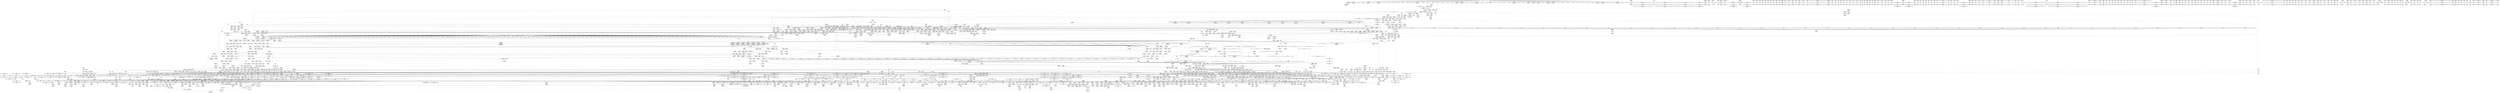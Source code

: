 digraph {
	CE0x4f127c0 [shape=record,shape=Mrecord,label="{CE0x4f127c0|tomoyo_get_mode:tmp16|security/tomoyo/util.c,983|*SummSource*}"]
	CE0x4203010 [shape=record,shape=Mrecord,label="{CE0x4203010|i64_2|*Constant*}"]
	CE0x5f6cee0 [shape=record,shape=Mrecord,label="{CE0x5f6cee0|tomoyo_path2_perm:and|security/tomoyo/file.c,912}"]
	CE0x5d4e840 [shape=record,shape=Mrecord,label="{CE0x5d4e840|tomoyo_const_part_length:conv|security/tomoyo/util.c,626|*SummSink*}"]
	CE0x5e9f9a0 [shape=record,shape=Mrecord,label="{CE0x5e9f9a0|tomoyo_get_mode:add|security/tomoyo/util.c,984}"]
	CE0x5132e30 [shape=record,shape=Mrecord,label="{CE0x5132e30|tomoyo_domain:security|security/tomoyo/common.h,1205}"]
	CE0x4e85e00 [shape=record,shape=Mrecord,label="{CE0x4e85e00|GLOBAL:tomoyo_profile|*Constant*|*SummSource*}"]
	CE0x6ca7420 [shape=record,shape=Mrecord,label="{CE0x6ca7420|_call_void___llvm_gcov_indirect_counter_increment114(i32*___llvm_gcov_global_state_pred45,_i64**_getelementptr_inbounds_(_3_x_i64*_,_3_x_i64*_*___llvm_gcda_edge_table44,_i64_0,_i64_2)),_!dbg_!38930|security/tomoyo/util.c,640|*SummSource*}"]
	CE0x43e0070 [shape=record,shape=Mrecord,label="{CE0x43e0070|_ret_void,_!dbg_!38908|include/linux/rcupdate.h,419}"]
	CE0x517e6d0 [shape=record,shape=Mrecord,label="{CE0x517e6d0|tomoyo_const_part_length:tmp37|security/tomoyo/util.c,644|*SummSink*}"]
	CE0x61e68a0 [shape=record,shape=Mrecord,label="{CE0x61e68a0|tomoyo_path2_perm:if.then15|*SummSource*}"]
	CE0x765d480 [shape=record,shape=Mrecord,label="{CE0x765d480|tomoyo_domain:tmp8|security/tomoyo/common.h,1205}"]
	CE0x5fdbd10 [shape=record,shape=Mrecord,label="{CE0x5fdbd10|tomoyo_fill_path_info:entry}"]
	CE0x6ca6db0 [shape=record,shape=Mrecord,label="{CE0x6ca6db0|tomoyo_const_part_length:tmp13|security/tomoyo/util.c,626}"]
	CE0x61c78b0 [shape=record,shape=Mrecord,label="{CE0x61c78b0|tomoyo_audit_path2_log:operation|security/tomoyo/file.c,182}"]
	CE0x5eb9530 [shape=record,shape=Mrecord,label="{CE0x5eb9530|tomoyo_path2_perm:idxprom|security/tomoyo/file.c,898|*SummSink*}"]
	CE0x5094ed0 [shape=record,shape=Mrecord,label="{CE0x5094ed0|tomoyo_domain:bb}"]
	CE0x5e5cd80 [shape=record,shape=Mrecord,label="{CE0x5e5cd80|rcu_lock_release:tmp|*SummSink*}"]
	"CONST[source:1(input),value:2(dynamic)][purpose:{object}][SrcIdx:1]"
	CE0x5e09f20 [shape=record,shape=Mrecord,label="{CE0x5e09f20|104:_%struct.inode*,_:_CRE_174,175_}"]
	CE0x7734730 [shape=record,shape=Mrecord,label="{CE0x7734730|srcu_read_unlock:tmp2}"]
	CE0x4ef22f0 [shape=record,shape=Mrecord,label="{CE0x4ef22f0|tomoyo_path2_perm:tmp67|security/tomoyo/file.c,936|*SummSource*}"]
	CE0x76ee2a0 [shape=record,shape=Mrecord,label="{CE0x76ee2a0|tomoyo_path2_perm:tmp65|security/tomoyo/file.c,936|*SummSink*}"]
	CE0x5038410 [shape=record,shape=Mrecord,label="{CE0x5038410|tomoyo_path2_perm:tmp3|security/tomoyo/file.c,892|*SummSource*}"]
	CE0x62a1000 [shape=record,shape=Mrecord,label="{CE0x62a1000|128:_i8*,_1208:_%struct.file*,_:_CMRE_128,136_|*MultipleSource*|security/tomoyo/common.h,1205|security/tomoyo/common.h,1205}"]
	CE0x5049470 [shape=record,shape=Mrecord,label="{CE0x5049470|GLOBAL:tomoyo_path2_perm|*Constant*|*SummSource*}"]
	CE0x5c64e00 [shape=record,shape=Mrecord,label="{CE0x5c64e00|__llvm_gcov_indirect_counter_increment114:exit|*SummSink*}"]
	CE0x50178a0 [shape=record,shape=Mrecord,label="{CE0x50178a0|_ret_void,_!dbg_!38929|security/tomoyo/util.c,670|*SummSink*}"]
	CE0x5ff7160 [shape=record,shape=Mrecord,label="{CE0x5ff7160|tomoyo_const_part_length:tmp36|security/tomoyo/util.c,644}"]
	CE0x76a8610 [shape=record,shape=Mrecord,label="{CE0x76a8610|tomoyo_get_realpath:return|*SummSink*}"]
	CE0x617a380 [shape=record,shape=Mrecord,label="{CE0x617a380|tomoyo_const_part_length:if.end}"]
	CE0x6cb3380 [shape=record,shape=Mrecord,label="{CE0x6cb3380|tomoyo_get_mode:bb|*SummSink*}"]
	CE0x5cd8450 [shape=record,shape=Mrecord,label="{CE0x5cd8450|tomoyo_fill_path_info:tmp13|*LoadInst*|security/tomoyo/util.c,668|*SummSource*}"]
	CE0x6183810 [shape=record,shape=Mrecord,label="{CE0x6183810|tomoyo_get_realpath:tmp12|security/tomoyo/file.c,156|*SummSink*}"]
	CE0x77b28f0 [shape=record,shape=Mrecord,label="{CE0x77b28f0|tomoyo_path2_perm:d_inode|security/tomoyo/file.c,912|*SummSink*}"]
	CE0x42dbb00 [shape=record,shape=Mrecord,label="{CE0x42dbb00|tomoyo_path2_perm:tmp39|security/tomoyo/file.c,913|*SummSink*}"]
	CE0x7678170 [shape=record,shape=Mrecord,label="{CE0x7678170|tomoyo_get_realpath:tmp3|security/tomoyo/file.c,151|*SummSource*}"]
	CE0x4f95180 [shape=record,shape=Mrecord,label="{CE0x4f95180|i64_20|*Constant*|*SummSource*}"]
	CE0x426a820 [shape=record,shape=Mrecord,label="{CE0x426a820|tomoyo_get_mode:conv15|security/tomoyo/util.c,987|*SummSource*}"]
	CE0x6cbcbf0 [shape=record,shape=Mrecord,label="{CE0x6cbcbf0|0:_i8*,_array:_GCRE_tomoyo_mac_keywords_external_constant_42_x_i8*_:_elem_7::|security/tomoyo/file.c,181}"]
	CE0x5e9fb40 [shape=record,shape=Mrecord,label="{CE0x5e9fb40|tomoyo_get_mode:arrayidx8|security/tomoyo/util.c,983}"]
	CE0x6134790 [shape=record,shape=Mrecord,label="{CE0x6134790|tomoyo_init_request_info:tmp13|*LoadInst*|security/tomoyo/util.c,1011}"]
	CE0x4f8e0f0 [shape=record,shape=Mrecord,label="{CE0x4f8e0f0|tomoyo_add_slash:tmp8|security/tomoyo/file.c,132}"]
	CE0x5e7fd20 [shape=record,shape=Mrecord,label="{CE0x5e7fd20|104:_%struct.inode*,_:_CRE_305,306_}"]
	CE0x5168f40 [shape=record,shape=Mrecord,label="{CE0x5168f40|tomoyo_path2_perm:tmp17|security/tomoyo/file.c,904|*SummSource*}"]
	CE0x60f5800 [shape=record,shape=Mrecord,label="{CE0x60f5800|i1_true|*Constant*|*SummSource*}"]
	CE0x5fcd540 [shape=record,shape=Mrecord,label="{CE0x5fcd540|GLOBAL:__llvm_gcov_ctr25|Global_var:__llvm_gcov_ctr25|*SummSource*}"]
	CE0x76ff1b0 [shape=record,shape=Mrecord,label="{CE0x76ff1b0|tomoyo_init_request_info:tmp11|security/tomoyo/util.c,1007}"]
	CE0x61407f0 [shape=record,shape=Mrecord,label="{CE0x61407f0|__llvm_gcov_indirect_counter_increment114:predecessor|Function::__llvm_gcov_indirect_counter_increment114&Arg::predecessor::}"]
	CE0x5de4470 [shape=record,shape=Mrecord,label="{CE0x5de4470|i64*_null|*Constant*}"]
	CE0x5e85570 [shape=record,shape=Mrecord,label="{CE0x5e85570|104:_%struct.inode*,_:_CRE_186,187_}"]
	CE0x7951f30 [shape=record,shape=Mrecord,label="{CE0x7951f30|tomoyo_add_slash:tmp7|security/tomoyo/file.c,132|*SummSource*}"]
	CE0x6cbba40 [shape=record,shape=Mrecord,label="{CE0x6cbba40|tomoyo_add_slash:tmp10|security/tomoyo/file.c,136|*SummSource*}"]
	CE0x439dc60 [shape=record,shape=Mrecord,label="{CE0x439dc60|i64**_getelementptr_inbounds_(_3_x_i64*_,_3_x_i64*_*___llvm_gcda_edge_table44,_i64_0,_i64_0)|*Constant*|*SummSink*}"]
	CE0x6207a50 [shape=record,shape=Mrecord,label="{CE0x6207a50|tomoyo_add_slash:if.end|*SummSource*}"]
	CE0x62a46f0 [shape=record,shape=Mrecord,label="{CE0x62a46f0|tomoyo_init_request_info:call4|security/tomoyo/util.c,1010}"]
	CE0x5043660 [shape=record,shape=Mrecord,label="{CE0x5043660|tomoyo_sb_pivotroot:tmp1|*SummSource*}"]
	CE0x780e940 [shape=record,shape=Mrecord,label="{CE0x780e940|i64_1|*Constant*}"]
	CE0x41eeb10 [shape=record,shape=Mrecord,label="{CE0x41eeb10|tomoyo_get_mode:arrayidx|security/tomoyo/util.c,981}"]
	CE0x5ff2160 [shape=record,shape=Mrecord,label="{CE0x5ff2160|tomoyo_path2_perm:bb|*SummSource*}"]
	CE0x60df750 [shape=record,shape=Mrecord,label="{CE0x60df750|tomoyo_path2_perm:tmp45|security/tomoyo/file.c,920|*SummSource*}"]
	CE0x61938a0 [shape=record,shape=Mrecord,label="{CE0x61938a0|i32_-1|*Constant*}"]
	CE0x50c8580 [shape=record,shape=Mrecord,label="{CE0x50c8580|i64*_getelementptr_inbounds_(_2_x_i64_,_2_x_i64_*___llvm_gcov_ctr21211,_i64_0,_i64_1)|*Constant*|*SummSink*}"]
	CE0x61851a0 [shape=record,shape=Mrecord,label="{CE0x61851a0|get_current:tmp3}"]
	CE0x7952dc0 [shape=record,shape=Mrecord,label="{CE0x7952dc0|_call_void_mcount()_#3}"]
	CE0x502a3e0 [shape=record,shape=Mrecord,label="{CE0x502a3e0|tomoyo_sb_pivotroot:tmp2|*SummSink*}"]
	CE0x5c72ea0 [shape=record,shape=Mrecord,label="{CE0x5c72ea0|tomoyo_add_slash:is_dir|security/tomoyo/file.c,131|*SummSource*}"]
	CE0x5f69b50 [shape=record,shape=Mrecord,label="{CE0x5f69b50|tomoyo_read_unlock:bb|*SummSource*}"]
	CE0x4fdf110 [shape=record,shape=Mrecord,label="{CE0x4fdf110|i32_55|*Constant*|*SummSink*}"]
	CE0x515fc30 [shape=record,shape=Mrecord,label="{CE0x515fc30|tomoyo_const_part_length:conv11|security/tomoyo/util.c,641}"]
	CE0x5cc8d00 [shape=record,shape=Mrecord,label="{CE0x5cc8d00|i32_1|*Constant*}"]
	CE0x5ed5e80 [shape=record,shape=Mrecord,label="{CE0x5ed5e80|tomoyo_fill_path_info:conv|security/tomoyo/util.c,664|*SummSource*}"]
	CE0x77e4440 [shape=record,shape=Mrecord,label="{CE0x77e4440|tomoyo_fill_path_info:conv7|security/tomoyo/util.c,668}"]
	CE0x5e7fe50 [shape=record,shape=Mrecord,label="{CE0x5e7fe50|104:_%struct.inode*,_:_CRE_306,307_}"]
	CE0x62a13c0 [shape=record,shape=Mrecord,label="{CE0x62a13c0|128:_i8*,_1208:_%struct.file*,_:_CMRE_144,152_|*MultipleSource*|security/tomoyo/common.h,1205|security/tomoyo/common.h,1205}"]
	CE0x772ffb0 [shape=record,shape=Mrecord,label="{CE0x772ffb0|tomoyo_init_request_info:profile2|security/tomoyo/util.c,1007|*SummSink*}"]
	CE0x62b61d0 [shape=record,shape=Mrecord,label="{CE0x62b61d0|tomoyo_get_mode:entry|*SummSink*}"]
	CE0x418ddb0 [shape=record,shape=Mrecord,label="{CE0x418ddb0|i64_25|*Constant*|*SummSource*}"]
	CE0x62b5de0 [shape=record,shape=Mrecord,label="{CE0x62b5de0|tomoyo_get_mode:entry}"]
	CE0x5e669b0 [shape=record,shape=Mrecord,label="{CE0x5e669b0|i1_false|*Constant*|*SummSink*}"]
	CE0x796d900 [shape=record,shape=Mrecord,label="{CE0x796d900|tomoyo_audit_path2_log:path26|security/tomoyo/file.c,184|*SummSource*}"]
	CE0x5d74e90 [shape=record,shape=Mrecord,label="{CE0x5d74e90|tomoyo_path2_perm:filename2|security/tomoyo/file.c,924|*SummSink*}"]
	CE0x4323e30 [shape=record,shape=Mrecord,label="{CE0x4323e30|tomoyo_domain:tmp5|security/tomoyo/common.h,1205}"]
	CE0x511c210 [shape=record,shape=Mrecord,label="{CE0x511c210|104:_%struct.inode*,_:_CRE_0,4_}"]
	CE0x60c2df0 [shape=record,shape=Mrecord,label="{CE0x60c2df0|GLOBAL:tomoyo_read_lock|*Constant*}"]
	CE0x5c13530 [shape=record,shape=Mrecord,label="{CE0x5c13530|tomoyo_add_slash:tmp9|security/tomoyo/file.c,136}"]
	CE0x4e0fee0 [shape=record,shape=Mrecord,label="{CE0x4e0fee0|rcu_lock_release:entry|*SummSink*}"]
	CE0x41c0a00 [shape=record,shape=Mrecord,label="{CE0x41c0a00|0:_i8*,_array:_GCRE_tomoyo_mac_keywords_external_constant_42_x_i8*_:_elem_32::|security/tomoyo/file.c,181}"]
	CE0x617b450 [shape=record,shape=Mrecord,label="{CE0x617b450|0:_%struct.tomoyo_obj_info*,_24:_%struct.tomoyo_path_info*,_32:_%struct.tomoyo_path_info*,_40:_i8,_72:_i8,_76:_i8,_:_SCMRE_54,55_}"]
	CE0x5ee93b0 [shape=record,shape=Mrecord,label="{CE0x5ee93b0|tomoyo_fill_path_info:is_dir|security/tomoyo/util.c,667}"]
	CE0x5260210 [shape=record,shape=Mrecord,label="{CE0x5260210|tomoyo_add_slash:call|security/tomoyo/file.c,136|*SummSink*}"]
	CE0x4fd4b80 [shape=record,shape=Mrecord,label="{CE0x4fd4b80|tomoyo_const_part_length:tmp7|security/tomoyo/util.c,625}"]
	CE0x5d898a0 [shape=record,shape=Mrecord,label="{CE0x5d898a0|tomoyo_path2_perm:tmp7|security/tomoyo/file.c,894}"]
	CE0x611db00 [shape=record,shape=Mrecord,label="{CE0x611db00|0:_%struct.tomoyo_obj_info*,_24:_%struct.tomoyo_path_info*,_32:_%struct.tomoyo_path_info*,_40:_i8,_72:_i8,_76:_i8,_:_SCMRE_35,36_}"]
	CE0x7850cb0 [shape=record,shape=Mrecord,label="{CE0x7850cb0|tomoyo_get_mode:tmp17|security/tomoyo/util.c,983}"]
	CE0x6279630 [shape=record,shape=Mrecord,label="{CE0x6279630|0:_i8*,_array:_GCRE_tomoyo_mac_keywords_external_constant_42_x_i8*_:_elem_16::|security/tomoyo/file.c,181}"]
	CE0x51084c0 [shape=record,shape=Mrecord,label="{CE0x51084c0|tomoyo_const_part_length:tmp34|security/tomoyo/util.c,642|*SummSource*}"]
	CE0x6194240 [shape=record,shape=Mrecord,label="{CE0x6194240|tomoyo_init_request_info:conv6|security/tomoyo/util.c,1011|*SummSource*}"]
	CE0x4408670 [shape=record,shape=Mrecord,label="{CE0x4408670|srcu_read_lock:tmp|*SummSource*}"]
	CE0x5d56560 [shape=record,shape=Mrecord,label="{CE0x5d56560|tomoyo_init_request_info:tmp8|security/tomoyo/util.c,1005|*SummSink*}"]
	CE0x6010cf0 [shape=record,shape=Mrecord,label="{CE0x6010cf0|rcu_lock_release:tmp1|*SummSink*}"]
	CE0x6231bf0 [shape=record,shape=Mrecord,label="{CE0x6231bf0|tomoyo_read_lock:bb|*SummSource*}"]
	CE0x4ef8280 [shape=record,shape=Mrecord,label="{CE0x4ef8280|i64*_getelementptr_inbounds_(_31_x_i64_,_31_x_i64_*___llvm_gcov_ctr43150,_i64_0,_i64_21)|*Constant*}"]
	CE0x6018430 [shape=record,shape=Mrecord,label="{CE0x6018430|104:_%struct.inode*,_:_CRE_145,146_}"]
	CE0x780e4c0 [shape=record,shape=Mrecord,label="{CE0x780e4c0|srcu_read_unlock:tmp1|*SummSource*}"]
	CE0x5d25a60 [shape=record,shape=Mrecord,label="{CE0x5d25a60|tomoyo_path2_perm:tmp64|security/tomoyo/file.c,935|*SummSource*}"]
	CE0x5d25900 [shape=record,shape=Mrecord,label="{CE0x5d25900|tomoyo_path2_perm:tmp64|security/tomoyo/file.c,935}"]
	CE0x5090150 [shape=record,shape=Mrecord,label="{CE0x5090150|tomoyo_path2_perm:operation|Function::tomoyo_path2_perm&Arg::operation::|*SummSink*}"]
	CE0x50896f0 [shape=record,shape=Mrecord,label="{CE0x50896f0|tomoyo_const_part_length:tmp15|security/tomoyo/util.c,627|*SummSource*}"]
	CE0x5cc9170 [shape=record,shape=Mrecord,label="{CE0x5cc9170|__llvm_gcov_indirect_counter_increment114:bb4}"]
	CE0x5cca8f0 [shape=record,shape=Mrecord,label="{CE0x5cca8f0|tomoyo_audit_path2_log:call|security/tomoyo/file.c,181}"]
	CE0x795b7e0 [shape=record,shape=Mrecord,label="{CE0x795b7e0|104:_%struct.inode*,_:_CRE_157,158_}"]
	CE0x61a2b40 [shape=record,shape=Mrecord,label="{CE0x61a2b40|tomoyo_path2_perm:d_inode|security/tomoyo/file.c,912|*SummSource*}"]
	CE0x7798f40 [shape=record,shape=Mrecord,label="{CE0x7798f40|tomoyo_path2_perm:operation20|security/tomoyo/file.c,922}"]
	CE0x77b0b40 [shape=record,shape=Mrecord,label="{CE0x77b0b40|tomoyo_path2_perm:param21|security/tomoyo/file.c,923|*SummSource*}"]
	CE0x42db8a0 [shape=record,shape=Mrecord,label="{CE0x42db8a0|tomoyo_path2_perm:tmp39|security/tomoyo/file.c,913}"]
	CE0x4ef7cb0 [shape=record,shape=Mrecord,label="{CE0x4ef7cb0|GLOBAL:lock_release|*Constant*}"]
	CE0x517d590 [shape=record,shape=Mrecord,label="{CE0x517d590|tomoyo_get_mode:index|Function::tomoyo_get_mode&Arg::index::|*SummSink*}"]
	CE0x5d9b9f0 [shape=record,shape=Mrecord,label="{CE0x5d9b9f0|tomoyo_fill_path_info:cmp8|security/tomoyo/util.c,668}"]
	CE0x5f6d640 [shape=record,shape=Mrecord,label="{CE0x5f6d640|tomoyo_path2_perm:tmp36|security/tomoyo/file.c,912|*SummSource*}"]
	CE0x407a5f0 [shape=record,shape=Mrecord,label="{CE0x407a5f0|tomoyo_const_part_length:sw.bb|*SummSink*}"]
	CE0x7830bb0 [shape=record,shape=Mrecord,label="{CE0x7830bb0|tomoyo_path2_perm:tmp29|security/tomoyo/file.c,912|*SummSink*}"]
	CE0x77b0540 [shape=record,shape=Mrecord,label="{CE0x77b0540|tomoyo_path2_perm:operation20|security/tomoyo/file.c,922|*SummSink*}"]
	CE0x61bbe60 [shape=record,shape=Mrecord,label="{CE0x61bbe60|tomoyo_get_mode:conv10|security/tomoyo/util.c,985}"]
	CE0x525ebf0 [shape=record,shape=Mrecord,label="{CE0x525ebf0|i64*_getelementptr_inbounds_(_31_x_i64_,_31_x_i64_*___llvm_gcov_ctr43150,_i64_0,_i64_30)|*Constant*|*SummSink*}"]
	CE0x795d360 [shape=record,shape=Mrecord,label="{CE0x795d360|tomoyo_fill_path_info:tmp6|security/tomoyo/util.c,667}"]
	CE0x79b4ee0 [shape=record,shape=Mrecord,label="{CE0x79b4ee0|tomoyo_path2_perm:tmp4|security/tomoyo/file.c,892|*SummSource*}"]
	CE0x4231000 [shape=record,shape=Mrecord,label="{CE0x4231000|i32_5|*Constant*}"]
	CE0x4269960 [shape=record,shape=Mrecord,label="{CE0x4269960|tomoyo_get_mode:tmp26|security/tomoyo/util.c,987}"]
	CE0x5e00c80 [shape=record,shape=Mrecord,label="{CE0x5e00c80|GLOBAL:tomoyo_read_unlock|*Constant*|*SummSink*}"]
	CE0x504fe70 [shape=record,shape=Mrecord,label="{CE0x504fe70|i64*_getelementptr_inbounds_(_31_x_i64_,_31_x_i64_*___llvm_gcov_ctr43150,_i64_0,_i64_3)|*Constant*|*SummSource*}"]
	CE0x4ef3690 [shape=record,shape=Mrecord,label="{CE0x4ef3690|i64*_getelementptr_inbounds_(_11_x_i64_,_11_x_i64_*___llvm_gcov_ctr54147,_i64_0,_i64_1)|*Constant*|*SummSource*}"]
	CE0x5d342c0 [shape=record,shape=Mrecord,label="{CE0x5d342c0|__llvm_gcov_indirect_counter_increment:entry}"]
	CE0x6c9faa0 [shape=record,shape=Mrecord,label="{CE0x6c9faa0|0:_i8*,_8:_i32,_12:_i16,_14:_i8,_15:_i8,_:_SCMRE_12,14_|*MultipleSource*|security/tomoyo/file.c, 889|security/tomoyo/file.c, 890|security/tomoyo/file.c,901}"]
	CE0x7735800 [shape=record,shape=Mrecord,label="{CE0x7735800|tomoyo_fill_path_info:tmp9|security/tomoyo/util.c,667|*SummSource*}"]
	CE0x7686c50 [shape=record,shape=Mrecord,label="{CE0x7686c50|i64*_getelementptr_inbounds_(_31_x_i64_,_31_x_i64_*___llvm_gcov_ctr43150,_i64_0,_i64_27)|*Constant*}"]
	CE0x42942f0 [shape=record,shape=Mrecord,label="{CE0x42942f0|tomoyo_get_mode:retval.0|*SummSink*}"]
	CE0x6278d70 [shape=record,shape=Mrecord,label="{CE0x6278d70|tomoyo_audit_path2_log:bb|*SummSink*}"]
	CE0x7799240 [shape=record,shape=Mrecord,label="{CE0x7799240|_call_void_tomoyo_check_acl(%struct.tomoyo_request_info*_%r,_i1_(%struct.tomoyo_request_info*,_%struct.tomoyo_acl_info*)*_tomoyo_check_path2_acl)_#9,_!dbg_!38971|security/tomoyo/file.c,926}"]
	CE0x4378ea0 [shape=record,shape=Mrecord,label="{CE0x4378ea0|GLOBAL:tomoyo_profile|*Constant*}"]
	CE0x4e240b0 [shape=record,shape=Mrecord,label="{CE0x4e240b0|rcu_lock_acquire:tmp6|*SummSource*}"]
	CE0x4344500 [shape=record,shape=Mrecord,label="{CE0x4344500|_call_void_kfree(i8*_%tmp55)_#9,_!dbg_!38981|security/tomoyo/file.c,931}"]
	CE0x628b390 [shape=record,shape=Mrecord,label="{CE0x628b390|GLOBAL:get_current|*Constant*|*SummSink*}"]
	CE0x4f48f30 [shape=record,shape=Mrecord,label="{CE0x4f48f30|tomoyo_fill_path_info:tmp12|security/tomoyo/util.c,667}"]
	CE0x5d27170 [shape=record,shape=Mrecord,label="{CE0x5d27170|tomoyo_fill_path_info:const_len6|security/tomoyo/util.c,668}"]
	CE0x4f393f0 [shape=record,shape=Mrecord,label="{CE0x4f393f0|i32_1|*Constant*}"]
	CE0x6028a00 [shape=record,shape=Mrecord,label="{CE0x6028a00|tomoyo_path2_perm:tmp49|security/tomoyo/file.c,928|*SummSink*}"]
	CE0x77abf10 [shape=record,shape=Mrecord,label="{CE0x77abf10|tomoyo_init_request_info:index|Function::tomoyo_init_request_info&Arg::index::|*SummSink*}"]
	CE0x60927f0 [shape=record,shape=Mrecord,label="{CE0x60927f0|tomoyo_init_request_info:r|Function::tomoyo_init_request_info&Arg::r::}"]
	CE0x5db6200 [shape=record,shape=Mrecord,label="{CE0x5db6200|tomoyo_path2_perm:tmp22|security/tomoyo/file.c,904|*SummSink*}"]
	CE0x4ef8c10 [shape=record,shape=Mrecord,label="{CE0x4ef8c10|tomoyo_const_part_length:if.then17|*SummSource*}"]
	CE0x4302970 [shape=record,shape=Mrecord,label="{CE0x4302970|i64_23|*Constant*|*SummSource*}"]
	CE0x4fe4c40 [shape=record,shape=Mrecord,label="{CE0x4fe4c40|i64_1|*Constant*}"]
	CE0x509dec0 [shape=record,shape=Mrecord,label="{CE0x509dec0|tomoyo_sb_pivotroot:call|security/tomoyo/tomoyo.c,441|*SummSink*}"]
	CE0x6149f30 [shape=record,shape=Mrecord,label="{CE0x6149f30|tomoyo_const_part_length:tmp32|security/tomoyo/util.c,641|*SummSource*}"]
	CE0x42027d0 [shape=record,shape=Mrecord,label="{CE0x42027d0|i32_49|*Constant*}"]
	CE0x4f1c100 [shape=record,shape=Mrecord,label="{CE0x4f1c100|i64_17|*Constant*|*SummSink*}"]
	CE0x4ef8b10 [shape=record,shape=Mrecord,label="{CE0x4ef8b10|tomoyo_const_part_length:if.then17}"]
	CE0x4344080 [shape=record,shape=Mrecord,label="{CE0x4344080|tomoyo_path2_perm:name29|security/tomoyo/file.c,931}"]
	CE0x5261c80 [shape=record,shape=Mrecord,label="{CE0x5261c80|rcu_lock_release:__here|*SummSource*}"]
	CE0x60dfc90 [shape=record,shape=Mrecord,label="{CE0x60dfc90|tomoyo_path2_perm:obj18|security/tomoyo/file.c,920|*SummSink*}"]
	CE0x436dc00 [shape=record,shape=Mrecord,label="{CE0x436dc00|rcu_lock_release:tmp5|include/linux/rcupdate.h,423|*SummSink*}"]
	CE0x5d2b0d0 [shape=record,shape=Mrecord,label="{CE0x5d2b0d0|__llvm_gcov_indirect_counter_increment114:pred}"]
	CE0x4f39800 [shape=record,shape=Mrecord,label="{CE0x4f39800|i64*_getelementptr_inbounds_(_5_x_i64_,_5_x_i64_*___llvm_gcov_ctr28130,_i64_0,_i64_0)|*Constant*|*SummSource*}"]
	CE0x435dc60 [shape=record,shape=Mrecord,label="{CE0x435dc60|tomoyo_domain:tmp10|security/tomoyo/common.h,1205|*SummSource*}"]
	CE0x50157e0 [shape=record,shape=Mrecord,label="{CE0x50157e0|get_current:tmp|*SummSink*}"]
	CE0x60c2a70 [shape=record,shape=Mrecord,label="{CE0x60c2a70|tomoyo_init_request_info:tmp1|*SummSink*}"]
	CE0x44c6600 [shape=record,shape=Mrecord,label="{CE0x44c6600|tomoyo_init_request_info:domain|Function::tomoyo_init_request_info&Arg::domain::|*SummSource*}"]
	CE0x41c0d80 [shape=record,shape=Mrecord,label="{CE0x41c0d80|0:_i8*,_array:_GCRE_tomoyo_mac_keywords_external_constant_42_x_i8*_:_elem_34::|security/tomoyo/file.c,181}"]
	CE0x78e5700 [shape=record,shape=Mrecord,label="{CE0x78e5700|tomoyo_init_request_info:call|security/tomoyo/util.c,1005|*SummSource*}"]
	CE0x5fcd4d0 [shape=record,shape=Mrecord,label="{CE0x5fcd4d0|GLOBAL:__llvm_gcov_ctr25|Global_var:__llvm_gcov_ctr25}"]
	CE0x5e4f340 [shape=record,shape=Mrecord,label="{CE0x5e4f340|GLOBAL:__llvm_gcov_ctr28130|Global_var:__llvm_gcov_ctr28130|*SummSource*}"]
	CE0x7730560 [shape=record,shape=Mrecord,label="{CE0x7730560|tomoyo_path2_perm:do.end}"]
	CE0x43443b0 [shape=record,shape=Mrecord,label="{CE0x43443b0|tomoyo_path2_perm:tmp55|security/tomoyo/file.c,931|*SummSink*}"]
	CE0x62117a0 [shape=record,shape=Mrecord,label="{CE0x62117a0|tomoyo_get_realpath:tmp4|security/tomoyo/file.c,151|*SummSource*}"]
	CE0x4408920 [shape=record,shape=Mrecord,label="{CE0x4408920|_call_void_mcount()_#3|*SummSink*}"]
	CE0x5d4ef30 [shape=record,shape=Mrecord,label="{CE0x5d4ef30|tomoyo_const_part_length:return}"]
	CE0x5e7f990 [shape=record,shape=Mrecord,label="{CE0x5e7f990|104:_%struct.inode*,_:_CRE_288,296_}"]
	CE0x62a1780 [shape=record,shape=Mrecord,label="{CE0x62a1780|128:_i8*,_1208:_%struct.file*,_:_CMRE_160,168_|*MultipleSource*|security/tomoyo/common.h,1205|security/tomoyo/common.h,1205}"]
	CE0x501a550 [shape=record,shape=Mrecord,label="{CE0x501a550|tomoyo_const_part_length:incdec.ptr10|security/tomoyo/util.c,640|*SummSource*}"]
	CE0x5c0d380 [shape=record,shape=Mrecord,label="{CE0x5c0d380|tomoyo_add_slash:name|security/tomoyo/file.c,136|*SummSink*}"]
	CE0x62a1d20 [shape=record,shape=Mrecord,label="{CE0x62a1d20|tomoyo_domain:tmp22|security/tomoyo/common.h,1205|*SummSource*}"]
	CE0x5f36040 [shape=record,shape=Mrecord,label="{CE0x5f36040|tomoyo_add_slash:return|*SummSink*}"]
	CE0x6183c00 [shape=record,shape=Mrecord,label="{CE0x6183c00|__llvm_gcov_indirect_counter_increment:bb4}"]
	CE0x5ee9110 [shape=record,shape=Mrecord,label="{CE0x5ee9110|tomoyo_fill_path_info:tmp12|security/tomoyo/util.c,667}"]
	CE0x5c65610 [shape=record,shape=Mrecord,label="{CE0x5c65610|i64_1|*Constant*}"]
	CE0x5015fa0 [shape=record,shape=Mrecord,label="{CE0x5015fa0|rcu_lock_acquire:tmp5|include/linux/rcupdate.h,418|*SummSource*}"]
	CE0x604b140 [shape=record,shape=Mrecord,label="{CE0x604b140|i64_80|*Constant*|*SummSink*}"]
	CE0x772feb0 [shape=record,shape=Mrecord,label="{CE0x772feb0|i32_4|*Constant*|*SummSink*}"]
	CE0x6150260 [shape=record,shape=Mrecord,label="{CE0x6150260|i64*_getelementptr_inbounds_(_2_x_i64_,_2_x_i64_*___llvm_gcov_ctr53148,_i64_0,_i64_0)|*Constant*}"]
	CE0x5e233b0 [shape=record,shape=Mrecord,label="{CE0x5e233b0|tomoyo_const_part_length:tmp6|security/tomoyo/util.c,625}"]
	CE0x514be30 [shape=record,shape=Mrecord,label="{CE0x514be30|104:_%struct.inode*,_:_CRE_317,318_}"]
	CE0x4f38db0 [shape=record,shape=Mrecord,label="{CE0x4f38db0|_call_void_rcu_lock_acquire(%struct.lockdep_map*_%dep_map)_#9,_!dbg_!38906|include/linux/srcu.h,222}"]
	CE0x77531f0 [shape=record,shape=Mrecord,label="{CE0x77531f0|tomoyo_path2_perm:path22|security/tomoyo/file.c,892|*SummSink*}"]
	CE0x5d235b0 [shape=record,shape=Mrecord,label="{CE0x5d235b0|VOIDTB_TE:_CE_6392,6400_|*MultipleSource*|security/tomoyo/util.c,1010|Function::tomoyo_get_mode&Arg::ns::}"]
	CE0x525fb20 [shape=record,shape=Mrecord,label="{CE0x525fb20|tomoyo_add_slash:call|security/tomoyo/file.c,136}"]
	CE0x604e2f0 [shape=record,shape=Mrecord,label="{CE0x604e2f0|rcu_lock_release:entry}"]
	CE0x6001e10 [shape=record,shape=Mrecord,label="{CE0x6001e10|tomoyo_const_part_length:cmp12|security/tomoyo/util.c,641}"]
	CE0x4132c50 [shape=record,shape=Mrecord,label="{CE0x4132c50|tomoyo_domain:tmp15|security/tomoyo/common.h,1205}"]
	CE0x77ca2e0 [shape=record,shape=Mrecord,label="{CE0x77ca2e0|i32_255|*Constant*|*SummSink*}"]
	CE0x605bd80 [shape=record,shape=Mrecord,label="{CE0x605bd80|tomoyo_domain:tmp23|security/tomoyo/common.h,1205}"]
	CE0x605c4f0 [shape=record,shape=Mrecord,label="{CE0x605c4f0|128:_i8*,_1208:_%struct.file*,_:_CMRE_7,8_}"]
	CE0x61b9ad0 [shape=record,shape=Mrecord,label="{CE0x61b9ad0|tomoyo_const_part_length:tmp42|security/tomoyo/util.c,644|*SummSource*}"]
	CE0x76a0a70 [shape=record,shape=Mrecord,label="{CE0x76a0a70|srcu_read_unlock:dep_map|include/linux/srcu.h,236|*SummSource*}"]
	CE0x614fc00 [shape=record,shape=Mrecord,label="{CE0x614fc00|tomoyo_const_part_length:tmp3|security/tomoyo/util.c,624|*SummSink*}"]
	CE0x6278e80 [shape=record,shape=Mrecord,label="{CE0x6278e80|i64*_getelementptr_inbounds_(_2_x_i64_,_2_x_i64_*___llvm_gcov_ctr39,_i64_0,_i64_0)|*Constant*}"]
	CE0x7746460 [shape=record,shape=Mrecord,label="{CE0x7746460|i32_50|*Constant*|*SummSource*}"]
	CE0x5088e90 [shape=record,shape=Mrecord,label="{CE0x5088e90|rcu_lock_acquire:tmp2}"]
	CE0x4f95df0 [shape=record,shape=Mrecord,label="{CE0x4f95df0|tomoyo_const_part_length:conv14|security/tomoyo/util.c,641|*SummSource*}"]
	CE0x50e1360 [shape=record,shape=Mrecord,label="{CE0x50e1360|i32_255|*Constant*}"]
	CE0x514bbd0 [shape=record,shape=Mrecord,label="{CE0x514bbd0|104:_%struct.inode*,_:_CRE_315,316_}"]
	CE0x7840e90 [shape=record,shape=Mrecord,label="{CE0x7840e90|tomoyo_path2_perm:d_inode11|security/tomoyo/file.c,912|*SummSink*}"]
	CE0x7765d10 [shape=record,shape=Mrecord,label="{CE0x7765d10|i32_1|*Constant*|*SummSink*}"]
	CE0x435e2f0 [shape=record,shape=Mrecord,label="{CE0x435e2f0|tomoyo_domain:tmp|*SummSource*}"]
	CE0x6028ed0 [shape=record,shape=Mrecord,label="{CE0x6028ed0|tomoyo_path2_perm:tmp50|security/tomoyo/file.c,928|*SummSink*}"]
	CE0x5f9f590 [shape=record,shape=Mrecord,label="{CE0x5f9f590|i64*_getelementptr_inbounds_(_4_x_i64_,_4_x_i64_*___llvm_gcov_ctr24,_i64_0,_i64_1)|*Constant*}"]
	CE0x770d880 [shape=record,shape=Mrecord,label="{CE0x770d880|0:_i8,_array:_GCRE_tomoyo_index2category_constant_39_x_i8_c_00_00_00_00_00_00_00_00_00_00_00_00_00_00_00_00_00_00_00_00_00_00_00_01_01_01_01_01_01_01_01_01_01_01_01_01_01_01_02_,_align_16:_elem_28::|security/tomoyo/util.c,983}"]
	CE0x796d180 [shape=record,shape=Mrecord,label="{CE0x796d180|tomoyo_audit_path2_log:tmp8|security/tomoyo/file.c,183|*SummSink*}"]
	CE0x426cf60 [shape=record,shape=Mrecord,label="{CE0x426cf60|tomoyo_domain:tmp12|security/tomoyo/common.h,1205|*SummSink*}"]
	CE0x780e8d0 [shape=record,shape=Mrecord,label="{CE0x780e8d0|tomoyo_fill_path_info:tmp|*SummSink*}"]
	"CONST[source:2(external),value:2(dynamic)][purpose:{subject}][SrcIdx:5]"
	CE0x5e5eb90 [shape=record,shape=Mrecord,label="{CE0x5e5eb90|tomoyo_path2_perm:tmp38|security/tomoyo/file.c,913}"]
	CE0x6cbb420 [shape=record,shape=Mrecord,label="{CE0x6cbb420|tomoyo_audit_path2_log:tmp2|*SummSource*}"]
	CE0x79465e0 [shape=record,shape=Mrecord,label="{CE0x79465e0|i64*_getelementptr_inbounds_(_31_x_i64_,_31_x_i64_*___llvm_gcov_ctr43150,_i64_0,_i64_26)|*Constant*|*SummSink*}"]
	CE0x6277540 [shape=record,shape=Mrecord,label="{CE0x6277540|tomoyo_const_part_length:len.0}"]
	CE0x5e2dd00 [shape=record,shape=Mrecord,label="{CE0x5e2dd00|__llvm_gcov_indirect_counter_increment114:tmp3|*SummSource*}"]
	CE0x79adaa0 [shape=record,shape=Mrecord,label="{CE0x79adaa0|i64*_getelementptr_inbounds_(_30_x_i64_,_30_x_i64_*___llvm_gcov_ctr13,_i64_0,_i64_24)|*Constant*|*SummSink*}"]
	CE0x6ca6bb0 [shape=record,shape=Mrecord,label="{CE0x6ca6bb0|tomoyo_const_part_length:tmp12|security/tomoyo/util.c,626|*SummSink*}"]
	CE0x4e61090 [shape=record,shape=Mrecord,label="{CE0x4e61090|tomoyo_add_slash:bb|*SummSource*}"]
	CE0x51bbf00 [shape=record,shape=Mrecord,label="{CE0x51bbf00|0:_%struct.tomoyo_obj_info*,_24:_%struct.tomoyo_path_info*,_32:_%struct.tomoyo_path_info*,_40:_i8,_72:_i8,_76:_i8,_:_SCMRE_61,62_}"]
	CE0x41bfec0 [shape=record,shape=Mrecord,label="{CE0x41bfec0|GLOBAL:lock_acquire|*Constant*}"]
	CE0x5d35dd0 [shape=record,shape=Mrecord,label="{CE0x5d35dd0|104:_%struct.inode*,_:_CRE_222,223_}"]
	CE0x62a3f10 [shape=record,shape=Mrecord,label="{CE0x62a3f10|tomoyo_init_request_info:conv|security/tomoyo/util.c,1010|*SummSink*}"]
	CE0x60a4ba0 [shape=record,shape=Mrecord,label="{CE0x60a4ba0|tomoyo_fill_path_info:const_len6|security/tomoyo/util.c,668}"]
	CE0x4ef01e0 [shape=record,shape=Mrecord,label="{CE0x4ef01e0|0:_i8,_:_GCMR_tomoyo_domain.__warned_internal_global_i8_0,_section_.data.unlikely_,_align_1:_elem_0:default:}"]
	CE0x4e10660 [shape=record,shape=Mrecord,label="{CE0x4e10660|0:_i8,_array:_GCRE_tomoyo_index2category_constant_39_x_i8_c_00_00_00_00_00_00_00_00_00_00_00_00_00_00_00_00_00_00_00_00_00_00_00_01_01_01_01_01_01_01_01_01_01_01_01_01_01_01_02_,_align_16:_elem_0::|security/tomoyo/util.c,983}"]
	CE0x43440f0 [shape=record,shape=Mrecord,label="{CE0x43440f0|tomoyo_path2_perm:name29|security/tomoyo/file.c,931|*SummSource*}"]
	CE0x4f7e4b0 [shape=record,shape=Mrecord,label="{CE0x4f7e4b0|i64*_getelementptr_inbounds_(_30_x_i64_,_30_x_i64_*___llvm_gcov_ctr13,_i64_0,_i64_20)|*Constant*|*SummSink*}"]
	CE0x77cc790 [shape=record,shape=Mrecord,label="{CE0x77cc790|tomoyo_const_part_length:tmp7|security/tomoyo/util.c,625|*SummSink*}"]
	CE0x5e18260 [shape=record,shape=Mrecord,label="{CE0x5e18260|tomoyo_path2_perm:tmp11|security/tomoyo/file.c,898|*SummSource*}"]
	CE0x60df690 [shape=record,shape=Mrecord,label="{CE0x60df690|tomoyo_path2_perm:tmp45|security/tomoyo/file.c,920}"]
	CE0x4ebd090 [shape=record,shape=Mrecord,label="{CE0x4ebd090|i64**_getelementptr_inbounds_(_3_x_i64*_,_3_x_i64*_*___llvm_gcda_edge_table14,_i64_0,_i64_2)|*Constant*|*SummSource*}"]
	CE0x4fbab50 [shape=record,shape=Mrecord,label="{CE0x4fbab50|tomoyo_path2_perm:buf2|security/tomoyo/file.c, 890|*SummSink*}"]
	CE0x4250650 [shape=record,shape=Mrecord,label="{CE0x4250650|0:_i8*,_array:_GCRE_tomoyo_mac_keywords_external_constant_42_x_i8*_:_elem_2::|security/tomoyo/file.c,181}"]
	CE0x791f5c0 [shape=record,shape=Mrecord,label="{CE0x791f5c0|tomoyo_domain:tmp7|security/tomoyo/common.h,1205|*SummSink*}"]
	CE0x51ac860 [shape=record,shape=Mrecord,label="{CE0x51ac860|40:_%struct.tomoyo_policy_namespace*,_48:_i8,_:_GCRE_tomoyo_kernel_domain_external_global_%struct.tomoyo_domain_info_24,32_|*MultipleSource*|security/tomoyo/util.c,1005|security/tomoyo/util.c,1007|Function::tomoyo_init_request_info&Arg::domain::}"]
	CE0x78e5d90 [shape=record,shape=Mrecord,label="{CE0x78e5d90|tomoyo_read_lock:entry|*SummSource*}"]
	CE0x6279930 [shape=record,shape=Mrecord,label="{CE0x6279930|0:_i8*,_array:_GCRE_tomoyo_mac_keywords_external_constant_42_x_i8*_:_elem_19::|security/tomoyo/file.c,181}"]
	CE0x7850110 [shape=record,shape=Mrecord,label="{CE0x7850110|tomoyo_get_mode:idxprom6|security/tomoyo/util.c,983|*SummSource*}"]
	CE0x5d360a0 [shape=record,shape=Mrecord,label="{CE0x5d360a0|_call_void_mcount()_#3|*SummSource*}"]
	CE0x5d22f10 [shape=record,shape=Mrecord,label="{CE0x5d22f10|tomoyo_fill_path_info:frombool|security/tomoyo/util.c,667}"]
	CE0x5e857d0 [shape=record,shape=Mrecord,label="{CE0x5e857d0|104:_%struct.inode*,_:_CRE_188,189_}"]
	CE0x500fc50 [shape=record,shape=Mrecord,label="{CE0x500fc50|GLOBAL:kfree|*Constant*}"]
	CE0x5d2bb10 [shape=record,shape=Mrecord,label="{CE0x5d2bb10|tomoyo_const_part_length:lor.lhs.false}"]
	CE0x5052040 [shape=record,shape=Mrecord,label="{CE0x5052040|tomoyo_get_mode:tmp19|security/tomoyo/util.c,985|*SummSource*}"]
	CE0x5d89b60 [shape=record,shape=Mrecord,label="{CE0x5d89b60|tomoyo_path2_perm:tmp8|security/tomoyo/file.c,894}"]
	CE0x5132ae0 [shape=record,shape=Mrecord,label="{CE0x5132ae0|i32_22|*Constant*|*SummSink*}"]
	CE0x528aae0 [shape=record,shape=Mrecord,label="{CE0x528aae0|srcu_read_lock:tmp2|*SummSink*}"]
	CE0x6ca7100 [shape=record,shape=Mrecord,label="{CE0x6ca7100|rcu_lock_release:tmp6|*SummSource*}"]
	CE0x50522f0 [shape=record,shape=Mrecord,label="{CE0x50522f0|tomoyo_get_mode:tmp20|security/tomoyo/util.c,985}"]
	CE0x617a540 [shape=record,shape=Mrecord,label="{CE0x617a540|tomoyo_const_part_length:sw.epilog|*SummSource*}"]
	CE0x4fffbd0 [shape=record,shape=Mrecord,label="{CE0x4fffbd0|tomoyo_domain:tmp20|security/tomoyo/common.h,1205|*SummSource*}"]
	CE0x76fcdf0 [shape=record,shape=Mrecord,label="{CE0x76fcdf0|tomoyo_init_request_info:mode5|security/tomoyo/util.c,1011|*SummSink*}"]
	CE0x61fec70 [shape=record,shape=Mrecord,label="{CE0x61fec70|tomoyo_audit_path2_log:path24|security/tomoyo/file.c,183|*SummSource*}"]
	CE0x624b6b0 [shape=record,shape=Mrecord,label="{CE0x624b6b0|tomoyo_audit_path2_log:bb}"]
	CE0x77ffc00 [shape=record,shape=Mrecord,label="{CE0x77ffc00|tomoyo_get_mode:return|*SummSource*}"]
	CE0x606eac0 [shape=record,shape=Mrecord,label="{CE0x606eac0|GLOBAL:__llvm_gcov_global_state_pred15|Global_var:__llvm_gcov_global_state_pred15|*SummSink*}"]
	CE0x6296d50 [shape=record,shape=Mrecord,label="{CE0x6296d50|tomoyo_get_mode:if.then|*SummSink*}"]
	CE0x5f84ae0 [shape=record,shape=Mrecord,label="{CE0x5f84ae0|__llvm_gcov_indirect_counter_increment114:tmp5}"]
	CE0x6092700 [shape=record,shape=Mrecord,label="{CE0x6092700|tomoyo_init_request_info:entry|*SummSink*}"]
	CE0x7850670 [shape=record,shape=Mrecord,label="{CE0x7850670|tomoyo_get_mode:arrayidx8|security/tomoyo/util.c,983|*SummSink*}"]
	CE0x5e90030 [shape=record,shape=Mrecord,label="{CE0x5e90030|tomoyo_path2_perm:tmp13|security/tomoyo/file.c,898|*SummSource*}"]
	CE0x5d25220 [shape=record,shape=Mrecord,label="{CE0x5d25220|i64*_getelementptr_inbounds_(_30_x_i64_,_30_x_i64_*___llvm_gcov_ctr13,_i64_0,_i64_28)|*Constant*|*SummSink*}"]
	CE0x439e200 [shape=record,shape=Mrecord,label="{CE0x439e200|tomoyo_const_part_length:tmp48|security/tomoyo/util.c,649|*SummSink*}"]
	CE0x5d89540 [shape=record,shape=Mrecord,label="{CE0x5d89540|tomoyo_init_request_info:tmp2|security/tomoyo/util.c,1003}"]
	CE0x4f77db0 [shape=record,shape=Mrecord,label="{CE0x4f77db0|_call_void_tomoyo_add_slash(%struct.tomoyo_path_info*_%buf1)_#9,_!dbg_!38951|security/tomoyo/file.c,916|*SummSink*}"]
	CE0x5ccabd0 [shape=record,shape=Mrecord,label="{CE0x5ccabd0|i8*_getelementptr_inbounds_(_15_x_i8_,_15_x_i8_*_.str3,_i32_0,_i32_0)|*Constant*|*SummSink*}"]
	CE0x4e60f30 [shape=record,shape=Mrecord,label="{CE0x4e60f30|tomoyo_add_slash:bb}"]
	CE0x79b52d0 [shape=record,shape=Mrecord,label="{CE0x79b52d0|i64_80|*Constant*|*SummSource*}"]
	CE0x50c8480 [shape=record,shape=Mrecord,label="{CE0x50c8480|i64*_getelementptr_inbounds_(_2_x_i64_,_2_x_i64_*___llvm_gcov_ctr21211,_i64_0,_i64_1)|*Constant*}"]
	CE0x7765c10 [shape=record,shape=Mrecord,label="{CE0x7765c10|i32_1|*Constant*|*SummSource*}"]
	CE0x7765db0 [shape=record,shape=Mrecord,label="{CE0x7765db0|tomoyo_path2_perm:r|security/tomoyo/file.c, 891}"]
	CE0x61b9770 [shape=record,shape=Mrecord,label="{CE0x61b9770|tomoyo_const_part_length:tmp42|security/tomoyo/util.c,644}"]
	CE0x5052780 [shape=record,shape=Mrecord,label="{CE0x5052780|tomoyo_get_mode:tmp21|security/tomoyo/util.c,985}"]
	CE0x7945cf0 [shape=record,shape=Mrecord,label="{CE0x7945cf0|i64*_getelementptr_inbounds_(_31_x_i64_,_31_x_i64_*___llvm_gcov_ctr43150,_i64_0,_i64_26)|*Constant*}"]
	CE0x5260560 [shape=record,shape=Mrecord,label="{CE0x5260560|_call_void_tomoyo_fill_path_info(%struct.tomoyo_path_info*_%buf)_#9,_!dbg_!38911|security/tomoyo/file.c,137|*SummSource*}"]
	CE0x6003520 [shape=record,shape=Mrecord,label="{CE0x6003520|GLOBAL:tomoyo_supervisor|*Constant*}"]
	CE0x4f49790 [shape=record,shape=Mrecord,label="{CE0x4f49790|tomoyo_fill_path_info:name1|security/tomoyo/util.c,663}"]
	CE0x60b49a0 [shape=record,shape=Mrecord,label="{CE0x60b49a0|get_current:tmp2|*SummSource*}"]
	CE0x7753380 [shape=record,shape=Mrecord,label="{CE0x7753380|i32_3|*Constant*|*SummSink*}"]
	CE0x6211550 [shape=record,shape=Mrecord,label="{CE0x6211550|GLOBAL:__llvm_gcov_ctr25|Global_var:__llvm_gcov_ctr25|*SummSink*}"]
	CE0x4fa10f0 [shape=record,shape=Mrecord,label="{CE0x4fa10f0|_ret_void,_!dbg_!38913|security/tomoyo/file.c,138|*SummSource*}"]
	CE0x5de8d20 [shape=record,shape=Mrecord,label="{CE0x5de8d20|104:_%struct.inode*,_:_CRE_207,208_}"]
	CE0x4378bf0 [shape=record,shape=Mrecord,label="{CE0x4378bf0|tomoyo_get_mode:call|security/tomoyo/util.c,980|*SummSource*}"]
	CE0x5edd4f0 [shape=record,shape=Mrecord,label="{CE0x5edd4f0|tomoyo_init_request_info:profile2|security/tomoyo/util.c,1007|*SummSource*}"]
	CE0x76de6d0 [shape=record,shape=Mrecord,label="{CE0x76de6d0|GLOBAL:__llvm_gcov_ctr28130|Global_var:__llvm_gcov_ctr28130}"]
	CE0x5d125d0 [shape=record,shape=Mrecord,label="{CE0x5d125d0|tomoyo_path2_perm:tmp6|security/tomoyo/file.c,893}"]
	CE0x5cd86f0 [shape=record,shape=Mrecord,label="{CE0x5cd86f0|tomoyo_fill_path_info:conv7|security/tomoyo/util.c,668}"]
	CE0x6181fa0 [shape=record,shape=Mrecord,label="{CE0x6181fa0|tomoyo_const_part_length:conv20|security/tomoyo/util.c,644|*SummSource*}"]
	CE0x4ebce60 [shape=record,shape=Mrecord,label="{CE0x4ebce60|i64**_getelementptr_inbounds_(_3_x_i64*_,_3_x_i64*_*___llvm_gcda_edge_table14,_i64_0,_i64_2)|*Constant*}"]
	CE0x43e0250 [shape=record,shape=Mrecord,label="{CE0x43e0250|_ret_void,_!dbg_!38908|include/linux/rcupdate.h,419|*SummSource*}"]
	CE0x4205470 [shape=record,shape=Mrecord,label="{CE0x4205470|i32_61440|*Constant*}"]
	CE0x616c3c0 [shape=record,shape=Mrecord,label="{CE0x616c3c0|128:_i8*,_1208:_%struct.file*,_:_CMRE_48,49_}"]
	CE0x5129100 [shape=record,shape=Mrecord,label="{CE0x5129100|tomoyo_get_mode:tmp15|security/tomoyo/util.c,983}"]
	CE0x4ef3750 [shape=record,shape=Mrecord,label="{CE0x4ef3750|i64*_getelementptr_inbounds_(_11_x_i64_,_11_x_i64_*___llvm_gcov_ctr54147,_i64_0,_i64_1)|*Constant*|*SummSink*}"]
	CE0x514c1c0 [shape=record,shape=Mrecord,label="{CE0x514c1c0|i32_8|*Constant*}"]
	CE0x6cb41f0 [shape=record,shape=Mrecord,label="{CE0x6cb41f0|tomoyo_domain:do.end|*SummSink*}"]
	CE0x5e66550 [shape=record,shape=Mrecord,label="{CE0x5e66550|tomoyo_get_realpath:tmp10|security/tomoyo/file.c,155|*SummSource*}"]
	CE0x5160970 [shape=record,shape=Mrecord,label="{CE0x5160970|tomoyo_path2_perm:error.1}"]
	CE0x5ee1980 [shape=record,shape=Mrecord,label="{CE0x5ee1980|srcu_read_lock:tmp1|*SummSource*}"]
	CE0x6126420 [shape=record,shape=Mrecord,label="{CE0x6126420|i32_2|*Constant*}"]
	CE0x6279450 [shape=record,shape=Mrecord,label="{CE0x6279450|_call_void_mcount()_#3|*SummSource*}"]
	CE0x4f4ac90 [shape=record,shape=Mrecord,label="{CE0x4f4ac90|tomoyo_const_part_length:tmp26|security/tomoyo/util.c,641|*SummSource*}"]
	CE0x62a2060 [shape=record,shape=Mrecord,label="{CE0x62a2060|tomoyo_get_mode:if.then13|*SummSource*}"]
	CE0x5052630 [shape=record,shape=Mrecord,label="{CE0x5052630|tomoyo_get_mode:tmp20|security/tomoyo/util.c,985|*SummSink*}"]
	CE0x4fc1910 [shape=record,shape=Mrecord,label="{CE0x4fc1910|104:_%struct.inode*,_:_CRE_264,272_}"]
	CE0x511caa0 [shape=record,shape=Mrecord,label="{CE0x511caa0|i64_176|*Constant*|*SummSource*}"]
	CE0x51282b0 [shape=record,shape=Mrecord,label="{CE0x51282b0|0:_i8,_array:_GCRE_tomoyo_index2category_constant_39_x_i8_c_00_00_00_00_00_00_00_00_00_00_00_00_00_00_00_00_00_00_00_00_00_00_00_01_01_01_01_01_01_01_01_01_01_01_01_01_01_01_02_,_align_16:_elem_24::|security/tomoyo/util.c,983}"]
	CE0x5019a40 [shape=record,shape=Mrecord,label="{CE0x5019a40|tomoyo_const_part_length:tmp18|security/tomoyo/util.c,627}"]
	CE0x79b1df0 [shape=record,shape=Mrecord,label="{CE0x79b1df0|tomoyo_audit_path2_log:entry}"]
	CE0x4f77640 [shape=record,shape=Mrecord,label="{CE0x4f77640|tomoyo_path2_perm:tmp42|security/tomoyo/file.c,916|*SummSink*}"]
	CE0x5038250 [shape=record,shape=Mrecord,label="{CE0x5038250|tomoyo_path2_perm:tmp2|security/tomoyo/file.c,891|*SummSink*}"]
	CE0x4e85ab0 [shape=record,shape=Mrecord,label="{CE0x4e85ab0|tomoyo_domain:tmp14|security/tomoyo/common.h,1205|*SummSink*}"]
	CE0x5d89910 [shape=record,shape=Mrecord,label="{CE0x5d89910|tomoyo_path2_perm:tmp7|security/tomoyo/file.c,894|*SummSource*}"]
	CE0x771e850 [shape=record,shape=Mrecord,label="{CE0x771e850|_call_void_tomoyo_fill_path_info(%struct.tomoyo_path_info*_%buf)_#9,_!dbg_!38913|security/tomoyo/file.c,152}"]
	CE0x7850d20 [shape=record,shape=Mrecord,label="{CE0x7850d20|tomoyo_get_mode:idxprom6|security/tomoyo/util.c,983}"]
	CE0x765d660 [shape=record,shape=Mrecord,label="{CE0x765d660|_ret_i32_%retval.0,_!dbg_!38957|security/tomoyo/util.c,652|*SummSink*}"]
	CE0x61fe580 [shape=record,shape=Mrecord,label="{CE0x61fe580|srcu_read_unlock:sp|Function::srcu_read_unlock&Arg::sp::|*SummSink*}"]
	CE0x6ca7590 [shape=record,shape=Mrecord,label="{CE0x6ca7590|tomoyo_const_part_length:incdec.ptr10|security/tomoyo/util.c,640}"]
	CE0x4fa3280 [shape=record,shape=Mrecord,label="{CE0x4fa3280|_ret_i32_%retval.0,_!dbg_!38992|security/tomoyo/file.c,936|*SummSource*}"]
	CE0x7734fd0 [shape=record,shape=Mrecord,label="{CE0x7734fd0|tomoyo_fill_path_info:tmp9|security/tomoyo/util.c,667}"]
	CE0x5090040 [shape=record,shape=Mrecord,label="{CE0x5090040|tomoyo_path2_perm:operation|Function::tomoyo_path2_perm&Arg::operation::}"]
	CE0x4e0fc30 [shape=record,shape=Mrecord,label="{CE0x4e0fc30|_call_void_mcount()_#3|*SummSink*}"]
	CE0x5f36100 [shape=record,shape=Mrecord,label="{CE0x5f36100|tomoyo_add_slash:if.then}"]
	CE0x76933b0 [shape=record,shape=Mrecord,label="{CE0x76933b0|tomoyo_audit_path2_log:tmp7|security/tomoyo/file.c,183|*SummSink*}"]
	CE0x61f2e10 [shape=record,shape=Mrecord,label="{CE0x61f2e10|_call_void_mcount()_#3|*SummSink*}"]
	CE0x5e5ce10 [shape=record,shape=Mrecord,label="{CE0x5e5ce10|i64_1|*Constant*}"]
	CE0x5e803f0 [shape=record,shape=Mrecord,label="{CE0x5e803f0|i64*_getelementptr_inbounds_(_5_x_i64_,_5_x_i64_*___llvm_gcov_ctr32134,_i64_0,_i64_4)|*Constant*}"]
	CE0x619c960 [shape=record,shape=Mrecord,label="{CE0x619c960|tomoyo_add_slash:tmp5|security/tomoyo/file.c,131|*SummSink*}"]
	CE0x41bede0 [shape=record,shape=Mrecord,label="{CE0x41bede0|rcu_lock_acquire:tmp7|*SummSink*}"]
	CE0x77e3ce0 [shape=record,shape=Mrecord,label="{CE0x77e3ce0|i64*_getelementptr_inbounds_(_2_x_i64_,_2_x_i64_*___llvm_gcov_ctr32,_i64_0,_i64_1)|*Constant*|*SummSource*}"]
	CE0x771e8c0 [shape=record,shape=Mrecord,label="{CE0x771e8c0|tomoyo_get_realpath:tmp8|security/tomoyo/file.c,152}"]
	CE0x4e858b0 [shape=record,shape=Mrecord,label="{CE0x4e858b0|tomoyo_domain:tmp14|security/tomoyo/common.h,1205}"]
	CE0x4071190 [shape=record,shape=Mrecord,label="{CE0x4071190|tomoyo_path2_perm:path1|Function::tomoyo_path2_perm&Arg::path1::|*SummSource*}"]
	CE0x795b390 [shape=record,shape=Mrecord,label="{CE0x795b390|tomoyo_read_lock:call|security/tomoyo/common.h,1097|*SummSource*}"]
	CE0x7722270 [shape=record,shape=Mrecord,label="{CE0x7722270|104:_%struct.inode*,_:_CRE_311,312_}"]
	CE0x6296800 [shape=record,shape=Mrecord,label="{CE0x6296800|0:_i8*,_array:_GCRE_tomoyo_mac_keywords_external_constant_42_x_i8*_:_elem_17::|security/tomoyo/file.c,181}"]
	CE0x5043920 [shape=record,shape=Mrecord,label="{CE0x5043920|i64*_getelementptr_inbounds_(_2_x_i64_,_2_x_i64_*___llvm_gcov_ctr21211,_i64_0,_i64_0)|*Constant*|*SummSink*}"]
	CE0x6cb3de0 [shape=record,shape=Mrecord,label="{CE0x6cb3de0|i64*_getelementptr_inbounds_(_2_x_i64_,_2_x_i64_*___llvm_gcov_ctr32,_i64_0,_i64_0)|*Constant*}"]
	CE0x4e97ea0 [shape=record,shape=Mrecord,label="{CE0x4e97ea0|i64_6|*Constant*|*SummSink*}"]
	CE0x5d891e0 [shape=record,shape=Mrecord,label="{CE0x5d891e0|i32_0|*Constant*|*SummSource*}"]
	CE0x5c72b10 [shape=record,shape=Mrecord,label="{CE0x5c72b10|0:_i8*,_array:_GCRE_tomoyo_mac_keywords_external_constant_42_x_i8*_:_elem_6::|security/tomoyo/file.c,181}"]
	CE0x61246d0 [shape=record,shape=Mrecord,label="{CE0x61246d0|0:_%struct.tomoyo_obj_info*,_24:_%struct.tomoyo_path_info*,_32:_%struct.tomoyo_path_info*,_40:_i8,_72:_i8,_76:_i8,_:_SCMRE_42,43_}"]
	CE0x51607a0 [shape=record,shape=Mrecord,label="{CE0x51607a0|tomoyo_path2_perm:tmp61|security/tomoyo/file.c,934|*SummSink*}"]
	CE0x617b200 [shape=record,shape=Mrecord,label="{CE0x617b200|0:_%struct.tomoyo_obj_info*,_24:_%struct.tomoyo_path_info*,_32:_%struct.tomoyo_path_info*,_40:_i8,_72:_i8,_76:_i8,_:_SCMRE_53,54_}"]
	CE0x60641b0 [shape=record,shape=Mrecord,label="{CE0x60641b0|__llvm_gcov_indirect_counter_increment114:tmp6|*SummSource*}"]
	CE0x799ab00 [shape=record,shape=Mrecord,label="{CE0x799ab00|rcu_lock_release:tmp4|include/linux/rcupdate.h,423}"]
	CE0x60a5350 [shape=record,shape=Mrecord,label="{CE0x60a5350|_call_void___srcu_read_unlock(%struct.srcu_struct*_%sp,_i32_%idx)_#9,_!dbg_!38906|include/linux/srcu.h,237}"]
	CE0x5eb9240 [shape=record,shape=Mrecord,label="{CE0x5eb9240|tomoyo_path2_perm:tmp11|security/tomoyo/file.c,898|*SummSink*}"]
	CE0x7716c90 [shape=record,shape=Mrecord,label="{CE0x7716c90|tomoyo_const_part_length:add|security/tomoyo/util.c,634|*SummSink*}"]
	CE0x6232150 [shape=record,shape=Mrecord,label="{CE0x6232150|i64*_getelementptr_inbounds_(_6_x_i64_,_6_x_i64_*___llvm_gcov_ctr25,_i64_0,_i64_0)|*Constant*|*SummSink*}"]
	CE0x7850220 [shape=record,shape=Mrecord,label="{CE0x7850220|tomoyo_get_mode:idxprom6|security/tomoyo/util.c,983|*SummSink*}"]
	CE0x5d12cb0 [shape=record,shape=Mrecord,label="{CE0x5d12cb0|104:_%struct.inode*,_:_CRE_153,154_}"]
	CE0x77c9510 [shape=record,shape=Mrecord,label="{CE0x77c9510|0:_i8,_array:_GCRE_tomoyo_index2category_constant_39_x_i8_c_00_00_00_00_00_00_00_00_00_00_00_00_00_00_00_00_00_00_00_00_00_00_00_01_01_01_01_01_01_01_01_01_01_01_01_01_01_01_02_,_align_16:_elem_12::|security/tomoyo/util.c,983}"]
	CE0x606e510 [shape=record,shape=Mrecord,label="{CE0x606e510|GLOBAL:__llvm_gcov_global_state_pred15|Global_var:__llvm_gcov_global_state_pred15}"]
	CE0x5cf0510 [shape=record,shape=Mrecord,label="{CE0x5cf0510|i64*_getelementptr_inbounds_(_30_x_i64_,_30_x_i64_*___llvm_gcov_ctr13,_i64_0,_i64_17)|*Constant*}"]
	CE0x51401b0 [shape=record,shape=Mrecord,label="{CE0x51401b0|VOIDTB_TE:_CE_2096,2272_|*MultipleSource*|security/tomoyo/util.c,1010|Function::tomoyo_get_mode&Arg::ns::}"]
	CE0x60b46e0 [shape=record,shape=Mrecord,label="{CE0x60b46e0|rcu_lock_acquire:bb}"]
	CE0x515f130 [shape=record,shape=Mrecord,label="{CE0x515f130|rcu_lock_release:tmp7|*SummSource*}"]
	CE0x6206910 [shape=record,shape=Mrecord,label="{CE0x6206910|128:_i8*,_1208:_%struct.file*,_:_CMRE_104,112_|*MultipleSource*|security/tomoyo/common.h,1205|security/tomoyo/common.h,1205}"]
	CE0x5140e30 [shape=record,shape=Mrecord,label="{CE0x5140e30|tomoyo_get_mode:if.end|*SummSource*}"]
	CE0x5fe7bb0 [shape=record,shape=Mrecord,label="{CE0x5fe7bb0|tomoyo_path2_perm:call6|security/tomoyo/file.c,905}"]
	CE0x77224d0 [shape=record,shape=Mrecord,label="{CE0x77224d0|104:_%struct.inode*,_:_CRE_313,314_}"]
	CE0x418de20 [shape=record,shape=Mrecord,label="{CE0x418de20|i64_25|*Constant*|*SummSink*}"]
	CE0x76d9cf0 [shape=record,shape=Mrecord,label="{CE0x76d9cf0|tomoyo_get_realpath:call|security/tomoyo/file.c,150|*SummSource*}"]
	CE0x41bf740 [shape=record,shape=Mrecord,label="{CE0x41bf740|tomoyo_const_part_length:if.then|*SummSource*}"]
	CE0x525ec60 [shape=record,shape=Mrecord,label="{CE0x525ec60|tomoyo_const_part_length:tmp52|security/tomoyo/util.c,652|*SummSink*}"]
	CE0x7766100 [shape=record,shape=Mrecord,label="{CE0x7766100|_ret_i32_%call,_!dbg_!38907|include/linux/srcu.h,223|*SummSource*}"]
	CE0x76a86f0 [shape=record,shape=Mrecord,label="{CE0x76a86f0|i64*_getelementptr_inbounds_(_6_x_i64_,_6_x_i64_*___llvm_gcov_ctr25,_i64_0,_i64_0)|*Constant*}"]
	CE0x5d2b610 [shape=record,shape=Mrecord,label="{CE0x5d2b610|tomoyo_const_part_length:incdec.ptr|security/tomoyo/util.c,626|*SummSink*}"]
	CE0x436ee70 [shape=record,shape=Mrecord,label="{CE0x436ee70|tomoyo_const_part_length:tmp28|security/tomoyo/util.c,641}"]
	CE0x4ff0270 [shape=record,shape=Mrecord,label="{CE0x4ff0270|tomoyo_path2_perm:tmp41|security/tomoyo/file.c,912}"]
	CE0x4358490 [shape=record,shape=Mrecord,label="{CE0x4358490|tomoyo_const_part_length:tmp19|security/tomoyo/util.c,628|*SummSource*}"]
	CE0x799b630 [shape=record,shape=Mrecord,label="{CE0x799b630|tomoyo_const_part_length:incdec.ptr10|security/tomoyo/util.c,640|*SummSink*}"]
	CE0x435d0a0 [shape=record,shape=Mrecord,label="{CE0x435d0a0|tomoyo_domain:tobool1|security/tomoyo/common.h,1205|*SummSource*}"]
	CE0x5f893b0 [shape=record,shape=Mrecord,label="{CE0x5f893b0|0:_i8,_array:_GCRE_tomoyo_index2category_constant_39_x_i8_c_00_00_00_00_00_00_00_00_00_00_00_00_00_00_00_00_00_00_00_00_00_00_00_01_01_01_01_01_01_01_01_01_01_01_01_01_01_01_02_,_align_16:_elem_17::|security/tomoyo/util.c,983}"]
	CE0x76b0f90 [shape=record,shape=Mrecord,label="{CE0x76b0f90|tomoyo_get_realpath:tmp6|security/tomoyo/file.c,151}"]
	CE0x61d6ba0 [shape=record,shape=Mrecord,label="{CE0x61d6ba0|tomoyo_path2_perm:if.then15}"]
	CE0x5c68500 [shape=record,shape=Mrecord,label="{CE0x5c68500|GLOBAL:tomoyo_domain.__warned|Global_var:tomoyo_domain.__warned}"]
	CE0x418da50 [shape=record,shape=Mrecord,label="{CE0x418da50|i64_26|*Constant*|*SummSink*}"]
	CE0x4e97a20 [shape=record,shape=Mrecord,label="{CE0x4e97a20|tomoyo_path2_perm:tmp20|security/tomoyo/file.c,904|*SummSink*}"]
	CE0x7766580 [shape=record,shape=Mrecord,label="{CE0x7766580|104:_%struct.inode*,_:_CRE_170,171_}"]
	CE0x608e550 [shape=record,shape=Mrecord,label="{CE0x608e550|GLOBAL:tomoyo_pp2mac|Global_var:tomoyo_pp2mac|*SummSource*}"]
	CE0x5e66d80 [shape=record,shape=Mrecord,label="{CE0x5e66d80|i64*_getelementptr_inbounds_(_6_x_i64_,_6_x_i64_*___llvm_gcov_ctr25,_i64_0,_i64_4)|*Constant*|*SummSink*}"]
	CE0x4fc1fe0 [shape=record,shape=Mrecord,label="{CE0x4fc1fe0|_call_void_mcount()_#3|*SummSink*}"]
	CE0x791f4b0 [shape=record,shape=Mrecord,label="{CE0x791f4b0|tomoyo_domain:tmp7|security/tomoyo/common.h,1205}"]
	CE0x7830810 [shape=record,shape=Mrecord,label="{CE0x7830810|%struct.inode*_null|*Constant*|*SummSource*}"]
	CE0x4f7dba0 [shape=record,shape=Mrecord,label="{CE0x4f7dba0|i64*_getelementptr_inbounds_(_30_x_i64_,_30_x_i64_*___llvm_gcov_ctr13,_i64_0,_i64_20)|*Constant*}"]
	CE0x76df560 [shape=record,shape=Mrecord,label="{CE0x76df560|tomoyo_fill_path_info:tmp8|security/tomoyo/util.c,667}"]
	CE0x613e320 [shape=record,shape=Mrecord,label="{CE0x613e320|128:_i8*,_1208:_%struct.file*,_:_CMRE_35,36_}"]
	CE0x60cecd0 [shape=record,shape=Mrecord,label="{CE0x60cecd0|_call_void_srcu_read_unlock(%struct.srcu_struct*_tomoyo_ss,_i32_%idx)_#9,_!dbg_!38903|security/tomoyo/common.h,1109|*SummSink*}"]
	CE0x795b4d0 [shape=record,shape=Mrecord,label="{CE0x795b4d0|GLOBAL:srcu_read_lock|*Constant*}"]
	CE0x7685870 [shape=record,shape=Mrecord,label="{CE0x7685870|tomoyo_get_realpath:tmp2|*LoadInst*|security/tomoyo/file.c,151|*SummSink*}"]
	CE0x5f91950 [shape=record,shape=Mrecord,label="{CE0x5f91950|tomoyo_const_part_length:tmp49|security/tomoyo/util.c,649|*SummSink*}"]
	CE0x6211de0 [shape=record,shape=Mrecord,label="{CE0x6211de0|tomoyo_path2_perm:lor.lhs.false10|*SummSource*}"]
	CE0x6207670 [shape=record,shape=Mrecord,label="{CE0x6207670|COLLAPSED:_GCMRE___llvm_gcov_ctr32134_internal_global_5_x_i64_zeroinitializer:_elem_0:default:}"]
	CE0x4250520 [shape=record,shape=Mrecord,label="{CE0x4250520|0:_i8*,_array:_GCRE_tomoyo_mac_keywords_external_constant_42_x_i8*_:_elem_1::|security/tomoyo/file.c,181}"]
	CE0x51327f0 [shape=record,shape=Mrecord,label="{CE0x51327f0|tomoyo_domain:tmp21|security/tomoyo/common.h,1205|*SummSink*}"]
	CE0x50e0dc0 [shape=record,shape=Mrecord,label="{CE0x50e0dc0|i64*_getelementptr_inbounds_(_2_x_i64_,_2_x_i64_*___llvm_gcov_ctr39,_i64_0,_i64_0)|*Constant*|*SummSink*}"]
	CE0x62728a0 [shape=record,shape=Mrecord,label="{CE0x62728a0|tomoyo_const_part_length:tmp40|security/tomoyo/util.c,644}"]
	CE0x77ff900 [shape=record,shape=Mrecord,label="{CE0x77ff900|tomoyo_get_mode:if.end9}"]
	CE0x4461900 [shape=record,shape=Mrecord,label="{CE0x4461900|i32_6|*Constant*|*SummSource*}"]
	CE0x5f9da00 [shape=record,shape=Mrecord,label="{CE0x5f9da00|__llvm_gcov_indirect_counter_increment:tmp2|*SummSink*}"]
	CE0x5d82660 [shape=record,shape=Mrecord,label="{CE0x5d82660|i64*_getelementptr_inbounds_(_5_x_i64_,_5_x_i64_*___llvm_gcov_ctr28130,_i64_0,_i64_4)|*Constant*}"]
	CE0x5e5dad0 [shape=record,shape=Mrecord,label="{CE0x5e5dad0|i32_2|*Constant*}"]
	CE0x76931f0 [shape=record,shape=Mrecord,label="{CE0x76931f0|tomoyo_audit_path2_log:tmp7|security/tomoyo/file.c,183|*SummSource*}"]
	CE0x42ca5d0 [shape=record,shape=Mrecord,label="{CE0x42ca5d0|i32_16384|*Constant*|*SummSource*}"]
	CE0x5c64a90 [shape=record,shape=Mrecord,label="{CE0x5c64a90|__llvm_gcov_indirect_counter_increment114:bb}"]
	CE0x62a1960 [shape=record,shape=Mrecord,label="{CE0x62a1960|128:_i8*,_1208:_%struct.file*,_:_CMRE_168,176_|*MultipleSource*|security/tomoyo/common.h,1205|security/tomoyo/common.h,1205}"]
	CE0x611e1f0 [shape=record,shape=Mrecord,label="{CE0x611e1f0|0:_%struct.tomoyo_obj_info*,_24:_%struct.tomoyo_path_info*,_32:_%struct.tomoyo_path_info*,_40:_i8,_72:_i8,_76:_i8,_:_SCMRE_38,39_}"]
	CE0x5d10cb0 [shape=record,shape=Mrecord,label="{CE0x5d10cb0|i8*_getelementptr_inbounds_(_45_x_i8_,_45_x_i8_*_.str13,_i32_0,_i32_0)|*Constant*|*SummSink*}"]
	CE0x606cbe0 [shape=record,shape=Mrecord,label="{CE0x606cbe0|104:_%struct.inode*,_:_CRE_193,194_}"]
	CE0x6291890 [shape=record,shape=Mrecord,label="{CE0x6291890|tomoyo_path2_perm:tmp8|security/tomoyo/file.c,894|*SummSink*}"]
	CE0x7791ad0 [shape=record,shape=Mrecord,label="{CE0x7791ad0|GLOBAL:tomoyo_get_realpath|*Constant*|*SummSource*}"]
	CE0x42ca640 [shape=record,shape=Mrecord,label="{CE0x42ca640|i32_16384|*Constant*|*SummSink*}"]
	CE0x610d400 [shape=record,shape=Mrecord,label="{CE0x610d400|0:_%struct.tomoyo_obj_info*,_24:_%struct.tomoyo_path_info*,_32:_%struct.tomoyo_path_info*,_40:_i8,_72:_i8,_76:_i8,_:_SCMRE_32,33_}"]
	CE0x4461ad0 [shape=record,shape=Mrecord,label="{CE0x4461ad0|tomoyo_domain:call|security/tomoyo/common.h,1205|*SummSink*}"]
	CE0x500e3c0 [shape=record,shape=Mrecord,label="{CE0x500e3c0|i64*_getelementptr_inbounds_(_4_x_i64_,_4_x_i64_*___llvm_gcov_ctr33,_i64_0,_i64_2)|*Constant*}"]
	CE0x7765ba0 [shape=record,shape=Mrecord,label="{CE0x7765ba0|tomoyo_path2_perm:tmp1|*SummSink*}"]
	CE0x517f0d0 [shape=record,shape=Mrecord,label="{CE0x517f0d0|tomoyo_const_part_length:tmp39|security/tomoyo/util.c,644|*SummSource*}"]
	CE0x791f890 [shape=record,shape=Mrecord,label="{CE0x791f890|0:_i8*,_array:_GCRE_tomoyo_mac_keywords_external_constant_42_x_i8*_:_elem_21::|security/tomoyo/file.c,181}"]
	CE0x7847bc0 [shape=record,shape=Mrecord,label="{CE0x7847bc0|tomoyo_path2_perm:tmp31|security/tomoyo/file.c,912}"]
	CE0x5dc71e0 [shape=record,shape=Mrecord,label="{CE0x5dc71e0|tomoyo_path2_perm:tmp56|security/tomoyo/file.c,933|*SummSource*}"]
	CE0x60607e0 [shape=record,shape=Mrecord,label="{CE0x60607e0|tomoyo_read_lock:tmp3|*SummSink*}"]
	CE0x624ad80 [shape=record,shape=Mrecord,label="{CE0x624ad80|i64*_getelementptr_inbounds_(_6_x_i64_,_6_x_i64_*___llvm_gcov_ctr26,_i64_0,_i64_5)|*Constant*|*SummSource*}"]
	CE0x616c000 [shape=record,shape=Mrecord,label="{CE0x616c000|128:_i8*,_1208:_%struct.file*,_:_CMRE_45,46_}"]
	CE0x51bb5c0 [shape=record,shape=Mrecord,label="{CE0x51bb5c0|0:_%struct.tomoyo_obj_info*,_24:_%struct.tomoyo_path_info*,_32:_%struct.tomoyo_path_info*,_40:_i8,_72:_i8,_76:_i8,_:_SCMRE_57,58_}"]
	CE0x62b64b0 [shape=record,shape=Mrecord,label="{CE0x62b64b0|tomoyo_get_mode:ns|Function::tomoyo_get_mode&Arg::ns::|*SummSink*}"]
	CE0x507c4d0 [shape=record,shape=Mrecord,label="{CE0x507c4d0|0:_i8,_array:_GCRE_tomoyo_pp2mac_constant_3_x_i8_c_0D_0E_16_,_align_1:_elem_1::|security/tomoyo/file.c,898}"]
	CE0x5f35c30 [shape=record,shape=Mrecord,label="{CE0x5f35c30|i64*_getelementptr_inbounds_(_2_x_i64_,_2_x_i64_*___llvm_gcov_ctr31,_i64_0,_i64_1)|*Constant*|*SummSink*}"]
	CE0x5ee9340 [shape=record,shape=Mrecord,label="{CE0x5ee9340|i32_3|*Constant*}"]
	CE0x5cca6e0 [shape=record,shape=Mrecord,label="{CE0x5cca6e0|tomoyo_audit_path2_log:tmp10|security/tomoyo/file.c,184|*SummSource*}"]
	CE0x79ce4f0 [shape=record,shape=Mrecord,label="{CE0x79ce4f0|tomoyo_const_part_length:cmp15|security/tomoyo/util.c,641|*SummSource*}"]
	CE0x5c135a0 [shape=record,shape=Mrecord,label="{CE0x5c135a0|tomoyo_add_slash:tmp9|security/tomoyo/file.c,136|*SummSource*}"]
	CE0x5f6d0f0 [shape=record,shape=Mrecord,label="{CE0x5f6d0f0|tomoyo_path2_perm:tmp35|security/tomoyo/file.c,912|*SummSource*}"]
	CE0x5e5d0a0 [shape=record,shape=Mrecord,label="{CE0x5e5d0a0|i64*_getelementptr_inbounds_(_31_x_i64_,_31_x_i64_*___llvm_gcov_ctr43150,_i64_0,_i64_9)|*Constant*|*SummSink*}"]
	CE0x5d892b0 [shape=record,shape=Mrecord,label="{CE0x5d892b0|i32_0|*Constant*|*SummSink*}"]
	CE0x5f6d750 [shape=record,shape=Mrecord,label="{CE0x5f6d750|tomoyo_path2_perm:tmp36|security/tomoyo/file.c,912|*SummSink*}"]
	CE0x61e6530 [shape=record,shape=Mrecord,label="{CE0x61e6530|i64*_getelementptr_inbounds_(_5_x_i64_,_5_x_i64_*___llvm_gcov_ctr32134,_i64_0,_i64_3)|*Constant*|*SummSource*}"]
	CE0x7677f30 [shape=record,shape=Mrecord,label="{CE0x7677f30|i64*_getelementptr_inbounds_(_6_x_i64_,_6_x_i64_*___llvm_gcov_ctr25,_i64_0,_i64_3)|*Constant*}"]
	CE0x50386d0 [shape=record,shape=Mrecord,label="{CE0x50386d0|srcu_read_lock:sp|Function::srcu_read_lock&Arg::sp::|*SummSource*}"]
	CE0x76f0090 [shape=record,shape=Mrecord,label="{CE0x76f0090|0:_i8,_array:_GCRE_tomoyo_index2category_constant_39_x_i8_c_00_00_00_00_00_00_00_00_00_00_00_00_00_00_00_00_00_00_00_00_00_00_00_01_01_01_01_01_01_01_01_01_01_01_01_01_01_01_02_,_align_16:_elem_8::|security/tomoyo/util.c,983}"]
	CE0x5dc6ae0 [shape=record,shape=Mrecord,label="{CE0x5dc6ae0|i32_9|*Constant*|*SummSink*}"]
	CE0x61c7d00 [shape=record,shape=Mrecord,label="{CE0x61c7d00|tomoyo_init_request_info:tmp6|security/tomoyo/util.c,1004|*SummSource*}"]
	CE0x5132ea0 [shape=record,shape=Mrecord,label="{CE0x5132ea0|tomoyo_domain:security|security/tomoyo/common.h,1205|*SummSource*}"]
	CE0x4ee3980 [shape=record,shape=Mrecord,label="{CE0x4ee3980|rcu_lock_acquire:map|Function::rcu_lock_acquire&Arg::map::}"]
	CE0x43e0820 [shape=record,shape=Mrecord,label="{CE0x43e0820|tomoyo_domain:tobool|security/tomoyo/common.h,1205|*SummSink*}"]
	CE0x426da30 [shape=record,shape=Mrecord,label="{CE0x426da30|GLOBAL:lockdep_rcu_suspicious|*Constant*|*SummSink*}"]
	CE0x79b1ce0 [shape=record,shape=Mrecord,label="{CE0x79b1ce0|GLOBAL:tomoyo_audit_path2_log|*Constant*|*SummSink*}"]
	CE0x5ca3dd0 [shape=record,shape=Mrecord,label="{CE0x5ca3dd0|tomoyo_get_realpath:return}"]
	CE0x4ff02e0 [shape=record,shape=Mrecord,label="{CE0x4ff02e0|tomoyo_path2_perm:tmp41|security/tomoyo/file.c,912|*SummSource*}"]
	CE0x604eb60 [shape=record,shape=Mrecord,label="{CE0x604eb60|%struct.task_struct*_(%struct.task_struct**)*_asm_movq_%gs:$_1:P_,$0_,_r,im,_dirflag_,_fpsr_,_flags_}"]
	CE0x7986710 [shape=record,shape=Mrecord,label="{CE0x7986710|tomoyo_domain:tmp1|*SummSink*}"]
	CE0x628b2d0 [shape=record,shape=Mrecord,label="{CE0x628b2d0|GLOBAL:get_current|*Constant*|*SummSource*}"]
	CE0x4e101c0 [shape=record,shape=Mrecord,label="{CE0x4e101c0|tomoyo_get_mode:idxprom3|security/tomoyo/util.c,983|*SummSource*}"]
	CE0x76f0d20 [shape=record,shape=Mrecord,label="{CE0x76f0d20|tomoyo_init_request_info:mode|security/tomoyo/util.c,1010|*SummSource*}"]
	CE0x613ffb0 [shape=record,shape=Mrecord,label="{CE0x613ffb0|i64*_getelementptr_inbounds_(_31_x_i64_,_31_x_i64_*___llvm_gcov_ctr43150,_i64_0,_i64_4)|*Constant*|*SummSink*}"]
	CE0x6194400 [shape=record,shape=Mrecord,label="{CE0x6194400|tomoyo_path2_perm:if.end16|*SummSource*}"]
	CE0x605f100 [shape=record,shape=Mrecord,label="{CE0x605f100|i64*_getelementptr_inbounds_(_11_x_i64_,_11_x_i64_*___llvm_gcov_ctr54147,_i64_0,_i64_9)|*Constant*|*SummSource*}"]
	CE0x6060b70 [shape=record,shape=Mrecord,label="{CE0x6060b70|104:_%struct.inode*,_:_CRE_56,64_}"]
	CE0x7692b60 [shape=record,shape=Mrecord,label="{CE0x7692b60|GLOBAL:tomoyo_supervisor|*Constant*|*SummSource*}"]
	CE0x4e85840 [shape=record,shape=Mrecord,label="{CE0x4e85840|tomoyo_domain:tmp13|security/tomoyo/common.h,1205|*SummSink*}"]
	CE0x500de30 [shape=record,shape=Mrecord,label="{CE0x500de30|_call_void_mcount()_#3|*SummSource*}"]
	CE0x76f40d0 [shape=record,shape=Mrecord,label="{CE0x76f40d0|i32_50|*Constant*|*SummSink*}"]
	CE0x4dea0e0 [shape=record,shape=Mrecord,label="{CE0x4dea0e0|srcu_read_unlock:tmp3}"]
	CE0x61349c0 [shape=record,shape=Mrecord,label="{CE0x61349c0|tomoyo_init_request_info:tmp13|*LoadInst*|security/tomoyo/util.c,1011|*SummSink*}"]
	CE0x5d2aa90 [shape=record,shape=Mrecord,label="{CE0x5d2aa90|tomoyo_const_part_length:tmp19|security/tomoyo/util.c,628}"]
	CE0x4f77d40 [shape=record,shape=Mrecord,label="{CE0x4f77d40|_call_void_tomoyo_add_slash(%struct.tomoyo_path_info*_%buf1)_#9,_!dbg_!38951|security/tomoyo/file.c,916|*SummSource*}"]
	CE0x4251120 [shape=record,shape=Mrecord,label="{CE0x4251120|0:_i8*,_array:_GCRE_tomoyo_mac_keywords_external_constant_42_x_i8*_:_elem_28::|security/tomoyo/file.c,181}"]
	CE0x79cdd80 [shape=record,shape=Mrecord,label="{CE0x79cdd80|tomoyo_const_part_length:cmp3|security/tomoyo/util.c,627|*SummSource*}"]
	CE0x4ef2500 [shape=record,shape=Mrecord,label="{CE0x4ef2500|tomoyo_path2_perm:tmp68|security/tomoyo/file.c,936}"]
	CE0x6027cd0 [shape=record,shape=Mrecord,label="{CE0x6027cd0|tomoyo_const_part_length:sw.epilog}"]
	CE0x77a99b0 [shape=record,shape=Mrecord,label="{CE0x77a99b0|i8_1|*Constant*|*SummSource*}"]
	CE0x4ebd6d0 [shape=record,shape=Mrecord,label="{CE0x4ebd6d0|tomoyo_path2_perm:tmp42|security/tomoyo/file.c,916|*SummSource*}"]
	CE0x7816180 [shape=record,shape=Mrecord,label="{CE0x7816180|_call_void_mcount()_#3}"]
	CE0x5cd8580 [shape=record,shape=Mrecord,label="{CE0x5cd8580|tomoyo_fill_path_info:tmp13|*LoadInst*|security/tomoyo/util.c,668|*SummSink*}"]
	CE0x5f73cd0 [shape=record,shape=Mrecord,label="{CE0x5f73cd0|i64_5|*Constant*|*SummSource*}"]
	CE0x5fdc7d0 [shape=record,shape=Mrecord,label="{CE0x5fdc7d0|tomoyo_fill_path_info:entry|*SummSink*}"]
	CE0x5000470 [shape=record,shape=Mrecord,label="{CE0x5000470|tomoyo_domain:call3|security/tomoyo/common.h,1205|*SummSource*}"]
	CE0x5de4b60 [shape=record,shape=Mrecord,label="{CE0x5de4b60|__llvm_gcov_indirect_counter_increment114:counter}"]
	CE0x52355f0 [shape=record,shape=Mrecord,label="{CE0x52355f0|i64*_getelementptr_inbounds_(_5_x_i64_,_5_x_i64_*___llvm_gcov_ctr32134,_i64_0,_i64_0)|*Constant*}"]
	CE0x5cca3c0 [shape=record,shape=Mrecord,label="{CE0x5cca3c0|tomoyo_audit_path2_log:name7|security/tomoyo/file.c,184|*SummSink*}"]
	CE0x6120030 [shape=record,shape=Mrecord,label="{CE0x6120030|_ret_void}"]
	CE0x6001440 [shape=record,shape=Mrecord,label="{CE0x6001440|__llvm_gcov_indirect_counter_increment114:tmp6}"]
	CE0x617afb0 [shape=record,shape=Mrecord,label="{CE0x617afb0|0:_%struct.tomoyo_obj_info*,_24:_%struct.tomoyo_path_info*,_32:_%struct.tomoyo_path_info*,_40:_i8,_72:_i8,_76:_i8,_:_SCMRE_52,53_}"]
	CE0x76fcca0 [shape=record,shape=Mrecord,label="{CE0x76fcca0|tomoyo_init_request_info:mode5|security/tomoyo/util.c,1011|*SummSource*}"]
	CE0x4f1b590 [shape=record,shape=Mrecord,label="{CE0x4f1b590|tomoyo_const_part_length:tmp14|security/tomoyo/util.c,626}"]
	CE0x42fdbc0 [shape=record,shape=Mrecord,label="{CE0x42fdbc0|tomoyo_get_mode:tobool|security/tomoyo/util.c,978|*SummSource*}"]
	CE0x76a7fb0 [shape=record,shape=Mrecord,label="{CE0x76a7fb0|tomoyo_get_realpath:tmp2|*LoadInst*|security/tomoyo/file.c,151}"]
	CE0x7831110 [shape=record,shape=Mrecord,label="{CE0x7831110|GLOBAL:tomoyo_ss|Global_var:tomoyo_ss|*SummSource*}"]
	CE0x5db5bf0 [shape=record,shape=Mrecord,label="{CE0x5db5bf0|tomoyo_path2_perm:tmp21|security/tomoyo/file.c,904|*SummSource*}"]
	CE0x6010eb0 [shape=record,shape=Mrecord,label="{CE0x6010eb0|i64*_getelementptr_inbounds_(_4_x_i64_,_4_x_i64_*___llvm_gcov_ctr33,_i64_0,_i64_1)|*Constant*|*SummSource*}"]
	CE0x616b880 [shape=record,shape=Mrecord,label="{CE0x616b880|128:_i8*,_1208:_%struct.file*,_:_CMRE_39,40_}"]
	CE0x5d4e000 [shape=record,shape=Mrecord,label="{CE0x5d4e000|tomoyo_const_part_length:tmp20|security/tomoyo/util.c,628|*SummSource*}"]
	CE0x5f73a60 [shape=record,shape=Mrecord,label="{CE0x5f73a60|i64_4|*Constant*|*SummSink*}"]
	CE0x44623e0 [shape=record,shape=Mrecord,label="{CE0x44623e0|tomoyo_domain:land.lhs.true|*SummSink*}"]
	CE0x61bc570 [shape=record,shape=Mrecord,label="{CE0x61bc570|i64_7|*Constant*}"]
	CE0x4ef0420 [shape=record,shape=Mrecord,label="{CE0x4ef0420|tomoyo_fill_path_info:call2|security/tomoyo/util.c,666}"]
	CE0x4324bf0 [shape=record,shape=Mrecord,label="{CE0x4324bf0|tomoyo_domain:do.end}"]
	CE0x4e7bb10 [shape=record,shape=Mrecord,label="{CE0x4e7bb10|i64*_getelementptr_inbounds_(_31_x_i64_,_31_x_i64_*___llvm_gcov_ctr43150,_i64_0,_i64_21)|*Constant*|*SummSink*}"]
	CE0x771f0f0 [shape=record,shape=Mrecord,label="{CE0x771f0f0|tomoyo_init_request_info:tmp9|security/tomoyo/util.c,1006|*SummSink*}"]
	CE0x514c600 [shape=record,shape=Mrecord,label="{CE0x514c600|tomoyo_path2_perm:path2|Function::tomoyo_path2_perm&Arg::path2::}"]
	CE0x799b4c0 [shape=record,shape=Mrecord,label="{CE0x799b4c0|rcu_lock_release:tmp5|include/linux/rcupdate.h,423}"]
	CE0x775f260 [shape=record,shape=Mrecord,label="{CE0x775f260|i64_14|*Constant*}"]
	CE0x6ca8230 [shape=record,shape=Mrecord,label="{CE0x6ca8230|i8*_getelementptr_inbounds_(_25_x_i8_,_25_x_i8_*_.str12,_i32_0,_i32_0)|*Constant*|*SummSink*}"]
	CE0x4302a20 [shape=record,shape=Mrecord,label="{CE0x4302a20|i64_23|*Constant*|*SummSink*}"]
	CE0x4f49f70 [shape=record,shape=Mrecord,label="{CE0x4f49f70|tomoyo_const_part_length:tmp12|security/tomoyo/util.c,626}"]
	CE0x7815340 [shape=record,shape=Mrecord,label="{CE0x7815340|tomoyo_fill_path_info:conv4|security/tomoyo/util.c,667}"]
	CE0x4e0fca0 [shape=record,shape=Mrecord,label="{CE0x4e0fca0|GLOBAL:tomoyo_policy_loaded|Global_var:tomoyo_policy_loaded}"]
	CE0x5cee380 [shape=record,shape=Mrecord,label="{CE0x5cee380|rcu_lock_acquire:tmp2|*SummSink*}"]
	CE0x61f3400 [shape=record,shape=Mrecord,label="{CE0x61f3400|i64_6|*Constant*}"]
	CE0x5cef180 [shape=record,shape=Mrecord,label="{CE0x5cef180|get_current:tmp}"]
	CE0x414cda0 [shape=record,shape=Mrecord,label="{CE0x414cda0|tomoyo_audit_path2_log:tmp1}"]
	CE0x5d890a0 [shape=record,shape=Mrecord,label="{CE0x5d890a0|i64_176|*Constant*|*SummSink*}"]
	CE0x79b1c70 [shape=record,shape=Mrecord,label="{CE0x79b1c70|tomoyo_path2_perm:call25|security/tomoyo/file.c,927|*SummSource*}"]
	CE0x425b8b0 [shape=record,shape=Mrecord,label="{CE0x425b8b0|tomoyo_get_mode:mode.1|*SummSource*}"]
	CE0x775ecc0 [shape=record,shape=Mrecord,label="{CE0x775ecc0|tomoyo_path2_perm:tobool|security/tomoyo/file.c,912|*SummSink*}"]
	CE0x4f95eb0 [shape=record,shape=Mrecord,label="{CE0x4f95eb0|tomoyo_const_part_length:conv14|security/tomoyo/util.c,641|*SummSink*}"]
	CE0x4294740 [shape=record,shape=Mrecord,label="{CE0x4294740|tomoyo_get_mode:tmp27|security/tomoyo/util.c,988|*SummSource*}"]
	CE0x5f9fd70 [shape=record,shape=Mrecord,label="{CE0x5f9fd70|get_current:tmp1|*SummSource*}"]
	CE0x4379520 [shape=record,shape=Mrecord,label="{CE0x4379520|tomoyo_get_mode:idxprom|security/tomoyo/util.c,981|*SummSink*}"]
	CE0x41321c0 [shape=record,shape=Mrecord,label="{CE0x41321c0|tomoyo_domain:tmp3|*SummSink*}"]
	CE0x795bbc0 [shape=record,shape=Mrecord,label="{CE0x795bbc0|104:_%struct.inode*,_:_CRE_160,161_}"]
	CE0x6296680 [shape=record,shape=Mrecord,label="{CE0x6296680|0:_i8*,_array:_GCRE_tomoyo_mac_keywords_external_constant_42_x_i8*_:_elem_15::|security/tomoyo/file.c,181}"]
	CE0x628bf60 [shape=record,shape=Mrecord,label="{CE0x628bf60|i32_78|*Constant*|*SummSource*}"]
	CE0x7753680 [shape=record,shape=Mrecord,label="{CE0x7753680|tomoyo_path2_perm:path22|security/tomoyo/file.c,892|*SummSource*}"]
	CE0x5260050 [shape=record,shape=Mrecord,label="{CE0x5260050|tomoyo_add_slash:call|security/tomoyo/file.c,136|*SummSource*}"]
	CE0x5f73c00 [shape=record,shape=Mrecord,label="{CE0x5f73c00|i64_5|*Constant*}"]
	CE0x6cbabc0 [shape=record,shape=Mrecord,label="{CE0x6cbabc0|i64*_getelementptr_inbounds_(_2_x_i64_,_2_x_i64_*___llvm_gcov_ctr31,_i64_0,_i64_0)|*Constant*|*SummSink*}"]
	CE0x5d34330 [shape=record,shape=Mrecord,label="{CE0x5d34330|__llvm_gcov_indirect_counter_increment:entry|*SummSource*}"]
	CE0x42ca060 [shape=record,shape=Mrecord,label="{CE0x42ca060|tomoyo_path2_perm:tmp33|security/tomoyo/file.c,912|*SummSource*}"]
	CE0x4f77850 [shape=record,shape=Mrecord,label="{CE0x4f77850|_call_void_tomoyo_add_slash(%struct.tomoyo_path_info*_%buf1)_#9,_!dbg_!38951|security/tomoyo/file.c,916}"]
	CE0x41c1640 [shape=record,shape=Mrecord,label="{CE0x41c1640|0:_i8*,_array:_GCRE_tomoyo_mac_keywords_external_constant_42_x_i8*_:_elem_39::|security/tomoyo/file.c,181}"]
	CE0x4ebb4d0 [shape=record,shape=Mrecord,label="{CE0x4ebb4d0|i64*_getelementptr_inbounds_(_5_x_i64_,_5_x_i64_*___llvm_gcov_ctr28130,_i64_0,_i64_3)|*Constant*|*SummSink*}"]
	CE0x6194390 [shape=record,shape=Mrecord,label="{CE0x6194390|tomoyo_path2_perm:if.end16}"]
	CE0x625b190 [shape=record,shape=Mrecord,label="{CE0x625b190|tomoyo_path2_perm:sw.epilog|*SummSource*}"]
	CE0x5e4ef70 [shape=record,shape=Mrecord,label="{CE0x5e4ef70|0:_i8,_array:_GCRE_tomoyo_index2category_constant_39_x_i8_c_00_00_00_00_00_00_00_00_00_00_00_00_00_00_00_00_00_00_00_00_00_00_00_01_01_01_01_01_01_01_01_01_01_01_01_01_01_01_02_,_align_16:_elem_23::|security/tomoyo/util.c,983}"]
	CE0x4f39340 [shape=record,shape=Mrecord,label="{CE0x4f39340|GLOBAL:rcu_lock_acquire|*Constant*}"]
	CE0x7800550 [shape=record,shape=Mrecord,label="{CE0x7800550|tomoyo_get_mode:tmp10|security/tomoyo/util.c,982}"]
	CE0x7687410 [shape=record,shape=Mrecord,label="{CE0x7687410|tomoyo_const_part_length:tmp47|security/tomoyo/util.c,646}"]
	CE0x528aa00 [shape=record,shape=Mrecord,label="{CE0x528aa00|srcu_read_lock:tmp2}"]
	CE0x605bbb0 [shape=record,shape=Mrecord,label="{CE0x605bbb0|128:_i8*,_1208:_%struct.file*,_:_CMRE_1,2_}"]
	CE0x6290f60 [shape=record,shape=Mrecord,label="{CE0x6290f60|tomoyo_path2_perm:tmp6|security/tomoyo/file.c,893|*SummSink*}"]
	CE0x4ef3a40 [shape=record,shape=Mrecord,label="{CE0x4ef3a40|i64*_getelementptr_inbounds_(_2_x_i64_,_2_x_i64_*___llvm_gcov_ctr53148,_i64_0,_i64_1)|*Constant*}"]
	CE0x5f5dbf0 [shape=record,shape=Mrecord,label="{CE0x5f5dbf0|tomoyo_const_part_length:tmp28|security/tomoyo/util.c,641|*SummSink*}"]
	CE0x6cbadf0 [shape=record,shape=Mrecord,label="{CE0x6cbadf0|tomoyo_read_unlock:tmp|*SummSource*}"]
	CE0x7814fa0 [shape=record,shape=Mrecord,label="{CE0x7814fa0|tomoyo_fill_path_info:conv4|security/tomoyo/util.c,667}"]
	CE0x61b9b90 [shape=record,shape=Mrecord,label="{CE0x61b9b90|tomoyo_const_part_length:tmp42|security/tomoyo/util.c,644|*SummSink*}"]
	CE0x51ad160 [shape=record,shape=Mrecord,label="{CE0x51ad160|40:_%struct.tomoyo_policy_namespace*,_48:_i8,_:_GCRE_tomoyo_kernel_domain_external_global_%struct.tomoyo_domain_info_40,48_|*MultipleSource*|security/tomoyo/util.c,1005|security/tomoyo/util.c,1007|Function::tomoyo_init_request_info&Arg::domain::}"]
	CE0x5e96ab0 [shape=record,shape=Mrecord,label="{CE0x5e96ab0|tomoyo_path2_perm:tmp14|security/tomoyo/file.c,900}"]
	CE0x5f84e70 [shape=record,shape=Mrecord,label="{CE0x5f84e70|tomoyo_const_part_length:tmp21|security/tomoyo/util.c,631|*SummSource*}"]
	CE0x62118b0 [shape=record,shape=Mrecord,label="{CE0x62118b0|tomoyo_get_realpath:tmp4|security/tomoyo/file.c,151|*SummSink*}"]
	CE0x5132dc0 [shape=record,shape=Mrecord,label="{CE0x5132dc0|128:_i8*,_1208:_%struct.file*,_:_CMRE_0,1_}"]
	CE0x609ff80 [shape=record,shape=Mrecord,label="{CE0x609ff80|tomoyo_path2_perm:i_mode|security/tomoyo/file.c,912}"]
	CE0x79b50f0 [shape=record,shape=Mrecord,label="{CE0x79b50f0|i64_80|*Constant*}"]
	CE0x502a370 [shape=record,shape=Mrecord,label="{CE0x502a370|tomoyo_sb_pivotroot:tmp2}"]
	CE0x51605b0 [shape=record,shape=Mrecord,label="{CE0x51605b0|tomoyo_path2_perm:tmp61|security/tomoyo/file.c,934|*SummSource*}"]
	CE0x5fe7eb0 [shape=record,shape=Mrecord,label="{CE0x5fe7eb0|tomoyo_path2_perm:call6|security/tomoyo/file.c,905|*SummSource*}"]
	CE0x795d950 [shape=record,shape=Mrecord,label="{CE0x795d950|COLLAPSED:_GCMRE___llvm_gcov_ctr32_internal_global_2_x_i64_zeroinitializer:_elem_0:default:}"]
	CE0x4e9af50 [shape=record,shape=Mrecord,label="{CE0x4e9af50|tomoyo_path2_perm:conv|security/tomoyo/file.c,907}"]
	CE0x41b4050 [shape=record,shape=Mrecord,label="{CE0x41b4050|_call_void___llvm_gcov_indirect_counter_increment114(i32*___llvm_gcov_global_state_pred45,_i64**_getelementptr_inbounds_(_3_x_i64*_,_3_x_i64*_*___llvm_gcda_edge_table44,_i64_0,_i64_0)),_!dbg_!38954|security/tomoyo/util.c,649|*SummSink*}"]
	CE0x5052890 [shape=record,shape=Mrecord,label="{CE0x5052890|tomoyo_get_mode:tmp21|security/tomoyo/util.c,985|*SummSource*}"]
	CE0x5192420 [shape=record,shape=Mrecord,label="{CE0x5192420|i64_0|*Constant*}"]
	CE0x624b950 [shape=record,shape=Mrecord,label="{CE0x624b950|tomoyo_add_slash:tmp1}"]
	CE0x61bb900 [shape=record,shape=Mrecord,label="{CE0x61bb900|tomoyo_get_mode:add|security/tomoyo/util.c,984|*SummSource*}"]
	CE0x61fed30 [shape=record,shape=Mrecord,label="{CE0x61fed30|tomoyo_audit_path2_log:path24|security/tomoyo/file.c,183|*SummSink*}"]
	CE0x5de4300 [shape=record,shape=Mrecord,label="{CE0x5de4300|__llvm_gcov_indirect_counter_increment114:tmp2|*SummSink*}"]
	CE0x5f46620 [shape=record,shape=Mrecord,label="{CE0x5f46620|tomoyo_path2_perm:do.body|*SummSource*}"]
	CE0x771edc0 [shape=record,shape=Mrecord,label="{CE0x771edc0|_call_void_tomoyo_fill_path_info(%struct.tomoyo_path_info*_%buf)_#9,_!dbg_!38913|security/tomoyo/file.c,152|*SummSource*}"]
	CE0x799ab70 [shape=record,shape=Mrecord,label="{CE0x799ab70|rcu_lock_release:tmp4|include/linux/rcupdate.h,423|*SummSource*}"]
	CE0x4e9b5a0 [shape=record,shape=Mrecord,label="{CE0x4e9b5a0|__llvm_gcov_indirect_counter_increment:predecessor|Function::__llvm_gcov_indirect_counter_increment&Arg::predecessor::}"]
	CE0x5d12b20 [shape=record,shape=Mrecord,label="{CE0x5d12b20|tomoyo_init_request_info:tmp7|security/tomoyo/util.c,1005}"]
	CE0x61c72f0 [shape=record,shape=Mrecord,label="{CE0x61c72f0|tomoyo_init_request_info:tmp7|security/tomoyo/util.c,1005|*SummSink*}"]
	CE0x5e5ec00 [shape=record,shape=Mrecord,label="{CE0x5e5ec00|tomoyo_path2_perm:tmp38|security/tomoyo/file.c,913|*SummSource*}"]
	CE0x4e9b0c0 [shape=record,shape=Mrecord,label="{CE0x4e9b0c0|tomoyo_path2_perm:conv|security/tomoyo/file.c,907|*SummSink*}"]
	CE0x625ad80 [shape=record,shape=Mrecord,label="{CE0x625ad80|i32_10|*Constant*}"]
	CE0x43aef50 [shape=record,shape=Mrecord,label="{CE0x43aef50|tomoyo_path2_perm:tmp58|security/tomoyo/file.c,933|*SummSink*}"]
	CE0x4228360 [shape=record,shape=Mrecord,label="{CE0x4228360|tomoyo_fill_path_info:tmp10}"]
	CE0x5da9c30 [shape=record,shape=Mrecord,label="{CE0x5da9c30|tomoyo_get_realpath:buf|Function::tomoyo_get_realpath&Arg::buf::|*SummSource*}"]
	CE0x611dfa0 [shape=record,shape=Mrecord,label="{CE0x611dfa0|0:_%struct.tomoyo_obj_info*,_24:_%struct.tomoyo_path_info*,_32:_%struct.tomoyo_path_info*,_40:_i8,_72:_i8,_76:_i8,_:_SCMRE_37,38_}"]
	CE0x76b1930 [shape=record,shape=Mrecord,label="{CE0x76b1930|tomoyo_get_realpath:tobool|security/tomoyo/file.c,151|*SummSource*}"]
	CE0x4f39990 [shape=record,shape=Mrecord,label="{CE0x4f39990|i64*_getelementptr_inbounds_(_5_x_i64_,_5_x_i64_*___llvm_gcov_ctr28130,_i64_0,_i64_0)|*Constant*|*SummSink*}"]
	CE0x5051d40 [shape=record,shape=Mrecord,label="{CE0x5051d40|tomoyo_get_mode:tmp18|security/tomoyo/util.c,985|*SummSink*}"]
	CE0x5e109b0 [shape=record,shape=Mrecord,label="{CE0x5e109b0|i64*_getelementptr_inbounds_(_30_x_i64_,_30_x_i64_*___llvm_gcov_ctr13,_i64_0,_i64_8)|*Constant*|*SummSink*}"]
	CE0x43e0ad0 [shape=record,shape=Mrecord,label="{CE0x43e0ad0|i64_2|*Constant*}"]
	CE0x5db64f0 [shape=record,shape=Mrecord,label="{CE0x5db64f0|tomoyo_path2_perm:tmp23|security/tomoyo/file.c,904|*SummSource*}"]
	CE0x76f0570 [shape=record,shape=Mrecord,label="{CE0x76f0570|_ret_i32_%retval.0,_!dbg_!38935|security/tomoyo/util.c,988|*SummSink*}"]
	CE0x4269fa0 [shape=record,shape=Mrecord,label="{CE0x4269fa0|tomoyo_get_mode:tmp26|security/tomoyo/util.c,987|*SummSink*}"]
	CE0x5fcd8d0 [shape=record,shape=Mrecord,label="{CE0x5fcd8d0|tomoyo_read_unlock:tmp3|*SummSource*}"]
	CE0x619cab0 [shape=record,shape=Mrecord,label="{CE0x619cab0|tomoyo_add_slash:tmp6|security/tomoyo/file.c,131}"]
	CE0x765cd80 [shape=record,shape=Mrecord,label="{CE0x765cd80|tomoyo_audit_path2_log:param|security/tomoyo/file.c,182|*SummSink*}"]
	CE0x421a3c0 [shape=record,shape=Mrecord,label="{CE0x421a3c0|i64*_getelementptr_inbounds_(_2_x_i64_,_2_x_i64_*___llvm_gcov_ctr23,_i64_0,_i64_0)|*Constant*|*SummSink*}"]
	CE0x5192290 [shape=record,shape=Mrecord,label="{CE0x5192290|16:_%struct.dentry*,_:_SCMRE_1,5_|*MultipleSource*|Function::tomoyo_path2_perm&Arg::path2::|Function::tomoyo_path2_perm&Arg::path1::|security/tomoyo/file.c, 892|security/tomoyo/file.c,892|security/tomoyo/file.c,892|Function::tomoyo_sb_pivotroot&Arg::new_path::|Function::tomoyo_sb_pivotroot&Arg::old_path::}"]
	CE0x795d170 [shape=record,shape=Mrecord,label="{CE0x795d170|tomoyo_fill_path_info:tmp5|security/tomoyo/util.c,667|*SummSource*}"]
	CE0x6cbad80 [shape=record,shape=Mrecord,label="{CE0x6cbad80|COLLAPSED:_GCMRE___llvm_gcov_ctr31_internal_global_2_x_i64_zeroinitializer:_elem_0:default:}"]
	CE0x7744530 [shape=record,shape=Mrecord,label="{CE0x7744530|i64*_getelementptr_inbounds_(_2_x_i64_,_2_x_i64_*___llvm_gcov_ctr32,_i64_0,_i64_1)|*Constant*|*SummSink*}"]
	CE0x5f9e220 [shape=record,shape=Mrecord,label="{CE0x5f9e220|_ret_void|*SummSink*}"]
	CE0x4231070 [shape=record,shape=Mrecord,label="{CE0x4231070|tomoyo_get_mode:default_config|security/tomoyo/util.c,986}"]
	CE0x792ef80 [shape=record,shape=Mrecord,label="{CE0x792ef80|tomoyo_init_request_info:tmp10|security/tomoyo/util.c,1006|*SummSource*}"]
	CE0x5c72be0 [shape=record,shape=Mrecord,label="{CE0x5c72be0|tomoyo_audit_path2_log:operation|security/tomoyo/file.c,182|*SummSource*}"]
	CE0x7692ff0 [shape=record,shape=Mrecord,label="{CE0x7692ff0|tomoyo_audit_path2_log:tmp7|security/tomoyo/file.c,183}"]
	CE0x5c0caf0 [shape=record,shape=Mrecord,label="{CE0x5c0caf0|GLOBAL:__llvm_gcov_ctr26|Global_var:__llvm_gcov_ctr26}"]
	CE0x5cbc4b0 [shape=record,shape=Mrecord,label="{CE0x5cbc4b0|tomoyo_path2_perm:tmp|*SummSink*}"]
	CE0x418db60 [shape=record,shape=Mrecord,label="{CE0x418db60|tomoyo_path2_perm:tmp57|security/tomoyo/file.c,933|*SummSink*}"]
	CE0x7675f30 [shape=record,shape=Mrecord,label="{CE0x7675f30|_call_void_mcount()_#3|*SummSink*}"]
	CE0x5f69e20 [shape=record,shape=Mrecord,label="{CE0x5f69e20|tomoyo_get_realpath:entry|*SummSink*}"]
	CE0x628f3a0 [shape=record,shape=Mrecord,label="{CE0x628f3a0|tomoyo_path2_perm:sw.epilog|*SummSink*}"]
	CE0x619c550 [shape=record,shape=Mrecord,label="{CE0x619c550|tomoyo_get_realpath:tmp6|security/tomoyo/file.c,151|*SummSink*}"]
	CE0x76ec430 [shape=record,shape=Mrecord,label="{CE0x76ec430|tomoyo_get_mode:tmp|*SummSink*}"]
	CE0x5d16500 [shape=record,shape=Mrecord,label="{CE0x5d16500|tomoyo_const_part_length:tmp14|security/tomoyo/util.c,626|*SummSource*}"]
	CE0x41c1480 [shape=record,shape=Mrecord,label="{CE0x41c1480|0:_i8*,_array:_GCRE_tomoyo_mac_keywords_external_constant_42_x_i8*_:_elem_38::|security/tomoyo/file.c,181}"]
	CE0x608ed80 [shape=record,shape=Mrecord,label="{CE0x608ed80|_ret_%struct.tomoyo_domain_info*_%tmp23,_!dbg_!38929|security/tomoyo/common.h,1205}"]
	CE0x5e9c3d0 [shape=record,shape=Mrecord,label="{CE0x5e9c3d0|i64**_getelementptr_inbounds_(_3_x_i64*_,_3_x_i64*_*___llvm_gcda_edge_table44,_i64_0,_i64_1)|*Constant*|*SummSource*}"]
	CE0x528b150 [shape=record,shape=Mrecord,label="{CE0x528b150|tomoyo_domain:tmp11|security/tomoyo/common.h,1205|*SummSource*}"]
	CE0x5e32ef0 [shape=record,shape=Mrecord,label="{CE0x5e32ef0|tomoyo_fill_path_info:call11|security/tomoyo/util.c,669|*SummSource*}"]
	CE0x4f6e4d0 [shape=record,shape=Mrecord,label="{CE0x4f6e4d0|tomoyo_sb_pivotroot:bb|*SummSink*}"]
	CE0x791ee30 [shape=record,shape=Mrecord,label="{CE0x791ee30|0:_i8*,_array:_GCRE_tomoyo_mac_keywords_external_constant_42_x_i8*_:_elem_13::|security/tomoyo/file.c,181}"]
	CE0x5d9d460 [shape=record,shape=Mrecord,label="{CE0x5d9d460|tomoyo_const_part_length:add29|security/tomoyo/util.c,646|*SummSink*}"]
	CE0x5c72e00 [shape=record,shape=Mrecord,label="{CE0x5c72e00|tomoyo_add_slash:is_dir|security/tomoyo/file.c,131}"]
	CE0x5038b90 [shape=record,shape=Mrecord,label="{CE0x5038b90|104:_%struct.inode*,_:_CRE_162,163_}"]
	CE0x605e110 [shape=record,shape=Mrecord,label="{CE0x605e110|tomoyo_path2_perm:retval.0|*SummSource*}"]
	CE0x4ff0090 [shape=record,shape=Mrecord,label="{CE0x4ff0090|tomoyo_path2_perm:tmp40|security/tomoyo/file.c,912|*SummSink*}"]
	CE0x5e33960 [shape=record,shape=Mrecord,label="{CE0x5e33960|tomoyo_fill_path_info:hash|security/tomoyo/util.c,669|*SummSource*}"]
	CE0x76da3e0 [shape=record,shape=Mrecord,label="{CE0x76da3e0|tomoyo_path2_perm:do.cond|*SummSink*}"]
	CE0x77abd00 [shape=record,shape=Mrecord,label="{CE0x77abd00|tomoyo_init_request_info:index|Function::tomoyo_init_request_info&Arg::index::}"]
	CE0x5f9f790 [shape=record,shape=Mrecord,label="{CE0x5f9f790|_call_void_mcount()_#3|*SummSource*}"]
	CE0x60a5240 [shape=record,shape=Mrecord,label="{CE0x60a5240|rcu_lock_release:map|Function::rcu_lock_release&Arg::map::|*SummSink*}"]
	CE0x5daa450 [shape=record,shape=Mrecord,label="{CE0x5daa450|i64*_getelementptr_inbounds_(_2_x_i64_,_2_x_i64_*___llvm_gcov_ctr22,_i64_0,_i64_1)|*Constant*|*SummSource*}"]
	CE0x5f369a0 [shape=record,shape=Mrecord,label="{CE0x5f369a0|_call_void_mcount()_#3|*SummSource*}"]
	CE0x77f0450 [shape=record,shape=Mrecord,label="{CE0x77f0450|tomoyo_path2_perm:filename2|security/tomoyo/file.c,924}"]
	CE0x525ef60 [shape=record,shape=Mrecord,label="{CE0x525ef60|tomoyo_const_part_length:tmp53|security/tomoyo/util.c,652|*SummSource*}"]
	CE0x5d9cc90 [shape=record,shape=Mrecord,label="{CE0x5d9cc90|tomoyo_const_part_length:tmp20|security/tomoyo/util.c,628|*SummSink*}"]
	CE0x4fa3390 [shape=record,shape=Mrecord,label="{CE0x4fa3390|tomoyo_sb_pivotroot:bb}"]
	CE0x605f1e0 [shape=record,shape=Mrecord,label="{CE0x605f1e0|tomoyo_domain:tmp17|security/tomoyo/common.h,1205|*SummSink*}"]
	CE0x5d2b940 [shape=record,shape=Mrecord,label="{CE0x5d2b940|__llvm_gcov_indirect_counter_increment114:bb4|*SummSource*}"]
	CE0x76ff270 [shape=record,shape=Mrecord,label="{CE0x76ff270|tomoyo_path2_perm:if.end34|*SummSource*}"]
	CE0x418dcb0 [shape=record,shape=Mrecord,label="{CE0x418dcb0|i64_25|*Constant*}"]
	CE0x5c68c90 [shape=record,shape=Mrecord,label="{CE0x5c68c90|tomoyo_sb_pivotroot:call|security/tomoyo/tomoyo.c,441|*SummSource*}"]
	CE0x6272670 [shape=record,shape=Mrecord,label="{CE0x6272670|tomoyo_const_part_length:tmp41|security/tomoyo/util.c,644}"]
	CE0x5e5edb0 [shape=record,shape=Mrecord,label="{CE0x5e5edb0|i32_61440|*Constant*|*SummSource*}"]
	CE0x5ed5880 [shape=record,shape=Mrecord,label="{CE0x5ed5880|tomoyo_fill_path_info:cmp|security/tomoyo/util.c,667}"]
	CE0x5e2e150 [shape=record,shape=Mrecord,label="{CE0x5e2e150|tomoyo_const_part_length:bb|*SummSink*}"]
	CE0x4fbae80 [shape=record,shape=Mrecord,label="{CE0x4fbae80|tomoyo_path2_perm:obj|security/tomoyo/file.c, 892}"]
	CE0x5e9c520 [shape=record,shape=Mrecord,label="{CE0x5e9c520|_ret_void}"]
	CE0x4408590 [shape=record,shape=Mrecord,label="{CE0x4408590|srcu_read_lock:tmp}"]
	CE0x5de90b0 [shape=record,shape=Mrecord,label="{CE0x5de90b0|104:_%struct.inode*,_:_CRE_210,211_}"]
	CE0x616b600 [shape=record,shape=Mrecord,label="{CE0x616b600|128:_i8*,_1208:_%struct.file*,_:_CMRE_37,38_}"]
	CE0x614ffb0 [shape=record,shape=Mrecord,label="{CE0x614ffb0|get_current:bb|*SummSource*}"]
	CE0x5f36780 [shape=record,shape=Mrecord,label="{CE0x5f36780|_call_void_mcount()_#3|*SummSink*}"]
	CE0x627e9d0 [shape=record,shape=Mrecord,label="{CE0x627e9d0|tomoyo_audit_path2_log:idxprom1|security/tomoyo/file.c,181|*SummSource*}"]
	CE0x60df620 [shape=record,shape=Mrecord,label="{CE0x60df620|0:_%struct.tomoyo_obj_info*,_24:_%struct.tomoyo_path_info*,_32:_%struct.tomoyo_path_info*,_40:_i8,_72:_i8,_76:_i8,_:_SCMRE_0,8_|*MultipleSource*|security/tomoyo/file.c, 891|security/tomoyo/file.c,891|security/tomoyo/file.c,920|Function::tomoyo_init_request_info&Arg::r::}"]
	CE0x792f420 [shape=record,shape=Mrecord,label="{CE0x792f420|tomoyo_path2_perm:tmp|*SummSource*}"]
	CE0x79adf60 [shape=record,shape=Mrecord,label="{CE0x79adf60|tomoyo_path2_perm:tmp52|security/tomoyo/file.c,928}"]
	CE0x436ec40 [shape=record,shape=Mrecord,label="{CE0x436ec40|tomoyo_const_part_length:tmp27|security/tomoyo/util.c,641|*SummSource*}"]
	CE0x4f486d0 [shape=record,shape=Mrecord,label="{CE0x4f486d0|i64*_getelementptr_inbounds_(_5_x_i64_,_5_x_i64_*___llvm_gcov_ctr28130,_i64_0,_i64_4)|*Constant*|*SummSource*}"]
	CE0x5ddd660 [shape=record,shape=Mrecord,label="{CE0x5ddd660|__llvm_gcov_indirect_counter_increment:tmp3|*SummSink*}"]
	CE0x6271e00 [shape=record,shape=Mrecord,label="{CE0x6271e00|tomoyo_const_part_length:cmp25|security/tomoyo/util.c,644|*SummSource*}"]
	CE0x5ec9be0 [shape=record,shape=Mrecord,label="{CE0x5ec9be0|tomoyo_path2_perm:if.then|*SummSource*}"]
	CE0x77f01f0 [shape=record,shape=Mrecord,label="{CE0x77f01f0|tomoyo_path2_perm:filename1|security/tomoyo/file.c,923|*SummSink*}"]
	CE0x4e10490 [shape=record,shape=Mrecord,label="{CE0x4e10490|GLOBAL:tomoyo_index2category|Global_var:tomoyo_index2category|*SummSource*}"]
	CE0x784feb0 [shape=record,shape=Mrecord,label="{CE0x784feb0|i32_39|*Constant*|*SummSource*}"]
	CE0x5d13090 [shape=record,shape=Mrecord,label="{CE0x5d13090|104:_%struct.inode*,_:_CRE_156,157_}"]
	CE0x4408c70 [shape=record,shape=Mrecord,label="{CE0x4408c70|GLOBAL:__llvm_gcov_ctr31133|Global_var:__llvm_gcov_ctr31133}"]
	CE0x76dee40 [shape=record,shape=Mrecord,label="{CE0x76dee40|tomoyo_fill_path_info:tmp}"]
	CE0x50898e0 [shape=record,shape=Mrecord,label="{CE0x50898e0|i64*_getelementptr_inbounds_(_4_x_i64_,_4_x_i64_*___llvm_gcov_ctr24,_i64_0,_i64_0)|*Constant*|*SummSink*}"]
	CE0x60c2770 [shape=record,shape=Mrecord,label="{CE0x60c2770|tomoyo_init_request_info:tmp1|*SummSource*}"]
	CE0x610d650 [shape=record,shape=Mrecord,label="{CE0x610d650|0:_%struct.tomoyo_obj_info*,_24:_%struct.tomoyo_path_info*,_32:_%struct.tomoyo_path_info*,_40:_i8,_72:_i8,_76:_i8,_:_SCMRE_33,34_}"]
	CE0x7985af0 [shape=record,shape=Mrecord,label="{CE0x7985af0|tomoyo_fill_path_info:tmp|*SummSource*}"]
	CE0x504f430 [shape=record,shape=Mrecord,label="{CE0x504f430|i32_49|*Constant*|*SummSink*}"]
	CE0x614f990 [shape=record,shape=Mrecord,label="{CE0x614f990|GLOBAL:lock_acquire|*Constant*|*SummSink*}"]
	CE0x625a800 [shape=record,shape=Mrecord,label="{CE0x625a800|tomoyo_init_request_info:conv|security/tomoyo/util.c,1010|*SummSource*}"]
	CE0x509cb90 [shape=record,shape=Mrecord,label="{CE0x509cb90|i32_0|*Constant*}"]
	CE0x44621b0 [shape=record,shape=Mrecord,label="{CE0x44621b0|tomoyo_get_mode:tmp6|security/tomoyo/util.c,978|*SummSource*}"]
	CE0x4fd5430 [shape=record,shape=Mrecord,label="{CE0x4fd5430|GLOBAL:__llvm_gcov_ctr43150|Global_var:__llvm_gcov_ctr43150}"]
	CE0x78416d0 [shape=record,shape=Mrecord,label="{CE0x78416d0|tomoyo_path2_perm:tmp32|security/tomoyo/file.c,912|*SummSink*}"]
	CE0x5d34aa0 [shape=record,shape=Mrecord,label="{CE0x5d34aa0|__llvm_gcov_indirect_counter_increment:counters|Function::__llvm_gcov_indirect_counter_increment&Arg::counters::|*SummSource*}"]
	CE0x436e440 [shape=record,shape=Mrecord,label="{CE0x436e440|_call_void_lock_release(%struct.lockdep_map*_%map,_i32_1,_i64_ptrtoint_(i8*_blockaddress(_rcu_lock_release,_%__here)_to_i64))_#9,_!dbg_!38907|include/linux/rcupdate.h,423|*SummSource*}"]
	CE0x61f28e0 [shape=record,shape=Mrecord,label="{CE0x61f28e0|_call_void_rcu_lock_release(%struct.lockdep_map*_%dep_map)_#9,_!dbg_!38905|include/linux/srcu.h,236}"]
	CE0x60292d0 [shape=record,shape=Mrecord,label="{CE0x60292d0|tomoyo_path2_perm:tmp51|security/tomoyo/file.c,928|*SummSink*}"]
	CE0x511c9a0 [shape=record,shape=Mrecord,label="{CE0x511c9a0|tomoyo_read_lock:tmp3}"]
	CE0x6063ea0 [shape=record,shape=Mrecord,label="{CE0x6063ea0|GLOBAL:__llvm_gcov_indirect_counter_increment114|*Constant*}"]
	CE0x5f366e0 [shape=record,shape=Mrecord,label="{CE0x5f366e0|_call_void_mcount()_#3|*SummSource*}"]
	CE0x509ca80 [shape=record,shape=Mrecord,label="{CE0x509ca80|_call_void_mcount()_#3|*SummSink*}"]
	CE0x779afe0 [shape=record,shape=Mrecord,label="{CE0x779afe0|tomoyo_path2_perm:name|security/tomoyo/file.c,901|*SummSink*}"]
	CE0x624a830 [shape=record,shape=Mrecord,label="{CE0x624a830|tomoyo_fill_path_info:entry}"]
	CE0x4dea4f0 [shape=record,shape=Mrecord,label="{CE0x4dea4f0|tomoyo_fill_path_info:name1|security/tomoyo/util.c,663|*SummSink*}"]
	CE0x509d420 [shape=record,shape=Mrecord,label="{CE0x509d420|104:_%struct.inode*,_:_CRE_198,199_}"]
	CE0x4fe3bb0 [shape=record,shape=Mrecord,label="{CE0x4fe3bb0|GLOBAL:current_task|Global_var:current_task}"]
	CE0x5cf0140 [shape=record,shape=Mrecord,label="{CE0x5cf0140|i64_15|*Constant*|*SummSource*}"]
	CE0x6207ac0 [shape=record,shape=Mrecord,label="{CE0x6207ac0|tomoyo_add_slash:if.end|*SummSink*}"]
	CE0x6278b10 [shape=record,shape=Mrecord,label="{CE0x6278b10|tomoyo_add_slash:tmp13|security/tomoyo/file.c,138|*SummSink*}"]
	CE0x7744ee0 [shape=record,shape=Mrecord,label="{CE0x7744ee0|i1_false|*Constant*}"]
	CE0x6279220 [shape=record,shape=Mrecord,label="{CE0x6279220|_call_void_mcount()_#3}"]
	CE0x613e460 [shape=record,shape=Mrecord,label="{CE0x613e460|128:_i8*,_1208:_%struct.file*,_:_CMRE_36,37_}"]
	CE0x4293d90 [shape=record,shape=Mrecord,label="{CE0x4293d90|tomoyo_get_mode:retval.0}"]
	CE0x436e060 [shape=record,shape=Mrecord,label="{CE0x436e060|tomoyo_const_part_length:conv2|security/tomoyo/util.c,627|*SummSource*}"]
	CE0x625ac50 [shape=record,shape=Mrecord,label="{CE0x625ac50|tomoyo_init_request_info:profile3|security/tomoyo/util.c,1008}"]
	CE0x5251520 [shape=record,shape=Mrecord,label="{CE0x5251520|tomoyo_const_part_length:if.end6}"]
	CE0x43245b0 [shape=record,shape=Mrecord,label="{CE0x43245b0|tomoyo_domain:tmp5|security/tomoyo/common.h,1205|*SummSink*}"]
	CE0x5d12e30 [shape=record,shape=Mrecord,label="{CE0x5d12e30|104:_%struct.inode*,_:_CRE_154,155_}"]
	CE0x79b56c0 [shape=record,shape=Mrecord,label="{CE0x79b56c0|104:_%struct.inode*,_:_CRE_150,151_}"]
	CE0x5edd0c0 [shape=record,shape=Mrecord,label="{CE0x5edd0c0|40:_%struct.tomoyo_policy_namespace*,_48:_i8,_:_GCRE_tomoyo_kernel_domain_external_global_%struct.tomoyo_domain_info_8,16_|*MultipleSource*|security/tomoyo/util.c,1005|security/tomoyo/util.c,1007|Function::tomoyo_init_request_info&Arg::domain::}"]
	CE0x780d890 [shape=record,shape=Mrecord,label="{CE0x780d890|rcu_lock_acquire:tmp4|include/linux/rcupdate.h,418|*SummSource*}"]
	CE0x76a8020 [shape=record,shape=Mrecord,label="{CE0x76a8020|tomoyo_get_realpath:name1|security/tomoyo/file.c,151|*SummSource*}"]
	CE0x5e01310 [shape=record,shape=Mrecord,label="{CE0x5e01310|tomoyo_read_unlock:idx|Function::tomoyo_read_unlock&Arg::idx::|*SummSink*}"]
	CE0x6296bc0 [shape=record,shape=Mrecord,label="{CE0x6296bc0|tomoyo_get_mode:if.then}"]
	CE0x7693600 [shape=record,shape=Mrecord,label="{CE0x7693600|srcu_read_unlock:idx|Function::srcu_read_unlock&Arg::idx::|*SummSink*}"]
	CE0x79b4ce0 [shape=record,shape=Mrecord,label="{CE0x79b4ce0|tomoyo_path2_perm:tmp3|security/tomoyo/file.c,892|*SummSink*}"]
	CE0x77b25d0 [shape=record,shape=Mrecord,label="{CE0x77b25d0|tomoyo_path2_perm:dentry9|security/tomoyo/file.c,911|*SummSink*}"]
	CE0x517d200 [shape=record,shape=Mrecord,label="{CE0x517d200|tomoyo_get_mode:profile|Function::tomoyo_get_mode&Arg::profile::|*SummSource*}"]
	CE0x511ede0 [shape=record,shape=Mrecord,label="{CE0x511ede0|i64*_getelementptr_inbounds_(_6_x_i64_,_6_x_i64_*___llvm_gcov_ctr26,_i64_0,_i64_4)|*Constant*}"]
	CE0x628b640 [shape=record,shape=Mrecord,label="{CE0x628b640|get_current:entry|*SummSource*}"]
	CE0x78e5f00 [shape=record,shape=Mrecord,label="{CE0x78e5f00|_ret_i32_%call,_!dbg_!38902|security/tomoyo/common.h,1097}"]
	CE0x5019810 [shape=record,shape=Mrecord,label="{CE0x5019810|tomoyo_const_part_length:tmp17|security/tomoyo/util.c,627|*SummSource*}"]
	CE0x5015870 [shape=record,shape=Mrecord,label="{CE0x5015870|i64_1|*Constant*}"]
	CE0x5ff16a0 [shape=record,shape=Mrecord,label="{CE0x5ff16a0|16:_%struct.dentry*,_:_SCMRE_16,24_|*MultipleSource*|Function::tomoyo_path2_perm&Arg::path2::|Function::tomoyo_path2_perm&Arg::path1::|security/tomoyo/file.c, 892|security/tomoyo/file.c,892|security/tomoyo/file.c,892|Function::tomoyo_sb_pivotroot&Arg::new_path::|Function::tomoyo_sb_pivotroot&Arg::old_path::}"]
	CE0x61e5f10 [shape=record,shape=Mrecord,label="{CE0x61e5f10|tomoyo_init_request_info:tmp|*SummSink*}"]
	CE0x6ca7b70 [shape=record,shape=Mrecord,label="{CE0x6ca7b70|tomoyo_fill_path_info:tmp2|*LoadInst*|security/tomoyo/util.c,663}"]
	CE0x4228580 [shape=record,shape=Mrecord,label="{CE0x4228580|tomoyo_fill_path_info:tmp11|security/tomoyo/util.c,667}"]
	CE0x5d820f0 [shape=record,shape=Mrecord,label="{CE0x5d820f0|tomoyo_fill_path_info:cmp|security/tomoyo/util.c,667}"]
	CE0x41c1100 [shape=record,shape=Mrecord,label="{CE0x41c1100|0:_i8*,_array:_GCRE_tomoyo_mac_keywords_external_constant_42_x_i8*_:_elem_36::|security/tomoyo/file.c,181}"]
	CE0x50e0e70 [shape=record,shape=Mrecord,label="{CE0x50e0e70|i64_3|*Constant*|*SummSink*}"]
	CE0x617a810 [shape=record,shape=Mrecord,label="{CE0x617a810|tomoyo_fill_path_info:call2|security/tomoyo/util.c,666}"]
	CE0x5e7ff80 [shape=record,shape=Mrecord,label="{CE0x5e7ff80|104:_%struct.inode*,_:_CRE_307,308_}"]
	CE0x62a49c0 [shape=record,shape=Mrecord,label="{CE0x62a49c0|GLOBAL:tomoyo_get_mode|*Constant*}"]
	CE0x77cd100 [shape=record,shape=Mrecord,label="{CE0x77cd100|i64_0|*Constant*}"]
	CE0x4fe4120 [shape=record,shape=Mrecord,label="{CE0x4fe4120|GLOBAL:lock_acquire|*Constant*|*SummSource*}"]
	CE0x42301e0 [shape=record,shape=Mrecord,label="{CE0x42301e0|i64*_getelementptr_inbounds_(_12_x_i64_,_12_x_i64_*___llvm_gcov_ctr31133,_i64_0,_i64_9)|*Constant*|*SummSink*}"]
	CE0x610cd60 [shape=record,shape=Mrecord,label="{CE0x610cd60|0:_%struct.tomoyo_obj_info*,_24:_%struct.tomoyo_path_info*,_32:_%struct.tomoyo_path_info*,_40:_i8,_72:_i8,_76:_i8,_:_SCMRE_28,29_}"]
	CE0x5e90140 [shape=record,shape=Mrecord,label="{CE0x5e90140|tomoyo_path2_perm:tmp13|security/tomoyo/file.c,898|*SummSink*}"]
	CE0x42f0610 [shape=record,shape=Mrecord,label="{CE0x42f0610|_call_void___llvm_gcov_indirect_counter_increment(i32*___llvm_gcov_global_state_pred15,_i64**_getelementptr_inbounds_(_3_x_i64*_,_3_x_i64*_*___llvm_gcda_edge_table14,_i64_0,_i64_0)),_!dbg_!38954|security/tomoyo/file.c,920|*SummSink*}"]
	CE0x77cd000 [shape=record,shape=Mrecord,label="{CE0x77cd000|GLOBAL:__llvm_gcov_ctr43150|Global_var:__llvm_gcov_ctr43150|*SummSink*}"]
	CE0x4fbaef0 [shape=record,shape=Mrecord,label="{CE0x4fbaef0|tomoyo_path2_perm:obj|security/tomoyo/file.c, 892|*SummSource*}"]
	CE0x5e64db0 [shape=record,shape=Mrecord,label="{CE0x5e64db0|GLOBAL:__srcu_read_unlock|*Constant*|*SummSource*}"]
	CE0x4ef23b0 [shape=record,shape=Mrecord,label="{CE0x4ef23b0|tomoyo_path2_perm:tmp67|security/tomoyo/file.c,936|*SummSink*}"]
	CE0x5e666d0 [shape=record,shape=Mrecord,label="{CE0x5e666d0|tomoyo_get_realpath:tmp10|security/tomoyo/file.c,155|*SummSink*}"]
	CE0x79ae1c0 [shape=record,shape=Mrecord,label="{CE0x79ae1c0|tomoyo_path2_perm:tmp52|security/tomoyo/file.c,928|*SummSink*}"]
	CE0x5fe7550 [shape=record,shape=Mrecord,label="{CE0x5fe7550|tomoyo_path2_perm:tmp18|security/tomoyo/file.c,904|*SummSource*}"]
	CE0x4f1c090 [shape=record,shape=Mrecord,label="{CE0x4f1c090|i64_17|*Constant*|*SummSource*}"]
	CE0x5ca32e0 [shape=record,shape=Mrecord,label="{CE0x5ca32e0|tomoyo_add_slash:tmp2|*LoadInst*|security/tomoyo/file.c,131|*SummSource*}"]
	CE0x60fd370 [shape=record,shape=Mrecord,label="{CE0x60fd370|tomoyo_const_part_length:incdec.ptr7|security/tomoyo/util.c,631}"]
	CE0x5f9e0c0 [shape=record,shape=Mrecord,label="{CE0x5f9e0c0|__llvm_gcov_indirect_counter_increment:counters|Function::__llvm_gcov_indirect_counter_increment&Arg::counters::|*SummSink*}"]
	CE0x414c550 [shape=record,shape=Mrecord,label="{CE0x414c550|tomoyo_audit_path2_log:idxprom|security/tomoyo/file.c,182|*SummSource*}"]
	CE0x613e0a0 [shape=record,shape=Mrecord,label="{CE0x613e0a0|128:_i8*,_1208:_%struct.file*,_:_CMRE_33,34_}"]
	CE0x5114460 [shape=record,shape=Mrecord,label="{CE0x5114460|tomoyo_audit_path2_log:arrayidx2|security/tomoyo/file.c,181|*SummSink*}"]
	CE0x44c6070 [shape=record,shape=Mrecord,label="{CE0x44c6070|%struct.tomoyo_domain_info*_null|*Constant*|*SummSource*}"]
	CE0x5d12b90 [shape=record,shape=Mrecord,label="{CE0x5d12b90|tomoyo_init_request_info:tmp7|security/tomoyo/util.c,1005|*SummSource*}"]
	CE0x4378b80 [shape=record,shape=Mrecord,label="{CE0x4378b80|tomoyo_get_mode:call|security/tomoyo/util.c,980}"]
	CE0x4f778c0 [shape=record,shape=Mrecord,label="{CE0x4f778c0|tomoyo_path2_perm:tmp43|security/tomoyo/file.c,916}"]
	CE0x6296580 [shape=record,shape=Mrecord,label="{CE0x6296580|_call_void_srcu_read_unlock(%struct.srcu_struct*_tomoyo_ss,_i32_%idx)_#9,_!dbg_!38903|security/tomoyo/common.h,1109}"]
	CE0x5c65340 [shape=record,shape=Mrecord,label="{CE0x5c65340|tomoyo_const_part_length:if.then}"]
	CE0x61b9fd0 [shape=record,shape=Mrecord,label="{CE0x61b9fd0|tomoyo_const_part_length:tmp43|security/tomoyo/util.c,644|*SummSource*}"]
	CE0x5c725b0 [shape=record,shape=Mrecord,label="{CE0x5c725b0|GLOBAL:__llvm_gcov_ctr26|Global_var:__llvm_gcov_ctr26|*SummSource*}"]
	CE0x5089a60 [shape=record,shape=Mrecord,label="{CE0x5089a60|rcu_lock_acquire:tmp|*SummSource*}"]
	CE0x772fb90 [shape=record,shape=Mrecord,label="{CE0x772fb90|i32_4|*Constant*}"]
	CE0x5168ba0 [shape=record,shape=Mrecord,label="{CE0x5168ba0|tomoyo_path2_perm:tmp16|security/tomoyo/file.c,904|*SummSource*}"]
	CE0x61fe940 [shape=record,shape=Mrecord,label="{CE0x61fe940|tomoyo_audit_path2_log:param3|security/tomoyo/file.c,183}"]
	CE0x62b6060 [shape=record,shape=Mrecord,label="{CE0x62b6060|GLOBAL:tomoyo_get_mode|*Constant*|*SummSink*}"]
	CE0x4f77ec0 [shape=record,shape=Mrecord,label="{CE0x4f77ec0|tomoyo_add_slash:entry}"]
	CE0x5090590 [shape=record,shape=Mrecord,label="{CE0x5090590|tomoyo_path2_perm:tmp5|security/tomoyo/file.c,893}"]
	CE0x60ceed0 [shape=record,shape=Mrecord,label="{CE0x60ceed0|srcu_read_unlock:entry}"]
	CE0x515f9f0 [shape=record,shape=Mrecord,label="{CE0x515f9f0|__llvm_gcov_indirect_counter_increment114:exit|*SummSource*}"]
	CE0x5ed5f40 [shape=record,shape=Mrecord,label="{CE0x5ed5f40|tomoyo_fill_path_info:conv|security/tomoyo/util.c,664|*SummSink*}"]
	CE0x610ce10 [shape=record,shape=Mrecord,label="{CE0x610ce10|0:_%struct.tomoyo_obj_info*,_24:_%struct.tomoyo_path_info*,_32:_%struct.tomoyo_path_info*,_40:_i8,_72:_i8,_76:_i8,_:_SCMRE_29,30_}"]
	CE0x61bc420 [shape=record,shape=Mrecord,label="{CE0x61bc420|tomoyo_get_mode:cmp11|security/tomoyo/util.c,985|*SummSink*}"]
	CE0x4e0ff50 [shape=record,shape=Mrecord,label="{CE0x4e0ff50|rcu_lock_release:map|Function::rcu_lock_release&Arg::map::}"]
	CE0x76929e0 [shape=record,shape=Mrecord,label="{CE0x76929e0|tomoyo_audit_path2_log:filename1|security/tomoyo/file.c,183}"]
	CE0x5e105a0 [shape=record,shape=Mrecord,label="{CE0x5e105a0|i64*_getelementptr_inbounds_(_30_x_i64_,_30_x_i64_*___llvm_gcov_ctr13,_i64_0,_i64_8)|*Constant*|*SummSource*}"]
	CE0x5169110 [shape=record,shape=Mrecord,label="{CE0x5169110|tomoyo_path2_perm:tmp18|security/tomoyo/file.c,904}"]
	CE0x5e00cf0 [shape=record,shape=Mrecord,label="{CE0x5e00cf0|GLOBAL:tomoyo_read_unlock|*Constant*|*SummSource*}"]
	CE0x5d165c0 [shape=record,shape=Mrecord,label="{CE0x5d165c0|tomoyo_const_part_length:tmp14|security/tomoyo/util.c,626|*SummSink*}"]
	CE0x5e8fe90 [shape=record,shape=Mrecord,label="{CE0x5e8fe90|tomoyo_path2_perm:tmp13|security/tomoyo/file.c,898}"]
	CE0x4f1be60 [shape=record,shape=Mrecord,label="{CE0x4f1be60|tomoyo_const_part_length:tmp26|security/tomoyo/util.c,641}"]
	CE0x5ff6650 [shape=record,shape=Mrecord,label="{CE0x5ff6650|tomoyo_const_part_length:cmp21|security/tomoyo/util.c,644}"]
	CE0x51bc150 [shape=record,shape=Mrecord,label="{CE0x51bc150|0:_%struct.tomoyo_obj_info*,_24:_%struct.tomoyo_path_info*,_32:_%struct.tomoyo_path_info*,_40:_i8,_72:_i8,_76:_i8,_:_SCMRE_62,63_}"]
	CE0x6027240 [shape=record,shape=Mrecord,label="{CE0x6027240|i32_92|*Constant*|*SummSink*}"]
	CE0x6206730 [shape=record,shape=Mrecord,label="{CE0x6206730|128:_i8*,_1208:_%struct.file*,_:_CMRE_96,104_|*MultipleSource*|security/tomoyo/common.h,1205|security/tomoyo/common.h,1205}"]
	CE0x4f117a0 [shape=record,shape=Mrecord,label="{CE0x4f117a0|0:_i8,_array:_GCRE_tomoyo_index2category_constant_39_x_i8_c_00_00_00_00_00_00_00_00_00_00_00_00_00_00_00_00_00_00_00_00_00_00_00_01_01_01_01_01_01_01_01_01_01_01_01_01_01_01_02_,_align_16:_elem_34::|security/tomoyo/util.c,983}"]
	CE0x4fbac40 [shape=record,shape=Mrecord,label="{CE0x4fbac40|tomoyo_path2_perm:r|security/tomoyo/file.c, 891|*SummSource*}"]
	CE0x770e5f0 [shape=record,shape=Mrecord,label="{CE0x770e5f0|0:_i8,_array:_GCRE_tomoyo_index2category_constant_39_x_i8_c_00_00_00_00_00_00_00_00_00_00_00_00_00_00_00_00_00_00_00_00_00_00_00_01_01_01_01_01_01_01_01_01_01_01_01_01_01_01_02_,_align_16:_elem_33::|security/tomoyo/util.c,983}"]
	CE0x78e5850 [shape=record,shape=Mrecord,label="{CE0x78e5850|tomoyo_path2_perm:call4|security/tomoyo/file.c,903|*SummSource*}"]
	CE0x5db5d00 [shape=record,shape=Mrecord,label="{CE0x5db5d00|tomoyo_path2_perm:tmp21|security/tomoyo/file.c,904|*SummSink*}"]
	CE0x44c5ba0 [shape=record,shape=Mrecord,label="{CE0x44c5ba0|tomoyo_read_lock:tmp|*SummSink*}"]
	CE0x7850330 [shape=record,shape=Mrecord,label="{CE0x7850330|tomoyo_get_mode:config7|security/tomoyo/util.c,983}"]
	CE0x7722600 [shape=record,shape=Mrecord,label="{CE0x7722600|104:_%struct.inode*,_:_CRE_314,315_}"]
	CE0x61d68e0 [shape=record,shape=Mrecord,label="{CE0x61d68e0|tomoyo_add_slash:tmp3|security/tomoyo/file.c,131|*SummSink*}"]
	CE0x76a1570 [shape=record,shape=Mrecord,label="{CE0x76a1570|GLOBAL:__llvm_gcov_global_state_pred45|Global_var:__llvm_gcov_global_state_pred45}"]
	CE0x5d23320 [shape=record,shape=Mrecord,label="{CE0x5d23320|VOIDTB_TE:_CE_6376,6384_|*MultipleSource*|security/tomoyo/util.c,1010|Function::tomoyo_get_mode&Arg::ns::}"]
	CE0x76b7ac0 [shape=record,shape=Mrecord,label="{CE0x76b7ac0|_ret_void,_!dbg_!38908|include/linux/rcupdate.h,424|*SummSource*}"]
	CE0x624aa20 [shape=record,shape=Mrecord,label="{CE0x624aa20|i64*_getelementptr_inbounds_(_6_x_i64_,_6_x_i64_*___llvm_gcov_ctr26,_i64_0,_i64_5)|*Constant*}"]
	CE0x4e60b70 [shape=record,shape=Mrecord,label="{CE0x4e60b70|__llvm_gcov_indirect_counter_increment:tmp6|*SummSink*}"]
	CE0x792ea20 [shape=record,shape=Mrecord,label="{CE0x792ea20|104:_%struct.inode*,_:_CRE_213,214_}"]
	CE0x4fe48f0 [shape=record,shape=Mrecord,label="{CE0x4fe48f0|tomoyo_const_part_length:if.end|*SummSink*}"]
	CE0x60fda70 [shape=record,shape=Mrecord,label="{CE0x60fda70|tomoyo_const_part_length:if.then27|*SummSource*}"]
	CE0x5f35e80 [shape=record,shape=Mrecord,label="{CE0x5f35e80|tomoyo_read_unlock:tmp2}"]
	CE0x425b9c0 [shape=record,shape=Mrecord,label="{CE0x425b9c0|tomoyo_get_mode:mode.1|*SummSink*}"]
	CE0x4e0f7a0 [shape=record,shape=Mrecord,label="{CE0x4e0f7a0|_call_void_rcu_lock_release(%struct.lockdep_map*_%dep_map)_#9,_!dbg_!38905|include/linux/srcu.h,236|*SummSink*}"]
	CE0x7850a90 [shape=record,shape=Mrecord,label="{CE0x7850a90|tomoyo_get_mode:mode.0}"]
	CE0x4358a60 [shape=record,shape=Mrecord,label="{CE0x4358a60|i64*_getelementptr_inbounds_(_4_x_i64_,_4_x_i64_*___llvm_gcov_ctr24,_i64_0,_i64_0)|*Constant*}"]
	CE0x79cda70 [shape=record,shape=Mrecord,label="{CE0x79cda70|tomoyo_const_part_length:cmp3|security/tomoyo/util.c,627|*SummSink*}"]
	CE0x4dea870 [shape=record,shape=Mrecord,label="{CE0x4dea870|tomoyo_fill_path_info:tmp2|*LoadInst*|security/tomoyo/util.c,663|*SummSource*}"]
	CE0x5d97fa0 [shape=record,shape=Mrecord,label="{CE0x5d97fa0|tomoyo_path2_perm:tmp15|security/tomoyo/file.c,900|*SummSource*}"]
	CE0x770dde0 [shape=record,shape=Mrecord,label="{CE0x770dde0|0:_i8,_array:_GCRE_tomoyo_index2category_constant_39_x_i8_c_00_00_00_00_00_00_00_00_00_00_00_00_00_00_00_00_00_00_00_00_00_00_00_01_01_01_01_01_01_01_01_01_01_01_01_01_01_01_02_,_align_16:_elem_30::|security/tomoyo/util.c,983}"]
	CE0x5d9d590 [shape=record,shape=Mrecord,label="{CE0x5d9d590|tomoyo_const_part_length:add|security/tomoyo/util.c,634|*SummSource*}"]
	CE0x4fefea0 [shape=record,shape=Mrecord,label="{CE0x4fefea0|tomoyo_path2_perm:tmp40|security/tomoyo/file.c,912|*SummSource*}"]
	CE0x5f9d8a0 [shape=record,shape=Mrecord,label="{CE0x5f9d8a0|__llvm_gcov_indirect_counter_increment:tmp2|*SummSource*}"]
	CE0x7717cd0 [shape=record,shape=Mrecord,label="{CE0x7717cd0|tomoyo_const_part_length:tmp1}"]
	CE0x4e0fa80 [shape=record,shape=Mrecord,label="{CE0x4e0fa80|_call_void_mcount()_#3|*SummSource*}"]
	CE0x61ad6a0 [shape=record,shape=Mrecord,label="{CE0x61ad6a0|tomoyo_path2_perm:if.end8}"]
	CE0x6272830 [shape=record,shape=Mrecord,label="{CE0x6272830|i64_25|*Constant*}"]
	CE0x511cd30 [shape=record,shape=Mrecord,label="{CE0x511cd30|104:_%struct.inode*,_:_CRE_24,40_}"]
	CE0x77ffcd0 [shape=record,shape=Mrecord,label="{CE0x77ffcd0|tomoyo_get_mode:return|*SummSink*}"]
	CE0x5d12860 [shape=record,shape=Mrecord,label="{CE0x5d12860|tomoyo_init_request_info:tobool|security/tomoyo/util.c,1004|*SummSource*}"]
	CE0x5260990 [shape=record,shape=Mrecord,label="{CE0x5260990|tomoyo_add_slash:tmp2|*LoadInst*|security/tomoyo/file.c,131}"]
	CE0x60a51b0 [shape=record,shape=Mrecord,label="{CE0x60a51b0|rcu_lock_release:map|Function::rcu_lock_release&Arg::map::|*SummSource*}"]
	CE0x4293c30 [shape=record,shape=Mrecord,label="{CE0x4293c30|tomoyo_get_mode:and|security/tomoyo/util.c,987|*SummSource*}"]
	CE0x5f6d3a0 [shape=record,shape=Mrecord,label="{CE0x5f6d3a0|tomoyo_path2_perm:tmp36|security/tomoyo/file.c,912}"]
	CE0x5132050 [shape=record,shape=Mrecord,label="{CE0x5132050|tomoyo_domain:cred|security/tomoyo/common.h,1205|*SummSink*}"]
	CE0x61accd0 [shape=record,shape=Mrecord,label="{CE0x61accd0|tomoyo_init_request_info:tmp4|security/tomoyo/util.c,1004|*SummSink*}"]
	CE0x4f1b360 [shape=record,shape=Mrecord,label="{CE0x4f1b360|tomoyo_const_part_length:tmp13|security/tomoyo/util.c,626|*SummSource*}"]
	CE0x628c110 [shape=record,shape=Mrecord,label="{CE0x628c110|COLLAPSED:_GCRE_current_task_external_global_%struct.task_struct*:_elem_0::|security/tomoyo/common.h,1205}"]
	CE0x7740dd0 [shape=record,shape=Mrecord,label="{CE0x7740dd0|i64_0|*Constant*|*SummSink*}"]
	CE0x4e24320 [shape=record,shape=Mrecord,label="{CE0x4e24320|rcu_lock_acquire:tmp7}"]
	CE0x775e920 [shape=record,shape=Mrecord,label="{CE0x775e920|tomoyo_path2_perm:tmp28|security/tomoyo/file.c,912|*SummSource*}"]
	CE0x76ec830 [shape=record,shape=Mrecord,label="{CE0x76ec830|tomoyo_fill_path_info:tmp6|security/tomoyo/util.c,667}"]
	CE0x60ce830 [shape=record,shape=Mrecord,label="{CE0x60ce830|104:_%struct.inode*,_:_CRE_180,181_}"]
	CE0x60608d0 [shape=record,shape=Mrecord,label="{CE0x60608d0|_call_void_mcount()_#3}"]
	CE0x60a4ed0 [shape=record,shape=Mrecord,label="{CE0x60a4ed0|i64_7|*Constant*}"]
	CE0x76ec130 [shape=record,shape=Mrecord,label="{CE0x76ec130|i64_2|*Constant*}"]
	CE0x42e4150 [shape=record,shape=Mrecord,label="{CE0x42e4150|tomoyo_const_part_length:tmp22|security/tomoyo/util.c,634|*SummSource*}"]
	CE0x76b1590 [shape=record,shape=Mrecord,label="{CE0x76b1590|__llvm_gcov_indirect_counter_increment:tmp5}"]
	CE0x5015c00 [shape=record,shape=Mrecord,label="{CE0x5015c00|COLLAPSED:_GCMRE___llvm_gcov_ctr33_internal_global_4_x_i64_zeroinitializer:_elem_0:default:}"]
	CE0x605c3b0 [shape=record,shape=Mrecord,label="{CE0x605c3b0|128:_i8*,_1208:_%struct.file*,_:_CMRE_6,7_}"]
	CE0x5cefe70 [shape=record,shape=Mrecord,label="{CE0x5cefe70|i64_15|*Constant*}"]
	CE0x515ff50 [shape=record,shape=Mrecord,label="{CE0x515ff50|tomoyo_const_part_length:conv11|security/tomoyo/util.c,641|*SummSource*}"]
	CE0x5d97ee0 [shape=record,shape=Mrecord,label="{CE0x5d97ee0|tomoyo_path2_perm:tmp15|security/tomoyo/file.c,900}"]
	CE0x5d26370 [shape=record,shape=Mrecord,label="{CE0x5d26370|tomoyo_fill_path_info:is_dir|security/tomoyo/util.c,667}"]
	CE0x79d4430 [shape=record,shape=Mrecord,label="{CE0x79d4430|tomoyo_sb_pivotroot:old_path|Function::tomoyo_sb_pivotroot&Arg::old_path::|*SummSink*}"]
	CE0x4230950 [shape=record,shape=Mrecord,label="{CE0x4230950|tomoyo_get_mode:tmp23|security/tomoyo/util.c,986|*SummSink*}"]
	CE0x617b8f0 [shape=record,shape=Mrecord,label="{CE0x617b8f0|0:_%struct.tomoyo_obj_info*,_24:_%struct.tomoyo_path_info*,_32:_%struct.tomoyo_path_info*,_40:_i8,_72:_i8,_76:_i8,_:_SCMRE_56,57_}"]
	CE0x42c9e80 [shape=record,shape=Mrecord,label="{CE0x42c9e80|tomoyo_path2_perm:tmp33|security/tomoyo/file.c,912}"]
	CE0x7840c50 [shape=record,shape=Mrecord,label="{CE0x7840c50|tomoyo_path2_perm:tmp27|security/tomoyo/file.c,912}"]
	CE0x76ecd30 [shape=record,shape=Mrecord,label="{CE0x76ecd30|tomoyo_get_mode:tmp13|security/tomoyo/util.c,982|*SummSource*}"]
	CE0x5d2b4b0 [shape=record,shape=Mrecord,label="{CE0x5d2b4b0|tomoyo_const_part_length:incdec.ptr|security/tomoyo/util.c,626|*SummSource*}"]
	CE0x605cc70 [shape=record,shape=Mrecord,label="{CE0x605cc70|128:_i8*,_1208:_%struct.file*,_:_CMRE_21,22_}"]
	CE0x76923f0 [shape=record,shape=Mrecord,label="{CE0x76923f0|tomoyo_const_part_length:tmp|*SummSink*}"]
	CE0x4fc1480 [shape=record,shape=Mrecord,label="{CE0x4fc1480|104:_%struct.inode*,_:_CRE_232,240_}"]
	CE0x62b5f10 [shape=record,shape=Mrecord,label="{CE0x62b5f10|GLOBAL:tomoyo_get_mode|*Constant*|*SummSource*}"]
	CE0x799b0c0 [shape=record,shape=Mrecord,label="{CE0x799b0c0|tomoyo_const_part_length:tmp12|security/tomoyo/util.c,626|*SummSource*}"]
	CE0x5d15870 [shape=record,shape=Mrecord,label="{CE0x5d15870|%struct.lockdep_map*_null|*Constant*}"]
	CE0x511e910 [shape=record,shape=Mrecord,label="{CE0x511e910|_call_void_mcount()_#3}"]
	CE0x79cebf0 [shape=record,shape=Mrecord,label="{CE0x79cebf0|i64*_getelementptr_inbounds_(_4_x_i64_,_4_x_i64_*___llvm_gcov_ctr24,_i64_0,_i64_2)|*Constant*|*SummSource*}"]
	CE0x62a4a30 [shape=record,shape=Mrecord,label="{CE0x62a4a30|tomoyo_path2_perm:if.then7}"]
	CE0x5f6d080 [shape=record,shape=Mrecord,label="{CE0x5f6d080|tomoyo_path2_perm:tmp35|security/tomoyo/file.c,912}"]
	CE0x5f46290 [shape=record,shape=Mrecord,label="{CE0x5f46290|tomoyo_init_request_info:tmp3|security/tomoyo/util.c,1004|*SummSink*}"]
	CE0x5f89a40 [shape=record,shape=Mrecord,label="{CE0x5f89a40|tomoyo_get_mode:if.end14|*SummSink*}"]
	CE0x6185f60 [shape=record,shape=Mrecord,label="{CE0x6185f60|rcu_lock_release:indirectgoto}"]
	CE0x613df60 [shape=record,shape=Mrecord,label="{CE0x613df60|128:_i8*,_1208:_%struct.file*,_:_CMRE_32,33_}"]
	CE0x61fec00 [shape=record,shape=Mrecord,label="{CE0x61fec00|tomoyo_audit_path2_log:path24|security/tomoyo/file.c,183}"]
	CE0x515f980 [shape=record,shape=Mrecord,label="{CE0x515f980|__llvm_gcov_indirect_counter_increment114:exit}"]
	CE0x5d126d0 [shape=record,shape=Mrecord,label="{CE0x5d126d0|tomoyo_path2_perm:tmp6|security/tomoyo/file.c,893|*SummSource*}"]
	CE0x5e4ecc0 [shape=record,shape=Mrecord,label="{CE0x5e4ecc0|0:_i8,_array:_GCRE_tomoyo_index2category_constant_39_x_i8_c_00_00_00_00_00_00_00_00_00_00_00_00_00_00_00_00_00_00_00_00_00_00_00_01_01_01_01_01_01_01_01_01_01_01_01_01_01_01_02_,_align_16:_elem_22::|security/tomoyo/util.c,983}"]
	CE0x796dd10 [shape=record,shape=Mrecord,label="{CE0x796dd10|tomoyo_audit_path2_log:filename2|security/tomoyo/file.c,184}"]
	CE0x5e2db10 [shape=record,shape=Mrecord,label="{CE0x5e2db10|__llvm_gcov_indirect_counter_increment114:tmp3}"]
	CE0x62b6520 [shape=record,shape=Mrecord,label="{CE0x62b6520|tomoyo_path2_perm:if.then7|*SummSource*}"]
	CE0x500fda0 [shape=record,shape=Mrecord,label="{CE0x500fda0|tomoyo_path2_perm:name28|security/tomoyo/file.c,930}"]
	CE0x5f91ea0 [shape=record,shape=Mrecord,label="{CE0x5f91ea0|i64*_getelementptr_inbounds_(_31_x_i64_,_31_x_i64_*___llvm_gcov_ctr43150,_i64_0,_i64_29)|*Constant*}"]
	CE0x76b8d10 [shape=record,shape=Mrecord,label="{CE0x76b8d10|0:_%struct.tomoyo_obj_info*,_24:_%struct.tomoyo_path_info*,_32:_%struct.tomoyo_path_info*,_40:_i8,_72:_i8,_76:_i8,_:_SCMRE_64,72_|*MultipleSource*|security/tomoyo/file.c, 891|security/tomoyo/file.c,891|security/tomoyo/file.c,920|Function::tomoyo_init_request_info&Arg::r::}"]
	CE0x52947b0 [shape=record,shape=Mrecord,label="{CE0x52947b0|tomoyo_path2_perm:tmp1|*SummSource*}"]
	CE0x605bed0 [shape=record,shape=Mrecord,label="{CE0x605bed0|128:_i8*,_1208:_%struct.file*,_:_CMRE_3,4_}"]
	CE0x5d23e10 [shape=record,shape=Mrecord,label="{CE0x5d23e10|i64*_getelementptr_inbounds_(_12_x_i64_,_12_x_i64_*___llvm_gcov_ctr31133,_i64_0,_i64_6)|*Constant*}"]
	CE0x5df05e0 [shape=record,shape=Mrecord,label="{CE0x5df05e0|_ret_i32_%call,_!dbg_!38917|security/tomoyo/file.c,181|*SummSource*}"]
	CE0x60c2940 [shape=record,shape=Mrecord,label="{CE0x60c2940|_call_void_mcount()_#3}"]
	CE0x4269700 [shape=record,shape=Mrecord,label="{CE0x4269700|i64*_getelementptr_inbounds_(_12_x_i64_,_12_x_i64_*___llvm_gcov_ctr31133,_i64_0,_i64_10)|*Constant*|*SummSink*}"]
	CE0x4f394d0 [shape=record,shape=Mrecord,label="{CE0x4f394d0|tomoyo_fill_path_info:sub|security/tomoyo/util.c,667}"]
	CE0x792e7c0 [shape=record,shape=Mrecord,label="{CE0x792e7c0|104:_%struct.inode*,_:_CRE_211,212_}"]
	CE0x77b0d40 [shape=record,shape=Mrecord,label="{CE0x77b0d40|tomoyo_path2_perm:filename2|security/tomoyo/file.c,924|*SummSource*}"]
	CE0x5fdbe90 [shape=record,shape=Mrecord,label="{CE0x5fdbe90|GLOBAL:tomoyo_fill_path_info|*Constant*}"]
	CE0x4ff0890 [shape=record,shape=Mrecord,label="{CE0x4ff0890|i64*_getelementptr_inbounds_(_30_x_i64_,_30_x_i64_*___llvm_gcov_ctr13,_i64_0,_i64_19)|*Constant*|*SummSource*}"]
	CE0x610d1b0 [shape=record,shape=Mrecord,label="{CE0x610d1b0|0:_%struct.tomoyo_obj_info*,_24:_%struct.tomoyo_path_info*,_32:_%struct.tomoyo_path_info*,_40:_i8,_72:_i8,_76:_i8,_:_SCMRE_31,32_}"]
	CE0x77b03f0 [shape=record,shape=Mrecord,label="{CE0x77b03f0|tomoyo_path2_perm:operation20|security/tomoyo/file.c,922|*SummSource*}"]
	CE0x5d2bc40 [shape=record,shape=Mrecord,label="{CE0x5d2bc40|tomoyo_const_part_length:lor.lhs.false|*SummSource*}"]
	CE0x5d34850 [shape=record,shape=Mrecord,label="{CE0x5d34850|__llvm_gcov_indirect_counter_increment:counters|Function::__llvm_gcov_indirect_counter_increment&Arg::counters::}"]
	CE0x76875b0 [shape=record,shape=Mrecord,label="{CE0x76875b0|tomoyo_const_part_length:tmp47|security/tomoyo/util.c,646|*SummSource*}"]
	CE0x5e9c590 [shape=record,shape=Mrecord,label="{CE0x5e9c590|_ret_void|*SummSource*}"]
	CE0x50a7a00 [shape=record,shape=Mrecord,label="{CE0x50a7a00|tomoyo_path2_perm:obj|security/tomoyo/file.c, 892|*SummSink*}"]
	CE0x5e5ec70 [shape=record,shape=Mrecord,label="{CE0x5e5ec70|tomoyo_path2_perm:tmp38|security/tomoyo/file.c,913|*SummSink*}"]
	CE0x780f6e0 [shape=record,shape=Mrecord,label="{CE0x780f6e0|tomoyo_path2_perm:tmp46|security/tomoyo/file.c,926}"]
	CE0x61f2ac0 [shape=record,shape=Mrecord,label="{CE0x61f2ac0|i32_2|*Constant*}"]
	CE0x604ea80 [shape=record,shape=Mrecord,label="{CE0x604ea80|GLOBAL:__llvm_gcov_ctr28130|Global_var:__llvm_gcov_ctr28130}"]
	CE0x435d8c0 [shape=record,shape=Mrecord,label="{CE0x435d8c0|tomoyo_domain:tmp9|security/tomoyo/common.h,1205|*SummSource*}"]
	CE0x608ef30 [shape=record,shape=Mrecord,label="{CE0x608ef30|_ret_%struct.tomoyo_domain_info*_%tmp23,_!dbg_!38929|security/tomoyo/common.h,1205|*SummSink*}"]
	CE0x6cbbc20 [shape=record,shape=Mrecord,label="{CE0x6cbbc20|tomoyo_add_slash:tmp10|security/tomoyo/file.c,136|*SummSink*}"]
	CE0x628bef0 [shape=record,shape=Mrecord,label="{CE0x628bef0|i32_78|*Constant*|*SummSink*}"]
	CE0x4f95980 [shape=record,shape=Mrecord,label="{CE0x4f95980|i64*_getelementptr_inbounds_(_4_x_i64_,_4_x_i64_*___llvm_gcov_ctr33,_i64_0,_i64_3)|*Constant*|*SummSink*}"]
	CE0x5d2b180 [shape=record,shape=Mrecord,label="{CE0x5d2b180|__llvm_gcov_indirect_counter_increment114:pred|*SummSource*}"]
	CE0x4344920 [shape=record,shape=Mrecord,label="{CE0x4344920|_call_void_kfree(i8*_%tmp55)_#9,_!dbg_!38981|security/tomoyo/file.c,931|*SummSource*}"]
	CE0x41bf800 [shape=record,shape=Mrecord,label="{CE0x41bf800|tomoyo_const_part_length:if.then|*SummSink*}"]
	CE0x5cefaf0 [shape=record,shape=Mrecord,label="{CE0x5cefaf0|tomoyo_path2_perm:and|security/tomoyo/file.c,912|*SummSource*}"]
	CE0x5129280 [shape=record,shape=Mrecord,label="{CE0x5129280|tomoyo_get_mode:tmp15|security/tomoyo/util.c,983|*SummSource*}"]
	CE0x76ef630 [shape=record,shape=Mrecord,label="{CE0x76ef630|GLOBAL:tomoyo_policy_loaded|Global_var:tomoyo_policy_loaded|*SummSource*}"]
	CE0x5f9e1b0 [shape=record,shape=Mrecord,label="{CE0x5f9e1b0|_ret_void|*SummSource*}"]
	CE0x5f73880 [shape=record,shape=Mrecord,label="{CE0x5f73880|i64_4|*Constant*}"]
	CE0x5e3f730 [shape=record,shape=Mrecord,label="{CE0x5e3f730|_call_void_kfree(i8*_%tmp54)_#9,_!dbg_!38979|security/tomoyo/file.c,930|*SummSink*}"]
	CE0x5017c80 [shape=record,shape=Mrecord,label="{CE0x5017c80|tomoyo_get_realpath:tmp9|security/tomoyo/file.c,155}"]
	CE0x6029020 [shape=record,shape=Mrecord,label="{CE0x6029020|tomoyo_path2_perm:tmp51|security/tomoyo/file.c,928}"]
	CE0x517d6c0 [shape=record,shape=Mrecord,label="{CE0x517d6c0|_ret_i32_%retval.0,_!dbg_!38935|security/tomoyo/util.c,988}"]
	CE0x509d330 [shape=record,shape=Mrecord,label="{CE0x509d330|104:_%struct.inode*,_:_CRE_197,198_}"]
	CE0x77e4c80 [shape=record,shape=Mrecord,label="{CE0x77e4c80|tomoyo_fill_path_info:sub|security/tomoyo/util.c,667|*SummSource*}"]
	CE0x7693b40 [shape=record,shape=Mrecord,label="{CE0x7693b40|_ret_void,_!dbg_!38907|include/linux/srcu.h,238|*SummSink*}"]
	CE0x79ae440 [shape=record,shape=Mrecord,label="{CE0x79ae440|tomoyo_path2_perm:tmp53|security/tomoyo/file.c,928|*SummSource*}"]
	CE0x76b1430 [shape=record,shape=Mrecord,label="{CE0x76b1430|i64*_null|*Constant*|*SummSink*}"]
	CE0x5c72c50 [shape=record,shape=Mrecord,label="{CE0x5c72c50|tomoyo_audit_path2_log:operation|security/tomoyo/file.c,182|*SummSink*}"]
	CE0x4f11fb0 [shape=record,shape=Mrecord,label="{CE0x4f11fb0|0:_i8,_array:_GCRE_tomoyo_index2category_constant_39_x_i8_c_00_00_00_00_00_00_00_00_00_00_00_00_00_00_00_00_00_00_00_00_00_00_00_01_01_01_01_01_01_01_01_01_01_01_01_01_01_01_02_,_align_16:_elem_37::|security/tomoyo/util.c,983}"]
	CE0x528aa70 [shape=record,shape=Mrecord,label="{CE0x528aa70|srcu_read_lock:tmp2|*SummSource*}"]
	CE0x5f84e00 [shape=record,shape=Mrecord,label="{CE0x5f84e00|tomoyo_const_part_length:tmp21|security/tomoyo/util.c,631|*SummSink*}"]
	CE0x5e2dc20 [shape=record,shape=Mrecord,label="{CE0x5e2dc20|__llvm_gcov_indirect_counter_increment114:tmp3|*SummSink*}"]
	CE0x62972e0 [shape=record,shape=Mrecord,label="{CE0x62972e0|0:_i8*,_array:_GCRE_tomoyo_mac_keywords_external_constant_42_x_i8*_:_elem_9::|security/tomoyo/file.c,181}"]
	CE0x4fd5180 [shape=record,shape=Mrecord,label="{CE0x4fd5180|tomoyo_const_part_length:tmp2|security/tomoyo/util.c,624|*SummSink*}"]
	CE0x51ad2e0 [shape=record,shape=Mrecord,label="{CE0x51ad2e0|tomoyo_path2_perm:sw.bb|*SummSink*}"]
	CE0x5d546b0 [shape=record,shape=Mrecord,label="{CE0x5d546b0|rcu_lock_acquire:tmp3|*SummSource*}"]
	CE0x4e86760 [shape=record,shape=Mrecord,label="{CE0x4e86760|tomoyo_domain:tmp13|security/tomoyo/common.h,1205|*SummSource*}"]
	CE0x4357d00 [shape=record,shape=Mrecord,label="{CE0x4357d00|rcu_lock_acquire:tmp4|include/linux/rcupdate.h,418}"]
	CE0x5e110d0 [shape=record,shape=Mrecord,label="{CE0x5e110d0|tomoyo_path2_perm:tmp24|security/tomoyo/file.c,906|*SummSink*}"]
	CE0x5f6da40 [shape=record,shape=Mrecord,label="{CE0x5f6da40|tomoyo_path2_perm:tmp37|security/tomoyo/file.c,912|*SummSource*}"]
	CE0x5d10bf0 [shape=record,shape=Mrecord,label="{CE0x5d10bf0|i8*_getelementptr_inbounds_(_45_x_i8_,_45_x_i8_*_.str13,_i32_0,_i32_0)|*Constant*|*SummSource*}"]
	CE0x7687190 [shape=record,shape=Mrecord,label="{CE0x7687190|i64*_getelementptr_inbounds_(_31_x_i64_,_31_x_i64_*___llvm_gcov_ctr43150,_i64_0,_i64_27)|*Constant*|*SummSource*}"]
	CE0x5ddcb50 [shape=record,shape=Mrecord,label="{CE0x5ddcb50|0:_i8*,_array:_GCRE_tomoyo_mac_keywords_external_constant_42_x_i8*_:_elem_11::|security/tomoyo/file.c,181}"]
	CE0x76a07c0 [shape=record,shape=Mrecord,label="{CE0x76a07c0|srcu_read_unlock:dep_map|include/linux/srcu.h,236}"]
	CE0x5db6350 [shape=record,shape=Mrecord,label="{CE0x5db6350|tomoyo_path2_perm:tmp23|security/tomoyo/file.c,904}"]
	CE0x7675ca0 [shape=record,shape=Mrecord,label="{CE0x7675ca0|__llvm_gcov_indirect_counter_increment:tmp|*SummSource*}"]
	CE0x5f85730 [shape=record,shape=Mrecord,label="{CE0x5f85730|tomoyo_const_part_length:sw.bb9|*SummSink*}"]
	CE0x6140cd0 [shape=record,shape=Mrecord,label="{CE0x6140cd0|tomoyo_const_part_length:tmp2|security/tomoyo/util.c,624}"]
	CE0x5f9e3b0 [shape=record,shape=Mrecord,label="{CE0x5f9e3b0|tomoyo_init_request_info:entry|*SummSource*}"]
	CE0x517d520 [shape=record,shape=Mrecord,label="{CE0x517d520|tomoyo_get_mode:index|Function::tomoyo_get_mode&Arg::index::|*SummSource*}"]
	CE0x61c77f0 [shape=record,shape=Mrecord,label="{CE0x61c77f0|tomoyo_audit_path2_log:path2|security/tomoyo/file.c,182|*SummSource*}"]
	CE0x5169050 [shape=record,shape=Mrecord,label="{CE0x5169050|tomoyo_path2_perm:tmp17|security/tomoyo/file.c,904|*SummSink*}"]
	CE0x62b6160 [shape=record,shape=Mrecord,label="{CE0x62b6160|tomoyo_get_mode:entry|*SummSource*}"]
	CE0x62a1f00 [shape=record,shape=Mrecord,label="{CE0x62a1f00|tomoyo_domain:tmp22|security/tomoyo/common.h,1205|*SummSink*}"]
	CE0x5e85a30 [shape=record,shape=Mrecord,label="{CE0x5e85a30|104:_%struct.inode*,_:_CRE_190,191_}"]
	CE0x6183a80 [shape=record,shape=Mrecord,label="{CE0x6183a80|__llvm_gcov_indirect_counter_increment:bb|*SummSource*}"]
	CE0x79b1b20 [shape=record,shape=Mrecord,label="{CE0x79b1b20|tomoyo_path2_perm:call25|security/tomoyo/file.c,927}"]
	CE0x4165500 [shape=record,shape=Mrecord,label="{CE0x4165500|0:_i8*,_array:_GCRE_tomoyo_mac_keywords_external_constant_42_x_i8*_:_elem_41::|security/tomoyo/file.c,181}"]
	CE0x5051b20 [shape=record,shape=Mrecord,label="{CE0x5051b20|tomoyo_get_mode:tmp19|security/tomoyo/util.c,985}"]
	CE0x5de92a0 [shape=record,shape=Mrecord,label="{CE0x5de92a0|srcu_read_unlock:entry|*SummSource*}"]
	CE0x5cee610 [shape=record,shape=Mrecord,label="{CE0x5cee610|rcu_lock_acquire:tmp3}"]
	CE0x43092a0 [shape=record,shape=Mrecord,label="{CE0x43092a0|_call_void_tomoyo_read_unlock(i32_%call4)_#9,_!dbg_!38982|security/tomoyo/file.c,932}"]
	CE0x50e1260 [shape=record,shape=Mrecord,label="{CE0x50e1260|tomoyo_get_mode:conv|security/tomoyo/util.c,982|*SummSink*}"]
	CE0x517db00 [shape=record,shape=Mrecord,label="{CE0x517db00|tomoyo_path2_perm:if.then7|*SummSink*}"]
	CE0x5cefee0 [shape=record,shape=Mrecord,label="{CE0x5cefee0|tomoyo_path2_perm:cmp13|security/tomoyo/file.c,912}"]
	CE0x4fc16e0 [shape=record,shape=Mrecord,label="{CE0x4fc16e0|104:_%struct.inode*,_:_CRE_248,256_}"]
	CE0x7850810 [shape=record,shape=Mrecord,label="{CE0x7850810|tomoyo_get_mode:tmp17|security/tomoyo/util.c,983|*SummSource*}"]
	CE0x6149ff0 [shape=record,shape=Mrecord,label="{CE0x6149ff0|tomoyo_const_part_length:tmp32|security/tomoyo/util.c,641|*SummSink*}"]
	CE0x60cea90 [shape=record,shape=Mrecord,label="{CE0x60cea90|104:_%struct.inode*,_:_CRE_182,183_}"]
	CE0x77662a0 [shape=record,shape=Mrecord,label="{CE0x77662a0|_ret_i32_%call,_!dbg_!38907|include/linux/srcu.h,223|*SummSink*}"]
	CE0x779ae90 [shape=record,shape=Mrecord,label="{CE0x779ae90|tomoyo_path2_perm:name|security/tomoyo/file.c,901|*SummSource*}"]
	CE0x5d55460 [shape=record,shape=Mrecord,label="{CE0x5d55460|tomoyo_get_mode:tmp15|security/tomoyo/util.c,983|*SummSink*}"]
	CE0x5e01630 [shape=record,shape=Mrecord,label="{CE0x5e01630|_ret_void,_!dbg_!38904|security/tomoyo/common.h,1110|*SummSink*}"]
	CE0x4fa1440 [shape=record,shape=Mrecord,label="{CE0x4fa1440|_call_void_tomoyo_add_slash(%struct.tomoyo_path_info*_%buf2)_#9,_!dbg_!38952|security/tomoyo/file.c,917|*SummSink*}"]
	CE0x505df60 [shape=record,shape=Mrecord,label="{CE0x505df60|tomoyo_sb_pivotroot:entry|*SummSink*}"]
	CE0x7753260 [shape=record,shape=Mrecord,label="{CE0x7753260|i32_3|*Constant*|*SummSource*}"]
	CE0x7675de0 [shape=record,shape=Mrecord,label="{CE0x7675de0|_call_void_mcount()_#3|*SummSource*}"]
	CE0x7951ec0 [shape=record,shape=Mrecord,label="{CE0x7951ec0|tomoyo_add_slash:tmp7|security/tomoyo/file.c,132}"]
	CE0x5ddd450 [shape=record,shape=Mrecord,label="{CE0x5ddd450|__llvm_gcov_indirect_counter_increment:tmp3}"]
	CE0x4165a40 [shape=record,shape=Mrecord,label="{CE0x4165a40|tomoyo_audit_path2_log:tmp6|security/tomoyo/file.c,181|*SummSink*}"]
	CE0x5ee2040 [shape=record,shape=Mrecord,label="{CE0x5ee2040|tomoyo_domain:tmp12|security/tomoyo/common.h,1205|*SummSource*}"]
	CE0x619cd70 [shape=record,shape=Mrecord,label="{CE0x619cd70|tomoyo_get_realpath:if.end|*SummSource*}"]
	CE0x4f38ef0 [shape=record,shape=Mrecord,label="{CE0x4f38ef0|srcu_read_lock:dep_map|include/linux/srcu.h,222|*SummSource*}"]
	CE0x614aa70 [shape=record,shape=Mrecord,label="{CE0x614aa70|tomoyo_const_part_length:lor.lhs.false23|*SummSource*}"]
	CE0x5e0a180 [shape=record,shape=Mrecord,label="{CE0x5e0a180|104:_%struct.inode*,_:_CRE_176,177_}"]
	CE0x4f38ab0 [shape=record,shape=Mrecord,label="{CE0x4f38ab0|i32_9|*Constant*}"]
	CE0x4f39460 [shape=record,shape=Mrecord,label="{CE0x4f39460|tomoyo_fill_path_info:idxprom|security/tomoyo/util.c,667}"]
	CE0x607e360 [shape=record,shape=Mrecord,label="{CE0x607e360|tomoyo_get_mode:tmp1|*SummSource*}"]
	CE0x439d8f0 [shape=record,shape=Mrecord,label="{CE0x439d8f0|i64**_getelementptr_inbounds_(_3_x_i64*_,_3_x_i64*_*___llvm_gcda_edge_table44,_i64_0,_i64_0)|*Constant*}"]
	CE0x4f6e0c0 [shape=record,shape=Mrecord,label="{CE0x4f6e0c0|tomoyo_sb_pivotroot:tmp3|*SummSink*}"]
	CE0x5df0c00 [shape=record,shape=Mrecord,label="{CE0x5df0c00|i64_22|*Constant*}"]
	CE0x6291ae0 [shape=record,shape=Mrecord,label="{CE0x6291ae0|tomoyo_path2_perm:idxprom|security/tomoyo/file.c,898}"]
	CE0x4f48900 [shape=record,shape=Mrecord,label="{CE0x4f48900|i64*_getelementptr_inbounds_(_5_x_i64_,_5_x_i64_*___llvm_gcov_ctr28130,_i64_0,_i64_4)|*Constant*|*SummSink*}"]
	CE0x61c7780 [shape=record,shape=Mrecord,label="{CE0x61c7780|tomoyo_audit_path2_log:path2|security/tomoyo/file.c,182}"]
	CE0x61bcb00 [shape=record,shape=Mrecord,label="{CE0x61bcb00|i64_8|*Constant*|*SummSink*}"]
	CE0x5db5e50 [shape=record,shape=Mrecord,label="{CE0x5db5e50|tomoyo_path2_perm:tmp22|security/tomoyo/file.c,904}"]
	CE0x4131ed0 [shape=record,shape=Mrecord,label="{CE0x4131ed0|tomoyo_domain:tmp2|*SummSink*}"]
	CE0x79ce900 [shape=record,shape=Mrecord,label="{CE0x79ce900|i64_19|*Constant*|*SummSource*}"]
	CE0x792eee0 [shape=record,shape=Mrecord,label="{CE0x792eee0|104:_%struct.inode*,_:_CRE_217,218_}"]
	CE0x50198d0 [shape=record,shape=Mrecord,label="{CE0x50198d0|tomoyo_const_part_length:tmp17|security/tomoyo/util.c,627|*SummSink*}"]
	CE0x4f94f50 [shape=record,shape=Mrecord,label="{CE0x4f94f50|tomoyo_const_part_length:tmp30|security/tomoyo/util.c,641}"]
	CE0x765d1e0 [shape=record,shape=Mrecord,label="{CE0x765d1e0|GLOBAL:tomoyo_domain.__warned|Global_var:tomoyo_domain.__warned|*SummSink*}"]
	CE0x500f310 [shape=record,shape=Mrecord,label="{CE0x500f310|i32_-12|*Constant*|*SummSource*}"]
	CE0x511ebd0 [shape=record,shape=Mrecord,label="{CE0x511ebd0|_call_void_mcount()_#3|*SummSink*}"]
	CE0x795b430 [shape=record,shape=Mrecord,label="{CE0x795b430|tomoyo_read_lock:call|security/tomoyo/common.h,1097|*SummSink*}"]
	CE0x5128ea0 [shape=record,shape=Mrecord,label="{CE0x5128ea0|i64*_getelementptr_inbounds_(_12_x_i64_,_12_x_i64_*___llvm_gcov_ctr31133,_i64_0,_i64_6)|*Constant*|*SummSink*}"]
	CE0x4ff09e0 [shape=record,shape=Mrecord,label="{CE0x4ff09e0|i64*_getelementptr_inbounds_(_30_x_i64_,_30_x_i64_*___llvm_gcov_ctr13,_i64_0,_i64_19)|*Constant*}"]
	CE0x76ec1a0 [shape=record,shape=Mrecord,label="{CE0x76ec1a0|tomoyo_fill_path_info:tmp3|security/tomoyo/util.c,667}"]
	CE0x5d452c0 [shape=record,shape=Mrecord,label="{CE0x5d452c0|tomoyo_fill_path_info:tobool|security/tomoyo/util.c,667}"]
	CE0x5cbda80 [shape=record,shape=Mrecord,label="{CE0x5cbda80|i64**_getelementptr_inbounds_(_3_x_i64*_,_3_x_i64*_*___llvm_gcda_edge_table44,_i64_0,_i64_1)|*Constant*}"]
	CE0x5e23220 [shape=record,shape=Mrecord,label="{CE0x5e23220|tomoyo_const_part_length:tmp5|security/tomoyo/util.c,624|*SummSink*}"]
	CE0x5d34a30 [shape=record,shape=Mrecord,label="{CE0x5d34a30|i64**_getelementptr_inbounds_(_3_x_i64*_,_3_x_i64*_*___llvm_gcda_edge_table14,_i64_0,_i64_1)|*Constant*}"]
	CE0x500db70 [shape=record,shape=Mrecord,label="{CE0x500db70|_call_void_mcount()_#3}"]
	CE0x60b4930 [shape=record,shape=Mrecord,label="{CE0x60b4930|get_current:tmp2}"]
	CE0x4227910 [shape=record,shape=Mrecord,label="{CE0x4227910|VOIDTB_TE:_CE_0,2048_|*MultipleSource*|security/tomoyo/util.c,1010|Function::tomoyo_get_mode&Arg::ns::}"]
	CE0x606e7e0 [shape=record,shape=Mrecord,label="{CE0x606e7e0|tomoyo_path2_perm:tmp25|security/tomoyo/file.c,906|*SummSink*}"]
	CE0x43af0a0 [shape=record,shape=Mrecord,label="{CE0x43af0a0|tomoyo_path2_perm:tmp59|security/tomoyo/file.c,933}"]
	CE0x4ef2bf0 [shape=record,shape=Mrecord,label="{CE0x4ef2bf0|tomoyo_init_request_info:if.end|*SummSource*}"]
	CE0x5261380 [shape=record,shape=Mrecord,label="{CE0x5261380|tomoyo_const_part_length:tmp53|security/tomoyo/util.c,652|*SummSink*}"]
	CE0x7831180 [shape=record,shape=Mrecord,label="{CE0x7831180|GLOBAL:tomoyo_ss|Global_var:tomoyo_ss|*SummSink*}"]
	CE0x60fdba0 [shape=record,shape=Mrecord,label="{CE0x60fdba0|tomoyo_const_part_length:if.then27|*SummSink*}"]
	CE0x6134390 [shape=record,shape=Mrecord,label="{CE0x6134390|i64*_getelementptr_inbounds_(_2_x_i64_,_2_x_i64_*___llvm_gcov_ctr22,_i64_0,_i64_0)|*Constant*|*SummSource*}"]
	CE0x77ca640 [shape=record,shape=Mrecord,label="{CE0x77ca640|tomoyo_get_mode:cmp|security/tomoyo/util.c,982|*SummSource*}"]
	CE0x5f70c70 [shape=record,shape=Mrecord,label="{CE0x5f70c70|rcu_lock_release:indirectgoto|*SummSource*}"]
	CE0x500f7b0 [shape=record,shape=Mrecord,label="{CE0x500f7b0|tomoyo_path2_perm:error.0}"]
	CE0x76777f0 [shape=record,shape=Mrecord,label="{CE0x76777f0|tomoyo_get_realpath:tmp5|security/tomoyo/file.c,151}"]
	CE0x76a16a0 [shape=record,shape=Mrecord,label="{CE0x76a16a0|GLOBAL:__llvm_gcov_global_state_pred45|Global_var:__llvm_gcov_global_state_pred45|*SummSink*}"]
	CE0x616c500 [shape=record,shape=Mrecord,label="{CE0x616c500|128:_i8*,_1208:_%struct.file*,_:_CMRE_49,50_}"]
	CE0x77b1040 [shape=record,shape=Mrecord,label="{CE0x77b1040|tomoyo_path2_perm:path224|security/tomoyo/file.c,924}"]
	CE0x76ecc60 [shape=record,shape=Mrecord,label="{CE0x76ecc60|tomoyo_get_mode:tmp13|security/tomoyo/util.c,982}"]
	CE0x616b740 [shape=record,shape=Mrecord,label="{CE0x616b740|128:_i8*,_1208:_%struct.file*,_:_CMRE_38,39_}"]
	CE0x76b8f60 [shape=record,shape=Mrecord,label="{CE0x76b8f60|0:_%struct.tomoyo_obj_info*,_24:_%struct.tomoyo_path_info*,_32:_%struct.tomoyo_path_info*,_40:_i8,_72:_i8,_76:_i8,_:_SCMRE_72,73_|*MultipleSource*|security/tomoyo/file.c, 891|security/tomoyo/file.c,891|security/tomoyo/file.c,920|Function::tomoyo_init_request_info&Arg::r::}"]
	CE0x4f12260 [shape=record,shape=Mrecord,label="{CE0x4f12260|0:_i8,_array:_GCRE_tomoyo_index2category_constant_39_x_i8_c_00_00_00_00_00_00_00_00_00_00_00_00_00_00_00_00_00_00_00_00_00_00_00_01_01_01_01_01_01_01_01_01_01_01_01_01_01_01_02_,_align_16:_elem_38::|security/tomoyo/util.c,983}"]
	CE0x4ef0f60 [shape=record,shape=Mrecord,label="{CE0x4ef0f60|tomoyo_domain:tmp1}"]
	CE0x7691240 [shape=record,shape=Mrecord,label="{CE0x7691240|tomoyo_const_part_length:tmp9|security/tomoyo/util.c,626}"]
	CE0x60c2b10 [shape=record,shape=Mrecord,label="{CE0x60c2b10|i8*_null|*Constant*|*SummSource*}"]
	CE0x4ef0930 [shape=record,shape=Mrecord,label="{CE0x4ef0930|tomoyo_domain:tmp|*SummSink*}"]
	CE0x4fa11f0 [shape=record,shape=Mrecord,label="{CE0x4fa11f0|_ret_void,_!dbg_!38913|security/tomoyo/file.c,138|*SummSink*}"]
	CE0x4dea800 [shape=record,shape=Mrecord,label="{CE0x4dea800|tomoyo_fill_path_info:tmp2|*LoadInst*|security/tomoyo/util.c,663}"]
	CE0x61bc220 [shape=record,shape=Mrecord,label="{CE0x61bc220|tomoyo_get_mode:cmp11|security/tomoyo/util.c,985}"]
	CE0x77b9990 [shape=record,shape=Mrecord,label="{CE0x77b9990|tomoyo_path2_perm:call|security/tomoyo/file.c,898}"]
	CE0x4f9a350 [shape=record,shape=Mrecord,label="{CE0x4f9a350|tomoyo_sb_pivotroot:tmp|*SummSink*}"]
	CE0x776fd40 [shape=record,shape=Mrecord,label="{CE0x776fd40|0:_%struct.tomoyo_obj_info*,_24:_%struct.tomoyo_path_info*,_32:_%struct.tomoyo_path_info*,_40:_i8,_72:_i8,_76:_i8,_:_SCMRE_76,77_|*MultipleSource*|security/tomoyo/file.c, 891|security/tomoyo/file.c,891|security/tomoyo/file.c,920|Function::tomoyo_init_request_info&Arg::r::}"]
	CE0x525e0c0 [shape=record,shape=Mrecord,label="{CE0x525e0c0|tomoyo_const_part_length:retval.0|*SummSource*}"]
	CE0x5d758c0 [shape=record,shape=Mrecord,label="{CE0x5d758c0|_call_void_tomoyo_check_acl(%struct.tomoyo_request_info*_%r,_i1_(%struct.tomoyo_request_info*,_%struct.tomoyo_acl_info*)*_tomoyo_check_path2_acl)_#9,_!dbg_!38971|security/tomoyo/file.c,926|*SummSink*}"]
	CE0x4fd54a0 [shape=record,shape=Mrecord,label="{CE0x4fd54a0|GLOBAL:__llvm_gcov_ctr43150|Global_var:__llvm_gcov_ctr43150|*SummSource*}"]
	CE0x61268b0 [shape=record,shape=Mrecord,label="{CE0x61268b0|tomoyo_init_request_info:domain1|security/tomoyo/util.c,1006|*SummSource*}"]
	CE0x517d0f0 [shape=record,shape=Mrecord,label="{CE0x517d0f0|tomoyo_get_mode:profile|Function::tomoyo_get_mode&Arg::profile::}"]
	CE0x5132c60 [shape=record,shape=Mrecord,label="{CE0x5132c60|tomoyo_domain:security|security/tomoyo/common.h,1205|*SummSink*}"]
	CE0x604b3a0 [shape=record,shape=Mrecord,label="{CE0x604b3a0|%struct.tomoyo_domain_info*_null|*Constant*}"]
	CE0x5e33a40 [shape=record,shape=Mrecord,label="{CE0x5e33a40|tomoyo_fill_path_info:hash|security/tomoyo/util.c,669|*SummSink*}"]
	CE0x5ed6990 [shape=record,shape=Mrecord,label="{CE0x5ed6990|tomoyo_fill_path_info:bb|*SummSource*}"]
	CE0x7721f10 [shape=record,shape=Mrecord,label="{CE0x7721f10|104:_%struct.inode*,_:_CRE_308,309_}"]
	CE0x407b0d0 [shape=record,shape=Mrecord,label="{CE0x407b0d0|_call_void_lockdep_rcu_suspicious(i8*_getelementptr_inbounds_(_25_x_i8_,_25_x_i8_*_.str12,_i32_0,_i32_0),_i32_1205,_i8*_getelementptr_inbounds_(_45_x_i8_,_45_x_i8_*_.str13,_i32_0,_i32_0))_#9,_!dbg_!38917|security/tomoyo/common.h,1205|*SummSource*}"]
	CE0x5fdca50 [shape=record,shape=Mrecord,label="{CE0x5fdca50|tomoyo_fill_path_info:ptr|Function::tomoyo_fill_path_info&Arg::ptr::}"]
	CE0x60b44c0 [shape=record,shape=Mrecord,label="{CE0x60b44c0|i64*_getelementptr_inbounds_(_4_x_i64_,_4_x_i64_*___llvm_gcov_ctr24,_i64_0,_i64_0)|*Constant*|*SummSource*}"]
	CE0x612d940 [shape=record,shape=Mrecord,label="{CE0x612d940|tomoyo_init_request_info:type|security/tomoyo/util.c,1009|*SummSource*}"]
	CE0x5e9ecb0 [shape=record,shape=Mrecord,label="{CE0x5e9ecb0|tomoyo_get_mode:mode.0|*SummSource*}"]
	CE0x5094240 [shape=record,shape=Mrecord,label="{CE0x5094240|tomoyo_domain:tmp4|security/tomoyo/common.h,1205|*SummSink*}"]
	CE0x7847610 [shape=record,shape=Mrecord,label="{CE0x7847610|i64_13|*Constant*|*SummSink*}"]
	CE0x6291bf0 [shape=record,shape=Mrecord,label="{CE0x6291bf0|tomoyo_path2_perm:idxprom|security/tomoyo/file.c,898|*SummSource*}"]
	CE0x500f550 [shape=record,shape=Mrecord,label="{CE0x500f550|i32_-12|*Constant*|*SummSink*}"]
	CE0x77535a0 [shape=record,shape=Mrecord,label="{CE0x77535a0|GLOBAL:tomoyo_pp2mac|Global_var:tomoyo_pp2mac}"]
	CE0x4ef2ae0 [shape=record,shape=Mrecord,label="{CE0x4ef2ae0|tomoyo_init_request_info:if.end}"]
	CE0x43e0bd0 [shape=record,shape=Mrecord,label="{CE0x43e0bd0|tomoyo_get_mode:tmp9|security/tomoyo/util.c,981|*SummSource*}"]
	CE0x435d660 [shape=record,shape=Mrecord,label="{CE0x435d660|tomoyo_get_mode:tmp7|security/tomoyo/util.c,979|*SummSink*}"]
	CE0x6ca00a0 [shape=record,shape=Mrecord,label="{CE0x6ca00a0|0:_i8*,_8:_i32,_12:_i16,_14:_i8,_15:_i8,_:_SCMRE_15,16_|*MultipleSource*|security/tomoyo/file.c, 889|security/tomoyo/file.c, 890|security/tomoyo/file.c,901}"]
	CE0x5e3f840 [shape=record,shape=Mrecord,label="{CE0x5e3f840|GLOBAL:kfree|*Constant*|*SummSource*}"]
	CE0x6149c60 [shape=record,shape=Mrecord,label="{CE0x6149c60|tomoyo_const_part_length:tmp32|security/tomoyo/util.c,641}"]
	CE0x77b2a00 [shape=record,shape=Mrecord,label="{CE0x77b2a00|tomoyo_path2_perm:d_inode|security/tomoyo/file.c,912}"]
	CE0x4ee3910 [shape=record,shape=Mrecord,label="{CE0x4ee3910|rcu_lock_acquire:entry|*SummSink*}"]
	CE0x5c68890 [shape=record,shape=Mrecord,label="{CE0x5c68890|COLLAPSED:_GCMRE___llvm_gcov_ctr26_internal_global_6_x_i64_zeroinitializer:_elem_0:default:}"]
	CE0x5017cf0 [shape=record,shape=Mrecord,label="{CE0x5017cf0|tomoyo_get_realpath:tmp9|security/tomoyo/file.c,155|*SummSource*}"]
	CE0x6231800 [shape=record,shape=Mrecord,label="{CE0x6231800|tomoyo_init_request_info:conv6|security/tomoyo/util.c,1011|*SummSink*}"]
	CE0x509d550 [shape=record,shape=Mrecord,label="{CE0x509d550|104:_%struct.inode*,_:_CRE_199,200_}"]
	CE0x5ff75a0 [shape=record,shape=Mrecord,label="{CE0x5ff75a0|tomoyo_const_part_length:tmp36|security/tomoyo/util.c,644|*SummSink*}"]
	CE0x5e66ac0 [shape=record,shape=Mrecord,label="{CE0x5e66ac0|i64*_getelementptr_inbounds_(_6_x_i64_,_6_x_i64_*___llvm_gcov_ctr25,_i64_0,_i64_5)|*Constant*}"]
	CE0x4202f50 [shape=record,shape=Mrecord,label="{CE0x4202f50|tomoyo_const_part_length:tobool|security/tomoyo/util.c,624|*SummSource*}"]
	CE0x5d75a70 [shape=record,shape=Mrecord,label="{CE0x5d75a70|tomoyo_path2_perm:call25|security/tomoyo/file.c,927|*SummSink*}"]
	CE0x4ebd450 [shape=record,shape=Mrecord,label="{CE0x4ebd450|tomoyo_path2_perm:tmp42|security/tomoyo/file.c,916}"]
	CE0x604e700 [shape=record,shape=Mrecord,label="{CE0x604e700|i64_2|*Constant*}"]
	CE0x604b950 [shape=record,shape=Mrecord,label="{CE0x604b950|tomoyo_path2_perm:tmp10|security/tomoyo/file.c,898|*SummSink*}"]
	CE0x60fca80 [shape=record,shape=Mrecord,label="{CE0x60fca80|__llvm_gcov_indirect_counter_increment114:predecessor|Function::__llvm_gcov_indirect_counter_increment114&Arg::predecessor::|*SummSource*}"]
	CE0x5e85f00 [shape=record,shape=Mrecord,label="{CE0x5e85f00|tomoyo_path2_perm:cleanup}"]
	CE0x7741080 [shape=record,shape=Mrecord,label="{CE0x7741080|i64*_getelementptr_inbounds_(_30_x_i64_,_30_x_i64_*___llvm_gcov_ctr13,_i64_0,_i64_3)|*Constant*}"]
	CE0x7791da0 [shape=record,shape=Mrecord,label="{CE0x7791da0|tomoyo_get_realpath:entry|*SummSource*}"]
	CE0x43af420 [shape=record,shape=Mrecord,label="{CE0x43af420|tomoyo_path2_perm:tmp59|security/tomoyo/file.c,933|*SummSink*}"]
	CE0x5114740 [shape=record,shape=Mrecord,label="{CE0x5114740|srcu_read_lock:tmp3}"]
	CE0x407acc0 [shape=record,shape=Mrecord,label="{CE0x407acc0|i8_1|*Constant*}"]
	CE0x5049550 [shape=record,shape=Mrecord,label="{CE0x5049550|tomoyo_path2_perm:entry|*SummSource*}"]
	CE0x4deb120 [shape=record,shape=Mrecord,label="{CE0x4deb120|tomoyo_domain:if.end}"]
	CE0x5f84ce0 [shape=record,shape=Mrecord,label="{CE0x5f84ce0|tomoyo_const_part_length:tmp21|security/tomoyo/util.c,631}"]
	CE0x4f95910 [shape=record,shape=Mrecord,label="{CE0x4f95910|rcu_lock_release:tmp6}"]
	CE0x792f3b0 [shape=record,shape=Mrecord,label="{CE0x792f3b0|tomoyo_path2_perm:tmp}"]
	CE0x61bbcf0 [shape=record,shape=Mrecord,label="{CE0x61bbcf0|i32_39|*Constant*}"]
	CE0x60f55b0 [shape=record,shape=Mrecord,label="{CE0x60f55b0|i1_true|*Constant*}"]
	CE0x76b8ac0 [shape=record,shape=Mrecord,label="{CE0x76b8ac0|0:_%struct.tomoyo_obj_info*,_24:_%struct.tomoyo_path_info*,_32:_%struct.tomoyo_path_info*,_40:_i8,_72:_i8,_76:_i8,_:_SCMRE_63,64_}"]
	CE0x50177d0 [shape=record,shape=Mrecord,label="{CE0x50177d0|_ret_void,_!dbg_!38929|security/tomoyo/util.c,670|*SummSource*}"]
	CE0x6207600 [shape=record,shape=Mrecord,label="{CE0x6207600|tomoyo_init_request_info:tmp}"]
	CE0x6207c20 [shape=record,shape=Mrecord,label="{CE0x6207c20|tomoyo_add_slash:return|*SummSource*}"]
	CE0x414c920 [shape=record,shape=Mrecord,label="{CE0x414c920|tomoyo_audit_path2_log:arrayidx|security/tomoyo/file.c,182}"]
	CE0x5f69320 [shape=record,shape=Mrecord,label="{CE0x5f69320|tomoyo_domain:do.body|*SummSink*}"]
	CE0x5d34480 [shape=record,shape=Mrecord,label="{CE0x5d34480|__llvm_gcov_indirect_counter_increment:entry|*SummSink*}"]
	CE0x6cb42e0 [shape=record,shape=Mrecord,label="{CE0x6cb42e0|tomoyo_domain:land.lhs.true2}"]
	CE0x50e0ee0 [shape=record,shape=Mrecord,label="{CE0x50e0ee0|tomoyo_domain:tmp4|security/tomoyo/common.h,1205}"]
	CE0x5ed6680 [shape=record,shape=Mrecord,label="{CE0x5ed6680|tomoyo_fill_path_info:call|security/tomoyo/util.c,664}"]
	CE0x4fa2b90 [shape=record,shape=Mrecord,label="{CE0x4fa2b90|GLOBAL:tomoyo_path2_perm|*Constant*}"]
	CE0x5e801d0 [shape=record,shape=Mrecord,label="{CE0x5e801d0|tomoyo_init_request_info:domain.addr.0|*SummSink*}"]
	CE0x5000170 [shape=record,shape=Mrecord,label="{CE0x5000170|tomoyo_domain:call3|security/tomoyo/common.h,1205}"]
	CE0x7986110 [shape=record,shape=Mrecord,label="{CE0x7986110|GLOBAL:__llvm_gcov_ctr31133|Global_var:__llvm_gcov_ctr31133|*SummSink*}"]
	CE0x6124920 [shape=record,shape=Mrecord,label="{CE0x6124920|0:_%struct.tomoyo_obj_info*,_24:_%struct.tomoyo_path_info*,_32:_%struct.tomoyo_path_info*,_40:_i8,_72:_i8,_76:_i8,_:_SCMRE_43,44_}"]
	CE0x76852f0 [shape=record,shape=Mrecord,label="{CE0x76852f0|0:_i8*,_array:_GCRE_tomoyo_mac_keywords_external_constant_42_x_i8*_:_elem_10::|security/tomoyo/file.c,181}"]
	CE0x796ddd0 [shape=record,shape=Mrecord,label="{CE0x796ddd0|tomoyo_audit_path2_log:filename2|security/tomoyo/file.c,184|*SummSource*}"]
	CE0x4e611e0 [shape=record,shape=Mrecord,label="{CE0x4e611e0|tomoyo_add_slash:bb|*SummSink*}"]
	CE0x6134f70 [shape=record,shape=Mrecord,label="{CE0x6134f70|tomoyo_path2_perm:if.then33}"]
	CE0x5d9db40 [shape=record,shape=Mrecord,label="{CE0x5d9db40|tomoyo_const_part_length:while.cond}"]
	CE0x414cd30 [shape=record,shape=Mrecord,label="{CE0x414cd30|tomoyo_audit_path2_log:tmp|*SummSink*}"]
	CE0x5260770 [shape=record,shape=Mrecord,label="{CE0x5260770|_ret_void,_!dbg_!38929|security/tomoyo/util.c,670}"]
	CE0x4408fa0 [shape=record,shape=Mrecord,label="{CE0x4408fa0|GLOBAL:__llvm_gcov_ctr31133|Global_var:__llvm_gcov_ctr31133|*SummSource*}"]
	CE0x792e8f0 [shape=record,shape=Mrecord,label="{CE0x792e8f0|104:_%struct.inode*,_:_CRE_212,213_}"]
	CE0x7986260 [shape=record,shape=Mrecord,label="{CE0x7986260|tomoyo_get_mode:tmp4|security/tomoyo/util.c,978}"]
	CE0x425bcf0 [shape=record,shape=Mrecord,label="{CE0x425bcf0|i64*_getelementptr_inbounds_(_12_x_i64_,_12_x_i64_*___llvm_gcov_ctr31133,_i64_0,_i64_10)|*Constant*}"]
	CE0x76a0a00 [shape=record,shape=Mrecord,label="{CE0x76a0a00|srcu_read_unlock:dep_map|include/linux/srcu.h,236|*SummSink*}"]
	CE0x628ea00 [shape=record,shape=Mrecord,label="{CE0x628ea00|i32_9|*Constant*}"]
	CE0x76fec40 [shape=record,shape=Mrecord,label="{CE0x76fec40|40:_%struct.tomoyo_policy_namespace*,_48:_i8,_:_GCRE_tomoyo_kernel_domain_external_global_%struct.tomoyo_domain_info_49,50_|*MultipleSource*|security/tomoyo/util.c,1005|security/tomoyo/util.c,1007|Function::tomoyo_init_request_info&Arg::domain::}"]
	CE0x6cb38b0 [shape=record,shape=Mrecord,label="{CE0x6cb38b0|0:_i8,_array:_GCRE_tomoyo_index2category_constant_39_x_i8_c_00_00_00_00_00_00_00_00_00_00_00_00_00_00_00_00_00_00_00_00_00_00_00_01_01_01_01_01_01_01_01_01_01_01_01_01_01_01_02_,_align_16:_elem_19::|security/tomoyo/util.c,983}"]
	CE0x5ee9950 [shape=record,shape=Mrecord,label="{CE0x5ee9950|tomoyo_const_part_length:entry}"]
	CE0x6021100 [shape=record,shape=Mrecord,label="{CE0x6021100|_ret_i32_%call,_!dbg_!38902|security/tomoyo/common.h,1097|*SummSink*}"]
	CE0x421a260 [shape=record,shape=Mrecord,label="{CE0x421a260|i64*_getelementptr_inbounds_(_2_x_i64_,_2_x_i64_*___llvm_gcov_ctr23,_i64_0,_i64_0)|*Constant*|*SummSource*}"]
	CE0x4165ec0 [shape=record,shape=Mrecord,label="{CE0x4165ec0|GLOBAL:tomoyo_supervisor|*Constant*|*SummSink*}"]
	CE0x4e9b450 [shape=record,shape=Mrecord,label="{CE0x4e9b450|GLOBAL:__llvm_gcov_indirect_counter_increment|*Constant*}"]
	CE0x43024d0 [shape=record,shape=Mrecord,label="{CE0x43024d0|tomoyo_path2_perm:cmp26|security/tomoyo/file.c,928|*SummSink*}"]
	CE0x6179650 [shape=record,shape=Mrecord,label="{CE0x6179650|tomoyo_fill_path_info:tobool|security/tomoyo/util.c,667}"]
	CE0x44c5e10 [shape=record,shape=Mrecord,label="{CE0x44c5e10|tomoyo_init_request_info:r|Function::tomoyo_init_request_info&Arg::r::|*SummSink*}"]
	CE0x6cb3600 [shape=record,shape=Mrecord,label="{CE0x6cb3600|0:_i8,_array:_GCRE_tomoyo_index2category_constant_39_x_i8_c_00_00_00_00_00_00_00_00_00_00_00_00_00_00_00_00_00_00_00_00_00_00_00_01_01_01_01_01_01_01_01_01_01_01_01_01_01_01_02_,_align_16:_elem_18::|security/tomoyo/util.c,983}"]
	CE0x77227e0 [shape=record,shape=Mrecord,label="{CE0x77227e0|GLOBAL:tomoyo_domain|*Constant*|*SummSource*}"]
	CE0x5c73220 [shape=record,shape=Mrecord,label="{CE0x5c73220|i64*_getelementptr_inbounds_(_6_x_i64_,_6_x_i64_*___llvm_gcov_ctr26,_i64_0,_i64_0)|*Constant*}"]
	CE0x5c0c8e0 [shape=record,shape=Mrecord,label="{CE0x5c0c8e0|tomoyo_read_unlock:tmp1|*SummSink*}"]
	CE0x5e96ca0 [shape=record,shape=Mrecord,label="{CE0x5e96ca0|tomoyo_path2_perm:path11|security/tomoyo/file.c,892|*SummSource*}"]
	CE0x435d5f0 [shape=record,shape=Mrecord,label="{CE0x435d5f0|i64*_getelementptr_inbounds_(_12_x_i64_,_12_x_i64_*___llvm_gcov_ctr31133,_i64_0,_i64_3)|*Constant*|*SummSink*}"]
	CE0x5c0c870 [shape=record,shape=Mrecord,label="{CE0x5c0c870|tomoyo_read_unlock:tmp1|*SummSource*}"]
	CE0x6278700 [shape=record,shape=Mrecord,label="{CE0x6278700|COLLAPSED:_GCMRE___llvm_gcov_ctr43150_internal_global_31_x_i64_zeroinitializer:_elem_0:default:}"]
	CE0x5eb9c10 [shape=record,shape=Mrecord,label="{CE0x5eb9c10|GLOBAL:srcu_read_lock|*Constant*|*SummSink*}"]
	CE0x6207bb0 [shape=record,shape=Mrecord,label="{CE0x6207bb0|tomoyo_add_slash:return}"]
	CE0x43af600 [shape=record,shape=Mrecord,label="{CE0x43af600|tomoyo_path2_perm:conv30|security/tomoyo/file.c,933|*SummSource*}"]
	CE0x426a650 [shape=record,shape=Mrecord,label="{CE0x426a650|i32_3|*Constant*}"]
	CE0x616c140 [shape=record,shape=Mrecord,label="{CE0x616c140|128:_i8*,_1208:_%struct.file*,_:_CMRE_46,47_}"]
	CE0x517d820 [shape=record,shape=Mrecord,label="{CE0x517d820|_ret_i32_%retval.0,_!dbg_!38935|security/tomoyo/util.c,988|*SummSource*}"]
	CE0x5f855e0 [shape=record,shape=Mrecord,label="{CE0x5f855e0|tomoyo_const_part_length:sw.bb9|*SummSource*}"]
	CE0x5daa860 [shape=record,shape=Mrecord,label="{CE0x5daa860|tomoyo_path2_perm:out|*SummSource*}"]
	CE0x5d9c320 [shape=record,shape=Mrecord,label="{CE0x5d9c320|tomoyo_fill_path_info:frombool10|security/tomoyo/util.c,668}"]
	CE0x79ce590 [shape=record,shape=Mrecord,label="{CE0x79ce590|tomoyo_const_part_length:cmp15|security/tomoyo/util.c,641|*SummSink*}"]
	CE0x4fa0f10 [shape=record,shape=Mrecord,label="{CE0x4fa0f10|_ret_void,_!dbg_!38913|security/tomoyo/file.c,138}"]
	CE0x60dfb80 [shape=record,shape=Mrecord,label="{CE0x60dfb80|tomoyo_path2_perm:obj18|security/tomoyo/file.c,920|*SummSource*}"]
	CE0x60648b0 [shape=record,shape=Mrecord,label="{CE0x60648b0|tomoyo_const_part_length:while.body}"]
	CE0x77b92d0 [shape=record,shape=Mrecord,label="{CE0x77b92d0|tomoyo_read_lock:tmp1|*SummSink*}"]
	CE0x6cbb3b0 [shape=record,shape=Mrecord,label="{CE0x6cbb3b0|tomoyo_audit_path2_log:tmp2}"]
	CE0x7815660 [shape=record,shape=Mrecord,label="{CE0x7815660|tomoyo_fill_path_info:conv4|security/tomoyo/util.c,667|*SummSource*}"]
	CE0x5d24130 [shape=record,shape=Mrecord,label="{CE0x5d24130|i64*_getelementptr_inbounds_(_12_x_i64_,_12_x_i64_*___llvm_gcov_ctr31133,_i64_0,_i64_6)|*Constant*|*SummSource*}"]
	CE0x780f5a0 [shape=record,shape=Mrecord,label="{CE0x780f5a0|tomoyo_path2_perm:tmp46|security/tomoyo/file.c,926|*SummSource*}"]
	CE0x5114190 [shape=record,shape=Mrecord,label="{CE0x5114190|GLOBAL:tomoyo_mac_keywords|Global_var:tomoyo_mac_keywords|*SummSink*}"]
	CE0x5e20d30 [shape=record,shape=Mrecord,label="{CE0x5e20d30|VOIDTB_TE:_CE_2272,6368_|*MultipleSource*|security/tomoyo/util.c,1010|Function::tomoyo_get_mode&Arg::ns::}"]
	CE0x6179fe0 [shape=record,shape=Mrecord,label="{CE0x6179fe0|tomoyo_fill_path_info:is_patterned|security/tomoyo/util.c,668}"]
	CE0x5daa320 [shape=record,shape=Mrecord,label="{CE0x5daa320|_ret_i1_%retval.0,_!dbg_!38916|security/tomoyo/file.c,156|*SummSource*}"]
	CE0x5c67f40 [shape=record,shape=Mrecord,label="{CE0x5c67f40|tomoyo_add_slash:tobool|security/tomoyo/file.c,131|*SummSink*}"]
	CE0x608e460 [shape=record,shape=Mrecord,label="{CE0x608e460|i32_8|*Constant*|*SummSink*}"]
	CE0x5f92470 [shape=record,shape=Mrecord,label="{CE0x5f92470|tomoyo_const_part_length:tmp50|security/tomoyo/util.c,651|*SummSink*}"]
	CE0x5cd83e0 [shape=record,shape=Mrecord,label="{CE0x5cd83e0|tomoyo_fill_path_info:tmp13|*LoadInst*|security/tomoyo/util.c,668}"]
	CE0x5ee9660 [shape=record,shape=Mrecord,label="{CE0x5ee9660|tomoyo_get_mode:idxprom|security/tomoyo/util.c,981}"]
	CE0x4ef0ba0 [shape=record,shape=Mrecord,label="{CE0x4ef0ba0|tomoyo_const_part_length:filename|Function::tomoyo_const_part_length&Arg::filename::}"]
	CE0x433efe0 [shape=record,shape=Mrecord,label="{CE0x433efe0|_call_void_tomoyo_read_unlock(i32_%call4)_#9,_!dbg_!38982|security/tomoyo/file.c,932|*SummSink*}"]
	CE0x5c0c800 [shape=record,shape=Mrecord,label="{CE0x5c0c800|tomoyo_read_unlock:tmp1}"]
	CE0x436e740 [shape=record,shape=Mrecord,label="{CE0x436e740|i32_1|*Constant*}"]
	CE0x77ac0e0 [shape=record,shape=Mrecord,label="{CE0x77ac0e0|_ret_i32_%conv6,_!dbg_!38926|security/tomoyo/util.c,1011}"]
	CE0x5e800b0 [shape=record,shape=Mrecord,label="{CE0x5e800b0|tomoyo_init_request_info:domain.addr.0}"]
	CE0x5f9ddd0 [shape=record,shape=Mrecord,label="{CE0x5f9ddd0|i64**_getelementptr_inbounds_(_3_x_i64*_,_3_x_i64*_*___llvm_gcda_edge_table14,_i64_0,_i64_1)|*Constant*|*SummSource*}"]
	CE0x50f0c40 [shape=record,shape=Mrecord,label="{CE0x50f0c40|i8_2|*Constant*|*SummSource*}"]
	CE0x6134800 [shape=record,shape=Mrecord,label="{CE0x6134800|tomoyo_init_request_info:tmp13|*LoadInst*|security/tomoyo/util.c,1011|*SummSource*}"]
	CE0x61937e0 [shape=record,shape=Mrecord,label="{CE0x61937e0|__llvm_gcov_indirect_counter_increment:pred|*SummSink*}"]
	CE0x5132370 [shape=record,shape=Mrecord,label="{CE0x5132370|tomoyo_domain:tmp21|security/tomoyo/common.h,1205}"]
	CE0x7770120 [shape=record,shape=Mrecord,label="{CE0x7770120|0:_%struct.tomoyo_obj_info*,_24:_%struct.tomoyo_path_info*,_32:_%struct.tomoyo_path_info*,_40:_i8,_72:_i8,_76:_i8,_:_SCMRE_77,78_|*MultipleSource*|security/tomoyo/file.c, 891|security/tomoyo/file.c,891|security/tomoyo/file.c,920|Function::tomoyo_init_request_info&Arg::r::}"]
	CE0x61e6740 [shape=record,shape=Mrecord,label="{CE0x61e6740|i64*_getelementptr_inbounds_(_5_x_i64_,_5_x_i64_*___llvm_gcov_ctr32134,_i64_0,_i64_3)|*Constant*|*SummSink*}"]
	CE0x4344230 [shape=record,shape=Mrecord,label="{CE0x4344230|tomoyo_path2_perm:tmp55|security/tomoyo/file.c,931}"]
	CE0x625adf0 [shape=record,shape=Mrecord,label="{CE0x625adf0|tomoyo_init_request_info:profile3|security/tomoyo/util.c,1008|*SummSink*}"]
	CE0x5d818a0 [shape=record,shape=Mrecord,label="{CE0x5d818a0|tomoyo_fill_path_info:cmp8|security/tomoyo/util.c,668}"]
	CE0x6231d40 [shape=record,shape=Mrecord,label="{CE0x6231d40|tomoyo_read_lock:bb|*SummSink*}"]
	CE0x4357e90 [shape=record,shape=Mrecord,label="{CE0x4357e90|rcu_lock_acquire:tmp1|*SummSink*}"]
	CE0x525e330 [shape=record,shape=Mrecord,label="{CE0x525e330|tomoyo_const_part_length:tmp52|security/tomoyo/util.c,652}"]
	CE0x6205df0 [shape=record,shape=Mrecord,label="{CE0x6205df0|128:_i8*,_1208:_%struct.file*,_:_CMRE_56,64_|*MultipleSource*|security/tomoyo/common.h,1205|security/tomoyo/common.h,1205}"]
	CE0x772fd50 [shape=record,shape=Mrecord,label="{CE0x772fd50|i32_4|*Constant*|*SummSource*}"]
	CE0x6211c60 [shape=record,shape=Mrecord,label="{CE0x6211c60|i64*_getelementptr_inbounds_(_5_x_i64_,_5_x_i64_*___llvm_gcov_ctr32134,_i64_0,_i64_4)|*Constant*|*SummSink*}"]
	CE0x4ebd100 [shape=record,shape=Mrecord,label="{CE0x4ebd100|i64**_getelementptr_inbounds_(_3_x_i64*_,_3_x_i64*_*___llvm_gcda_edge_table14,_i64_0,_i64_2)|*Constant*|*SummSink*}"]
	CE0x6140e40 [shape=record,shape=Mrecord,label="{CE0x6140e40|tomoyo_const_part_length:tmp2|security/tomoyo/util.c,624|*SummSource*}"]
	CE0x6cbb8f0 [shape=record,shape=Mrecord,label="{CE0x6cbb8f0|tomoyo_add_slash:tmp10|security/tomoyo/file.c,136}"]
	CE0x6205cb0 [shape=record,shape=Mrecord,label="{CE0x6205cb0|128:_i8*,_1208:_%struct.file*,_:_CMRE_52,56_|*MultipleSource*|security/tomoyo/common.h,1205|security/tomoyo/common.h,1205}"]
	CE0x5d10b80 [shape=record,shape=Mrecord,label="{CE0x5d10b80|i8*_getelementptr_inbounds_(_45_x_i8_,_45_x_i8_*_.str13,_i32_0,_i32_0)|*Constant*}"]
	CE0x5c0ca80 [shape=record,shape=Mrecord,label="{CE0x5c0ca80|tomoyo_read_unlock:tmp}"]
	CE0x4250be0 [shape=record,shape=Mrecord,label="{CE0x4250be0|0:_i8*,_array:_GCRE_tomoyo_mac_keywords_external_constant_42_x_i8*_:_elem_25::|security/tomoyo/file.c,181}"]
	CE0x5e4fb20 [shape=record,shape=Mrecord,label="{CE0x5e4fb20|tomoyo_get_mode:arrayidx4|security/tomoyo/util.c,983|*SummSink*}"]
	CE0x6017b90 [shape=record,shape=Mrecord,label="{CE0x6017b90|tomoyo_path2_perm:buf1|security/tomoyo/file.c, 889}"]
	CE0x795e100 [shape=record,shape=Mrecord,label="{CE0x795e100|tomoyo_fill_path_info:arrayidx|security/tomoyo/util.c,667|*SummSource*}"]
	CE0x613de20 [shape=record,shape=Mrecord,label="{CE0x613de20|128:_i8*,_1208:_%struct.file*,_:_CMRE_31,32_}"]
	CE0x44b2570 [shape=record,shape=Mrecord,label="{CE0x44b2570|tomoyo_const_part_length:tmp5|security/tomoyo/util.c,624}"]
	CE0x5094730 [shape=record,shape=Mrecord,label="{CE0x5094730|i64*_getelementptr_inbounds_(_2_x_i64_,_2_x_i64_*___llvm_gcov_ctr23,_i64_0,_i64_1)|*Constant*|*SummSink*}"]
	CE0x77b0710 [shape=record,shape=Mrecord,label="{CE0x77b0710|tomoyo_path2_perm:filename1|security/tomoyo/file.c,923}"]
	CE0x628e990 [shape=record,shape=Mrecord,label="{CE0x628e990|tomoyo_init_request_info:type|security/tomoyo/util.c,1009|*SummSink*}"]
	CE0x7946650 [shape=record,shape=Mrecord,label="{CE0x7946650|tomoyo_const_part_length:tmp44|security/tomoyo/util.c,645|*SummSink*}"]
	CE0x779ad10 [shape=record,shape=Mrecord,label="{CE0x779ad10|i8*_null|*Constant*}"]
	CE0x79b2390 [shape=record,shape=Mrecord,label="{CE0x79b2390|GLOBAL:tomoyo_audit_path2_log|*Constant*|*SummSource*}"]
	CE0x4ef8d40 [shape=record,shape=Mrecord,label="{CE0x4ef8d40|tomoyo_const_part_length:if.then17|*SummSink*}"]
	CE0x5f46390 [shape=record,shape=Mrecord,label="{CE0x5f46390|tomoyo_init_request_info:tmp3|security/tomoyo/util.c,1004|*SummSource*}"]
	CE0x7746340 [shape=record,shape=Mrecord,label="{CE0x7746340|i32_50|*Constant*}"]
	CE0x628b720 [shape=record,shape=Mrecord,label="{CE0x628b720|get_current:entry|*SummSink*}"]
	CE0x7946e20 [shape=record,shape=Mrecord,label="{CE0x7946e20|tomoyo_const_part_length:tmp45|security/tomoyo/util.c,645|*SummSink*}"]
	CE0x616c780 [shape=record,shape=Mrecord,label="{CE0x616c780|128:_i8*,_1208:_%struct.file*,_:_CMRE_51,52_}"]
	"CONST[source:0(mediator),value:0(static)][purpose:{operation}][SrcIdx:2]"
	CE0x5e9c440 [shape=record,shape=Mrecord,label="{CE0x5e9c440|i64**_getelementptr_inbounds_(_3_x_i64*_,_3_x_i64*_*___llvm_gcda_edge_table44,_i64_0,_i64_1)|*Constant*|*SummSink*}"]
	CE0x5d23f60 [shape=record,shape=Mrecord,label="{CE0x5d23f60|tomoyo_get_mode:tmp14|security/tomoyo/util.c,983|*SummSource*}"]
	CE0x5e645e0 [shape=record,shape=Mrecord,label="{CE0x5e645e0|i64*_getelementptr_inbounds_(_5_x_i64_,_5_x_i64_*___llvm_gcov_ctr28130,_i64_0,_i64_0)|*Constant*}"]
	CE0x5d36160 [shape=record,shape=Mrecord,label="{CE0x5d36160|_call_void_mcount()_#3|*SummSink*}"]
	CE0x5fe7660 [shape=record,shape=Mrecord,label="{CE0x5fe7660|tomoyo_path2_perm:tmp18|security/tomoyo/file.c,904|*SummSink*}"]
	CE0x5d56470 [shape=record,shape=Mrecord,label="{CE0x5d56470|tomoyo_init_request_info:tmp8|security/tomoyo/util.c,1005}"]
	CE0x60646a0 [shape=record,shape=Mrecord,label="{CE0x60646a0|tomoyo_const_part_length:if.then5|*SummSource*}"]
	CE0x5108940 [shape=record,shape=Mrecord,label="{CE0x5108940|tomoyo_const_part_length:tmp34|security/tomoyo/util.c,642|*SummSink*}"]
	CE0x60c2700 [shape=record,shape=Mrecord,label="{CE0x60c2700|tomoyo_init_request_info:tmp1}"]
	CE0x6206af0 [shape=record,shape=Mrecord,label="{CE0x6206af0|128:_i8*,_1208:_%struct.file*,_:_CMRE_112,120_|*MultipleSource*|security/tomoyo/common.h,1205|security/tomoyo/common.h,1205}"]
	CE0x79ca650 [shape=record,shape=Mrecord,label="{CE0x79ca650|0:_i8,_array:_GCRE_tomoyo_index2category_constant_39_x_i8_c_00_00_00_00_00_00_00_00_00_00_00_00_00_00_00_00_00_00_00_00_00_00_00_01_01_01_01_01_01_01_01_01_01_01_01_01_01_01_02_,_align_16:_elem_6::|security/tomoyo/util.c,983}"]
	CE0x62a41a0 [shape=record,shape=Mrecord,label="{CE0x62a41a0|tomoyo_init_request_info:tmp12|security/tomoyo/util.c,1010}"]
	CE0x5051c30 [shape=record,shape=Mrecord,label="{CE0x5051c30|tomoyo_get_mode:tmp18|security/tomoyo/util.c,985|*SummSource*}"]
	CE0x5de8f80 [shape=record,shape=Mrecord,label="{CE0x5de8f80|104:_%struct.inode*,_:_CRE_209,210_}"]
	CE0x525edc0 [shape=record,shape=Mrecord,label="{CE0x525edc0|tomoyo_const_part_length:tmp53|security/tomoyo/util.c,652}"]
	CE0x41b4260 [shape=record,shape=Mrecord,label="{CE0x41b4260|tomoyo_const_part_length:tmp48|security/tomoyo/util.c,649}"]
	CE0x60104d0 [shape=record,shape=Mrecord,label="{CE0x60104d0|rcu_lock_release:tmp1|*SummSource*}"]
	CE0x76b7dc0 [shape=record,shape=Mrecord,label="{CE0x76b7dc0|_call_void___srcu_read_unlock(%struct.srcu_struct*_%sp,_i32_%idx)_#9,_!dbg_!38906|include/linux/srcu.h,237|*SummSink*}"]
	CE0x60274a0 [shape=record,shape=Mrecord,label="{CE0x60274a0|rcu_lock_release:tmp3}"]
	CE0x41bfca0 [shape=record,shape=Mrecord,label="{CE0x41bfca0|tomoyo_const_part_length:if.end|*SummSource*}"]
	CE0x4fd49a0 [shape=record,shape=Mrecord,label="{CE0x4fd49a0|i64*_getelementptr_inbounds_(_31_x_i64_,_31_x_i64_*___llvm_gcov_ctr43150,_i64_0,_i64_3)|*Constant*|*SummSink*}"]
	CE0x42e3b80 [shape=record,shape=Mrecord,label="{CE0x42e3b80|i64*_getelementptr_inbounds_(_31_x_i64_,_31_x_i64_*___llvm_gcov_ctr43150,_i64_0,_i64_3)|*Constant*}"]
	CE0x5017a30 [shape=record,shape=Mrecord,label="{CE0x5017a30|i64*_getelementptr_inbounds_(_6_x_i64_,_6_x_i64_*___llvm_gcov_ctr25,_i64_0,_i64_4)|*Constant*|*SummSource*}"]
	CE0x775f0e0 [shape=record,shape=Mrecord,label="{CE0x775f0e0|tomoyo_path2_perm:tmp28|security/tomoyo/file.c,912|*SummSink*}"]
	CE0x414c630 [shape=record,shape=Mrecord,label="{CE0x414c630|GLOBAL:tomoyo_pp2mac|Global_var:tomoyo_pp2mac}"]
	CE0x605e3e0 [shape=record,shape=Mrecord,label="{CE0x605e3e0|i64*_getelementptr_inbounds_(_30_x_i64_,_30_x_i64_*___llvm_gcov_ctr13,_i64_0,_i64_29)|*Constant*|*SummSource*}"]
	CE0x5e3f0e0 [shape=record,shape=Mrecord,label="{CE0x5e3f0e0|tomoyo_path2_perm:tmp54|security/tomoyo/file.c,930|*SummSink*}"]
	CE0x6126150 [shape=record,shape=Mrecord,label="{CE0x6126150|tomoyo_get_realpath:bb|*SummSink*}"]
	CE0x418d5d0 [shape=record,shape=Mrecord,label="{CE0x418d5d0|tomoyo_path2_perm:cmp31|security/tomoyo/file.c,933|*SummSource*}"]
	CE0x7952c20 [shape=record,shape=Mrecord,label="{CE0x7952c20|tomoyo_add_slash:tmp1|*SummSource*}"]
	CE0x4f48bc0 [shape=record,shape=Mrecord,label="{CE0x4f48bc0|tomoyo_fill_path_info:tmp11|security/tomoyo/util.c,667}"]
	CE0x5ce8730 [shape=record,shape=Mrecord,label="{CE0x5ce8730|i32_3|*Constant*}"]
	CE0x5d56cd0 [shape=record,shape=Mrecord,label="{CE0x5d56cd0|tomoyo_path2_perm:cmp|security/tomoyo/file.c,899|*SummSource*}"]
	CE0x4f4a6a0 [shape=record,shape=Mrecord,label="{CE0x4f4a6a0|tomoyo_const_part_length:tmp25|security/tomoyo/util.c,641}"]
	CE0x4fb2870 [shape=record,shape=Mrecord,label="{CE0x4fb2870|tomoyo_add_slash:buf|Function::tomoyo_add_slash&Arg::buf::|*SummSink*}"]
	CE0x765daa0 [shape=record,shape=Mrecord,label="{CE0x765daa0|tomoyo_audit_path2_log:tmp}"]
	CE0x517f190 [shape=record,shape=Mrecord,label="{CE0x517f190|tomoyo_const_part_length:tmp39|security/tomoyo/util.c,644|*SummSink*}"]
	CE0x6086c60 [shape=record,shape=Mrecord,label="{CE0x6086c60|tomoyo_const_part_length:tmp30|security/tomoyo/util.c,641|*SummSource*}"]
	CE0x4468a50 [shape=record,shape=Mrecord,label="{CE0x4468a50|tomoyo_path2_perm:path1|Function::tomoyo_path2_perm&Arg::path1::|*SummSink*}"]
	CE0x4f7e2e0 [shape=record,shape=Mrecord,label="{CE0x4f7e2e0|i64**_getelementptr_inbounds_(_3_x_i64*_,_3_x_i64*_*___llvm_gcda_edge_table14,_i64_0,_i64_0)|*Constant*|*SummSource*}"]
	CE0x5ec9920 [shape=record,shape=Mrecord,label="{CE0x5ec9920|i64*_getelementptr_inbounds_(_5_x_i64_,_5_x_i64_*___llvm_gcov_ctr32134,_i64_0,_i64_3)|*Constant*}"]
	CE0x426a6c0 [shape=record,shape=Mrecord,label="{CE0x426a6c0|tomoyo_get_mode:conv15|security/tomoyo/util.c,987}"]
	CE0x616bd80 [shape=record,shape=Mrecord,label="{CE0x616bd80|128:_i8*,_1208:_%struct.file*,_:_CMRE_43,44_}"]
	CE0x5e5d720 [shape=record,shape=Mrecord,label="{CE0x5e5d720|tomoyo_const_part_length:tmp23|security/tomoyo/util.c,634|*SummSink*}"]
	CE0x5d2aea0 [shape=record,shape=Mrecord,label="{CE0x5d2aea0|__llvm_gcov_indirect_counter_increment114:bb|*SummSink*}"]
	CE0x42f0c90 [shape=record,shape=Mrecord,label="{CE0x42f0c90|_call_void_tomoyo_add_slash(%struct.tomoyo_path_info*_%buf2)_#9,_!dbg_!38952|security/tomoyo/file.c,917}"]
	CE0x628b810 [shape=record,shape=Mrecord,label="{CE0x628b810|_ret_%struct.task_struct*_%tmp4,_!dbg_!38905|./arch/x86/include/asm/current.h,14|*SummSource*}"]
	CE0x5251630 [shape=record,shape=Mrecord,label="{CE0x5251630|tomoyo_const_part_length:if.end6|*SummSource*}"]
	CE0x4462340 [shape=record,shape=Mrecord,label="{CE0x4462340|tomoyo_domain:land.lhs.true|*SummSource*}"]
	CE0x5ff6930 [shape=record,shape=Mrecord,label="{CE0x5ff6930|tomoyo_const_part_length:cmp21|security/tomoyo/util.c,644|*SummSink*}"]
	CE0x60f62a0 [shape=record,shape=Mrecord,label="{CE0x60f62a0|tomoyo_get_realpath:tmp11|security/tomoyo/file.c,156|*SummSource*}"]
	CE0x5e80380 [shape=record,shape=Mrecord,label="{CE0x5e80380|i64*_getelementptr_inbounds_(_5_x_i64_,_5_x_i64_*___llvm_gcov_ctr32134,_i64_0,_i64_4)|*Constant*|*SummSource*}"]
	CE0x5dc6ca0 [shape=record,shape=Mrecord,label="{CE0x5dc6ca0|i64_26|*Constant*}"]
	CE0x5f85800 [shape=record,shape=Mrecord,label="{CE0x5f85800|tomoyo_const_part_length:if.then5}"]
	CE0x5e21720 [shape=record,shape=Mrecord,label="{CE0x5e21720|tomoyo_get_mode:tmp12|security/tomoyo/util.c,982}"]
	CE0x625a640 [shape=record,shape=Mrecord,label="{CE0x625a640|tomoyo_init_request_info:ns|security/tomoyo/util.c,1010}"]
	CE0x606cab0 [shape=record,shape=Mrecord,label="{CE0x606cab0|104:_%struct.inode*,_:_CRE_192,193_}"]
	CE0x4fb2150 [shape=record,shape=Mrecord,label="{CE0x4fb2150|GLOBAL:tomoyo_add_slash|*Constant*|*SummSink*}"]
	CE0x792f340 [shape=record,shape=Mrecord,label="{CE0x792f340|i32_0|*Constant*}"]
	CE0x78e5c40 [shape=record,shape=Mrecord,label="{CE0x78e5c40|tomoyo_read_lock:entry}"]
	CE0x414ca70 [shape=record,shape=Mrecord,label="{CE0x414ca70|tomoyo_audit_path2_log:arrayidx|security/tomoyo/file.c,182|*SummSource*}"]
	CE0x7850be0 [shape=record,shape=Mrecord,label="{CE0x7850be0|tomoyo_get_mode:add|security/tomoyo/util.c,984|*SummSink*}"]
	CE0x61b3980 [shape=record,shape=Mrecord,label="{CE0x61b3980|tomoyo_init_request_info:tmp5|security/tomoyo/util.c,1004|*SummSource*}"]
	CE0x5e0a050 [shape=record,shape=Mrecord,label="{CE0x5e0a050|104:_%struct.inode*,_:_CRE_175,176_}"]
	CE0x60c3390 [shape=record,shape=Mrecord,label="{CE0x60c3390|tomoyo_path2_perm:name3|security/tomoyo/file.c,902|*SummSink*}"]
	CE0x5cbdc10 [shape=record,shape=Mrecord,label="{CE0x5cbdc10|__llvm_gcov_indirect_counter_increment114:counters|Function::__llvm_gcov_indirect_counter_increment114&Arg::counters::|*SummSource*}"]
	CE0x613d470 [shape=record,shape=Mrecord,label="{CE0x613d470|128:_i8*,_1208:_%struct.file*,_:_CMRE_23,24_}"]
	CE0x624af00 [shape=record,shape=Mrecord,label="{CE0x624af00|i64*_getelementptr_inbounds_(_6_x_i64_,_6_x_i64_*___llvm_gcov_ctr26,_i64_0,_i64_5)|*Constant*|*SummSink*}"]
	CE0x5df0480 [shape=record,shape=Mrecord,label="{CE0x5df0480|tomoyo_audit_path2_log:r|Function::tomoyo_audit_path2_log&Arg::r::|*SummSink*}"]
	CE0x4f5b830 [shape=record,shape=Mrecord,label="{CE0x4f5b830|tomoyo_path2_perm:entry|*SummSink*}"]
	CE0x4462280 [shape=record,shape=Mrecord,label="{CE0x4462280|tomoyo_domain:land.lhs.true}"]
	CE0x7952c90 [shape=record,shape=Mrecord,label="{CE0x7952c90|tomoyo_add_slash:tmp1|*SummSink*}"]
	CE0x511e500 [shape=record,shape=Mrecord,label="{CE0x511e500|tomoyo_fill_path_info:frombool10|security/tomoyo/util.c,668}"]
	CE0x4f8e580 [shape=record,shape=Mrecord,label="{CE0x4f8e580|tomoyo_get_realpath:tmp7|security/tomoyo/file.c,152}"]
	CE0x52356b0 [shape=record,shape=Mrecord,label="{CE0x52356b0|i64*_getelementptr_inbounds_(_5_x_i64_,_5_x_i64_*___llvm_gcov_ctr32134,_i64_0,_i64_0)|*Constant*|*SummSource*}"]
	CE0x5fccf20 [shape=record,shape=Mrecord,label="{CE0x5fccf20|i64*_getelementptr_inbounds_(_6_x_i64_,_6_x_i64_*___llvm_gcov_ctr26,_i64_0,_i64_3)|*Constant*}"]
	CE0x43798f0 [shape=record,shape=Mrecord,label="{CE0x43798f0|tomoyo_domain:tmp16|security/tomoyo/common.h,1205|*SummSource*}"]
	CE0x41eec90 [shape=record,shape=Mrecord,label="{CE0x41eec90|tomoyo_get_mode:arrayidx|security/tomoyo/util.c,981|*SummSink*}"]
	CE0x5f36450 [shape=record,shape=Mrecord,label="{CE0x5f36450|_call_void_mcount()_#3}"]
	CE0x76a15e0 [shape=record,shape=Mrecord,label="{CE0x76a15e0|GLOBAL:__llvm_gcov_global_state_pred45|Global_var:__llvm_gcov_global_state_pred45|*SummSource*}"]
	CE0x5f9d740 [shape=record,shape=Mrecord,label="{CE0x5f9d740|__llvm_gcov_indirect_counter_increment:tmp2}"]
	CE0x5052b40 [shape=record,shape=Mrecord,label="{CE0x5052b40|tomoyo_get_mode:tmp22|security/tomoyo/util.c,986}"]
	CE0x4e97b70 [shape=record,shape=Mrecord,label="{CE0x4e97b70|i64_6|*Constant*}"]
	CE0x4fbb0b0 [shape=record,shape=Mrecord,label="{CE0x4fbb0b0|_ret_i32_%call,_!dbg_!38905|security/tomoyo/tomoyo.c,441|*SummSource*}"]
	CE0x5029bf0 [shape=record,shape=Mrecord,label="{CE0x5029bf0|tomoyo_sb_pivotroot:tmp3|*SummSource*}"]
	CE0x4fe3cb0 [shape=record,shape=Mrecord,label="{CE0x4fe3cb0|GLOBAL:current_task|Global_var:current_task|*SummSource*}"]
	CE0x4e7ba60 [shape=record,shape=Mrecord,label="{CE0x4e7ba60|i64*_getelementptr_inbounds_(_31_x_i64_,_31_x_i64_*___llvm_gcov_ctr43150,_i64_0,_i64_21)|*Constant*|*SummSource*}"]
	CE0x5f84790 [shape=record,shape=Mrecord,label="{CE0x5f84790|tomoyo_const_part_length:incdec.ptr19|security/tomoyo/util.c,643|*SummSource*}"]
	CE0x41eef60 [shape=record,shape=Mrecord,label="{CE0x41eef60|tomoyo_fill_path_info:name1|security/tomoyo/util.c,663}"]
	CE0x42f0040 [shape=record,shape=Mrecord,label="{CE0x42f0040|_call_void___llvm_gcov_indirect_counter_increment(i32*___llvm_gcov_global_state_pred15,_i64**_getelementptr_inbounds_(_3_x_i64*_,_3_x_i64*_*___llvm_gcda_edge_table14,_i64_0,_i64_0)),_!dbg_!38954|security/tomoyo/file.c,920}"]
	CE0x7684e30 [shape=record,shape=Mrecord,label="{CE0x7684e30|tomoyo_get_realpath:tmp1|*SummSink*}"]
	CE0x5f36a10 [shape=record,shape=Mrecord,label="{CE0x5f36a10|_call_void_mcount()_#3|*SummSink*}"]
	CE0x6087bc0 [shape=record,shape=Mrecord,label="{CE0x6087bc0|tomoyo_const_part_length:while.body|*SummSink*}"]
	CE0x4fe3e30 [shape=record,shape=Mrecord,label="{CE0x4fe3e30|GLOBAL:current_task|Global_var:current_task|*SummSink*}"]
	CE0x624b490 [shape=record,shape=Mrecord,label="{CE0x624b490|tomoyo_add_slash:tmp12|security/tomoyo/file.c,138|*SummSink*}"]
	CE0x7692280 [shape=record,shape=Mrecord,label="{CE0x7692280|tomoyo_const_part_length:tmp|*SummSource*}"]
	CE0x407a9f0 [shape=record,shape=Mrecord,label="{CE0x407a9f0|i64*_getelementptr_inbounds_(_5_x_i64_,_5_x_i64_*___llvm_gcov_ctr28130,_i64_0,_i64_3)|*Constant*}"]
	CE0x77468e0 [shape=record,shape=Mrecord,label="{CE0x77468e0|tomoyo_const_part_length:tmp1|*SummSink*}"]
	CE0x4fffd50 [shape=record,shape=Mrecord,label="{CE0x4fffd50|tomoyo_domain:tmp20|security/tomoyo/common.h,1205|*SummSink*}"]
	CE0x4fc15b0 [shape=record,shape=Mrecord,label="{CE0x4fc15b0|104:_%struct.inode*,_:_CRE_240,248_}"]
	CE0x4302810 [shape=record,shape=Mrecord,label="{CE0x4302810|i64_23|*Constant*}"]
	CE0x77b09f0 [shape=record,shape=Mrecord,label="{CE0x77b09f0|tomoyo_path2_perm:param21|security/tomoyo/file.c,923}"]
	CE0x5e2d090 [shape=record,shape=Mrecord,label="{CE0x5e2d090|tomoyo_const_part_length:tmp10|security/tomoyo/util.c,626}"]
	CE0x4fb2310 [shape=record,shape=Mrecord,label="{CE0x4fb2310|GLOBAL:tomoyo_add_slash|*Constant*|*SummSource*}"]
	CE0x6231ac0 [shape=record,shape=Mrecord,label="{CE0x6231ac0|tomoyo_read_lock:bb}"]
	CE0x5e66490 [shape=record,shape=Mrecord,label="{CE0x5e66490|tomoyo_get_realpath:tmp10|security/tomoyo/file.c,155}"]
	CE0x6064110 [shape=record,shape=Mrecord,label="{CE0x6064110|GLOBAL:__llvm_gcov_indirect_counter_increment114|*Constant*|*SummSource*}"]
	CE0x770e090 [shape=record,shape=Mrecord,label="{CE0x770e090|0:_i8,_array:_GCRE_tomoyo_index2category_constant_39_x_i8_c_00_00_00_00_00_00_00_00_00_00_00_00_00_00_00_00_00_00_00_00_00_00_00_01_01_01_01_01_01_01_01_01_01_01_01_01_01_01_02_,_align_16:_elem_31::|security/tomoyo/util.c,983}"]
	CE0x6185d30 [shape=record,shape=Mrecord,label="{CE0x6185d30|rcu_lock_release:bb|*SummSink*}"]
	CE0x5e64310 [shape=record,shape=Mrecord,label="{CE0x5e64310|tomoyo_fill_path_info:land.rhs}"]
	"CONST[source:0(mediator),value:0(static)][purpose:{operation}]"
	CE0x436e8e0 [shape=record,shape=Mrecord,label="{CE0x436e8e0|tomoyo_const_part_length:tmp27|security/tomoyo/util.c,641}"]
	CE0x6296270 [shape=record,shape=Mrecord,label="{CE0x6296270|GLOBAL:srcu_read_unlock|*Constant*}"]
	CE0x5e64470 [shape=record,shape=Mrecord,label="{CE0x5e64470|tomoyo_fill_path_info:bb}"]
	CE0x615b860 [shape=record,shape=Mrecord,label="{CE0x615b860|tomoyo_path2_perm:param_type|security/tomoyo/file.c,921|*SummSink*}"]
	CE0x525f9d0 [shape=record,shape=Mrecord,label="{CE0x525f9d0|tomoyo_add_slash:tmp11|*LoadInst*|security/tomoyo/file.c,136|*SummSink*}"]
	CE0x5e9fe10 [shape=record,shape=Mrecord,label="{CE0x5e9fe10|tomoyo_get_mode:arrayidx8|security/tomoyo/util.c,983|*SummSource*}"]
	CE0x5d26930 [shape=record,shape=Mrecord,label="{CE0x5d26930|tomoyo_fill_path_info:is_dir|security/tomoyo/util.c,667|*SummSink*}"]
	CE0x42f0450 [shape=record,shape=Mrecord,label="{CE0x42f0450|_call_void___llvm_gcov_indirect_counter_increment(i32*___llvm_gcov_global_state_pred15,_i64**_getelementptr_inbounds_(_3_x_i64*_,_3_x_i64*_*___llvm_gcda_edge_table14,_i64_0,_i64_0)),_!dbg_!38954|security/tomoyo/file.c,920|*SummSource*}"]
	CE0x5d159d0 [shape=record,shape=Mrecord,label="{CE0x5d159d0|i64*_getelementptr_inbounds_(_4_x_i64_,_4_x_i64_*___llvm_gcov_ctr24,_i64_0,_i64_3)|*Constant*}"]
	CE0x6029420 [shape=record,shape=Mrecord,label="{CE0x6029420|i64*_getelementptr_inbounds_(_30_x_i64_,_30_x_i64_*___llvm_gcov_ctr13,_i64_0,_i64_24)|*Constant*|*SummSource*}"]
	CE0x7740910 [shape=record,shape=Mrecord,label="{CE0x7740910|tomoyo_init_request_info:bb|*SummSink*}"]
	CE0x6cbaa80 [shape=record,shape=Mrecord,label="{CE0x6cbaa80|i64*_getelementptr_inbounds_(_2_x_i64_,_2_x_i64_*___llvm_gcov_ctr31,_i64_0,_i64_0)|*Constant*|*SummSource*}"]
	CE0x76a8200 [shape=record,shape=Mrecord,label="{CE0x76a8200|i64*_null|*Constant*}"]
	CE0x78503a0 [shape=record,shape=Mrecord,label="{CE0x78503a0|tomoyo_get_mode:config7|security/tomoyo/util.c,983|*SummSource*}"]
	CE0x515ef10 [shape=record,shape=Mrecord,label="{CE0x515ef10|rcu_lock_release:tmp7}"]
	CE0x5d9c7f0 [shape=record,shape=Mrecord,label="{CE0x5d9c7f0|tomoyo_fill_path_info:frombool10|security/tomoyo/util.c,668|*SummSource*}"]
	CE0x4de1370 [shape=record,shape=Mrecord,label="{CE0x4de1370|i64_1|*Constant*}"]
	CE0x606e580 [shape=record,shape=Mrecord,label="{CE0x606e580|tomoyo_path2_perm:tmp25|security/tomoyo/file.c,906}"]
	CE0x4ee3720 [shape=record,shape=Mrecord,label="{CE0x4ee3720|GLOBAL:rcu_lock_acquire|*Constant*|*SummSource*}"]
	CE0x5029ea0 [shape=record,shape=Mrecord,label="{CE0x5029ea0|tomoyo_sb_pivotroot:tmp3}"]
	CE0x5f35f60 [shape=record,shape=Mrecord,label="{CE0x5f35f60|tomoyo_read_unlock:tmp2|*SummSink*}"]
	CE0x414cc30 [shape=record,shape=Mrecord,label="{CE0x414cc30|tomoyo_audit_path2_log:tmp5|security/tomoyo/file.c,182}"]
	CE0x4323fc0 [shape=record,shape=Mrecord,label="{CE0x4323fc0|tomoyo_get_mode:tmp9|security/tomoyo/util.c,981|*SummSink*}"]
	CE0x5dcd030 [shape=record,shape=Mrecord,label="{CE0x5dcd030|tomoyo_path2_perm:tmp60|security/tomoyo/file.c,933|*SummSink*}"]
	CE0x5f5db30 [shape=record,shape=Mrecord,label="{CE0x5f5db30|tomoyo_const_part_length:tmp28|security/tomoyo/util.c,641|*SummSource*}"]
	CE0x5e4f960 [shape=record,shape=Mrecord,label="{CE0x5e4f960|tomoyo_get_mode:arrayidx4|security/tomoyo/util.c,983|*SummSource*}"]
	CE0x4ef7d20 [shape=record,shape=Mrecord,label="{CE0x4ef7d20|GLOBAL:lock_release|*Constant*|*SummSource*}"]
	CE0x76ec250 [shape=record,shape=Mrecord,label="{CE0x76ec250|i64*_getelementptr_inbounds_(_12_x_i64_,_12_x_i64_*___llvm_gcov_ctr31133,_i64_0,_i64_0)|*Constant*|*SummSink*}"]
	CE0x60b57f0 [shape=record,shape=Mrecord,label="{CE0x60b57f0|__llvm_gcov_indirect_counter_increment114:entry|*SummSource*}"]
	CE0x5de8e50 [shape=record,shape=Mrecord,label="{CE0x5de8e50|104:_%struct.inode*,_:_CRE_208,209_}"]
	CE0x500e730 [shape=record,shape=Mrecord,label="{CE0x500e730|_call_void___llvm_gcov_indirect_counter_increment114(i32*___llvm_gcov_global_state_pred45,_i64**_getelementptr_inbounds_(_3_x_i64*_,_3_x_i64*_*___llvm_gcda_edge_table44,_i64_0,_i64_2)),_!dbg_!38930|security/tomoyo/util.c,640|*SummSink*}"]
	CE0x4f8e1b0 [shape=record,shape=Mrecord,label="{CE0x4f8e1b0|tomoyo_add_slash:tmp8|security/tomoyo/file.c,132|*SummSource*}"]
	CE0x5daa1c0 [shape=record,shape=Mrecord,label="{CE0x5daa1c0|tomoyo_get_realpath:path|Function::tomoyo_get_realpath&Arg::path::|*SummSink*}"]
	CE0x6017b20 [shape=record,shape=Mrecord,label="{CE0x6017b20|tomoyo_path2_perm:buf1|security/tomoyo/file.c, 889|*SummSink*}"]
	CE0x5038960 [shape=record,shape=Mrecord,label="{CE0x5038960|_ret_i32_%call,_!dbg_!38907|include/linux/srcu.h,223}"]
	CE0x511ee50 [shape=record,shape=Mrecord,label="{CE0x511ee50|i64*_getelementptr_inbounds_(_6_x_i64_,_6_x_i64_*___llvm_gcov_ctr26,_i64_0,_i64_4)|*Constant*|*SummSource*}"]
	CE0x62b6300 [shape=record,shape=Mrecord,label="{CE0x62b6300|tomoyo_get_mode:ns|Function::tomoyo_get_mode&Arg::ns::|*SummSource*}"]
	CE0x43af810 [shape=record,shape=Mrecord,label="{CE0x43af810|tomoyo_path2_perm:cmp31|security/tomoyo/file.c,933}"]
	CE0x5e2df20 [shape=record,shape=Mrecord,label="{CE0x5e2df20|tomoyo_const_part_length:bb}"]
	CE0x5c12b20 [shape=record,shape=Mrecord,label="{CE0x5c12b20|tomoyo_read_unlock:tmp|*SummSink*}"]
	CE0x5d8cf90 [shape=record,shape=Mrecord,label="{CE0x5d8cf90|VOIDTB_TE_array:_GCE_.str3_private_unnamed_addr_constant_15_x_i8_c_file_%s_%s_%s_0A_00_,_align_1:_elem_0:default:}"]
	CE0x604bb40 [shape=record,shape=Mrecord,label="{CE0x604bb40|tomoyo_path2_perm:tmp10|security/tomoyo/file.c,898|*SummSource*}"]
	CE0x4358be0 [shape=record,shape=Mrecord,label="{CE0x4358be0|rcu_lock_acquire:bb|*SummSink*}"]
	CE0x5f89740 [shape=record,shape=Mrecord,label="{CE0x5f89740|GLOBAL:rcu_lock_acquire|*Constant*|*SummSink*}"]
	CE0x77b9260 [shape=record,shape=Mrecord,label="{CE0x77b9260|tomoyo_read_lock:tmp1|*SummSource*}"]
	CE0x6001f40 [shape=record,shape=Mrecord,label="{CE0x6001f40|tomoyo_const_part_length:cmp12|security/tomoyo/util.c,641|*SummSource*}"]
	CE0x60f59f0 [shape=record,shape=Mrecord,label="{CE0x60f59f0|tomoyo_get_realpath:retval.0|*SummSource*}"]
	CE0x604ece0 [shape=record,shape=Mrecord,label="{CE0x604ece0|%struct.task_struct*_(%struct.task_struct**)*_asm_movq_%gs:$_1:P_,$0_,_r,im,_dirflag_,_fpsr_,_flags_|*SummSource*}"]
	CE0x5e971c0 [shape=record,shape=Mrecord,label="{CE0x5e971c0|tomoyo_path2_perm:out}"]
	CE0x62794f0 [shape=record,shape=Mrecord,label="{CE0x62794f0|_call_void_mcount()_#3|*SummSink*}"]
	CE0x4de0630 [shape=record,shape=Mrecord,label="{CE0x4de0630|%struct.lockdep_map*_null|*Constant*|*SummSource*}"]
	CE0x5edd320 [shape=record,shape=Mrecord,label="{CE0x5edd320|tomoyo_init_request_info:profile2|security/tomoyo/util.c,1007}"]
	CE0x5d9c0a0 [shape=record,shape=Mrecord,label="{CE0x5d9c0a0|tomoyo_fill_path_info:is_patterned|security/tomoyo/util.c,668}"]
	CE0x50a7570 [shape=record,shape=Mrecord,label="{CE0x50a7570|16:_%struct.dentry*,_:_SCMRE_168,176_|*MultipleSource*|Function::tomoyo_path2_perm&Arg::path2::|Function::tomoyo_path2_perm&Arg::path1::|security/tomoyo/file.c, 892|security/tomoyo/file.c,892|security/tomoyo/file.c,892|Function::tomoyo_sb_pivotroot&Arg::new_path::|Function::tomoyo_sb_pivotroot&Arg::old_path::}"]
	CE0x60cf130 [shape=record,shape=Mrecord,label="{CE0x60cf130|VOIDTB_TE:_GCE_Function_Attrs:_noredzone_nounwind_optsize_define_internal_zeroext_i1_tomoyo_check_path2_acl(%struct.tomoyo_request_info*_%r,_%struct.tomoyo_acl_info*_%ptr)_#0_entry:_%tmp_load_i64,_i64*_getelementptr_inbounds_(_7_x_i64_,_7_x_i64_*___llvm_gcov_ctr38,_i64_0,_i64_0)_%tmp1_add_i64_%tmp,_1_store_i64_%tmp1,_i64*_getelementptr_inbounds_(_7_x_i64_,_7_x_i64_*___llvm_gcov_ctr38,_i64_0,_i64_0)_br_label_%bb_bb:_preds_%entry_call_void_mcount()_#3_call_void_llvm.dbg.value(metadata_%struct.tomoyo_request_info*_%r,_i64_0,_metadata_!8419,_metadata_!38901),_!dbg_!39766_call_void_llvm.dbg.value(metadata_%struct.tomoyo_acl_info*_%ptr,_i64_0,_metadata_!8420,_metadata_!38901),_!dbg_!39767_call_void_llvm.dbg.value(metadata_%struct.tomoyo_acl_info*_%ptr,_i64_0,_metadata_!8422,_metadata_!38901),_!dbg_!39768_%tmp2_bitcast_%struct.tomoyo_acl_info*_%ptr_to_i8*,_!dbg_!39769_%add.ptr_getelementptr_i8,_i8*_%tmp2,_i64_0,_!dbg_!39770_%tmp3_bitcast_i8*_%add.ptr_to_%struct.tomoyo_path2_acl*,_!dbg_!39771_call_void_llvm.dbg.value(metadata_%struct.tomoyo_path2_acl*_%tmp3,_i64_0,_metadata_!8421,_metadata_!38901),_!dbg_!39772_%perm_getelementptr_inbounds_%struct.tomoyo_path2_acl,_%struct.tomoyo_path2_acl*_%tmp3,_i32_0,_i32_1,_!dbg_!39773_%tmp4_load_i8,_i8*_%perm,_align_1,_!dbg_!39773_%conv_zext_i8_%tmp4_to_i32,_!dbg_!39774_%param_getelementptr_inbounds_%struct.tomoyo_request_info,_%struct.tomoyo_request_info*_%r,_i32_0,_i32_3,_!dbg_!39775_%path2_bitcast_%union.anon.91*_%param_to_%struct.anon.92*,_!dbg_!39776_%operation_getelementptr_inbounds_%struct.anon.92,_%struct.anon.92*_%path2,_i32_0,_i32_2,_!dbg_!39777_%tmp5_load_i8,_i8*_%operation,_align_1,_!dbg_!39777_%conv1_zext_i8_%tmp5_to_i32,_!dbg_!39778_%shl_shl_i32_1,_%conv1,_!dbg_!39779_%and_and_i32_%conv,_%shl,_!dbg_!39780_%tobool_icmp_ne_i32_%and,_0,_!dbg_!39780_%tmp6_select_i1_%tobool,_i64_1,_i64_2,_!dbg_!39781_%tmp7_getelementptr_inbounds_7_x_i64_,_7_x_i64_*___llvm_gcov_ctr38,_i64_0,_i64_%tmp6,_!dbg_!39781_%tmp8_load_i64,_i64*_%tmp7,_!dbg_!39781_%tmp9_add_i64_%tmp8,_1,_!dbg_!39781_store_i64_%tmp9,_i64*_%tmp7,_!dbg_!39781_br_i1_%tobool,_label_%land.lhs.true,_label_%land.end,_!dbg_!39781_land.lhs.true:_preds_%bb_%param2_getelementptr_inbounds_%struct.tomoyo_request_info,_%struct.tomoyo_request_info*_%r,_i32_0,_i32_3,_!dbg_!39782_%path23_bitcast_%union.anon.91*_%param2_to_%struct.anon.92*,_!dbg_!39783_%filename1_getelementptr_inbounds_%struct.anon.92,_%struct.anon.92*_%path23,_i32_0,_i32_0,_!dbg_!39784_%tmp10_load_%struct.tomoyo_path_info*,_%struct.tomoyo_path_info**_%filename1,_align_8,_!dbg_!39784_%name1_getelementptr_inbounds_%struct.tomoyo_path2_acl,_%struct.tomoyo_path2_acl*_%tmp3,_i32_0,_i32_2,_!dbg_!39785_%call_call_%struct.tomoyo_path_info*_tomoyo_compare_name_union(%struct.tomoyo_path_info*_%tmp10,_%struct.tomoyo_name_union*_%name1)_#9,_!dbg_!39786_%tobool4_icmp_ne_%struct.tomoyo_path_info*_%call,_null,_!dbg_!39786_%tmp11_select_i1_%tobool4,_i64_3,_i64_4,_!dbg_!39787_%tmp12_getelementptr_inbounds_7_x_i64_,_7_x_i64_*___llvm_gcov_ctr38,_i64_0,_i64_%tmp11,_!dbg_!39787_%tmp13_load_i64,_i64*_%tmp12,_!dbg_!39787_%tmp14_add_i64_%tmp13,_1,_!dbg_!39787_store_i64_%tmp14,_i64*_%tmp12,_!dbg_!39787_br_i1_%tobool4,_label_%land.rhs,_label_%land.end,_!dbg_!39787_land.rhs:_preds_%land.lhs.true_%tmp15_load_i64,_i64*_getelementptr_inbounds_(_7_x_i64_,_7_x_i64_*___llvm_gcov_ctr38,_i64_0,_i64_5),_!dbg_!39788_%tmp16_add_i64_%tmp15,_1,_!dbg_!39788_store_i64_%tmp16,_i64*_getelementptr_inbounds_(_7_x_i64_,_7_x_i64_*___llvm_gcov_ctr38,_i64_0,_i64_5),_!dbg_!39788_%param5_getelementptr_inbounds_%struct.tomoyo_request_info,_%struct.tomoyo_request_info*_%r,_i32_0,_i32_3,_!dbg_!39790_%path26_bitcast_%union.anon.91*_%param5_to_%struct.anon.92*,_!dbg_!39791_%filename2_getelementptr_inbounds_%struct.anon.92,_%struct.anon.92*_%path26,_i32_0,_i32_1,_!dbg_!39792_%tmp17_load_%struct.tomoyo_path_info*,_%struct.tomoyo_path_info**_%filename2,_align_8,_!dbg_!39792_%name2_getelementptr_inbounds_%struct.tomoyo_path2_acl,_%struct.tomoyo_path2_acl*_%tmp3,_i32_0,_i32_3,_!dbg_!39793_%call7_call_%struct.tomoyo_path_info*_tomoyo_compare_name_union(%struct.tomoyo_path_info*_%tmp17,_%struct.tomoyo_name_union*_%name2)_#9,_!dbg_!39794_%tobool8_icmp_ne_%struct.tomoyo_path_info*_%call7,_null,_!dbg_!39787_br_label_%land.end_land.end:_preds_%land.rhs,_%land.lhs.true,_%bb_%tmp18_phi_i1_false,_%land.lhs.true_,_false,_%bb_,_%tobool8,_%land.rhs_%tmp19_load_i64,_i64*_getelementptr_inbounds_(_7_x_i64_,_7_x_i64_*___llvm_gcov_ctr38,_i64_0,_i64_6),_!dbg_!39795_%tmp20_add_i64_%tmp19,_1,_!dbg_!39795_store_i64_%tmp20,_i64*_getelementptr_inbounds_(_7_x_i64_,_7_x_i64_*___llvm_gcov_ctr38,_i64_0,_i64_6),_!dbg_!39795_ret_i1_%tmp18,_!dbg_!39795_:_elem_0:default:}"]
	CE0x407b290 [shape=record,shape=Mrecord,label="{CE0x407b290|_call_void_lockdep_rcu_suspicious(i8*_getelementptr_inbounds_(_25_x_i8_,_25_x_i8_*_.str12,_i32_0,_i32_0),_i32_1205,_i8*_getelementptr_inbounds_(_45_x_i8_,_45_x_i8_*_.str13,_i32_0,_i32_0))_#9,_!dbg_!38917|security/tomoyo/common.h,1205|*SummSink*}"]
	CE0x528af70 [shape=record,shape=Mrecord,label="{CE0x528af70|tomoyo_domain:tmp11|security/tomoyo/common.h,1205}"]
	CE0x5f85500 [shape=record,shape=Mrecord,label="{CE0x5f85500|tomoyo_const_part_length:sw.bb9}"]
	CE0x5f361d0 [shape=record,shape=Mrecord,label="{CE0x5f361d0|tomoyo_add_slash:if.end}"]
	CE0x61b3ea0 [shape=record,shape=Mrecord,label="{CE0x61b3ea0|tomoyo_path2_perm:if.end8|*SummSink*}"]
	CE0x5d9d1d0 [shape=record,shape=Mrecord,label="{CE0x5d9d1d0|__llvm_gcov_indirect_counter_increment114:tmp1|*SummSink*}"]
	CE0x435e1c0 [shape=record,shape=Mrecord,label="{CE0x435e1c0|i64*_getelementptr_inbounds_(_11_x_i64_,_11_x_i64_*___llvm_gcov_ctr54147,_i64_0,_i64_0)|*Constant*|*SummSource*}"]
	CE0x611f930 [shape=record,shape=Mrecord,label="{CE0x611f930|tomoyo_path2_perm:dentry9|security/tomoyo/file.c,911}"]
	CE0x5ed65a0 [shape=record,shape=Mrecord,label="{CE0x5ed65a0|tomoyo_fill_path_info:tmp2|*LoadInst*|security/tomoyo/util.c,663|*SummSink*}"]
	CE0x5261e30 [shape=record,shape=Mrecord,label="{CE0x5261e30|rcu_lock_release:__here|*SummSink*}"]
	CE0x4071120 [shape=record,shape=Mrecord,label="{CE0x4071120|tomoyo_path2_perm:path1|Function::tomoyo_path2_perm&Arg::path1::}"]
	CE0x4ef45f0 [shape=record,shape=Mrecord,label="{CE0x4ef45f0|i64*_getelementptr_inbounds_(_11_x_i64_,_11_x_i64_*___llvm_gcov_ctr54147,_i64_0,_i64_0)|*Constant*}"]
	CE0x5d4ec60 [shape=record,shape=Mrecord,label="{CE0x5d4ec60|__llvm_gcov_indirect_counter_increment114:tmp|*SummSink*}"]
	CE0x5fcd0e0 [shape=record,shape=Mrecord,label="{CE0x5fcd0e0|i64*_getelementptr_inbounds_(_6_x_i64_,_6_x_i64_*___llvm_gcov_ctr26,_i64_0,_i64_3)|*Constant*|*SummSource*}"]
	CE0x6181300 [shape=record,shape=Mrecord,label="{CE0x6181300|tomoyo_const_part_length:tmp35|security/tomoyo/util.c,643|*SummSource*}"]
	CE0x5e20f90 [shape=record,shape=Mrecord,label="{CE0x5e20f90|i32_0|*Constant*}"]
	CE0x775f360 [shape=record,shape=Mrecord,label="{CE0x775f360|i64_14|*Constant*|*SummSource*}"]
	CE0x5e18300 [shape=record,shape=Mrecord,label="{CE0x5e18300|tomoyo_path2_perm:tmp11|security/tomoyo/file.c,898}"]
	CE0x5192550 [shape=record,shape=Mrecord,label="{CE0x5192550|GLOBAL:__llvm_gcov_ctr32134|Global_var:__llvm_gcov_ctr32134|*SummSource*}"]
	CE0x43025b0 [shape=record,shape=Mrecord,label="{CE0x43025b0|i64_22|*Constant*|*SummSink*}"]
	CE0x6126bb0 [shape=record,shape=Mrecord,label="{CE0x6126bb0|tomoyo_init_request_info:if.then|*SummSource*}"]
	CE0x5cc9480 [shape=record,shape=Mrecord,label="{CE0x5cc9480|tomoyo_const_part_length:if.end28|*SummSource*}"]
	CE0x6010750 [shape=record,shape=Mrecord,label="{CE0x6010750|i64*_getelementptr_inbounds_(_4_x_i64_,_4_x_i64_*___llvm_gcov_ctr33,_i64_0,_i64_1)|*Constant*}"]
	CE0x77992b0 [shape=record,shape=Mrecord,label="{CE0x77992b0|tomoyo_path2_perm:tmp47|security/tomoyo/file.c,926}"]
	CE0x4e9b340 [shape=record,shape=Mrecord,label="{CE0x4e9b340|_call_void___llvm_gcov_indirect_counter_increment(i32*___llvm_gcov_global_state_pred15,_i64**_getelementptr_inbounds_(_3_x_i64*_,_3_x_i64*_*___llvm_gcda_edge_table14,_i64_0,_i64_1)),_!dbg_!38935|security/tomoyo/file.c,911|*SummSink*}"]
	CE0x5fdc910 [shape=record,shape=Mrecord,label="{CE0x5fdc910|i64*_getelementptr_inbounds_(_6_x_i64_,_6_x_i64_*___llvm_gcov_ctr25,_i64_0,_i64_4)|*Constant*}"]
	CE0x5e64a50 [shape=record,shape=Mrecord,label="{CE0x5e64a50|GLOBAL:__srcu_read_unlock|*Constant*}"]
	CE0x4132040 [shape=record,shape=Mrecord,label="{CE0x4132040|tomoyo_domain:tmp3|*SummSource*}"]
	CE0x433ef10 [shape=record,shape=Mrecord,label="{CE0x433ef10|_call_void_tomoyo_read_unlock(i32_%call4)_#9,_!dbg_!38982|security/tomoyo/file.c,932|*SummSource*}"]
	CE0x7687240 [shape=record,shape=Mrecord,label="{CE0x7687240|i64*_getelementptr_inbounds_(_31_x_i64_,_31_x_i64_*___llvm_gcov_ctr43150,_i64_0,_i64_27)|*Constant*|*SummSink*}"]
	CE0x624b8e0 [shape=record,shape=Mrecord,label="{CE0x624b8e0|tomoyo_add_slash:tmp|*SummSink*}"]
	CE0x43e0e20 [shape=record,shape=Mrecord,label="{CE0x43e0e20|tomoyo_get_mode:conv|security/tomoyo/util.c,982}"]
	CE0x604e570 [shape=record,shape=Mrecord,label="{CE0x604e570|GLOBAL:rcu_lock_release|*Constant*|*SummSource*}"]
	CE0x5cb8a70 [shape=record,shape=Mrecord,label="{CE0x5cb8a70|_ret_i32_%retval.0,_!dbg_!38992|security/tomoyo/file.c,936}"]
	CE0x77e4910 [shape=record,shape=Mrecord,label="{CE0x77e4910|tomoyo_fill_path_info:sub|security/tomoyo/util.c,667|*SummSink*}"]
	CE0x5e01550 [shape=record,shape=Mrecord,label="{CE0x5e01550|_ret_void,_!dbg_!38904|security/tomoyo/common.h,1110}"]
	CE0x4f48ca0 [shape=record,shape=Mrecord,label="{CE0x4f48ca0|tomoyo_fill_path_info:tmp11|security/tomoyo/util.c,667|*SummSink*}"]
	CE0x51145e0 [shape=record,shape=Mrecord,label="{CE0x51145e0|0:_i8*,_array:_GCRE_tomoyo_mac_keywords_external_constant_42_x_i8*_:_elem_0::|security/tomoyo/file.c,181}"]
	CE0x7734810 [shape=record,shape=Mrecord,label="{CE0x7734810|srcu_read_unlock:tmp2|*SummSink*}"]
	CE0x5de4f50 [shape=record,shape=Mrecord,label="{CE0x5de4f50|tomoyo_const_part_length:while.end}"]
	CE0x41656c0 [shape=record,shape=Mrecord,label="{CE0x41656c0|tomoyo_audit_path2_log:tmp6|security/tomoyo/file.c,181}"]
	CE0x7985a80 [shape=record,shape=Mrecord,label="{CE0x7985a80|COLLAPSED:_GCMRE___llvm_gcov_ctr28130_internal_global_5_x_i64_zeroinitializer:_elem_0:default:}"]
	CE0x5c12c80 [shape=record,shape=Mrecord,label="{CE0x5c12c80|tomoyo_add_slash:tmp4|security/tomoyo/file.c,131|*SummSink*}"]
	CE0x5d9b740 [shape=record,shape=Mrecord,label="{CE0x5d9b740|tomoyo_fill_path_info:conv7|security/tomoyo/util.c,668|*SummSource*}"]
	CE0x5c13000 [shape=record,shape=Mrecord,label="{CE0x5c13000|tomoyo_audit_path2_log:tmp1|*SummSource*}"]
	CE0x5cc95b0 [shape=record,shape=Mrecord,label="{CE0x5cc95b0|tomoyo_const_part_length:if.end28|*SummSink*}"]
	CE0x5e85900 [shape=record,shape=Mrecord,label="{CE0x5e85900|104:_%struct.inode*,_:_CRE_189,190_}"]
	CE0x4f7e0c0 [shape=record,shape=Mrecord,label="{CE0x4f7e0c0|i64**_getelementptr_inbounds_(_3_x_i64*_,_3_x_i64*_*___llvm_gcda_edge_table14,_i64_0,_i64_0)|*Constant*}"]
	CE0x616bb00 [shape=record,shape=Mrecord,label="{CE0x616bb00|128:_i8*,_1208:_%struct.file*,_:_CMRE_41,42_}"]
	CE0x796ceb0 [shape=record,shape=Mrecord,label="{CE0x796ceb0|tomoyo_audit_path2_log:tmp8|security/tomoyo/file.c,183}"]
	CE0x781a130 [shape=record,shape=Mrecord,label="{CE0x781a130|i64*_getelementptr_inbounds_(_2_x_i64_,_2_x_i64_*___llvm_gcov_ctr53148,_i64_0,_i64_1)|*Constant*|*SummSink*}"]
	CE0x5d4ee10 [shape=record,shape=Mrecord,label="{CE0x5d4ee10|__llvm_gcov_indirect_counter_increment114:tmp|*SummSource*}"]
	CE0x76fcbe0 [shape=record,shape=Mrecord,label="{CE0x76fcbe0|tomoyo_init_request_info:mode5|security/tomoyo/util.c,1011}"]
	CE0x42fe6b0 [shape=record,shape=Mrecord,label="{CE0x42fe6b0|tomoyo_get_mode:tmp3|security/tomoyo/util.c,978}"]
	CE0x41c1800 [shape=record,shape=Mrecord,label="{CE0x41c1800|0:_i8*,_array:_GCRE_tomoyo_mac_keywords_external_constant_42_x_i8*_:_elem_40::|security/tomoyo/file.c,181}"]
	CE0x5d26ca0 [shape=record,shape=Mrecord,label="{CE0x5d26ca0|tomoyo_fill_path_info:frombool|security/tomoyo/util.c,667|*SummSink*}"]
	CE0x50906a0 [shape=record,shape=Mrecord,label="{CE0x50906a0|tomoyo_path2_perm:tmp5|security/tomoyo/file.c,893|*SummSink*}"]
	CE0x5d9d750 [shape=record,shape=Mrecord,label="{CE0x5d9d750|__llvm_gcov_indirect_counter_increment114:tmp2}"]
	CE0x4e97910 [shape=record,shape=Mrecord,label="{CE0x4e97910|i64_7|*Constant*|*SummSink*}"]
	CE0x616bec0 [shape=record,shape=Mrecord,label="{CE0x616bec0|128:_i8*,_1208:_%struct.file*,_:_CMRE_44,45_}"]
	"CONST[source:0(mediator),value:2(dynamic)][purpose:{subject}][SrcIdx:4]"
	CE0x4f38e80 [shape=record,shape=Mrecord,label="{CE0x4f38e80|srcu_read_lock:dep_map|include/linux/srcu.h,222|*SummSink*}"]
	CE0x4461970 [shape=record,shape=Mrecord,label="{CE0x4461970|i32_6|*Constant*|*SummSink*}"]
	CE0x76d9a30 [shape=record,shape=Mrecord,label="{CE0x76d9a30|__llvm_gcov_indirect_counter_increment:tmp1|*SummSink*}"]
	CE0x41ef380 [shape=record,shape=Mrecord,label="{CE0x41ef380|0:_i8,_array:_GCRE_tomoyo_index2category_constant_39_x_i8_c_00_00_00_00_00_00_00_00_00_00_00_00_00_00_00_00_00_00_00_00_00_00_00_01_01_01_01_01_01_01_01_01_01_01_01_01_01_01_02_,_align_16:_elem_2::|security/tomoyo/util.c,983}"]
	CE0x5e07f30 [shape=record,shape=Mrecord,label="{CE0x5e07f30|COLLAPSED:_GCMRE_.str2_private_unnamed_addr_constant_2_x_i8_c_/_00_,_align_1:_elem_0:default:}"]
	CE0x425b640 [shape=record,shape=Mrecord,label="{CE0x425b640|tomoyo_get_mode:mode.1}"]
	CE0x61c7e70 [shape=record,shape=Mrecord,label="{CE0x61c7e70|tomoyo_path2_perm:lor.lhs.false|*SummSource*}"]
	CE0x4379a70 [shape=record,shape=Mrecord,label="{CE0x4379a70|tomoyo_domain:tmp16|security/tomoyo/common.h,1205|*SummSink*}"]
	CE0x7684cd0 [shape=record,shape=Mrecord,label="{CE0x7684cd0|tomoyo_get_realpath:tmp1|*SummSource*}"]
	CE0x79c9bb0 [shape=record,shape=Mrecord,label="{CE0x79c9bb0|tomoyo_get_mode:config|security/tomoyo/util.c,981|*SummSource*}"]
	CE0x5d65590 [shape=record,shape=Mrecord,label="{CE0x5d65590|tomoyo_get_realpath:if.end}"]
	CE0x624b1a0 [shape=record,shape=Mrecord,label="{CE0x624b1a0|tomoyo_add_slash:tmp12|security/tomoyo/file.c,138|*SummSource*}"]
	CE0x43af310 [shape=record,shape=Mrecord,label="{CE0x43af310|tomoyo_path2_perm:tmp59|security/tomoyo/file.c,933|*SummSource*}"]
	CE0x627e5d0 [shape=record,shape=Mrecord,label="{CE0x627e5d0|tomoyo_audit_path2_log:tmp5|security/tomoyo/file.c,182|*SummSink*}"]
	CE0x418dfe0 [shape=record,shape=Mrecord,label="{CE0x418dfe0|tomoyo_path2_perm:tmp57|security/tomoyo/file.c,933}"]
	CE0x5160f20 [shape=record,shape=Mrecord,label="{CE0x5160f20|tomoyo_path2_perm:error.1|*SummSink*}"]
	CE0x5d9bbf0 [shape=record,shape=Mrecord,label="{CE0x5d9bbf0|tomoyo_fill_path_info:cmp8|security/tomoyo/util.c,668|*SummSource*}"]
	CE0x7745be0 [shape=record,shape=Mrecord,label="{CE0x7745be0|tomoyo_const_part_length:add29|security/tomoyo/util.c,646}"]
	CE0x7740a70 [shape=record,shape=Mrecord,label="{CE0x7740a70|tomoyo_init_request_info:bb|*SummSource*}"]
	CE0x611f730 [shape=record,shape=Mrecord,label="{CE0x611f730|tomoyo_path2_perm:tmp26|*LoadInst*|security/tomoyo/file.c,911}"]
	CE0x5250ce0 [shape=record,shape=Mrecord,label="{CE0x5250ce0|__llvm_gcov_indirect_counter_increment114:predecessor|Function::__llvm_gcov_indirect_counter_increment114&Arg::predecessor::|*SummSink*}"]
	CE0x4ef0770 [shape=record,shape=Mrecord,label="{CE0x4ef0770|tomoyo_fill_path_info:call2|security/tomoyo/util.c,666|*SummSink*}"]
	CE0x5c64ea0 [shape=record,shape=Mrecord,label="{CE0x5c64ea0|tomoyo_const_part_length:tmp23|security/tomoyo/util.c,634|*SummSource*}"]
	CE0x5d9c9b0 [shape=record,shape=Mrecord,label="{CE0x5d9c9b0|tomoyo_fill_path_info:frombool10|security/tomoyo/util.c,668|*SummSink*}"]
	CE0x617ad60 [shape=record,shape=Mrecord,label="{CE0x617ad60|0:_%struct.tomoyo_obj_info*,_24:_%struct.tomoyo_path_info*,_32:_%struct.tomoyo_path_info*,_40:_i8,_72:_i8,_76:_i8,_:_SCMRE_51,52_}"]
	CE0x4323b40 [shape=record,shape=Mrecord,label="{CE0x4323b40|GLOBAL:__llvm_gcov_ctr54147|Global_var:__llvm_gcov_ctr54147|*SummSink*}"]
	CE0x61f2bb0 [shape=record,shape=Mrecord,label="{CE0x61f2bb0|tomoyo_fill_path_info:const_len|security/tomoyo/util.c,666}"]
	CE0x624b720 [shape=record,shape=Mrecord,label="{CE0x624b720|tomoyo_add_slash:tmp13|security/tomoyo/file.c,138}"]
	CE0x5da9d50 [shape=record,shape=Mrecord,label="{CE0x5da9d50|tomoyo_get_realpath:buf|Function::tomoyo_get_realpath&Arg::buf::|*SummSink*}"]
	CE0x4228020 [shape=record,shape=Mrecord,label="{CE0x4228020|i64*_getelementptr_inbounds_(_12_x_i64_,_12_x_i64_*___llvm_gcov_ctr31133,_i64_0,_i64_0)|*Constant*}"]
	CE0x613ff00 [shape=record,shape=Mrecord,label="{CE0x613ff00|i64*_getelementptr_inbounds_(_31_x_i64_,_31_x_i64_*___llvm_gcov_ctr43150,_i64_0,_i64_4)|*Constant*|*SummSource*}"]
	CE0x79adfd0 [shape=record,shape=Mrecord,label="{CE0x79adfd0|tomoyo_path2_perm:tmp52|security/tomoyo/file.c,928|*SummSource*}"]
	CE0x77ca560 [shape=record,shape=Mrecord,label="{CE0x77ca560|tomoyo_get_mode:cmp|security/tomoyo/util.c,982}"]
	CE0x76de5f0 [shape=record,shape=Mrecord,label="{CE0x76de5f0|tomoyo_fill_path_info:tmp3|security/tomoyo/util.c,667|*SummSource*}"]
	CE0x779b3e0 [shape=record,shape=Mrecord,label="{CE0x779b3e0|0:_i8*,_8:_i32,_12:_i16,_14:_i8,_15:_i8,_:_SCMRE_8,12_|*MultipleSource*|security/tomoyo/file.c, 889|security/tomoyo/file.c, 890|security/tomoyo/file.c,901}"]
	CE0x5c68000 [shape=record,shape=Mrecord,label="{CE0x5c68000|tomoyo_audit_path2_log:tmp4|security/tomoyo/file.c,182}"]
	CE0x605c130 [shape=record,shape=Mrecord,label="{CE0x605c130|128:_i8*,_1208:_%struct.file*,_:_CMRE_4,5_}"]
	CE0x5d34740 [shape=record,shape=Mrecord,label="{CE0x5d34740|__llvm_gcov_indirect_counter_increment:predecessor|Function::__llvm_gcov_indirect_counter_increment&Arg::predecessor::|*SummSink*}"]
	CE0x5cdfb50 [shape=record,shape=Mrecord,label="{CE0x5cdfb50|tomoyo_path2_perm:operation|Function::tomoyo_path2_perm&Arg::operation::|*SummSource*}"]
	CE0x61bc9b0 [shape=record,shape=Mrecord,label="{CE0x61bc9b0|i64_8|*Constant*|*SummSource*}"]
	CE0x5090600 [shape=record,shape=Mrecord,label="{CE0x5090600|tomoyo_path2_perm:tmp5|security/tomoyo/file.c,893|*SummSource*}"]
	CE0x5c04cb0 [shape=record,shape=Mrecord,label="{CE0x5c04cb0|i64*_getelementptr_inbounds_(_30_x_i64_,_30_x_i64_*___llvm_gcov_ctr13,_i64_0,_i64_3)|*Constant*|*SummSink*}"]
	CE0x765d800 [shape=record,shape=Mrecord,label="{CE0x765d800|tomoyo_fill_path_info:conv3|security/tomoyo/util.c,666}"]
	CE0x4f95550 [shape=record,shape=Mrecord,label="{CE0x4f95550|tomoyo_const_part_length:tmp29|security/tomoyo/util.c,641|*SummSink*}"]
	CE0x5e01120 [shape=record,shape=Mrecord,label="{CE0x5e01120|tomoyo_read_unlock:idx|Function::tomoyo_read_unlock&Arg::idx::}"]
	CE0x606e690 [shape=record,shape=Mrecord,label="{CE0x606e690|tomoyo_path2_perm:tmp25|security/tomoyo/file.c,906|*SummSource*}"]
	CE0x5128810 [shape=record,shape=Mrecord,label="{CE0x5128810|0:_i8,_array:_GCRE_tomoyo_index2category_constant_39_x_i8_c_00_00_00_00_00_00_00_00_00_00_00_00_00_00_00_00_00_00_00_00_00_00_00_01_01_01_01_01_01_01_01_01_01_01_01_01_01_01_02_,_align_16:_elem_26::|security/tomoyo/util.c,983}"]
	CE0x7678100 [shape=record,shape=Mrecord,label="{CE0x7678100|tomoyo_get_realpath:tmp3|security/tomoyo/file.c,151}"]
	CE0x6010540 [shape=record,shape=Mrecord,label="{CE0x6010540|rcu_lock_release:tmp1}"]
	CE0x4227bf0 [shape=record,shape=Mrecord,label="{CE0x4227bf0|GLOBAL:tomoyo_const_part_length|*Constant*}"]
	CE0x514c2f0 [shape=record,shape=Mrecord,label="{CE0x514c2f0|i32_8|*Constant*|*SummSource*}"]
	CE0x5e20770 [shape=record,shape=Mrecord,label="{CE0x5e20770|i64_0|*Constant*}"]
	CE0x4324360 [shape=record,shape=Mrecord,label="{CE0x4324360|tomoyo_domain:tmp5|security/tomoyo/common.h,1205|*SummSource*}"]
	CE0x79b5920 [shape=record,shape=Mrecord,label="{CE0x79b5920|104:_%struct.inode*,_:_CRE_152,153_}"]
	CE0x425bf90 [shape=record,shape=Mrecord,label="{CE0x425bf90|i64*_getelementptr_inbounds_(_12_x_i64_,_12_x_i64_*___llvm_gcov_ctr31133,_i64_0,_i64_10)|*Constant*|*SummSource*}"]
	CE0x50f1320 [shape=record,shape=Mrecord,label="{CE0x50f1320|tomoyo_sb_pivotroot:old_path|Function::tomoyo_sb_pivotroot&Arg::old_path::}"]
	CE0x76ff100 [shape=record,shape=Mrecord,label="{CE0x76ff100|40:_%struct.tomoyo_policy_namespace*,_48:_i8,_:_GCRE_tomoyo_kernel_domain_external_global_%struct.tomoyo_domain_info_59,60_}"]
	CE0x4324080 [shape=record,shape=Mrecord,label="{CE0x4324080|tomoyo_get_mode:conv|security/tomoyo/util.c,982|*SummSource*}"]
	CE0x78e5910 [shape=record,shape=Mrecord,label="{CE0x78e5910|tomoyo_path2_perm:call4|security/tomoyo/file.c,903|*SummSink*}"]
	CE0x5d656d0 [shape=record,shape=Mrecord,label="{CE0x5d656d0|tomoyo_get_realpath:bb}"]
	CE0x628c0a0 [shape=record,shape=Mrecord,label="{CE0x628c0a0|tomoyo_domain:cred|security/tomoyo/common.h,1205}"]
	CE0x4e86050 [shape=record,shape=Mrecord,label="{CE0x4e86050|tomoyo_fill_path_info:land.rhs|*SummSource*}"]
	CE0x5ddd550 [shape=record,shape=Mrecord,label="{CE0x5ddd550|__llvm_gcov_indirect_counter_increment:tmp3|*SummSource*}"]
	CE0x76b7c10 [shape=record,shape=Mrecord,label="{CE0x76b7c10|_ret_void,_!dbg_!38908|include/linux/rcupdate.h,424|*SummSink*}"]
	CE0x5cca480 [shape=record,shape=Mrecord,label="{CE0x5cca480|tomoyo_audit_path2_log:tmp10|security/tomoyo/file.c,184}"]
	CE0x613d7e0 [shape=record,shape=Mrecord,label="{CE0x613d7e0|128:_i8*,_1208:_%struct.file*,_:_CMRE_26,27_}"]
	CE0x42941e0 [shape=record,shape=Mrecord,label="{CE0x42941e0|tomoyo_get_mode:retval.0|*SummSource*}"]
	CE0x605fef0 [shape=record,shape=Mrecord,label="{CE0x605fef0|i64*_getelementptr_inbounds_(_11_x_i64_,_11_x_i64_*___llvm_gcov_ctr54147,_i64_0,_i64_10)|*Constant*|*SummSink*}"]
	CE0x6183690 [shape=record,shape=Mrecord,label="{CE0x6183690|tomoyo_get_realpath:tmp12|security/tomoyo/file.c,156|*SummSource*}"]
	CE0x4358300 [shape=record,shape=Mrecord,label="{CE0x4358300|i64*_getelementptr_inbounds_(_31_x_i64_,_31_x_i64_*___llvm_gcov_ctr43150,_i64_0,_i64_9)|*Constant*}"]
	CE0x776f960 [shape=record,shape=Mrecord,label="{CE0x776f960|0:_%struct.tomoyo_obj_info*,_24:_%struct.tomoyo_path_info*,_32:_%struct.tomoyo_path_info*,_40:_i8,_72:_i8,_76:_i8,_:_SCMRE_75,76_|*MultipleSource*|security/tomoyo/file.c, 891|security/tomoyo/file.c,891|security/tomoyo/file.c,920|Function::tomoyo_init_request_info&Arg::r::}"]
	CE0x5d568e0 [shape=record,shape=Mrecord,label="{CE0x5d568e0|_ret_i32_%conv6,_!dbg_!38926|security/tomoyo/util.c,1011|*SummSource*}"]
	CE0x61fe850 [shape=record,shape=Mrecord,label="{CE0x61fe850|srcu_read_unlock:idx|Function::srcu_read_unlock&Arg::idx::|*SummSource*}"]
	CE0x604b410 [shape=record,shape=Mrecord,label="{CE0x604b410|tomoyo_init_request_info:tobool|security/tomoyo/util.c,1004}"]
	CE0x5e00e60 [shape=record,shape=Mrecord,label="{CE0x5e00e60|tomoyo_read_unlock:entry}"]
	CE0x5000580 [shape=record,shape=Mrecord,label="{CE0x5000580|tomoyo_domain:call3|security/tomoyo/common.h,1205|*SummSink*}"]
	CE0x5ee10d0 [shape=record,shape=Mrecord,label="{CE0x5ee10d0|tomoyo_get_mode:tmp6|security/tomoyo/util.c,978|*SummSink*}"]
	CE0x528ae20 [shape=record,shape=Mrecord,label="{CE0x528ae20|tomoyo_domain:tmp10|security/tomoyo/common.h,1205|*SummSink*}"]
	CE0x4131b10 [shape=record,shape=Mrecord,label="{CE0x4131b10|i64*_getelementptr_inbounds_(_5_x_i64_,_5_x_i64_*___llvm_gcov_ctr28130,_i64_0,_i64_0)|*Constant*}"]
	CE0x4f492d0 [shape=record,shape=Mrecord,label="{CE0x4f492d0|tomoyo_fill_path_info:tmp12|security/tomoyo/util.c,667|*SummSink*}"]
	CE0x6194130 [shape=record,shape=Mrecord,label="{CE0x6194130|tomoyo_read_lock:tmp}"]
	CE0x6027180 [shape=record,shape=Mrecord,label="{CE0x6027180|i32_92|*Constant*|*SummSource*}"]
	CE0x4e60a10 [shape=record,shape=Mrecord,label="{CE0x4e60a10|__llvm_gcov_indirect_counter_increment:tmp6|*SummSource*}"]
	CE0x5df0000 [shape=record,shape=Mrecord,label="{CE0x5df0000|tomoyo_audit_path2_log:entry|*SummSink*}"]
	CE0x5e5d270 [shape=record,shape=Mrecord,label="{CE0x5e5d270|tomoyo_const_part_length:tmp20|security/tomoyo/util.c,628}"]
	CE0x60a4f40 [shape=record,shape=Mrecord,label="{CE0x60a4f40|i64_8|*Constant*}"]
	CE0x50c7a10 [shape=record,shape=Mrecord,label="{CE0x50c7a10|_ret_i32_%call,_!dbg_!38905|security/tomoyo/tomoyo.c,441}"]
	CE0x605c630 [shape=record,shape=Mrecord,label="{CE0x605c630|128:_i8*,_1208:_%struct.file*,_:_CMRE_8,16_|*MultipleSource*|security/tomoyo/common.h,1205|security/tomoyo/common.h,1205}"]
	CE0x76b13c0 [shape=record,shape=Mrecord,label="{CE0x76b13c0|i64*_null|*Constant*|*SummSource*}"]
	CE0x7675d10 [shape=record,shape=Mrecord,label="{CE0x7675d10|__llvm_gcov_indirect_counter_increment:tmp|*SummSink*}"]
	CE0x4fc8e60 [shape=record,shape=Mrecord,label="{CE0x4fc8e60|tomoyo_path2_perm:do.body}"]
	CE0x77920b0 [shape=record,shape=Mrecord,label="{CE0x77920b0|tomoyo_get_realpath:buf|Function::tomoyo_get_realpath&Arg::buf::}"]
	CE0x6185de0 [shape=record,shape=Mrecord,label="{CE0x6185de0|i64*_getelementptr_inbounds_(_4_x_i64_,_4_x_i64_*___llvm_gcov_ctr33,_i64_0,_i64_0)|*Constant*}"]
	CE0x7676020 [shape=record,shape=Mrecord,label="{CE0x7676020|GLOBAL:tomoyo_realpath_from_path|*Constant*}"]
	CE0x5251760 [shape=record,shape=Mrecord,label="{CE0x5251760|tomoyo_const_part_length:if.end6|*SummSink*}"]
	CE0x6193990 [shape=record,shape=Mrecord,label="{CE0x6193990|i32_-1|*Constant*|*SummSource*}"]
	CE0x6183af0 [shape=record,shape=Mrecord,label="{CE0x6183af0|__llvm_gcov_indirect_counter_increment:bb|*SummSink*}"]
	CE0x61e5f80 [shape=record,shape=Mrecord,label="{CE0x61e5f80|i64_1|*Constant*}"]
	CE0x6cb32b0 [shape=record,shape=Mrecord,label="{CE0x6cb32b0|tomoyo_get_mode:bb|*SummSource*}"]
	CE0x4293ee0 [shape=record,shape=Mrecord,label="{CE0x4293ee0|tomoyo_get_mode:and|security/tomoyo/util.c,987|*SummSink*}"]
	CE0x5114960 [shape=record,shape=Mrecord,label="{CE0x5114960|srcu_read_lock:tmp3|*SummSink*}"]
	CE0x60020f0 [shape=record,shape=Mrecord,label="{CE0x60020f0|tomoyo_const_part_length:cmp12|security/tomoyo/util.c,641|*SummSink*}"]
	CE0x6183530 [shape=record,shape=Mrecord,label="{CE0x6183530|tomoyo_get_realpath:tmp12|security/tomoyo/file.c,156}"]
	CE0x42fdab0 [shape=record,shape=Mrecord,label="{CE0x42fdab0|tomoyo_get_mode:tobool|security/tomoyo/util.c,978}"]
	CE0x77b9a00 [shape=record,shape=Mrecord,label="{CE0x77b9a00|tomoyo_path2_perm:call|security/tomoyo/file.c,898|*SummSource*}"]
	CE0x435d930 [shape=record,shape=Mrecord,label="{CE0x435d930|tomoyo_domain:tmp9|security/tomoyo/common.h,1205|*SummSink*}"]
	CE0x5e64970 [shape=record,shape=Mrecord,label="{CE0x5e64970|get_current:bb}"]
	CE0x50175b0 [shape=record,shape=Mrecord,label="{CE0x50175b0|tomoyo_fill_path_info:ptr|Function::tomoyo_fill_path_info&Arg::ptr::|*SummSink*}"]
	CE0x4f4a7c0 [shape=record,shape=Mrecord,label="{CE0x4f4a7c0|tomoyo_const_part_length:tmp25|security/tomoyo/util.c,641|*SummSource*}"]
	CE0x78410f0 [shape=record,shape=Mrecord,label="{CE0x78410f0|tomoyo_path2_perm:tmp32|security/tomoyo/file.c,912}"]
	CE0x61d69a0 [shape=record,shape=Mrecord,label="{CE0x61d69a0|tomoyo_add_slash:tmp4|security/tomoyo/file.c,131}"]
	CE0x5131f80 [shape=record,shape=Mrecord,label="{CE0x5131f80|tomoyo_domain:cred|security/tomoyo/common.h,1205|*SummSource*}"]
	CE0x7691bb0 [shape=record,shape=Mrecord,label="{CE0x7691bb0|tomoyo_const_part_length:tmp9|security/tomoyo/util.c,626|*SummSink*}"]
	CE0x7815010 [shape=record,shape=Mrecord,label="{CE0x7815010|i32_47|*Constant*}"]
	CE0x5e33870 [shape=record,shape=Mrecord,label="{CE0x5e33870|tomoyo_fill_path_info:hash|security/tomoyo/util.c,669}"]
	CE0x61b3a20 [shape=record,shape=Mrecord,label="{CE0x61b3a20|tomoyo_get_realpath:name|security/tomoyo/file.c,150|*SummSource*}"]
	CE0x5eeb160 [shape=record,shape=Mrecord,label="{CE0x5eeb160|tomoyo_path2_perm:out|*SummSink*}"]
	CE0x614ac80 [shape=record,shape=Mrecord,label="{CE0x614ac80|tomoyo_const_part_length:tmp}"]
	CE0x51927e0 [shape=record,shape=Mrecord,label="{CE0x51927e0|104:_%struct.inode*,_:_CRE_88,96_}"]
	CE0x606cd10 [shape=record,shape=Mrecord,label="{CE0x606cd10|104:_%struct.inode*,_:_CRE_194,195_}"]
	CE0x77450f0 [shape=record,shape=Mrecord,label="{CE0x77450f0|tomoyo_fill_path_info:tmp7|security/tomoyo/util.c,667|*SummSink*}"]
	CE0x77aa690 [shape=record,shape=Mrecord,label="{CE0x77aa690|tomoyo_path2_perm:path219|security/tomoyo/file.c,922|*SummSource*}"]
	CE0x528a810 [shape=record,shape=Mrecord,label="{CE0x528a810|tomoyo_domain:tmp10|security/tomoyo/common.h,1205}"]
	CE0x5f9e050 [shape=record,shape=Mrecord,label="{CE0x5f9e050|i64**_getelementptr_inbounds_(_3_x_i64*_,_3_x_i64*_*___llvm_gcda_edge_table14,_i64_0,_i64_1)|*Constant*|*SummSink*}"]
	CE0x5261b50 [shape=record,shape=Mrecord,label="{CE0x5261b50|rcu_lock_release:indirectgoto|*SummSink*}"]
	CE0x7692de0 [shape=record,shape=Mrecord,label="{CE0x7692de0|tomoyo_audit_path2_log:filename1|security/tomoyo/file.c,183|*SummSource*}"]
	CE0x426d790 [shape=record,shape=Mrecord,label="{CE0x426d790|GLOBAL:lockdep_rcu_suspicious|*Constant*|*SummSource*}"]
	CE0x613e1e0 [shape=record,shape=Mrecord,label="{CE0x613e1e0|128:_i8*,_1208:_%struct.file*,_:_CMRE_34,35_}"]
	CE0x511e320 [shape=record,shape=Mrecord,label="{CE0x511e320|i64*_getelementptr_inbounds_(_2_x_i64_,_2_x_i64_*___llvm_gcov_ctr31,_i64_0,_i64_1)|*Constant*|*SummSource*}"]
	CE0x5e21930 [shape=record,shape=Mrecord,label="{CE0x5e21930|tomoyo_get_mode:tmp12|security/tomoyo/util.c,982|*SummSource*}"]
	CE0x605c270 [shape=record,shape=Mrecord,label="{CE0x605c270|128:_i8*,_1208:_%struct.file*,_:_CMRE_5,6_}"]
	CE0x5dccd80 [shape=record,shape=Mrecord,label="{CE0x5dccd80|tomoyo_path2_perm:tmp60|security/tomoyo/file.c,933}"]
	CE0x5daa5e0 [shape=record,shape=Mrecord,label="{CE0x5daa5e0|i64*_getelementptr_inbounds_(_2_x_i64_,_2_x_i64_*___llvm_gcov_ctr22,_i64_0,_i64_1)|*Constant*|*SummSink*}"]
	CE0x5c133a0 [shape=record,shape=Mrecord,label="{CE0x5c133a0|i64*_getelementptr_inbounds_(_2_x_i64_,_2_x_i64_*___llvm_gcov_ctr39,_i64_0,_i64_1)|*Constant*|*SummSource*}"]
	CE0x796d540 [shape=record,shape=Mrecord,label="{CE0x796d540|tomoyo_audit_path2_log:param5|security/tomoyo/file.c,184|*SummSource*}"]
	CE0x78312a0 [shape=record,shape=Mrecord,label="{CE0x78312a0|tomoyo_path2_perm:if.end}"]
	CE0x7677dc0 [shape=record,shape=Mrecord,label="{CE0x7677dc0|tomoyo_audit_path2_log:idxprom|security/tomoyo/file.c,182}"]
	CE0x77b0330 [shape=record,shape=Mrecord,label="{CE0x77b0330|tomoyo_path2_perm:path219|security/tomoyo/file.c,922|*SummSink*}"]
	CE0x779ad80 [shape=record,shape=Mrecord,label="{CE0x779ad80|tomoyo_path2_perm:name|security/tomoyo/file.c,901}"]
	CE0x76efb00 [shape=record,shape=Mrecord,label="{CE0x76efb00|tomoyo_fill_path_info:tobool|security/tomoyo/util.c,667|*SummSource*}"]
	CE0x60e58d0 [shape=record,shape=Mrecord,label="{CE0x60e58d0|0:_%struct.tomoyo_obj_info*,_24:_%struct.tomoyo_path_info*,_32:_%struct.tomoyo_path_info*,_40:_i8,_72:_i8,_76:_i8,_:_SCMRE_16,24_|*MultipleSource*|security/tomoyo/file.c, 891|security/tomoyo/file.c,891|security/tomoyo/file.c,920|Function::tomoyo_init_request_info&Arg::r::}"]
	CE0x61ace50 [shape=record,shape=Mrecord,label="{CE0x61ace50|tomoyo_get_realpath:call|security/tomoyo/file.c,150|*SummSink*}"]
	CE0x4fa2c90 [shape=record,shape=Mrecord,label="{CE0x4fa2c90|tomoyo_sb_pivotroot:call|security/tomoyo/tomoyo.c,441}"]
	CE0x517cf50 [shape=record,shape=Mrecord,label="{CE0x517cf50|tomoyo_get_mode:index|Function::tomoyo_get_mode&Arg::index::}"]
	CE0x4228110 [shape=record,shape=Mrecord,label="{CE0x4228110|COLLAPSED:_GCMRE___llvm_gcov_ctr31133_internal_global_12_x_i64_zeroinitializer:_elem_0:default:}"]
	CE0x77e3fb0 [shape=record,shape=Mrecord,label="{CE0x77e3fb0|tomoyo_fill_path_info:call|security/tomoyo/util.c,664|*SummSink*}"]
	CE0x605f2c0 [shape=record,shape=Mrecord,label="{CE0x605f2c0|tomoyo_domain:tmp18|security/tomoyo/common.h,1205|*SummSource*}"]
	CE0x79b5020 [shape=record,shape=Mrecord,label="{CE0x79b5020|tomoyo_path2_perm:tmp4|security/tomoyo/file.c,892|*SummSink*}"]
	CE0x62a11e0 [shape=record,shape=Mrecord,label="{CE0x62a11e0|128:_i8*,_1208:_%struct.file*,_:_CMRE_136,144_|*MultipleSource*|security/tomoyo/common.h,1205|security/tomoyo/common.h,1205}"]
	CE0x6017cd0 [shape=record,shape=Mrecord,label="{CE0x6017cd0|tomoyo_path2_perm:buf2|security/tomoyo/file.c, 890}"]
	CE0x779c5b0 [shape=record,shape=Mrecord,label="{CE0x779c5b0|_call_void_mcount()_#3|*SummSource*}"]
	CE0x5ff74d0 [shape=record,shape=Mrecord,label="{CE0x5ff74d0|tomoyo_const_part_length:tmp36|security/tomoyo/util.c,644|*SummSource*}"]
	CE0x44c5970 [shape=record,shape=Mrecord,label="{CE0x44c5970|tomoyo_read_lock:tmp|*SummSource*}"]
	CE0x796db10 [shape=record,shape=Mrecord,label="{CE0x796db10|i32_1|*Constant*}"]
	CE0x5132620 [shape=record,shape=Mrecord,label="{CE0x5132620|i32_22|*Constant*}"]
	CE0x60b5780 [shape=record,shape=Mrecord,label="{CE0x60b5780|__llvm_gcov_indirect_counter_increment114:entry}"]
	CE0x5161030 [shape=record,shape=Mrecord,label="{CE0x5161030|i64*_getelementptr_inbounds_(_30_x_i64_,_30_x_i64_*___llvm_gcov_ctr13,_i64_0,_i64_28)|*Constant*}"]
	CE0x4fd1bc0 [shape=record,shape=Mrecord,label="{CE0x4fd1bc0|tomoyo_domain:tmp17|security/tomoyo/common.h,1205}"]
	CE0x42eff80 [shape=record,shape=Mrecord,label="{CE0x42eff80|i64*_getelementptr_inbounds_(_30_x_i64_,_30_x_i64_*___llvm_gcov_ctr13,_i64_0,_i64_20)|*Constant*|*SummSource*}"]
	CE0x62789c0 [shape=record,shape=Mrecord,label="{CE0x62789c0|tomoyo_add_slash:tmp13|security/tomoyo/file.c,138|*SummSource*}"]
	CE0x60f5d40 [shape=record,shape=Mrecord,label="{CE0x60f5d40|i64*_getelementptr_inbounds_(_6_x_i64_,_6_x_i64_*___llvm_gcov_ctr25,_i64_0,_i64_5)|*Constant*|*SummSource*}"]
	CE0x5e90410 [shape=record,shape=Mrecord,label="{CE0x5e90410|tomoyo_path2_perm:path11|security/tomoyo/file.c,892|*SummSink*}"]
	CE0x5d55700 [shape=record,shape=Mrecord,label="{CE0x5d55700|GLOBAL:tomoyo_index2category|Global_var:tomoyo_index2category}"]
	CE0x42fe830 [shape=record,shape=Mrecord,label="{CE0x42fe830|tomoyo_get_mode:tmp3|security/tomoyo/util.c,978|*SummSink*}"]
	CE0x5cc9fa0 [shape=record,shape=Mrecord,label="{CE0x5cc9fa0|tomoyo_audit_path2_log:tmp9|security/tomoyo/file.c,184|*SummSink*}"]
	CE0x62a2210 [shape=record,shape=Mrecord,label="{CE0x62a2210|tomoyo_get_mode:return}"]
	CE0x60187c0 [shape=record,shape=Mrecord,label="{CE0x60187c0|104:_%struct.inode*,_:_CRE_148,149_}"]
	CE0x4f1b420 [shape=record,shape=Mrecord,label="{CE0x4f1b420|tomoyo_const_part_length:tmp13|security/tomoyo/util.c,626|*SummSink*}"]
	CE0x607e3d0 [shape=record,shape=Mrecord,label="{CE0x607e3d0|tomoyo_get_mode:tmp1|*SummSink*}"]
	CE0x6021410 [shape=record,shape=Mrecord,label="{CE0x6021410|tomoyo_path2_perm:call5|security/tomoyo/file.c,904}"]
	CE0x76ee030 [shape=record,shape=Mrecord,label="{CE0x76ee030|tomoyo_path2_perm:tmp65|security/tomoyo/file.c,936|*SummSource*}"]
	CE0x60b6770 [shape=record,shape=Mrecord,label="{CE0x60b6770|_call_void_mcount()_#3}"]
	CE0x5e23c70 [shape=record,shape=Mrecord,label="{CE0x5e23c70|0:_i32,_:_GCMR___llvm_gcov_global_state_pred45_internal_unnamed_addr_global_i32_-1:_elem_0:default:}"]
	CE0x76a8a20 [shape=record,shape=Mrecord,label="{CE0x76a8a20|tomoyo_path2_perm:do.cond}"]
	CE0x5d12f60 [shape=record,shape=Mrecord,label="{CE0x5d12f60|104:_%struct.inode*,_:_CRE_155,156_}"]
	CE0x414c5c0 [shape=record,shape=Mrecord,label="{CE0x414c5c0|tomoyo_audit_path2_log:idxprom|security/tomoyo/file.c,182|*SummSink*}"]
	CE0x42e42c0 [shape=record,shape=Mrecord,label="{CE0x42e42c0|i64*_getelementptr_inbounds_(_31_x_i64_,_31_x_i64_*___llvm_gcov_ctr43150,_i64_0,_i64_16)|*Constant*|*SummSink*}"]
	CE0x6124480 [shape=record,shape=Mrecord,label="{CE0x6124480|0:_%struct.tomoyo_obj_info*,_24:_%struct.tomoyo_path_info*,_32:_%struct.tomoyo_path_info*,_40:_i8,_72:_i8,_76:_i8,_:_SCMRE_41,42_}"]
	CE0x6150540 [shape=record,shape=Mrecord,label="{CE0x6150540|_call_void_mcount()_#3}"]
	CE0x5d9bcb0 [shape=record,shape=Mrecord,label="{CE0x5d9bcb0|tomoyo_fill_path_info:cmp8|security/tomoyo/util.c,668|*SummSink*}"]
	CE0x7717810 [shape=record,shape=Mrecord,label="{CE0x7717810|tomoyo_const_part_length:conv8|security/tomoyo/util.c,632|*SummSink*}"]
	CE0x5ef4780 [shape=record,shape=Mrecord,label="{CE0x5ef4780|_call_void_mcount()_#3|*SummSink*}"]
	CE0x7684f10 [shape=record,shape=Mrecord,label="{CE0x7684f10|_call_void_mcount()_#3}"]
	CE0x6179a60 [shape=record,shape=Mrecord,label="{CE0x6179a60|rcu_lock_acquire:tmp5|include/linux/rcupdate.h,418|*SummSink*}"]
	CE0x4e7bb80 [shape=record,shape=Mrecord,label="{CE0x4e7bb80|tomoyo_const_part_length:tmp33|security/tomoyo/util.c,642|*SummSink*}"]
	CE0x5e209b0 [shape=record,shape=Mrecord,label="{CE0x5e209b0|tomoyo_fill_path_info:tmp4|security/tomoyo/util.c,667}"]
	CE0x5192050 [shape=record,shape=Mrecord,label="{CE0x5192050|i8_0|*Constant*|*SummSource*}"]
	CE0x778ce90 [shape=record,shape=Mrecord,label="{CE0x778ce90|tomoyo_const_part_length:add|security/tomoyo/util.c,634}"]
	CE0x779b370 [shape=record,shape=Mrecord,label="{CE0x779b370|0:_i8*,_8:_i32,_12:_i16,_14:_i8,_15:_i8,_:_SCMRE_0,8_|*MultipleSource*|security/tomoyo/file.c, 889|security/tomoyo/file.c, 890|security/tomoyo/file.c,901}"]
	CE0x5e85440 [shape=record,shape=Mrecord,label="{CE0x5e85440|104:_%struct.inode*,_:_CRE_185,186_}"]
	CE0x77b91f0 [shape=record,shape=Mrecord,label="{CE0x77b91f0|tomoyo_read_lock:tmp1}"]
	CE0x42db9b0 [shape=record,shape=Mrecord,label="{CE0x42db9b0|tomoyo_path2_perm:tmp39|security/tomoyo/file.c,913|*SummSource*}"]
	CE0x4fd1d70 [shape=record,shape=Mrecord,label="{CE0x4fd1d70|tomoyo_domain:tmp17|security/tomoyo/common.h,1205|*SummSource*}"]
	CE0x77b2640 [shape=record,shape=Mrecord,label="{CE0x77b2640|tomoyo_path2_perm:tmp26|*LoadInst*|security/tomoyo/file.c,911|*SummSource*}"]
	CE0x5038df0 [shape=record,shape=Mrecord,label="{CE0x5038df0|104:_%struct.inode*,_:_CRE_164,165_}"]
	CE0x42507a0 [shape=record,shape=Mrecord,label="{CE0x42507a0|0:_i8*,_array:_GCRE_tomoyo_mac_keywords_external_constant_42_x_i8*_:_elem_3::|security/tomoyo/file.c,181}"]
	CE0x61ad630 [shape=record,shape=Mrecord,label="{CE0x61ad630|tomoyo_path2_perm:if.end16|*SummSink*}"]
	CE0x619cce0 [shape=record,shape=Mrecord,label="{CE0x619cce0|tomoyo_add_slash:tmp6|security/tomoyo/file.c,131|*SummSink*}"]
	CE0x5d82500 [shape=record,shape=Mrecord,label="{CE0x5d82500|tomoyo_fill_path_info:tmp10|*SummSource*}"]
	CE0x5f92050 [shape=record,shape=Mrecord,label="{CE0x5f92050|tomoyo_const_part_length:tmp50|security/tomoyo/util.c,651|*SummSource*}"]
	CE0x4e97f70 [shape=record,shape=Mrecord,label="{CE0x4e97f70|i64*_getelementptr_inbounds_(_30_x_i64_,_30_x_i64_*___llvm_gcov_ctr13,_i64_0,_i64_8)|*Constant*}"]
	CE0x5e015c0 [shape=record,shape=Mrecord,label="{CE0x5e015c0|_ret_void,_!dbg_!38904|security/tomoyo/common.h,1110|*SummSource*}"]
	CE0x44093c0 [shape=record,shape=Mrecord,label="{CE0x44093c0|i64*_getelementptr_inbounds_(_11_x_i64_,_11_x_i64_*___llvm_gcov_ctr54147,_i64_0,_i64_8)|*Constant*}"]
	CE0x41b3b00 [shape=record,shape=Mrecord,label="{CE0x41b3b00|_call_void___llvm_gcov_indirect_counter_increment114(i32*___llvm_gcov_global_state_pred45,_i64**_getelementptr_inbounds_(_3_x_i64*_,_3_x_i64*_*___llvm_gcda_edge_table44,_i64_0,_i64_0)),_!dbg_!38954|security/tomoyo/util.c,649|*SummSource*}"]
	CE0x6ca8100 [shape=record,shape=Mrecord,label="{CE0x6ca8100|i8*_getelementptr_inbounds_(_25_x_i8_,_25_x_i8_*_.str12,_i32_0,_i32_0)|*Constant*|*SummSource*}"]
	CE0x4294400 [shape=record,shape=Mrecord,label="{CE0x4294400|tomoyo_get_mode:tmp27|security/tomoyo/util.c,988}"]
	CE0x604b680 [shape=record,shape=Mrecord,label="{CE0x604b680|i64_2|*Constant*}"]
	CE0x4e98070 [shape=record,shape=Mrecord,label="{CE0x4e98070|tomoyo_path2_perm:tmp20|security/tomoyo/file.c,904}"]
	CE0x515f5a0 [shape=record,shape=Mrecord,label="{CE0x515f5a0|tomoyo_const_part_length:cmp|security/tomoyo/util.c,626|*SummSink*}"]
	CE0x4ee3880 [shape=record,shape=Mrecord,label="{CE0x4ee3880|rcu_lock_acquire:entry|*SummSource*}"]
	CE0x5128ce0 [shape=record,shape=Mrecord,label="{CE0x5128ce0|_call_void_mcount()_#3|*SummSource*}"]
	CE0x517e840 [shape=record,shape=Mrecord,label="{CE0x517e840|tomoyo_const_part_length:tmp38|security/tomoyo/util.c,644}"]
	CE0x50006d0 [shape=record,shape=Mrecord,label="{CE0x50006d0|GLOBAL:get_current|*Constant*}"]
	CE0x5168920 [shape=record,shape=Mrecord,label="{CE0x5168920|tomoyo_path2_perm:tmp16|security/tomoyo/file.c,904|*SummSink*}"]
	CE0x5eea7b0 [shape=record,shape=Mrecord,label="{CE0x5eea7b0|40:_%struct.tomoyo_policy_namespace*,_48:_i8,_:_GCRE_tomoyo_kernel_domain_external_global_%struct.tomoyo_domain_info_51,53_|*MultipleSource*|security/tomoyo/util.c,1005|security/tomoyo/util.c,1007|Function::tomoyo_init_request_info&Arg::domain::}"]
	CE0x4fefe30 [shape=record,shape=Mrecord,label="{CE0x4fefe30|tomoyo_path2_perm:tmp40|security/tomoyo/file.c,912}"]
	CE0x60fd1e0 [shape=record,shape=Mrecord,label="{CE0x60fd1e0|tomoyo_const_part_length:len.0|*SummSink*}"]
	CE0x7675b70 [shape=record,shape=Mrecord,label="{CE0x7675b70|__llvm_gcov_indirect_counter_increment:tmp1}"]
	CE0x5e3f9f0 [shape=record,shape=Mrecord,label="{CE0x5e3f9f0|GLOBAL:kfree|*Constant*|*SummSink*}"]
	CE0x5ff7310 [shape=record,shape=Mrecord,label="{CE0x5ff7310|tomoyo_const_part_length:tmp37|security/tomoyo/util.c,644}"]
	CE0x62076e0 [shape=record,shape=Mrecord,label="{CE0x62076e0|tomoyo_init_request_info:tmp|*SummSource*}"]
	CE0x50383a0 [shape=record,shape=Mrecord,label="{CE0x50383a0|tomoyo_path2_perm:tmp3|security/tomoyo/file.c,892}"]
	CE0x5de9520 [shape=record,shape=Mrecord,label="{CE0x5de9520|srcu_read_unlock:sp|Function::srcu_read_unlock&Arg::sp::}"]
	CE0x4fd1d00 [shape=record,shape=Mrecord,label="{CE0x4fd1d00|i64*_getelementptr_inbounds_(_11_x_i64_,_11_x_i64_*___llvm_gcov_ctr54147,_i64_0,_i64_9)|*Constant*}"]
	CE0x61ad3c0 [shape=record,shape=Mrecord,label="{CE0x61ad3c0|GLOBAL:tomoyo_domain|*Constant*}"]
	CE0x77460e0 [shape=record,shape=Mrecord,label="{CE0x77460e0|i32_51|*Constant*}"]
	CE0x5c13210 [shape=record,shape=Mrecord,label="{CE0x5c13210|i64*_getelementptr_inbounds_(_2_x_i64_,_2_x_i64_*___llvm_gcov_ctr39,_i64_0,_i64_1)|*Constant*}"]
	CE0x5e7f890 [shape=record,shape=Mrecord,label="{CE0x5e7f890|104:_%struct.inode*,_:_CRE_280,288_}"]
	CE0x60cec60 [shape=record,shape=Mrecord,label="{CE0x60cec60|GLOBAL:srcu_read_unlock|*Constant*|*SummSource*}"]
	CE0x78e59d0 [shape=record,shape=Mrecord,label="{CE0x78e59d0|GLOBAL:tomoyo_read_lock|*Constant*|*SummSink*}"]
	CE0x5e33220 [shape=record,shape=Mrecord,label="{CE0x5e33220|GLOBAL:full_name_hash|*Constant*}"]
	CE0x5eb9cd0 [shape=record,shape=Mrecord,label="{CE0x5eb9cd0|srcu_read_lock:entry}"]
	CE0x4e97620 [shape=record,shape=Mrecord,label="{CE0x4e97620|i64_7|*Constant*|*SummSource*}"]
	CE0x426d540 [shape=record,shape=Mrecord,label="{CE0x426d540|GLOBAL:lockdep_rcu_suspicious|*Constant*}"]
	CE0x514c6e0 [shape=record,shape=Mrecord,label="{CE0x514c6e0|tomoyo_path2_perm:path2|Function::tomoyo_path2_perm&Arg::path2::|*SummSink*}"]
	CE0x77b9460 [shape=record,shape=Mrecord,label="{CE0x77b9460|i64*_getelementptr_inbounds_(_2_x_i64_,_2_x_i64_*___llvm_gcov_ctr22,_i64_0,_i64_1)|*Constant*}"]
	CE0x513fda0 [shape=record,shape=Mrecord,label="{CE0x513fda0|tomoyo_fill_path_info:tmp4|security/tomoyo/util.c,667|*SummSource*}"]
	CE0x79ce480 [shape=record,shape=Mrecord,label="{CE0x79ce480|tomoyo_const_part_length:cmp15|security/tomoyo/util.c,641}"]
	CE0x4227a40 [shape=record,shape=Mrecord,label="{CE0x4227a40|VOIDTB_TE:_CE_2048,2096_|*MultipleSource*|security/tomoyo/util.c,1010|Function::tomoyo_get_mode&Arg::ns::}"]
	CE0x628b9c0 [shape=record,shape=Mrecord,label="{CE0x628b9c0|_ret_%struct.task_struct*_%tmp4,_!dbg_!38905|./arch/x86/include/asm/current.h,14}"]
	CE0x771f010 [shape=record,shape=Mrecord,label="{CE0x771f010|tomoyo_init_request_info:tmp9|security/tomoyo/util.c,1006}"]
	CE0x5dc7170 [shape=record,shape=Mrecord,label="{CE0x5dc7170|tomoyo_path2_perm:tmp56|security/tomoyo/file.c,933}"]
	CE0x5f69130 [shape=record,shape=Mrecord,label="{CE0x5f69130|tomoyo_read_unlock:bb}"]
	CE0x5015a80 [shape=record,shape=Mrecord,label="{CE0x5015a80|i64*_getelementptr_inbounds_(_4_x_i64_,_4_x_i64_*___llvm_gcov_ctr33,_i64_0,_i64_0)|*Constant*|*SummSink*}"]
	CE0x435d250 [shape=record,shape=Mrecord,label="{CE0x435d250|i64_5|*Constant*}"]
	CE0x5203bc0 [shape=record,shape=Mrecord,label="{CE0x5203bc0|tomoyo_const_part_length:if.end18|*SummSink*}"]
	CE0x5168ed0 [shape=record,shape=Mrecord,label="{CE0x5168ed0|tomoyo_path2_perm:tmp17|security/tomoyo/file.c,904}"]
	CE0x76dec90 [shape=record,shape=Mrecord,label="{CE0x76dec90|srcu_read_unlock:bb}"]
	CE0x5f692b0 [shape=record,shape=Mrecord,label="{CE0x5f692b0|tomoyo_domain:do.body|*SummSource*}"]
	CE0x5de8bf0 [shape=record,shape=Mrecord,label="{CE0x5de8bf0|104:_%struct.inode*,_:_CRE_206,207_}"]
	CE0x5c736b0 [shape=record,shape=Mrecord,label="{CE0x5c736b0|i64_4|*Constant*|*SummSource*}"]
	CE0x606d0e0 [shape=record,shape=Mrecord,label="{CE0x606d0e0|tomoyo_init_request_info:tmp2|security/tomoyo/util.c,1003|*SummSource*}"]
	CE0x504f5a0 [shape=record,shape=Mrecord,label="{CE0x504f5a0|GLOBAL:__llvm_gcov_indirect_counter_increment114|*Constant*|*SummSink*}"]
	CE0x425b3a0 [shape=record,shape=Mrecord,label="{CE0x425b3a0|tomoyo_get_mode:tmp24|security/tomoyo/util.c,986|*SummSource*}"]
	CE0x61a23b0 [shape=record,shape=Mrecord,label="{CE0x61a23b0|i32_5|*Constant*|*SummSource*}"]
	CE0x4461a60 [shape=record,shape=Mrecord,label="{CE0x4461a60|tomoyo_domain:call|security/tomoyo/common.h,1205|*SummSource*}"]
	CE0x795dde0 [shape=record,shape=Mrecord,label="{CE0x795dde0|tomoyo_fill_path_info:idxprom|security/tomoyo/util.c,667|*SummSource*}"]
	CE0x4fb2450 [shape=record,shape=Mrecord,label="{CE0x4fb2450|tomoyo_add_slash:entry|*SummSource*}"]
	CE0x426cc30 [shape=record,shape=Mrecord,label="{CE0x426cc30|srcu_read_lock:tmp1|*SummSink*}"]
	CE0x4fffa50 [shape=record,shape=Mrecord,label="{CE0x4fffa50|tomoyo_domain:tmp20|security/tomoyo/common.h,1205}"]
	CE0x517ebd0 [shape=record,shape=Mrecord,label="{CE0x517ebd0|tomoyo_const_part_length:tmp38|security/tomoyo/util.c,644|*SummSource*}"]
	CE0x61feab0 [shape=record,shape=Mrecord,label="{CE0x61feab0|tomoyo_audit_path2_log:param3|security/tomoyo/file.c,183|*SummSink*}"]
	CE0x77229f0 [shape=record,shape=Mrecord,label="{CE0x77229f0|tomoyo_domain:entry}"]
	CE0x5ccaaf0 [shape=record,shape=Mrecord,label="{CE0x5ccaaf0|tomoyo_audit_path2_log:call|security/tomoyo/file.c,181|*SummSource*}"]
	CE0x4294bd0 [shape=record,shape=Mrecord,label="{CE0x4294bd0|tomoyo_get_mode:tmp28|security/tomoyo/util.c,988}"]
	CE0x6134cb0 [shape=record,shape=Mrecord,label="{CE0x6134cb0|i64*_getelementptr_inbounds_(_2_x_i64_,_2_x_i64_*___llvm_gcov_ctr22,_i64_0,_i64_0)|*Constant*|*SummSink*}"]
	CE0x517ee00 [shape=record,shape=Mrecord,label="{CE0x517ee00|tomoyo_const_part_length:tmp39|security/tomoyo/util.c,644}"]
	CE0x4461ed0 [shape=record,shape=Mrecord,label="{CE0x4461ed0|tomoyo_get_mode:tmp5|security/tomoyo/util.c,978|*SummSource*}"]
	CE0x4228220 [shape=record,shape=Mrecord,label="{CE0x4228220|i64*_getelementptr_inbounds_(_12_x_i64_,_12_x_i64_*___llvm_gcov_ctr31133,_i64_0,_i64_0)|*Constant*|*SummSource*}"]
	CE0x4f6e630 [shape=record,shape=Mrecord,label="{CE0x4f6e630|tomoyo_sb_pivotroot:entry}"]
	CE0x627eae0 [shape=record,shape=Mrecord,label="{CE0x627eae0|tomoyo_audit_path2_log:idxprom1|security/tomoyo/file.c,181|*SummSink*}"]
	CE0x509d8e0 [shape=record,shape=Mrecord,label="{CE0x509d8e0|104:_%struct.inode*,_:_CRE_202,203_}"]
	CE0x4227d80 [shape=record,shape=Mrecord,label="{CE0x4227d80|GLOBAL:tomoyo_const_part_length|*Constant*|*SummSource*}"]
	CE0x77ca0d0 [shape=record,shape=Mrecord,label="{CE0x77ca0d0|tomoyo_fill_path_info:land.end|*SummSource*}"]
	CE0x500fa50 [shape=record,shape=Mrecord,label="{CE0x500fa50|tomoyo_path2_perm:error.0|*SummSink*}"]
	CE0x6207590 [shape=record,shape=Mrecord,label="{CE0x6207590|i64*_getelementptr_inbounds_(_5_x_i64_,_5_x_i64_*___llvm_gcov_ctr32134,_i64_0,_i64_0)|*Constant*|*SummSink*}"]
	CE0x61bc8a0 [shape=record,shape=Mrecord,label="{CE0x61bc8a0|i64_8|*Constant*}"]
	CE0x5d89110 [shape=record,shape=Mrecord,label="{CE0x5d89110|i32_0|*Constant*}"]
	CE0x449e690 [shape=record,shape=Mrecord,label="{CE0x449e690|i64*_getelementptr_inbounds_(_4_x_i64_,_4_x_i64_*___llvm_gcov_ctr33,_i64_0,_i64_2)|*Constant*|*SummSink*}"]
	CE0x5cc9c70 [shape=record,shape=Mrecord,label="{CE0x5cc9c70|tomoyo_audit_path2_log:filename2|security/tomoyo/file.c,184|*SummSink*}"]
	CE0x792ec80 [shape=record,shape=Mrecord,label="{CE0x792ec80|104:_%struct.inode*,_:_CRE_215,216_}"]
	CE0x60c3110 [shape=record,shape=Mrecord,label="{CE0x60c3110|tomoyo_path2_perm:name3|security/tomoyo/file.c,902}"]
	CE0x62910b0 [shape=record,shape=Mrecord,label="{CE0x62910b0|tomoyo_path2_perm:tmp6|security/tomoyo/file.c,893}"]
	CE0x6296a90 [shape=record,shape=Mrecord,label="{CE0x6296a90|tomoyo_get_mode:if.then13}"]
	CE0x778dfc0 [shape=record,shape=Mrecord,label="{CE0x778dfc0|tomoyo_const_part_length:tobool|security/tomoyo/util.c,624}"]
	CE0x4358040 [shape=record,shape=Mrecord,label="{CE0x4358040|i64*_getelementptr_inbounds_(_4_x_i64_,_4_x_i64_*___llvm_gcov_ctr24,_i64_0,_i64_1)|*Constant*|*SummSource*}"]
	CE0x6c9fea0 [shape=record,shape=Mrecord,label="{CE0x6c9fea0|0:_i8*,_8:_i32,_12:_i16,_14:_i8,_15:_i8,_:_SCMRE_14,15_|*MultipleSource*|security/tomoyo/file.c, 889|security/tomoyo/file.c, 890|security/tomoyo/file.c,901}"]
	CE0x60b4d10 [shape=record,shape=Mrecord,label="{CE0x60b4d10|i64*_getelementptr_inbounds_(_2_x_i64_,_2_x_i64_*___llvm_gcov_ctr53148,_i64_0,_i64_1)|*Constant*|*SummSource*}"]
	CE0x61852d0 [shape=record,shape=Mrecord,label="{CE0x61852d0|get_current:tmp3|*SummSource*}"]
	CE0x7678340 [shape=record,shape=Mrecord,label="{CE0x7678340|tomoyo_path2_perm:sw.bb17|*SummSource*}"]
	CE0x4ef8430 [shape=record,shape=Mrecord,label="{CE0x4ef8430|tomoyo_const_part_length:tmp33|security/tomoyo/util.c,642|*SummSource*}"]
	CE0x41ef310 [shape=record,shape=Mrecord,label="{CE0x41ef310|0:_i8,_array:_GCRE_tomoyo_index2category_constant_39_x_i8_c_00_00_00_00_00_00_00_00_00_00_00_00_00_00_00_00_00_00_00_00_00_00_00_01_01_01_01_01_01_01_01_01_01_01_01_01_01_01_02_,_align_16:_elem_1::|security/tomoyo/util.c,983}"]
	CE0x6092400 [shape=record,shape=Mrecord,label="{CE0x6092400|tomoyo_init_request_info:entry}"]
	CE0x79b5390 [shape=record,shape=Mrecord,label="{CE0x79b5390|i64_2|*Constant*}"]
	CE0x4deaa10 [shape=record,shape=Mrecord,label="{CE0x4deaa10|tomoyo_get_mode:tmp8|security/tomoyo/util.c,979|*SummSource*}"]
	CE0x76fd560 [shape=record,shape=Mrecord,label="{CE0x76fd560|__llvm_gcov_indirect_counter_increment:pred|*SummSource*}"]
	CE0x780fbb0 [shape=record,shape=Mrecord,label="{CE0x780fbb0|i64*_getelementptr_inbounds_(_30_x_i64_,_30_x_i64_*___llvm_gcov_ctr13,_i64_0,_i64_21)|*Constant*|*SummSource*}"]
	CE0x5ef51e0 [shape=record,shape=Mrecord,label="{CE0x5ef51e0|tomoyo_path2_perm:if.then|*SummSink*}"]
	CE0x4fe3fb0 [shape=record,shape=Mrecord,label="{CE0x4fe3fb0|_call_void_lock_acquire(%struct.lockdep_map*_%map,_i32_0,_i32_0,_i32_2,_i32_0,_%struct.lockdep_map*_null,_i64_ptrtoint_(i8*_blockaddress(_rcu_lock_acquire,_%__here)_to_i64))_#9,_!dbg_!38907|include/linux/rcupdate.h,418|*SummSink*}"]
	CE0x6017c00 [shape=record,shape=Mrecord,label="{CE0x6017c00|tomoyo_path2_perm:buf1|security/tomoyo/file.c, 889|*SummSource*}"]
	CE0x61fe670 [shape=record,shape=Mrecord,label="{CE0x61fe670|srcu_read_unlock:idx|Function::srcu_read_unlock&Arg::idx::}"]
	CE0x4f4a3a0 [shape=record,shape=Mrecord,label="{CE0x4f4a3a0|i64*_getelementptr_inbounds_(_4_x_i64_,_4_x_i64_*___llvm_gcov_ctr33,_i64_0,_i64_3)|*Constant*}"]
	CE0x60ce960 [shape=record,shape=Mrecord,label="{CE0x60ce960|104:_%struct.inode*,_:_CRE_181,182_}"]
	CE0x4f4a200 [shape=record,shape=Mrecord,label="{CE0x4f4a200|tomoyo_const_part_length:tmp11|security/tomoyo/util.c,626|*SummSink*}"]
	CE0x509da10 [shape=record,shape=Mrecord,label="{CE0x509da10|104:_%struct.inode*,_:_CRE_203,204_}"]
	CE0x7722b40 [shape=record,shape=Mrecord,label="{CE0x7722b40|tomoyo_path2_perm:do.end|*SummSink*}"]
	CE0x5ef48d0 [shape=record,shape=Mrecord,label="{CE0x5ef48d0|i8_0|*Constant*}"]
	CE0x62a4490 [shape=record,shape=Mrecord,label="{CE0x62a4490|tomoyo_init_request_info:tmp12|security/tomoyo/util.c,1010|*SummSource*}"]
	CE0x5d27430 [shape=record,shape=Mrecord,label="{CE0x5d27430|tomoyo_fill_path_info:const_len6|security/tomoyo/util.c,668|*SummSink*}"]
	CE0x76f0c30 [shape=record,shape=Mrecord,label="{CE0x76f0c30|tomoyo_init_request_info:mode|security/tomoyo/util.c,1010}"]
	CE0x771f320 [shape=record,shape=Mrecord,label="{CE0x771f320|tomoyo_path2_perm:if.end34|*SummSink*}"]
	CE0x5d364b0 [shape=record,shape=Mrecord,label="{CE0x5d364b0|tomoyo_path2_perm:cleanup|*SummSink*}"]
	CE0x77b2960 [shape=record,shape=Mrecord,label="{CE0x77b2960|%struct.inode*_null|*Constant*}"]
	CE0x61f2970 [shape=record,shape=Mrecord,label="{CE0x61f2970|tomoyo_fill_path_info:conv3|security/tomoyo/util.c,666}"]
	CE0x4e23e00 [shape=record,shape=Mrecord,label="{CE0x4e23e00|rcu_lock_acquire:tmp6}"]
	CE0x6cb3e50 [shape=record,shape=Mrecord,label="{CE0x6cb3e50|i64*_getelementptr_inbounds_(_2_x_i64_,_2_x_i64_*___llvm_gcov_ctr32,_i64_0,_i64_0)|*Constant*|*SummSource*}"]
	CE0x5260370 [shape=record,shape=Mrecord,label="{CE0x5260370|_call_void_tomoyo_fill_path_info(%struct.tomoyo_path_info*_%buf)_#9,_!dbg_!38911|security/tomoyo/file.c,137}"]
	CE0x4de0fb0 [shape=record,shape=Mrecord,label="{CE0x4de0fb0|%struct.task_struct*_(%struct.task_struct**)*_asm_movq_%gs:$_1:P_,$0_,_r,im,_dirflag_,_fpsr_,_flags_|*SummSink*}"]
	CE0x5d25510 [shape=record,shape=Mrecord,label="{CE0x5d25510|tomoyo_path2_perm:tmp63|security/tomoyo/file.c,935|*SummSink*}"]
	CE0x77aa5b0 [shape=record,shape=Mrecord,label="{CE0x77aa5b0|tomoyo_path2_perm:param|security/tomoyo/file.c,922|*SummSink*}"]
	CE0x76fd460 [shape=record,shape=Mrecord,label="{CE0x76fd460|__llvm_gcov_indirect_counter_increment:pred}"]
	CE0x5d827d0 [shape=record,shape=Mrecord,label="{CE0x5d827d0|tomoyo_fill_path_info:tmp10|*SummSink*}"]
	CE0x7791b40 [shape=record,shape=Mrecord,label="{CE0x7791b40|GLOBAL:tomoyo_get_realpath|*Constant*|*SummSink*}"]
	CE0x6ca84f0 [shape=record,shape=Mrecord,label="{CE0x6ca84f0|i32_1205|*Constant*|*SummSource*}"]
	CE0x514bf60 [shape=record,shape=Mrecord,label="{CE0x514bf60|104:_%struct.inode*,_:_CRE_318,319_}"]
	CE0x4e9b130 [shape=record,shape=Mrecord,label="{CE0x4e9b130|_call_void___llvm_gcov_indirect_counter_increment(i32*___llvm_gcov_global_state_pred15,_i64**_getelementptr_inbounds_(_3_x_i64*_,_3_x_i64*_*___llvm_gcda_edge_table14,_i64_0,_i64_1)),_!dbg_!38935|security/tomoyo/file.c,911|*SummSource*}"]
	CE0x501a4e0 [shape=record,shape=Mrecord,label="{CE0x501a4e0|i64**_getelementptr_inbounds_(_3_x_i64*_,_3_x_i64*_*___llvm_gcda_edge_table44,_i64_0,_i64_2)|*Constant*|*SummSink*}"]
	CE0x775ec00 [shape=record,shape=Mrecord,label="{CE0x775ec00|%struct.inode*_null|*Constant*|*SummSink*}"]
	CE0x5d65ae0 [shape=record,shape=Mrecord,label="{CE0x5d65ae0|104:_%struct.inode*,_:_CRE_166,167_}"]
	CE0x4de13e0 [shape=record,shape=Mrecord,label="{CE0x4de13e0|srcu_read_unlock:tmp1}"]
	CE0x4ef0ef0 [shape=record,shape=Mrecord,label="{CE0x4ef0ef0|tomoyo_domain:tmp1|*SummSource*}"]
	CE0x5ca3270 [shape=record,shape=Mrecord,label="{CE0x5ca3270|tomoyo_add_slash:is_dir|security/tomoyo/file.c,131|*SummSink*}"]
	CE0x51329d0 [shape=record,shape=Mrecord,label="{CE0x51329d0|i32_22|*Constant*|*SummSource*}"]
	CE0x628e7e0 [shape=record,shape=Mrecord,label="{CE0x628e7e0|i32_10|*Constant*|*SummSink*}"]
	CE0x628be40 [shape=record,shape=Mrecord,label="{CE0x628be40|i32_78|*Constant*}"]
	CE0x4ebd260 [shape=record,shape=Mrecord,label="{CE0x4ebd260|i64*_getelementptr_inbounds_(_30_x_i64_,_30_x_i64_*___llvm_gcov_ctr13,_i64_0,_i64_19)|*Constant*|*SummSink*}"]
	CE0x619ce60 [shape=record,shape=Mrecord,label="{CE0x619ce60|tomoyo_get_realpath:if.end|*SummSink*}"]
	CE0x76938c0 [shape=record,shape=Mrecord,label="{CE0x76938c0|_ret_void,_!dbg_!38907|include/linux/srcu.h,238}"]
	CE0x795d280 [shape=record,shape=Mrecord,label="{CE0x795d280|tomoyo_fill_path_info:tmp5|security/tomoyo/util.c,667|*SummSink*}"]
	CE0x5cee930 [shape=record,shape=Mrecord,label="{CE0x5cee930|tomoyo_const_part_length:tmp18|security/tomoyo/util.c,627|*SummSource*}"]
	CE0x5d81cb0 [shape=record,shape=Mrecord,label="{CE0x5d81cb0|i32_47|*Constant*|*SummSource*}"]
	CE0x77aba90 [shape=record,shape=Mrecord,label="{CE0x77aba90|tomoyo_init_request_info:domain|Function::tomoyo_init_request_info&Arg::domain::|*SummSink*}"]
	CE0x6cb31c0 [shape=record,shape=Mrecord,label="{CE0x6cb31c0|tomoyo_get_mode:bb}"]
	CE0x60921f0 [shape=record,shape=Mrecord,label="{CE0x60921f0|GLOBAL:tomoyo_init_request_info|*Constant*|*SummSource*}"]
	CE0x77301f0 [shape=record,shape=Mrecord,label="{CE0x77301f0|40:_%struct.tomoyo_policy_namespace*,_48:_i8,_:_GCRE_tomoyo_kernel_domain_external_global_%struct.tomoyo_domain_info_16,24_|*MultipleSource*|security/tomoyo/util.c,1005|security/tomoyo/util.c,1007|Function::tomoyo_init_request_info&Arg::domain::}"]
	CE0x4ef0e00 [shape=record,shape=Mrecord,label="{CE0x4ef0e00|tomoyo_const_part_length:filename|Function::tomoyo_const_part_length&Arg::filename::|*SummSink*}"]
	CE0x5e64f60 [shape=record,shape=Mrecord,label="{CE0x5e64f60|GLOBAL:__srcu_read_unlock|*Constant*|*SummSink*}"]
	CE0x50521a0 [shape=record,shape=Mrecord,label="{CE0x50521a0|tomoyo_get_mode:tmp19|security/tomoyo/util.c,985|*SummSink*}"]
	CE0x606cf70 [shape=record,shape=Mrecord,label="{CE0x606cf70|104:_%struct.inode*,_:_CRE_196,197_}"]
	CE0x5d25700 [shape=record,shape=Mrecord,label="{CE0x5d25700|tomoyo_path2_perm:retval.0}"]
	CE0x5d9b870 [shape=record,shape=Mrecord,label="{CE0x5d9b870|tomoyo_fill_path_info:conv7|security/tomoyo/util.c,668|*SummSink*}"]
	CE0x61f25b0 [shape=record,shape=Mrecord,label="{CE0x61f25b0|GLOBAL:rcu_lock_release|*Constant*|*SummSink*}"]
	CE0x76872b0 [shape=record,shape=Mrecord,label="{CE0x76872b0|tomoyo_const_part_length:tmp46|security/tomoyo/util.c,646|*SummSink*}"]
	CE0x7799590 [shape=record,shape=Mrecord,label="{CE0x7799590|tomoyo_path2_perm:path222|security/tomoyo/file.c,923|*SummSink*}"]
	CE0x7691140 [shape=record,shape=Mrecord,label="{CE0x7691140|tomoyo_const_part_length:tmp8|security/tomoyo/util.c,626|*SummSink*}"]
	CE0x61f34c0 [shape=record,shape=Mrecord,label="{CE0x61f34c0|tomoyo_const_part_length:tmp11|security/tomoyo/util.c,626}"]
	CE0x628ba60 [shape=record,shape=Mrecord,label="{CE0x628ba60|_ret_%struct.task_struct*_%tmp4,_!dbg_!38905|./arch/x86/include/asm/current.h,14|*SummSink*}"]
	CE0x4f38ce0 [shape=record,shape=Mrecord,label="{CE0x4f38ce0|srcu_read_lock:dep_map|include/linux/srcu.h,222}"]
	CE0x5fe7950 [shape=record,shape=Mrecord,label="{CE0x5fe7950|tomoyo_path2_perm:tmp19|security/tomoyo/file.c,904|*SummSource*}"]
	CE0x4e23ce0 [shape=record,shape=Mrecord,label="{CE0x4e23ce0|i64*_getelementptr_inbounds_(_4_x_i64_,_4_x_i64_*___llvm_gcov_ctr24,_i64_0,_i64_3)|*Constant*|*SummSource*}"]
	CE0x4227870 [shape=record,shape=Mrecord,label="{CE0x4227870|COLLAPSED:_CRE:_elem_0:default:}"]
	CE0x76f0ec0 [shape=record,shape=Mrecord,label="{CE0x76f0ec0|tomoyo_init_request_info:mode|security/tomoyo/util.c,1010|*SummSink*}"]
	CE0x5e9c4b0 [shape=record,shape=Mrecord,label="{CE0x5e9c4b0|__llvm_gcov_indirect_counter_increment114:counters|Function::__llvm_gcov_indirect_counter_increment114&Arg::counters::|*SummSink*}"]
	CE0x5ccab60 [shape=record,shape=Mrecord,label="{CE0x5ccab60|i8*_getelementptr_inbounds_(_15_x_i8_,_15_x_i8_*_.str3,_i32_0,_i32_0)|*Constant*}"]
	CE0x604ba30 [shape=record,shape=Mrecord,label="{CE0x604ba30|tomoyo_path2_perm:tmp10|security/tomoyo/file.c,898}"]
	CE0x7791ea0 [shape=record,shape=Mrecord,label="{CE0x7791ea0|_ret_i1_%retval.0,_!dbg_!38916|security/tomoyo/file.c,156}"]
	CE0x5d45540 [shape=record,shape=Mrecord,label="{CE0x5d45540|0:_i8,_array:_GCRE_tomoyo_index2category_constant_39_x_i8_c_00_00_00_00_00_00_00_00_00_00_00_00_00_00_00_00_00_00_00_00_00_00_00_01_01_01_01_01_01_01_01_01_01_01_01_01_01_01_02_,_align_16:_elem_10::|security/tomoyo/util.c,983}"]
	CE0x77f0130 [shape=record,shape=Mrecord,label="{CE0x77f0130|tomoyo_path2_perm:param23|security/tomoyo/file.c,924|*SummSink*}"]
	CE0x50387d0 [shape=record,shape=Mrecord,label="{CE0x50387d0|srcu_read_lock:sp|Function::srcu_read_lock&Arg::sp::|*SummSink*}"]
	CE0x7716f70 [shape=record,shape=Mrecord,label="{CE0x7716f70|tomoyo_const_part_length:inc|security/tomoyo/util.c,628|*SummSource*}"]
	CE0x7766400 [shape=record,shape=Mrecord,label="{CE0x7766400|104:_%struct.inode*,_:_CRE_169,170_}"]
	CE0x4219e30 [shape=record,shape=Mrecord,label="{CE0x4219e30|srcu_read_lock:bb|*SummSource*}"]
	CE0x4f49440 [shape=record,shape=Mrecord,label="{CE0x4f49440|i32_3|*Constant*}"]
	CE0x501a470 [shape=record,shape=Mrecord,label="{CE0x501a470|i64**_getelementptr_inbounds_(_3_x_i64*_,_3_x_i64*_*___llvm_gcda_edge_table44,_i64_0,_i64_2)|*Constant*|*SummSource*}"]
	CE0x61c7e00 [shape=record,shape=Mrecord,label="{CE0x61c7e00|tomoyo_path2_perm:lor.lhs.false}"]
	CE0x619ced0 [shape=record,shape=Mrecord,label="{CE0x619ced0|tomoyo_get_realpath:if.then}"]
	CE0x77347a0 [shape=record,shape=Mrecord,label="{CE0x77347a0|srcu_read_unlock:tmp2|*SummSource*}"]
	CE0x43244b0 [shape=record,shape=Mrecord,label="{CE0x43244b0|tomoyo_domain:tmp6|security/tomoyo/common.h,1205}"]
	CE0x5029e30 [shape=record,shape=Mrecord,label="{CE0x5029e30|tomoyo_sb_pivotroot:tmp2|*SummSource*}"]
	CE0x605e180 [shape=record,shape=Mrecord,label="{CE0x605e180|tomoyo_path2_perm:retval.0|*SummSink*}"]
	CE0x5d9be20 [shape=record,shape=Mrecord,label="{CE0x5d9be20|i32_4|*Constant*}"]
	CE0x5fe7a60 [shape=record,shape=Mrecord,label="{CE0x5fe7a60|tomoyo_path2_perm:tmp19|security/tomoyo/file.c,904|*SummSink*}"]
	CE0x799abe0 [shape=record,shape=Mrecord,label="{CE0x799abe0|rcu_lock_release:tmp4|include/linux/rcupdate.h,423|*SummSink*}"]
	CE0x5e00f60 [shape=record,shape=Mrecord,label="{CE0x5e00f60|tomoyo_read_unlock:entry|*SummSink*}"]
	CE0x41c12c0 [shape=record,shape=Mrecord,label="{CE0x41c12c0|0:_i8*,_array:_GCRE_tomoyo_mac_keywords_external_constant_42_x_i8*_:_elem_37::|security/tomoyo/file.c,181}"]
	CE0x511c3d0 [shape=record,shape=Mrecord,label="{CE0x511c3d0|104:_%struct.inode*,_:_CRE_8,12_}"]
	CE0x791f2e0 [shape=record,shape=Mrecord,label="{CE0x791f2e0|tomoyo_domain:tmp6|security/tomoyo/common.h,1205|*SummSource*}"]
	CE0x507c780 [shape=record,shape=Mrecord,label="{CE0x507c780|tomoyo_path2_perm:tmp9|security/tomoyo/file.c,898|*SummSink*}"]
	CE0x5f6cd70 [shape=record,shape=Mrecord,label="{CE0x5f6cd70|i32_61440|*Constant*|*SummSink*}"]
	CE0x5c73360 [shape=record,shape=Mrecord,label="{CE0x5c73360|i64*_getelementptr_inbounds_(_6_x_i64_,_6_x_i64_*___llvm_gcov_ctr26,_i64_0,_i64_0)|*Constant*|*SummSource*}"]
	CE0x4fbad70 [shape=record,shape=Mrecord,label="{CE0x4fbad70|tomoyo_path2_perm:r|security/tomoyo/file.c, 891|*SummSink*}"]
	CE0x627da30 [shape=record,shape=Mrecord,label="{CE0x627da30|tomoyo_domain:if.then|*SummSource*}"]
	CE0x514a6f0 [shape=record,shape=Mrecord,label="{CE0x514a6f0|i64_1|*Constant*|*SummSource*}"]
	CE0x7745320 [shape=record,shape=Mrecord,label="{CE0x7745320|tomoyo_fill_path_info:tmp8|security/tomoyo/util.c,667|*SummSource*}"]
	CE0x514c670 [shape=record,shape=Mrecord,label="{CE0x514c670|tomoyo_path2_perm:path2|Function::tomoyo_path2_perm&Arg::path2::|*SummSource*}"]
	CE0x61b3e30 [shape=record,shape=Mrecord,label="{CE0x61b3e30|tomoyo_path2_perm:if.end8|*SummSource*}"]
	CE0x4344160 [shape=record,shape=Mrecord,label="{CE0x4344160|tomoyo_path2_perm:name29|security/tomoyo/file.c,931|*SummSink*}"]
	CE0x436e120 [shape=record,shape=Mrecord,label="{CE0x436e120|tomoyo_const_part_length:conv2|security/tomoyo/util.c,627|*SummSink*}"]
	CE0x6183d80 [shape=record,shape=Mrecord,label="{CE0x6183d80|__llvm_gcov_indirect_counter_increment:bb4|*SummSource*}"]
	CE0x6018340 [shape=record,shape=Mrecord,label="{CE0x6018340|104:_%struct.inode*,_:_CRE_144,145_}"]
	CE0x6186190 [shape=record,shape=Mrecord,label="{CE0x6186190|tomoyo_fill_path_info:conv|security/tomoyo/util.c,664}"]
	CE0x77e3df0 [shape=record,shape=Mrecord,label="{CE0x77e3df0|tomoyo_fill_path_info:call|security/tomoyo/util.c,664|*SummSource*}"]
	CE0x60920a0 [shape=record,shape=Mrecord,label="{CE0x60920a0|tomoyo_path2_perm:call|security/tomoyo/file.c,898|*SummSink*}"]
	CE0x5ceff90 [shape=record,shape=Mrecord,label="{CE0x5ceff90|tomoyo_path2_perm:cmp13|security/tomoyo/file.c,912|*SummSource*}"]
	CE0x5fdc6d0 [shape=record,shape=Mrecord,label="{CE0x5fdc6d0|tomoyo_fill_path_info:entry|*SummSource*}"]
	CE0x5e96b70 [shape=record,shape=Mrecord,label="{CE0x5e96b70|tomoyo_path2_perm:path11|security/tomoyo/file.c,892}"]
	CE0x76759d0 [shape=record,shape=Mrecord,label="{CE0x76759d0|i32_-1|*Constant*|*SummSink*}"]
	CE0x6185eb0 [shape=record,shape=Mrecord,label="{CE0x6185eb0|rcu_lock_release:bb}"]
	CE0x4f5b470 [shape=record,shape=Mrecord,label="{CE0x4f5b470|tomoyo_sb_pivotroot:new_path|Function::tomoyo_sb_pivotroot&Arg::new_path::|*SummSource*}"]
	CE0x792f0d0 [shape=record,shape=Mrecord,label="{CE0x792f0d0|tomoyo_init_request_info:tmp10|security/tomoyo/util.c,1006|*SummSink*}"]
	CE0x514c480 [shape=record,shape=Mrecord,label="{CE0x514c480|tomoyo_sb_pivotroot:new_path|Function::tomoyo_sb_pivotroot&Arg::new_path::|*SummSink*}"]
	CE0x43aedf0 [shape=record,shape=Mrecord,label="{CE0x43aedf0|tomoyo_path2_perm:tmp58|security/tomoyo/file.c,933|*SummSource*}"]
	CE0x50494e0 [shape=record,shape=Mrecord,label="{CE0x50494e0|tomoyo_path2_perm:entry}"]
	CE0x606d180 [shape=record,shape=Mrecord,label="{CE0x606d180|tomoyo_init_request_info:tmp2|security/tomoyo/util.c,1003|*SummSink*}"]
	CE0x5128d50 [shape=record,shape=Mrecord,label="{CE0x5128d50|_call_void_mcount()_#3|*SummSink*}"]
	CE0x6060dd0 [shape=record,shape=Mrecord,label="{CE0x6060dd0|104:_%struct.inode*,_:_CRE_72,80_}"]
	CE0x5ce85e0 [shape=record,shape=Mrecord,label="{CE0x5ce85e0|i64_16|*Constant*|*SummSink*}"]
	CE0x6205f30 [shape=record,shape=Mrecord,label="{CE0x6205f30|128:_i8*,_1208:_%struct.file*,_:_CMRE_64,72_|*MultipleSource*|security/tomoyo/common.h,1205|security/tomoyo/common.h,1205}"]
	CE0x6026e10 [shape=record,shape=Mrecord,label="{CE0x6026e10|rcu_lock_release:tmp2|*SummSource*}"]
	CE0x507c950 [shape=record,shape=Mrecord,label="{CE0x507c950|tomoyo_path2_perm:tmp9|security/tomoyo/file.c,898}"]
	CE0x60df8a0 [shape=record,shape=Mrecord,label="{CE0x60df8a0|tomoyo_path2_perm:tmp45|security/tomoyo/file.c,920|*SummSink*}"]
	CE0x4132950 [shape=record,shape=Mrecord,label="{CE0x4132950|i1_true|*Constant*}"]
	CE0x6cbd420 [shape=record,shape=Mrecord,label="{CE0x6cbd420|tomoyo_add_slash:if.then|*SummSink*}"]
	CE0x5ceec90 [shape=record,shape=Mrecord,label="{CE0x5ceec90|rcu_lock_acquire:__here|*SummSink*}"]
	CE0x4fc17e0 [shape=record,shape=Mrecord,label="{CE0x4fc17e0|104:_%struct.inode*,_:_CRE_256,264_}"]
	CE0x5d65c10 [shape=record,shape=Mrecord,label="{CE0x5d65c10|104:_%struct.inode*,_:_CRE_167,168_}"]
	CE0x795dc80 [shape=record,shape=Mrecord,label="{CE0x795dc80|srcu_read_unlock:tmp|*SummSink*}"]
	CE0x5e5cff0 [shape=record,shape=Mrecord,label="{CE0x5e5cff0|i64*_getelementptr_inbounds_(_31_x_i64_,_31_x_i64_*___llvm_gcov_ctr43150,_i64_0,_i64_9)|*Constant*|*SummSource*}"]
	CE0x799b6a0 [shape=record,shape=Mrecord,label="{CE0x799b6a0|tomoyo_const_part_length:tmp24|security/tomoyo/util.c,640}"]
	CE0x439dbf0 [shape=record,shape=Mrecord,label="{CE0x439dbf0|i64**_getelementptr_inbounds_(_3_x_i64*_,_3_x_i64*_*___llvm_gcda_edge_table44,_i64_0,_i64_0)|*Constant*|*SummSource*}"]
	CE0x5051b90 [shape=record,shape=Mrecord,label="{CE0x5051b90|tomoyo_get_mode:tmp18|security/tomoyo/util.c,985}"]
	CE0x5ed5ad0 [shape=record,shape=Mrecord,label="{CE0x5ed5ad0|i64*_getelementptr_inbounds_(_5_x_i64_,_5_x_i64_*___llvm_gcov_ctr28130,_i64_0,_i64_4)|*Constant*}"]
	CE0x4e98180 [shape=record,shape=Mrecord,label="{CE0x4e98180|tomoyo_path2_perm:tmp20|security/tomoyo/file.c,904|*SummSource*}"]
	CE0x5e90290 [shape=record,shape=Mrecord,label="{CE0x5e90290|i64*_getelementptr_inbounds_(_30_x_i64_,_30_x_i64_*___llvm_gcov_ctr13,_i64_0,_i64_3)|*Constant*|*SummSource*}"]
	CE0x5eeaff0 [shape=record,shape=Mrecord,label="{CE0x5eeaff0|tomoyo_init_request_info:tmp11|security/tomoyo/util.c,1007|*SummSource*}"]
	CE0x7685640 [shape=record,shape=Mrecord,label="{CE0x7685640|tomoyo_get_realpath:name1|security/tomoyo/file.c,151|*SummSink*}"]
	CE0x5c12d40 [shape=record,shape=Mrecord,label="{CE0x5c12d40|tomoyo_add_slash:tmp5|security/tomoyo/file.c,131|*SummSource*}"]
	CE0x76fe950 [shape=record,shape=Mrecord,label="{CE0x76fe950|40:_%struct.tomoyo_policy_namespace*,_48:_i8,_:_GCRE_tomoyo_kernel_domain_external_global_%struct.tomoyo_domain_info_48,49_|*MultipleSource*|security/tomoyo/util.c,1005|security/tomoyo/util.c,1007|Function::tomoyo_init_request_info&Arg::domain::}"]
	CE0x6279770 [shape=record,shape=Mrecord,label="{CE0x6279770|0:_i8*,_array:_GCRE_tomoyo_mac_keywords_external_constant_42_x_i8*_:_elem_18::|security/tomoyo/file.c,181}"]
	CE0x6cb3470 [shape=record,shape=Mrecord,label="{CE0x6cb3470|tomoyo_get_mode:tmp}"]
	CE0x61fe9b0 [shape=record,shape=Mrecord,label="{CE0x61fe9b0|tomoyo_audit_path2_log:param3|security/tomoyo/file.c,183|*SummSource*}"]
	CE0x425be20 [shape=record,shape=Mrecord,label="{CE0x425be20|tomoyo_get_mode:tmp25|security/tomoyo/util.c,987|*SummSource*}"]
	CE0x60b4a10 [shape=record,shape=Mrecord,label="{CE0x60b4a10|get_current:tmp2|*SummSink*}"]
	CE0x77b0f40 [shape=record,shape=Mrecord,label="{CE0x77b0f40|tomoyo_path2_perm:path224|security/tomoyo/file.c,924|*SummSource*}"]
	CE0x4fa32f0 [shape=record,shape=Mrecord,label="{CE0x4fa32f0|_ret_i32_%retval.0,_!dbg_!38992|security/tomoyo/file.c,936|*SummSink*}"]
	CE0x4165d00 [shape=record,shape=Mrecord,label="{CE0x4165d00|i8*_getelementptr_inbounds_(_15_x_i8_,_15_x_i8_*_.str3,_i32_0,_i32_0)|*Constant*|*SummSource*}"]
	CE0x5e5d110 [shape=record,shape=Mrecord,label="{CE0x5e5d110|tomoyo_const_part_length:tmp19|security/tomoyo/util.c,628|*SummSink*}"]
	CE0x4fe46a0 [shape=record,shape=Mrecord,label="{CE0x4fe46a0|tomoyo_const_part_length:tmp4|security/tomoyo/util.c,624}"]
	CE0x6060770 [shape=record,shape=Mrecord,label="{CE0x6060770|tomoyo_read_lock:tmp3|*SummSource*}"]
	CE0x5d9d9a0 [shape=record,shape=Mrecord,label="{CE0x5d9d9a0|__llvm_gcov_indirect_counter_increment114:tmp2|*SummSource*}"]
	CE0x604b800 [shape=record,shape=Mrecord,label="{CE0x604b800|i64_2|*Constant*|*SummSink*}"]
	CE0x4269ae0 [shape=record,shape=Mrecord,label="{CE0x4269ae0|tomoyo_get_mode:tmp26|security/tomoyo/util.c,987|*SummSource*}"]
	CE0x5015b90 [shape=record,shape=Mrecord,label="{CE0x5015b90|rcu_lock_release:tmp}"]
	CE0x4f49b90 [shape=record,shape=Mrecord,label="{CE0x4f49b90|GLOBAL:lock_release|*Constant*|*SummSink*}"]
	CE0x5cf0660 [shape=record,shape=Mrecord,label="{CE0x5cf0660|tomoyo_path2_perm:tmp34|security/tomoyo/file.c,912|*SummSource*}"]
	CE0x41bf1c0 [shape=record,shape=Mrecord,label="{CE0x41bf1c0|i8*_undef|*Constant*|*SummSink*}"]
	CE0x5c0d630 [shape=record,shape=Mrecord,label="{CE0x5c0d630|tomoyo_add_slash:tmp11|*LoadInst*|security/tomoyo/file.c,136|*SummSource*}"]
	CE0x5e90370 [shape=record,shape=Mrecord,label="{CE0x5e90370|i32_2|*Constant*|*SummSource*}"]
	CE0x517f730 [shape=record,shape=Mrecord,label="{CE0x517f730|tomoyo_const_part_length:conv24|security/tomoyo/util.c,644|*SummSource*}"]
	CE0x4f9a470 [shape=record,shape=Mrecord,label="{CE0x4f9a470|tomoyo_sb_pivotroot:tmp1}"]
	CE0x615bd00 [shape=record,shape=Mrecord,label="{CE0x615bd00|0:_%struct.tomoyo_obj_info*,_24:_%struct.tomoyo_path_info*,_32:_%struct.tomoyo_path_info*,_40:_i8,_72:_i8,_76:_i8,_:_SCMRE_47,48_}"]
	CE0x5e66940 [shape=record,shape=Mrecord,label="{CE0x5e66940|i1_false|*Constant*|*SummSource*}"]
	CE0x509bfa0 [shape=record,shape=Mrecord,label="{CE0x509bfa0|tomoyo_fill_path_info:conv3|security/tomoyo/util.c,666|*SummSink*}"]
	CE0x4de0930 [shape=record,shape=Mrecord,label="{CE0x4de0930|rcu_lock_acquire:bb|*SummSource*}"]
	CE0x5d35ca0 [shape=record,shape=Mrecord,label="{CE0x5d35ca0|104:_%struct.inode*,_:_CRE_221,222_}"]
	CE0x7722140 [shape=record,shape=Mrecord,label="{CE0x7722140|104:_%struct.inode*,_:_CRE_310,311_}"]
	CE0x517f340 [shape=record,shape=Mrecord,label="{CE0x517f340|tomoyo_const_part_length:conv24|security/tomoyo/util.c,644}"]
	CE0x5d65190 [shape=record,shape=Mrecord,label="{CE0x5d65190|tomoyo_path2_perm:tmp2|security/tomoyo/file.c,891}"]
	CE0x61b95c0 [shape=record,shape=Mrecord,label="{CE0x61b95c0|tomoyo_const_part_length:tmp41|security/tomoyo/util.c,644|*SummSink*}"]
	CE0x5de4e20 [shape=record,shape=Mrecord,label="{CE0x5de4e20|__llvm_gcov_indirect_counter_increment114:counter|*SummSink*}"]
	CE0x5140070 [shape=record,shape=Mrecord,label="{CE0x5140070|tomoyo_fill_path_info:tmp4|security/tomoyo/util.c,667|*SummSink*}"]
	CE0x61b9500 [shape=record,shape=Mrecord,label="{CE0x61b9500|tomoyo_const_part_length:tmp41|security/tomoyo/util.c,644|*SummSource*}"]
	CE0x61d6870 [shape=record,shape=Mrecord,label="{CE0x61d6870|tomoyo_add_slash:tmp3|security/tomoyo/file.c,131|*SummSource*}"]
	CE0x4f391b0 [shape=record,shape=Mrecord,label="{CE0x4f391b0|_call_void_rcu_lock_acquire(%struct.lockdep_map*_%dep_map)_#9,_!dbg_!38906|include/linux/srcu.h,222|*SummSource*}"]
	CE0x78306c0 [shape=record,shape=Mrecord,label="{CE0x78306c0|tomoyo_path2_perm:tmp27|security/tomoyo/file.c,912|*SummSink*}"]
	CE0x43e0670 [shape=record,shape=Mrecord,label="{CE0x43e0670|tomoyo_get_mode:tmp7|security/tomoyo/util.c,979|*SummSource*}"]
	CE0x5ddccd0 [shape=record,shape=Mrecord,label="{CE0x5ddccd0|0:_i8*,_array:_GCRE_tomoyo_mac_keywords_external_constant_42_x_i8*_:_elem_12::|security/tomoyo/file.c,181}"]
	CE0x60928b0 [shape=record,shape=Mrecord,label="{CE0x60928b0|tomoyo_init_request_info:r|Function::tomoyo_init_request_info&Arg::r::|*SummSource*}"]
	CE0x796d890 [shape=record,shape=Mrecord,label="{CE0x796d890|tomoyo_audit_path2_log:path26|security/tomoyo/file.c,184}"]
	CE0x6140640 [shape=record,shape=Mrecord,label="{CE0x6140640|_call_void___llvm_gcov_indirect_counter_increment114(i32*___llvm_gcov_global_state_pred45,_i64**_getelementptr_inbounds_(_3_x_i64*_,_3_x_i64*_*___llvm_gcda_edge_table44,_i64_0,_i64_1)),_!dbg_!38927|security/tomoyo/util.c,634|*SummSource*}"]
	CE0x5f9f340 [shape=record,shape=Mrecord,label="{CE0x5f9f340|rcu_lock_acquire:tmp1}"]
	CE0x5c727e0 [shape=record,shape=Mrecord,label="{CE0x5c727e0|tomoyo_add_slash:tmp5|security/tomoyo/file.c,131}"]
	CE0x6206370 [shape=record,shape=Mrecord,label="{CE0x6206370|128:_i8*,_1208:_%struct.file*,_:_CMRE_80,88_|*MultipleSource*|security/tomoyo/common.h,1205|security/tomoyo/common.h,1205}"]
	CE0x5f69bc0 [shape=record,shape=Mrecord,label="{CE0x5f69bc0|tomoyo_read_unlock:bb|*SummSink*}"]
	CE0x4250f60 [shape=record,shape=Mrecord,label="{CE0x4250f60|0:_i8*,_array:_GCRE_tomoyo_mac_keywords_external_constant_42_x_i8*_:_elem_27::|security/tomoyo/file.c,181}"]
	CE0x76ded80 [shape=record,shape=Mrecord,label="{CE0x76ded80|srcu_read_unlock:bb|*SummSource*}"]
	CE0x604b9c0 [shape=record,shape=Mrecord,label="{CE0x604b9c0|i64_0|*Constant*}"]
	CE0x6026da0 [shape=record,shape=Mrecord,label="{CE0x6026da0|rcu_lock_release:tmp2}"]
	CE0x61834c0 [shape=record,shape=Mrecord,label="{CE0x61834c0|__llvm_gcov_indirect_counter_increment:bb}"]
	CE0x4e7bce0 [shape=record,shape=Mrecord,label="{CE0x4e7bce0|tomoyo_const_part_length:tmp34|security/tomoyo/util.c,642}"]
	CE0x4f49170 [shape=record,shape=Mrecord,label="{CE0x4f49170|tomoyo_fill_path_info:tmp12|security/tomoyo/util.c,667|*SummSource*}"]
	CE0x76b7d50 [shape=record,shape=Mrecord,label="{CE0x76b7d50|_call_void___srcu_read_unlock(%struct.srcu_struct*_%sp,_i32_%idx)_#9,_!dbg_!38906|include/linux/srcu.h,237|*SummSource*}"]
	CE0x4f4a130 [shape=record,shape=Mrecord,label="{CE0x4f4a130|tomoyo_const_part_length:tmp11|security/tomoyo/util.c,626|*SummSource*}"]
	CE0x43e0890 [shape=record,shape=Mrecord,label="{CE0x43e0890|tomoyo_domain:tobool|security/tomoyo/common.h,1205|*SummSource*}"]
	CE0x5d81ee0 [shape=record,shape=Mrecord,label="{CE0x5d81ee0|tomoyo_fill_path_info:cmp|security/tomoyo/util.c,667|*SummSink*}"]
	CE0x780ef00 [shape=record,shape=Mrecord,label="{CE0x780ef00|tomoyo_path2_perm:param23|security/tomoyo/file.c,924|*SummSource*}"]
	CE0x60c2c80 [shape=record,shape=Mrecord,label="{CE0x60c2c80|tomoyo_path2_perm:name3|security/tomoyo/file.c,902|*SummSource*}"]
	CE0x5e3f3c0 [shape=record,shape=Mrecord,label="{CE0x5e3f3c0|_call_void_kfree(i8*_%tmp54)_#9,_!dbg_!38979|security/tomoyo/file.c,930|*SummSource*}"]
	CE0x422fe80 [shape=record,shape=Mrecord,label="{CE0x422fe80|i64*_getelementptr_inbounds_(_12_x_i64_,_12_x_i64_*___llvm_gcov_ctr31133,_i64_0,_i64_9)|*Constant*}"]
	CE0x605fad0 [shape=record,shape=Mrecord,label="{CE0x605fad0|i64*_getelementptr_inbounds_(_11_x_i64_,_11_x_i64_*___llvm_gcov_ctr54147,_i64_0,_i64_10)|*Constant*}"]
	CE0x799b840 [shape=record,shape=Mrecord,label="{CE0x799b840|tomoyo_const_part_length:tmp24|security/tomoyo/util.c,640|*SummSource*}"]
	CE0x50a73b0 [shape=record,shape=Mrecord,label="{CE0x50a73b0|16:_%struct.dentry*,_:_SCMRE_40,168_|*MultipleSource*|Function::tomoyo_path2_perm&Arg::path2::|Function::tomoyo_path2_perm&Arg::path1::|security/tomoyo/file.c, 892|security/tomoyo/file.c,892|security/tomoyo/file.c,892|Function::tomoyo_sb_pivotroot&Arg::new_path::|Function::tomoyo_sb_pivotroot&Arg::old_path::}"]
	CE0x77b26b0 [shape=record,shape=Mrecord,label="{CE0x77b26b0|tomoyo_path2_perm:tmp26|*LoadInst*|security/tomoyo/file.c,911|*SummSink*}"]
	CE0x5cf05c0 [shape=record,shape=Mrecord,label="{CE0x5cf05c0|tomoyo_path2_perm:tmp34|security/tomoyo/file.c,912}"]
	CE0x60276e0 [shape=record,shape=Mrecord,label="{CE0x60276e0|rcu_lock_release:tmp3|*SummSource*}"]
	CE0x775e730 [shape=record,shape=Mrecord,label="{CE0x775e730|tomoyo_path2_perm:d_inode11|security/tomoyo/file.c,912}"]
	CE0x42fe580 [shape=record,shape=Mrecord,label="{CE0x42fe580|tomoyo_get_mode:tobool|security/tomoyo/util.c,978|*SummSink*}"]
	CE0x4fb27d0 [shape=record,shape=Mrecord,label="{CE0x4fb27d0|tomoyo_add_slash:buf|Function::tomoyo_add_slash&Arg::buf::|*SummSource*}"]
	CE0x77ca060 [shape=record,shape=Mrecord,label="{CE0x77ca060|tomoyo_fill_path_info:land.end}"]
	CE0x77efeb0 [shape=record,shape=Mrecord,label="{CE0x77efeb0|tomoyo_path2_perm:path224|security/tomoyo/file.c,924|*SummSink*}"]
	CE0x611d8b0 [shape=record,shape=Mrecord,label="{CE0x611d8b0|0:_%struct.tomoyo_obj_info*,_24:_%struct.tomoyo_path_info*,_32:_%struct.tomoyo_path_info*,_40:_i8,_72:_i8,_76:_i8,_:_SCMRE_34,35_}"]
	CE0x791f6d0 [shape=record,shape=Mrecord,label="{CE0x791f6d0|0:_i8*,_array:_GCRE_tomoyo_mac_keywords_external_constant_42_x_i8*_:_elem_20::|security/tomoyo/file.c,181}"]
	CE0x76a8510 [shape=record,shape=Mrecord,label="{CE0x76a8510|__llvm_gcov_indirect_counter_increment:counter|*SummSource*}"]
	CE0x772f930 [shape=record,shape=Mrecord,label="{CE0x772f930|tomoyo_init_request_info:domain1|security/tomoyo/util.c,1006|*SummSink*}"]
	CE0x418d6e0 [shape=record,shape=Mrecord,label="{CE0x418d6e0|tomoyo_path2_perm:cmp31|security/tomoyo/file.c,933|*SummSink*}"]
	CE0x76a0930 [shape=record,shape=Mrecord,label="{CE0x76a0930|_call_void_rcu_lock_release(%struct.lockdep_map*_%dep_map)_#9,_!dbg_!38905|include/linux/srcu.h,236|*SummSource*}"]
	CE0x504f370 [shape=record,shape=Mrecord,label="{CE0x504f370|i32_49|*Constant*|*SummSource*}"]
	CE0x79c9f00 [shape=record,shape=Mrecord,label="{CE0x79c9f00|tomoyo_fill_path_info:land.end|*SummSink*}"]
	CE0x7847960 [shape=record,shape=Mrecord,label="{CE0x7847960|tomoyo_path2_perm:tmp30|security/tomoyo/file.c,912|*SummSource*}"]
	CE0x4e0f900 [shape=record,shape=Mrecord,label="{CE0x4e0f900|GLOBAL:rcu_lock_release|*Constant*}"]
	CE0x5e90970 [shape=record,shape=Mrecord,label="{CE0x5e90970|i64_1|*Constant*}"]
	CE0x4fa1340 [shape=record,shape=Mrecord,label="{CE0x4fa1340|_call_void_tomoyo_add_slash(%struct.tomoyo_path_info*_%buf2)_#9,_!dbg_!38952|security/tomoyo/file.c,917|*SummSource*}"]
	CE0x6028b50 [shape=record,shape=Mrecord,label="{CE0x6028b50|tomoyo_path2_perm:tmp50|security/tomoyo/file.c,928}"]
	CE0x7952540 [shape=record,shape=Mrecord,label="{CE0x7952540|tomoyo_audit_path2_log:tmp3|*SummSource*}"]
	CE0x4131f40 [shape=record,shape=Mrecord,label="{CE0x4131f40|tomoyo_domain:tmp3}"]
	CE0x5d54800 [shape=record,shape=Mrecord,label="{CE0x5d54800|_call_void_mcount()_#3}"]
	CE0x76b1280 [shape=record,shape=Mrecord,label="{CE0x76b1280|__llvm_gcov_indirect_counter_increment:counter|*SummSink*}"]
	CE0x624ac20 [shape=record,shape=Mrecord,label="{CE0x624ac20|tomoyo_fill_path_info:ptr|Function::tomoyo_fill_path_info&Arg::ptr::}"]
	CE0x76edfc0 [shape=record,shape=Mrecord,label="{CE0x76edfc0|tomoyo_path2_perm:tmp65|security/tomoyo/file.c,936}"]
	CE0x5f9f8f0 [shape=record,shape=Mrecord,label="{CE0x5f9f8f0|get_current:tmp4|./arch/x86/include/asm/current.h,14}"]
	CE0x791fa50 [shape=record,shape=Mrecord,label="{CE0x791fa50|0:_i8*,_array:_GCRE_tomoyo_mac_keywords_external_constant_42_x_i8*_:_elem_22::|security/tomoyo/file.c,181}"]
	CE0x5de4cb0 [shape=record,shape=Mrecord,label="{CE0x5de4cb0|__llvm_gcov_indirect_counter_increment114:counter|*SummSource*}"]
	CE0x50151d0 [shape=record,shape=Mrecord,label="{CE0x50151d0|get_current:tmp4|./arch/x86/include/asm/current.h,14|*SummSink*}"]
	CE0x5e9c6a0 [shape=record,shape=Mrecord,label="{CE0x5e9c6a0|_ret_void|*SummSink*}"]
	CE0x5f35ef0 [shape=record,shape=Mrecord,label="{CE0x5f35ef0|tomoyo_read_unlock:tmp2|*SummSource*}"]
	CE0x4293bc0 [shape=record,shape=Mrecord,label="{CE0x4293bc0|tomoyo_get_mode:and|security/tomoyo/util.c,987}"]
	CE0x5d81d70 [shape=record,shape=Mrecord,label="{CE0x5d81d70|i32_47|*Constant*|*SummSink*}"]
	CE0x76f3980 [shape=record,shape=Mrecord,label="{CE0x76f3980|i64*_getelementptr_inbounds_(_31_x_i64_,_31_x_i64_*___llvm_gcov_ctr43150,_i64_0,_i64_4)|*Constant*}"]
	CE0x505dd20 [shape=record,shape=Mrecord,label="{CE0x505dd20|tomoyo_path2_perm:arrayidx|security/tomoyo/file.c,898|*SummSink*}"]
	CE0x4f96060 [shape=record,shape=Mrecord,label="{CE0x4f96060|i32_55|*Constant*}"]
	CE0x6cbc450 [shape=record,shape=Mrecord,label="{CE0x6cbc450|_call_void_srcu_read_unlock(%struct.srcu_struct*_tomoyo_ss,_i32_%idx)_#9,_!dbg_!38903|security/tomoyo/common.h,1109|*SummSource*}"]
	CE0x4fb2570 [shape=record,shape=Mrecord,label="{CE0x4fb2570|tomoyo_add_slash:buf|Function::tomoyo_add_slash&Arg::buf::}"]
	CE0x5e4ea10 [shape=record,shape=Mrecord,label="{CE0x5e4ea10|0:_i8,_array:_GCRE_tomoyo_index2category_constant_39_x_i8_c_00_00_00_00_00_00_00_00_00_00_00_00_00_00_00_00_00_00_00_00_00_00_00_01_01_01_01_01_01_01_01_01_01_01_01_01_01_01_02_,_align_16:_elem_21::|security/tomoyo/util.c,983}"]
	CE0x4228890 [shape=record,shape=Mrecord,label="{CE0x4228890|tomoyo_get_mode:if.then2|*SummSink*}"]
	CE0x6060f00 [shape=record,shape=Mrecord,label="{CE0x6060f00|104:_%struct.inode*,_:_CRE_80,88_}"]
	CE0x77aa620 [shape=record,shape=Mrecord,label="{CE0x77aa620|tomoyo_path2_perm:path219|security/tomoyo/file.c,922}"]
	CE0x418e0b0 [shape=record,shape=Mrecord,label="{CE0x418e0b0|tomoyo_path2_perm:tmp57|security/tomoyo/file.c,933|*SummSource*}"]
	CE0x62323e0 [shape=record,shape=Mrecord,label="{CE0x62323e0|tomoyo_path2_perm:sw.epilog}"]
	CE0x4f12510 [shape=record,shape=Mrecord,label="{CE0x4f12510|tomoyo_get_mode:tmp16|security/tomoyo/util.c,983}"]
	CE0x784fdd0 [shape=record,shape=Mrecord,label="{CE0x784fdd0|i32_39|*Constant*|*SummSink*}"]
	CE0x42e4410 [shape=record,shape=Mrecord,label="{CE0x42e4410|tomoyo_const_part_length:tmp23|security/tomoyo/util.c,634}"]
	CE0x5192490 [shape=record,shape=Mrecord,label="{CE0x5192490|GLOBAL:__llvm_gcov_ctr32134|Global_var:__llvm_gcov_ctr32134}"]
	CE0x4302cf0 [shape=record,shape=Mrecord,label="{CE0x4302cf0|tomoyo_path2_perm:tmp48|security/tomoyo/file.c,928|*SummSource*}"]
	CE0x5d4f020 [shape=record,shape=Mrecord,label="{CE0x5d4f020|tomoyo_const_part_length:return|*SummSource*}"]
	CE0x6149af0 [shape=record,shape=Mrecord,label="{CE0x6149af0|tomoyo_const_part_length:tmp31|security/tomoyo/util.c,641|*SummSink*}"]
	CE0x4e24120 [shape=record,shape=Mrecord,label="{CE0x4e24120|rcu_lock_acquire:tmp6|*SummSink*}"]
	CE0x5eb9ee0 [shape=record,shape=Mrecord,label="{CE0x5eb9ee0|tomoyo_path2_perm:if.end|*SummSink*}"]
	CE0x77c9a70 [shape=record,shape=Mrecord,label="{CE0x77c9a70|0:_i8,_array:_GCRE_tomoyo_index2category_constant_39_x_i8_c_00_00_00_00_00_00_00_00_00_00_00_00_00_00_00_00_00_00_00_00_00_00_00_01_01_01_01_01_01_01_01_01_01_01_01_01_01_01_02_,_align_16:_elem_14::|security/tomoyo/util.c,983}"]
	CE0x7800830 [shape=record,shape=Mrecord,label="{CE0x7800830|tomoyo_get_mode:tmp11|security/tomoyo/util.c,982}"]
	CE0x418dec0 [shape=record,shape=Mrecord,label="{CE0x418dec0|i64*_getelementptr_inbounds_(_30_x_i64_,_30_x_i64_*___llvm_gcov_ctr13,_i64_0,_i64_27)|*Constant*}"]
	CE0x511eaf0 [shape=record,shape=Mrecord,label="{CE0x511eaf0|_call_void_mcount()_#3|*SummSource*}"]
	CE0x6018240 [shape=record,shape=Mrecord,label="{CE0x6018240|tomoyo_init_request_info:if.then|*SummSink*}"]
	CE0x77e3b60 [shape=record,shape=Mrecord,label="{CE0x77e3b60|srcu_read_unlock:tmp1|*SummSink*}"]
	CE0x60182b0 [shape=record,shape=Mrecord,label="{CE0x60182b0|tomoyo_init_request_info:bb}"]
	CE0x505d790 [shape=record,shape=Mrecord,label="{CE0x505d790|GLOBAL:tomoyo_pp2mac|Global_var:tomoyo_pp2mac|*SummSink*}"]
	CE0x5168990 [shape=record,shape=Mrecord,label="{CE0x5168990|i64_7|*Constant*}"]
	CE0x77aa2d0 [shape=record,shape=Mrecord,label="{CE0x77aa2d0|tomoyo_path2_perm:path222|security/tomoyo/file.c,923}"]
	CE0x4302210 [shape=record,shape=Mrecord,label="{CE0x4302210|tomoyo_path2_perm:cmp26|security/tomoyo/file.c,928}"]
	CE0x44b2810 [shape=record,shape=Mrecord,label="{CE0x44b2810|tomoyo_const_part_length:tmp5|security/tomoyo/util.c,624|*SummSource*}"]
	CE0x79ae3d0 [shape=record,shape=Mrecord,label="{CE0x79ae3d0|tomoyo_path2_perm:tmp53|security/tomoyo/file.c,928}"]
	CE0x7946950 [shape=record,shape=Mrecord,label="{CE0x7946950|tomoyo_const_part_length:tmp45|security/tomoyo/util.c,645|*SummSource*}"]
	CE0x7746150 [shape=record,shape=Mrecord,label="{CE0x7746150|i32_51|*Constant*|*SummSource*}"]
	CE0x60f58c0 [shape=record,shape=Mrecord,label="{CE0x60f58c0|i1_true|*Constant*|*SummSink*}"]
	CE0x61a2570 [shape=record,shape=Mrecord,label="{CE0x61a2570|i32_5|*Constant*|*SummSink*}"]
	CE0x795b960 [shape=record,shape=Mrecord,label="{CE0x795b960|104:_%struct.inode*,_:_CRE_158,159_}"]
	CE0x5160c40 [shape=record,shape=Mrecord,label="{CE0x5160c40|tomoyo_path2_perm:tmp62|security/tomoyo/file.c,934|*SummSink*}"]
	CE0x5db5b80 [shape=record,shape=Mrecord,label="{CE0x5db5b80|tomoyo_path2_perm:tmp21|security/tomoyo/file.c,904}"]
	CE0x5d457f0 [shape=record,shape=Mrecord,label="{CE0x5d457f0|0:_i8,_array:_GCRE_tomoyo_index2category_constant_39_x_i8_c_00_00_00_00_00_00_00_00_00_00_00_00_00_00_00_00_00_00_00_00_00_00_00_01_01_01_01_01_01_01_01_01_01_01_01_01_01_01_02_,_align_16:_elem_11::|security/tomoyo/util.c,983}"]
	CE0x4ebb250 [shape=record,shape=Mrecord,label="{CE0x4ebb250|i64*_getelementptr_inbounds_(_5_x_i64_,_5_x_i64_*___llvm_gcov_ctr28130,_i64_0,_i64_3)|*Constant*|*SummSource*}"]
	CE0x5ceebe0 [shape=record,shape=Mrecord,label="{CE0x5ceebe0|rcu_lock_acquire:__here|*SummSource*}"]
	CE0x60291c0 [shape=record,shape=Mrecord,label="{CE0x60291c0|tomoyo_path2_perm:tmp51|security/tomoyo/file.c,928|*SummSource*}"]
	CE0x4e85f60 [shape=record,shape=Mrecord,label="{CE0x4e85f60|GLOBAL:tomoyo_profile|*Constant*|*SummSink*}"]
	CE0x60604b0 [shape=record,shape=Mrecord,label="{CE0x60604b0|104:_%struct.inode*,_:_CRE_48,52_}"]
	CE0x60f6230 [shape=record,shape=Mrecord,label="{CE0x60f6230|tomoyo_get_realpath:tmp11|security/tomoyo/file.c,156}"]
	CE0x62b59b0 [shape=record,shape=Mrecord,label="{CE0x62b59b0|tomoyo_init_request_info:call4|security/tomoyo/util.c,1010|*SummSink*}"]
	CE0x4ef4430 [shape=record,shape=Mrecord,label="{CE0x4ef4430|tomoyo_domain:tmp}"]
	CE0x6cbc870 [shape=record,shape=Mrecord,label="{CE0x6cbc870|i64*_getelementptr_inbounds_(_6_x_i64_,_6_x_i64_*___llvm_gcov_ctr26,_i64_0,_i64_3)|*Constant*|*SummSink*}"]
	CE0x4dea2c0 [shape=record,shape=Mrecord,label="{CE0x4dea2c0|srcu_read_unlock:tmp3|*SummSource*}"]
	CE0x5f6d8a0 [shape=record,shape=Mrecord,label="{CE0x5f6d8a0|tomoyo_path2_perm:tmp37|security/tomoyo/file.c,912}"]
	CE0x76b9780 [shape=record,shape=Mrecord,label="{CE0x76b9780|0:_%struct.tomoyo_obj_info*,_24:_%struct.tomoyo_path_info*,_32:_%struct.tomoyo_path_info*,_40:_i8,_72:_i8,_76:_i8,_:_SCMRE_74,75_|*MultipleSource*|security/tomoyo/file.c, 891|security/tomoyo/file.c,891|security/tomoyo/file.c,920|Function::tomoyo_init_request_info&Arg::r::}"]
	CE0x60c2cf0 [shape=record,shape=Mrecord,label="{CE0x60c2cf0|i8*_null|*Constant*|*SummSink*}"]
	CE0x7830a50 [shape=record,shape=Mrecord,label="{CE0x7830a50|tomoyo_path2_perm:tmp29|security/tomoyo/file.c,912|*SummSource*}"]
	CE0x613dba0 [shape=record,shape=Mrecord,label="{CE0x613dba0|128:_i8*,_1208:_%struct.file*,_:_CMRE_29,30_}"]
	CE0x4f957f0 [shape=record,shape=Mrecord,label="{CE0x4f957f0|i64*_getelementptr_inbounds_(_4_x_i64_,_4_x_i64_*___llvm_gcov_ctr33,_i64_0,_i64_3)|*Constant*|*SummSource*}"]
	CE0x6206110 [shape=record,shape=Mrecord,label="{CE0x6206110|128:_i8*,_1208:_%struct.file*,_:_CMRE_72,80_|*MultipleSource*|security/tomoyo/common.h,1205|security/tomoyo/common.h,1205}"]
	CE0x42fd950 [shape=record,shape=Mrecord,label="{CE0x42fd950|tomoyo_get_mode:tmp2|security/tomoyo/util.c,978|*SummSink*}"]
	CE0x76f1240 [shape=record,shape=Mrecord,label="{CE0x76f1240|tomoyo_path2_perm:sw.bb|*SummSource*}"]
	CE0x5de4290 [shape=record,shape=Mrecord,label="{CE0x5de4290|tomoyo_const_part_length:filename.addr.0|*SummSink*}"]
	CE0x5d97c60 [shape=record,shape=Mrecord,label="{CE0x5d97c60|tomoyo_path2_perm:tmp14|security/tomoyo/file.c,900|*SummSink*}"]
	CE0x5d4eb00 [shape=record,shape=Mrecord,label="{CE0x5d4eb00|__llvm_gcov_indirect_counter_increment114:tmp}"]
	CE0x41ef0a0 [shape=record,shape=Mrecord,label="{CE0x41ef0a0|tomoyo_fill_path_info:tmp1}"]
	CE0x778dcd0 [shape=record,shape=Mrecord,label="{CE0x778dcd0|i8*_null|*Constant*}"]
	CE0x7716db0 [shape=record,shape=Mrecord,label="{CE0x7716db0|tomoyo_const_part_length:inc|security/tomoyo/util.c,628}"]
	CE0x77ffb40 [shape=record,shape=Mrecord,label="{CE0x77ffb40|tomoyo_domain:tmp23|security/tomoyo/common.h,1205|*SummSink*}"]
	CE0x4dea330 [shape=record,shape=Mrecord,label="{CE0x4dea330|srcu_read_unlock:tmp3|*SummSink*}"]
	CE0x5089980 [shape=record,shape=Mrecord,label="{CE0x5089980|rcu_lock_acquire:tmp}"]
	CE0x511f100 [shape=record,shape=Mrecord,label="{CE0x511f100|i64*_getelementptr_inbounds_(_6_x_i64_,_6_x_i64_*___llvm_gcov_ctr26,_i64_0,_i64_4)|*Constant*|*SummSink*}"]
	CE0x528b610 [shape=record,shape=Mrecord,label="{CE0x528b610|tomoyo_audit_path2_log:tmp|*SummSource*}"]
	CE0x76fefc0 [shape=record,shape=Mrecord,label="{CE0x76fefc0|40:_%struct.tomoyo_policy_namespace*,_48:_i8,_:_GCRE_tomoyo_kernel_domain_external_global_%struct.tomoyo_domain_info_50,51_|*MultipleSource*|security/tomoyo/util.c,1005|security/tomoyo/util.c,1007|Function::tomoyo_init_request_info&Arg::domain::}"]
	CE0x76a7f40 [shape=record,shape=Mrecord,label="{CE0x76a7f40|tomoyo_get_realpath:name|security/tomoyo/file.c,150|*SummSink*}"]
	CE0x44620a0 [shape=record,shape=Mrecord,label="{CE0x44620a0|tomoyo_get_mode:tmp6|security/tomoyo/util.c,978}"]
	CE0x7847450 [shape=record,shape=Mrecord,label="{CE0x7847450|tomoyo_path2_perm:tobool|security/tomoyo/file.c,912|*SummSource*}"]
	CE0x4408a50 [shape=record,shape=Mrecord,label="{CE0x4408a50|tomoyo_domain:call|security/tomoyo/common.h,1205}"]
	CE0x5d16190 [shape=record,shape=Mrecord,label="{CE0x5d16190|i64_ptrtoint_(i8*_blockaddress(_rcu_lock_acquire,_%__here)_to_i64)|*Constant*|*SummSource*}"]
	CE0x5d24de0 [shape=record,shape=Mrecord,label="{CE0x5d24de0|i64*_getelementptr_inbounds_(_30_x_i64_,_30_x_i64_*___llvm_gcov_ctr13,_i64_0,_i64_28)|*Constant*|*SummSource*}"]
	CE0x6179930 [shape=record,shape=Mrecord,label="{CE0x6179930|tomoyo_fill_path_info:tmp3|security/tomoyo/util.c,667}"]
	CE0x5114040 [shape=record,shape=Mrecord,label="{CE0x5114040|GLOBAL:tomoyo_mac_keywords|Global_var:tomoyo_mac_keywords|*SummSource*}"]
	CE0x4e9afc0 [shape=record,shape=Mrecord,label="{CE0x4e9afc0|tomoyo_path2_perm:conv|security/tomoyo/file.c,907|*SummSource*}"]
	CE0x41c0bc0 [shape=record,shape=Mrecord,label="{CE0x41c0bc0|0:_i8*,_array:_GCRE_tomoyo_mac_keywords_external_constant_42_x_i8*_:_elem_33::|security/tomoyo/file.c,181}"]
	CE0x43790f0 [shape=record,shape=Mrecord,label="{CE0x43790f0|0:_i32,_8:_%struct.srcu_struct_array*,_16:_i32,_20:_i32,_24:_i32,_32:_i8*,_40:_%struct.lock_class_key*,_48:_2_x_%struct.lock_class*_,_64:_i8*,_72:_i32,_80:_i64,_88:_i8,_96:_%struct.callback_head*,_104:_%struct.callback_head**,_112:_%struct.callback_head*,_120:_%struct.callback_head**,_128:_%struct.callback_head*,_136:_%struct.callback_head**,_144:_%struct.callback_head*,_152:_%struct.callback_head**,_160:_i64,_168:_%struct.list_head*,_176:_%struct.list_head*,_184:_void_(%struct.work_struct*)*,_192:_%struct.lock_class_key*,_200:_2_x_%struct.lock_class*_,_216:_i8*,_224:_i32,_232:_i64,_240:_%struct.list_head*,_248:_%struct.list_head*,_256:_i64,_264:_%struct.tvec_base*,_272:_void_(i64)*,_280:_i64,_288:_i32,_292:_i32,_296:_i8*,_304:_16_x_i8_,_320:_%struct.lock_class_key*,_328:_2_x_%struct.lock_class*_,_344:_i8*,_352:_i32,_360:_i64,_368:_%struct.workqueue_struct*,_376:_i32,_384:_%struct.lock_class_key*,_392:_2_x_%struct.lock_class*_,_408:_i8*,_416:_i32,_424:_i64,_:_GCE_tomoyo_ss_global_%struct.srcu_struct_i32_-300,_%struct.srcu_struct_array*_tomoyo_ss_srcu_array,_%struct.spinlock_%union.anon.14_%struct.raw_spinlock_%struct.arch_spinlock_zeroinitializer,_i32_-559067475,_i32_-1,_i8*_inttoptr_(i64_-1_to_i8*),_%struct.lockdep_map_%struct.lock_class_key*_null,_2_x_%struct.lock_class*_zeroinitializer,_i8*_getelementptr_inbounds_(_21_x_i8_,_21_x_i8_*_.str171,_i32_0,_i32_0),_i32_0,_i64_0_,_i8_0,_%struct.rcu_batch_%struct.callback_head*_null,_%struct.callback_head**_bitcast_(i8*_getelementptr_(i8,_i8*_bitcast_(%struct.srcu_struct*_tomoyo_ss_to_i8*),_i64_96)_to_%struct.callback_head**)_,_%struct.rcu_batch_%struct.callback_head*_null,_%struct.callback_head**_bitcast_(i8*_getelementptr_(i8,_i8*_bitcast_(%struct.srcu_struct*_tomoyo_ss_to_i8*),_i64_112)_to_%struct.callback_head**)_,_%struct.rcu_batch_%struct.callback_head*_null,_%struct.callback_head**_bitcast_(i8*_getelementptr_(i8,_i8*_bitcast_(%struct.srcu_struct*_tomoyo_ss_to_i8*),_i64_128)_to_%struct.callback_head**)_,_%struct.rcu_batch_%struct.callback_head*_null,_%struct.callback_head**_bitcast_(i8*_getelementptr_(i8,_i8*_bitcast_(%struct.srcu_struct*_tomoyo_ss_to_i8*),_i64_144)_to_%struct.callback_head**)_,_%struct.delayed_work_%struct.work_struct_%struct.atomic64_t_i64_137438953424_,_%struct.list_head_%struct.list_head*_bitcast_(i8*_getelementptr_(i8,_i8*_bitcast_(%struct.srcu_struct*_tomoyo_ss_to_i8*),_i64_168)_to_%struct.list_head*),_%struct.list_head*_bitcast_(i8*_getelementptr_(i8,_i8*_bitcast_(%struct.srcu_struct*_tomoyo_ss_to_i8*),_i64_168)_to_%struct.list_head*)_,_void_(%struct.work_struct*)*_process_srcu,_%struct.lockdep_map_%struct.lock_class_key*_bitcast_(i8*_getelementptr_(i8,_i8*_bitcast_(%struct.srcu_struct*_tomoyo_ss_to_i8*),_i64_160)_to_%struct.lock_class_key*),_2_x_%struct.lock_class*_zeroinitializer,_i8*_getelementptr_inbounds_(_22_x_i8_,_22_x_i8_*_.str1172,_i32_0,_i32_0),_i32_0,_i64_0_,_%struct.timer_list_%struct.list_head_%struct.list_head*_null,_%struct.list_head*_inttoptr_(i64_1953723489_to_%struct.list_head*)_,_i64_0,_%struct.tvec_base*_bitcast_(i8*_getelementptr_(i8,_i8*_bitcast_(%struct.tvec_base*_boot_tvec_bases_to_i8*),_i64_2)_to_%struct.tvec_base*),_void_(i64)*_delayed_work_timer_fn,_i64_ptrtoint_(i8*_getelementptr_(i8,_i8*_bitcast_(%struct.srcu_struct*_tomoyo_ss_to_i8*),_i64_160)_to_i64),_i32_-1,_i32_0,_i8*_null,_16_x_i8_zeroinitializer,_%struct.lockdep_map_%struct.lock_class_key*_bitcast_(_29_x_i8_*_.str2173_to_%struct.lock_class_key*),_2_x_%struct.lock_class*_zeroinitializer,_i8*_getelementptr_inbounds_(_29_x_i8_,_29_x_i8_*_.str2173,_i32_0,_i32_0),_i32_0,_i64_0_,_%struct.workqueue_struct*_null,_i32_0_,_%struct.lockdep_map_%struct.lock_class_key*_null,_2_x_%struct.lock_class*_zeroinitializer,_i8*_getelementptr_inbounds_(_10_x_i8_,_10_x_i8_*_.str3174,_i32_0,_i32_0),_i32_0,_i64_0_,_align_8:_elem_0:default:}"]
	CE0x5015130 [shape=record,shape=Mrecord,label="{CE0x5015130|get_current:tmp4|./arch/x86/include/asm/current.h,14|*SummSource*}"]
	CE0x500f170 [shape=record,shape=Mrecord,label="{CE0x500f170|tomoyo_path2_perm:tmp53|security/tomoyo/file.c,928|*SummSink*}"]
	CE0x60cee60 [shape=record,shape=Mrecord,label="{CE0x60cee60|srcu_read_unlock:entry|*SummSink*}"]
	CE0x5140f30 [shape=record,shape=Mrecord,label="{CE0x5140f30|tomoyo_get_mode:if.end|*SummSink*}"]
	CE0x62785e0 [shape=record,shape=Mrecord,label="{CE0x62785e0|i64*_getelementptr_inbounds_(_31_x_i64_,_31_x_i64_*___llvm_gcov_ctr43150,_i64_0,_i64_0)|*Constant*}"]
	CE0x5192b70 [shape=record,shape=Mrecord,label="{CE0x5192b70|104:_%struct.inode*,_:_CRE_112,144_}"]
	CE0x44c6260 [shape=record,shape=Mrecord,label="{CE0x44c6260|%struct.tomoyo_domain_info*_null|*Constant*|*SummSink*}"]
	CE0x4e607d0 [shape=record,shape=Mrecord,label="{CE0x4e607d0|__llvm_gcov_indirect_counter_increment:tmp6}"]
	CE0x77aa230 [shape=record,shape=Mrecord,label="{CE0x77aa230|tomoyo_path2_perm:param21|security/tomoyo/file.c,923|*SummSink*}"]
	CE0x4131c70 [shape=record,shape=Mrecord,label="{CE0x4131c70|tomoyo_fill_path_info:bb}"]
	CE0x61d6b30 [shape=record,shape=Mrecord,label="{CE0x61d6b30|tomoyo_path2_perm:lor.lhs.false|*SummSink*}"]
	CE0x4e857d0 [shape=record,shape=Mrecord,label="{CE0x4e857d0|i64*_getelementptr_inbounds_(_11_x_i64_,_11_x_i64_*___llvm_gcov_ctr54147,_i64_0,_i64_6)|*Constant*|*SummSink*}"]
	CE0x7734c80 [shape=record,shape=Mrecord,label="{CE0x7734c80|tomoyo_fill_path_info:const_len|security/tomoyo/util.c,666|*SummSource*}"]
	CE0x7819460 [shape=record,shape=Mrecord,label="{CE0x7819460|tomoyo_const_part_length:conv2|security/tomoyo/util.c,627}"]
	CE0x4e859b0 [shape=record,shape=Mrecord,label="{CE0x4e859b0|tomoyo_domain:tmp14|security/tomoyo/common.h,1205|*SummSource*}"]
	CE0x42fe720 [shape=record,shape=Mrecord,label="{CE0x42fe720|tomoyo_get_mode:tmp3|security/tomoyo/util.c,978|*SummSource*}"]
	CE0x625ad10 [shape=record,shape=Mrecord,label="{CE0x625ad10|tomoyo_init_request_info:profile3|security/tomoyo/util.c,1008|*SummSource*}"]
	CE0x76ec5b0 [shape=record,shape=Mrecord,label="{CE0x76ec5b0|tomoyo_get_mode:tmp1}"]
	CE0x5daa000 [shape=record,shape=Mrecord,label="{CE0x5daa000|tomoyo_get_realpath:path|Function::tomoyo_get_realpath&Arg::path::|*SummSource*}"]
	CE0x4378d50 [shape=record,shape=Mrecord,label="{CE0x4378d50|tomoyo_get_mode:call|security/tomoyo/util.c,980|*SummSink*}"]
	CE0x4ef3800 [shape=record,shape=Mrecord,label="{CE0x4ef3800|get_current:tmp|*SummSource*}"]
	CE0x76a87e0 [shape=record,shape=Mrecord,label="{CE0x76a87e0|i64*_getelementptr_inbounds_(_6_x_i64_,_6_x_i64_*___llvm_gcov_ctr25,_i64_0,_i64_0)|*Constant*|*SummSource*}"]
	CE0x5088f00 [shape=record,shape=Mrecord,label="{CE0x5088f00|rcu_lock_acquire:tmp2|*SummSource*}"]
	CE0x515f4e0 [shape=record,shape=Mrecord,label="{CE0x515f4e0|tomoyo_const_part_length:cmp|security/tomoyo/util.c,626|*SummSource*}"]
	CE0x6183290 [shape=record,shape=Mrecord,label="{CE0x6183290|tomoyo_get_realpath:tmp11|security/tomoyo/file.c,156|*SummSink*}"]
	CE0x5e21470 [shape=record,shape=Mrecord,label="{CE0x5e21470|tomoyo_get_mode:tmp11|security/tomoyo/util.c,982|*SummSource*}"]
	CE0x60b4b70 [shape=record,shape=Mrecord,label="{CE0x60b4b70|i64*_getelementptr_inbounds_(_2_x_i64_,_2_x_i64_*___llvm_gcov_ctr53148,_i64_0,_i64_0)|*Constant*|*SummSource*}"]
	CE0x7675be0 [shape=record,shape=Mrecord,label="{CE0x7675be0|__llvm_gcov_indirect_counter_increment:tmp}"]
	CE0x5cee9f0 [shape=record,shape=Mrecord,label="{CE0x5cee9f0|tomoyo_const_part_length:tmp18|security/tomoyo/util.c,627|*SummSink*}"]
	CE0x511c560 [shape=record,shape=Mrecord,label="{CE0x511c560|104:_%struct.inode*,_:_CRE_16,24_}"]
	CE0x61500d0 [shape=record,shape=Mrecord,label="{CE0x61500d0|get_current:bb|*SummSink*}"]
	CE0x5e10e70 [shape=record,shape=Mrecord,label="{CE0x5e10e70|tomoyo_path2_perm:tmp24|security/tomoyo/file.c,906}"]
	CE0x60922f0 [shape=record,shape=Mrecord,label="{CE0x60922f0|GLOBAL:tomoyo_init_request_info|*Constant*|*SummSink*}"]
	CE0x5d65960 [shape=record,shape=Mrecord,label="{CE0x5d65960|104:_%struct.inode*,_:_CRE_165,166_}"]
	CE0x610cf60 [shape=record,shape=Mrecord,label="{CE0x610cf60|0:_%struct.tomoyo_obj_info*,_24:_%struct.tomoyo_path_info*,_32:_%struct.tomoyo_path_info*,_40:_i8,_72:_i8,_76:_i8,_:_SCMRE_30,31_}"]
	CE0x60a0250 [shape=record,shape=Mrecord,label="{CE0x60a0250|0:_i16,_:_CRE_0,2_|*MultipleSource*|security/tomoyo/file.c,912|security/tomoyo/file.c,912|security/tomoyo/file.c,912}"]
	CE0x62072b0 [shape=record,shape=Mrecord,label="{CE0x62072b0|tomoyo_get_realpath:tobool|security/tomoyo/file.c,151}"]
	CE0x5f35fd0 [shape=record,shape=Mrecord,label="{CE0x5f35fd0|tomoyo_read_unlock:tmp3}"]
	CE0x7815f70 [shape=record,shape=Mrecord,label="{CE0x7815f70|tomoyo_fill_path_info:tmp1|*SummSource*}"]
	CE0x42fe990 [shape=record,shape=Mrecord,label="{CE0x42fe990|tomoyo_domain:do.end|*SummSource*}"]
	CE0x4ef33f0 [shape=record,shape=Mrecord,label="{CE0x4ef33f0|i64*_getelementptr_inbounds_(_11_x_i64_,_11_x_i64_*___llvm_gcov_ctr54147,_i64_0,_i64_1)|*Constant*}"]
	CE0x5d272c0 [shape=record,shape=Mrecord,label="{CE0x5d272c0|tomoyo_fill_path_info:const_len6|security/tomoyo/util.c,668|*SummSource*}"]
	CE0x4219fa0 [shape=record,shape=Mrecord,label="{CE0x4219fa0|srcu_read_lock:bb|*SummSink*}"]
	CE0x4f95320 [shape=record,shape=Mrecord,label="{CE0x4f95320|tomoyo_const_part_length:tmp29|security/tomoyo/util.c,641}"]
	CE0x6206550 [shape=record,shape=Mrecord,label="{CE0x6206550|128:_i8*,_1208:_%struct.file*,_:_CMRE_88,89_|*MultipleSource*|security/tomoyo/common.h,1205|security/tomoyo/common.h,1205}"]
	CE0x5089530 [shape=record,shape=Mrecord,label="{CE0x5089530|tomoyo_const_part_length:tmp16|security/tomoyo/util.c,627}"]
	CE0x6181470 [shape=record,shape=Mrecord,label="{CE0x6181470|tomoyo_const_part_length:tmp35|security/tomoyo/util.c,643|*SummSink*}"]
	CE0x5d56950 [shape=record,shape=Mrecord,label="{CE0x5d56950|_ret_i32_%conv6,_!dbg_!38926|security/tomoyo/util.c,1011|*SummSink*}"]
	CE0x61c7a40 [shape=record,shape=Mrecord,label="{CE0x61c7a40|tomoyo_init_request_info:tmp5|security/tomoyo/util.c,1004|*SummSink*}"]
	CE0x425af60 [shape=record,shape=Mrecord,label="{CE0x425af60|tomoyo_get_mode:tmp24|security/tomoyo/util.c,986}"]
	CE0x76ef8c0 [shape=record,shape=Mrecord,label="{CE0x76ef8c0|GLOBAL:tomoyo_policy_loaded|Global_var:tomoyo_policy_loaded|*SummSink*}"]
	CE0x5c0d4e0 [shape=record,shape=Mrecord,label="{CE0x5c0d4e0|tomoyo_add_slash:tmp11|*LoadInst*|security/tomoyo/file.c,136}"]
	CE0x76a0d80 [shape=record,shape=Mrecord,label="{CE0x76a0d80|tomoyo_fill_path_info:hash|security/tomoyo/util.c,669}"]
	CE0x5e4f450 [shape=record,shape=Mrecord,label="{CE0x5e4f450|GLOBAL:__llvm_gcov_ctr28130|Global_var:__llvm_gcov_ctr28130|*SummSink*}"]
	CE0x5ee1ea0 [shape=record,shape=Mrecord,label="{CE0x5ee1ea0|tomoyo_domain:tmp12|security/tomoyo/common.h,1205}"]
	CE0x5f73590 [shape=record,shape=Mrecord,label="{CE0x5f73590|_ret_i1_%retval.0,_!dbg_!38916|security/tomoyo/file.c,156|*SummSink*}"]
	CE0x5d9c4e0 [shape=record,shape=Mrecord,label="{CE0x5d9c4e0|tomoyo_fill_path_info:is_patterned|security/tomoyo/util.c,668|*SummSink*}"]
	CE0x76ecb10 [shape=record,shape=Mrecord,label="{CE0x76ecb10|tomoyo_get_mode:tmp12|security/tomoyo/util.c,982|*SummSink*}"]
	CE0x500fe90 [shape=record,shape=Mrecord,label="{CE0x500fe90|tomoyo_path2_perm:name28|security/tomoyo/file.c,930|*SummSource*}"]
	CE0x7753610 [shape=record,shape=Mrecord,label="{CE0x7753610|tomoyo_path2_perm:path22|security/tomoyo/file.c,892}"]
	CE0x62a1b40 [shape=record,shape=Mrecord,label="{CE0x62a1b40|tomoyo_domain:tmp22|security/tomoyo/common.h,1205}"]
	CE0x79ce2e0 [shape=record,shape=Mrecord,label="{CE0x79ce2e0|i64_19|*Constant*}"]
	CE0x5dc6890 [shape=record,shape=Mrecord,label="{CE0x5dc6890|i32_9|*Constant*}"]
	CE0x77e4130 [shape=record,shape=Mrecord,label="{CE0x77e4130|tomoyo_fill_path_info:conv|security/tomoyo/util.c,664}"]
	CE0x511c7b0 [shape=record,shape=Mrecord,label="{CE0x511c7b0|tomoyo_read_lock:tmp2|*SummSink*}"]
	CE0x4e86110 [shape=record,shape=Mrecord,label="{CE0x4e86110|tomoyo_fill_path_info:land.rhs|*SummSink*}"]
	CE0x42508a0 [shape=record,shape=Mrecord,label="{CE0x42508a0|0:_i8*,_array:_GCRE_tomoyo_mac_keywords_external_constant_42_x_i8*_:_elem_23::|security/tomoyo/file.c,181}"]
	CE0x425ba80 [shape=record,shape=Mrecord,label="{CE0x425ba80|tomoyo_get_mode:tmp25|security/tomoyo/util.c,987}"]
	CE0x5df00c0 [shape=record,shape=Mrecord,label="{CE0x5df00c0|_ret_i32_%call,_!dbg_!38917|security/tomoyo/file.c,181}"]
	CE0x7685580 [shape=record,shape=Mrecord,label="{CE0x7685580|tomoyo_get_realpath:name1|security/tomoyo/file.c,151}"]
	CE0x77b2880 [shape=record,shape=Mrecord,label="{CE0x77b2880|i32_5|*Constant*}"]
	CE0x61e60e0 [shape=record,shape=Mrecord,label="{CE0x61e60e0|tomoyo_domain:tmp8|security/tomoyo/common.h,1205|*SummSource*}"]
	CE0x78002d0 [shape=record,shape=Mrecord,label="{CE0x78002d0|GLOBAL:__srcu_read_lock|*Constant*|*SummSink*}"]
	CE0x61e62a0 [shape=record,shape=Mrecord,label="{CE0x61e62a0|tomoyo_domain:tobool1|security/tomoyo/common.h,1205}"]
	CE0x770db30 [shape=record,shape=Mrecord,label="{CE0x770db30|0:_i8,_array:_GCRE_tomoyo_index2category_constant_39_x_i8_c_00_00_00_00_00_00_00_00_00_00_00_00_00_00_00_00_00_00_00_00_00_00_00_01_01_01_01_01_01_01_01_01_01_01_01_01_01_01_02_,_align_16:_elem_29::|security/tomoyo/util.c,983}"]
	CE0x6271590 [shape=record,shape=Mrecord,label="{CE0x6271590|tomoyo_const_part_length:conv24|security/tomoyo/util.c,644|*SummSink*}"]
	CE0x5df0650 [shape=record,shape=Mrecord,label="{CE0x5df0650|_ret_i32_%call,_!dbg_!38917|security/tomoyo/file.c,181|*SummSink*}"]
	CE0x60108e0 [shape=record,shape=Mrecord,label="{CE0x60108e0|tomoyo_const_part_length:tmp16|security/tomoyo/util.c,627|*SummSink*}"]
	CE0x5e5e300 [shape=record,shape=Mrecord,label="{CE0x5e5e300|i64*_getelementptr_inbounds_(_30_x_i64_,_30_x_i64_*___llvm_gcov_ctr13,_i64_0,_i64_17)|*Constant*|*SummSource*}"]
	CE0x606c980 [shape=record,shape=Mrecord,label="{CE0x606c980|104:_%struct.inode*,_:_CRE_191,192_}"]
	CE0x613d920 [shape=record,shape=Mrecord,label="{CE0x613d920|128:_i8*,_1208:_%struct.file*,_:_CMRE_27,28_}"]
	CE0x511c6d0 [shape=record,shape=Mrecord,label="{CE0x511c6d0|tomoyo_read_lock:tmp2}"]
	CE0x407a880 [shape=record,shape=Mrecord,label="{CE0x407a880|tomoyo_fill_path_info:tmp6|security/tomoyo/util.c,667|*SummSink*}"]
	CE0x425b4f0 [shape=record,shape=Mrecord,label="{CE0x425b4f0|tomoyo_get_mode:tmp24|security/tomoyo/util.c,986|*SummSink*}"]
	CE0x7815f00 [shape=record,shape=Mrecord,label="{CE0x7815f00|tomoyo_fill_path_info:tmp1}"]
	CE0x5c0bf60 [shape=record,shape=Mrecord,label="{CE0x5c0bf60|tomoyo_get_realpath:if.then|*SummSource*}"]
	CE0x605f3b0 [shape=record,shape=Mrecord,label="{CE0x605f3b0|tomoyo_domain:tmp18|security/tomoyo/common.h,1205|*SummSink*}"]
	CE0x605f170 [shape=record,shape=Mrecord,label="{CE0x605f170|i64*_getelementptr_inbounds_(_11_x_i64_,_11_x_i64_*___llvm_gcov_ctr54147,_i64_0,_i64_9)|*Constant*|*SummSink*}"]
	CE0x4fe4390 [shape=record,shape=Mrecord,label="{CE0x4fe4390|tomoyo_const_part_length:tmp3|security/tomoyo/util.c,624}"]
	CE0x6010a40 [shape=record,shape=Mrecord,label="{CE0x6010a40|tomoyo_const_part_length:tmp17|security/tomoyo/util.c,627}"]
	CE0x7847ea0 [shape=record,shape=Mrecord,label="{CE0x7847ea0|tomoyo_path2_perm:tmp31|security/tomoyo/file.c,912|*SummSink*}"]
	CE0x5017760 [shape=record,shape=Mrecord,label="{CE0x5017760|_ret_void,_!dbg_!38929|security/tomoyo/util.c,670}"]
	CE0x5149eb0 [shape=record,shape=Mrecord,label="{CE0x5149eb0|_call_void_mcount()_#3}"]
	CE0x62a4920 [shape=record,shape=Mrecord,label="{CE0x62a4920|tomoyo_init_request_info:call4|security/tomoyo/util.c,1010|*SummSource*}"]
	CE0x6277430 [shape=record,shape=Mrecord,label="{CE0x6277430|tomoyo_const_part_length:inc|security/tomoyo/util.c,628|*SummSink*}"]
	CE0x62116a0 [shape=record,shape=Mrecord,label="{CE0x62116a0|tomoyo_get_realpath:tmp4|security/tomoyo/file.c,151}"]
	CE0x5f91d70 [shape=record,shape=Mrecord,label="{CE0x5f91d70|tomoyo_const_part_length:tmp50|security/tomoyo/util.c,651}"]
	CE0x5d9d070 [shape=record,shape=Mrecord,label="{CE0x5d9d070|__llvm_gcov_indirect_counter_increment114:tmp1|*SummSource*}"]
	CE0x61acb10 [shape=record,shape=Mrecord,label="{CE0x61acb10|tomoyo_init_request_info:tmp4|security/tomoyo/util.c,1004|*SummSource*}"]
	CE0x6086d20 [shape=record,shape=Mrecord,label="{CE0x6086d20|tomoyo_const_part_length:tmp30|security/tomoyo/util.c,641|*SummSink*}"]
	CE0x4409560 [shape=record,shape=Mrecord,label="{CE0x4409560|i64*_getelementptr_inbounds_(_11_x_i64_,_11_x_i64_*___llvm_gcov_ctr54147,_i64_0,_i64_8)|*Constant*|*SummSource*}"]
	CE0x5dcd180 [shape=record,shape=Mrecord,label="{CE0x5dcd180|i64*_getelementptr_inbounds_(_30_x_i64_,_30_x_i64_*___llvm_gcov_ctr13,_i64_0,_i64_27)|*Constant*|*SummSource*}"]
	CE0x606d4f0 [shape=record,shape=Mrecord,label="{CE0x606d4f0|tomoyo_path2_perm:cleanup|*SummSource*}"]
	CE0x784fb40 [shape=record,shape=Mrecord,label="{CE0x784fb40|tomoyo_get_mode:tmp16|security/tomoyo/util.c,983|*SummSink*}"]
	CE0x439dfd0 [shape=record,shape=Mrecord,label="{CE0x439dfd0|i64*_getelementptr_inbounds_(_31_x_i64_,_31_x_i64_*___llvm_gcov_ctr43150,_i64_0,_i64_28)|*Constant*|*SummSource*}"]
	CE0x5d9d000 [shape=record,shape=Mrecord,label="{CE0x5d9d000|__llvm_gcov_indirect_counter_increment114:tmp1}"]
	CE0x5f92350 [shape=record,shape=Mrecord,label="{CE0x5f92350|i64*_getelementptr_inbounds_(_31_x_i64_,_31_x_i64_*___llvm_gcov_ctr43150,_i64_0,_i64_29)|*Constant*|*SummSource*}"]
	CE0x44c64f0 [shape=record,shape=Mrecord,label="{CE0x44c64f0|tomoyo_init_request_info:domain|Function::tomoyo_init_request_info&Arg::domain::}"]
	CE0x765d5f0 [shape=record,shape=Mrecord,label="{CE0x765d5f0|_ret_i32_%retval.0,_!dbg_!38957|security/tomoyo/util.c,652|*SummSource*}"]
	CE0x5261bc0 [shape=record,shape=Mrecord,label="{CE0x5261bc0|rcu_lock_release:__here}"]
	CE0x7841580 [shape=record,shape=Mrecord,label="{CE0x7841580|tomoyo_path2_perm:tmp32|security/tomoyo/file.c,912|*SummSource*}"]
	CE0x61ba240 [shape=record,shape=Mrecord,label="{CE0x61ba240|tomoyo_const_part_length:tmp44|security/tomoyo/util.c,645}"]
	CE0x5df02a0 [shape=record,shape=Mrecord,label="{CE0x5df02a0|tomoyo_audit_path2_log:r|Function::tomoyo_audit_path2_log&Arg::r::}"]
	CE0x5eddd30 [shape=record,shape=Mrecord,label="{CE0x5eddd30|i64*_getelementptr_inbounds_(_30_x_i64_,_30_x_i64_*___llvm_gcov_ctr13,_i64_0,_i64_0)|*Constant*|*SummSource*}"]
	CE0x6272910 [shape=record,shape=Mrecord,label="{CE0x6272910|tomoyo_const_part_length:tmp40|security/tomoyo/util.c,644|*SummSource*}"]
	CE0x4e10310 [shape=record,shape=Mrecord,label="{CE0x4e10310|tomoyo_get_mode:idxprom3|security/tomoyo/util.c,983|*SummSink*}"]
	CE0x7734b70 [shape=record,shape=Mrecord,label="{CE0x7734b70|tomoyo_fill_path_info:const_len|security/tomoyo/util.c,666}"]
	CE0x5e90480 [shape=record,shape=Mrecord,label="{CE0x5e90480|i64_16|*Constant*}"]
	CE0x5d82490 [shape=record,shape=Mrecord,label="{CE0x5d82490|tomoyo_fill_path_info:tmp10}"]
	CE0x4ef3520 [shape=record,shape=Mrecord,label="{CE0x4ef3520|tomoyo_domain:tmp2|*SummSource*}"]
	CE0x6018530 [shape=record,shape=Mrecord,label="{CE0x6018530|104:_%struct.inode*,_:_CRE_146,147_}"]
	CE0x4f6df00 [shape=record,shape=Mrecord,label="{CE0x4f6df00|i64_1|*Constant*}"]
	CE0x5d33dd0 [shape=record,shape=Mrecord,label="{CE0x5d33dd0|GLOBAL:__llvm_gcov_indirect_counter_increment|*Constant*|*SummSink*}"]
	CE0x5192610 [shape=record,shape=Mrecord,label="{CE0x5192610|GLOBAL:__llvm_gcov_ctr32134|Global_var:__llvm_gcov_ctr32134|*SummSink*}"]
	CE0x5e01220 [shape=record,shape=Mrecord,label="{CE0x5e01220|tomoyo_read_unlock:idx|Function::tomoyo_read_unlock&Arg::idx::|*SummSource*}"]
	CE0x780f610 [shape=record,shape=Mrecord,label="{CE0x780f610|tomoyo_path2_perm:tmp46|security/tomoyo/file.c,926|*SummSink*}"]
	CE0x507c8e0 [shape=record,shape=Mrecord,label="{CE0x507c8e0|GLOBAL:tomoyo_init_request_info|*Constant*}"]
	CE0x5d89480 [shape=record,shape=Mrecord,label="{CE0x5d89480|_call_void_mcount()_#3|*SummSink*}"]
	CE0x425ae10 [shape=record,shape=Mrecord,label="{CE0x425ae10|tomoyo_get_mode:default_config|security/tomoyo/util.c,986|*SummSource*}"]
	CE0x513ff10 [shape=record,shape=Mrecord,label="{CE0x513ff10|tomoyo_fill_path_info:tmp5|security/tomoyo/util.c,667}"]
	CE0x4f9a5c0 [shape=record,shape=Mrecord,label="{CE0x4f9a5c0|i64*_getelementptr_inbounds_(_2_x_i64_,_2_x_i64_*___llvm_gcov_ctr21211,_i64_0,_i64_0)|*Constant*|*SummSource*}"]
	CE0x76ece90 [shape=record,shape=Mrecord,label="{CE0x76ece90|tomoyo_get_mode:tmp13|security/tomoyo/util.c,982|*SummSink*}"]
	CE0x79c9b40 [shape=record,shape=Mrecord,label="{CE0x79c9b40|tomoyo_get_mode:config|security/tomoyo/util.c,981}"]
	CE0x60ce5d0 [shape=record,shape=Mrecord,label="{CE0x60ce5d0|104:_%struct.inode*,_:_CRE_178,179_}"]
	CE0x5da9f90 [shape=record,shape=Mrecord,label="{CE0x5da9f90|tomoyo_get_realpath:path|Function::tomoyo_get_realpath&Arg::path::}"]
	CE0x76fd7c0 [shape=record,shape=Mrecord,label="{CE0x76fd7c0|tomoyo_path2_perm:if.end34}"]
	CE0x614f700 [shape=record,shape=Mrecord,label="{CE0x614f700|i32_0|*Constant*}"]
	CE0x435d580 [shape=record,shape=Mrecord,label="{CE0x435d580|i64*_getelementptr_inbounds_(_12_x_i64_,_12_x_i64_*___llvm_gcov_ctr31133,_i64_0,_i64_3)|*Constant*|*SummSource*}"]
	CE0x5ef4620 [shape=record,shape=Mrecord,label="{CE0x5ef4620|_call_void_mcount()_#3|*SummSource*}"]
	CE0x612d480 [shape=record,shape=Mrecord,label="{CE0x612d480|tomoyo_init_request_info:tmp11|security/tomoyo/util.c,1007|*SummSink*}"]
	CE0x6ca7170 [shape=record,shape=Mrecord,label="{CE0x6ca7170|rcu_lock_release:tmp6|*SummSink*}"]
	CE0x5f92770 [shape=record,shape=Mrecord,label="{CE0x5f92770|tomoyo_const_part_length:tmp51|security/tomoyo/util.c,651|*SummSource*}"]
	CE0x6087ce0 [shape=record,shape=Mrecord,label="{CE0x6087ce0|tomoyo_const_part_length:if.then27}"]
	CE0x76913e0 [shape=record,shape=Mrecord,label="{CE0x76913e0|tomoyo_const_part_length:tmp9|security/tomoyo/util.c,626|*SummSource*}"]
	CE0x5dccc80 [shape=record,shape=Mrecord,label="{CE0x5dccc80|tomoyo_path2_perm:conv30|security/tomoyo/file.c,933}"]
	CE0x77b9690 [shape=record,shape=Mrecord,label="{CE0x77b9690|tomoyo_path2_perm:tmp9|security/tomoyo/file.c,898|*SummSource*}"]
	CE0x5f6cde0 [shape=record,shape=Mrecord,label="{CE0x5f6cde0|i32_16384|*Constant*}"]
	CE0x5015e20 [shape=record,shape=Mrecord,label="{CE0x5015e20|rcu_lock_acquire:tmp5|include/linux/rcupdate.h,418}"]
	CE0x5de3f50 [shape=record,shape=Mrecord,label="{CE0x5de3f50|tomoyo_const_part_length:incdec.ptr19|security/tomoyo/util.c,643|*SummSink*}"]
	CE0x51609e0 [shape=record,shape=Mrecord,label="{CE0x51609e0|tomoyo_path2_perm:tmp62|security/tomoyo/file.c,934}"]
	CE0x42512e0 [shape=record,shape=Mrecord,label="{CE0x42512e0|0:_i8*,_array:_GCRE_tomoyo_mac_keywords_external_constant_42_x_i8*_:_elem_29::|security/tomoyo/file.c,181}"]
	CE0x42ca370 [shape=record,shape=Mrecord,label="{CE0x42ca370|tomoyo_path2_perm:and|security/tomoyo/file.c,912|*SummSink*}"]
	CE0x778cc90 [shape=record,shape=Mrecord,label="{CE0x778cc90|tomoyo_const_part_length:add29|security/tomoyo/util.c,646|*SummSource*}"]
	CE0x76da020 [shape=record,shape=Mrecord,label="{CE0x76da020|tomoyo_add_slash:tobool|security/tomoyo/file.c,131}"]
	CE0x605c8b0 [shape=record,shape=Mrecord,label="{CE0x605c8b0|128:_i8*,_1208:_%struct.file*,_:_CMRE_20,21_}"]
	CE0x5e9d460 [shape=record,shape=Mrecord,label="{CE0x5e9d460|i64*_getelementptr_inbounds_(_31_x_i64_,_31_x_i64_*___llvm_gcov_ctr43150,_i64_0,_i64_16)|*Constant*}"]
	CE0x5f897b0 [shape=record,shape=Mrecord,label="{CE0x5f897b0|rcu_lock_acquire:entry}"]
	CE0x60b5400 [shape=record,shape=Mrecord,label="{CE0x60b5400|srcu_read_unlock:bb|*SummSink*}"]
	CE0x6124b70 [shape=record,shape=Mrecord,label="{CE0x6124b70|0:_%struct.tomoyo_obj_info*,_24:_%struct.tomoyo_path_info*,_32:_%struct.tomoyo_path_info*,_40:_i8,_72:_i8,_76:_i8,_:_SCMRE_44,45_}"]
	CE0x5f9f3b0 [shape=record,shape=Mrecord,label="{CE0x5f9f3b0|rcu_lock_acquire:tmp1|*SummSource*}"]
	CE0x5f845d0 [shape=record,shape=Mrecord,label="{CE0x5f845d0|tomoyo_const_part_length:incdec.ptr19|security/tomoyo/util.c,643}"]
	CE0x61504b0 [shape=record,shape=Mrecord,label="{CE0x61504b0|get_current:tmp3|*SummSink*}"]
	CE0x627e000 [shape=record,shape=Mrecord,label="{CE0x627e000|tomoyo_domain:if.then|*SummSink*}"]
	CE0x7692110 [shape=record,shape=Mrecord,label="{CE0x7692110|i64*_getelementptr_inbounds_(_31_x_i64_,_31_x_i64_*___llvm_gcov_ctr43150,_i64_0,_i64_0)|*Constant*|*SummSource*}"]
	CE0x4e10500 [shape=record,shape=Mrecord,label="{CE0x4e10500|GLOBAL:tomoyo_index2category|Global_var:tomoyo_index2category|*SummSink*}"]
	CE0x615c3f0 [shape=record,shape=Mrecord,label="{CE0x615c3f0|0:_%struct.tomoyo_obj_info*,_24:_%struct.tomoyo_path_info*,_32:_%struct.tomoyo_path_info*,_40:_i8,_72:_i8,_76:_i8,_:_SCMRE_50,51_}"]
	CE0x5d89a70 [shape=record,shape=Mrecord,label="{CE0x5d89a70|tomoyo_path2_perm:tmp7|security/tomoyo/file.c,894|*SummSink*}"]
	CE0x414c490 [shape=record,shape=Mrecord,label="{CE0x414c490|0:_i8*,_array:_GCRE_tomoyo_mac_keywords_external_constant_42_x_i8*_:_elem_5::|security/tomoyo/file.c,181}"]
	CE0x5cefe00 [shape=record,shape=Mrecord,label="{CE0x5cefe00|tomoyo_path2_perm:cmp13|security/tomoyo/file.c,912|*SummSink*}"]
	CE0x4ef4200 [shape=record,shape=Mrecord,label="{CE0x4ef4200|tomoyo_get_mode:tmp5|security/tomoyo/util.c,978}"]
	CE0x79adbf0 [shape=record,shape=Mrecord,label="{CE0x79adbf0|i32_-12|*Constant*}"]
	CE0x4ff0780 [shape=record,shape=Mrecord,label="{CE0x4ff0780|_call_void___llvm_gcov_indirect_counter_increment(i32*___llvm_gcov_global_state_pred15,_i64**_getelementptr_inbounds_(_3_x_i64*_,_3_x_i64*_*___llvm_gcda_edge_table14,_i64_0,_i64_2)),_!dbg_!38951|security/tomoyo/file.c,916|*SummSink*}"]
	CE0x79525e0 [shape=record,shape=Mrecord,label="{CE0x79525e0|tomoyo_audit_path2_log:tmp3|*SummSink*}"]
	CE0x799bd00 [shape=record,shape=Mrecord,label="{CE0x799bd00|tomoyo_const_part_length:tmp24|security/tomoyo/util.c,640|*SummSink*}"]
	CE0x7745550 [shape=record,shape=Mrecord,label="{CE0x7745550|i32_1|*Constant*}"]
	CE0x4ef0ae0 [shape=record,shape=Mrecord,label="{CE0x4ef0ae0|tomoyo_const_part_length:entry|*SummSink*}"]
	CE0x5e7fac0 [shape=record,shape=Mrecord,label="{CE0x5e7fac0|104:_%struct.inode*,_:_CRE_296,304_}"]
	CE0x407a770 [shape=record,shape=Mrecord,label="{CE0x407a770|tomoyo_fill_path_info:tmp6|security/tomoyo/util.c,667|*SummSource*}"]
	CE0x61265d0 [shape=record,shape=Mrecord,label="{CE0x61265d0|tomoyo_init_request_info:domain1|security/tomoyo/util.c,1006}"]
	CE0x5e80240 [shape=record,shape=Mrecord,label="{CE0x5e80240|tomoyo_init_request_info:domain.addr.0|*SummSource*}"]
	CE0x627d970 [shape=record,shape=Mrecord,label="{CE0x627d970|tomoyo_domain:if.then}"]
	CE0x42e4230 [shape=record,shape=Mrecord,label="{CE0x42e4230|i64*_getelementptr_inbounds_(_31_x_i64_,_31_x_i64_*___llvm_gcov_ctr43150,_i64_0,_i64_16)|*Constant*|*SummSource*}"]
	CE0x60288a0 [shape=record,shape=Mrecord,label="{CE0x60288a0|tomoyo_path2_perm:tmp49|security/tomoyo/file.c,928|*SummSource*}"]
	CE0x7678030 [shape=record,shape=Mrecord,label="{CE0x7678030|tomoyo_get_realpath:tobool|security/tomoyo/file.c,151|*SummSink*}"]
	CE0x4357ab0 [shape=record,shape=Mrecord,label="{CE0x4357ab0|i64*_getelementptr_inbounds_(_4_x_i64_,_4_x_i64_*___llvm_gcov_ctr24,_i64_0,_i64_2)|*Constant*|*SummSink*}"]
	CE0x60cf090 [shape=record,shape=Mrecord,label="{CE0x60cf090|i64*_getelementptr_inbounds_(_30_x_i64_,_30_x_i64_*___llvm_gcov_ctr13,_i64_0,_i64_0)|*Constant*|*SummSink*}"]
	CE0x6cbb790 [shape=record,shape=Mrecord,label="{CE0x6cbb790|tomoyo_add_slash:name|security/tomoyo/file.c,136}"]
	CE0x51324d0 [shape=record,shape=Mrecord,label="{CE0x51324d0|tomoyo_domain:tmp21|security/tomoyo/common.h,1205|*SummSource*}"]
	CE0x4324b80 [shape=record,shape=Mrecord,label="{CE0x4324b80|tomoyo_domain:bb|*SummSink*}"]
	CE0x791eff0 [shape=record,shape=Mrecord,label="{CE0x791eff0|0:_i8*,_array:_GCRE_tomoyo_mac_keywords_external_constant_42_x_i8*_:_elem_14::|security/tomoyo/file.c,181}"]
	CE0x5ee1440 [shape=record,shape=Mrecord,label="{CE0x5ee1440|i64_3|*Constant*}"]
	CE0x5f925d0 [shape=record,shape=Mrecord,label="{CE0x5f925d0|tomoyo_const_part_length:tmp51|security/tomoyo/util.c,651}"]
	CE0x619cb80 [shape=record,shape=Mrecord,label="{CE0x619cb80|tomoyo_add_slash:tmp6|security/tomoyo/file.c,131|*SummSource*}"]
	CE0x5c647f0 [shape=record,shape=Mrecord,label="{CE0x5c647f0|tomoyo_const_part_length:tmp10|security/tomoyo/util.c,626|*SummSink*}"]
	CE0x795d8e0 [shape=record,shape=Mrecord,label="{CE0x795d8e0|srcu_read_unlock:tmp}"]
	CE0x5d2b720 [shape=record,shape=Mrecord,label="{CE0x5d2b720|__llvm_gcov_indirect_counter_increment114:bb|*SummSource*}"]
	CE0x4f4a890 [shape=record,shape=Mrecord,label="{CE0x4f4a890|tomoyo_const_part_length:tmp25|security/tomoyo/util.c,641|*SummSink*}"]
	CE0x5d36030 [shape=record,shape=Mrecord,label="{CE0x5d36030|104:_%struct.inode*,_:_CRE_224,232_}"]
	CE0x792eb50 [shape=record,shape=Mrecord,label="{CE0x792eb50|104:_%struct.inode*,_:_CRE_214,215_}"]
	CE0x4fff9e0 [shape=record,shape=Mrecord,label="{CE0x4fff9e0|tomoyo_domain:tmp19|security/tomoyo/common.h,1205|*SummSink*}"]
	CE0x5088bc0 [shape=record,shape=Mrecord,label="{CE0x5088bc0|i64*_getelementptr_inbounds_(_4_x_i64_,_4_x_i64_*___llvm_gcov_ctr24,_i64_0,_i64_1)|*Constant*|*SummSink*}"]
	CE0x77919a0 [shape=record,shape=Mrecord,label="{CE0x77919a0|tomoyo_path2_perm:call5|security/tomoyo/file.c,904|*SummSource*}"]
	CE0x5cdfae0 [shape=record,shape=Mrecord,label="{CE0x5cdfae0|i8_2|*Constant*|*SummSink*}"]
	CE0x604b6f0 [shape=record,shape=Mrecord,label="{CE0x604b6f0|i64_2|*Constant*|*SummSource*}"]
	CE0x5cef1f0 [shape=record,shape=Mrecord,label="{CE0x5cef1f0|COLLAPSED:_GCMRE___llvm_gcov_ctr53148_internal_global_2_x_i64_zeroinitializer:_elem_0:default:}"]
	CE0x5f88e50 [shape=record,shape=Mrecord,label="{CE0x5f88e50|0:_i8,_array:_GCRE_tomoyo_index2category_constant_39_x_i8_c_00_00_00_00_00_00_00_00_00_00_00_00_00_00_00_00_00_00_00_00_00_00_00_01_01_01_01_01_01_01_01_01_01_01_01_01_01_01_02_,_align_16:_elem_15::|security/tomoyo/util.c,983}"]
	CE0x76ec2c0 [shape=record,shape=Mrecord,label="{CE0x76ec2c0|tomoyo_get_mode:tmp|*SummSource*}"]
	CE0x528b4c0 [shape=record,shape=Mrecord,label="{CE0x528b4c0|tomoyo_domain:bb|*SummSource*}"]
	CE0x5192180 [shape=record,shape=Mrecord,label="{CE0x5192180|i8_0|*Constant*|*SummSink*}"]
	CE0x625a700 [shape=record,shape=Mrecord,label="{CE0x625a700|tomoyo_init_request_info:ns|security/tomoyo/util.c,1010|*SummSource*}"]
	CE0x5016360 [shape=record,shape=Mrecord,label="{CE0x5016360|rcu_lock_acquire:indirectgoto|*SummSink*}"]
	CE0x60df3b0 [shape=record,shape=Mrecord,label="{CE0x60df3b0|tomoyo_path2_perm:tmp44|security/tomoyo/file.c,920|*SummSink*}"]
	CE0x7741440 [shape=record,shape=Mrecord,label="{CE0x7741440|tomoyo_path2_perm:tmp12|security/tomoyo/file.c,898|*SummSource*}"]
	CE0x42dbd70 [shape=record,shape=Mrecord,label="{CE0x42dbd70|i64*_getelementptr_inbounds_(_30_x_i64_,_30_x_i64_*___llvm_gcov_ctr13,_i64_0,_i64_18)|*Constant*|*SummSource*}"]
	CE0x7791c50 [shape=record,shape=Mrecord,label="{CE0x7791c50|tomoyo_get_realpath:entry}"]
	CE0x6126060 [shape=record,shape=Mrecord,label="{CE0x6126060|tomoyo_get_realpath:bb|*SummSource*}"]
	CE0x5f9eba0 [shape=record,shape=Mrecord,label="{CE0x5f9eba0|i64_0|*Constant*}"]
	CE0x76b1ac0 [shape=record,shape=Mrecord,label="{CE0x76b1ac0|tomoyo_path2_perm:do.cond|*SummSource*}"]
	CE0x4302be0 [shape=record,shape=Mrecord,label="{CE0x4302be0|tomoyo_path2_perm:tmp48|security/tomoyo/file.c,928}"]
	CE0x5160eb0 [shape=record,shape=Mrecord,label="{CE0x5160eb0|tomoyo_path2_perm:error.1|*SummSource*}"]
	CE0x5ef4d60 [shape=record,shape=Mrecord,label="{CE0x5ef4d60|tomoyo_audit_path2_log:param|security/tomoyo/file.c,182|*SummSource*}"]
	CE0x6060ac0 [shape=record,shape=Mrecord,label="{CE0x6060ac0|i32_2|*Constant*|*SummSink*}"]
	CE0x44c5f10 [shape=record,shape=Mrecord,label="{CE0x44c5f10|%struct.tomoyo_domain_info*_null|*Constant*}"]
	CE0x4f6e1f0 [shape=record,shape=Mrecord,label="{CE0x4f6e1f0|i64*_getelementptr_inbounds_(_2_x_i64_,_2_x_i64_*___llvm_gcov_ctr21211,_i64_0,_i64_0)|*Constant*}"]
	CE0x615bf50 [shape=record,shape=Mrecord,label="{CE0x615bf50|0:_%struct.tomoyo_obj_info*,_24:_%struct.tomoyo_path_info*,_32:_%struct.tomoyo_path_info*,_40:_i8,_72:_i8,_76:_i8,_:_SCMRE_48,49_}"]
	CE0x62a45a0 [shape=record,shape=Mrecord,label="{CE0x62a45a0|tomoyo_init_request_info:tmp12|security/tomoyo/util.c,1010|*SummSink*}"]
	CE0x795df60 [shape=record,shape=Mrecord,label="{CE0x795df60|tomoyo_fill_path_info:arrayidx|security/tomoyo/util.c,667}"]
	CE0x77e4690 [shape=record,shape=Mrecord,label="{CE0x77e4690|tomoyo_fill_path_info:idxprom|security/tomoyo/util.c,667}"]
	CE0x436dd70 [shape=record,shape=Mrecord,label="{CE0x436dd70|_call_void_lock_release(%struct.lockdep_map*_%map,_i32_1,_i64_ptrtoint_(i8*_blockaddress(_rcu_lock_release,_%__here)_to_i64))_#9,_!dbg_!38907|include/linux/rcupdate.h,423}"]
	CE0x77e47a0 [shape=record,shape=Mrecord,label="{CE0x77e47a0|tomoyo_fill_path_info:sub|security/tomoyo/util.c,667}"]
	CE0x6134e10 [shape=record,shape=Mrecord,label="{CE0x6134e10|COLLAPSED:_GCMRE___llvm_gcov_ctr22_internal_global_2_x_i64_zeroinitializer:_elem_0:default:}"]
	CE0x525e9c0 [shape=record,shape=Mrecord,label="{CE0x525e9c0|tomoyo_const_part_length:tmp52|security/tomoyo/util.c,652|*SummSource*}"]
	CE0x613d560 [shape=record,shape=Mrecord,label="{CE0x613d560|128:_i8*,_1208:_%struct.file*,_:_CMRE_24,25_}"]
	CE0x5cdfa40 [shape=record,shape=Mrecord,label="{CE0x5cdfa40|i8_2|*Constant*}"]
	CE0x5ee9f80 [shape=record,shape=Mrecord,label="{CE0x5ee9f80|0:_i8,_array:_GCRE_tomoyo_index2category_constant_39_x_i8_c_00_00_00_00_00_00_00_00_00_00_00_00_00_00_00_00_00_00_00_00_00_00_00_01_01_01_01_01_01_01_01_01_01_01_01_01_01_01_02_,_align_16:_elem_4::|security/tomoyo/util.c,983}"]
	CE0x4f8e5f0 [shape=record,shape=Mrecord,label="{CE0x4f8e5f0|tomoyo_get_realpath:tmp7|security/tomoyo/file.c,152|*SummSink*}"]
	CE0x77abea0 [shape=record,shape=Mrecord,label="{CE0x77abea0|tomoyo_init_request_info:index|Function::tomoyo_init_request_info&Arg::index::|*SummSource*}"]
	CE0x4379770 [shape=record,shape=Mrecord,label="{CE0x4379770|tomoyo_domain:tmp16|security/tomoyo/common.h,1205}"]
	CE0x4ebc140 [shape=record,shape=Mrecord,label="{CE0x4ebc140|srcu_read_lock:tmp|*SummSink*}"]
	CE0x6185af0 [shape=record,shape=Mrecord,label="{CE0x6185af0|tomoyo_fill_path_info:tmp4|security/tomoyo/util.c,667}"]
	CE0x5d2b240 [shape=record,shape=Mrecord,label="{CE0x5d2b240|i32_-1|*Constant*}"]
	CE0x5ef4cc0 [shape=record,shape=Mrecord,label="{CE0x5ef4cc0|tomoyo_audit_path2_log:param|security/tomoyo/file.c,182}"]
	CE0x4e86390 [shape=record,shape=Mrecord,label="{CE0x4e86390|tomoyo_fill_path_info:bb|*SummSink*}"]
	CE0x77352d0 [shape=record,shape=Mrecord,label="{CE0x77352d0|tomoyo_fill_path_info:arrayidx|security/tomoyo/util.c,667}"]
	CE0x775f3d0 [shape=record,shape=Mrecord,label="{CE0x775f3d0|i64_14|*Constant*|*SummSink*}"]
	CE0x78e5690 [shape=record,shape=Mrecord,label="{CE0x78e5690|tomoyo_init_request_info:call|security/tomoyo/util.c,1005}"]
	CE0x5dc72f0 [shape=record,shape=Mrecord,label="{CE0x5dc72f0|tomoyo_path2_perm:tmp56|security/tomoyo/file.c,933|*SummSink*}"]
	CE0x7685170 [shape=record,shape=Mrecord,label="{CE0x7685170|tomoyo_audit_path2_log:path2|security/tomoyo/file.c,182|*SummSink*}"]
	CE0x5e10ee0 [shape=record,shape=Mrecord,label="{CE0x5e10ee0|tomoyo_path2_perm:tmp24|security/tomoyo/file.c,906|*SummSource*}"]
	CE0x42304c0 [shape=record,shape=Mrecord,label="{CE0x42304c0|tomoyo_get_mode:tmp23|security/tomoyo/util.c,986|*SummSource*}"]
	CE0x60e59e0 [shape=record,shape=Mrecord,label="{CE0x60e59e0|0:_%struct.tomoyo_obj_info*,_24:_%struct.tomoyo_path_info*,_32:_%struct.tomoyo_path_info*,_40:_i8,_72:_i8,_76:_i8,_:_SCMRE_45,46_}"]
	CE0x6020d40 [shape=record,shape=Mrecord,label="{CE0x6020d40|__llvm_gcov_indirect_counter_increment:bb4|*SummSink*}"]
	CE0x5d8e010 [shape=record,shape=Mrecord,label="{CE0x5d8e010|tomoyo_audit_path2_log:call|security/tomoyo/file.c,181|*SummSink*}"]
	CE0x5093e30 [shape=record,shape=Mrecord,label="{CE0x5093e30|0:_i8,_:_GCRE_tomoyo_policy_loaded_global_i8_0,_align_1:_elem_0:default:}"]
	CE0x5128f10 [shape=record,shape=Mrecord,label="{CE0x5128f10|tomoyo_get_mode:tmp14|security/tomoyo/util.c,983|*SummSink*}"]
	CE0x77c97c0 [shape=record,shape=Mrecord,label="{CE0x77c97c0|0:_i8,_array:_GCRE_tomoyo_index2category_constant_39_x_i8_c_00_00_00_00_00_00_00_00_00_00_00_00_00_00_00_00_00_00_00_00_00_00_00_01_01_01_01_01_01_01_01_01_01_01_01_01_01_01_02_,_align_16:_elem_13::|security/tomoyo/util.c,983}"]
	CE0x62724c0 [shape=record,shape=Mrecord,label="{CE0x62724c0|i64_24|*Constant*|*SummSink*}"]
	CE0x4344a30 [shape=record,shape=Mrecord,label="{CE0x4344a30|_call_void_kfree(i8*_%tmp55)_#9,_!dbg_!38981|security/tomoyo/file.c,931|*SummSink*}"]
	CE0x5d97a70 [shape=record,shape=Mrecord,label="{CE0x5d97a70|tomoyo_path2_perm:tmp14|security/tomoyo/file.c,900|*SummSource*}"]
	CE0x5ee1270 [shape=record,shape=Mrecord,label="{CE0x5ee1270|tomoyo_get_mode:tmp7|security/tomoyo/util.c,979}"]
	CE0x5eb9ab0 [shape=record,shape=Mrecord,label="{CE0x5eb9ab0|GLOBAL:srcu_read_lock|*Constant*|*SummSource*}"]
	CE0x5107c20 [shape=record,shape=Mrecord,label="{CE0x5107c20|tomoyo_const_part_length:tmp6|security/tomoyo/util.c,625|*SummSource*}"]
	CE0x5ec9670 [shape=record,shape=Mrecord,label="{CE0x5ec9670|tomoyo_get_realpath:name|security/tomoyo/file.c,150}"]
	CE0x5e10450 [shape=record,shape=Mrecord,label="{CE0x5e10450|tomoyo_path2_perm:tmp23|security/tomoyo/file.c,904|*SummSink*}"]
	CE0x44091d0 [shape=record,shape=Mrecord,label="{CE0x44091d0|tomoyo_domain:tmp15|security/tomoyo/common.h,1205|*SummSource*}"]
	CE0x604f310 [shape=record,shape=Mrecord,label="{CE0x604f310|rcu_lock_acquire:__here}"]
	CE0x5d254a0 [shape=record,shape=Mrecord,label="{CE0x5d254a0|tomoyo_path2_perm:tmp63|security/tomoyo/file.c,935|*SummSource*}"]
	CE0x414cbc0 [shape=record,shape=Mrecord,label="{CE0x414cbc0|tomoyo_audit_path2_log:arrayidx|security/tomoyo/file.c,182|*SummSink*}"]
	CE0x6018690 [shape=record,shape=Mrecord,label="{CE0x6018690|104:_%struct.inode*,_:_CRE_147,148_}"]
	CE0x77ffde0 [shape=record,shape=Mrecord,label="{CE0x77ffde0|tomoyo_get_mode:if.end14}"]
	CE0x5e642a0 [shape=record,shape=Mrecord,label="{CE0x5e642a0|tomoyo_fill_path_info:land.end}"]
	CE0x5ee1d50 [shape=record,shape=Mrecord,label="{CE0x5ee1d50|tomoyo_domain:tmp11|security/tomoyo/common.h,1205|*SummSink*}"]
	CE0x61bbb20 [shape=record,shape=Mrecord,label="{CE0x61bbb20|tomoyo_get_mode:conv5|security/tomoyo/util.c,983|*SummSource*}"]
	CE0x616c640 [shape=record,shape=Mrecord,label="{CE0x616c640|128:_i8*,_1208:_%struct.file*,_:_CMRE_50,51_}"]
	CE0x771f080 [shape=record,shape=Mrecord,label="{CE0x771f080|tomoyo_init_request_info:tmp9|security/tomoyo/util.c,1006|*SummSource*}"]
	CE0x4f8dcf0 [shape=record,shape=Mrecord,label="{CE0x4f8dcf0|i64*_getelementptr_inbounds_(_6_x_i64_,_6_x_i64_*___llvm_gcov_ctr25,_i64_0,_i64_3)|*Constant*|*SummSink*}"]
	CE0x606ed20 [shape=record,shape=Mrecord,label="{CE0x606ed20|_call_void___llvm_gcov_indirect_counter_increment(i32*___llvm_gcov_global_state_pred15,_i64**_getelementptr_inbounds_(_3_x_i64*_,_3_x_i64*_*___llvm_gcda_edge_table14,_i64_0,_i64_1)),_!dbg_!38935|security/tomoyo/file.c,911}"]
	CE0x4302ac0 [shape=record,shape=Mrecord,label="{CE0x4302ac0|i64*_getelementptr_inbounds_(_30_x_i64_,_30_x_i64_*___llvm_gcov_ctr13,_i64_0,_i64_24)|*Constant*}"]
	CE0x41c0680 [shape=record,shape=Mrecord,label="{CE0x41c0680|0:_i8*,_array:_GCRE_tomoyo_mac_keywords_external_constant_42_x_i8*_:_elem_30::|security/tomoyo/file.c,181}"]
	CE0x61e6420 [shape=record,shape=Mrecord,label="{CE0x61e6420|tomoyo_domain:tmp8|security/tomoyo/common.h,1205|*SummSink*}"]
	CE0x4ebc1d0 [shape=record,shape=Mrecord,label="{CE0x4ebc1d0|i64_1|*Constant*}"]
	CE0x5f85180 [shape=record,shape=Mrecord,label="{CE0x5f85180|__llvm_gcov_indirect_counter_increment114:tmp5|*SummSource*}"]
	CE0x6134f00 [shape=record,shape=Mrecord,label="{CE0x6134f00|tomoyo_path2_perm:do.body|*SummSink*}"]
	CE0x4de1080 [shape=record,shape=Mrecord,label="{CE0x4de1080|rcu_lock_acquire:indirectgoto}"]
	CE0x6207cf0 [shape=record,shape=Mrecord,label="{CE0x6207cf0|tomoyo_path2_perm:if.then15|*SummSink*}"]
	CE0x76f11a0 [shape=record,shape=Mrecord,label="{CE0x76f11a0|tomoyo_path2_perm:sw.bb}"]
	CE0x5e215d0 [shape=record,shape=Mrecord,label="{CE0x5e215d0|tomoyo_get_mode:tmp11|security/tomoyo/util.c,982|*SummSink*}"]
	CE0x624b130 [shape=record,shape=Mrecord,label="{CE0x624b130|tomoyo_add_slash:tmp12|security/tomoyo/file.c,138}"]
	CE0x5d9c1b0 [shape=record,shape=Mrecord,label="{CE0x5d9c1b0|tomoyo_fill_path_info:is_patterned|security/tomoyo/util.c,668|*SummSource*}"]
	CE0x76f3850 [shape=record,shape=Mrecord,label="{CE0x76f3850|tomoyo_const_part_length:tmp8|security/tomoyo/util.c,626}"]
	CE0x796cce0 [shape=record,shape=Mrecord,label="{CE0x796cce0|tomoyo_audit_path2_log:name|security/tomoyo/file.c,183|*SummSource*}"]
	CE0x5fdc410 [shape=record,shape=Mrecord,label="{CE0x5fdc410|GLOBAL:tomoyo_fill_path_info|*Constant*|*SummSource*}"]
	CE0x435e0e0 [shape=record,shape=Mrecord,label="{CE0x435e0e0|COLLAPSED:_GCMRE___llvm_gcov_ctr54147_internal_global_11_x_i64_zeroinitializer:_elem_0:default:}"]
	CE0x7746210 [shape=record,shape=Mrecord,label="{CE0x7746210|i32_51|*Constant*|*SummSink*}"]
	CE0x60dfde0 [shape=record,shape=Mrecord,label="{CE0x60dfde0|0:_%struct.tomoyo_obj_info*,_24:_%struct.tomoyo_path_info*,_32:_%struct.tomoyo_path_info*,_40:_i8,_72:_i8,_76:_i8,_:_SCMRE_8,16_|*MultipleSource*|security/tomoyo/file.c, 891|security/tomoyo/file.c,891|security/tomoyo/file.c,920|Function::tomoyo_init_request_info&Arg::r::}"]
	CE0x780d900 [shape=record,shape=Mrecord,label="{CE0x780d900|rcu_lock_acquire:tmp4|include/linux/rcupdate.h,418|*SummSink*}"]
	CE0x610cc70 [shape=record,shape=Mrecord,label="{CE0x610cc70|0:_%struct.tomoyo_obj_info*,_24:_%struct.tomoyo_path_info*,_32:_%struct.tomoyo_path_info*,_40:_i8,_72:_i8,_76:_i8,_:_SCMRE_27,28_}"]
	CE0x61f2da0 [shape=record,shape=Mrecord,label="{CE0x61f2da0|_call_void_mcount()_#3|*SummSource*}"]
	CE0x77a9a20 [shape=record,shape=Mrecord,label="{CE0x77a9a20|i8_1|*Constant*}"]
	CE0x5128560 [shape=record,shape=Mrecord,label="{CE0x5128560|0:_i8,_array:_GCRE_tomoyo_index2category_constant_39_x_i8_c_00_00_00_00_00_00_00_00_00_00_00_00_00_00_00_00_00_00_00_00_00_00_00_01_01_01_01_01_01_01_01_01_01_01_01_01_01_01_02_,_align_16:_elem_25::|security/tomoyo/util.c,983}"]
	CE0x44616b0 [shape=record,shape=Mrecord,label="{CE0x44616b0|tomoyo_get_mode:config|security/tomoyo/util.c,981|*SummSink*}"]
	CE0x509c170 [shape=record,shape=Mrecord,label="{CE0x509c170|i32_2|*Constant*}"]
	CE0x4f95110 [shape=record,shape=Mrecord,label="{CE0x4f95110|i64_20|*Constant*}"]
	CE0x5f736f0 [shape=record,shape=Mrecord,label="{CE0x5f736f0|i64_5|*Constant*|*SummSink*}"]
	CE0x61fe4e0 [shape=record,shape=Mrecord,label="{CE0x61fe4e0|srcu_read_unlock:sp|Function::srcu_read_unlock&Arg::sp::|*SummSource*}"]
	CE0x5d35910 [shape=record,shape=Mrecord,label="{CE0x5d35910|104:_%struct.inode*,_:_CRE_218,219_}"]
	CE0x501a150 [shape=record,shape=Mrecord,label="{CE0x501a150|i64**_getelementptr_inbounds_(_3_x_i64*_,_3_x_i64*_*___llvm_gcda_edge_table44,_i64_0,_i64_2)|*Constant*}"]
	CE0x7799740 [shape=record,shape=Mrecord,label="{CE0x7799740|tomoyo_path2_perm:path222|security/tomoyo/file.c,923|*SummSource*}"]
	CE0x42194f0 [shape=record,shape=Mrecord,label="{CE0x42194f0|tomoyo_get_mode:tmp28|security/tomoyo/util.c,988|*SummSink*}"]
	CE0x76df480 [shape=record,shape=Mrecord,label="{CE0x76df480|tomoyo_fill_path_info:tmp7|security/tomoyo/util.c,667}"]
	CE0x7746b20 [shape=record,shape=Mrecord,label="{CE0x7746b20|_call_void_mcount()_#3|*SummSink*}"]
	CE0x41bf150 [shape=record,shape=Mrecord,label="{CE0x41bf150|i8*_undef|*Constant*|*SummSource*}"]
	CE0x5f91240 [shape=record,shape=Mrecord,label="{CE0x5f91240|tomoyo_const_part_length:tmp49|security/tomoyo/util.c,649}"]
	CE0x50385c0 [shape=record,shape=Mrecord,label="{CE0x50385c0|srcu_read_lock:sp|Function::srcu_read_lock&Arg::sp::}"]
	CE0x42948b0 [shape=record,shape=Mrecord,label="{CE0x42948b0|i64*_getelementptr_inbounds_(_12_x_i64_,_12_x_i64_*___llvm_gcov_ctr31133,_i64_0,_i64_11)|*Constant*|*SummSource*}"]
	CE0x627e720 [shape=record,shape=Mrecord,label="{CE0x627e720|tomoyo_audit_path2_log:idxprom1|security/tomoyo/file.c,181}"]
	CE0x511ce20 [shape=record,shape=Mrecord,label="{CE0x511ce20|104:_%struct.inode*,_:_CRE_40,48_}"]
	CE0x421a1f0 [shape=record,shape=Mrecord,label="{CE0x421a1f0|i64*_getelementptr_inbounds_(_2_x_i64_,_2_x_i64_*___llvm_gcov_ctr23,_i64_0,_i64_0)|*Constant*}"]
	CE0x6232240 [shape=record,shape=Mrecord,label="{CE0x6232240|tomoyo_get_realpath:tmp}"]
	CE0x7985a10 [shape=record,shape=Mrecord,label="{CE0x7985a10|tomoyo_fill_path_info:tmp}"]
	CE0x5dc6a20 [shape=record,shape=Mrecord,label="{CE0x5dc6a20|i32_9|*Constant*|*SummSource*}"]
	CE0x77667e0 [shape=record,shape=Mrecord,label="{CE0x77667e0|104:_%struct.inode*,_:_CRE_172,173_}"]
	CE0x79b5590 [shape=record,shape=Mrecord,label="{CE0x79b5590|104:_%struct.inode*,_:_CRE_149,150_}"]
	CE0x60f5fd0 [shape=record,shape=Mrecord,label="{CE0x60f5fd0|i64*_getelementptr_inbounds_(_6_x_i64_,_6_x_i64_*___llvm_gcov_ctr25,_i64_0,_i64_5)|*Constant*|*SummSink*}"]
	CE0x5cbc520 [shape=record,shape=Mrecord,label="{CE0x5cbc520|tomoyo_path2_perm:tmp1}"]
	CE0x449e560 [shape=record,shape=Mrecord,label="{CE0x449e560|i64*_getelementptr_inbounds_(_4_x_i64_,_4_x_i64_*___llvm_gcov_ctr33,_i64_0,_i64_2)|*Constant*|*SummSource*}"]
	CE0x6060380 [shape=record,shape=Mrecord,label="{CE0x6060380|16:_%struct.dentry*,_:_SCMRE_0,1_|*MultipleSource*|Function::tomoyo_path2_perm&Arg::path2::|Function::tomoyo_path2_perm&Arg::path1::|security/tomoyo/file.c, 892|security/tomoyo/file.c,892|security/tomoyo/file.c,892|Function::tomoyo_sb_pivotroot&Arg::new_path::|Function::tomoyo_sb_pivotroot&Arg::old_path::}"]
	CE0x7830d00 [shape=record,shape=Mrecord,label="{CE0x7830d00|tomoyo_path2_perm:tmp30|security/tomoyo/file.c,912}"]
	CE0x791eb50 [shape=record,shape=Mrecord,label="{CE0x791eb50|rcu_lock_acquire:map|Function::rcu_lock_acquire&Arg::map::|*SummSink*}"]
	CE0x5f36d70 [shape=record,shape=Mrecord,label="{CE0x5f36d70|tomoyo_sb_pivotroot:tmp}"]
	CE0x407b220 [shape=record,shape=Mrecord,label="{CE0x407b220|i8*_getelementptr_inbounds_(_25_x_i8_,_25_x_i8_*_.str12,_i32_0,_i32_0)|*Constant*}"]
	CE0x6134320 [shape=record,shape=Mrecord,label="{CE0x6134320|i64*_getelementptr_inbounds_(_2_x_i64_,_2_x_i64_*___llvm_gcov_ctr22,_i64_0,_i64_0)|*Constant*}"]
	CE0x76f4200 [shape=record,shape=Mrecord,label="{CE0x76f4200|i32_48|*Constant*}"]
	CE0x79c9fe0 [shape=record,shape=Mrecord,label="{CE0x79c9fe0|tomoyo_fill_path_info:land.rhs}"]
	CE0x6278d00 [shape=record,shape=Mrecord,label="{CE0x6278d00|tomoyo_audit_path2_log:bb|*SummSource*}"]
	CE0x5d4e9b0 [shape=record,shape=Mrecord,label="{CE0x5d4e9b0|tomoyo_const_part_length:cmp|security/tomoyo/util.c,626}"]
	CE0x775e850 [shape=record,shape=Mrecord,label="{CE0x775e850|tomoyo_path2_perm:tmp28|security/tomoyo/file.c,912}"]
	CE0x5c72700 [shape=record,shape=Mrecord,label="{CE0x5c72700|GLOBAL:__llvm_gcov_ctr26|Global_var:__llvm_gcov_ctr26|*SummSink*}"]
	CE0x61f2f60 [shape=record,shape=Mrecord,label="{CE0x61f2f60|i64*_getelementptr_inbounds_(_4_x_i64_,_4_x_i64_*___llvm_gcov_ctr24,_i64_0,_i64_2)|*Constant*}"]
	CE0x7745b70 [shape=record,shape=Mrecord,label="{CE0x7745b70|i32_0|*Constant*}"]
	CE0x7830f90 [shape=record,shape=Mrecord,label="{CE0x7830f90|GLOBAL:tomoyo_ss|Global_var:tomoyo_ss}"]
	CE0x5d34540 [shape=record,shape=Mrecord,label="{CE0x5d34540|__llvm_gcov_indirect_counter_increment:predecessor|Function::__llvm_gcov_indirect_counter_increment&Arg::predecessor::|*SummSource*}"]
	CE0x79b1eb0 [shape=record,shape=Mrecord,label="{CE0x79b1eb0|tomoyo_audit_path2_log:entry|*SummSource*}"]
	CE0x77453e0 [shape=record,shape=Mrecord,label="{CE0x77453e0|tomoyo_fill_path_info:tmp8|security/tomoyo/util.c,667|*SummSink*}"]
	CE0x4f1bbf0 [shape=record,shape=Mrecord,label="{CE0x4f1bbf0|i64_18|*Constant*|*SummSource*}"]
	CE0x77fff30 [shape=record,shape=Mrecord,label="{CE0x77fff30|tomoyo_get_mode:if.end14|*SummSource*}"]
	CE0x41ef110 [shape=record,shape=Mrecord,label="{CE0x41ef110|_call_void_mcount()_#3}"]
	CE0x44612c0 [shape=record,shape=Mrecord,label="{CE0x44612c0|srcu_read_lock:call|include/linux/srcu.h,220|*SummSource*}"]
	CE0x5d821c0 [shape=record,shape=Mrecord,label="{CE0x5d821c0|tomoyo_fill_path_info:cmp|security/tomoyo/util.c,667|*SummSource*}"]
	CE0x7847d90 [shape=record,shape=Mrecord,label="{CE0x7847d90|tomoyo_path2_perm:tmp31|security/tomoyo/file.c,912|*SummSource*}"]
	CE0x4f1c020 [shape=record,shape=Mrecord,label="{CE0x4f1c020|i64_17|*Constant*}"]
	CE0x44b2490 [shape=record,shape=Mrecord,label="{CE0x44b2490|tomoyo_const_part_length:tmp4|security/tomoyo/util.c,624|*SummSink*}"]
	CE0x7686b20 [shape=record,shape=Mrecord,label="{CE0x7686b20|tomoyo_const_part_length:tmp46|security/tomoyo/util.c,646}"]
	CE0x771e6f0 [shape=record,shape=Mrecord,label="{CE0x771e6f0|tomoyo_get_realpath:tmp7|security/tomoyo/file.c,152|*SummSource*}"]
	CE0x7800030 [shape=record,shape=Mrecord,label="{CE0x7800030|srcu_read_lock:call|include/linux/srcu.h,220|*SummSink*}"]
	CE0x4ef0d40 [shape=record,shape=Mrecord,label="{CE0x4ef0d40|tomoyo_const_part_length:filename|Function::tomoyo_const_part_length&Arg::filename::|*SummSource*}"]
	CE0x42e4330 [shape=record,shape=Mrecord,label="{CE0x42e4330|tomoyo_const_part_length:tmp22|security/tomoyo/util.c,634|*SummSink*}"]
	CE0x7815770 [shape=record,shape=Mrecord,label="{CE0x7815770|tomoyo_fill_path_info:conv4|security/tomoyo/util.c,667|*SummSink*}"]
	CE0x5d36250 [shape=record,shape=Mrecord,label="{CE0x5d36250|tomoyo_read_lock:call|security/tomoyo/common.h,1097}"]
	CE0x60211f0 [shape=record,shape=Mrecord,label="{CE0x60211f0|tomoyo_path2_perm:call5|security/tomoyo/file.c,904|*SummSink*}"]
	CE0x50504d0 [shape=record,shape=Mrecord,label="{CE0x50504d0|tomoyo_const_part_length:tmp22|security/tomoyo/util.c,634}"]
	CE0x7850500 [shape=record,shape=Mrecord,label="{CE0x7850500|tomoyo_get_mode:config7|security/tomoyo/util.c,983|*SummSink*}"]
	CE0x5d98500 [shape=record,shape=Mrecord,label="{CE0x5d98500|GLOBAL:__llvm_gcov_ctr13|Global_var:__llvm_gcov_ctr13|*SummSource*}"]
	CE0x439ddc0 [shape=record,shape=Mrecord,label="{CE0x439ddc0|tomoyo_const_part_length:tmp48|security/tomoyo/util.c,649|*SummSource*}"]
	CE0x62322b0 [shape=record,shape=Mrecord,label="{CE0x62322b0|COLLAPSED:_GCMRE___llvm_gcov_ctr25_internal_global_6_x_i64_zeroinitializer:_elem_0:default:}"]
	CE0x5db60f0 [shape=record,shape=Mrecord,label="{CE0x5db60f0|tomoyo_path2_perm:tmp22|security/tomoyo/file.c,904|*SummSource*}"]
	"CONST[source:1(input),value:2(dynamic)][purpose:{object}][SrcIdx:0]"
	CE0x612d190 [shape=record,shape=Mrecord,label="{CE0x612d190|40:_%struct.tomoyo_policy_namespace*,_48:_i8,_:_GCRE_tomoyo_kernel_domain_external_global_%struct.tomoyo_domain_info_58,59_}"]
	CE0x4f392b0 [shape=record,shape=Mrecord,label="{CE0x4f392b0|_call_void_rcu_lock_acquire(%struct.lockdep_map*_%dep_map)_#9,_!dbg_!38906|include/linux/srcu.h,222|*SummSink*}"]
	CE0x6028830 [shape=record,shape=Mrecord,label="{CE0x6028830|tomoyo_path2_perm:tmp49|security/tomoyo/file.c,928}"]
	CE0x625b0b0 [shape=record,shape=Mrecord,label="{CE0x625b0b0|i32_10|*Constant*|*SummSource*}"]
	CE0x795ba90 [shape=record,shape=Mrecord,label="{CE0x795ba90|104:_%struct.inode*,_:_CRE_159,160_}"]
	CE0x5e2d180 [shape=record,shape=Mrecord,label="{CE0x5e2d180|tomoyo_const_part_length:tmp10|security/tomoyo/util.c,626|*SummSource*}"]
	CE0x4e97dc0 [shape=record,shape=Mrecord,label="{CE0x4e97dc0|i64_6|*Constant*|*SummSource*}"]
	CE0x4e60680 [shape=record,shape=Mrecord,label="{CE0x4e60680|__llvm_gcov_indirect_counter_increment:tmp5|*SummSink*}"]
	CE0x43442a0 [shape=record,shape=Mrecord,label="{CE0x43442a0|tomoyo_path2_perm:tmp55|security/tomoyo/file.c,931|*SummSource*}"]
	CE0x5d55770 [shape=record,shape=Mrecord,label="{CE0x5d55770|tomoyo_get_mode:idxprom3|security/tomoyo/util.c,983}"]
	CE0x60fcc40 [shape=record,shape=Mrecord,label="{CE0x60fcc40|__llvm_gcov_indirect_counter_increment114:counters|Function::__llvm_gcov_indirect_counter_increment114&Arg::counters::}"]
	CE0x5094db0 [shape=record,shape=Mrecord,label="{CE0x5094db0|tomoyo_domain:tobool|security/tomoyo/common.h,1205}"]
	CE0x5dc6da0 [shape=record,shape=Mrecord,label="{CE0x5dc6da0|tomoyo_path2_perm:mode|security/tomoyo/file.c,933}"]
	CE0x5ff7030 [shape=record,shape=Mrecord,label="{CE0x5ff7030|i64_22|*Constant*}"]
	CE0x5e8fd40 [shape=record,shape=Mrecord,label="{CE0x5e8fd40|tomoyo_path2_perm:tmp12|security/tomoyo/file.c,898|*SummSink*}"]
	CE0x796d9c0 [shape=record,shape=Mrecord,label="{CE0x796d9c0|tomoyo_audit_path2_log:path26|security/tomoyo/file.c,184|*SummSink*}"]
	CE0x4f11a50 [shape=record,shape=Mrecord,label="{CE0x4f11a50|0:_i8,_array:_GCRE_tomoyo_index2category_constant_39_x_i8_c_00_00_00_00_00_00_00_00_00_00_00_00_00_00_00_00_00_00_00_00_00_00_00_01_01_01_01_01_01_01_01_01_01_01_01_01_01_01_02_,_align_16:_elem_35::|security/tomoyo/util.c,983}"]
	CE0x78475a0 [shape=record,shape=Mrecord,label="{CE0x78475a0|i64_13|*Constant*|*SummSource*}"]
	CE0x7685900 [shape=record,shape=Mrecord,label="{CE0x7685900|tomoyo_path2_perm:sw.bb17|*SummSink*}"]
	CE0x5f92400 [shape=record,shape=Mrecord,label="{CE0x5f92400|i64*_getelementptr_inbounds_(_31_x_i64_,_31_x_i64_*___llvm_gcov_ctr43150,_i64_0,_i64_29)|*Constant*|*SummSink*}"]
	CE0x610d6c0 [shape=record,shape=Mrecord,label="{CE0x610d6c0|0:_%struct.tomoyo_obj_info*,_24:_%struct.tomoyo_path_info*,_32:_%struct.tomoyo_path_info*,_40:_i8,_72:_i8,_76:_i8,_:_SCMRE_39,40_}"]
	CE0x60cebc0 [shape=record,shape=Mrecord,label="{CE0x60cebc0|104:_%struct.inode*,_:_CRE_183,184_}"]
	CE0x5c0d310 [shape=record,shape=Mrecord,label="{CE0x5c0d310|tomoyo_add_slash:name|security/tomoyo/file.c,136|*SummSource*}"]
	CE0x5cf01b0 [shape=record,shape=Mrecord,label="{CE0x5cf01b0|i64_15|*Constant*|*SummSink*}"]
	CE0x5114330 [shape=record,shape=Mrecord,label="{CE0x5114330|tomoyo_audit_path2_log:arrayidx2|security/tomoyo/file.c,181}"]
	CE0x4ef2740 [shape=record,shape=Mrecord,label="{CE0x4ef2740|tomoyo_path2_perm:tmp68|security/tomoyo/file.c,936|*SummSource*}"]
	CE0x6278fd0 [shape=record,shape=Mrecord,label="{CE0x6278fd0|i64*_getelementptr_inbounds_(_2_x_i64_,_2_x_i64_*___llvm_gcov_ctr39,_i64_0,_i64_0)|*Constant*|*SummSource*}"]
	CE0x7717d40 [shape=record,shape=Mrecord,label="{CE0x7717d40|tomoyo_const_part_length:tmp1|*SummSource*}"]
	CE0x775ee70 [shape=record,shape=Mrecord,label="{CE0x775ee70|i64_13|*Constant*}"]
	CE0x4e85760 [shape=record,shape=Mrecord,label="{CE0x4e85760|i64*_getelementptr_inbounds_(_11_x_i64_,_11_x_i64_*___llvm_gcov_ctr54147,_i64_0,_i64_6)|*Constant*|*SummSource*}"]
	CE0x5f89100 [shape=record,shape=Mrecord,label="{CE0x5f89100|0:_i8,_array:_GCRE_tomoyo_index2category_constant_39_x_i8_c_00_00_00_00_00_00_00_00_00_00_00_00_00_00_00_00_00_00_00_00_00_00_00_01_01_01_01_01_01_01_01_01_01_01_01_01_01_01_02_,_align_16:_elem_16::|security/tomoyo/util.c,983}"]
	CE0x6027e50 [shape=record,shape=Mrecord,label="{CE0x6027e50|tomoyo_const_part_length:if.end18}"]
	CE0x51bba60 [shape=record,shape=Mrecord,label="{CE0x51bba60|0:_%struct.tomoyo_obj_info*,_24:_%struct.tomoyo_path_info*,_32:_%struct.tomoyo_path_info*,_40:_i8,_72:_i8,_76:_i8,_:_SCMRE_59,60_}"]
	CE0x61bbc30 [shape=record,shape=Mrecord,label="{CE0x61bbc30|tomoyo_get_mode:conv5|security/tomoyo/util.c,983|*SummSink*}"]
	CE0x61acff0 [shape=record,shape=Mrecord,label="{CE0x61acff0|GLOBAL:tomoyo_realpath_from_path|*Constant*|*SummSink*}"]
	CE0x6cb3fe0 [shape=record,shape=Mrecord,label="{CE0x6cb3fe0|i64*_getelementptr_inbounds_(_2_x_i64_,_2_x_i64_*___llvm_gcov_ctr32,_i64_0,_i64_0)|*Constant*|*SummSink*}"]
	CE0x6296cb0 [shape=record,shape=Mrecord,label="{CE0x6296cb0|tomoyo_get_mode:if.then|*SummSource*}"]
	CE0x7847a70 [shape=record,shape=Mrecord,label="{CE0x7847a70|tomoyo_path2_perm:tmp30|security/tomoyo/file.c,912|*SummSink*}"]
	CE0x7951fa0 [shape=record,shape=Mrecord,label="{CE0x7951fa0|tomoyo_add_slash:tmp7|security/tomoyo/file.c,132|*SummSink*}"]
	CE0x4fe3ed0 [shape=record,shape=Mrecord,label="{CE0x4fe3ed0|_call_void_lock_acquire(%struct.lockdep_map*_%map,_i32_0,_i32_0,_i32_2,_i32_0,_%struct.lockdep_map*_null,_i64_ptrtoint_(i8*_blockaddress(_rcu_lock_acquire,_%__here)_to_i64))_#9,_!dbg_!38907|include/linux/rcupdate.h,418|*SummSource*}"]
	CE0x606ea50 [shape=record,shape=Mrecord,label="{CE0x606ea50|GLOBAL:__llvm_gcov_global_state_pred15|Global_var:__llvm_gcov_global_state_pred15|*SummSource*}"]
	CE0x795de50 [shape=record,shape=Mrecord,label="{CE0x795de50|tomoyo_fill_path_info:idxprom|security/tomoyo/util.c,667|*SummSink*}"]
	CE0x78005c0 [shape=record,shape=Mrecord,label="{CE0x78005c0|tomoyo_get_mode:tmp10|security/tomoyo/util.c,982|*SummSource*}"]
	CE0x44095d0 [shape=record,shape=Mrecord,label="{CE0x44095d0|i64*_getelementptr_inbounds_(_11_x_i64_,_11_x_i64_*___llvm_gcov_ctr54147,_i64_0,_i64_8)|*Constant*|*SummSink*}"]
	CE0x5e85310 [shape=record,shape=Mrecord,label="{CE0x5e85310|104:_%struct.inode*,_:_CRE_184,185_}"]
	CE0x5f5dda0 [shape=record,shape=Mrecord,label="{CE0x5f5dda0|tomoyo_const_part_length:conv14|security/tomoyo/util.c,641}"]
	CE0x525eb40 [shape=record,shape=Mrecord,label="{CE0x525eb40|i64*_getelementptr_inbounds_(_31_x_i64_,_31_x_i64_*___llvm_gcov_ctr43150,_i64_0,_i64_30)|*Constant*|*SummSource*}"]
	CE0x5094010 [shape=record,shape=Mrecord,label="{CE0x5094010|tomoyo_get_mode:tmp2|security/tomoyo/util.c,978}"]
	CE0x5ef45b0 [shape=record,shape=Mrecord,label="{CE0x5ef45b0|_call_void_mcount()_#3}"]
	CE0x5c68900 [shape=record,shape=Mrecord,label="{CE0x5c68900|tomoyo_add_slash:tmp|*SummSource*}"]
	CE0x5d25430 [shape=record,shape=Mrecord,label="{CE0x5d25430|tomoyo_path2_perm:tmp63|security/tomoyo/file.c,935}"]
	CE0x605fc20 [shape=record,shape=Mrecord,label="{CE0x605fc20|tomoyo_domain:tmp19|security/tomoyo/common.h,1205|*SummSource*}"]
	CE0x7735340 [shape=record,shape=Mrecord,label="{CE0x7735340|tomoyo_fill_path_info:arrayidx|security/tomoyo/util.c,667|*SummSink*}"]
	CE0x6ca8650 [shape=record,shape=Mrecord,label="{CE0x6ca8650|i32_1205|*Constant*|*SummSink*}"]
	CE0x5eb9e70 [shape=record,shape=Mrecord,label="{CE0x5eb9e70|tomoyo_path2_perm:if.end|*SummSource*}"]
	CE0x41bf310 [shape=record,shape=Mrecord,label="{CE0x41bf310|tomoyo_const_part_length:if.end18|*SummSource*}"]
	CE0x616c280 [shape=record,shape=Mrecord,label="{CE0x616c280|128:_i8*,_1208:_%struct.file*,_:_CMRE_47,48_}"]
	CE0x528a560 [shape=record,shape=Mrecord,label="{CE0x528a560|i64_4|*Constant*}"]
	CE0x5038a10 [shape=record,shape=Mrecord,label="{CE0x5038a10|104:_%struct.inode*,_:_CRE_161,162_}"]
	CE0x50e0f80 [shape=record,shape=Mrecord,label="{CE0x50e0f80|tomoyo_domain:tmp4|security/tomoyo/common.h,1205|*SummSource*}"]
	CE0x60a5590 [shape=record,shape=Mrecord,label="{CE0x60a5590|_ret_void,_!dbg_!38908|include/linux/rcupdate.h,424}"]
	CE0x7815850 [shape=record,shape=Mrecord,label="{CE0x7815850|i32_47|*Constant*}"]
	CE0x5e20ec0 [shape=record,shape=Mrecord,label="{CE0x5e20ec0|VOIDTB_TE:_CE_6368,6376_|*MultipleSource*|security/tomoyo/util.c,1010|Function::tomoyo_get_mode&Arg::ns::}"]
	CE0x426a970 [shape=record,shape=Mrecord,label="{CE0x426a970|tomoyo_get_mode:conv15|security/tomoyo/util.c,987|*SummSink*}"]
	CE0x4461fe0 [shape=record,shape=Mrecord,label="{CE0x4461fe0|tomoyo_get_mode:tmp5|security/tomoyo/util.c,978|*SummSink*}"]
	CE0x51600a0 [shape=record,shape=Mrecord,label="{CE0x51600a0|tomoyo_const_part_length:conv11|security/tomoyo/util.c,641|*SummSink*}"]
	CE0x42dbef0 [shape=record,shape=Mrecord,label="{CE0x42dbef0|i64*_getelementptr_inbounds_(_30_x_i64_,_30_x_i64_*___llvm_gcov_ctr13,_i64_0,_i64_18)|*Constant*|*SummSink*}"]
	CE0x5cca2b0 [shape=record,shape=Mrecord,label="{CE0x5cca2b0|tomoyo_audit_path2_log:name7|security/tomoyo/file.c,184|*SummSource*}"]
	CE0x4f1bcb0 [shape=record,shape=Mrecord,label="{CE0x4f1bcb0|i64_18|*Constant*|*SummSink*}"]
	CE0x525e050 [shape=record,shape=Mrecord,label="{CE0x525e050|tomoyo_const_part_length:retval.0}"]
	CE0x7946530 [shape=record,shape=Mrecord,label="{CE0x7946530|i64*_getelementptr_inbounds_(_31_x_i64_,_31_x_i64_*___llvm_gcov_ctr43150,_i64_0,_i64_26)|*Constant*|*SummSource*}"]
	CE0x7840cc0 [shape=record,shape=Mrecord,label="{CE0x7840cc0|tomoyo_path2_perm:tmp27|security/tomoyo/file.c,912|*SummSource*}"]
	CE0x4358690 [shape=record,shape=Mrecord,label="{CE0x4358690|i64_ptrtoint_(i8*_blockaddress(_rcu_lock_release,_%__here)_to_i64)|*Constant*|*SummSink*}"]
	CE0x6064790 [shape=record,shape=Mrecord,label="{CE0x6064790|tomoyo_const_part_length:if.then5|*SummSink*}"]
	CE0x4deb330 [shape=record,shape=Mrecord,label="{CE0x4deb330|tomoyo_domain:if.end|*SummSink*}"]
	CE0x77aa0b0 [shape=record,shape=Mrecord,label="{CE0x77aa0b0|tomoyo_path2_perm:filename1|security/tomoyo/file.c,923|*SummSource*}"]
	CE0x5d82080 [shape=record,shape=Mrecord,label="{CE0x5d82080|i1_false|*Constant*}"]
	CE0x422ffd0 [shape=record,shape=Mrecord,label="{CE0x422ffd0|tomoyo_get_mode:tmp22|security/tomoyo/util.c,986|*SummSource*}"]
	CE0x76ee670 [shape=record,shape=Mrecord,label="{CE0x76ee670|tomoyo_path2_perm:tmp66|security/tomoyo/file.c,936|*SummSource*}"]
	CE0x61c7b00 [shape=record,shape=Mrecord,label="{CE0x61c7b00|tomoyo_init_request_info:tmp6|security/tomoyo/util.c,1004}"]
	CE0x50900e0 [shape=record,shape=Mrecord,label="{CE0x50900e0|tomoyo_sb_pivotroot:new_path|Function::tomoyo_sb_pivotroot&Arg::new_path::}"]
	CE0x4ebbcb0 [shape=record,shape=Mrecord,label="{CE0x4ebbcb0|i32_0|*Constant*}"]
	CE0x76a83b0 [shape=record,shape=Mrecord,label="{CE0x76a83b0|__llvm_gcov_indirect_counter_increment:counter}"]
	CE0x5eeaeb0 [shape=record,shape=Mrecord,label="{CE0x5eeaeb0|40:_%struct.tomoyo_policy_namespace*,_48:_i8,_:_GCRE_tomoyo_kernel_domain_external_global_%struct.tomoyo_domain_info_57,58_}"]
	CE0x5140a70 [shape=record,shape=Mrecord,label="{CE0x5140a70|i32_9|*Constant*}"]
	CE0x7692210 [shape=record,shape=Mrecord,label="{CE0x7692210|i64*_getelementptr_inbounds_(_31_x_i64_,_31_x_i64_*___llvm_gcov_ctr43150,_i64_0,_i64_0)|*Constant*|*SummSink*}"]
	CE0x5e3ef80 [shape=record,shape=Mrecord,label="{CE0x5e3ef80|tomoyo_path2_perm:tmp54|security/tomoyo/file.c,930|*SummSource*}"]
	CE0x7798fb0 [shape=record,shape=Mrecord,label="{CE0x7798fb0|tomoyo_path2_perm:param|security/tomoyo/file.c,922}"]
	CE0x5e3ef10 [shape=record,shape=Mrecord,label="{CE0x5e3ef10|tomoyo_path2_perm:tmp54|security/tomoyo/file.c,930}"]
	CE0x61b9d00 [shape=record,shape=Mrecord,label="{CE0x61b9d00|tomoyo_const_part_length:tmp43|security/tomoyo/util.c,644}"]
	CE0x78e5b30 [shape=record,shape=Mrecord,label="{CE0x78e5b30|GLOBAL:tomoyo_read_lock|*Constant*|*SummSource*}"]
	CE0x4f49d60 [shape=record,shape=Mrecord,label="{CE0x4f49d60|i64_ptrtoint_(i8*_blockaddress(_rcu_lock_release,_%__here)_to_i64)|*Constant*}"]
	CE0x509be50 [shape=record,shape=Mrecord,label="{CE0x509be50|tomoyo_fill_path_info:conv3|security/tomoyo/util.c,666|*SummSource*}"]
	CE0x5cc9350 [shape=record,shape=Mrecord,label="{CE0x5cc9350|tomoyo_const_part_length:if.end28}"]
	CE0x5fe7fc0 [shape=record,shape=Mrecord,label="{CE0x5fe7fc0|tomoyo_path2_perm:call6|security/tomoyo/file.c,905|*SummSink*}"]
	CE0x5038cc0 [shape=record,shape=Mrecord,label="{CE0x5038cc0|104:_%struct.inode*,_:_CRE_163,164_}"]
	CE0x4f95220 [shape=record,shape=Mrecord,label="{CE0x4f95220|i64_20|*Constant*|*SummSink*}"]
	CE0x5d4e560 [shape=record,shape=Mrecord,label="{CE0x5d4e560|0:_i64*,_array:_GCR___llvm_gcda_edge_table44_internal_unnamed_addr_constant_3_x_i64*_i64*_getelementptr_inbounds_(_31_x_i64_,_31_x_i64_*___llvm_gcov_ctr43150,_i64_0,_i64_10),_i64*_getelementptr_inbounds_(_31_x_i64_,_31_x_i64_*___llvm_gcov_ctr43150,_i64_0,_i64_11),_i64*_getelementptr_inbounds_(_31_x_i64_,_31_x_i64_*___llvm_gcov_ctr43150,_i64_0,_i64_15)_:_elem_0::}"]
	CE0x614fe80 [shape=record,shape=Mrecord,label="{CE0x614fe80|tomoyo_const_part_length:tmp4|security/tomoyo/util.c,624|*SummSource*}"]
	CE0x5168a90 [shape=record,shape=Mrecord,label="{CE0x5168a90|tomoyo_path2_perm:tmp16|security/tomoyo/file.c,904}"]
	CE0x60f5b00 [shape=record,shape=Mrecord,label="{CE0x60f5b00|tomoyo_get_realpath:retval.0|*SummSink*}"]
	CE0x79cde80 [shape=record,shape=Mrecord,label="{CE0x79cde80|i64*_getelementptr_inbounds_(_4_x_i64_,_4_x_i64_*___llvm_gcov_ctr33,_i64_0,_i64_0)|*Constant*|*SummSource*}"]
	CE0x61ad270 [shape=record,shape=Mrecord,label="{CE0x61ad270|tomoyo_init_request_info:call|security/tomoyo/util.c,1005|*SummSink*}"]
	CE0x517ec90 [shape=record,shape=Mrecord,label="{CE0x517ec90|tomoyo_const_part_length:tmp38|security/tomoyo/util.c,644|*SummSink*}"]
	CE0x6027750 [shape=record,shape=Mrecord,label="{CE0x6027750|rcu_lock_release:tmp3|*SummSink*}"]
	CE0x7692ea0 [shape=record,shape=Mrecord,label="{CE0x7692ea0|tomoyo_audit_path2_log:filename1|security/tomoyo/file.c,183|*SummSink*}"]
	CE0x5cc9de0 [shape=record,shape=Mrecord,label="{CE0x5cc9de0|tomoyo_audit_path2_log:tmp9|security/tomoyo/file.c,184|*SummSource*}"]
	CE0x609fff0 [shape=record,shape=Mrecord,label="{CE0x609fff0|tomoyo_path2_perm:i_mode|security/tomoyo/file.c,912|*SummSource*}"]
	CE0x61bbf00 [shape=record,shape=Mrecord,label="{CE0x61bbf00|tomoyo_get_mode:conv10|security/tomoyo/util.c,985|*SummSource*}"]
	CE0x5d2af50 [shape=record,shape=Mrecord,label="{CE0x5d2af50|__llvm_gcov_indirect_counter_increment114:bb4|*SummSink*}"]
	CE0x76939f0 [shape=record,shape=Mrecord,label="{CE0x76939f0|_ret_void,_!dbg_!38907|include/linux/srcu.h,238|*SummSource*}"]
	CE0x791ea90 [shape=record,shape=Mrecord,label="{CE0x791ea90|rcu_lock_acquire:map|Function::rcu_lock_acquire&Arg::map::|*SummSource*}"]
	CE0x6087a90 [shape=record,shape=Mrecord,label="{CE0x6087a90|tomoyo_const_part_length:while.body|*SummSource*}"]
	CE0x4dea640 [shape=record,shape=Mrecord,label="{CE0x4dea640|tomoyo_fill_path_info:name1|security/tomoyo/util.c,663|*SummSource*}"]
	CE0x436ed00 [shape=record,shape=Mrecord,label="{CE0x436ed00|tomoyo_const_part_length:tmp27|security/tomoyo/util.c,641|*SummSink*}"]
	CE0x4f1bb80 [shape=record,shape=Mrecord,label="{CE0x4f1bb80|i64_18|*Constant*}"]
	CE0x77228a0 [shape=record,shape=Mrecord,label="{CE0x77228a0|GLOBAL:tomoyo_domain|*Constant*|*SummSink*}"]
	CE0x770e340 [shape=record,shape=Mrecord,label="{CE0x770e340|0:_i8,_array:_GCRE_tomoyo_index2category_constant_39_x_i8_c_00_00_00_00_00_00_00_00_00_00_00_00_00_00_00_00_00_00_00_00_00_00_00_01_01_01_01_01_01_01_01_01_01_01_01_01_01_01_02_,_align_16:_elem_32::|security/tomoyo/util.c,983}"]
	CE0x76df4f0 [shape=record,shape=Mrecord,label="{CE0x76df4f0|tomoyo_fill_path_info:tmp7|security/tomoyo/util.c,667|*SummSource*}"]
	CE0x4230170 [shape=record,shape=Mrecord,label="{CE0x4230170|i64*_getelementptr_inbounds_(_12_x_i64_,_12_x_i64_*___llvm_gcov_ctr31133,_i64_0,_i64_9)|*Constant*|*SummSource*}"]
	CE0x41ee580 [shape=record,shape=Mrecord,label="{CE0x41ee580|tomoyo_fill_path_info:tmp8|security/tomoyo/util.c,667}"]
	CE0x5ff70a0 [shape=record,shape=Mrecord,label="{CE0x5ff70a0|i64_23|*Constant*}"]
	CE0x779a890 [shape=record,shape=Mrecord,label="{CE0x779a890|tomoyo_init_request_info:tobool|security/tomoyo/util.c,1004|*SummSink*}"]
	CE0x6cbd300 [shape=record,shape=Mrecord,label="{CE0x6cbd300|tomoyo_add_slash:if.then|*SummSource*}"]
	CE0x7776500 [shape=record,shape=Mrecord,label="{CE0x7776500|tomoyo_path2_perm:param_type|security/tomoyo/file.c,921|*SummSource*}"]
	CE0x5192a10 [shape=record,shape=Mrecord,label="{CE0x5192a10|104:_%struct.inode*,_:_CRE_104,112_}"]
	CE0x7800720 [shape=record,shape=Mrecord,label="{CE0x7800720|tomoyo_get_mode:tmp10|security/tomoyo/util.c,982|*SummSink*}"]
	CE0x5eb9390 [shape=record,shape=Mrecord,label="{CE0x5eb9390|tomoyo_path2_perm:tmp12|security/tomoyo/file.c,898}"]
	CE0x76f49c0 [shape=record,shape=Mrecord,label="{CE0x76f49c0|i64_1|*Constant*}"]
	CE0x4ef7e30 [shape=record,shape=Mrecord,label="{CE0x4ef7e30|tomoyo_const_part_length:tmp33|security/tomoyo/util.c,642}"]
	CE0x616b9c0 [shape=record,shape=Mrecord,label="{CE0x616b9c0|128:_i8*,_1208:_%struct.file*,_:_CMRE_40,41_}"]
	CE0x4294970 [shape=record,shape=Mrecord,label="{CE0x4294970|i64*_getelementptr_inbounds_(_12_x_i64_,_12_x_i64_*___llvm_gcov_ctr31133,_i64_0,_i64_11)|*Constant*|*SummSink*}"]
	CE0x5fcd250 [shape=record,shape=Mrecord,label="{CE0x5fcd250|tomoyo_get_realpath:tmp3|security/tomoyo/file.c,151|*SummSink*}"]
	CE0x77666b0 [shape=record,shape=Mrecord,label="{CE0x77666b0|104:_%struct.inode*,_:_CRE_171,172_}"]
	CE0x60a0100 [shape=record,shape=Mrecord,label="{CE0x60a0100|tomoyo_path2_perm:i_mode|security/tomoyo/file.c,912|*SummSink*}"]
	CE0x610cc00 [shape=record,shape=Mrecord,label="{CE0x610cc00|0:_%struct.tomoyo_obj_info*,_24:_%struct.tomoyo_path_info*,_32:_%struct.tomoyo_path_info*,_40:_i8,_72:_i8,_76:_i8,_:_SCMRE_26,27_}"]
	CE0x5c13610 [shape=record,shape=Mrecord,label="{CE0x5c13610|tomoyo_add_slash:tmp9|security/tomoyo/file.c,136|*SummSink*}"]
	CE0x7746a20 [shape=record,shape=Mrecord,label="{CE0x7746a20|_call_void_mcount()_#3|*SummSource*}"]
	CE0x5ca34b0 [shape=record,shape=Mrecord,label="{CE0x5ca34b0|tomoyo_add_slash:tmp3|security/tomoyo/file.c,131}"]
	CE0x625ab20 [shape=record,shape=Mrecord,label="{CE0x625ab20|i32_8|*Constant*}"]
	CE0x41bfd80 [shape=record,shape=Mrecord,label="{CE0x41bfd80|tomoyo_const_part_length:sw.bb|*SummSource*}"]
	CE0x5ee1bd0 [shape=record,shape=Mrecord,label="{CE0x5ee1bd0|i64*_getelementptr_inbounds_(_2_x_i64_,_2_x_i64_*___llvm_gcov_ctr23,_i64_0,_i64_1)|*Constant*}"]
	CE0x5e2d560 [shape=record,shape=Mrecord,label="{CE0x5e2d560|i64_1|*Constant*}"]
	CE0x50e1530 [shape=record,shape=Mrecord,label="{CE0x50e1530|i32_255|*Constant*|*SummSource*}"]
	CE0x62a4210 [shape=record,shape=Mrecord,label="{CE0x62a4210|tomoyo_init_request_info:ns|security/tomoyo/util.c,1010|*SummSink*}"]
	CE0x4ff03f0 [shape=record,shape=Mrecord,label="{CE0x4ff03f0|tomoyo_path2_perm:tmp41|security/tomoyo/file.c,912|*SummSink*}"]
	CE0x613da60 [shape=record,shape=Mrecord,label="{CE0x613da60|128:_i8*,_1208:_%struct.file*,_:_CMRE_28,29_}"]
	CE0x4e23e70 [shape=record,shape=Mrecord,label="{CE0x4e23e70|i64*_getelementptr_inbounds_(_4_x_i64_,_4_x_i64_*___llvm_gcov_ctr24,_i64_0,_i64_3)|*Constant*|*SummSink*}"]
	CE0x515f710 [shape=record,shape=Mrecord,label="{CE0x515f710|i8*_undef|*Constant*}"]
	CE0x515f1a0 [shape=record,shape=Mrecord,label="{CE0x515f1a0|rcu_lock_release:tmp7|*SummSink*}"]
	CE0x5d55180 [shape=record,shape=Mrecord,label="{CE0x5d55180|_ret_i32_%retval.0,_!dbg_!38957|security/tomoyo/util.c,652}"]
	CE0x5df0380 [shape=record,shape=Mrecord,label="{CE0x5df0380|tomoyo_audit_path2_log:r|Function::tomoyo_audit_path2_log&Arg::r::|*SummSource*}"]
	CE0x50944e0 [shape=record,shape=Mrecord,label="{CE0x50944e0|GLOBAL:__llvm_gcov_ctr54147|Global_var:__llvm_gcov_ctr54147|*SummSource*}"]
	CE0x5e2e020 [shape=record,shape=Mrecord,label="{CE0x5e2e020|tomoyo_const_part_length:bb|*SummSource*}"]
	CE0x61b3690 [shape=record,shape=Mrecord,label="{CE0x61b3690|tomoyo_init_request_info:tmp5|security/tomoyo/util.c,1004}"]
	CE0x77176c0 [shape=record,shape=Mrecord,label="{CE0x77176c0|tomoyo_const_part_length:conv8|security/tomoyo/util.c,632|*SummSource*}"]
	CE0x42dc040 [shape=record,shape=Mrecord,label="{CE0x42dc040|_call_void___llvm_gcov_indirect_counter_increment(i32*___llvm_gcov_global_state_pred15,_i64**_getelementptr_inbounds_(_3_x_i64*_,_3_x_i64*_*___llvm_gcda_edge_table14,_i64_0,_i64_2)),_!dbg_!38951|security/tomoyo/file.c,916}"]
	CE0x79ce030 [shape=record,shape=Mrecord,label="{CE0x79ce030|rcu_lock_release:bb|*SummSource*}"]
	CE0x41ef3f0 [shape=record,shape=Mrecord,label="{CE0x41ef3f0|tomoyo_get_mode:conv5|security/tomoyo/util.c,983}"]
	CE0x7799370 [shape=record,shape=Mrecord,label="{CE0x7799370|tomoyo_path2_perm:tmp47|security/tomoyo/file.c,926|*SummSource*}"]
	CE0x796cdf0 [shape=record,shape=Mrecord,label="{CE0x796cdf0|tomoyo_audit_path2_log:name|security/tomoyo/file.c,183|*SummSink*}"]
	CE0x7945ea0 [shape=record,shape=Mrecord,label="{CE0x7945ea0|tomoyo_const_part_length:tmp44|security/tomoyo/util.c,645|*SummSource*}"]
	CE0x795d9c0 [shape=record,shape=Mrecord,label="{CE0x795d9c0|srcu_read_unlock:tmp|*SummSource*}"]
	CE0x517d380 [shape=record,shape=Mrecord,label="{CE0x517d380|tomoyo_get_mode:profile|Function::tomoyo_get_mode&Arg::profile::|*SummSink*}"]
	CE0x5d156d0 [shape=record,shape=Mrecord,label="{CE0x5d156d0|i32_2|*Constant*}"]
	CE0x5d9ddb0 [shape=record,shape=Mrecord,label="{CE0x5d9ddb0|tomoyo_const_part_length:while.cond|*SummSink*}"]
	CE0x625a580 [shape=record,shape=Mrecord,label="{CE0x625a580|i32_3|*Constant*}"]
	CE0x5ee15a0 [shape=record,shape=Mrecord,label="{CE0x5ee15a0|i64_3|*Constant*|*SummSource*}"]
	CE0x791f3f0 [shape=record,shape=Mrecord,label="{CE0x791f3f0|tomoyo_domain:tmp6|security/tomoyo/common.h,1205|*SummSink*}"]
	CE0x4deb260 [shape=record,shape=Mrecord,label="{CE0x4deb260|tomoyo_domain:if.end|*SummSource*}"]
	CE0x61b3480 [shape=record,shape=Mrecord,label="{CE0x61b3480|__llvm_gcov_indirect_counter_increment:exit}"]
	CE0x7717650 [shape=record,shape=Mrecord,label="{CE0x7717650|tomoyo_const_part_length:conv8|security/tomoyo/util.c,632}"]
	CE0x7850980 [shape=record,shape=Mrecord,label="{CE0x7850980|tomoyo_get_mode:tmp17|security/tomoyo/util.c,983|*SummSink*}"]
	CE0x60dfb10 [shape=record,shape=Mrecord,label="{CE0x60dfb10|tomoyo_path2_perm:obj18|security/tomoyo/file.c,920}"]
	CE0x77ff860 [shape=record,shape=Mrecord,label="{CE0x77ff860|tomoyo_get_mode:if.then13|*SummSink*}"]
	CE0x426cdb0 [shape=record,shape=Mrecord,label="{CE0x426cdb0|i64*_getelementptr_inbounds_(_2_x_i64_,_2_x_i64_*___llvm_gcov_ctr23,_i64_0,_i64_1)|*Constant*|*SummSource*}"]
	CE0x619d180 [shape=record,shape=Mrecord,label="{CE0x619d180|tomoyo_path2_perm:if.then33|*SummSource*}"]
	CE0x51928e0 [shape=record,shape=Mrecord,label="{CE0x51928e0|104:_%struct.inode*,_:_CRE_96,104_}"]
	CE0x76936c0 [shape=record,shape=Mrecord,label="{CE0x76936c0|tomoyo_domain:do.body}"]
	CE0x4fc1cf0 [shape=record,shape=Mrecord,label="{CE0x4fc1cf0|16:_%struct.dentry*,_:_SCMRE_32,40_|*MultipleSource*|Function::tomoyo_path2_perm&Arg::path2::|Function::tomoyo_path2_perm&Arg::path1::|security/tomoyo/file.c, 892|security/tomoyo/file.c,892|security/tomoyo/file.c,892|Function::tomoyo_sb_pivotroot&Arg::new_path::|Function::tomoyo_sb_pivotroot&Arg::old_path::}"]
	CE0x79467b0 [shape=record,shape=Mrecord,label="{CE0x79467b0|tomoyo_const_part_length:tmp45|security/tomoyo/util.c,645}"]
	CE0x5dccf20 [shape=record,shape=Mrecord,label="{CE0x5dccf20|tomoyo_path2_perm:tmp60|security/tomoyo/file.c,933|*SummSource*}"]
	CE0x4ef40b0 [shape=record,shape=Mrecord,label="{CE0x4ef40b0|tomoyo_get_mode:tmp4|security/tomoyo/util.c,978|*SummSink*}"]
	CE0x60e5b30 [shape=record,shape=Mrecord,label="{CE0x60e5b30|0:_%struct.tomoyo_obj_info*,_24:_%struct.tomoyo_path_info*,_32:_%struct.tomoyo_path_info*,_40:_i8,_72:_i8,_76:_i8,_:_SCMRE_24,25_}"]
	CE0x4e107b0 [shape=record,shape=Mrecord,label="{CE0x4e107b0|tomoyo_get_mode:arrayidx4|security/tomoyo/util.c,983}"]
	CE0x4230250 [shape=record,shape=Mrecord,label="{CE0x4230250|tomoyo_get_mode:tmp22|security/tomoyo/util.c,986|*SummSink*}"]
	CE0x50899f0 [shape=record,shape=Mrecord,label="{CE0x50899f0|COLLAPSED:_GCMRE___llvm_gcov_ctr24_internal_global_4_x_i64_zeroinitializer:_elem_0:default:}"]
	CE0x60b5900 [shape=record,shape=Mrecord,label="{CE0x60b5900|__llvm_gcov_indirect_counter_increment114:entry|*SummSink*}"]
	CE0x605da40 [shape=record,shape=Mrecord,label="{CE0x605da40|tomoyo_path2_perm:tmp64|security/tomoyo/file.c,935|*SummSink*}"]
	CE0x5eb9dd0 [shape=record,shape=Mrecord,label="{CE0x5eb9dd0|srcu_read_lock:entry|*SummSource*}"]
	CE0x619c6d0 [shape=record,shape=Mrecord,label="{CE0x619c6d0|i64*_getelementptr_inbounds_(_6_x_i64_,_6_x_i64_*___llvm_gcov_ctr25,_i64_0,_i64_3)|*Constant*|*SummSource*}"]
	CE0x4f95440 [shape=record,shape=Mrecord,label="{CE0x4f95440|tomoyo_const_part_length:tmp29|security/tomoyo/util.c,641|*SummSource*}"]
	CE0x5015c70 [shape=record,shape=Mrecord,label="{CE0x5015c70|rcu_lock_release:tmp|*SummSource*}"]
	CE0x5ee1910 [shape=record,shape=Mrecord,label="{CE0x5ee1910|srcu_read_lock:tmp1}"]
	CE0x771eb50 [shape=record,shape=Mrecord,label="{CE0x771eb50|tomoyo_get_realpath:tmp8|security/tomoyo/file.c,152|*SummSink*}"]
	CE0x5e856a0 [shape=record,shape=Mrecord,label="{CE0x5e856a0|104:_%struct.inode*,_:_CRE_187,188_}"]
	CE0x77ffa30 [shape=record,shape=Mrecord,label="{CE0x77ffa30|tomoyo_domain:tmp23|security/tomoyo/common.h,1205|*SummSource*}"]
	CE0x77cbf70 [shape=record,shape=Mrecord,label="{CE0x77cbf70|tomoyo_const_part_length:tmp7|security/tomoyo/util.c,625|*SummSource*}"]
	CE0x615bab0 [shape=record,shape=Mrecord,label="{CE0x615bab0|0:_%struct.tomoyo_obj_info*,_24:_%struct.tomoyo_path_info*,_32:_%struct.tomoyo_path_info*,_40:_i8,_72:_i8,_76:_i8,_:_SCMRE_46,47_}"]
	CE0x5d2bd70 [shape=record,shape=Mrecord,label="{CE0x5d2bd70|tomoyo_const_part_length:lor.lhs.false|*SummSink*}"]
	CE0x4f78010 [shape=record,shape=Mrecord,label="{CE0x4f78010|GLOBAL:tomoyo_add_slash|*Constant*}"]
	CE0x7685800 [shape=record,shape=Mrecord,label="{CE0x7685800|tomoyo_get_realpath:tmp2|*LoadInst*|security/tomoyo/file.c,151|*SummSource*}"]
	CE0x77a9ae0 [shape=record,shape=Mrecord,label="{CE0x77a9ae0|i8_1|*Constant*|*SummSink*}"]
	CE0x77f06e0 [shape=record,shape=Mrecord,label="{CE0x77f06e0|tomoyo_path2_perm:param23|security/tomoyo/file.c,924}"]
	CE0x760baa0 [shape=record,shape=Mrecord,label="{CE0x760baa0|tomoyo_get_realpath:tmp1}"]
	CE0x6207160 [shape=record,shape=Mrecord,label="{CE0x6207160|i8*_null|*Constant*}"]
	CE0x5fe77b0 [shape=record,shape=Mrecord,label="{CE0x5fe77b0|tomoyo_path2_perm:tmp19|security/tomoyo/file.c,904}"]
	CE0x5cc9b70 [shape=record,shape=Mrecord,label="{CE0x5cc9b70|tomoyo_audit_path2_log:tmp9|security/tomoyo/file.c,184}"]
	CE0x6182060 [shape=record,shape=Mrecord,label="{CE0x6182060|tomoyo_const_part_length:conv20|security/tomoyo/util.c,644|*SummSink*}"]
	CE0x5e33570 [shape=record,shape=Mrecord,label="{CE0x5e33570|GLOBAL:full_name_hash|*Constant*|*SummSource*}"]
	CE0x6020c10 [shape=record,shape=Mrecord,label="{CE0x6020c10|__llvm_gcov_indirect_counter_increment:exit|*SummSink*}"]
	CE0x6cbb490 [shape=record,shape=Mrecord,label="{CE0x6cbb490|tomoyo_audit_path2_log:tmp2|*SummSink*}"]
	CE0x509ce90 [shape=record,shape=Mrecord,label="{CE0x509ce90|tomoyo_get_mode:if.end9|*SummSource*}"]
	CE0x611dd50 [shape=record,shape=Mrecord,label="{CE0x611dd50|0:_%struct.tomoyo_obj_info*,_24:_%struct.tomoyo_path_info*,_32:_%struct.tomoyo_path_info*,_40:_i8,_72:_i8,_76:_i8,_:_SCMRE_36,37_}"]
	CE0x7677c70 [shape=record,shape=Mrecord,label="{CE0x7677c70|tomoyo_audit_path2_log:tmp4|security/tomoyo/file.c,182|*SummSink*}"]
	CE0x6277700 [shape=record,shape=Mrecord,label="{CE0x6277700|tomoyo_const_part_length:len.0|*SummSource*}"]
	"CONST[source:0(mediator),value:2(dynamic)][purpose:{subject}][SrcIdx:3]"
	"CONST[source:0(mediator),value:2(dynamic)][purpose:{subject}]"
	CE0x5f913e0 [shape=record,shape=Mrecord,label="{CE0x5f913e0|tomoyo_const_part_length:tmp49|security/tomoyo/util.c,649|*SummSource*}"]
	CE0x43026c0 [shape=record,shape=Mrecord,label="{CE0x43026c0|tomoyo_path2_perm:tmp48|security/tomoyo/file.c,928|*SummSink*}"]
	CE0x5e330b0 [shape=record,shape=Mrecord,label="{CE0x5e330b0|tomoyo_fill_path_info:call11|security/tomoyo/util.c,669|*SummSink*}"]
	CE0x5e3eea0 [shape=record,shape=Mrecord,label="{CE0x5e3eea0|tomoyo_path2_perm:name28|security/tomoyo/file.c,930|*SummSink*}"]
	CE0x4f11d00 [shape=record,shape=Mrecord,label="{CE0x4f11d00|0:_i8,_array:_GCRE_tomoyo_index2category_constant_39_x_i8_c_00_00_00_00_00_00_00_00_00_00_00_00_00_00_00_00_00_00_00_00_00_00_00_01_01_01_01_01_01_01_01_01_01_01_01_01_01_01_02_,_align_16:_elem_36::|security/tomoyo/util.c,983}"]
	CE0x79523e0 [shape=record,shape=Mrecord,label="{CE0x79523e0|tomoyo_audit_path2_log:tmp3}"]
	CE0x5094080 [shape=record,shape=Mrecord,label="{CE0x5094080|tomoyo_get_mode:tmp2|security/tomoyo/util.c,978|*SummSource*}"]
	CE0x5de89a0 [shape=record,shape=Mrecord,label="{CE0x5de89a0|104:_%struct.inode*,_:_CRE_204,205_}"]
	CE0x60f5930 [shape=record,shape=Mrecord,label="{CE0x60f5930|tomoyo_get_realpath:retval.0}"]
	CE0x5226350 [shape=record,shape=Mrecord,label="{CE0x5226350|_call_void_mcount()_#3}"]
	CE0x51acde0 [shape=record,shape=Mrecord,label="{CE0x51acde0|40:_%struct.tomoyo_policy_namespace*,_48:_i8,_:_GCRE_tomoyo_kernel_domain_external_global_%struct.tomoyo_domain_info_32,40_|*MultipleSource*|security/tomoyo/util.c,1005|security/tomoyo/util.c,1007|Function::tomoyo_init_request_info&Arg::domain::}"]
	CE0x770d5d0 [shape=record,shape=Mrecord,label="{CE0x770d5d0|0:_i8,_array:_GCRE_tomoyo_index2category_constant_39_x_i8_c_00_00_00_00_00_00_00_00_00_00_00_00_00_00_00_00_00_00_00_00_00_00_00_01_01_01_01_01_01_01_01_01_01_01_01_01_01_01_02_,_align_16:_elem_27::|security/tomoyo/util.c,983}"]
	CE0x6028dc0 [shape=record,shape=Mrecord,label="{CE0x6028dc0|tomoyo_path2_perm:tmp50|security/tomoyo/file.c,928|*SummSource*}"]
	CE0x6181f30 [shape=record,shape=Mrecord,label="{CE0x6181f30|tomoyo_const_part_length:conv20|security/tomoyo/util.c,644}"]
	CE0x5d56a50 [shape=record,shape=Mrecord,label="{CE0x5d56a50|tomoyo_path2_perm:cmp|security/tomoyo/file.c,899|*SummSink*}"]
	CE0x5ee2270 [shape=record,shape=Mrecord,label="{CE0x5ee2270|i64*_getelementptr_inbounds_(_2_x_i64_,_2_x_i64_*___llvm_gcov_ctr31,_i64_0,_i64_0)|*Constant*}"]
	CE0x5c64680 [shape=record,shape=Mrecord,label="{CE0x5c64680|tomoyo_const_part_length:conv|security/tomoyo/util.c,626}"]
	CE0x795b0d0 [shape=record,shape=Mrecord,label="{CE0x795b0d0|16:_%struct.dentry*,_:_SCMRE_24,32_|*MultipleSource*|Function::tomoyo_path2_perm&Arg::path2::|Function::tomoyo_path2_perm&Arg::path1::|security/tomoyo/file.c, 892|security/tomoyo/file.c,892|security/tomoyo/file.c,892|Function::tomoyo_sb_pivotroot&Arg::new_path::|Function::tomoyo_sb_pivotroot&Arg::old_path::}"]
	CE0x5f9ede0 [shape=record,shape=Mrecord,label="{CE0x5f9ede0|tomoyo_fill_path_info:tmp5|security/tomoyo/util.c,667}"]
	CE0x5d35a40 [shape=record,shape=Mrecord,label="{CE0x5d35a40|104:_%struct.inode*,_:_CRE_219,220_}"]
	CE0x62911b0 [shape=record,shape=Mrecord,label="{CE0x62911b0|i64_16|*Constant*|*SummSource*}"]
	CE0x76efc70 [shape=record,shape=Mrecord,label="{CE0x76efc70|tomoyo_fill_path_info:tobool|security/tomoyo/util.c,667|*SummSink*}"]
	CE0x5d65d40 [shape=record,shape=Mrecord,label="{CE0x5d65d40|104:_%struct.inode*,_:_CRE_168,169_}"]
	CE0x435d110 [shape=record,shape=Mrecord,label="{CE0x435d110|tomoyo_domain:tobool1|security/tomoyo/common.h,1205|*SummSink*}"]
	CE0x511ca30 [shape=record,shape=Mrecord,label="{CE0x511ca30|i64_176|*Constant*}"]
	CE0x50328d0 [shape=record,shape=Mrecord,label="{CE0x50328d0|_ret_i32_%call,_!dbg_!38905|security/tomoyo/tomoyo.c,441|*SummSink*}"]
	CE0x5ca3ec0 [shape=record,shape=Mrecord,label="{CE0x5ca3ec0|tomoyo_get_realpath:return|*SummSource*}"]
	CE0x76de890 [shape=record,shape=Mrecord,label="{CE0x76de890|tomoyo_fill_path_info:tmp3|security/tomoyo/util.c,667|*SummSink*}"]
	CE0x4ef3940 [shape=record,shape=Mrecord,label="{CE0x4ef3940|i64*_getelementptr_inbounds_(_2_x_i64_,_2_x_i64_*___llvm_gcov_ctr53148,_i64_0,_i64_0)|*Constant*|*SummSink*}"]
	CE0x4fd4a10 [shape=record,shape=Mrecord,label="{CE0x4fd4a10|tomoyo_const_part_length:tmp6|security/tomoyo/util.c,625|*SummSink*}"]
	CE0x6001550 [shape=record,shape=Mrecord,label="{CE0x6001550|__llvm_gcov_indirect_counter_increment114:tmp6|*SummSink*}"]
	CE0x6060580 [shape=record,shape=Mrecord,label="{CE0x6060580|16:_%struct.dentry*,_:_SCMRE_8,16_|*MultipleSource*|Function::tomoyo_path2_perm&Arg::path2::|Function::tomoyo_path2_perm&Arg::path1::|security/tomoyo/file.c, 892|security/tomoyo/file.c,892|security/tomoyo/file.c,892|Function::tomoyo_sb_pivotroot&Arg::new_path::|Function::tomoyo_sb_pivotroot&Arg::old_path::}"]
	CE0x605e290 [shape=record,shape=Mrecord,label="{CE0x605e290|i64*_getelementptr_inbounds_(_30_x_i64_,_30_x_i64_*___llvm_gcov_ctr13,_i64_0,_i64_29)|*Constant*}"]
	CE0x5dc6ba0 [shape=record,shape=Mrecord,label="{CE0x5dc6ba0|tomoyo_path2_perm:mode|security/tomoyo/file.c,933|*SummSink*}"]
	CE0x76ef9d0 [shape=record,shape=Mrecord,label="{CE0x76ef9d0|_call_void_mcount()_#3}"]
	CE0x792edb0 [shape=record,shape=Mrecord,label="{CE0x792edb0|104:_%struct.inode*,_:_CRE_216,217_}"]
	CE0x41b3a40 [shape=record,shape=Mrecord,label="{CE0x41b3a40|_call_void___llvm_gcov_indirect_counter_increment114(i32*___llvm_gcov_global_state_pred45,_i64**_getelementptr_inbounds_(_3_x_i64*_,_3_x_i64*_*___llvm_gcda_edge_table44,_i64_0,_i64_0)),_!dbg_!38954|security/tomoyo/util.c,649}"]
	CE0x505dbb0 [shape=record,shape=Mrecord,label="{CE0x505dbb0|tomoyo_path2_perm:arrayidx|security/tomoyo/file.c,898|*SummSource*}"]
	CE0x5160af0 [shape=record,shape=Mrecord,label="{CE0x5160af0|tomoyo_path2_perm:tmp62|security/tomoyo/file.c,934|*SummSource*}"]
	CE0x4409640 [shape=record,shape=Mrecord,label="{CE0x4409640|tomoyo_domain:tmp15|security/tomoyo/common.h,1205|*SummSink*}"]
	CE0x76d98d0 [shape=record,shape=Mrecord,label="{CE0x76d98d0|__llvm_gcov_indirect_counter_increment:tmp1|*SummSource*}"]
	CE0x628b540 [shape=record,shape=Mrecord,label="{CE0x628b540|get_current:entry}"]
	CE0x6000ff0 [shape=record,shape=Mrecord,label="{CE0x6000ff0|tomoyo_const_part_length:incdec.ptr7|security/tomoyo/util.c,631|*SummSource*}"]
	CE0x507c630 [shape=record,shape=Mrecord,label="{CE0x507c630|0:_i8,_array:_GCRE_tomoyo_pp2mac_constant_3_x_i8_c_0D_0E_16_,_align_1:_elem_2::|security/tomoyo/file.c,898}"]
	CE0x7819db0 [shape=record,shape=Mrecord,label="{CE0x7819db0|tomoyo_const_part_length:tmp16|security/tomoyo/util.c,627|*SummSource*}"]
	CE0x7686e00 [shape=record,shape=Mrecord,label="{CE0x7686e00|tomoyo_const_part_length:tmp46|security/tomoyo/util.c,646|*SummSource*}"]
	CE0x78e5e90 [shape=record,shape=Mrecord,label="{CE0x78e5e90|tomoyo_read_lock:entry|*SummSink*}"]
	CE0x5de41f0 [shape=record,shape=Mrecord,label="{CE0x5de41f0|tomoyo_const_part_length:filename.addr.0|*SummSource*}"]
	CE0x5c0d140 [shape=record,shape=Mrecord,label="{CE0x5c0d140|i64*_getelementptr_inbounds_(_2_x_i64_,_2_x_i64_*___llvm_gcov_ctr39,_i64_0,_i64_1)|*Constant*|*SummSink*}"]
	CE0x439e190 [shape=record,shape=Mrecord,label="{CE0x439e190|i64*_getelementptr_inbounds_(_31_x_i64_,_31_x_i64_*___llvm_gcov_ctr43150,_i64_0,_i64_28)|*Constant*|*SummSink*}"]
	CE0x504a0c0 [shape=record,shape=Mrecord,label="{CE0x504a0c0|tomoyo_sb_pivotroot:tmp|*SummSource*}"]
	CE0x6086ed0 [shape=record,shape=Mrecord,label="{CE0x6086ed0|tomoyo_const_part_length:tmp31|security/tomoyo/util.c,641}"]
	CE0x4294d50 [shape=record,shape=Mrecord,label="{CE0x4294d50|tomoyo_get_mode:tmp28|security/tomoyo/util.c,988|*SummSource*}"]
	CE0x5e9ef80 [shape=record,shape=Mrecord,label="{CE0x5e9ef80|tomoyo_get_mode:mode.0|*SummSink*}"]
	CE0x515f680 [shape=record,shape=Mrecord,label="{CE0x515f680|i64_5|*Constant*}"]
	CE0x6271700 [shape=record,shape=Mrecord,label="{CE0x6271700|tomoyo_const_part_length:cmp25|security/tomoyo/util.c,644}"]
	CE0x509d7b0 [shape=record,shape=Mrecord,label="{CE0x509d7b0|104:_%struct.inode*,_:_CRE_201,202_}"]
	CE0x6026e80 [shape=record,shape=Mrecord,label="{CE0x6026e80|rcu_lock_release:tmp2|*SummSink*}"]
	CE0x511e140 [shape=record,shape=Mrecord,label="{CE0x511e140|i64*_getelementptr_inbounds_(_2_x_i64_,_2_x_i64_*___llvm_gcov_ctr31,_i64_0,_i64_1)|*Constant*}"]
	CE0x5dcd560 [shape=record,shape=Mrecord,label="{CE0x5dcd560|i64*_getelementptr_inbounds_(_30_x_i64_,_30_x_i64_*___llvm_gcov_ctr13,_i64_0,_i64_27)|*Constant*|*SummSink*}"]
	CE0x5d74f00 [shape=record,shape=Mrecord,label="{CE0x5d74f00|i64*_getelementptr_inbounds_(_30_x_i64_,_30_x_i64_*___llvm_gcov_ctr13,_i64_0,_i64_21)|*Constant*}"]
	CE0x76ec980 [shape=record,shape=Mrecord,label="{CE0x76ec980|tomoyo_fill_path_info:tmp7|security/tomoyo/util.c,667}"]
	CE0x5e09da0 [shape=record,shape=Mrecord,label="{CE0x5e09da0|104:_%struct.inode*,_:_CRE_173,174_}"]
	CE0x425b0c0 [shape=record,shape=Mrecord,label="{CE0x425b0c0|tomoyo_get_mode:default_config|security/tomoyo/util.c,986|*SummSink*}"]
	CE0x41beee0 [shape=record,shape=Mrecord,label="{CE0x41beee0|i8*_undef|*Constant*}"]
	CE0x5e97050 [shape=record,shape=Mrecord,label="{CE0x5e97050|tomoyo_init_request_info:tmp10|security/tomoyo/util.c,1006}"]
	CE0x6271f30 [shape=record,shape=Mrecord,label="{CE0x6271f30|tomoyo_const_part_length:cmp25|security/tomoyo/util.c,644|*SummSink*}"]
	CE0x514c090 [shape=record,shape=Mrecord,label="{CE0x514c090|104:_%struct.inode*,_:_CRE_319,320_}"]
	CE0x76f3af0 [shape=record,shape=Mrecord,label="{CE0x76f3af0|tomoyo_const_part_length:tmp8|security/tomoyo/util.c,626|*SummSource*}"]
	CE0x4dea440 [shape=record,shape=Mrecord,label="{CE0x4dea440|_call_void_mcount()_#3}"]
	CE0x606ce40 [shape=record,shape=Mrecord,label="{CE0x606ce40|104:_%struct.inode*,_:_CRE_195,196_}"]
	CE0x4219cb0 [shape=record,shape=Mrecord,label="{CE0x4219cb0|srcu_read_lock:bb}"]
	CE0x43af6c0 [shape=record,shape=Mrecord,label="{CE0x43af6c0|tomoyo_path2_perm:conv30|security/tomoyo/file.c,933|*SummSink*}"]
	CE0x7676240 [shape=record,shape=Mrecord,label="{CE0x7676240|tomoyo_path2_perm:sw.bb17}"]
	CE0x42c9ff0 [shape=record,shape=Mrecord,label="{CE0x42c9ff0|tomoyo_path2_perm:tmp33|security/tomoyo/file.c,912|*SummSink*}"]
	CE0x525dc90 [shape=record,shape=Mrecord,label="{CE0x525dc90|tomoyo_const_part_length:tmp51|security/tomoyo/util.c,651|*SummSink*}"]
	CE0x4294610 [shape=record,shape=Mrecord,label="{CE0x4294610|i64*_getelementptr_inbounds_(_12_x_i64_,_12_x_i64_*___llvm_gcov_ctr31133,_i64_0,_i64_11)|*Constant*}"]
	CE0x50897c0 [shape=record,shape=Mrecord,label="{CE0x50897c0|tomoyo_const_part_length:tmp15|security/tomoyo/util.c,627|*SummSink*}"]
	CE0x6179db0 [shape=record,shape=Mrecord,label="{CE0x6179db0|_call_void_lock_acquire(%struct.lockdep_map*_%map,_i32_0,_i32_0,_i32_2,_i32_0,_%struct.lockdep_map*_null,_i64_ptrtoint_(i8*_blockaddress(_rcu_lock_acquire,_%__here)_to_i64))_#9,_!dbg_!38907|include/linux/rcupdate.h,418}"]
	CE0x76d9c50 [shape=record,shape=Mrecord,label="{CE0x76d9c50|tomoyo_get_realpath:call|security/tomoyo/file.c,150}"]
	CE0x5d75960 [shape=record,shape=Mrecord,label="{CE0x5d75960|_call_void_tomoyo_check_acl(%struct.tomoyo_request_info*_%r,_i1_(%struct.tomoyo_request_info*,_%struct.tomoyo_acl_info*)*_tomoyo_check_path2_acl)_#9,_!dbg_!38971|security/tomoyo/file.c,926|*SummSource*}"]
	CE0x51bbcb0 [shape=record,shape=Mrecord,label="{CE0x51bbcb0|0:_%struct.tomoyo_obj_info*,_24:_%struct.tomoyo_path_info*,_32:_%struct.tomoyo_path_info*,_40:_i8,_72:_i8,_76:_i8,_:_SCMRE_60,61_}"]
	CE0x76f0340 [shape=record,shape=Mrecord,label="{CE0x76f0340|0:_i8,_array:_GCRE_tomoyo_index2category_constant_39_x_i8_c_00_00_00_00_00_00_00_00_00_00_00_00_00_00_00_00_00_00_00_00_00_00_00_01_01_01_01_01_01_01_01_01_01_01_01_01_01_01_02_,_align_16:_elem_9::|security/tomoyo/util.c,983}"]
	CE0x5d34080 [shape=record,shape=Mrecord,label="{CE0x5d34080|GLOBAL:__llvm_gcov_indirect_counter_increment|*Constant*|*SummSource*}"]
	CE0x50f0da0 [shape=record,shape=Mrecord,label="{CE0x50f0da0|tomoyo_sb_pivotroot:entry|*SummSource*}"]
	CE0x4250a20 [shape=record,shape=Mrecord,label="{CE0x4250a20|0:_i8*,_array:_GCRE_tomoyo_mac_keywords_external_constant_42_x_i8*_:_elem_24::|security/tomoyo/file.c,181}"]
	CE0x6060ca0 [shape=record,shape=Mrecord,label="{CE0x6060ca0|104:_%struct.inode*,_:_CRE_64,72_}"]
	CE0x509d680 [shape=record,shape=Mrecord,label="{CE0x509d680|104:_%struct.inode*,_:_CRE_200,201_}"]
	CE0x7741180 [shape=record,shape=Mrecord,label="{CE0x7741180|GLOBAL:__llvm_gcov_ctr13|Global_var:__llvm_gcov_ctr13}"]
	CE0x5d26be0 [shape=record,shape=Mrecord,label="{CE0x5d26be0|tomoyo_fill_path_info:frombool|security/tomoyo/util.c,667|*SummSource*}"]
	CE0x6017fc0 [shape=record,shape=Mrecord,label="{CE0x6017fc0|tomoyo_init_request_info:if.then}"]
	CE0x5e5db40 [shape=record,shape=Mrecord,label="{CE0x5e5db40|_call_void___llvm_gcov_indirect_counter_increment114(i32*___llvm_gcov_global_state_pred45,_i64**_getelementptr_inbounds_(_3_x_i64*_,_3_x_i64*_*___llvm_gcda_edge_table44,_i64_0,_i64_2)),_!dbg_!38930|security/tomoyo/util.c,640}"]
	CE0x4227e90 [shape=record,shape=Mrecord,label="{CE0x4227e90|GLOBAL:tomoyo_const_part_length|*Constant*|*SummSink*}"]
	CE0x6134b10 [shape=record,shape=Mrecord,label="{CE0x6134b10|tomoyo_init_request_info:conv6|security/tomoyo/util.c,1011}"]
	CE0x5d26620 [shape=record,shape=Mrecord,label="{CE0x5d26620|tomoyo_fill_path_info:frombool|security/tomoyo/util.c,667}"]
	CE0x41b3200 [shape=record,shape=Mrecord,label="{CE0x41b3200|tomoyo_const_part_length:tmp47|security/tomoyo/util.c,646|*SummSink*}"]
	CE0x51143a0 [shape=record,shape=Mrecord,label="{CE0x51143a0|tomoyo_audit_path2_log:arrayidx2|security/tomoyo/file.c,181|*SummSource*}"]
	CE0x4f8dae0 [shape=record,shape=Mrecord,label="{CE0x4f8dae0|tomoyo_init_request_info:if.end|*SummSink*}"]
	CE0x796d070 [shape=record,shape=Mrecord,label="{CE0x796d070|tomoyo_audit_path2_log:tmp8|security/tomoyo/file.c,183|*SummSource*}"]
	CE0x528a6c0 [shape=record,shape=Mrecord,label="{CE0x528a6c0|tomoyo_domain:tmp9|security/tomoyo/common.h,1205}"]
	CE0x5d9dcc0 [shape=record,shape=Mrecord,label="{CE0x5d9dcc0|tomoyo_const_part_length:while.cond|*SummSource*}"]
	CE0x517e610 [shape=record,shape=Mrecord,label="{CE0x517e610|tomoyo_const_part_length:tmp37|security/tomoyo/util.c,644|*SummSource*}"]
	CE0x613d6a0 [shape=record,shape=Mrecord,label="{CE0x613d6a0|128:_i8*,_1208:_%struct.file*,_:_CMRE_25,26_}"]
	CE0x76ee7c0 [shape=record,shape=Mrecord,label="{CE0x76ee7c0|tomoyo_path2_perm:tmp66|security/tomoyo/file.c,936|*SummSink*}"]
	CE0x4250da0 [shape=record,shape=Mrecord,label="{CE0x4250da0|0:_i8*,_array:_GCRE_tomoyo_mac_keywords_external_constant_42_x_i8*_:_elem_26::|security/tomoyo/file.c,181}"]
	CE0x42ca240 [shape=record,shape=Mrecord,label="{CE0x42ca240|tomoyo_path2_perm:conv12|security/tomoyo/file.c,912}"]
	CE0x5e7fbf0 [shape=record,shape=Mrecord,label="{CE0x5e7fbf0|104:_%struct.inode*,_:_CRE_304,305_}"]
	CE0x5e66420 [shape=record,shape=Mrecord,label="{CE0x5e66420|i1_false|*Constant*}"]
	CE0x5c68820 [shape=record,shape=Mrecord,label="{CE0x5c68820|tomoyo_add_slash:tmp}"]
	CE0x5251470 [shape=record,shape=Mrecord,label="{CE0x5251470|tomoyo_const_part_length:sw.epilog|*SummSink*}"]
	CE0x78e57e0 [shape=record,shape=Mrecord,label="{CE0x78e57e0|tomoyo_path2_perm:call4|security/tomoyo/file.c,903}"]
	CE0x6cbc2c0 [shape=record,shape=Mrecord,label="{CE0x6cbc2c0|GLOBAL:srcu_read_unlock|*Constant*|*SummSink*}"]
	CE0x76edd10 [shape=record,shape=Mrecord,label="{CE0x76edd10|i64*_getelementptr_inbounds_(_30_x_i64_,_30_x_i64_*___llvm_gcov_ctr13,_i64_0,_i64_29)|*Constant*|*SummSink*}"]
	CE0x61b9100 [shape=record,shape=Mrecord,label="{CE0x61b9100|tomoyo_const_part_length:tmp40|security/tomoyo/util.c,644|*SummSink*}"]
	CE0x511e7b0 [shape=record,shape=Mrecord,label="{CE0x511e7b0|tomoyo_fill_path_info:call11|security/tomoyo/util.c,669}"]
	CE0x511c740 [shape=record,shape=Mrecord,label="{CE0x511c740|tomoyo_read_lock:tmp2|*SummSource*}"]
	CE0x4408600 [shape=record,shape=Mrecord,label="{CE0x4408600|COLLAPSED:_GCMRE___llvm_gcov_ctr23_internal_global_2_x_i64_zeroinitializer:_elem_0:default:}"]
	CE0x5d35f00 [shape=record,shape=Mrecord,label="{CE0x5d35f00|104:_%struct.inode*,_:_CRE_223,224_}"]
	CE0x4fe4bb0 [shape=record,shape=Mrecord,label="{CE0x4fe4bb0|rcu_lock_acquire:tmp|*SummSink*}"]
	CE0x505d9b0 [shape=record,shape=Mrecord,label="{CE0x505d9b0|tomoyo_path2_perm:arrayidx|security/tomoyo/file.c,898}"]
	CE0x507c460 [shape=record,shape=Mrecord,label="{CE0x507c460|0:_i8,_array:_GCRE_tomoyo_pp2mac_constant_3_x_i8_c_0D_0E_16_,_align_1:_elem_0::|security/tomoyo/file.c,898}"]
	CE0x5d75050 [shape=record,shape=Mrecord,label="{CE0x5d75050|i64*_getelementptr_inbounds_(_30_x_i64_,_30_x_i64_*___llvm_gcov_ctr13,_i64_0,_i64_21)|*Constant*|*SummSink*}"]
	CE0x6206cd0 [shape=record,shape=Mrecord,label="{CE0x6206cd0|128:_i8*,_1208:_%struct.file*,_:_CMRE_120,128_|*MultipleSource*|security/tomoyo/common.h,1205|security/tomoyo/common.h,1205}"]
	CE0x41c0840 [shape=record,shape=Mrecord,label="{CE0x41c0840|0:_i8*,_array:_GCRE_tomoyo_mac_keywords_external_constant_42_x_i8*_:_elem_31::|security/tomoyo/file.c,181}"]
	CE0x50381b0 [shape=record,shape=Mrecord,label="{CE0x50381b0|tomoyo_path2_perm:tmp2|security/tomoyo/file.c,891|*SummSource*}"]
	CE0x509d0a0 [shape=record,shape=Mrecord,label="{CE0x509d0a0|tomoyo_get_mode:if.then2}"]
	CE0x4f66bc0 [shape=record,shape=Mrecord,label="{CE0x4f66bc0|tomoyo_sb_pivotroot:bb|*SummSource*}"]
	CE0x435d850 [shape=record,shape=Mrecord,label="{CE0x435d850|tomoyo_get_mode:tmp8|security/tomoyo/util.c,979}"]
	CE0x41eeb80 [shape=record,shape=Mrecord,label="{CE0x41eeb80|tomoyo_get_mode:arrayidx|security/tomoyo/util.c,981|*SummSource*}"]
	CE0x760ba30 [shape=record,shape=Mrecord,label="{CE0x760ba30|tomoyo_get_realpath:tmp|*SummSink*}"]
	CE0x4302540 [shape=record,shape=Mrecord,label="{CE0x4302540|i64_22|*Constant*|*SummSource*}"]
	CE0x6001130 [shape=record,shape=Mrecord,label="{CE0x6001130|tomoyo_const_part_length:incdec.ptr7|security/tomoyo/util.c,631|*SummSink*}"]
	CE0x514bd00 [shape=record,shape=Mrecord,label="{CE0x514bd00|104:_%struct.inode*,_:_CRE_316,317_}"]
	CE0x5090bb0 [shape=record,shape=Mrecord,label="{CE0x5090bb0|i64*_getelementptr_inbounds_(_2_x_i64_,_2_x_i64_*___llvm_gcov_ctr21211,_i64_0,_i64_1)|*Constant*|*SummSource*}"]
	CE0x4fe4550 [shape=record,shape=Mrecord,label="{CE0x4fe4550|tomoyo_const_part_length:tmp3|security/tomoyo/util.c,624|*SummSource*}"]
	CE0x6cb3b60 [shape=record,shape=Mrecord,label="{CE0x6cb3b60|0:_i8,_array:_GCRE_tomoyo_index2category_constant_39_x_i8_c_00_00_00_00_00_00_00_00_00_00_00_00_00_00_00_00_00_00_00_00_00_00_00_01_01_01_01_01_01_01_01_01_01_01_01_01_01_01_02_,_align_16:_elem_20::|security/tomoyo/util.c,983}"]
	"CONST[source:0(mediator),value:2(dynamic)][purpose:{object}]"
	CE0x605c770 [shape=record,shape=Mrecord,label="{CE0x605c770|128:_i8*,_1208:_%struct.file*,_:_CMRE_16,20_|*MultipleSource*|security/tomoyo/common.h,1205|security/tomoyo/common.h,1205}"]
	CE0x4f8e300 [shape=record,shape=Mrecord,label="{CE0x4f8e300|tomoyo_add_slash:tmp8|security/tomoyo/file.c,132|*SummSink*}"]
	CE0x42303c0 [shape=record,shape=Mrecord,label="{CE0x42303c0|tomoyo_get_mode:tmp23|security/tomoyo/util.c,986}"]
	CE0x4ff0540 [shape=record,shape=Mrecord,label="{CE0x4ff0540|_call_void___llvm_gcov_indirect_counter_increment(i32*___llvm_gcov_global_state_pred15,_i64**_getelementptr_inbounds_(_3_x_i64*_,_3_x_i64*_*___llvm_gcda_edge_table14,_i64_0,_i64_2)),_!dbg_!38951|security/tomoyo/file.c,916|*SummSource*}"]
	CE0x5c687b0 [shape=record,shape=Mrecord,label="{CE0x5c687b0|tomoyo_domain:tmp7|security/tomoyo/common.h,1205|*SummSource*}"]
	CE0x4228980 [shape=record,shape=Mrecord,label="{CE0x4228980|tomoyo_get_mode:if.end}"]
	CE0x500f9a0 [shape=record,shape=Mrecord,label="{CE0x500f9a0|tomoyo_path2_perm:error.0|*SummSource*}"]
	CE0x7722010 [shape=record,shape=Mrecord,label="{CE0x7722010|104:_%struct.inode*,_:_CRE_309,310_}"]
	CE0x4f4a290 [shape=record,shape=Mrecord,label="{CE0x4f4a290|i64_ptrtoint_(i8*_blockaddress(_rcu_lock_release,_%__here)_to_i64)|*Constant*|*SummSource*}"]
	CE0x61ba090 [shape=record,shape=Mrecord,label="{CE0x61ba090|tomoyo_const_part_length:tmp43|security/tomoyo/util.c,644|*SummSink*}"]
	CE0x4f77980 [shape=record,shape=Mrecord,label="{CE0x4f77980|tomoyo_path2_perm:tmp43|security/tomoyo/file.c,916|*SummSource*}"]
	CE0x76eea30 [shape=record,shape=Mrecord,label="{CE0x76eea30|tomoyo_path2_perm:tmp67|security/tomoyo/file.c,936}"]
	CE0x4f7e6a0 [shape=record,shape=Mrecord,label="{CE0x4f7e6a0|tomoyo_path2_perm:tmp44|security/tomoyo/file.c,920}"]
	CE0x76f43f0 [shape=record,shape=Mrecord,label="{CE0x76f43f0|i32_48|*Constant*|*SummSink*}"]
	CE0x4f4ad50 [shape=record,shape=Mrecord,label="{CE0x4f4ad50|tomoyo_const_part_length:tmp26|security/tomoyo/util.c,641|*SummSink*}"]
	CE0x5ca3350 [shape=record,shape=Mrecord,label="{CE0x5ca3350|tomoyo_add_slash:tmp2|*LoadInst*|security/tomoyo/file.c,131|*SummSink*}"]
	CE0x76b0e40 [shape=record,shape=Mrecord,label="{CE0x76b0e40|tomoyo_get_realpath:tmp5|security/tomoyo/file.c,151|*SummSink*}"]
	CE0x6297160 [shape=record,shape=Mrecord,label="{CE0x6297160|0:_i8*,_array:_GCRE_tomoyo_mac_keywords_external_constant_42_x_i8*_:_elem_8::|security/tomoyo/file.c,181}"]
	CE0x78e5460 [shape=record,shape=Mrecord,label="{CE0x78e5460|tomoyo_init_request_info:tmp8|security/tomoyo/util.c,1005|*SummSource*}"]
	CE0x435e280 [shape=record,shape=Mrecord,label="{CE0x435e280|i64*_getelementptr_inbounds_(_11_x_i64_,_11_x_i64_*___llvm_gcov_ctr54147,_i64_0,_i64_0)|*Constant*|*SummSink*}"]
	CE0x4f48c30 [shape=record,shape=Mrecord,label="{CE0x4f48c30|tomoyo_fill_path_info:tmp11|security/tomoyo/util.c,667|*SummSource*}"]
	CE0x4f77ad0 [shape=record,shape=Mrecord,label="{CE0x4f77ad0|tomoyo_path2_perm:tmp43|security/tomoyo/file.c,916|*SummSink*}"]
	CE0x60df120 [shape=record,shape=Mrecord,label="{CE0x60df120|tomoyo_path2_perm:tmp44|security/tomoyo/file.c,920|*SummSource*}"]
	CE0x509c430 [shape=record,shape=Mrecord,label="{CE0x509c430|tomoyo_get_mode:tmp8|security/tomoyo/util.c,979|*SummSink*}"]
	CE0x5de8ac0 [shape=record,shape=Mrecord,label="{CE0x5de8ac0|104:_%struct.inode*,_:_CRE_205,206_}"]
	CE0x605cdc0 [shape=record,shape=Mrecord,label="{CE0x605cdc0|128:_i8*,_1208:_%struct.file*,_:_CMRE_22,23_}"]
	CE0x5d75bc0 [shape=record,shape=Mrecord,label="{CE0x5d75bc0|GLOBAL:tomoyo_audit_path2_log|*Constant*}"]
	CE0x76df0e0 [shape=record,shape=Mrecord,label="{CE0x76df0e0|i64_1|*Constant*}"]
	CE0x5d15f80 [shape=record,shape=Mrecord,label="{CE0x5d15f80|%struct.lockdep_map*_null|*Constant*|*SummSink*}"]
	CE0x5eeb200 [shape=record,shape=Mrecord,label="{CE0x5eeb200|i64*_getelementptr_inbounds_(_30_x_i64_,_30_x_i64_*___llvm_gcov_ctr13,_i64_0,_i64_0)|*Constant*}"]
	CE0x5e32d50 [shape=record,shape=Mrecord,label="{CE0x5e32d50|tomoyo_fill_path_info:call11|security/tomoyo/util.c,669}"]
	CE0x41ef4b0 [shape=record,shape=Mrecord,label="{CE0x41ef4b0|0:_i8,_array:_GCRE_tomoyo_index2category_constant_39_x_i8_c_00_00_00_00_00_00_00_00_00_00_00_00_00_00_00_00_00_00_00_00_00_00_00_01_01_01_01_01_01_01_01_01_01_01_01_01_01_01_02_,_align_16:_elem_3::|security/tomoyo/util.c,983}"]
	CE0x4461720 [shape=record,shape=Mrecord,label="{CE0x4461720|tomoyo_get_mode:tmp9|security/tomoyo/util.c,981}"]
	CE0x6140520 [shape=record,shape=Mrecord,label="{CE0x6140520|_call_void___llvm_gcov_indirect_counter_increment114(i32*___llvm_gcov_global_state_pred45,_i64**_getelementptr_inbounds_(_3_x_i64*_,_3_x_i64*_*___llvm_gcda_edge_table44,_i64_0,_i64_1)),_!dbg_!38927|security/tomoyo/util.c,634}"]
	CE0x4461890 [shape=record,shape=Mrecord,label="{CE0x4461890|i32_6|*Constant*}"]
	CE0x51148c0 [shape=record,shape=Mrecord,label="{CE0x51148c0|srcu_read_lock:tmp3|*SummSource*}"]
	CE0x79b4d50 [shape=record,shape=Mrecord,label="{CE0x79b4d50|tomoyo_path2_perm:tmp4|security/tomoyo/file.c,892}"]
	CE0x62b6240 [shape=record,shape=Mrecord,label="{CE0x62b6240|tomoyo_get_mode:ns|Function::tomoyo_get_mode&Arg::ns::}"]
	CE0x5d160d0 [shape=record,shape=Mrecord,label="{CE0x5d160d0|i64_ptrtoint_(i8*_blockaddress(_rcu_lock_acquire,_%__here)_to_i64)|*Constant*}"]
	CE0x4e0fe10 [shape=record,shape=Mrecord,label="{CE0x4e0fe10|rcu_lock_release:entry|*SummSource*}"]
	CE0x60ce700 [shape=record,shape=Mrecord,label="{CE0x60ce700|104:_%struct.inode*,_:_CRE_179,180_}"]
	CE0x616bc40 [shape=record,shape=Mrecord,label="{CE0x616bc40|128:_i8*,_1208:_%struct.file*,_:_CMRE_42,43_}"]
	CE0x5e33630 [shape=record,shape=Mrecord,label="{CE0x5e33630|GLOBAL:full_name_hash|*Constant*|*SummSink*}"]
	CE0x608f050 [shape=record,shape=Mrecord,label="{CE0x608f050|tomoyo_path2_perm:do.end|*SummSource*}"]
	CE0x5260620 [shape=record,shape=Mrecord,label="{CE0x5260620|_call_void_tomoyo_fill_path_info(%struct.tomoyo_path_info*_%buf)_#9,_!dbg_!38911|security/tomoyo/file.c,137|*SummSink*}"]
	CE0x60ce4a0 [shape=record,shape=Mrecord,label="{CE0x60ce4a0|104:_%struct.inode*,_:_CRE_177,178_}"]
	CE0x79d43c0 [shape=record,shape=Mrecord,label="{CE0x79d43c0|tomoyo_sb_pivotroot:old_path|Function::tomoyo_sb_pivotroot&Arg::old_path::|*SummSource*}"]
	CE0x5f6d250 [shape=record,shape=Mrecord,label="{CE0x5f6d250|tomoyo_path2_perm:tmp35|security/tomoyo/file.c,912|*SummSink*}"]
	CE0x79ca3a0 [shape=record,shape=Mrecord,label="{CE0x79ca3a0|0:_i8,_array:_GCRE_tomoyo_index2category_constant_39_x_i8_c_00_00_00_00_00_00_00_00_00_00_00_00_00_00_00_00_00_00_00_00_00_00_00_01_01_01_01_01_01_01_01_01_01_01_01_01_01_01_02_,_align_16:_elem_5::|security/tomoyo/util.c,983}"]
	CE0x5fdc550 [shape=record,shape=Mrecord,label="{CE0x5fdc550|GLOBAL:tomoyo_fill_path_info|*Constant*|*SummSink*}"]
	CE0x62a15a0 [shape=record,shape=Mrecord,label="{CE0x62a15a0|128:_i8*,_1208:_%struct.file*,_:_CMRE_152,160_|*MultipleSource*|security/tomoyo/common.h,1205|security/tomoyo/common.h,1205}"]
	CE0x41c0f40 [shape=record,shape=Mrecord,label="{CE0x41c0f40|0:_i8*,_array:_GCRE_tomoyo_mac_keywords_external_constant_42_x_i8*_:_elem_35::|security/tomoyo/file.c,181}"]
	CE0x7986400 [shape=record,shape=Mrecord,label="{CE0x7986400|tomoyo_get_mode:tmp4|security/tomoyo/util.c,978|*SummSource*}"]
	CE0x619d1f0 [shape=record,shape=Mrecord,label="{CE0x619d1f0|tomoyo_path2_perm:if.then33|*SummSink*}"]
	CE0x60a5000 [shape=record,shape=Mrecord,label="{CE0x60a5000|tomoyo_const_part_length:tmp15|security/tomoyo/util.c,627}"]
	CE0x77a9ba0 [shape=record,shape=Mrecord,label="{CE0x77a9ba0|tomoyo_path2_perm:param|security/tomoyo/file.c,922|*SummSource*}"]
	CE0x7677a10 [shape=record,shape=Mrecord,label="{CE0x7677a10|tomoyo_get_realpath:tmp5|security/tomoyo/file.c,151|*SummSource*}"]
	CE0x5e00df0 [shape=record,shape=Mrecord,label="{CE0x5e00df0|tomoyo_read_unlock:entry|*SummSource*}"]
	CE0x62919e0 [shape=record,shape=Mrecord,label="{CE0x62919e0|tomoyo_path2_perm:tmp8|security/tomoyo/file.c,894}"]
	CE0x43e0520 [shape=record,shape=Mrecord,label="{CE0x43e0520|i64*_getelementptr_inbounds_(_12_x_i64_,_12_x_i64_*___llvm_gcov_ctr31133,_i64_0,_i64_3)|*Constant*}"]
	CE0x6ca8480 [shape=record,shape=Mrecord,label="{CE0x6ca8480|i32_1205|*Constant*}"]
	CE0x5e3f230 [shape=record,shape=Mrecord,label="{CE0x5e3f230|_call_void_kfree(i8*_%tmp54)_#9,_!dbg_!38979|security/tomoyo/file.c,930}"]
	CE0x76a18c0 [shape=record,shape=Mrecord,label="{CE0x76a18c0|GLOBAL:tomoyo_const_part_length|*Constant*}"]
	CE0x611fb90 [shape=record,shape=Mrecord,label="{CE0x611fb90|tomoyo_path2_perm:dentry9|security/tomoyo/file.c,911|*SummSource*}"]
	CE0x76ecfe0 [shape=record,shape=Mrecord,label="{CE0x76ecfe0|tomoyo_get_mode:tmp14|security/tomoyo/util.c,983}"]
	CE0x5de5050 [shape=record,shape=Mrecord,label="{CE0x5de5050|tomoyo_const_part_length:while.end|*SummSource*}"]
	CE0x5f84b50 [shape=record,shape=Mrecord,label="{CE0x5f84b50|__llvm_gcov_indirect_counter_increment114:tmp5|*SummSink*}"]
	CE0x44088b0 [shape=record,shape=Mrecord,label="{CE0x44088b0|_call_void_mcount()_#3|*SummSource*}"]
	CE0x76b91b0 [shape=record,shape=Mrecord,label="{CE0x76b91b0|0:_%struct.tomoyo_obj_info*,_24:_%struct.tomoyo_path_info*,_32:_%struct.tomoyo_path_info*,_40:_i8,_72:_i8,_76:_i8,_:_SCMRE_73,74_|*MultipleSource*|security/tomoyo/file.c, 891|security/tomoyo/file.c,891|security/tomoyo/file.c,920|Function::tomoyo_init_request_info&Arg::r::}"]
	CE0x5cca0f0 [shape=record,shape=Mrecord,label="{CE0x5cca0f0|tomoyo_audit_path2_log:name7|security/tomoyo/file.c,184}"]
	CE0x5d4e450 [shape=record,shape=Mrecord,label="{CE0x5d4e450|__llvm_gcov_indirect_counter_increment114:pred|*SummSink*}"]
	CE0x5f9fd00 [shape=record,shape=Mrecord,label="{CE0x5f9fd00|get_current:tmp1}"]
	CE0x528b5a0 [shape=record,shape=Mrecord,label="{CE0x528b5a0|COLLAPSED:_GCMRE___llvm_gcov_ctr39_internal_global_2_x_i64_zeroinitializer:_elem_0:default:}"]
	CE0x5d26480 [shape=record,shape=Mrecord,label="{CE0x5d26480|tomoyo_fill_path_info:is_dir|security/tomoyo/util.c,667|*SummSource*}"]
	CE0x4323c90 [shape=record,shape=Mrecord,label="{CE0x4323c90|i64_0|*Constant*}"]
	CE0x5cca7a0 [shape=record,shape=Mrecord,label="{CE0x5cca7a0|tomoyo_audit_path2_log:tmp10|security/tomoyo/file.c,184|*SummSink*}"]
	CE0x5d4e6f0 [shape=record,shape=Mrecord,label="{CE0x5d4e6f0|tomoyo_const_part_length:conv|security/tomoyo/util.c,626|*SummSource*}"]
	CE0x5de40d0 [shape=record,shape=Mrecord,label="{CE0x5de40d0|tomoyo_const_part_length:filename.addr.0}"]
	CE0x61acf80 [shape=record,shape=Mrecord,label="{CE0x61acf80|GLOBAL:tomoyo_realpath_from_path|*Constant*|*SummSource*}"]
	CE0x5df0810 [shape=record,shape=Mrecord,label="{CE0x5df0810|tomoyo_path2_perm:cmp26|security/tomoyo/file.c,928|*SummSource*}"]
	CE0x4fdefe0 [shape=record,shape=Mrecord,label="{CE0x4fdefe0|i32_55|*Constant*|*SummSource*}"]
	CE0x6124230 [shape=record,shape=Mrecord,label="{CE0x6124230|0:_%struct.tomoyo_obj_info*,_24:_%struct.tomoyo_path_info*,_32:_%struct.tomoyo_path_info*,_40:_i8,_72:_i8,_76:_i8,_:_SCMRE_40,41_}"]
	CE0x5294850 [shape=record,shape=Mrecord,label="{CE0x5294850|i32_1|*Constant*}"]
	CE0x77223a0 [shape=record,shape=Mrecord,label="{CE0x77223a0|104:_%struct.inode*,_:_CRE_312,313_}"]
	CE0x5de95d0 [shape=record,shape=Mrecord,label="{CE0x5de95d0|tomoyo_path2_perm:bb|*SummSink*}"]
	CE0x5017fe0 [shape=record,shape=Mrecord,label="{CE0x5017fe0|tomoyo_get_realpath:tmp9|security/tomoyo/file.c,155|*SummSink*}"]
	CE0x79cdce0 [shape=record,shape=Mrecord,label="{CE0x79cdce0|tomoyo_const_part_length:cmp3|security/tomoyo/util.c,627}"]
	CE0x42db830 [shape=record,shape=Mrecord,label="{CE0x42db830|i64*_getelementptr_inbounds_(_30_x_i64_,_30_x_i64_*___llvm_gcov_ctr13,_i64_0,_i64_18)|*Constant*}"]
	CE0x7776120 [shape=record,shape=Mrecord,label="{CE0x7776120|tomoyo_path2_perm:param_type|security/tomoyo/file.c,921}"]
	CE0x433f140 [shape=record,shape=Mrecord,label="{CE0x433f140|GLOBAL:tomoyo_read_unlock|*Constant*}"]
	CE0x525e860 [shape=record,shape=Mrecord,label="{CE0x525e860|i64*_getelementptr_inbounds_(_31_x_i64_,_31_x_i64_*___llvm_gcov_ctr43150,_i64_0,_i64_30)|*Constant*}"]
	CE0x4fc1a40 [shape=record,shape=Mrecord,label="{CE0x4fc1a40|104:_%struct.inode*,_:_CRE_272,280_}"]
	CE0x7693500 [shape=record,shape=Mrecord,label="{CE0x7693500|tomoyo_audit_path2_log:name|security/tomoyo/file.c,183}"]
	CE0x61a1fa0 [shape=record,shape=Mrecord,label="{CE0x61a1fa0|tomoyo_path2_perm:tobool|security/tomoyo/file.c,912}"]
	CE0x6181240 [shape=record,shape=Mrecord,label="{CE0x6181240|tomoyo_const_part_length:tmp35|security/tomoyo/util.c,643}"]
	CE0x628e920 [shape=record,shape=Mrecord,label="{CE0x628e920|tomoyo_init_request_info:type|security/tomoyo/util.c,1009}"]
	CE0x5ec97d0 [shape=record,shape=Mrecord,label="{CE0x5ec97d0|tomoyo_init_request_info:tmp6|security/tomoyo/util.c,1004|*SummSink*}"]
	CE0x796d430 [shape=record,shape=Mrecord,label="{CE0x796d430|tomoyo_audit_path2_log:param5|security/tomoyo/file.c,184}"]
	CE0x5d233f0 [shape=record,shape=Mrecord,label="{CE0x5d233f0|VOIDTB_TE:_CE_6384,6388_|*MultipleSource*|security/tomoyo/util.c,1010|Function::tomoyo_get_mode&Arg::ns::}"]
	CE0x509cfb0 [shape=record,shape=Mrecord,label="{CE0x509cfb0|tomoyo_get_mode:if.end9|*SummSink*}"]
	CE0x5edd420 [shape=record,shape=Mrecord,label="{CE0x5edd420|40:_%struct.tomoyo_policy_namespace*,_48:_i8,_:_GCRE_tomoyo_kernel_domain_external_global_%struct.tomoyo_domain_info_0,8_|*MultipleSource*|security/tomoyo/util.c,1005|security/tomoyo/util.c,1007|Function::tomoyo_init_request_info&Arg::domain::}"]
	CE0x627e4a0 [shape=record,shape=Mrecord,label="{CE0x627e4a0|tomoyo_audit_path2_log:tmp5|security/tomoyo/file.c,182|*SummSource*}"]
	CE0x5c67df0 [shape=record,shape=Mrecord,label="{CE0x5c67df0|tomoyo_add_slash:tobool|security/tomoyo/file.c,131|*SummSource*}"]
	CE0x5ff56c0 [shape=record,shape=Mrecord,label="{CE0x5ff56c0|tomoyo_path2_perm:bb}"]
	CE0x780e680 [shape=record,shape=Mrecord,label="{CE0x780e680|i64*_getelementptr_inbounds_(_2_x_i64_,_2_x_i64_*___llvm_gcov_ctr32,_i64_0,_i64_1)|*Constant*}"]
	CE0x60b4250 [shape=record,shape=Mrecord,label="{CE0x60b4250|get_current:tmp1|*SummSink*}"]
	CE0x5160540 [shape=record,shape=Mrecord,label="{CE0x5160540|tomoyo_path2_perm:tmp61|security/tomoyo/file.c,934}"]
	CE0x6011030 [shape=record,shape=Mrecord,label="{CE0x6011030|i64*_getelementptr_inbounds_(_4_x_i64_,_4_x_i64_*___llvm_gcov_ctr33,_i64_0,_i64_1)|*Constant*|*SummSink*}"]
	CE0x5d893c0 [shape=record,shape=Mrecord,label="{CE0x5d893c0|_call_void_mcount()_#3|*SummSource*}"]
	CE0x605f6c0 [shape=record,shape=Mrecord,label="{CE0x605f6c0|tomoyo_domain:tmp19|security/tomoyo/common.h,1205}"]
	CE0x76b1120 [shape=record,shape=Mrecord,label="{CE0x76b1120|tomoyo_get_realpath:tmp6|security/tomoyo/file.c,151|*SummSource*}"]
	CE0x79ce9c0 [shape=record,shape=Mrecord,label="{CE0x79ce9c0|i64_19|*Constant*|*SummSink*}"]
	CE0x6291780 [shape=record,shape=Mrecord,label="{CE0x6291780|tomoyo_path2_perm:tmp8|security/tomoyo/file.c,894|*SummSource*}"]
	CE0x6cbcd60 [shape=record,shape=Mrecord,label="{CE0x6cbcd60|0:_i8*,_array:_GCRE_tomoyo_mac_keywords_external_constant_42_x_i8*_:_elem_4::|security/tomoyo/file.c,181}"]
	CE0x5e5e6d0 [shape=record,shape=Mrecord,label="{CE0x5e5e6d0|i64*_getelementptr_inbounds_(_30_x_i64_,_30_x_i64_*___llvm_gcov_ctr13,_i64_0,_i64_17)|*Constant*|*SummSink*}"]
	CE0x5c72770 [shape=record,shape=Mrecord,label="{CE0x5c72770|tomoyo_add_slash:tmp4|security/tomoyo/file.c,131|*SummSource*}"]
	CE0x5ee9a90 [shape=record,shape=Mrecord,label="{CE0x5ee9a90|tomoyo_const_part_length:entry|*SummSource*}"]
	CE0x5ff6780 [shape=record,shape=Mrecord,label="{CE0x5ff6780|tomoyo_const_part_length:cmp21|security/tomoyo/util.c,644|*SummSource*}"]
	CE0x6272400 [shape=record,shape=Mrecord,label="{CE0x6272400|i64_24|*Constant*|*SummSource*}"]
	CE0x4fb3a00 [shape=record,shape=Mrecord,label="{CE0x4fb3a00|COLLAPSED:_GCMRE___llvm_gcov_ctr21211_internal_global_2_x_i64_zeroinitializer:_elem_0:default:}"]
	CE0x4e86610 [shape=record,shape=Mrecord,label="{CE0x4e86610|i64*_getelementptr_inbounds_(_11_x_i64_,_11_x_i64_*___llvm_gcov_ctr54147,_i64_0,_i64_6)|*Constant*}"]
	CE0x50437c0 [shape=record,shape=Mrecord,label="{CE0x50437c0|i64_1|*Constant*|*SummSink*}"]
	CE0x771ee30 [shape=record,shape=Mrecord,label="{CE0x771ee30|_call_void_tomoyo_fill_path_info(%struct.tomoyo_path_info*_%buf)_#9,_!dbg_!38913|security/tomoyo/file.c,152|*SummSink*}"]
	CE0x5de5180 [shape=record,shape=Mrecord,label="{CE0x5de5180|tomoyo_const_part_length:while.end|*SummSink*}"]
	CE0x5eea0f0 [shape=record,shape=Mrecord,label="{CE0x5eea0f0|0:_i8,_array:_GCRE_tomoyo_index2category_constant_39_x_i8_c_00_00_00_00_00_00_00_00_00_00_00_00_00_00_00_00_00_00_00_00_00_00_00_01_01_01_01_01_01_01_01_01_01_01_01_01_01_01_02_,_align_16:_elem_7::|security/tomoyo/util.c,983}"]
	CE0x605fe80 [shape=record,shape=Mrecord,label="{CE0x605fe80|i64*_getelementptr_inbounds_(_11_x_i64_,_11_x_i64_*___llvm_gcov_ctr54147,_i64_0,_i64_10)|*Constant*|*SummSource*}"]
	CE0x617a690 [shape=record,shape=Mrecord,label="{CE0x617a690|tomoyo_fill_path_info:call|security/tomoyo/util.c,664}"]
	CE0x4ef2850 [shape=record,shape=Mrecord,label="{CE0x4ef2850|tomoyo_path2_perm:tmp68|security/tomoyo/file.c,936|*SummSink*}"]
	CE0x5c13070 [shape=record,shape=Mrecord,label="{CE0x5c13070|tomoyo_audit_path2_log:tmp1|*SummSink*}"]
	CE0x5c68650 [shape=record,shape=Mrecord,label="{CE0x5c68650|GLOBAL:tomoyo_domain.__warned|Global_var:tomoyo_domain.__warned|*SummSource*}"]
	CE0x4378f70 [shape=record,shape=Mrecord,label="{CE0x4378f70|GLOBAL:__srcu_read_lock|*Constant*|*SummSource*}"]
	CE0x5cf02c0 [shape=record,shape=Mrecord,label="{CE0x5cf02c0|tomoyo_path2_perm:tmp34|security/tomoyo/file.c,912|*SummSink*}"]
	CE0x76ec740 [shape=record,shape=Mrecord,label="{CE0x76ec740|i64*_getelementptr_inbounds_(_5_x_i64_,_5_x_i64_*___llvm_gcov_ctr28130,_i64_0,_i64_3)|*Constant*}"]
	CE0x61bc030 [shape=record,shape=Mrecord,label="{CE0x61bc030|tomoyo_get_mode:conv10|security/tomoyo/util.c,985|*SummSink*}"]
	CE0x5c68320 [shape=record,shape=Mrecord,label="{CE0x5c68320|tomoyo_audit_path2_log:tmp4|security/tomoyo/file.c,182|*SummSource*}"]
	CE0x5cf0410 [shape=record,shape=Mrecord,label="{CE0x5cf0410|i64_16|*Constant*}"]
	CE0x5d54720 [shape=record,shape=Mrecord,label="{CE0x5d54720|rcu_lock_acquire:tmp3|*SummSink*}"]
	CE0x617b6a0 [shape=record,shape=Mrecord,label="{CE0x617b6a0|0:_%struct.tomoyo_obj_info*,_24:_%struct.tomoyo_path_info*,_32:_%struct.tomoyo_path_info*,_40:_i8,_72:_i8,_76:_i8,_:_SCMRE_55,56_}"]
	CE0x5e24250 [shape=record,shape=Mrecord,label="{CE0x5e24250|tomoyo_const_part_length:tobool|security/tomoyo/util.c,624|*SummSink*}"]
	CE0x79865e0 [shape=record,shape=Mrecord,label="{CE0x79865e0|tomoyo_domain:tmp2}"]
	CE0x605bc20 [shape=record,shape=Mrecord,label="{CE0x605bc20|128:_i8*,_1208:_%struct.file*,_:_CMRE_2,3_}"]
	CE0x43e02c0 [shape=record,shape=Mrecord,label="{CE0x43e02c0|_ret_void,_!dbg_!38908|include/linux/rcupdate.h,419|*SummSink*}"]
	CE0x5c73550 [shape=record,shape=Mrecord,label="{CE0x5c73550|i64*_getelementptr_inbounds_(_6_x_i64_,_6_x_i64_*___llvm_gcov_ctr26,_i64_0,_i64_0)|*Constant*|*SummSink*}"]
	CE0x796d690 [shape=record,shape=Mrecord,label="{CE0x796d690|tomoyo_audit_path2_log:param5|security/tomoyo/file.c,184|*SummSink*}"]
	CE0x5094a60 [shape=record,shape=Mrecord,label="{CE0x5094a60|i32_0|*Constant*}"]
	CE0x50529f0 [shape=record,shape=Mrecord,label="{CE0x50529f0|tomoyo_get_mode:tmp21|security/tomoyo/util.c,985|*SummSink*}"]
	CE0x4fe4a40 [shape=record,shape=Mrecord,label="{CE0x4fe4a40|tomoyo_const_part_length:sw.bb}"]
	CE0x4165880 [shape=record,shape=Mrecord,label="{CE0x4165880|tomoyo_audit_path2_log:tmp6|security/tomoyo/file.c,181|*SummSource*}"]
	CE0x608ec40 [shape=record,shape=Mrecord,label="{CE0x608ec40|tomoyo_domain:entry|*SummSource*}"]
	CE0x43e1110 [shape=record,shape=Mrecord,label="{CE0x43e1110|tomoyo_domain:land.lhs.true2|*SummSink*}"]
	CE0x500dea0 [shape=record,shape=Mrecord,label="{CE0x500dea0|_call_void_mcount()_#3|*SummSink*}"]
	CE0x5fcd970 [shape=record,shape=Mrecord,label="{CE0x5fcd970|tomoyo_read_unlock:tmp3|*SummSink*}"]
	CE0x511e660 [shape=record,shape=Mrecord,label="{CE0x511e660|GLOBAL:full_name_hash|*Constant*}"]
	CE0x5e5e1b0 [shape=record,shape=Mrecord,label="{CE0x5e5e1b0|tomoyo_path2_perm:tmp37|security/tomoyo/file.c,912|*SummSink*}"]
	CE0x42949e0 [shape=record,shape=Mrecord,label="{CE0x42949e0|tomoyo_get_mode:tmp27|security/tomoyo/util.c,988|*SummSink*}"]
	CE0x613dce0 [shape=record,shape=Mrecord,label="{CE0x613dce0|128:_i8*,_1208:_%struct.file*,_:_CMRE_30,31_}"]
	CE0x7830e90 [shape=record,shape=Mrecord,label="{CE0x7830e90|srcu_read_lock:entry|*SummSink*}"]
	CE0x6211d70 [shape=record,shape=Mrecord,label="{CE0x6211d70|tomoyo_path2_perm:lor.lhs.false10}"]
	CE0x79b57f0 [shape=record,shape=Mrecord,label="{CE0x79b57f0|104:_%struct.inode*,_:_CRE_151,152_}"]
	CE0x43aed80 [shape=record,shape=Mrecord,label="{CE0x43aed80|tomoyo_path2_perm:tmp58|security/tomoyo/file.c,933}"]
	CE0x407afc0 [shape=record,shape=Mrecord,label="{CE0x407afc0|_call_void_lockdep_rcu_suspicious(i8*_getelementptr_inbounds_(_25_x_i8_,_25_x_i8_*_.str12,_i32_0,_i32_0),_i32_1205,_i8*_getelementptr_inbounds_(_45_x_i8_,_45_x_i8_*_.str13,_i32_0,_i32_0))_#9,_!dbg_!38917|security/tomoyo/common.h,1205}"]
	CE0x5d980f0 [shape=record,shape=Mrecord,label="{CE0x5d980f0|tomoyo_path2_perm:tmp15|security/tomoyo/file.c,900|*SummSink*}"]
	CE0x4e60520 [shape=record,shape=Mrecord,label="{CE0x4e60520|__llvm_gcov_indirect_counter_increment:tmp5|*SummSource*}"]
	CE0x7740f30 [shape=record,shape=Mrecord,label="{CE0x7740f30|GLOBAL:__llvm_gcov_ctr13|Global_var:__llvm_gcov_ctr13|*SummSink*}"]
	CE0x5d4f150 [shape=record,shape=Mrecord,label="{CE0x5d4f150|tomoyo_const_part_length:return|*SummSink*}"]
	CE0x5ee16f0 [shape=record,shape=Mrecord,label="{CE0x5ee16f0|GLOBAL:__llvm_gcov_ctr54147|Global_var:__llvm_gcov_ctr54147}"]
	CE0x43e1070 [shape=record,shape=Mrecord,label="{CE0x43e1070|tomoyo_domain:land.lhs.true2|*SummSource*}"]
	CE0x78309e0 [shape=record,shape=Mrecord,label="{CE0x78309e0|tomoyo_path2_perm:tmp29|security/tomoyo/file.c,912}"]
	CE0x5113e80 [shape=record,shape=Mrecord,label="{CE0x5113e80|GLOBAL:tomoyo_mac_keywords|Global_var:tomoyo_mac_keywords}"]
	CE0x7800130 [shape=record,shape=Mrecord,label="{CE0x7800130|GLOBAL:__srcu_read_lock|*Constant*}"]
	CE0x4e23690 [shape=record,shape=Mrecord,label="{CE0x4e23690|i64_ptrtoint_(i8*_blockaddress(_rcu_lock_acquire,_%__here)_to_i64)|*Constant*|*SummSink*}"]
	CE0x61bc290 [shape=record,shape=Mrecord,label="{CE0x61bc290|tomoyo_get_mode:cmp11|security/tomoyo/util.c,985|*SummSource*}"]
	CE0x4379360 [shape=record,shape=Mrecord,label="{CE0x4379360|tomoyo_get_mode:idxprom|security/tomoyo/util.c,981|*SummSource*}"]
	CE0x5c0c030 [shape=record,shape=Mrecord,label="{CE0x5c0c030|tomoyo_get_realpath:if.then|*SummSink*}"]
	CE0x51bb810 [shape=record,shape=Mrecord,label="{CE0x51bb810|0:_%struct.tomoyo_obj_info*,_24:_%struct.tomoyo_path_info*,_32:_%struct.tomoyo_path_info*,_40:_i8,_72:_i8,_76:_i8,_:_SCMRE_58,59_}"]
	CE0x6017d40 [shape=record,shape=Mrecord,label="{CE0x6017d40|tomoyo_path2_perm:buf2|security/tomoyo/file.c, 890|*SummSource*}"]
	CE0x6001290 [shape=record,shape=Mrecord,label="{CE0x6001290|tomoyo_const_part_length:incdec.ptr|security/tomoyo/util.c,626}"]
	CE0x60e62e0 [shape=record,shape=Mrecord,label="{CE0x60e62e0|0:_%struct.tomoyo_obj_info*,_24:_%struct.tomoyo_path_info*,_32:_%struct.tomoyo_path_info*,_40:_i8,_72:_i8,_76:_i8,_:_SCMRE_25,26_}"]
	CE0x6ca7a80 [shape=record,shape=Mrecord,label="{CE0x6ca7a80|i32_0|*Constant*}"]
	CE0x41b39d0 [shape=record,shape=Mrecord,label="{CE0x41b39d0|i32_4|*Constant*}"]
	CE0x771e9d0 [shape=record,shape=Mrecord,label="{CE0x771e9d0|tomoyo_get_realpath:tmp8|security/tomoyo/file.c,152|*SummSource*}"]
	CE0x61aca00 [shape=record,shape=Mrecord,label="{CE0x61aca00|tomoyo_init_request_info:tmp4|security/tomoyo/util.c,1004}"]
	CE0x76f4320 [shape=record,shape=Mrecord,label="{CE0x76f4320|i32_48|*Constant*|*SummSource*}"]
	CE0x436dfa0 [shape=record,shape=Mrecord,label="{CE0x436dfa0|rcu_lock_release:tmp5|include/linux/rcupdate.h,423|*SummSource*}"]
	CE0x436e4b0 [shape=record,shape=Mrecord,label="{CE0x436e4b0|_call_void_lock_release(%struct.lockdep_map*_%map,_i32_1,_i64_ptrtoint_(i8*_blockaddress(_rcu_lock_release,_%__here)_to_i64))_#9,_!dbg_!38907|include/linux/rcupdate.h,423|*SummSink*}"]
	CE0x521f6e0 [shape=record,shape=Mrecord,label="{CE0x521f6e0|_call_void_mcount()_#3|*SummSource*}"]
	CE0x6149a30 [shape=record,shape=Mrecord,label="{CE0x6149a30|tomoyo_const_part_length:tmp31|security/tomoyo/util.c,641|*SummSource*}"]
	CE0x521f5c0 [shape=record,shape=Mrecord,label="{CE0x521f5c0|tomoyo_fill_path_info:tmp1|*SummSink*}"]
	CE0x62720e0 [shape=record,shape=Mrecord,label="{CE0x62720e0|i64_24|*Constant*}"]
	CE0x5eeab30 [shape=record,shape=Mrecord,label="{CE0x5eeab30|40:_%struct.tomoyo_policy_namespace*,_48:_i8,_:_GCRE_tomoyo_kernel_domain_external_global_%struct.tomoyo_domain_info_56,57_}"]
	CE0x615c1a0 [shape=record,shape=Mrecord,label="{CE0x615c1a0|0:_%struct.tomoyo_obj_info*,_24:_%struct.tomoyo_path_info*,_32:_%struct.tomoyo_path_info*,_40:_i8,_72:_i8,_76:_i8,_:_SCMRE_49,50_}"]
	CE0x426d0b0 [shape=record,shape=Mrecord,label="{CE0x426d0b0|tomoyo_domain:tmp13|security/tomoyo/common.h,1205}"]
	CE0x77354e0 [shape=record,shape=Mrecord,label="{CE0x77354e0|tomoyo_fill_path_info:tmp9|security/tomoyo/util.c,667}"]
	CE0x50524d0 [shape=record,shape=Mrecord,label="{CE0x50524d0|tomoyo_get_mode:tmp20|security/tomoyo/util.c,985|*SummSource*}"]
	CE0x76ee510 [shape=record,shape=Mrecord,label="{CE0x76ee510|tomoyo_path2_perm:tmp66|security/tomoyo/file.c,936}"]
	CE0x5d35b70 [shape=record,shape=Mrecord,label="{CE0x5d35b70|104:_%struct.inode*,_:_CRE_220,221_}"]
	CE0x76f06d0 [shape=record,shape=Mrecord,label="{CE0x76f06d0|tomoyo_init_request_info:conv|security/tomoyo/util.c,1010}"]
	CE0x61b3580 [shape=record,shape=Mrecord,label="{CE0x61b3580|__llvm_gcov_indirect_counter_increment:exit|*SummSource*}"]
	CE0x5d56c10 [shape=record,shape=Mrecord,label="{CE0x5d56c10|tomoyo_path2_perm:cmp|security/tomoyo/file.c,899}"]
	CE0x5d448e0 [shape=record,shape=Mrecord,label="{CE0x5d448e0|i32_4|*Constant*}"]
	CE0x4e24500 [shape=record,shape=Mrecord,label="{CE0x4e24500|rcu_lock_acquire:tmp7|*SummSource*}"]
	CE0x4132330 [shape=record,shape=Mrecord,label="{CE0x4132330|srcu_read_lock:call|include/linux/srcu.h,220}"]
	CE0x4f7e350 [shape=record,shape=Mrecord,label="{CE0x4f7e350|i64**_getelementptr_inbounds_(_3_x_i64*_,_3_x_i64*_*___llvm_gcda_edge_table14,_i64_0,_i64_0)|*Constant*|*SummSink*}"]
	CE0x418d860 [shape=record,shape=Mrecord,label="{CE0x418d860|i64_26|*Constant*|*SummSource*}"]
	CE0x6193bf0 [shape=record,shape=Mrecord,label="{CE0x6193bf0|tomoyo_get_realpath:tmp|*SummSource*}"]
	CE0x5f74170 [shape=record,shape=Mrecord,label="{CE0x5f74170|tomoyo_path2_perm:if.then}"]
	CE0x6232370 [shape=record,shape=Mrecord,label="{CE0x6232370|tomoyo_path2_perm:lor.lhs.false10|*SummSink*}"]
	CE0x77ca430 [shape=record,shape=Mrecord,label="{CE0x77ca430|tomoyo_get_mode:cmp|security/tomoyo/util.c,982|*SummSink*}"]
	CE0x5f9f830 [shape=record,shape=Mrecord,label="{CE0x5f9f830|_call_void_mcount()_#3|*SummSink*}"]
	CE0x5d11510 [shape=record,shape=Mrecord,label="{CE0x5d11510|GLOBAL:tomoyo_path2_perm|*Constant*|*SummSink*}"]
	CE0x42ca1d0 [shape=record,shape=Mrecord,label="{CE0x42ca1d0|tomoyo_path2_perm:conv12|security/tomoyo/file.c,912|*SummSource*}"]
	CE0x60212e0 [shape=record,shape=Mrecord,label="{CE0x60212e0|GLOBAL:tomoyo_get_realpath|*Constant*}"]
	CE0x4de1240 [shape=record,shape=Mrecord,label="{CE0x4de1240|rcu_lock_acquire:indirectgoto|*SummSource*}"]
	CE0x605f250 [shape=record,shape=Mrecord,label="{CE0x605f250|tomoyo_domain:tmp18|security/tomoyo/common.h,1205}"]
	CE0x5e5ed40 [shape=record,shape=Mrecord,label="{CE0x5e5ed40|tomoyo_path2_perm:conv12|security/tomoyo/file.c,912|*SummSink*}"]
	CE0x62913a0 [shape=record,shape=Mrecord,label="{CE0x62913a0|_ret_%struct.tomoyo_domain_info*_%tmp23,_!dbg_!38929|security/tomoyo/common.h,1205|*SummSource*}"]
	CE0x7734e90 [shape=record,shape=Mrecord,label="{CE0x7734e90|tomoyo_fill_path_info:const_len|security/tomoyo/util.c,666|*SummSink*}"]
	CE0x6140750 [shape=record,shape=Mrecord,label="{CE0x6140750|_call_void___llvm_gcov_indirect_counter_increment114(i32*___llvm_gcov_global_state_pred45,_i64**_getelementptr_inbounds_(_3_x_i64*_,_3_x_i64*_*___llvm_gcda_edge_table44,_i64_0,_i64_1)),_!dbg_!38927|security/tomoyo/util.c,634|*SummSink*}"]
	CE0x4fc8fe0 [shape=record,shape=Mrecord,label="{CE0x4fc8fe0|tomoyo_sb_pivotroot:tmp1|*SummSink*}"]
	CE0x4228770 [shape=record,shape=Mrecord,label="{CE0x4228770|tomoyo_get_mode:if.then2|*SummSource*}"]
	CE0x4fb2500 [shape=record,shape=Mrecord,label="{CE0x4fb2500|tomoyo_add_slash:entry|*SummSink*}"]
	CE0x5dc6e70 [shape=record,shape=Mrecord,label="{CE0x5dc6e70|tomoyo_path2_perm:mode|security/tomoyo/file.c,933|*SummSource*}"]
	CE0x608ed10 [shape=record,shape=Mrecord,label="{CE0x608ed10|tomoyo_domain:entry|*SummSink*}"]
	CE0x4269770 [shape=record,shape=Mrecord,label="{CE0x4269770|tomoyo_get_mode:tmp25|security/tomoyo/util.c,987|*SummSink*}"]
	CE0x60fdcc0 [shape=record,shape=Mrecord,label="{CE0x60fdcc0|tomoyo_const_part_length:lor.lhs.false23}"]
	CE0x5d75760 [shape=record,shape=Mrecord,label="{CE0x5d75760|tomoyo_path2_perm:tmp47|security/tomoyo/file.c,926|*SummSink*}"]
	CE0x4ef0630 [shape=record,shape=Mrecord,label="{CE0x4ef0630|tomoyo_fill_path_info:call2|security/tomoyo/util.c,666|*SummSource*}"]
	CE0x525e180 [shape=record,shape=Mrecord,label="{CE0x525e180|tomoyo_const_part_length:retval.0|*SummSink*}"]
	CE0x60a48e0 [shape=record,shape=Mrecord,label="{CE0x60a48e0|tomoyo_fill_path_info:tmp13|*LoadInst*|security/tomoyo/util.c,668}"]
	CE0x7735950 [shape=record,shape=Mrecord,label="{CE0x7735950|tomoyo_fill_path_info:tmp9|security/tomoyo/util.c,667|*SummSink*}"]
	CE0x511cc80 [shape=record,shape=Mrecord,label="{CE0x511cc80|i32_2|*Constant*}"]
	CE0x614ab60 [shape=record,shape=Mrecord,label="{CE0x614ab60|tomoyo_const_part_length:lor.lhs.false23|*SummSink*}"]
	CE0x7847ff0 [shape=record,shape=Mrecord,label="{CE0x7847ff0|tomoyo_path2_perm:d_inode11|security/tomoyo/file.c,912|*SummSource*}"]
	CE0x7740d60 [shape=record,shape=Mrecord,label="{CE0x7740d60|i64_0|*Constant*|*SummSource*}"]
	CE0x436e2d0 [shape=record,shape=Mrecord,label="{CE0x436e2d0|i32_92|*Constant*}"]
	CE0x439dcd0 [shape=record,shape=Mrecord,label="{CE0x439dcd0|i64*_getelementptr_inbounds_(_31_x_i64_,_31_x_i64_*___llvm_gcov_ctr43150,_i64_0,_i64_28)|*Constant*}"]
	CE0x779abd0 [shape=record,shape=Mrecord,label="{CE0x779abd0|tomoyo_init_request_info:tmp3|security/tomoyo/util.c,1004}"]
	CE0x50174b0 [shape=record,shape=Mrecord,label="{CE0x50174b0|tomoyo_fill_path_info:ptr|Function::tomoyo_fill_path_info&Arg::ptr::|*SummSource*}"]
	CE0x6021030 [shape=record,shape=Mrecord,label="{CE0x6021030|_ret_i32_%call,_!dbg_!38902|security/tomoyo/common.h,1097|*SummSource*}"]
	CE0x5d9d9a0 -> CE0x5d9d750
	"CONST[source:0(mediator),value:2(dynamic)][purpose:{subject}][SrcIdx:3]" -> CE0x76fec40
	CE0x5ef48d0 -> CE0x611dd50
	"CONST[source:1(input),value:2(dynamic)][purpose:{object}][SrcIdx:1]" -> CE0x60ce5d0
	CE0x6017b90 -> CE0x60e62e0
	CE0x4ef2740 -> CE0x4ef2500
	CE0x778ce90 -> CE0x6277540
	CE0x61f2f60 -> CE0x4357d00
	CE0x5daa860 -> CE0x5e971c0
	CE0x4dea800 -> CE0x4ef0ba0
	CE0x76f49c0 -> CE0x42e4410
	CE0x42e4410 -> CE0x5e5d720
	CE0x79b2390 -> CE0x5d75bc0
	CE0x5d89110 -> CE0x7798fb0
	CE0x628be40 -> CE0x628c0a0
	"CONST[source:2(external),value:2(dynamic)][purpose:{subject}][SrcIdx:5]" -> CE0x6206110
	CE0x62a41a0 -> CE0x62a45a0
	CE0x5c67df0 -> CE0x76da020
	CE0x4ff0270 -> CE0x60cf130
	CE0x79b1b20 -> CE0x4302210
	CE0x5fdbe90 -> CE0x5fdc550
	CE0x7815f00 -> CE0x7985a80
	CE0x624aa20 -> CE0x624b130
	"CONST[source:1(input),value:2(dynamic)][purpose:{object}][SrcIdx:0]" -> CE0x509d330
	CE0x4dea800 -> CE0x5e32d50
	"CONST[source:2(external),value:2(dynamic)][purpose:{subject}][SrcIdx:5]" -> CE0x616b9c0
	CE0x610d400 -> "CONST[source:0(mediator),value:2(dynamic)][purpose:{object}]"
	CE0x50c8480 -> CE0x502a370
	CE0x5294850 -> CE0x7765d10
	CE0x528b5a0 -> CE0x765daa0
	CE0x780f6e0 -> CE0x780f610
	CE0x5f9eba0 -> CE0x7740dd0
	"CONST[source:1(input),value:2(dynamic)][purpose:{object}][SrcIdx:0]" -> CE0x60ce700
	CE0x5c0d630 -> CE0x5c0d4e0
	CE0x5c0ca80 -> CE0x5c12b20
	CE0x62b6240 -> CE0x4378b80
	CE0x4071190 -> CE0x4071120
	CE0x4ef0420 -> CE0x4ef0770
	CE0x4f1b590 -> CE0x5d165c0
	CE0x5c65610 -> CE0x435d850
	CE0x4fd1d70 -> CE0x4fd1bc0
	CE0x50e0ee0 -> CE0x4323e30
	CE0x4fd1d00 -> CE0x4fd1bc0
	CE0x505d9b0 -> CE0x505dd20
	CE0x61bc570 -> CE0x5051b90
	CE0x5eb9e70 -> CE0x78312a0
	CE0x62913a0 -> CE0x608ed80
	CE0x4ebb250 -> CE0x76ec740
	CE0x5cf05c0 -> CE0x5cf02c0
	CE0x43e0e20 -> CE0x77ca560
	"CONST[source:1(input),value:2(dynamic)][purpose:{object}][SrcIdx:1]" -> CE0x5038df0
	CE0x4e0ff50 -> CE0x60a5240
	CE0x5e9d460 -> CE0x50504d0
	CE0x5d97ee0 -> CE0x60cf130
	CE0x7684cd0 -> CE0x760baa0
	CE0x61e62a0 -> CE0x528a6c0
	CE0x6271700 -> CE0x62728a0
	CE0x77f0450 -> CE0x5d74e90
	"CONST[source:1(input),value:2(dynamic)][purpose:{object}][SrcIdx:1]" -> CE0x5d35ca0
	"CONST[source:1(input),value:2(dynamic)][purpose:{object}][SrcIdx:1]" -> CE0x606cf70
	CE0x42c9e80 -> CE0x42ca240
	CE0x611f730 -> CE0x775e730
	CE0x76f49c0 -> CE0x525edc0
	CE0x6124480 -> CE0x5cca8f0
	CE0x5d89110 -> CE0x60c3110
	CE0x5c13210 -> CE0x5c0d140
	CE0x5160540 -> CE0x51609e0
	CE0x628b9c0 -> CE0x5000170
	CE0x77e4690 -> CE0x795de50
	CE0x6ca7a80 -> CE0x41eef60
	CE0x60f55b0 -> CE0x60f58c0
	CE0x41c0840 -> CE0x41656c0
	CE0x4de1080 -> CE0x5016360
	CE0x5ee1440 -> CE0x50e0e70
	CE0x4293d90 -> CE0x517d6c0
	"CONST[source:1(input),value:2(dynamic)][purpose:{object}][SrcIdx:0]" -> CE0x5d65960
	"CONST[source:2(external),value:2(dynamic)][purpose:{subject}][SrcIdx:5]" -> CE0x605c3b0
	CE0x77abd00 -> CE0x77abf10
	CE0x5e90970 -> CE0x50437c0
	CE0x5015e20 -> CE0x50899f0
	CE0x4205470 -> CE0x5f6cee0
	CE0x5fdca50 -> CE0x5d26370
	CE0x6ca7a80 -> CE0x76a0d80
	CE0x407acc0 -> CE0x77a9ae0
	CE0x6cb42e0 -> CE0x43e1110
	CE0x4fe4550 -> CE0x4fe4390
	"CONST[source:1(input),value:2(dynamic)][purpose:{object}][SrcIdx:0]" -> CE0x4fc1480
	"CONST[source:1(input),value:2(dynamic)][purpose:{object}][SrcIdx:1]" -> CE0x5038a10
	CE0x61a1fa0 -> CE0x775ecc0
	CE0x61e68a0 -> CE0x61d6ba0
	CE0x7840c50 -> CE0x61a1fa0
	CE0x60f5800 -> CE0x60f55b0
	CE0x61852d0 -> CE0x61851a0
	CE0x5015870 -> CE0x5f9fd00
	CE0x5d82660 -> CE0x4f48bc0
	CE0x60928b0 -> CE0x60927f0
	CE0x6086c60 -> CE0x4f94f50
	CE0x41ef110 -> CE0x509ca80
	CE0x4ef2ae0 -> CE0x4f8dae0
	CE0x60a48e0 -> CE0x5cd8580
	"CONST[source:0(mediator),value:2(dynamic)][purpose:{subject}][SrcIdx:3]" -> CE0x5eeab30
	CE0x5ef48d0 -> CE0x776fd40
	CE0x5f6cde0 -> CE0x5cefee0
	"CONST[source:1(input),value:2(dynamic)][purpose:{object}][SrcIdx:0]" -> CE0x51927e0
	"CONST[source:1(input),value:2(dynamic)][purpose:{object}][SrcIdx:1]" -> CE0x4f5b470
	CE0x5ddcb50 -> CE0x41656c0
	CE0x7765c10 -> CE0x436e740
	CE0x5e2d560 -> CE0x6001440
	CE0x79b4d50 -> CE0x79b5020
	CE0x4fbae80 -> CE0x50a7a00
	CE0x4228110 -> CE0x5e21720
	"CONST[source:1(input),value:2(dynamic)][purpose:{object}][SrcIdx:1]" -> CE0x795b0d0
	CE0x799ab70 -> CE0x799ab00
	CE0x624a830 -> CE0x5fdc7d0
	CE0x7814fa0 -> CE0x5ed5880
	CE0x7691240 -> CE0x6278700
	CE0x76ee510 -> CE0x76ee7c0
	CE0x5088e90 -> CE0x5cee610
	CE0x6001f40 -> CE0x6001e10
	CE0x5ee16f0 -> CE0x4323b40
	CE0x60fcc40 -> CE0x5d9d750
	CE0x608ed80 -> CE0x608ef30
	CE0x7945cf0 -> CE0x61ba240
	CE0x41c1640 -> CE0x41656c0
	CE0x779b370 -> CE0x5e3ef10
	"CONST[source:2(external),value:2(dynamic)][purpose:{subject}][SrcIdx:5]" -> CE0x5132dc0
	CE0x5e96b70 -> CE0x5090590
	CE0x5168a90 -> CE0x5168920
	CE0x5d25700 -> CE0x5cb8a70
	"CONST[source:1(input),value:2(dynamic)][purpose:{object}][SrcIdx:0]" -> CE0x5de90b0
	CE0x422fe80 -> CE0x42301e0
	CE0x617afb0 -> CE0x5cca8f0
	CE0x5cdfa40 -> CE0x5090040
	CE0x6017b90 -> CE0x60e5b30
	CE0x5294850 -> CE0x4302210
	CE0x6124b70 -> CE0x5cca8f0
	CE0x5e9c520 -> CE0x5e9c6a0
	CE0x5e90970 -> CE0x5fe77b0
	CE0x61fe670 -> CE0x7693600
	CE0x44612c0 -> CE0x4132330
	"CONST[source:1(input),value:2(dynamic)][purpose:{object}][SrcIdx:0]" -> CE0x514be30
	"CONST[source:1(input),value:2(dynamic)][purpose:{object}][SrcIdx:1]" -> CE0x509da10
	"CONST[source:1(input),value:2(dynamic)][purpose:{object}][SrcIdx:1]" -> CE0x606cd10
	CE0x79467b0 -> CE0x7946e20
	"CONST[source:1(input),value:2(dynamic)][purpose:{object}][SrcIdx:1]" -> CE0x792e7c0
	CE0x606e510 -> CE0x606eac0
	CE0x4e607d0 -> CE0x4e60b70
	CE0x605e290 -> CE0x76edfc0
	CE0x528b4c0 -> CE0x5094ed0
	CE0x4f77d40 -> CE0x4f77850
	CE0x514a6f0 -> CE0x4ebc1d0
	"CONST[source:1(input),value:2(dynamic)][purpose:{object}][SrcIdx:0]" -> CE0x60187c0
	CE0x43aed80 -> CE0x43af0a0
	CE0x4323c90 -> CE0x7800830
	CE0x6183c00 -> CE0x6020d40
	CE0x500f310 -> CE0x79adbf0
	CE0x4ef4430 -> CE0x4ef0930
	CE0x77ca560 -> CE0x7800550
	CE0x6278700 -> CE0x6ca6db0
	CE0x792f340 -> CE0x625ac50
	CE0x5f91240 -> CE0x5f91950
	CE0x5f9e1b0 -> CE0x6120030
	CE0x7847bc0 -> CE0x60cf130
	CE0x425b3a0 -> CE0x425af60
	CE0x6181240 -> CE0x517f340
	CE0x76ee510 -> CE0x60cf130
	CE0x5fdc910 -> CE0x5017c80
	CE0x7746460 -> CE0x7746340
	CE0x4fc1cf0 -> CE0x5e07f30
	CE0x5f35e80 -> CE0x5f35f60
	CE0x4228980 -> CE0x5140f30
	CE0x50e1360 -> CE0x77ca2e0
	CE0x6086ed0 -> CE0x6149af0
	CE0x5e00e60 -> CE0x5e00f60
	CE0x426d0b0 -> CE0x4e858b0
	CE0x4ebbcb0 -> CE0x5d892b0
	"CONST[source:1(input),value:2(dynamic)][purpose:{object}][SrcIdx:1]" -> CE0x795b7e0
	"CONST[source:1(input),value:2(dynamic)][purpose:{object}][SrcIdx:0]" -> CE0x6060580
	CE0x5e21470 -> CE0x7800830
	CE0x515fc30 -> CE0x6001e10
	CE0x77b2880 -> CE0x77b2a00
	CE0x78005c0 -> CE0x7800550
	"CONST[source:0(mediator),value:2(dynamic)][purpose:{subject}][SrcIdx:4]" -> CE0x76fec40
	CE0x517d0f0 -> CE0x517d380
	CE0x5c72e00 -> CE0x5260990
	CE0x60cf130 -> CE0x76fd460
	CE0x5cee610 -> CE0x50899f0
	CE0x7687410 -> CE0x6278700
	CE0x76a8510 -> CE0x76a83b0
	CE0x42fdab0 -> CE0x42fe6b0
	CE0x77e4130 -> CE0x5d9b9f0
	CE0x5251520 -> CE0x5251760
	CE0x79ae3d0 -> CE0x60cf130
	CE0x795b0d0 -> CE0x5e07f30
	CE0x610d400 -> CE0x5cc9b70
	CE0x770db30 -> CE0x4f12510
	CE0x4f94f50 -> CE0x6086d20
	CE0x627da30 -> CE0x627d970
	CE0x5cc9350 -> CE0x5cc95b0
	CE0x61b3a20 -> CE0x5ec9670
	CE0x7765db0 -> CE0x77b09f0
	"CONST[source:1(input),value:2(dynamic)][purpose:{object}][SrcIdx:0]" -> CE0x5de89a0
	CE0x780d890 -> CE0x4357d00
	CE0x5e21720 -> CE0x76ecc60
	CE0x77b2640 -> CE0x611f730
	CE0x5cdfb50 -> CE0x5090040
	CE0x4e23e00 -> CE0x4e24120
	CE0x4269960 -> CE0x4269fa0
	CE0x5ee1270 -> CE0x435d850
	CE0x779b370 -> CE0x4dea800
	CE0x5094a60 -> CE0x5132e30
	CE0x5e209b0 -> CE0x5140070
	CE0x5ff7310 -> CE0x517e840
	CE0x7791ad0 -> CE0x60212e0
	CE0x5e3ef10 -> CE0x5e3f0e0
	CE0x5f855e0 -> CE0x5f85500
	CE0x7745b70 -> CE0x5e23c70
	CE0x5d36250 -> CE0x795b430
	CE0x5d9bbf0 -> CE0x5d9b9f0
	CE0x7850cb0 -> CE0x7850a90
	CE0x7685580 -> CE0x76a7fb0
	CE0x7776120 -> CE0x615b860
	CE0x6207670 -> CE0x771f010
	CE0x792f340 -> CE0x61c78b0
	CE0x5e10e70 -> CE0x606e580
	CE0x5eb9ab0 -> CE0x795b4d0
	CE0x6207bb0 -> CE0x5f36040
	CE0x5ec9920 -> CE0x5d12b20
	CE0x41beee0 -> CE0x41bf1c0
	CE0x6296cb0 -> CE0x6296bc0
	CE0x60a4f40 -> CE0x60a5000
	CE0x4323c90 -> CE0x528a810
	CE0x41ef310 -> CE0x4f12510
	CE0x5cbda80 -> CE0x5e9c440
	CE0x604b6f0 -> CE0x79b5390
	CE0x6278700 -> CE0x6010a40
	CE0x4302810 -> CE0x4302be0
	CE0x5ef48d0 -> CE0x617afb0
	CE0x617b200 -> CE0x5cca8f0
	CE0x6278700 -> CE0x61b9770
	CE0x5094a60 -> CE0x5e9fb40
	CE0x5f9ddd0 -> CE0x5d34a30
	CE0x5ef48d0 -> CE0x617b200
	CE0x7745550 -> CE0x5e33870
	CE0x612d940 -> CE0x628e920
	"CONST[source:2(external),value:2(dynamic)][purpose:{subject}][SrcIdx:5]" -> CE0x616c140
	CE0x4f7dba0 -> CE0x4f7e4b0
	CE0x61c7780 -> CE0x61c78b0
	CE0x6cb3470 -> CE0x76ec430
	CE0x61b9d00 -> CE0x61ba090
	CE0x76ef630 -> CE0x4e0fca0
	"CONST[source:1(input),value:2(dynamic)][purpose:{object}][SrcIdx:0]" -> CE0x77667e0
	CE0x6010540 -> CE0x6010cf0
	CE0x79adbf0 -> CE0x500f7b0
	CE0x6278d00 -> CE0x624b6b0
	CE0x5f9f340 -> CE0x50899f0
	CE0x792f340 -> CE0x796dd10
	CE0x7741080 -> CE0x5e96ab0
	CE0x796ddd0 -> CE0x796dd10
	CE0x5ef48d0 -> CE0x615c3f0
	CE0x61ba240 -> CE0x7946650
	CE0x4fe4c40 -> CE0x5015e20
	CE0x511c6d0 -> CE0x511c9a0
	CE0x624aa20 -> CE0x624af00
	CE0x5d75bc0 -> CE0x79b1ce0
	CE0x77b0710 -> CE0x77f01f0
	CE0x780e940 -> CE0x50437c0
	CE0x521f6e0 -> CE0x7816180
	CE0x77e4690 -> CE0x795df60
	CE0x5052b40 -> CE0x4230250
	CE0x4f12260 -> CE0x4f12510
	CE0x7765c10 -> CE0x7745550
	CE0x5e642a0 -> CE0x79c9f00
	CE0x41c12c0 -> CE0x41656c0
	CE0x5f913e0 -> CE0x5f91240
	CE0x61e5f80 -> CE0x50437c0
	CE0x507c630 -> CE0x414cc30
	CE0x5cd8450 -> CE0x60a48e0
	CE0x7985af0 -> CE0x76dee40
	CE0x6001290 -> CE0x60fd370
	CE0x62072b0 -> CE0x7678030
	CE0x6149f30 -> CE0x6149c60
	CE0x5db5e50 -> CE0x5db6350
	CE0x5ef48d0 -> CE0x51bbcb0
	CE0x76929e0 -> CE0x7692ff0
	CE0x779b370 -> CE0x796ceb0
	CE0x5192490 -> CE0x5192610
	CE0x5c0caf0 -> CE0x61d69a0
	CE0x5ef48d0 -> CE0x617b6a0
	CE0x5de40d0 -> CE0x5de4290
	"CONST[source:0(mediator),value:2(dynamic)][purpose:{subject}][SrcIdx:3]" -> CE0x51ad160
	CE0x525e330 -> CE0x525ec60
	CE0x6296a90 -> CE0x77ff860
	CE0x60cf130 -> CE0x5e96ab0
	CE0x5f91d70 -> CE0x5f92470
	CE0x76f3850 -> CE0x7691140
	CE0x41eeb80 -> CE0x41eeb10
	"CONST[source:1(input),value:2(dynamic)][purpose:{object}][SrcIdx:0]" -> CE0x5e09da0
	CE0x4ff09e0 -> CE0x4ebd450
	CE0x76efb00 -> CE0x6179650
	CE0x5cc8d00 -> CE0x6001290
	CE0x5094ed0 -> CE0x4324b80
	CE0x5ccab60 -> CE0x5ccabd0
	CE0x6027e50 -> CE0x5203bc0
	CE0x6134f70 -> CE0x619d1f0
	"CONST[source:0(mediator),value:2(dynamic)][purpose:{subject}][SrcIdx:4]" -> CE0x5e20d30
	CE0x76a83b0 -> CE0x76b1590
	CE0x5d4e560 -> CE0x5de4b60
	"CONST[source:1(input),value:2(dynamic)][purpose:{object}][SrcIdx:0]" -> CE0x77666b0
	CE0x61bbcf0 -> CE0x784fdd0
	CE0x500f9a0 -> CE0x500f7b0
	CE0x42dbd70 -> CE0x42db830
	CE0x60927f0 -> CE0x5d89540
	CE0x5d9d000 -> CE0x5d9d750
	CE0x78e5690 -> CE0x5e800b0
	CE0x5c68890 -> CE0x7951ec0
	CE0x6017b90 -> CE0x610cd60
	CE0x51401b0 -> CE0x4227870
	CE0x421a260 -> CE0x421a1f0
	CE0x79ce480 -> CE0x4f95320
	"CONST[source:1(input),value:2(dynamic)][purpose:{object}][SrcIdx:1]" -> CE0x6018430
	CE0x611e1f0 -> CE0x5cc9b70
	CE0x76b8ac0 -> CE0x5cca8f0
	CE0x5e90970 -> CE0x7847bc0
	CE0x5d891e0 -> CE0x509cb90
	CE0x60e5b30 -> CE0x7692ff0
	CE0x5094a60 -> CE0x4e107b0
	CE0x5015e20 -> CE0x6179a60
	CE0x42ca060 -> CE0x42c9e80
	CE0x43af310 -> CE0x43af0a0
	CE0x5d34850 -> CE0x5f9d740
	CE0x5169110 -> CE0x5fe7660
	CE0x784feb0 -> CE0x61bbcf0
	CE0x4358a60 -> CE0x5089980
	CE0x6277540 -> CE0x60fd1e0
	"CONST[source:1(input),value:2(dynamic)][purpose:{object}][SrcIdx:1]" -> CE0x5d36030
	CE0x4357d00 -> CE0x5015e20
	CE0x5ee9660 -> CE0x41eeb10
	CE0x4fe4c40 -> CE0x5cee610
	CE0x7951ec0 -> CE0x7951fa0
	CE0x5d9d750 -> CE0x5de4300
	CE0x615bf50 -> CE0x5cca8f0
	CE0x51324d0 -> CE0x5132370
	CE0x62720e0 -> CE0x62724c0
	CE0x511c6d0 -> CE0x511c7b0
	CE0x604b9c0 -> CE0x5e18300
	CE0x418dec0 -> CE0x5dcd560
	CE0x515f4e0 -> CE0x5d4e9b0
	CE0x44c6600 -> CE0x44c64f0
	CE0x7945cf0 -> CE0x79465e0
	CE0x5d2b0d0 -> CE0x5d9d000
	CE0x449e560 -> CE0x500e3c0
	CE0x42027d0 -> CE0x504f430
	CE0x619c6d0 -> CE0x7677f30
	CE0x4fa0f10 -> CE0x42f0c90
	CE0x5d2b180 -> CE0x5d2b0d0
	CE0x6149a30 -> CE0x6086ed0
	CE0x6017fc0 -> CE0x6018240
	CE0x5e2d090 -> CE0x5c64680
	CE0x5f91ea0 -> CE0x5f91d70
	CE0x528af70 -> CE0x5ee1d50
	CE0x605fad0 -> CE0x605f6c0
	CE0x5d12b90 -> CE0x5d12b20
	CE0x77b0f40 -> CE0x77b1040
	CE0x5d452c0 -> CE0x76efc70
	CE0x4f391b0 -> CE0x4f38db0
	CE0x79865e0 -> CE0x4131f40
	CE0x6272670 -> CE0x61b95c0
	CE0x62322b0 -> CE0x60f6230
	CE0x795d360 -> CE0x7985a80
	CE0x5d126d0 -> CE0x5d125d0
	CE0x60df120 -> CE0x4f7e6a0
	CE0x5df0c00 -> CE0x4302be0
	CE0x4ef0f60 -> CE0x7986710
	CE0x6028b50 -> CE0x6029020
	CE0x517f0d0 -> CE0x517ee00
	CE0x605f250 -> CE0x605f3b0
	CE0x5132e30 -> CE0x5132c60
	CE0x5f36d70 -> CE0x4f9a470
	CE0x5ee9f80 -> CE0x4f12510
	"CONST[source:1(input),value:2(dynamic)][purpose:{object}][SrcIdx:0]" -> CE0x5d35910
	CE0x61e5f80 -> CE0x5d56470
	CE0x79ce4f0 -> CE0x79ce480
	CE0x4ef3690 -> CE0x4ef33f0
	CE0x6278700 -> CE0x7686b20
	"CONST[source:1(input),value:2(dynamic)][purpose:{object}][SrcIdx:0]" -> CE0x5d65ae0
	CE0x42f0c90 -> CE0x4fa1440
	CE0x77352d0 -> CE0x7734fd0
	CE0x6185af0 -> CE0x5f9ede0
	CE0x76a8200 -> CE0x76b1430
	CE0x606e690 -> CE0x606e580
	CE0x5d89910 -> CE0x5d898a0
	"CONST[source:1(input),value:2(dynamic)][purpose:{object}][SrcIdx:1]" -> CE0x509d680
	CE0x4344500 -> CE0x4344a30
	CE0x509cb90 -> CE0x5d26370
	CE0x7678340 -> CE0x7676240
	CE0x6296bc0 -> CE0x6296d50
	CE0x5d22f10 -> CE0x5d26ca0
	CE0x76f4320 -> CE0x76f4200
	CE0x78410f0 -> CE0x78416d0
	CE0x6064110 -> CE0x6063ea0
	CE0x6010750 -> CE0x6026da0
	CE0x608f050 -> CE0x7730560
	CE0x76fcbe0 -> CE0x6134790
	CE0x42db9b0 -> CE0x42db8a0
	CE0x76dec90 -> CE0x60b5400
	CE0x765d800 -> CE0x6c9faa0
	CE0x76df0e0 -> CE0x41ef0a0
	"CONST[source:1(input),value:2(dynamic)][purpose:{object}][SrcIdx:1]" -> CE0x5de8d20
	CE0x610cc00 -> "CONST[source:0(mediator),value:2(dynamic)][purpose:{object}]"
	CE0x407afc0 -> CE0x407b290
	CE0x525fb20 -> CE0x5260210
	CE0x604b6f0 -> CE0x43e0ad0
	CE0x5089a60 -> CE0x5089980
	CE0x604ea80 -> CE0x5e4f450
	CE0x4fa10f0 -> CE0x4fa0f10
	"CONST[source:1(input),value:2(dynamic)][purpose:{object}][SrcIdx:0]" -> CE0x4fc1a40
	CE0x4ff0890 -> CE0x4ff09e0
	CE0x7693500 -> CE0x796cdf0
	CE0x5ef48d0 -> CE0x611d8b0
	CE0x779c5b0 -> CE0x5149eb0
	CE0x4ef0f60 -> CE0x435e0e0
	"CONST[source:1(input),value:2(dynamic)][purpose:{object}][SrcIdx:0]" -> CE0x5d12cb0
	CE0x42948b0 -> CE0x4294610
	CE0x5ef48d0 -> CE0x76b8ac0
	CE0x5015b90 -> CE0x5e5cd80
	CE0x795e100 -> CE0x795df60
	CE0x5e20ec0 -> CE0x4227870
	CE0x6183d80 -> CE0x6183c00
	CE0x6181fa0 -> CE0x6181f30
	"CONST[source:0(mediator),value:0(static)][purpose:{operation}][SrcIdx:2]" -> CE0x5cdfb50
	CE0x50944e0 -> CE0x5ee16f0
	CE0x4294400 -> CE0x4294bd0
	CE0x5d656d0 -> CE0x6126150
	CE0x4dea0e0 -> CE0x795d950
	CE0x76fcca0 -> CE0x76fcbe0
	CE0x41ef4b0 -> CE0x4f12510
	"CONST[source:1(input),value:2(dynamic)][purpose:{object}][SrcIdx:0]" -> CE0x5d35dd0
	"CONST[source:1(input),value:2(dynamic)][purpose:{object}][SrcIdx:1]" -> CE0x511ce20
	CE0x42303c0 -> CE0x4230950
	CE0x5d156d0 -> CE0x6060ac0
	"CONST[source:1(input),value:2(dynamic)][purpose:{object}][SrcIdx:1]" -> CE0x5d35a40
	CE0x4ebce60 -> CE0x4ebd100
	CE0x799b840 -> CE0x799b6a0
	CE0x795d950 -> CE0x7734730
	"CONST[source:1(input),value:2(dynamic)][purpose:{object}][SrcIdx:1]" -> CE0x7722010
	CE0x6185de0 -> CE0x5015a80
	CE0x50494e0 -> CE0x4f5b830
	CE0x604b6f0 -> CE0x604b680
	CE0x5e90970 -> CE0x5d97ee0
	CE0x5e66940 -> CE0x5e66420
	CE0x5d8cf90 -> CE0x5cca8f0
	CE0x4f66bc0 -> CE0x4fa3390
	CE0x5eeb200 -> CE0x60cf090
	CE0x5c68500 -> CE0x765d1e0
	CE0x76ec740 -> CE0x76ec980
	CE0x5e23c70 -> CE0x5d2b0d0
	CE0x605f2c0 -> CE0x605f250
	CE0x50006d0 -> CE0x628b390
	CE0x611dd50 -> "CONST[source:0(mediator),value:2(dynamic)][purpose:{object}]"
	CE0x4e24320 -> CE0x41bede0
	"CONST[source:1(input),value:2(dynamic)][purpose:{object}][SrcIdx:0]" -> CE0x5de8f80
	CE0x5e96ab0 -> CE0x5d97c60
	CE0x5cef1f0 -> CE0x60b4930
	CE0x606d0e0 -> CE0x5d89540
	"CONST[source:2(external),value:2(dynamic)][purpose:{subject}][SrcIdx:5]" -> CE0x613df60
	CE0x4250da0 -> CE0x41656c0
	"CONST[source:0(mediator),value:2(dynamic)][purpose:{subject}][SrcIdx:4]" -> CE0x51ad160
	CE0x528b610 -> CE0x765daa0
	CE0x61851a0 -> CE0x61504b0
	CE0x76931f0 -> CE0x7692ff0
	CE0x4f95910 -> CE0x6ca7170
	CE0x619cd70 -> CE0x5d65590
	CE0x7800830 -> CE0x5e21720
	CE0x4ee3880 -> CE0x5f897b0
	CE0x5d26480 -> CE0x5d26370
	CE0x42f0040 -> CE0x42f0610
	CE0x77176c0 -> CE0x7717650
	CE0x5fcd4d0 -> CE0x6211550
	CE0x4231070 -> CE0x425b0c0
	CE0x5e90970 -> CE0x604ba30
	CE0x41ef3f0 -> CE0x61bbc30
	CE0x414cc30 -> CE0x627e5d0
	CE0x605f100 -> CE0x4fd1d00
	CE0x4228020 -> CE0x6cb3470
	CE0x4f1b590 -> CE0x6278700
	CE0x61b3580 -> CE0x61b3480
	CE0x6272830 -> CE0x418de20
	CE0x509cb90 -> CE0x4f49790
	CE0x6ca7590 -> CE0x5f845d0
	CE0x5149eb0 -> CE0x4fc1fe0
	"CONST[source:2(external),value:2(dynamic)][purpose:{subject}][SrcIdx:5]" -> CE0x605c4f0
	CE0x6017b90 -> CE0x4fb2570
	CE0x5029e30 -> CE0x502a370
	CE0x509cb90 -> CE0x5d452c0
	CE0x5fe7950 -> CE0x5fe77b0
	CE0x7798fb0 -> CE0x77aa620
	"CONST[source:1(input),value:2(dynamic)][purpose:{object}][SrcIdx:1]" -> CE0x5192b70
	CE0x5090bb0 -> CE0x50c8480
	CE0x76a87e0 -> CE0x76a86f0
	CE0x5c65610 -> CE0x4fffa50
	CE0x5d272c0 -> CE0x60a4ba0
	CE0x517e610 -> CE0x5ff7310
	CE0x5d55180 -> CE0x617a810
	CE0x514a6f0 -> CE0x4f6df00
	CE0x4fa0f10 -> CE0x4f77850
	CE0x52355f0 -> CE0x6207590
	CE0x5019a40 -> CE0x5cee9f0
	CE0x60cec60 -> CE0x6296270
	CE0x4f48f30 -> CE0x7985a80
	CE0x60288a0 -> CE0x6028830
	CE0x79ae3d0 -> CE0x500f170
	CE0x5c0ca80 -> CE0x5c0c800
	CE0x6186190 -> CE0x6179650
	"CONST[source:0(mediator),value:2(dynamic)][purpose:{subject}][SrcIdx:3]" -> CE0x76fe950
	CE0x4461a60 -> CE0x4408a50
	CE0x765d480 -> CE0x61e6420
	CE0x5ef48d0 -> CE0x615bf50
	CE0x61851a0 -> CE0x5cef1f0
	CE0x5eeb200 -> CE0x792f3b0
	CE0x4fdefe0 -> CE0x4f96060
	CE0x4ef33f0 -> CE0x4ef3750
	CE0x624b720 -> CE0x5c68890
	CE0x60b4b70 -> CE0x6150260
	CE0x6010540 -> CE0x5015c00
	CE0x4e97dc0 -> CE0x61f3400
	CE0x77aa620 -> CE0x7798f40
	CE0x79467b0 -> CE0x6278700
	CE0x5132370 -> CE0x5132e30
	CE0x6010eb0 -> CE0x6010750
	CE0x7746340 -> CE0x76f40d0
	CE0x5f85180 -> CE0x5f84ae0
	CE0x41eef60 -> CE0x6ca7b70
	CE0x6277540 -> CE0x525e050
	CE0x791f2e0 -> CE0x43244b0
	CE0x617a540 -> CE0x6027cd0
	CE0x5cbdc10 -> CE0x60fcc40
	CE0x4131c70 -> CE0x4e86390
	"CONST[source:1(input),value:2(dynamic)][purpose:{object}][SrcIdx:1]" -> CE0x5038cc0
	CE0x435e0e0 -> CE0x528af70
	CE0x60a4ba0 -> CE0x60a48e0
	CE0x6ca7a80 -> CE0x60a4ba0
	CE0x7745b70 -> CE0x525e050
	CE0x76fd460 -> CE0x7675be0
	CE0x43e0bd0 -> CE0x4461720
	CE0x6cbcbf0 -> CE0x41656c0
	CE0x41c1800 -> CE0x41656c0
	CE0x795d8e0 -> CE0x4de13e0
	CE0x4358a60 -> CE0x50898e0
	CE0x6026e10 -> CE0x6026da0
	CE0x41bfec0 -> CE0x614f990
	CE0x5d4f020 -> CE0x5d4ef30
	CE0x42fe990 -> CE0x4324bf0
	CE0x7685580 -> CE0x7685640
	CE0x5140a70 -> CE0x76a07c0
	CE0x60c2700 -> CE0x6207670
	"CONST[source:1(input),value:2(dynamic)][purpose:{object}][SrcIdx:1]" -> CE0x606c980
	CE0x4250a20 -> CE0x41656c0
	CE0x5d12b20 -> CE0x61c72f0
	CE0x41bfd80 -> CE0x4fe4a40
	CE0x779b370 -> CE0x5c0d4e0
	CE0x5049550 -> CE0x50494e0
	CE0x77354e0 -> CE0x7815340
	"CONST[source:1(input),value:2(dynamic)][purpose:{object}][SrcIdx:1]" -> CE0x6018530
	CE0x606e510 -> CE0x4e9b5a0
	CE0x6278e80 -> CE0x50e0dc0
	CE0x5ef4d60 -> CE0x5ef4cc0
	CE0x5e5ec00 -> CE0x5e5eb90
	CE0x61b3e30 -> CE0x61ad6a0
	CE0x5c68890 -> CE0x5c13530
	CE0x77b1040 -> CE0x77efeb0
	CE0x418ddb0 -> CE0x418dcb0
	CE0x6277540 -> CE0x7716db0
	CE0x60fca80 -> CE0x61407f0
	CE0x7734730 -> CE0x4dea0e0
	CE0x60fd370 -> CE0x799b6a0
	"CONST[source:1(input),value:2(dynamic)][purpose:{object}][SrcIdx:0]" -> CE0x51928e0
	CE0x5d160d0 -> CE0x4e23690
	CE0x5eb9dd0 -> CE0x5eb9cd0
	CE0x4f49f70 -> CE0x6ca6db0
	CE0x5d89110 -> CE0x609ff80
	CE0x775f260 -> CE0x775e850
	CE0x5d97ee0 -> CE0x5d980f0
	CE0x5107c20 -> CE0x5e233b0
	CE0x780f6e0 -> CE0x77992b0
	CE0x615bd00 -> CE0x5cca8f0
	CE0x5f6cde0 -> CE0x42ca640
	CE0x62a4490 -> CE0x62a41a0
	"CONST[source:2(external),value:2(dynamic)][purpose:{subject}][SrcIdx:5]" -> CE0x6206550
	CE0x5ef48d0 -> CE0x76b91b0
	CE0x61f34c0 -> CE0x4f4a200
	"CONST[source:1(input),value:2(dynamic)][purpose:{object}][SrcIdx:0]" -> CE0x511c3d0
	CE0x60c2940 -> CE0x5d89480
	CE0x76b1590 -> CE0x4e60680
	CE0x77f06e0 -> CE0x77b1040
	CE0x5f73cd0 -> CE0x5f73c00
	CE0x5c65610 -> CE0x76ecc60
	CE0x5d159d0 -> CE0x4e23e70
	"CONST[source:1(input),value:2(dynamic)][purpose:{object}][SrcIdx:1]" -> CE0x5e7ff80
	"CONST[source:1(input),value:2(dynamic)][purpose:{object}][SrcIdx:1]" -> CE0x4fc17e0
	CE0x4132040 -> CE0x4131f40
	CE0x4fd1d00 -> CE0x605f170
	CE0x5df0380 -> CE0x5df02a0
	"CONST[source:1(input),value:2(dynamic)][purpose:{object}][SrcIdx:1]" -> CE0x5e85900
	"CONST[source:1(input),value:2(dynamic)][purpose:{object}][SrcIdx:0]" -> CE0x5038cc0
	CE0x4e98070 -> CE0x5db5b80
	CE0x5d4e9b0 -> CE0x515f5a0
	CE0x514c1c0 -> CE0x608e460
	"CONST[source:2(external),value:2(dynamic)][purpose:{subject}][SrcIdx:5]" -> CE0x613d470
	"CONST[source:0(mediator),value:2(dynamic)][purpose:{subject}][SrcIdx:3]" -> CE0x612d190
	CE0x5160970 -> CE0x5d25700
	CE0x5294850 -> CE0x7765db0
	CE0x61e5f80 -> CE0x60c2700
	CE0x60df690 -> CE0x60df8a0
	CE0x795b4d0 -> CE0x5eb9c10
	CE0x6cbb420 -> CE0x6cbb3b0
	"CONST[source:1(input),value:2(dynamic)][purpose:{object}][SrcIdx:1]" -> CE0x60604b0
	CE0x5d9b9f0 -> CE0x5d9c320
	CE0x604b6f0 -> CE0x4203010
	CE0x79adf60 -> CE0x79ae1c0
	CE0x79c9bb0 -> CE0x79c9b40
	CE0x5dccc80 -> CE0x43af810
	CE0x7850a90 -> CE0x425b640
	CE0x7745be0 -> CE0x5d9d460
	CE0x425ae10 -> CE0x4231070
	CE0x517ebd0 -> CE0x517e840
	CE0x5db5bf0 -> CE0x5db5b80
	CE0x4302ac0 -> CE0x79adf60
	CE0x5c0c870 -> CE0x5c0c800
	CE0x426d540 -> CE0x426da30
	CE0x502a370 -> CE0x5029ea0
	CE0x7692de0 -> CE0x76929e0
	CE0x7734730 -> CE0x7734810
	CE0x627e9d0 -> CE0x627e720
	CE0x6134e10 -> CE0x6194130
	CE0x439dcd0 -> CE0x439e190
	"CONST[source:1(input),value:2(dynamic)][purpose:{object}][SrcIdx:0]" -> CE0x606ce40
	CE0x5c72ea0 -> CE0x5c72e00
	"CONST[source:0(mediator),value:2(dynamic)][purpose:{subject}][SrcIdx:3]" -> CE0x77301f0
	CE0x5ca34b0 -> CE0x61d69a0
	CE0x4fb2570 -> CE0x624ac20
	CE0x5c72be0 -> CE0x61c78b0
	CE0x5ceebe0 -> CE0x604f310
	CE0x525e860 -> CE0x525e330
	CE0x60cf130 -> CE0x5eb9390
	CE0x624ac20 -> CE0x50175b0
	CE0x407b220 -> CE0x6ca8230
	CE0x5015c70 -> CE0x5015b90
	CE0x5dc6e70 -> CE0x5dc6da0
	CE0x77abd00 -> CE0x517cf50
	CE0x5e01550 -> CE0x5e01630
	CE0x60cf130 -> CE0x6028b50
	CE0x4408600 -> CE0x528aa00
	CE0x5260370 -> CE0x5260620
	CE0x5d89110 -> CE0x5d892b0
	CE0x436ee70 -> CE0x6278700
	CE0x4e0f900 -> CE0x61f25b0
	CE0x5dc6da0 -> CE0x5dc7170
	CE0x5e9c520 -> CE0x6140520
	CE0x4fa2b90 -> CE0x5d11510
	CE0x4fbae80 -> CE0x60df620
	CE0x504fe70 -> CE0x42e3b80
	CE0x50f0c40 -> CE0x5cdfa40
	CE0x4f394d0 -> CE0x77e4910
	CE0x4132c50 -> CE0x4409640
	"CONST[source:1(input),value:2(dynamic)][purpose:{object}][SrcIdx:1]" -> CE0x6060ca0
	CE0x6010a40 -> CE0x5019a40
	"CONST[source:1(input),value:2(dynamic)][purpose:{object}][SrcIdx:1]" -> CE0x7766580
	CE0x5e07f30 -> CE0x5cca8f0
	CE0x4461720 -> CE0x4323fc0
	CE0x617b6a0 -> CE0x5cca8f0
	"CONST[source:1(input),value:2(dynamic)][purpose:{object}][SrcIdx:0]" -> CE0x606cd10
	CE0x6232240 -> CE0x760baa0
	CE0x5d89110 -> CE0x77b09f0
	CE0x76d9c50 -> CE0x779b370
	CE0x4228020 -> CE0x76ec250
	CE0x5090040 -> CE0x5090150
	CE0x418ddb0 -> CE0x6272830
	CE0x4f1c020 -> CE0x4f4a6a0
	CE0x5d89110 -> CE0x7753610
	CE0x5ec9be0 -> CE0x5f74170
	CE0x605fe80 -> CE0x605fad0
	CE0x62785e0 -> CE0x614ac80
	CE0x779b370 -> CE0x6ca7b70
	CE0x5db6350 -> CE0x5e10450
	CE0x513ff10 -> CE0x795d280
	CE0x5eeaff0 -> CE0x76ff1b0
	CE0x4323e30 -> CE0x43245b0
	CE0x77535a0 -> CE0x505d9b0
	CE0x5cd83e0 -> CE0x5cd86f0
	CE0x517e840 -> CE0x517ec90
	"CONST[source:2(external),value:2(dynamic)][purpose:{subject}][SrcIdx:5]" -> CE0x6205cb0
	CE0x5f9f590 -> CE0x5088e90
	CE0x5038410 -> CE0x50383a0
	CE0x5000170 -> CE0x5000580
	CE0x4f39340 -> CE0x5f89740
	CE0x7677f30 -> CE0x4f8e580
	CE0x780e940 -> CE0x7815f00
	CE0x60a5590 -> CE0x61f28e0
	CE0x61b3690 -> CE0x61c7a40
	"CONST[source:2(external),value:2(dynamic)][purpose:{subject}][SrcIdx:5]" -> CE0x605c130
	CE0x60ceed0 -> CE0x60cee60
	CE0x5d4eb00 -> CE0x5d4ec60
	"CONST[source:1(input),value:2(dynamic)][purpose:{object}][SrcIdx:0]" -> CE0x792edb0
	CE0x7850110 -> CE0x7850d20
	CE0x4f77850 -> CE0x4f77db0
	CE0x5e90970 -> CE0x5dccd80
	CE0x50174b0 -> CE0x5fdca50
	CE0x61b3980 -> CE0x61b3690
	CE0x625a640 -> CE0x62a41a0
	CE0x4fbaef0 -> CE0x4fbae80
	CE0x77992b0 -> CE0x60cf130
	"CONST[source:2(external),value:2(dynamic)][purpose:{subject}][SrcIdx:5]" -> CE0x616bec0
	CE0x76df480 -> CE0x77450f0
	CE0x60648b0 -> CE0x6087bc0
	CE0x6017cd0 -> CE0x77920b0
	CE0x61e62a0 -> CE0x435d110
	CE0x5260770 -> CE0x50178a0
	CE0x5f5dda0 -> CE0x79ce480
	CE0x7677dc0 -> CE0x414c5c0
	CE0x76df0e0 -> CE0x41ee580
	CE0x6186190 -> CE0x4f394d0
	CE0x44b2810 -> CE0x44b2570
	CE0x792f340 -> CE0x5c72e00
	CE0x4f39460 -> CE0x795de50
	CE0x5edd320 -> CE0x772ffb0
	CE0x6207670 -> CE0x5d12b20
	CE0x5ef48d0 -> CE0x6060580
	CE0x770d5d0 -> CE0x4f12510
	CE0x5ef48d0 -> CE0x6124480
	CE0x4378b80 -> CE0x4231070
	CE0x4323c90 -> CE0x5051b20
	CE0x76ec980 -> CE0x77450f0
	CE0x4fbae80 -> CE0x76eea30
	CE0x5cca8f0 -> CE0x5df00c0
	CE0x5168ed0 -> CE0x5169110
	"CONST[source:1(input),value:2(dynamic)][purpose:{object}][SrcIdx:1]" -> CE0x509d330
	CE0x5fdc6d0 -> CE0x624a830
	CE0x6140640 -> CE0x6140520
	CE0x6017cd0 -> CE0x611dd50
	CE0x5f9f590 -> CE0x5088bc0
	CE0x779b370 -> CE0x4344230
	CE0x42db830 -> CE0x4fefe30
	CE0x61bc220 -> CE0x61bc420
	CE0x79523e0 -> CE0x528b5a0
	"CONST[source:1(input),value:2(dynamic)][purpose:{object}][SrcIdx:0]" -> CE0x514bbd0
	CE0x76b91b0 -> CE0x5cca8f0
	CE0x61e5f80 -> CE0x61c7b00
	CE0x5f9fd00 -> CE0x5cef1f0
	CE0x76f3980 -> CE0x613ffb0
	CE0x5e33870 -> CE0x5e33a40
	CE0x6186190 -> CE0x511e7b0
	CE0x7841580 -> CE0x78410f0
	CE0x435e0e0 -> CE0x4132c50
	CE0x521f6e0 -> CE0x41ef110
	"CONST[source:1(input),value:2(dynamic)][purpose:{object}][SrcIdx:0]" -> CE0x5de8e50
	CE0x4ef3520 -> CE0x79865e0
	CE0x414c630 -> CE0x414c920
	CE0x51401b0 -> CE0x4378b80
	CE0x5c68890 -> CE0x5c68820
	CE0x4fd5430 -> CE0x4f1be60
	CE0x418dfe0 -> CE0x418db60
	CE0x61f2970 -> CE0x509bfa0
	CE0x5d89110 -> CE0x77b0710
	CE0x5fcd540 -> CE0x5fcd4d0
	CE0x76ecc60 -> CE0x76ece90
	CE0x76f06d0 -> CE0x62a3f10
	CE0x77e4130 -> CE0x5ed5f40
	CE0x5fdca50 -> CE0x7734b70
	CE0x6278700 -> CE0x436e8e0
	CE0x604e700 -> CE0x6179930
	CE0x4f95df0 -> CE0x5f5dda0
	CE0x4461890 -> CE0x4461970
	CE0x4f49440 -> CE0x7753380
	CE0x60b44c0 -> CE0x4358a60
	CE0x5192290 -> CE0x5e07f30
	CE0x4344080 -> CE0x4344160
	CE0x5e4f340 -> CE0x76de6d0
	CE0x61f2ac0 -> CE0x60a4ba0
	CE0x760baa0 -> CE0x62322b0
	CE0x6271700 -> CE0x6271f30
	CE0x79ca650 -> CE0x4f12510
	CE0x4de1240 -> CE0x4de1080
	CE0x6017cd0 -> CE0x4fbab50
	"CONST[source:1(input),value:2(dynamic)][purpose:{object}][SrcIdx:0]" -> CE0x795b7e0
	CE0x6ca7590 -> CE0x799b630
	"CONST[source:2(external),value:2(dynamic)][purpose:{subject}][SrcIdx:5]" -> CE0x6205df0
	CE0x6c9faa0 -> CE0x5cd83e0
	"CONST[source:0(mediator),value:2(dynamic)][purpose:{subject}][SrcIdx:4]" -> CE0x4227a40
	CE0x4f778c0 -> CE0x4f77ad0
	CE0x6183a80 -> CE0x61834c0
	CE0x4227d80 -> CE0x4227bf0
	CE0x617a690 -> CE0x77e3fb0
	CE0x5e64310 -> CE0x4e86110
	CE0x799ab00 -> CE0x799b4c0
	CE0x60fd370 -> CE0x5de40d0
	CE0x5f6d3a0 -> CE0x5f6d8a0
	CE0x77919a0 -> CE0x6021410
	CE0x76ec1a0 -> CE0x76de890
	CE0x625ad80 -> CE0x628e7e0
	CE0x5e18300 -> CE0x5eb9390
	CE0x5ff7160 -> CE0x5ff7310
	CE0x51bc150 -> CE0x5cca8f0
	CE0x6207a50 -> CE0x5f361d0
	CE0x5c68900 -> CE0x5c68820
	CE0x6017b90 -> CE0x610ce10
	CE0x7745b70 -> CE0x5d892b0
	CE0x4227bf0 -> CE0x4227e90
	CE0x4324bf0 -> CE0x6cb41f0
	"CONST[source:1(input),value:2(dynamic)][purpose:{object}][SrcIdx:1]" -> CE0x7722140
	CE0x62972e0 -> CE0x41656c0
	CE0x41c0d80 -> CE0x41656c0
	CE0x76ec2c0 -> CE0x6cb3470
	CE0x60104d0 -> CE0x6010540
	"CONST[source:1(input),value:2(dynamic)][purpose:{object}][SrcIdx:0]" -> CE0x6060b70
	CE0x5ee1910 -> CE0x4408600
	CE0x5e90970 -> CE0x5f6d8a0
	CE0x5ef48d0 -> CE0x51bb810
	CE0x7770120 -> CE0x5cca8f0
	CE0x76f4200 -> CE0x5ff6650
	CE0x6026da0 -> CE0x60274a0
	CE0x77b9460 -> CE0x511c6d0
	CE0x7675ca0 -> CE0x7675be0
	CE0x78410f0 -> CE0x609ff80
	CE0x5d12860 -> CE0x604b410
	CE0x791ee30 -> CE0x41656c0
	CE0x5128ce0 -> CE0x4dea440
	CE0x4e61090 -> CE0x4e60f30
	CE0x792f420 -> CE0x792f3b0
	CE0x7765db0 -> CE0x60dfb10
	CE0x6149c60 -> CE0x6149ff0
	CE0x77a99b0 -> CE0x407acc0
	CE0x615c3f0 -> CE0x5cca8f0
	CE0x6296580 -> CE0x60cecd0
	CE0x5c65610 -> CE0x42fe6b0
	CE0x799ab00 -> CE0x799abe0
	CE0x5d23e10 -> CE0x76ecfe0
	CE0x5d82080 -> CE0x5e669b0
	CE0x5cef180 -> CE0x50157e0
	CE0x7946950 -> CE0x79467b0
	"CONST[source:1(input),value:2(dynamic)][purpose:{object}][SrcIdx:0]" -> CE0x6018340
	"CONST[source:1(input),value:2(dynamic)][purpose:{object}][SrcIdx:1]" -> CE0x5d65960
	CE0x76f49c0 -> CE0x4e7bce0
	CE0x514a6f0 -> CE0x61e5f80
	"CONST[source:1(input),value:2(dynamic)][purpose:{object}][SrcIdx:0]" -> CE0x4fc16e0
	CE0x5e9f9a0 -> CE0x7850d20
	CE0x4ef7d20 -> CE0x4ef7cb0
	CE0x625a580 -> CE0x796d430
	CE0x4f8e580 -> CE0x4f8e5f0
	CE0x780e940 -> CE0x795d360
	"CONST[source:1(input),value:2(dynamic)][purpose:{object}][SrcIdx:0]" -> CE0x5038df0
	CE0x4408c70 -> CE0x7800830
	CE0x5fccf20 -> CE0x7951ec0
	CE0x435e0e0 -> CE0x605f6c0
	CE0x4f7e6a0 -> CE0x60df690
	CE0x4f393f0 -> CE0x4f394d0
	CE0x5ef48d0 -> CE0x610cc00
	CE0x5e90480 -> CE0x5ce85e0
	CE0x5f6d080 -> CE0x5f6d3a0
	CE0x76a07c0 -> CE0x76a0a00
	CE0x5d2aa90 -> CE0x5e5d110
	CE0x44c64f0 -> CE0x5e800b0
	CE0x414cda0 -> CE0x5c13070
	CE0x60cf130 -> CE0x76a83b0
	CE0x77e4130 -> CE0x5d452c0
	CE0x5e2e020 -> CE0x5e2df20
	CE0x5df02a0 -> CE0x61fe940
	"CONST[source:1(input),value:2(dynamic)][purpose:{object}][SrcIdx:1]" -> CE0x77667e0
	CE0x780e680 -> CE0x7744530
	CE0x76ec830 -> CE0x407a880
	CE0x5d24de0 -> CE0x5161030
	CE0x60c2c80 -> CE0x60c3110
	CE0x4f49790 -> CE0x4dea800
	CE0x515fc30 -> CE0x51600a0
	CE0x6272830 -> CE0x62728a0
	CE0x4f49f70 -> CE0x6ca6bb0
	CE0x5e66490 -> CE0x62322b0
	CE0x5c725b0 -> CE0x5c0caf0
	CE0x426a650 -> CE0x7753380
	CE0x77920b0 -> CE0x5ec9670
	CE0x50e0ee0 -> CE0x5094240
	CE0x4ef0ba0 -> CE0x778dfc0
	"CONST[source:2(external),value:2(dynamic)][purpose:{subject}][SrcIdx:5]" -> CE0x616c280
	CE0x4e85e00 -> CE0x4378ea0
	CE0x5d360a0 -> CE0x60608d0
	CE0x4f95180 -> CE0x4f95110
	CE0x51bbcb0 -> CE0x5cca8f0
	CE0x5dccd80 -> CE0x60cf130
	CE0x5d9c1b0 -> CE0x6179fe0
	CE0x51609e0 -> CE0x5160c40
	"CONST[source:1(input),value:2(dynamic)][purpose:{object}][SrcIdx:0]" -> CE0x6060380
	"CONST[source:2(external),value:2(dynamic)][purpose:{subject}][SrcIdx:5]" -> CE0x613e320
	CE0x515ff50 -> CE0x515fc30
	CE0x60cf130 -> CE0x5169110
	CE0x4302210 -> CE0x43024d0
	CE0x5fe7eb0 -> CE0x5fe7bb0
	CE0x778dcd0 -> CE0x60c2cf0
	CE0x6120030 -> CE0x42f0040
	CE0x76a86f0 -> CE0x6232150
	CE0x6026da0 -> CE0x6026e80
	CE0x6028b50 -> CE0x6028ed0
	CE0x765d800 -> CE0x509bfa0
	CE0x78e5c40 -> CE0x78e5e90
	CE0x7734fd0 -> CE0x7814fa0
	"CONST[source:1(input),value:2(dynamic)][purpose:{object}][SrcIdx:0]" -> CE0x60ce5d0
	CE0x61e5f80 -> CE0x624b950
	CE0x6211de0 -> CE0x6211d70
	CE0x5f70c70 -> CE0x6185f60
	CE0x5c13530 -> CE0x6cbb8f0
	CE0x5d2b0d0 -> CE0x5d4eb00
	CE0x604eb60 -> CE0x4de0fb0
	CE0x6126420 -> CE0x61265d0
	CE0x4f7e6a0 -> CE0x60df3b0
	CE0x76fd460 -> CE0x61937e0
	CE0x5d23320 -> CE0x4227870
	"CONST[source:1(input),value:2(dynamic)][purpose:{object}][SrcIdx:1]" -> CE0x509d420
	CE0x44c5f10 -> CE0x44c64f0
	CE0x5e07f30 -> CE0x617a690
	CE0x528a560 -> CE0x528a6c0
	CE0x5052780 -> CE0x4228110
	CE0x41ef0a0 -> CE0x7985a80
	CE0x4302cf0 -> CE0x4302be0
	CE0x5e2d090 -> CE0x7819460
	CE0x610ce10 -> CE0x7692ff0
	CE0x4f49170 -> CE0x4f48f30
	CE0x7765db0 -> CE0x4ef2500
	CE0x5ddccd0 -> CE0x41656c0
	CE0x5cca8f0 -> CE0x5d8e010
	CE0x795d170 -> CE0x5f9ede0
	CE0x500db70 -> CE0x500dea0
	CE0x60641b0 -> CE0x6001440
	CE0x6ca7420 -> CE0x5e5db40
	CE0x7675b70 -> CE0x5f9d740
	CE0x4408590 -> CE0x4ebc140
	CE0x61fec00 -> CE0x76929e0
	CE0x61ad3c0 -> CE0x77228a0
	"CONST[source:1(input),value:2(dynamic)][purpose:{object}][SrcIdx:0]" -> CE0x5de8d20
	CE0x6140cd0 -> CE0x4fe4390
	CE0x528a810 -> CE0x528ae20
	CE0x5093e30 -> CE0x5094010
	CE0x608e550 -> CE0x77535a0
	CE0x791f890 -> CE0x41656c0
	CE0x5d55700 -> CE0x4e10500
	CE0x4e7bce0 -> CE0x5108940
	"CONST[source:1(input),value:2(dynamic)][purpose:{object}][SrcIdx:0]" -> CE0x511cd30
	CE0x4f4a3a0 -> CE0x4f95910
	CE0x791eff0 -> CE0x41656c0
	CE0x4344230 -> CE0x43443b0
	CE0x7717cd0 -> CE0x6278700
	"CONST[source:2(external),value:2(dynamic)][purpose:{subject}][SrcIdx:5]" -> CE0x616c780
	CE0x7744ee0 -> CE0x4228360
	CE0x5c736b0 -> CE0x5f73880
	CE0x61e5f80 -> CE0x624b720
	CE0x6231ac0 -> CE0x6231d40
	CE0x76ff1b0 -> CE0x517d0f0
	"CONST[source:1(input),value:2(dynamic)][purpose:{object}][SrcIdx:1]" -> CE0x5e7fac0
	CE0x5e01120 -> CE0x61fe670
	CE0x6207160 -> CE0x60c2cf0
	CE0x76a0930 -> CE0x61f28e0
	CE0x4fa2c90 -> CE0x50c7a10
	CE0x6021410 -> CE0x60211f0
	CE0x62a46f0 -> CE0x62b59b0
	CE0x5daa000 -> CE0x5da9f90
	CE0x5e90970 -> CE0x77992b0
	CE0x60cf130 -> CE0x4fefe30
	CE0x5e5ce10 -> CE0x6010540
	CE0x5f69130 -> CE0x5f69bc0
	CE0x6194240 -> CE0x6134b10
	CE0x5c0caf0 -> CE0x5c72700
	CE0x771f010 -> CE0x771f0f0
	CE0x60f5930 -> CE0x7791ea0
	CE0x610cd60 -> CE0x5cca8f0
	CE0x5f9d740 -> CE0x76a83b0
	CE0x5192a10 -> CE0x7840c50
	CE0x6003520 -> CE0x4165ec0
	CE0x7692b60 -> CE0x6003520
	CE0x5ff56c0 -> CE0x5de95d0
	CE0x5d12b20 -> CE0x5d56470
	CE0x61ba240 -> CE0x79467b0
	CE0x60e58d0 -> CE0x5cca8f0
	"CONST[source:1(input),value:2(dynamic)][purpose:{object}][SrcIdx:1]" -> CE0x792edb0
	CE0x5e90970 -> CE0x4f778c0
	CE0x528a560 -> CE0x7800550
	CE0x4f4a290 -> CE0x4f49d60
	CE0x6ca8100 -> CE0x407b220
	CE0x61c7b00 -> CE0x6207670
	CE0x792f340 -> CE0x76929e0
	CE0x4fa2c90 -> CE0x509dec0
	CE0x5c72e00 -> CE0x5ca3270
	CE0x5d55180 -> CE0x765d660
	CE0x77e4440 -> CE0x5d818a0
	CE0x5ee9110 -> CE0x4f492d0
	"CONST[source:1(input),value:2(dynamic)][purpose:{object}][SrcIdx:1]" -> CE0x5d12cb0
	CE0x62a41a0 -> CE0x62b6240
	CE0x61e6530 -> CE0x5ec9920
	CE0x779abd0 -> CE0x5f46290
	CE0x5131f80 -> CE0x628c0a0
	"CONST[source:1(input),value:2(dynamic)][purpose:{object}][SrcIdx:1]" -> CE0x5d12e30
	CE0x625a640 -> CE0x62a4210
	CE0x4165d00 -> CE0x5ccab60
	CE0x6181240 -> CE0x6181470
	CE0x4fe3bb0 -> CE0x4fe3e30
	CE0x6140e40 -> CE0x6140cd0
	CE0x7946530 -> CE0x7945cf0
	CE0x4e60a10 -> CE0x4e607d0
	CE0x5de5050 -> CE0x5de4f50
	CE0x76f49c0 -> CE0x4fd4b80
	CE0x76b8d10 -> CE0x5cca8f0
	CE0x5114740 -> CE0x5114960
	CE0x770e340 -> CE0x4f12510
	CE0x6ca6db0 -> CE0x4f1b420
	CE0x41ef380 -> CE0x4f12510
	CE0x6185eb0 -> CE0x6185d30
	CE0x5d272c0 -> CE0x5d27170
	CE0x5d89110 -> CE0x500fda0
	CE0x792f340 -> CE0x628e920
	CE0x771f010 -> CE0x5e97050
	CE0x792f340 -> CE0x61fe940
	CE0x5d26be0 -> CE0x5d22f10
	"CONST[source:1(input),value:2(dynamic)][purpose:{object}][SrcIdx:0]" -> CE0x77223a0
	CE0x62116a0 -> CE0x62118b0
	CE0x6194130 -> CE0x77b91f0
	CE0x5e90030 -> CE0x5e8fe90
	CE0x5e32ef0 -> CE0x5e32d50
	CE0x6017b90 -> CE0x779ad80
	CE0x4f7e2e0 -> CE0x4f7e0c0
	CE0x50a7570 -> CE0x76d9c50
	CE0x5e66490 -> CE0x5e666d0
	CE0x6279220 -> CE0x62794f0
	CE0x5038960 -> CE0x77662a0
	CE0x435d250 -> CE0x7800550
	CE0x61fe4e0 -> CE0x5de9520
	CE0x525e050 -> CE0x525e180
	CE0x792f340 -> CE0x7685580
	CE0x7741180 -> CE0x5db5b80
	CE0x7951ec0 -> CE0x4f8e0f0
	CE0x7830a50 -> CE0x78309e0
	CE0x61f2970 -> CE0x6c9faa0
	CE0x4fd1bc0 -> CE0x605f1e0
	CE0x5e90970 -> CE0x6029020
	CE0x79b1b20 -> CE0x500f7b0
	"CONST[source:1(input),value:2(dynamic)][purpose:{object}][SrcIdx:1]" -> CE0x5de8bf0
	CE0x7678170 -> CE0x7678100
	CE0x4fd5430 -> CE0x4f49f70
	CE0x426a650 -> CE0x4293bc0
	"CONST[source:0(mediator),value:2(dynamic)][purpose:{subject}][SrcIdx:4]" -> CE0x76fe950
	"CONST[source:0(mediator),value:2(dynamic)][purpose:{subject}][SrcIdx:4]" -> CE0x5eeab30
	CE0x77ca0d0 -> CE0x5e642a0
	CE0x60a4ed0 -> CE0x60a5000
	CE0x4131b10 -> CE0x7985a10
	CE0x6124230 -> "CONST[source:0(mediator),value:0(static)][purpose:{operation}]"
	CE0x4071120 -> CE0x5d125d0
	"CONST[source:2(external),value:2(dynamic)][purpose:{subject}][SrcIdx:5]" -> CE0x613d7e0
	CE0x5168f40 -> CE0x5168ed0
	CE0x7753260 -> CE0x625a580
	CE0x4e97dc0 -> CE0x4e97b70
	CE0x4227870 -> CE0x4461720
	CE0x76f0c30 -> CE0x76f0ec0
	CE0x6cb3470 -> CE0x76ec5b0
	"CONST[source:1(input),value:2(dynamic)][purpose:{object}][SrcIdx:1]" -> CE0x60ce830
	CE0x772fb90 -> CE0x5edd320
	CE0x625ab20 -> CE0x608e460
	CE0x5e07f30 -> CE0x5e32d50
	CE0x5ef48d0 -> CE0x615bd00
	CE0x614f700 -> CE0x5d892b0
	"CONST[source:1(input),value:2(dynamic)][purpose:{object}][SrcIdx:1]" -> CE0x5e7f890
	CE0x791f4b0 -> CE0x435e0e0
	CE0x5090600 -> CE0x5090590
	CE0x76a18c0 -> CE0x4227e90
	CE0x778ce90 -> CE0x7716c90
	CE0x60921f0 -> CE0x507c8e0
	CE0x5c68c90 -> CE0x4fa2c90
	CE0x6272670 -> CE0x61b9770
	CE0x795dde0 -> CE0x4f39460
	CE0x4f38ef0 -> CE0x4f38ce0
	CE0x7798fb0 -> CE0x77aa5b0
	CE0x5c12d40 -> CE0x5c727e0
	CE0x5d54800 -> CE0x61f2e10
	"CONST[source:1(input),value:2(dynamic)][purpose:{object}][SrcIdx:1]" -> CE0x7766400
	CE0x514c2f0 -> CE0x514c1c0
	CE0x5c73220 -> CE0x5c73550
	CE0x772fd50 -> CE0x41b39d0
	CE0x62a2210 -> CE0x77ffcd0
	CE0x5d82490 -> CE0x5d26620
	CE0x6185de0 -> CE0x5015b90
	CE0x5f91d70 -> CE0x5f925d0
	"CONST[source:1(input),value:2(dynamic)][purpose:{object}][SrcIdx:0]" -> CE0x5e85570
	CE0x5d81cb0 -> CE0x7815850
	"CONST[source:1(input),value:2(dynamic)][purpose:{object}][SrcIdx:1]" -> CE0x79b5590
	CE0x5e07f30 -> CE0x7734fd0
	CE0x7815850 -> CE0x5d81d70
	CE0x5d2bc40 -> CE0x5d2bb10
	CE0x41b3b00 -> CE0x41b3a40
	"CONST[source:2(external),value:2(dynamic)][purpose:{subject}][SrcIdx:5]" -> CE0x605cdc0
	CE0x4fbae80 -> CE0x7753610
	CE0x4408670 -> CE0x4408590
	CE0x50f0da0 -> CE0x4f6e630
	CE0x5114740 -> CE0x4408600
	CE0x79c9b40 -> CE0x44616b0
	CE0x5e233b0 -> CE0x4fd4b80
	"CONST[source:1(input),value:2(dynamic)][purpose:{object}][SrcIdx:0]" -> CE0x509d420
	CE0x507c460 -> CE0x414cc30
	CE0x625a580 -> CE0x5c72e00
	CE0x4e98070 -> CE0x4e97a20
	CE0x5294850 -> CE0x6017cd0
	CE0x5ef48d0 -> CE0x6124920
	"CONST[source:2(external),value:2(dynamic)][purpose:{subject}][SrcIdx:5]" -> CE0x613dba0
	"CONST[source:2(external),value:2(dynamic)][purpose:{subject}][SrcIdx:5]" -> CE0x616bc40
	CE0x5260990 -> CE0x5ca3350
	"CONST[source:1(input),value:2(dynamic)][purpose:{object}][SrcIdx:0]" -> CE0x4fc1cf0
	CE0x7850330 -> CE0x5e9fb40
	CE0x5e18300 -> CE0x5eb9240
	CE0x5e80240 -> CE0x5e800b0
	CE0x42fe6b0 -> CE0x42fe830
	CE0x5015b90 -> CE0x6010540
	CE0x62322b0 -> CE0x76777f0
	CE0x426d0b0 -> CE0x4e85840
	CE0x60cf130 -> CE0x7830d00
	"CONST[source:1(input),value:2(dynamic)][purpose:{object}][SrcIdx:0]" -> CE0x792ea20
	CE0x5e33570 -> CE0x511e660
	"CONST[source:1(input),value:2(dynamic)][purpose:{object}][SrcIdx:1]" -> CE0x795ba90
	CE0x5e4f960 -> CE0x4e107b0
	CE0x76ef9d0 -> CE0x4e0fc30
	CE0x6cbb8f0 -> CE0x6cbbc20
	CE0x77e47a0 -> CE0x77e4690
	CE0x4302be0 -> CE0x6028830
	CE0x5e803f0 -> CE0x6211c60
	CE0x79b5390 -> CE0x5ca34b0
	CE0x4302970 -> CE0x5ff70a0
	CE0x60df690 -> CE0x60cf130
	CE0x7741180 -> CE0x78309e0
	CE0x5f35fd0 -> CE0x6cbad80
	CE0x418dfe0 -> CE0x43aed80
	CE0x7815340 -> CE0x7815770
	"CONST[source:1(input),value:2(dynamic)][purpose:{object}][SrcIdx:0]" -> CE0x60ce4a0
	CE0x5cca2b0 -> CE0x5cca0f0
	CE0x5f369a0 -> CE0x7952dc0
	CE0x5ef48d0 -> CE0x615c1a0
	CE0x5e20d30 -> CE0x4227870
	CE0x4408590 -> CE0x5ee1910
	CE0x5161030 -> CE0x5d25220
	CE0x5ff7030 -> CE0x43025b0
	CE0x792f3b0 -> CE0x5cbc520
	CE0x7717d40 -> CE0x7717cd0
	CE0x796d890 -> CE0x796dd10
	CE0x5e803f0 -> CE0x771f010
	CE0x5cd83e0 -> CE0x5cd8580
	CE0x778dfc0 -> CE0x6140cd0
	CE0x5029ea0 -> CE0x4fb3a00
	CE0x624ad80 -> CE0x624aa20
	CE0x509c170 -> CE0x7734b70
	CE0x780ef00 -> CE0x77f06e0
	CE0x619cab0 -> CE0x5c68890
	CE0x5ef48d0 -> CE0x61246d0
	CE0x77b91f0 -> CE0x6134e10
	CE0x61e5f80 -> CE0x7678100
	CE0x775f360 -> CE0x775f260
	CE0x5ce8730 -> CE0x77f06e0
	"CONST[source:1(input),value:2(dynamic)][purpose:{object}][SrcIdx:0]" -> CE0x5e7f990
	CE0x5d74f00 -> CE0x780f6e0
	CE0x5ed5e80 -> CE0x6186190
	CE0x61e5f80 -> CE0x5c0c800
	CE0x5c65610 -> CE0x50437c0
	CE0x60a5000 -> CE0x50897c0
	CE0x4fe4c40 -> CE0x4e24320
	CE0x4358300 -> CE0x5d2aa90
	CE0x76a15e0 -> CE0x76a1570
	CE0x517d520 -> CE0x517cf50
	CE0x791f6d0 -> CE0x41656c0
	CE0x76de5f0 -> CE0x76ec1a0
	CE0x4fe4120 -> CE0x41bfec0
	CE0x6278700 -> CE0x4ef7e30
	CE0x5260770 -> CE0x5260370
	CE0x4ef3800 -> CE0x5cef180
	CE0x4205470 -> CE0x5f6cd70
	CE0x5094010 -> CE0x42fd950
	"CONST[source:1(input),value:2(dynamic)][purpose:{object}][SrcIdx:0]" -> CE0x511ce20
	CE0x4ef2500 -> CE0x4ef2850
	CE0x43e0890 -> CE0x5094db0
	CE0x61b9d00 -> CE0x6278700
	CE0x62b6300 -> CE0x62b6240
	CE0x4fb2570 -> CE0x6cbb790
	CE0x4293d90 -> CE0x42942f0
	CE0x407b0d0 -> CE0x407afc0
	CE0x614ac80 -> CE0x7717cd0
	CE0x4358300 -> CE0x5e5d0a0
	CE0x407a770 -> CE0x795d360
	CE0x610cd60 -> "CONST[source:0(mediator),value:2(dynamic)][purpose:{object}]"
	CE0x62322b0 -> CE0x5017c80
	CE0x5ee2040 -> CE0x5ee1ea0
	CE0x62a1d20 -> CE0x62a1b40
	"CONST[source:1(input),value:2(dynamic)][purpose:{object}][SrcIdx:1]" -> CE0x60ce960
	CE0x5d4e9b0 -> CE0x61f34c0
	"CONST[source:1(input),value:2(dynamic)][purpose:{object}][SrcIdx:1]" -> CE0x514bbd0
	CE0x5fe77b0 -> CE0x5fe7a60
	CE0x6278fd0 -> CE0x6278e80
	"CONST[source:1(input),value:2(dynamic)][purpose:{object}][SrcIdx:0]" -> CE0x77224d0
	CE0x5132370 -> CE0x51327f0
	CE0x604ece0 -> CE0x604eb60
	CE0x4f1be60 -> CE0x436e8e0
	CE0x6cbb790 -> CE0x5c0d380
	CE0x5fe7550 -> CE0x5169110
	CE0x795b0d0 -> CE0x76d9c50
	CE0x4228110 -> CE0x5052b40
	CE0x4f48c30 -> CE0x4f48bc0
	"CONST[source:1(input),value:2(dynamic)][purpose:{object}][SrcIdx:0]" -> CE0x5e85a30
	CE0x795d170 -> CE0x513ff10
	CE0x604b9c0 -> CE0x6028830
	"CONST[source:1(input),value:2(dynamic)][purpose:{object}][SrcIdx:0]" -> CE0x6018690
	CE0x61e5f80 -> CE0x511c9a0
	CE0x604ba30 -> CE0x5e18300
	CE0x5cef1f0 -> CE0x5cef180
	CE0x61b9500 -> CE0x6272670
	CE0x5d26620 -> CE0x5d26ca0
	CE0x4e97620 -> CE0x60a4ed0
	CE0x4e24500 -> CE0x4e24320
	CE0x5ef48d0 -> CE0x610d400
	CE0x6272400 -> CE0x62720e0
	CE0x79cde80 -> CE0x6185de0
	CE0x5029ea0 -> CE0x4f6e0c0
	CE0x610d650 -> CE0x5cc9b70
	CE0x60182b0 -> CE0x7740910
	CE0x617b450 -> CE0x5cca8f0
	"CONST[source:1(input),value:2(dynamic)][purpose:{object}][SrcIdx:1]" -> CE0x795b960
	CE0x422fe80 -> CE0x5052b40
	CE0x5192550 -> CE0x5192490
	CE0x435e0e0 -> CE0x426d0b0
	CE0x61ad6a0 -> CE0x61b3ea0
	CE0x625ab20 -> CE0x625ac50
	CE0x62117a0 -> CE0x62116a0
	CE0x5d893c0 -> CE0x60c2940
	CE0x5ef45b0 -> CE0x5ef4780
	CE0x79ce030 -> CE0x6185eb0
	CE0x513fda0 -> CE0x5e209b0
	CE0x76f49c0 -> CE0x7687410
	CE0x5df02a0 -> CE0x796d430
	CE0x5d34080 -> CE0x4e9b450
	CE0x6134320 -> CE0x6134cb0
	CE0x610d6c0 -> CE0x5cca8f0
	CE0x5d9c320 -> CE0x6ca00a0
	CE0x505dbb0 -> CE0x505d9b0
	CE0x7791ea0 -> CE0x6021410
	CE0x5d9c320 -> CE0x5d9c9b0
	CE0x50900e0 -> CE0x514c480
	CE0x50899f0 -> CE0x4357d00
	CE0x60b57f0 -> CE0x60b5780
	"CONST[source:2(external),value:2(dynamic)][purpose:{subject}][SrcIdx:5]" -> CE0x605c630
	CE0x407a9f0 -> CE0x4ebb4d0
	CE0x5d4e000 -> CE0x5e5d270
	CE0x5ff7030 -> CE0x5ff7160
	CE0x77b9990 -> CE0x60920a0
	CE0x5e32d50 -> CE0x779b3e0
	CE0x76f3850 -> CE0x7691240
	CE0x6291ae0 -> CE0x5eb9530
	"CONST[source:2(external),value:2(dynamic)][purpose:{subject}][SrcIdx:5]" -> CE0x613e460
	CE0x5e209b0 -> CE0x513ff10
	CE0x5cb8a70 -> CE0x4fa32f0
	CE0x7678100 -> CE0x5fcd250
	CE0x50e1530 -> CE0x50e1360
	CE0x5fdca50 -> CE0x4f49790
	CE0x5de40d0 -> CE0x6001290
	CE0x6278e80 -> CE0x765daa0
	CE0x5f85800 -> CE0x6064790
	CE0x5113e80 -> CE0x5114330
	CE0x528b150 -> CE0x528af70
	CE0x5c68820 -> CE0x624b950
	"CONST[source:1(input),value:2(dynamic)][purpose:{object}][SrcIdx:1]" -> CE0x514bf60
	CE0x5e66940 -> CE0x7744ee0
	CE0x6150260 -> CE0x4ef3940
	CE0x79b5390 -> CE0x779abd0
	CE0x4227d80 -> CE0x76a18c0
	CE0x76b1930 -> CE0x62072b0
	CE0x604b9c0 -> CE0x5168ed0
	CE0x62a1b40 -> CE0x605bd80
	CE0x61b9ad0 -> CE0x61b9770
	CE0x4302970 -> CE0x4302810
	CE0x617a810 -> CE0x61f2970
	CE0x41eeb10 -> CE0x4461720
	CE0x6060380 -> CE0x76d9c50
	CE0x5dcd180 -> CE0x418dec0
	CE0x5e90370 -> CE0x6126420
	CE0x4302540 -> CE0x5df0c00
	CE0x62322b0 -> CE0x6232240
	CE0x77aa2d0 -> CE0x77b0710
	CE0x5d818a0 -> CE0x5d9bcb0
	CE0x418d860 -> CE0x5dc6ca0
	CE0x79b1c70 -> CE0x79b1b20
	CE0x4250650 -> CE0x41656c0
	CE0x4462340 -> CE0x4462280
	CE0x79b5390 -> CE0x7678100
	CE0x5e90970 -> CE0x5d25900
	CE0x610cc00 -> CE0x5cca8f0
	CE0x5094a60 -> CE0x5094db0
	CE0x5d891e0 -> CE0x614f700
	CE0x60b6770 -> CE0x7746b20
	CE0x5de41f0 -> CE0x5de40d0
	CE0x6140cd0 -> CE0x4fd5180
	CE0x77b2960 -> CE0x775ec00
	CE0x514a6f0 -> CE0x5e2d560
	"CONST[source:1(input),value:2(dynamic)][purpose:{object}][SrcIdx:1]" -> CE0x5d12f60
	"CONST[source:2(external),value:2(dynamic)][purpose:{subject}][SrcIdx:5]" -> CE0x616bb00
	CE0x6124920 -> CE0x5cca8f0
	CE0x43aed80 -> CE0x43aef50
	CE0x41c0f40 -> CE0x41656c0
	CE0x76ff1b0 -> CE0x612d480
	CE0x792f340 -> CE0x5cca0f0
	CE0x42941e0 -> CE0x4293d90
	CE0x610d400 -> CE0x5cca8f0
	CE0x779ae90 -> CE0x779ad80
	CE0x60fdcc0 -> CE0x614ab60
	"CONST[source:1(input),value:2(dynamic)][purpose:{object}][SrcIdx:0]" -> CE0x7722140
	CE0x4ff0540 -> CE0x42dc040
	CE0x76ecc60 -> CE0x4228110
	CE0x7830f90 -> CE0x50385c0
	CE0x5daa450 -> CE0x77b9460
	CE0x62785e0 -> CE0x7692210
	CE0x5e5ce10 -> CE0x60274a0
	CE0x5ef48d0 -> CE0x6124230
	CE0x5f9fd70 -> CE0x5f9fd00
	CE0x6278700 -> CE0x6086ed0
	CE0x4e7bce0 -> CE0x6278700
	"CONST[source:1(input),value:2(dynamic)][purpose:{object}][SrcIdx:1]" -> CE0x5e09f20
	CE0x7819db0 -> CE0x5089530
	CE0x5fe77b0 -> CE0x60cf130
	CE0x5089530 -> CE0x60108e0
	"CONST[source:1(input),value:2(dynamic)][purpose:{object}][SrcIdx:1]" -> CE0x5d35dd0
	CE0x4fd5430 -> CE0x4fe4390
	CE0x77b2a00 -> CE0x7840c50
	CE0x5fcd4d0 -> CE0x62116a0
	CE0x7850d20 -> CE0x5e9fb40
	CE0x77f06e0 -> CE0x77f0130
	CE0x5d65190 -> CE0x5038250
	CE0x615bab0 -> CE0x5cca8f0
	CE0x60a4ba0 -> CE0x5d27430
	CE0x796db10 -> CE0x7765d10
	CE0x507c630 -> CE0x507c950
	CE0x7765db0 -> CE0x5dc6da0
	CE0x7745550 -> CE0x77e47a0
	CE0x5d9db40 -> CE0x5d9ddb0
	"CONST[source:1(input),value:2(dynamic)][purpose:{object}][SrcIdx:1]" -> CE0x5d65d40
	CE0x76938c0 -> CE0x6296580
	CE0x604f310 -> CE0x5ceec90
	CE0x5e800b0 -> CE0x625a640
	CE0x7815010 -> CE0x5d81d70
	CE0x76b1ac0 -> CE0x76a8a20
	CE0x79523e0 -> CE0x79525e0
	CE0x5d9b740 -> CE0x5cd86f0
	CE0x5e4f340 -> CE0x604ea80
	CE0x5d56c10 -> CE0x604ba30
	CE0x5d25900 -> CE0x605da40
	CE0x61b3690 -> CE0x61c7b00
	"CONST[source:1(input),value:2(dynamic)][purpose:{object}][SrcIdx:0]" -> CE0x792ec80
	CE0x611f730 -> CE0x77b2a00
	"CONST[source:1(input),value:2(dynamic)][purpose:{object}][SrcIdx:1]" -> CE0x6018340
	CE0x5f9eba0 -> CE0x6185af0
	CE0x792f340 -> CE0x5114330
	CE0x61bc290 -> CE0x61bc220
	CE0x61acf80 -> CE0x7676020
	"CONST[source:1(input),value:2(dynamic)][purpose:{object}][SrcIdx:1]" -> CE0x792e8f0
	CE0x511e320 -> CE0x511e140
	CE0x7815f70 -> CE0x7815f00
	CE0x60f5930 -> CE0x60f5b00
	CE0x76ff270 -> CE0x76fd7c0
	CE0x4fb2570 -> CE0x5c72e00
	CE0x5cefe70 -> CE0x5cf05c0
	CE0x5c72b10 -> CE0x41656c0
	CE0x4e24320 -> CE0x50899f0
	CE0x62b5de0 -> CE0x62b61d0
	CE0x77ca560 -> CE0x77ca430
	CE0x5ef48d0 -> CE0x610cc70
	CE0x772fd50 -> CE0x5d448e0
	CE0x76da020 -> CE0x5c67f40
	CE0x611d8b0 -> CE0x5cca8f0
	CE0x4e107b0 -> CE0x5e4fb20
	CE0x60a5350 -> CE0x76b7dc0
	CE0x5e07f30 -> CE0x6181240
	CE0x77b9990 -> CE0x5d56c10
	CE0x776fd40 -> CE0x6134790
	CE0x7800830 -> CE0x5e215d0
	CE0x61b3480 -> CE0x6020c10
	CE0x41c1100 -> CE0x41656c0
	CE0x4ef7e30 -> CE0x4e7bce0
	CE0x50c8480 -> CE0x50c8580
	CE0x52355f0 -> CE0x6207600
	CE0x5d2b240 -> CE0x5d4eb00
	"CONST[source:1(input),value:2(dynamic)][purpose:{object}][SrcIdx:0]" -> CE0x606cf70
	CE0x6183530 -> CE0x62322b0
	CE0x5e9c520 -> CE0x5e5db40
	CE0x6017b90 -> CE0x6017b20
	"CONST[source:1(input),value:2(dynamic)][purpose:{object}][SrcIdx:0]" -> CE0x792e7c0
	CE0x606e580 -> CE0x60cf130
	CE0x43798f0 -> CE0x4379770
	"CONST[source:1(input),value:2(dynamic)][purpose:{object}][SrcIdx:1]" -> CE0x5d35b70
	CE0x61407f0 -> CE0x5d2b0d0
	CE0x60b5780 -> CE0x60b5900
	CE0x525ef60 -> CE0x525edc0
	CE0x4f6e630 -> CE0x505df60
	CE0x76edfc0 -> CE0x76ee510
	"CONST[source:1(input),value:2(dynamic)][purpose:{object}][SrcIdx:1]" -> CE0x5de89a0
	CE0x7687410 -> CE0x41b3200
	CE0x42db830 -> CE0x42dbef0
	CE0x4dea640 -> CE0x4f49790
	CE0x4358040 -> CE0x5f9f590
	CE0x4ff0270 -> CE0x4ff03f0
	CE0x61bbcf0 -> CE0x5e9f9a0
	CE0x43e0250 -> CE0x43e0070
	CE0x525edc0 -> CE0x6278700
	CE0x79cdd80 -> CE0x79cdce0
	CE0x60e62e0 -> CE0x5cca8f0
	CE0x5f69b50 -> CE0x5f69130
	CE0x517f340 -> CE0x6271590
	CE0x625b0b0 -> CE0x625ad80
	CE0x418dcb0 -> CE0x418de20
	CE0x5e20770 -> CE0x5e209b0
	CE0x4ef0630 -> CE0x617a810
	CE0x5160970 -> CE0x5160f20
	CE0x604b6f0 -> CE0x76ec130
	CE0x50899f0 -> CE0x5088e90
	CE0x4f393f0 -> CE0x76a0d80
	CE0x5e64470 -> CE0x4e86390
	CE0x61fe940 -> CE0x61fec00
	CE0x61bc8a0 -> CE0x61bcb00
	CE0x422ffd0 -> CE0x5052b40
	CE0x7741180 -> CE0x43aed80
	CE0x76ff1b0 -> CE0x776f960
	CE0x6278700 -> CE0x76f3850
	CE0x62a2060 -> CE0x6296a90
	CE0x501a150 -> CE0x501a4e0
	CE0x5f89100 -> CE0x4f12510
	"CONST[source:0(mediator),value:2(dynamic)][purpose:{subject}][SrcIdx:4]" -> CE0x44c6600
	CE0x5ef48d0 -> CE0x6124b70
	CE0x611f730 -> CE0x77b26b0
	CE0x624ac20 -> CE0x60a4ba0
	"CONST[source:1(input),value:2(dynamic)][purpose:{object}][SrcIdx:0]" -> CE0x5d36030
	CE0x78309e0 -> CE0x7830bb0
	CE0x7850d20 -> CE0x7850220
	CE0x607e360 -> CE0x76ec5b0
	CE0x796d890 -> CE0x796d9c0
	CE0x5e90370 -> CE0x511cc80
	CE0x6207c20 -> CE0x6207bb0
	CE0x6cbba40 -> CE0x6cbb8f0
	CE0x5192050 -> CE0x5ef48d0
	CE0x7740d60 -> CE0x604b9c0
	CE0x5d25a60 -> CE0x5d25900
	CE0x501a150 -> CE0x60fcc40
	CE0x60df750 -> CE0x60df690
	CE0x62b6240 -> CE0x62b64b0
	CE0x778cc90 -> CE0x7745be0
	CE0x4fe3ed0 -> CE0x6179db0
	"CONST[source:1(input),value:2(dynamic)][purpose:{object}][SrcIdx:1]" -> CE0x4fc16e0
	CE0x6296270 -> CE0x6cbc2c0
	CE0x6278700 -> CE0x5e233b0
	CE0x44621b0 -> CE0x44620a0
	CE0x5f6d3a0 -> CE0x5f6d750
	CE0x6028830 -> CE0x6028b50
	CE0x628ea00 -> CE0x76fcbe0
	CE0x76f49c0 -> CE0x5019a40
	CE0x7850a90 -> CE0x61bbe60
	CE0x4294400 -> CE0x42949e0
	CE0x439d8f0 -> CE0x439dc60
	CE0x5d75960 -> CE0x7799240
	CE0x43e0ad0 -> CE0x50e0ee0
	CE0x7740a70 -> CE0x60182b0
	CE0x79adfd0 -> CE0x79adf60
	CE0x61e5f80 -> CE0x619cab0
	CE0x4e86050 -> CE0x5e64310
	CE0x6179db0 -> CE0x4fe3fb0
	CE0x4f394d0 -> CE0x4f39460
	CE0x62728a0 -> CE0x61b9100
	"CONST[source:2(external),value:2(dynamic)][purpose:{subject}][SrcIdx:5]" -> CE0x616b740
	CE0x4228110 -> CE0x76ecfe0
	CE0x7985a80 -> CE0x5f9ede0
	CE0x50f1320 -> CE0x514c600
	CE0x50e1360 -> CE0x77ca560
	CE0x6277540 -> CE0x7745be0
	"CONST[source:1(input),value:2(dynamic)][purpose:{object}][SrcIdx:1]" -> CE0x792ea20
	CE0x7951f30 -> CE0x7951ec0
	CE0x5ed6680 -> CE0x77e4130
	CE0x624b950 -> CE0x5c68890
	CE0x6021410 -> CE0x5168a90
	CE0x5d2b4b0 -> CE0x6001290
	CE0x604ea80 -> CE0x6185af0
	"CONST[source:1(input),value:2(dynamic)][purpose:{object}][SrcIdx:1]" -> CE0x5e7fbf0
	CE0x7676240 -> CE0x7685900
	CE0x5c68000 -> CE0x7677c70
	CE0x509cb90 -> CE0x5d27170
	CE0x76df560 -> CE0x77453e0
	"CONST[source:1(input),value:2(dynamic)][purpose:{object}][SrcIdx:1]" -> CE0x60187c0
	"CONST[source:0(mediator),value:2(dynamic)][purpose:{subject}][SrcIdx:3]" -> CE0x51ac860
	CE0x6cbad80 -> CE0x5c0ca80
	CE0x5cefaf0 -> CE0x5f6cee0
	CE0x5ef48d0 -> CE0x610cd60
	CE0x4323c90 -> CE0x4323e30
	CE0x4408a50 -> CE0x5094db0
	CE0x7815660 -> CE0x7815340
	"CONST[source:1(input),value:2(dynamic)][purpose:{object}][SrcIdx:0]" -> CE0x4fc17e0
	CE0x60c2770 -> CE0x60c2700
	CE0x5da9c30 -> CE0x77920b0
	CE0x5094a60 -> CE0x79c9b40
	CE0x4f77ec0 -> CE0x4fb2500
	CE0x76fd7c0 -> CE0x771f320
	CE0x5ccaaf0 -> CE0x5cca8f0
	CE0x42e4410 -> CE0x6278700
	CE0x627d970 -> CE0x627e000
	CE0x5ee1440 -> CE0x50e0ee0
	CE0x76f49c0 -> CE0x44b2570
	CE0x791ea90 -> CE0x4ee3980
	"CONST[source:0(mediator),value:2(dynamic)][purpose:{subject}][SrcIdx:3]" -> CE0x5edd420
	CE0x4409560 -> CE0x44093c0
	CE0x62789c0 -> CE0x624b720
	CE0x60608d0 -> CE0x5d36160
	CE0x5094a60 -> CE0x628c0a0
	CE0x61f3400 -> CE0x4e97ea0
	CE0x77ac0e0 -> CE0x77b9990
	CE0x5fdca50 -> CE0x50175b0
	CE0x4fd5430 -> CE0x5089530
	CE0x5094a60 -> CE0x4231070
	CE0x60cf130 -> CE0x5d25430
	CE0x6001e10 -> CE0x4f4a6a0
	CE0x4f78010 -> CE0x4fb2150
	CE0x525eb40 -> CE0x525e860
	CE0x5cca480 -> CE0x5cca7a0
	CE0x5e2d180 -> CE0x5e2d090
	CE0x7765db0 -> CE0x5d65190
	CE0x5114040 -> CE0x5113e80
	CE0x5d23f60 -> CE0x76ecfe0
	CE0x7735800 -> CE0x7734fd0
	CE0x6179fe0 -> CE0x5d9c4e0
	CE0x4e23e00 -> CE0x4e24320
	CE0x61c7b00 -> CE0x5ec97d0
	CE0x5e9f9a0 -> CE0x7850be0
	CE0x619ced0 -> CE0x5c0c030
	CE0x511caa0 -> CE0x511ca30
	CE0x7765db0 -> CE0x7776120
	CE0x78e5f00 -> CE0x78e57e0
	CE0x5e66ac0 -> CE0x60f6230
	CE0x435d8c0 -> CE0x528a6c0
	CE0x5d9c7f0 -> CE0x5d9c320
	CE0x76a8a20 -> CE0x76da3e0
	CE0x6ca84f0 -> CE0x6ca8480
	CE0x771e6f0 -> CE0x4f8e580
	"CONST[source:1(input),value:2(dynamic)][purpose:{object}][SrcIdx:1]" -> CE0x509d7b0
	CE0x6017b90 -> CE0x77920b0
	CE0x5d10b80 -> CE0x5d10cb0
	CE0x511e7b0 -> CE0x779b3e0
	CE0x60fd370 -> CE0x6ca7590
	CE0x5f88e50 -> CE0x4f12510
	CE0x6179650 -> CE0x76efc70
	CE0x4132330 -> CE0x7800030
	CE0x5f9d8a0 -> CE0x5f9d740
	CE0x76f3980 -> CE0x76f3850
	CE0x5d26be0 -> CE0x5d26620
	CE0x775e730 -> CE0x7840e90
	CE0x6278700 -> CE0x50504d0
	CE0x4227870 -> CE0x425af60
	CE0x6272910 -> CE0x62728a0
	CE0x76939f0 -> CE0x76938c0
	"CONST[source:2(external),value:2(dynamic)][purpose:{subject}][SrcIdx:5]" -> CE0x613e0a0
	CE0x5ddd450 -> CE0x5ddd660
	CE0x5e9c520 -> CE0x41b3a40
	CE0x525e860 -> CE0x525ebf0
	"CONST[source:1(input),value:2(dynamic)][purpose:{object}][SrcIdx:1]" -> CE0x77224d0
	CE0x5019810 -> CE0x6010a40
	CE0x514a6f0 -> CE0x4de1370
	CE0x624b130 -> CE0x624b720
	CE0x5d34a30 -> CE0x5f9e050
	CE0x6cbc450 -> CE0x6296580
	CE0x5128810 -> CE0x4f12510
	CE0x4f38db0 -> CE0x4f392b0
	CE0x5f84e70 -> CE0x5f84ce0
	"CONST[source:1(input),value:2(dynamic)][purpose:{object}][SrcIdx:1]" -> CE0x5d65c10
	CE0x5d34aa0 -> CE0x5d34850
	CE0x43e0ad0 -> CE0x42fe6b0
	CE0x5f9f8f0 -> CE0x628b9c0
	CE0x627e4a0 -> CE0x414cc30
	CE0x5294850 -> CE0x4fbae80
	CE0x61c78b0 -> CE0x5c72c50
	CE0x7745320 -> CE0x76df560
	CE0x61f28e0 -> CE0x4e0f7a0
	CE0x4132330 -> CE0x5038960
	CE0x43244b0 -> CE0x791f3f0
	CE0x610cf60 -> CE0x7692ff0
	CE0x76a7fb0 -> CE0x62072b0
	"CONST[source:1(input),value:2(dynamic)][purpose:{object}][SrcIdx:1]" -> CE0x5e7f990
	CE0x792f340 -> CE0x61265d0
	CE0x5129100 -> CE0x5d55460
	CE0x77b0d40 -> CE0x77f0450
	CE0x4f6df00 -> CE0x4f9a470
	CE0x5c727e0 -> CE0x619cab0
	CE0x4462280 -> CE0x44623e0
	CE0x7815340 -> CE0x5d820f0
	CE0x5de4b60 -> CE0x5f84ae0
	CE0x7986400 -> CE0x7986260
	CE0x5d89110 -> CE0x611f930
	CE0x5f84ae0 -> CE0x5f84b50
	CE0x511e660 -> CE0x5e33630
	CE0x50174b0 -> CE0x624ac20
	CE0x7677dc0 -> CE0x414c920
	CE0x60a0250 -> CE0x42c9e80
	CE0x76ec5b0 -> CE0x4228110
	CE0x4e0fa80 -> CE0x76ef9d0
	CE0x50522f0 -> CE0x5052630
	CE0x76913e0 -> CE0x7691240
	CE0x5168990 -> CE0x4e98070
	CE0x77460e0 -> CE0x7746210
	CE0x628b640 -> CE0x628b540
	CE0x4071120 -> CE0x5da9f90
	CE0x608ed80 -> CE0x78e5690
	CE0x6000ff0 -> CE0x60fd370
	CE0x76a83b0 -> CE0x5ddd450
	CE0x5090040 -> CE0x6124230
	CE0x61e5f80 -> CE0x77b91f0
	CE0x625a800 -> CE0x76f06d0
	CE0x414cda0 -> CE0x528b5a0
	CE0x7985a80 -> CE0x76ec980
	CE0x50522f0 -> CE0x5052780
	CE0x51bba60 -> CE0x5cca8f0
	CE0x500f7b0 -> CE0x5160970
	CE0x435e0e0 -> CE0x79865e0
	CE0x4f95110 -> CE0x4f95320
	CE0x76a0d80 -> CE0x5e33a40
	CE0x4165880 -> CE0x41656c0
	CE0x78e57e0 -> CE0x78e5910
	CE0x7741180 -> CE0x5f6d080
	CE0x500e3c0 -> CE0x449e690
	CE0x433ef10 -> CE0x43092a0
	CE0x43af0a0 -> CE0x5dccd80
	CE0x79adf60 -> CE0x79ae3d0
	CE0x4250f60 -> CE0x41656c0
	CE0x7734c80 -> CE0x61f2bb0
	CE0x5fdc6d0 -> CE0x5fdbd10
	CE0x6063ea0 -> CE0x504f5a0
	"CONST[source:0(mediator),value:2(dynamic)][purpose:{subject}][SrcIdx:4]" -> CE0x76ff100
	CE0x7686c50 -> CE0x7687240
	CE0x41eef60 -> CE0x4dea4f0
	CE0x61bb900 -> CE0x5e9f9a0
	CE0x4230170 -> CE0x422fe80
	CE0x435d250 -> CE0x5f736f0
	CE0x4231000 -> CE0x61a2570
	CE0x5d89110 -> CE0x7776120
	CE0x776fd40 -> CE0x5cca8f0
	CE0x5226350 -> CE0x4408920
	CE0x78e5690 -> CE0x61ad270
	CE0x779ad10 -> CE0x779b370
	CE0x6194390 -> CE0x61ad630
	CE0x5da9f90 -> CE0x5daa1c0
	CE0x50385c0 -> CE0x4132330
	CE0x5d25430 -> CE0x5d25510
	CE0x7740d60 -> CE0x5f9eba0
	CE0x511e140 -> CE0x5f35c30
	"CONST[source:1(input),value:2(dynamic)][purpose:{object}][SrcIdx:1]" -> CE0x5de8e50
	"CONST[source:2(external),value:2(dynamic)][purpose:{subject}][SrcIdx:5]" -> CE0x613de20
	CE0x4228770 -> CE0x509d0a0
	CE0x796cce0 -> CE0x7693500
	CE0x4e97f70 -> CE0x5e109b0
	CE0x4ebb250 -> CE0x407a9f0
	CE0x5094010 -> CE0x42fdab0
	"CONST[source:1(input),value:2(dynamic)][purpose:{object}][SrcIdx:0]" -> CE0x5e7fd20
	CE0x5df02a0 -> CE0x5df0480
	"CONST[source:1(input),value:2(dynamic)][purpose:{object}][SrcIdx:1]" -> CE0x5ff16a0
	CE0x6194400 -> CE0x6194390
	CE0x4ebd6d0 -> CE0x4ebd450
	CE0x41656c0 -> CE0x5cca8f0
	CE0x76ecd30 -> CE0x76ecc60
	CE0x6017cd0 -> CE0x4344080
	"CONST[source:1(input),value:2(dynamic)][purpose:{object}][SrcIdx:1]" -> CE0x5192290
	CE0x5d82080 -> CE0x5d82490
	CE0x5d233f0 -> CE0x4378b80
	CE0x5192420 -> CE0x7740dd0
	CE0x4228110 -> CE0x425ba80
	CE0x779b370 -> CE0x76a7fb0
	CE0x52947b0 -> CE0x5cbc520
	CE0x44c6070 -> CE0x604b3a0
	CE0x7675b70 -> CE0x76d9a30
	CE0x5d82500 -> CE0x4228360
	CE0x5d22f10 -> CE0x6c9fea0
	"CONST[source:0(mediator),value:2(dynamic)][purpose:{subject}][SrcIdx:4]" -> CE0x5d23320
	CE0x4dea0e0 -> CE0x4dea330
	CE0x41b4260 -> CE0x5f91240
	CE0x42512e0 -> CE0x41656c0
	CE0x5ff70a0 -> CE0x4302a20
	CE0x5f73c00 -> CE0x5168a90
	CE0x625a580 -> CE0x625a640
	CE0x79adbf0 -> CE0x500f550
	"CONST[source:1(input),value:2(dynamic)][purpose:{object}][SrcIdx:1]" -> CE0x4fc1480
	CE0x61d6870 -> CE0x5ca34b0
	CE0x77a9a20 -> CE0x76b8f60
	CE0x7840cc0 -> CE0x7840c50
	CE0x77347a0 -> CE0x7734730
	CE0x425b640 -> CE0x425b9c0
	CE0x77cd100 -> CE0x4fe4390
	CE0x4f11d00 -> CE0x4f12510
	CE0x7692ff0 -> CE0x76933b0
	CE0x604e2f0 -> CE0x4e0fee0
	CE0x610d650 -> "CONST[source:0(mediator),value:2(dynamic)][purpose:{object}]"
	CE0x77ffc00 -> CE0x62a2210
	CE0x425bcf0 -> CE0x425ba80
	CE0x795df60 -> CE0x77354e0
	CE0x5ee93b0 -> CE0x5d26930
	CE0x5088f00 -> CE0x5088e90
	CE0x78e5d90 -> CE0x78e5c40
	CE0x62b5f10 -> CE0x62a49c0
	CE0x4408fa0 -> CE0x4408c70
	CE0x5eb9390 -> CE0x5e8fe90
	CE0x5cc8d00 -> CE0x5f845d0
	CE0x5e2dd00 -> CE0x5e2db10
	CE0x418dec0 -> CE0x5160540
	"CONST[source:2(external),value:2(dynamic)][purpose:{subject}][SrcIdx:5]" -> CE0x6205f30
	CE0x610cd60 -> CE0x7692ff0
	CE0x4228110 -> CE0x4ef4200
	CE0x514a6f0 -> CE0x5e90970
	CE0x5ee9950 -> CE0x4ef0ae0
	CE0x5e90970 -> CE0x60df690
	CE0x6060380 -> CE0x5e07f30
	CE0x5c65610 -> CE0x5129100
	"CONST[source:1(input),value:2(dynamic)][purpose:{object}][SrcIdx:0]" -> CE0x5038b90
	CE0x61b9770 -> CE0x61b9d00
	CE0x4357d00 -> CE0x780d900
	CE0x509cb90 -> CE0x7734b70
	CE0x509c170 -> CE0x5d27170
	"CONST[source:2(external),value:2(dynamic)][purpose:{subject}][SrcIdx:5]" -> CE0x6206af0
	CE0x5ef48d0 -> CE0x610d650
	CE0x5d55700 -> CE0x4e107b0
	CE0x43aedf0 -> CE0x43aed80
	CE0x6017cd0 -> CE0x611db00
	CE0x5e90970 -> CE0x76ee510
	CE0x4408c70 -> CE0x5051b20
	CE0x624ac20 -> CE0x61f2bb0
	CE0x6060770 -> CE0x511c9a0
	CE0x4ebbcb0 -> CE0x4f38ce0
	CE0x7799370 -> CE0x77992b0
	"CONST[source:0(mediator),value:2(dynamic)][purpose:{subject}][SrcIdx:4]" -> CE0x51acde0
	CE0x6029020 -> CE0x60cf130
	CE0x5019a40 -> CE0x6278700
	CE0x5d34a30 -> CE0x5d34850
	CE0x5cb8a70 -> CE0x4fa2c90
	CE0x7741180 -> CE0x6028830
	CE0x5edd320 -> CE0x76ff1b0
	CE0x4219e30 -> CE0x4219cb0
	CE0x5e97050 -> CE0x6207670
	CE0x4219cb0 -> CE0x4219fa0
	CE0x77cd100 -> CE0x5089530
	CE0x606ed20 -> CE0x4e9b340
	"CONST[source:0(mediator),value:2(dynamic)][purpose:{subject}][SrcIdx:4]" -> CE0x5edd0c0
	CE0x6277540 -> CE0x778ce90
	CE0x792f340 -> CE0x5edd320
	CE0x610cc00 -> CE0x7692ff0
	CE0x60a4f40 -> CE0x61bcb00
	CE0x6cb3600 -> CE0x4f12510
	CE0x5d818a0 -> CE0x511e500
	"CONST[source:1(input),value:2(dynamic)][purpose:{object}][SrcIdx:1]" -> CE0x606ce40
	CE0x4de0630 -> CE0x5d15870
	CE0x4deaa10 -> CE0x435d850
	CE0x6001290 -> CE0x5f84ce0
	"CONST[source:2(external),value:2(dynamic)][purpose:{subject}][SrcIdx:5]" -> CE0x605bed0
	CE0x62116a0 -> CE0x76777f0
	CE0x779ad10 -> CE0x60c2cf0
	CE0x4f1bbf0 -> CE0x4f1bb80
	CE0x77ca060 -> CE0x79c9f00
	CE0x61938a0 -> CE0x76759d0
	CE0x7819460 -> CE0x79cdce0
	"CONST[source:1(input),value:2(dynamic)][purpose:{object}][SrcIdx:1]" -> CE0x5e85570
	CE0x780e940 -> CE0x4f48f30
	CE0x5cdfa40 -> CE0x5cdfae0
	CE0x4f38ce0 -> CE0x4ee3980
	CE0x6cbad80 -> CE0x5f35e80
	CE0x7840c50 -> CE0x78306c0
	CE0x44620a0 -> CE0x4228110
	CE0x5e4ef70 -> CE0x4f12510
	CE0x5d9be20 -> CE0x5d9c0a0
	CE0x5029bf0 -> CE0x5029ea0
	CE0x42e3b80 -> CE0x5e233b0
	CE0x51609e0 -> CE0x60cf130
	CE0x6001440 -> CE0x6278700
	CE0x5cee930 -> CE0x5019a40
	CE0x76938c0 -> CE0x7693b40
	"CONST[source:2(external),value:2(dynamic)][purpose:{subject}][SrcIdx:5]" -> CE0x62a15a0
	CE0x5d55770 -> CE0x4e107b0
	CE0x5d448e0 -> CE0x772feb0
	CE0x5261bc0 -> CE0x5261e30
	CE0x6207600 -> CE0x60c2700
	CE0x5d36250 -> CE0x78e5f00
	CE0x4e7ba60 -> CE0x4ef8280
	CE0x60274a0 -> CE0x6027750
	CE0x5e4ea10 -> CE0x4f12510
	CE0x5c0c800 -> CE0x6cbad80
	CE0x611d8b0 -> CE0x5cc9b70
	CE0x5ee15a0 -> CE0x5ee1440
	CE0x6ca7a80 -> CE0x61f2bb0
	CE0x79d43c0 -> CE0x50f1320
	CE0x5c64ea0 -> CE0x42e4410
	"CONST[source:1(input),value:2(dynamic)][purpose:{object}][SrcIdx:1]" -> CE0x5192a10
	CE0x610ce10 -> "CONST[source:0(mediator),value:2(dynamic)][purpose:{object}]"
	CE0x7791ea0 -> CE0x5f73590
	CE0x4378f70 -> CE0x7800130
	CE0x4f7e0c0 -> CE0x5d34850
	CE0x7686e00 -> CE0x7686b20
	CE0x60cf130 -> CE0x43af0a0
	CE0x6279630 -> CE0x41656c0
	CE0x511ca30 -> CE0x5d890a0
	CE0x76ec130 -> CE0x76ec1a0
	CE0x6291ae0 -> CE0x505d9b0
	CE0x5c0c800 -> CE0x5c0c8e0
	CE0x41bf150 -> CE0x515f710
	CE0x627e720 -> CE0x5114330
	CE0x4ef0ef0 -> CE0x4ef0f60
	CE0x4302540 -> CE0x5ff7030
	CE0x60a4ed0 -> CE0x4e97910
	CE0x7765db0 -> CE0x4fbad70
	CE0x7675be0 -> CE0x7675d10
	CE0x418dcb0 -> CE0x418dfe0
	CE0x5e66420 -> CE0x60f5930
	CE0x6ca8480 -> CE0x6ca8650
	CE0x42fe6b0 -> CE0x7986260
	CE0x4302ac0 -> CE0x79adaa0
	"CONST[source:1(input),value:2(dynamic)][purpose:{object}][SrcIdx:0]" -> CE0x60ce830
	"CONST[source:1(input),value:2(dynamic)][purpose:{object}][SrcIdx:1]" -> CE0x6060f00
	CE0x7753260 -> CE0x426a650
	CE0x50e1360 -> CE0x61bc220
	CE0x771edc0 -> CE0x771e850
	CE0x4ef8430 -> CE0x4ef7e30
	CE0x41c0a00 -> CE0x41656c0
	CE0x513fda0 -> CE0x6185af0
	CE0x610d1b0 -> CE0x5cca8f0
	CE0x6cbadf0 -> CE0x5c0ca80
	CE0x42508a0 -> CE0x41656c0
	CE0x4fb2570 -> CE0x4fb2870
	CE0x511e500 -> CE0x6ca00a0
	CE0x44c64f0 -> CE0x604b410
	CE0x4fd5430 -> CE0x4f94f50
	CE0x5e00cf0 -> CE0x433f140
	CE0x610cc70 -> CE0x5cca8f0
	CE0x525e0c0 -> CE0x525e050
	CE0x77a9ba0 -> CE0x7798fb0
	"CONST[source:0(mediator),value:2(dynamic)][purpose:{subject}][SrcIdx:3]" -> CE0x78e5700
	"CONST[source:1(input),value:2(dynamic)][purpose:{object}][SrcIdx:1]" -> CE0x5e856a0
	CE0x7791da0 -> CE0x7791c50
	CE0x79ae440 -> CE0x79ae3d0
	CE0x61c7e70 -> CE0x61c7e00
	CE0x5094a60 -> CE0x5d892b0
	CE0x5d26370 -> CE0x5d26930
	CE0x6ca7a80 -> CE0x5d892b0
	CE0x5e32ef0 -> CE0x511e7b0
	CE0x79b1b20 -> CE0x5d75a70
	CE0x5de4b60 -> CE0x5de4e20
	CE0x78e5b30 -> CE0x60c2df0
	"CONST[source:2(external),value:2(dynamic)][purpose:{subject}][SrcIdx:5]" -> CE0x613d6a0
	CE0x5017c80 -> CE0x5e66490
	CE0x50177d0 -> CE0x5017760
	CE0x76f49c0 -> CE0x50437c0
	CE0x4e85760 -> CE0x4e86610
	CE0x517ee00 -> CE0x517f190
	CE0x7850330 -> CE0x7850500
	CE0x6017b90 -> CE0x610cc00
	CE0x76dee40 -> CE0x41ef0a0
	CE0x42dc040 -> CE0x4ff0780
	CE0x5ce8730 -> CE0x77b09f0
	CE0x5c687b0 -> CE0x791f4b0
	CE0x60fd370 -> CE0x6001130
	CE0x5000170 -> CE0x628c0a0
	CE0x6c9faa0 -> CE0x60a48e0
	CE0x60c2700 -> CE0x60c2a70
	CE0x76b8f60 -> CE0x5cca8f0
	CE0x61bbe60 -> CE0x61bc220
	CE0x6193990 -> CE0x61938a0
	CE0x7740d60 -> CE0x5192420
	"CONST[source:2(external),value:2(dynamic)][purpose:{subject}][SrcIdx:5]" -> CE0x616c3c0
	CE0x61c7e00 -> CE0x61d6b30
	CE0x76f06d0 -> CE0x776fd40
	"CONST[source:1(input),value:2(dynamic)][purpose:{object}][SrcIdx:0]" -> CE0x5e7fe50
	CE0x5c65610 -> CE0x44620a0
	CE0x4228110 -> CE0x5ee1270
	"CONST[source:1(input),value:2(dynamic)][purpose:{object}][SrcIdx:0]" -> CE0x5e85900
	CE0x4f1c020 -> CE0x4f1c100
	CE0x61f2da0 -> CE0x5d54800
	CE0x5df0810 -> CE0x4302210
	CE0x42e4150 -> CE0x50504d0
	CE0x76929e0 -> CE0x7692ea0
	CE0x61f2ac0 -> CE0x6060ac0
	CE0x7815010 -> CE0x5ed5880
	CE0x5e015c0 -> CE0x5e01550
	CE0x760baa0 -> CE0x7684e30
	CE0x5e5e300 -> CE0x5cf0510
	CE0x425be20 -> CE0x425ba80
	CE0x5d4e6f0 -> CE0x5c64680
	"CONST[source:1(input),value:2(dynamic)][purpose:{object}][SrcIdx:0]" -> CE0x7766400
	"CONST[source:0(mediator),value:2(dynamic)][purpose:{subject}][SrcIdx:4]" -> CE0x5eea7b0
	CE0x515f9f0 -> CE0x515f980
	CE0x6186190 -> CE0x5ed5f40
	CE0x5de4470 -> CE0x5e2db10
	CE0x5ef48d0 -> CE0x60dfde0
	CE0x77b9a00 -> CE0x77b9990
	CE0x52356b0 -> CE0x52355f0
	CE0x4fbae80 -> CE0x50383a0
	CE0x515f710 -> CE0x41bf1c0
	CE0x436ee70 -> CE0x5f5dbf0
	CE0x5d126d0 -> CE0x62910b0
	CE0x4323e30 -> CE0x43244b0
	CE0x5140e30 -> CE0x4228980
	CE0x5c736b0 -> CE0x528a560
	CE0x62076e0 -> CE0x6207600
	CE0x7815f00 -> CE0x521f5c0
	CE0x4131f40 -> CE0x41321c0
	"CONST[source:0(mediator),value:2(dynamic)][purpose:{subject}][SrcIdx:4]" -> CE0x5e20ec0
	CE0x421a1f0 -> CE0x421a3c0
	"CONST[source:1(input),value:2(dynamic)][purpose:{object}][SrcIdx:1]" -> CE0x60cebc0
	CE0x5e90970 -> CE0x5e8fe90
	CE0x76a0a70 -> CE0x76a07c0
	CE0x5cee610 -> CE0x5d54720
	CE0x5dccc80 -> CE0x43af6c0
	CE0x771e8c0 -> CE0x771eb50
	CE0x4ebc1d0 -> CE0x5ee1910
	CE0x5f845d0 -> CE0x5de3f50
	"CONST[source:1(input),value:2(dynamic)][purpose:{object}][SrcIdx:1]" -> CE0x5e85310
	"CONST[source:0(mediator),value:2(dynamic)][purpose:{subject}][SrcIdx:3]" -> CE0x76ff100
	CE0x61e5f80 -> CE0x5ca34b0
	CE0x407a770 -> CE0x76ec830
	CE0x60e59e0 -> CE0x5cca8f0
	CE0x44620a0 -> CE0x5ee10d0
	CE0x76efb00 -> CE0x5d452c0
	CE0x5d9d750 -> CE0x5de4b60
	CE0x41ee580 -> CE0x77453e0
	CE0x76f49c0 -> CE0x4f1b590
	CE0x5e97050 -> CE0x792f0d0
	CE0x6207670 -> CE0x6207600
	CE0x5e2df20 -> CE0x5e2e150
	CE0x5e18260 -> CE0x5e18300
	CE0x76a1570 -> CE0x61407f0
	CE0x509cb90 -> CE0x5e33870
	CE0x5c68650 -> CE0x5c68500
	CE0x604e570 -> CE0x4e0f900
	CE0x4e0fe10 -> CE0x604e2f0
	CE0x5e07f30 -> CE0x799b6a0
	"CONST[source:1(input),value:2(dynamic)][purpose:{object}][SrcIdx:0]" -> CE0x5e7f890
	CE0x604b9c0 -> CE0x5db5b80
	CE0x5ee9a90 -> CE0x5ee9950
	CE0x4f49d60 -> CE0x4358690
	CE0x4f95910 -> CE0x515ef10
	CE0x5e800b0 -> CE0x5e801d0
	CE0x604b680 -> CE0x604ba30
	CE0x61407f0 -> CE0x5250ce0
	CE0x5038960 -> CE0x5d36250
	CE0x7830f90 -> CE0x5de9520
	CE0x5dc6890 -> CE0x5dc6da0
	CE0x5e32d50 -> CE0x5e330b0
	CE0x606d4f0 -> CE0x5e85f00
	CE0x5df00c0 -> CE0x5df0650
	CE0x4f6e1f0 -> CE0x5043920
	CE0x77e3df0 -> CE0x617a690
	CE0x76875b0 -> CE0x7687410
	CE0x615c1a0 -> CE0x5cca8f0
	CE0x5f897b0 -> CE0x4ee3910
	CE0x5cd8450 -> CE0x5cd83e0
	CE0x771e8c0 -> CE0x62322b0
	CE0x610d1b0 -> CE0x7692ff0
	CE0x5ef48d0 -> CE0x617ad60
	CE0x5294850 -> CE0x77f0450
	CE0x407a9f0 -> CE0x76df480
	CE0x5e5cff0 -> CE0x4358300
	CE0x5d97a70 -> CE0x5e96ab0
	"CONST[source:1(input),value:2(dynamic)][purpose:{object}][SrcIdx:0]" -> CE0x5e857d0
	CE0x792f340 -> CE0x7693500
	"CONST[source:1(input),value:2(dynamic)][purpose:{object}][SrcIdx:1]" -> CE0x792eee0
	CE0x7745b70 -> CE0x5d4e9b0
	CE0x628b810 -> CE0x628b9c0
	CE0x4ef45f0 -> CE0x4ef4430
	"CONST[source:1(input),value:2(dynamic)][purpose:{object}][SrcIdx:0]" -> CE0x7722010
	CE0x770dde0 -> CE0x4f12510
	CE0x4fc8e60 -> CE0x6134f00
	"CONST[source:1(input),value:2(dynamic)][purpose:{object}][SrcIdx:1]" -> CE0x4fc15b0
	CE0x4f1b360 -> CE0x6ca6db0
	CE0x4f96060 -> CE0x79ce480
	CE0x5094db0 -> CE0x43e0820
	CE0x5fe7bb0 -> CE0x4e98070
	CE0x604b9c0 -> CE0x5f6d080
	CE0x5ec9920 -> CE0x61e6740
	CE0x77e3df0 -> CE0x5ed6680
	CE0x5d82660 -> CE0x4f48900
	CE0x6cbaa80 -> CE0x5ee2270
	CE0x5ee1ea0 -> CE0x435e0e0
	CE0x60b4930 -> CE0x61851a0
	CE0x617ad60 -> CE0x5cca8f0
	CE0x61f3400 -> CE0x61f34c0
	CE0x5db60f0 -> CE0x5db5e50
	CE0x5d89110 -> CE0x77f0450
	CE0x5d26480 -> CE0x5ee93b0
	CE0x5f9ede0 -> CE0x76ec830
	CE0x5f361d0 -> CE0x6207ac0
	"CONST[source:0(mediator),value:2(dynamic)][purpose:{subject}][SrcIdx:3]" -> CE0x5edd0c0
	CE0x5d2b940 -> CE0x5cc9170
	CE0x4e97620 -> CE0x5168990
	CE0x50504d0 -> CE0x42e4330
	CE0x60927f0 -> CE0x76fcbe0
	CE0x507c8e0 -> CE0x60922f0
	CE0x76ec830 -> CE0x7985a80
	CE0x4302be0 -> CE0x43026c0
	CE0x507c460 -> CE0x507c950
	CE0x511eaf0 -> CE0x511e910
	"CONST[source:1(input),value:2(dynamic)][purpose:{object}][SrcIdx:0]" -> CE0x5d12f60
	CE0x4f95320 -> CE0x4f94f50
	CE0x5ce8730 -> CE0x7753610
	CE0x5cef180 -> CE0x5f9fd00
	CE0x425ba80 -> CE0x4269770
	CE0x61f34c0 -> CE0x4f49f70
	CE0x60c2df0 -> CE0x78e59d0
	CE0x4f11a50 -> CE0x4f12510
	CE0x77b2a00 -> CE0x77b28f0
	CE0x76f0d20 -> CE0x76f0c30
	CE0x6060580 -> CE0x76d9c50
	CE0x4ef01e0 -> CE0x765d480
	CE0x6181f30 -> CE0x6182060
	CE0x41bf740 -> CE0x5c65340
	"CONST[source:1(input),value:2(dynamic)][purpose:{object}][SrcIdx:0]" -> CE0x509d550
	CE0x5ef48d0 -> CE0x611db00
	CE0x5e64db0 -> CE0x5e64a50
	CE0x7831110 -> CE0x7830f90
	"CONST[source:1(input),value:2(dynamic)][purpose:{object}][SrcIdx:0]" -> CE0x5e85310
	CE0x5192420 -> CE0x62116a0
	CE0x44093c0 -> CE0x4132c50
	CE0x7686b20 -> CE0x7687410
	CE0x5ef48d0 -> CE0x60e62e0
	CE0x78e5700 -> CE0x78e5690
	CE0x7677f30 -> CE0x4f8dcf0
	CE0x4de1370 -> CE0x4dea0e0
	"CONST[source:1(input),value:2(dynamic)][purpose:{object}][SrcIdx:0]" -> CE0x7766580
	CE0x4fb2450 -> CE0x4f77ec0
	CE0x5d16500 -> CE0x4f1b590
	CE0x5f692b0 -> CE0x76936c0
	CE0x76ec1a0 -> CE0x5e209b0
	CE0x514a6f0 -> CE0x76f49c0
	CE0x517ee00 -> CE0x6278700
	CE0x5cc9170 -> CE0x5d2af50
	CE0x6087ce0 -> CE0x60fdba0
	CE0x76ec5b0 -> CE0x607e3d0
	CE0x5d2b0d0 -> CE0x5d4e450
	CE0x79b52d0 -> CE0x79b50f0
	CE0x4f39800 -> CE0x4131b10
	CE0x50385c0 -> CE0x50387d0
	CE0x5d27170 -> CE0x5d27430
	CE0x5ce8730 -> CE0x43af810
	CE0x5f35fd0 -> CE0x5fcd970
	CE0x7986260 -> CE0x4ef40b0
	CE0x7985a10 -> CE0x780e8d0
	CE0x51084c0 -> CE0x4e7bce0
	CE0x7717cd0 -> CE0x77468e0
	CE0x6cbb790 -> CE0x5c0d4e0
	CE0x7765c10 -> CE0x5294850
	CE0x776fd40 -> CE0x5dc7170
	CE0x60f62a0 -> CE0x60f6230
	CE0x5de92a0 -> CE0x60ceed0
	CE0x5d898a0 -> CE0x5d89a70
	CE0x62a4920 -> CE0x62a46f0
	CE0x795df60 -> CE0x7735340
	CE0x5132620 -> CE0x5132ae0
	CE0x4e0fca0 -> CE0x5094010
	CE0x51148c0 -> CE0x5114740
	CE0x509ce90 -> CE0x77ff900
	CE0x5f84ae0 -> CE0x6001440
	"CONST[source:1(input),value:2(dynamic)][purpose:{object}][SrcIdx:1]" -> CE0x4fc1a40
	CE0x79ce2e0 -> CE0x4f95320
	CE0x5051b90 -> CE0x5051b20
	CE0x5ed5ad0 -> CE0x4228580
	CE0x4228360 -> CE0x5d22f10
	CE0x6278700 -> CE0x614ac80
	CE0x76f49c0 -> CE0x61b9d00
	CE0x5ceff90 -> CE0x5cefee0
	CE0x5eea0f0 -> CE0x4f12510
	CE0x5cc9de0 -> CE0x5cc9b70
	"CONST[source:1(input),value:2(dynamic)][purpose:{object}][SrcIdx:1]" -> CE0x60cea90
	CE0x5d25900 -> CE0x60cf130
	CE0x79cebf0 -> CE0x61f2f60
	CE0x61bc9b0 -> CE0x61bc8a0
	CE0x4de1370 -> CE0x4de13e0
	CE0x4e98180 -> CE0x4e98070
	CE0x624ac20 -> CE0x76a0d80
	CE0x61e5f80 -> CE0x5e66490
	CE0x4f48bc0 -> CE0x4f48f30
	CE0x77ffa30 -> CE0x605bd80
	CE0x60291c0 -> CE0x6029020
	CE0x780e680 -> CE0x7734730
	CE0x5ef48d0 -> CE0x60df620
	CE0x614aa70 -> CE0x60fdcc0
	CE0x4323c90 -> CE0x7986260
	CE0x435e1c0 -> CE0x4ef45f0
	"CONST[source:2(external),value:2(dynamic)][purpose:{subject}][SrcIdx:5]" -> CE0x62a1960
	CE0x5d89110 -> CE0x505d9b0
	CE0x7800550 -> CE0x7800720
	CE0x61a23b0 -> CE0x4231000
	CE0x5ef48d0 -> CE0x5192290
	"CONST[source:1(input),value:2(dynamic)][purpose:{object}][SrcIdx:0]" -> CE0x5d65c10
	CE0x77920b0 -> CE0x7685580
	CE0x7847ff0 -> CE0x775e730
	CE0x5d9dcc0 -> CE0x5d9db40
	CE0x611db00 -> CE0x5cc9b70
	"CONST[source:1(input),value:2(dynamic)][purpose:{object}][SrcIdx:0]" -> CE0x6018530
	CE0x4f8e1b0 -> CE0x4f8e0f0
	CE0x5140a70 -> CE0x5dc6ae0
	CE0x78475a0 -> CE0x775ee70
	CE0x5e90370 -> CE0x5e5dad0
	CE0x4f77980 -> CE0x4f778c0
	"CONST[source:1(input),value:2(dynamic)][purpose:{object}][SrcIdx:0]" -> CE0x60cea90
	"CONST[source:0(mediator),value:2(dynamic)][purpose:{subject}][SrcIdx:4]" -> CE0x5d235b0
	CE0x7800550 -> CE0x7800830
	CE0x43790f0 -> CE0x4132330
	"CONST[source:1(input),value:2(dynamic)][purpose:{object}][SrcIdx:0]" -> CE0x5e09f20
	CE0x439ddc0 -> CE0x41b4260
	CE0x610cf60 -> "CONST[source:0(mediator),value:2(dynamic)][purpose:{object}]"
	CE0x5e10e70 -> CE0x5e110d0
	CE0x795d360 -> CE0x407a880
	CE0x509cb90 -> CE0x5d892b0
	CE0x76ee030 -> CE0x76edfc0
	CE0x5f845d0 -> CE0x5de40d0
	CE0x4358490 -> CE0x5d2aa90
	CE0x77e3ce0 -> CE0x780e680
	CE0x614ffb0 -> CE0x5e64970
	CE0x5f46620 -> CE0x4fc8e60
	CE0x77b2880 -> CE0x7776120
	CE0x5ef48d0 -> CE0x60e58d0
	CE0x5de9520 -> CE0x61fe580
	CE0x60dfb10 -> CE0x60dfc90
	CE0x5dc71e0 -> CE0x5dc7170
	CE0x62728a0 -> CE0x6272670
	CE0x43e0520 -> CE0x5ee1270
	CE0x5d56470 -> CE0x6207670
	"CONST[source:0(mediator),value:2(dynamic)][purpose:{subject}][SrcIdx:4]" -> CE0x4227910
	CE0x5ff70a0 -> CE0x5ff7160
	CE0x6010a40 -> CE0x50198d0
	CE0x7716db0 -> CE0x6277540
	CE0x5c135a0 -> CE0x5c13530
	CE0x4fbae80 -> CE0x79b4d50
	CE0x765d480 -> CE0x61e62a0
	CE0x7791ea0 -> CE0x5fe7bb0
	CE0x77b91f0 -> CE0x77b92d0
	CE0x5ee16f0 -> CE0x528a810
	CE0x4f49170 -> CE0x5ee9110
	CE0x4e101c0 -> CE0x5d55770
	"CONST[source:1(input),value:2(dynamic)][purpose:{object}][SrcIdx:1]" -> CE0x5de90b0
	CE0x5da9f90 -> CE0x76d9c50
	CE0x4071120 -> CE0x4468a50
	CE0x5e66550 -> CE0x5e66490
	CE0x796ceb0 -> CE0x5cca8f0
	CE0x44c5970 -> CE0x6194130
	CE0x6271e00 -> CE0x6271700
	CE0x4f95320 -> CE0x4f95550
	CE0x511ede0 -> CE0x5c13530
	CE0x436dd70 -> CE0x436e4b0
	CE0x60cf130 -> CE0x792f3b0
	CE0x4fd5430 -> CE0x6272670
	CE0x5e07f30 -> CE0x511e7b0
	CE0x500e3c0 -> CE0x799ab00
	CE0x610d1b0 -> "CONST[source:0(mediator),value:2(dynamic)][purpose:{object}]"
	CE0x617b8f0 -> CE0x5cca8f0
	CE0x6278700 -> CE0x5d2aa90
	"CONST[source:1(input),value:2(dynamic)][purpose:{object}][SrcIdx:1]" -> CE0x7721f10
	CE0x60b4d10 -> CE0x4ef3a40
	CE0x61e5f80 -> CE0x4f8e0f0
	CE0x5f925d0 -> CE0x6278700
	CE0x5e33960 -> CE0x76a0d80
	"CONST[source:1(input),value:2(dynamic)][purpose:{object}][SrcIdx:0]" -> CE0x5e7fbf0
	"CONST[source:1(input),value:2(dynamic)][purpose:{object}][SrcIdx:1]" -> CE0x792eb50
	CE0x624b130 -> CE0x624b490
	CE0x792f340 -> CE0x414c920
	CE0x7693500 -> CE0x796ceb0
	CE0x6150540 -> CE0x5f9f830
	CE0x5015c00 -> CE0x799ab00
	CE0x50383a0 -> CE0x79b4ce0
	CE0x6cbb3b0 -> CE0x79523e0
	CE0x605f6c0 -> CE0x4fff9e0
	CE0x43af600 -> CE0x5dccc80
	CE0x76b7ac0 -> CE0x60a5590
	CE0x76dee40 -> CE0x780e8d0
	CE0x4dea2c0 -> CE0x4dea0e0
	CE0x5e07f30 -> CE0x5ed6680
	CE0x6017cd0 -> CE0x60c3110
	CE0x6017cd0 -> CE0x611e1f0
	"CONST[source:1(input),value:2(dynamic)][purpose:{object}][SrcIdx:1]" -> CE0x509d8e0
	"CONST[source:1(input),value:2(dynamic)][purpose:{object}][SrcIdx:1]" -> CE0x7722600
	CE0x5e96ab0 -> CE0x5d97ee0
	CE0x5168990 -> CE0x4e97910
	CE0x5c0d4e0 -> CE0x525f9d0
	CE0x5e5edb0 -> CE0x4205470
	CE0x6ca7b70 -> CE0x511e7b0
	CE0x4071120 -> CE0x611f930
	CE0x5fdca50 -> CE0x5e33870
	CE0x515ef10 -> CE0x5015c00
	CE0x6017b90 -> CE0x500fda0
	CE0x628ea00 -> CE0x76f0c30
	CE0x5c64680 -> CE0x5d4e840
	CE0x5d342c0 -> CE0x5d34480
	CE0x77aa0b0 -> CE0x77b0710
	"CONST[source:1(input),value:2(dynamic)][purpose:{object}][SrcIdx:0]" -> CE0x795ba90
	CE0x43e0070 -> CE0x43e02c0
	CE0x795b390 -> CE0x5d36250
	CE0x5c68820 -> CE0x624b8e0
	CE0x5fdc910 -> CE0x5e66d80
	CE0x50177d0 -> CE0x5260770
	CE0x4f1bb80 -> CE0x4f1bcb0
	CE0x6017c00 -> CE0x6017b90
	CE0x6017d40 -> CE0x6017cd0
	CE0x5090040 -> CE0x6291ae0
	CE0x4294bd0 -> CE0x42194f0
	CE0x5d891e0 -> CE0x792f340
	CE0x61265d0 -> CE0x772f930
	CE0x61834c0 -> CE0x6183af0
	CE0x79cdce0 -> CE0x60a5000
	CE0x7799740 -> CE0x77aa2d0
	CE0x76a8200 -> CE0x5ddd450
	"CONST[source:1(input),value:2(dynamic)][purpose:{object}][SrcIdx:1]" -> CE0x5d65ae0
	CE0x6134320 -> CE0x6194130
	CE0x4227a40 -> CE0x4378b80
	CE0x5094a60 -> CE0x4293d90
	CE0x4f6e1f0 -> CE0x5f36d70
	CE0x7847450 -> CE0x61a1fa0
	CE0x4e858b0 -> CE0x435e0e0
	"CONST[source:1(input),value:2(dynamic)][purpose:{object}][SrcIdx:1]" -> CE0x6060380
	CE0x611db00 -> CE0x5cca8f0
	CE0x4f9a470 -> CE0x4fb3a00
	CE0x41656c0 -> CE0x4165a40
	CE0x7985a80 -> CE0x7985a10
	CE0x77cd100 -> CE0x4f1be60
	CE0x799b6a0 -> CE0x515fc30
	CE0x414ca70 -> CE0x414c920
	CE0x61b9770 -> CE0x61b9b90
	CE0x5192420 -> CE0x61d69a0
	CE0x77cd100 -> CE0x4f94f50
	CE0x5fccf20 -> CE0x6cbc870
	CE0x517d6c0 -> CE0x76f0570
	CE0x5f9f340 -> CE0x4357e90
	CE0x7850a90 -> CE0x5e9ef80
	CE0x436e8e0 -> CE0x436ed00
	CE0x7985a80 -> CE0x76dee40
	CE0x50386d0 -> CE0x50385c0
	CE0x4fd1bc0 -> CE0x605f250
	"CONST[source:1(input),value:2(dynamic)][purpose:{object}][SrcIdx:1]" -> CE0x606cab0
	CE0x5c13000 -> CE0x414cda0
	CE0x796dd10 -> CE0x5cc9b70
	CE0x5e4ecc0 -> CE0x4f12510
	CE0x4e9b5a0 -> CE0x5d34740
	CE0x6134790 -> CE0x61349c0
	CE0x4f8e0f0 -> CE0x4f8e300
	CE0x5cc9b70 -> CE0x5cc9fa0
	CE0x61acb10 -> CE0x61aca00
	CE0x60e5b30 -> CE0x5cca8f0
	CE0x605f6c0 -> CE0x4fffa50
	CE0x76ecfe0 -> CE0x5128f10
	CE0x61bbe60 -> CE0x61bc030
	CE0x7765db0 -> CE0x60927f0
	CE0x77b2960 -> CE0x61a1fa0
	CE0x7850cb0 -> CE0x7850980
	CE0x5d89110 -> CE0x5e96b70
	CE0x5090040 -> CE0x4e9af50
	CE0x4231070 -> CE0x425af60
	CE0x7985af0 -> CE0x7985a10
	CE0x5f9fd00 -> CE0x60b4250
	CE0x78309e0 -> CE0x7830d00
	CE0x6149c60 -> CE0x6278700
	CE0x5e90370 -> CE0x509c170
	CE0x5e645e0 -> CE0x76dee40
	CE0x77920b0 -> CE0x5fdca50
	CE0x7741180 -> CE0x7740f30
	CE0x5dc7170 -> CE0x5dccc80
	CE0x5de4f50 -> CE0x5de5180
	CE0x61938a0 -> CE0x7675be0
	CE0x6231bf0 -> CE0x6231ac0
	CE0x605fc20 -> CE0x605f6c0
	CE0x514c2f0 -> CE0x625ab20
	CE0x5c73220 -> CE0x5c68820
	CE0x5000470 -> CE0x5000170
	CE0x77352d0 -> CE0x7735340
	CE0x7692110 -> CE0x62785e0
	CE0x7691240 -> CE0x7691bb0
	CE0x604e700 -> CE0x604b800
	CE0x628c110 -> CE0x62a1b40
	CE0x4f49440 -> CE0x5d26370
	CE0x5ddd550 -> CE0x5ddd450
	CE0x76ded80 -> CE0x76dec90
	CE0x5c727e0 -> CE0x619c960
	CE0x51145e0 -> CE0x41656c0
	CE0x42fe720 -> CE0x42fe6b0
	CE0x628c110 -> CE0x5f9f8f0
	CE0x43af810 -> CE0x418d6e0
	CE0x604b9c0 -> CE0x43aed80
	CE0x5e3f840 -> CE0x500fc50
	CE0x77b09f0 -> CE0x77aa230
	CE0x41b39d0 -> CE0x772feb0
	CE0x5cf0510 -> CE0x5e5eb90
	CE0x7745be0 -> CE0x6277540
	"CONST[source:1(input),value:2(dynamic)][purpose:{object}][SrcIdx:0]" -> CE0x509d8e0
	CE0x7765c10 -> CE0x5cc8d00
	CE0x5cefee0 -> CE0x5cefe00
	CE0x5d34330 -> CE0x5d342c0
	CE0x43442a0 -> CE0x4344230
	CE0x5d98500 -> CE0x7741180
	CE0x5192420 -> CE0x61aca00
	CE0x6150260 -> CE0x5cef180
	CE0x7687190 -> CE0x7686c50
	CE0x5ef4620 -> CE0x5ef45b0
	CE0x4228110 -> CE0x6cb3470
	CE0x4e859b0 -> CE0x4e858b0
	CE0x50a7570 -> CE0x5e07f30
	CE0x7952dc0 -> CE0x5f36a10
	CE0x624b1a0 -> CE0x624b130
	CE0x6021030 -> CE0x78e5f00
	CE0x5ee1910 -> CE0x426cc30
	"CONST[source:2(external),value:2(dynamic)][purpose:{subject}][SrcIdx:5]" -> CE0x613e1e0
	CE0x4132c50 -> CE0x4379770
	CE0x60dfb80 -> CE0x60dfb10
	CE0x4f1be60 -> CE0x4f4ad50
	CE0x4294610 -> CE0x4294970
	CE0x5d89540 -> CE0x606d180
	CE0x5e3f3c0 -> CE0x5e3f230
	CE0x6296680 -> CE0x41656c0
	CE0x5e9fe10 -> CE0x5e9fb40
	CE0x4fe3bb0 -> CE0x628c110
	CE0x525edc0 -> CE0x5261380
	CE0x604ba30 -> CE0x604b950
	CE0x5ee1980 -> CE0x5ee1910
	CE0x60c3110 -> CE0x60c3390
	CE0x61e5f80 -> CE0x779abd0
	CE0x77b2880 -> CE0x61a2570
	CE0x5d9bbf0 -> CE0x5d818a0
	"CONST[source:1(input),value:2(dynamic)][purpose:{object}][SrcIdx:0]" -> CE0x7721f10
	CE0x5294850 -> CE0x611f930
	"CONST[source:2(external),value:2(dynamic)][purpose:{subject}][SrcIdx:5]" -> CE0x605c770
	CE0x6278700 -> CE0x525e330
	CE0x775f260 -> CE0x775f3d0
	CE0x604b3a0 -> CE0x44c6260
	CE0x61bbf00 -> CE0x61bbe60
	CE0x5e9c3d0 -> CE0x5cbda80
	CE0x425b8b0 -> CE0x425b640
	CE0x514c670 -> CE0x514c600
	CE0x5ef4cc0 -> CE0x61c7780
	CE0x7740d60 -> CE0x4323c90
	CE0x780fbb0 -> CE0x5d74f00
	CE0x7765c10 -> CE0x796db10
	CE0x5f91240 -> CE0x6278700
	CE0x6134390 -> CE0x6134320
	CE0x5e2db10 -> CE0x5e2dc20
	CE0x4294740 -> CE0x4294400
	CE0x5114330 -> CE0x41656c0
	CE0x5ed6680 -> CE0x77e3fb0
	CE0x5d891e0 -> CE0x5e20f90
	CE0x4461ed0 -> CE0x4ef4200
	CE0x78503a0 -> CE0x7850330
	CE0x4ef7cb0 -> CE0x4f49b90
	"CONST[source:1(input),value:2(dynamic)][purpose:{object}][SrcIdx:0]" -> CE0x511c560
	CE0x625ad10 -> CE0x625ac50
	CE0x5ef48d0 -> CE0x60e59e0
	CE0x5160af0 -> CE0x51609e0
	CE0x60b46e0 -> CE0x4358be0
	CE0x77b2880 -> CE0x775e730
	CE0x4f7e0c0 -> CE0x4f7e350
	CE0x5c0d310 -> CE0x6cbb790
	CE0x617a810 -> CE0x4ef0770
	CE0x5de9520 -> CE0x76a07c0
	CE0x5e5d270 -> CE0x5d9cc90
	CE0x511c9a0 -> CE0x60607e0
	CE0x6278700 -> CE0x5f84ae0
	CE0x5ef48d0 -> CE0x776f960
	CE0x60f55b0 -> CE0x60f5930
	CE0x6124230 -> CE0x5c68000
	CE0x4f95440 -> CE0x4f95320
	CE0x6cb3e50 -> CE0x6cb3de0
	CE0x6cb32b0 -> CE0x6cb31c0
	CE0x4f95110 -> CE0x4f95220
	CE0x5e3ef80 -> CE0x5e3ef10
	CE0x6126bb0 -> CE0x6017fc0
	CE0x76b13c0 -> CE0x76a8200
	CE0x76f0340 -> CE0x4f12510
	CE0x4f486d0 -> CE0x5ed5ad0
	"CONST[source:1(input),value:2(dynamic)][purpose:{object}][SrcIdx:1]" -> CE0x79b57f0
	CE0x4f6df00 -> CE0x50437c0
	CE0x6194130 -> CE0x44c5ba0
	CE0x4fbae80 -> CE0x5e96b70
	CE0x61c7780 -> CE0x7685170
	CE0x6134b10 -> CE0x77ac0e0
	"CONST[source:1(input),value:2(dynamic)][purpose:{object}][SrcIdx:0]" -> CE0x7722270
	"CONST[source:1(input),value:2(dynamic)][purpose:{object}][SrcIdx:1]" -> CE0x60ce700
	CE0x6134b10 -> CE0x6231800
	CE0x4f6df00 -> CE0x5029ea0
	CE0x6193bf0 -> CE0x6232240
	CE0x60dfde0 -> CE0x5cca8f0
	CE0x500de30 -> CE0x500db70
	CE0x4fd4b80 -> CE0x77cc790
	CE0x4227a40 -> CE0x4227870
	CE0x5f36d70 -> CE0x4f9a350
	CE0x500fc50 -> CE0x5e3f9f0
	CE0x79ca3a0 -> CE0x4f12510
	CE0x4250be0 -> CE0x41656c0
	CE0x4228220 -> CE0x4228020
	"CONST[source:1(input),value:2(dynamic)][purpose:{object}][SrcIdx:0]" -> CE0x514bf60
	CE0x77ac0e0 -> CE0x5d56950
	CE0x517d820 -> CE0x517d6c0
	CE0x4e97b70 -> CE0x4e97ea0
	CE0x625a580 -> CE0x5ef4cc0
	CE0x4131f40 -> CE0x435e0e0
	CE0x4ef8b10 -> CE0x4ef8d40
	CE0x51143a0 -> CE0x5114330
	"CONST[source:2(external),value:2(dynamic)][purpose:{subject}][SrcIdx:5]" -> CE0x616bd80
	CE0x77aa2d0 -> CE0x7799590
	CE0x505d9b0 -> CE0x507c950
	CE0x771e850 -> CE0x771ee30
	CE0x62a1b40 -> CE0x62a1f00
	CE0x778dfc0 -> CE0x5e24250
	CE0x7745b70 -> CE0x6277540
	CE0x5ee2270 -> CE0x5c0ca80
	CE0x6086ed0 -> CE0x6149c60
	CE0x5e80380 -> CE0x5e803f0
	CE0x60f5d40 -> CE0x5e66ac0
	CE0x5ed5ad0 -> CE0x4f48900
	CE0x60f6230 -> CE0x6183530
	CE0x414c920 -> CE0x414cbc0
	CE0x5c65610 -> CE0x4294bd0
	"CONST[source:0(mediator),value:2(dynamic)][purpose:{subject}][SrcIdx:3]" -> CE0x5eea7b0
	CE0x77c97c0 -> CE0x4f12510
	CE0x5e5eb90 -> CE0x42db8a0
	"CONST[source:1(input),value:2(dynamic)][purpose:{object}][SrcIdx:0]" -> CE0x5e0a050
	CE0x76d9c50 -> CE0x61ace50
	CE0x5e9ecb0 -> CE0x7850a90
	CE0x5ff16a0 -> CE0x76d9c50
	CE0x76ec130 -> CE0x604b800
	CE0x41b4260 -> CE0x439e200
	CE0x7716f70 -> CE0x7716db0
	CE0x5daa320 -> CE0x7791ea0
	CE0x7952c20 -> CE0x624b950
	CE0x765daa0 -> CE0x414cda0
	CE0x5dc6a20 -> CE0x628ea00
	CE0x5e90970 -> CE0x42db8a0
	CE0x4293bc0 -> CE0x4293d90
	CE0x5cbda80 -> CE0x60fcc40
	CE0x5d2b720 -> CE0x5c64a90
	CE0x765daa0 -> CE0x414cd30
	CE0x795d950 -> CE0x795d8e0
	CE0x439dfd0 -> CE0x439dcd0
	CE0x60e62e0 -> "CONST[source:0(mediator),value:2(dynamic)][purpose:{object}]"
	CE0x4ef2bf0 -> CE0x4ef2ae0
	CE0x4228580 -> CE0x5ee9110
	CE0x60cf130 -> CE0x780f6e0
	CE0x76f4200 -> CE0x76f43f0
	CE0x5e20770 -> CE0x7740dd0
	CE0x796ceb0 -> CE0x796d180
	"CONST[source:0(mediator),value:2(dynamic)][purpose:{subject}][SrcIdx:3]" -> CE0x5eeaeb0
	CE0x61e5f80 -> CE0x4e607d0
	CE0x611dd50 -> CE0x5cc9b70
	CE0x6134e10 -> CE0x511c6d0
	CE0x433f140 -> CE0x5e00c80
	CE0x4461720 -> CE0x7850a90
	CE0x5f73cd0 -> CE0x435d250
	CE0x799b4c0 -> CE0x5015c00
	CE0x6ca7b70 -> CE0x4ef0ba0
	CE0x61d69a0 -> CE0x5c12c80
	CE0x5f92350 -> CE0x5f91ea0
	CE0x76a86f0 -> CE0x6232240
	CE0x771e9d0 -> CE0x771e8c0
	CE0x5c0bf60 -> CE0x619ced0
	CE0x5d89110 -> CE0x5d56c10
	CE0x4fb27d0 -> CE0x4fb2570
	CE0x796dd10 -> CE0x5cc9c70
	CE0x5e90970 -> CE0x5db6350
	CE0x5fdca50 -> CE0x5d27170
	CE0x5ef48d0 -> CE0x76b9780
	CE0x605e290 -> CE0x76edd10
	CE0x5e96b70 -> CE0x5e90410
	CE0x517f340 -> CE0x6271700
	CE0x61e5f80 -> CE0x5e97050
	CE0x77e47a0 -> CE0x77e4910
	CE0x4fd4b80 -> CE0x6278700
	CE0x4fffa50 -> CE0x435e0e0
	CE0x4ebd450 -> CE0x4f778c0
	CE0x4e97620 -> CE0x61bc570
	CE0x4344080 -> CE0x4344230
	CE0x50381b0 -> CE0x5d65190
	CE0x43440f0 -> CE0x4344080
	CE0x7692ff0 -> CE0x7693500
	CE0x61bc9b0 -> CE0x60a4f40
	CE0x5df05e0 -> CE0x5df00c0
	CE0x5c65340 -> CE0x41bf800
	CE0x61e5f80 -> CE0x771e8c0
	CE0x6232240 -> CE0x760ba30
	CE0x7734b70 -> CE0x7734e90
	CE0x4f4a130 -> CE0x61f34c0
	CE0x61e5f80 -> CE0x5f35fd0
	CE0x61bc220 -> CE0x5051b90
	"CONST[source:0(mediator),value:2(dynamic)][purpose:{subject}][SrcIdx:4]" -> CE0x5eeaeb0
	CE0x51ad160 -> CE0x62a41a0
	CE0x60e62e0 -> CE0x7692ff0
	CE0x5d4ee10 -> CE0x5d4eb00
	CE0x4e240b0 -> CE0x4e23e00
	CE0x5cc9480 -> CE0x5cc9350
	CE0x5168ed0 -> CE0x5169050
	CE0x514a6f0 -> CE0x4fe4c40
	CE0x5051b20 -> CE0x50522f0
	CE0x5d568e0 -> CE0x77ac0e0
	CE0x76f49c0 -> CE0x79467b0
	CE0x76852f0 -> CE0x41656c0
	CE0x76de6d0 -> CE0x5e209b0
	CE0x439d8f0 -> CE0x60fcc40
	CE0x5f73880 -> CE0x5f73a60
	CE0x5ee9340 -> CE0x5ee93b0
	CE0x5d89110 -> CE0x60cf130
	CE0x5d9c1b0 -> CE0x5d9c0a0
	"CONST[source:1(input),value:2(dynamic)][purpose:{object}][SrcIdx:1]" -> CE0x7722270
	CE0x4408c70 -> CE0x7986260
	CE0x5d74f00 -> CE0x5d75050
	CE0x7850810 -> CE0x7850cb0
	CE0x7685800 -> CE0x76a7fb0
	CE0x62b6240 -> CE0x4227870
	CE0x61bc570 -> CE0x4e97910
	CE0x7814fa0 -> CE0x7815770
	CE0x5ff7310 -> CE0x517e6d0
	CE0x414c630 -> CE0x505d790
	CE0x6029420 -> CE0x4302ac0
	CE0x7744ee0 -> CE0x5e669b0
	"CONST[source:1(input),value:2(dynamic)][purpose:{object}][SrcIdx:0]" -> CE0x514bd00
	"CONST[source:1(input),value:2(dynamic)][purpose:{object}][SrcIdx:1]" -> CE0x5e0a050
	CE0x77ca640 -> CE0x77ca560
	CE0x41ee580 -> CE0x7985a80
	"CONST[source:1(input),value:2(dynamic)][purpose:{object}][SrcIdx:1]" -> CE0x5038b90
	CE0x5d233f0 -> CE0x4227870
	CE0x4fd54a0 -> CE0x4fd5430
	CE0x501a470 -> CE0x501a150
	CE0x4f393f0 -> CE0x7765d10
	CE0x6017cd0 -> CE0x610d400
	CE0x628c110 -> CE0x5132370
	CE0x624ac20 -> CE0x5ee93b0
	"CONST[source:1(input),value:2(dynamic)][purpose:{object}][SrcIdx:0]" -> CE0x606cbe0
	CE0x5d2aa90 -> CE0x5e5d270
	"CONST[source:1(input),value:2(dynamic)][purpose:{object}][SrcIdx:1]" -> CE0x795bbc0
	CE0x5e800b0 -> CE0x60e58d0
	CE0x4f4ac90 -> CE0x4f1be60
	CE0x5ee1270 -> CE0x435d660
	CE0x5db6350 -> CE0x60cf130
	CE0x5e800b0 -> CE0x5edd320
	CE0x6027180 -> CE0x436e2d0
	CE0x4250520 -> CE0x41656c0
	CE0x5129280 -> CE0x5129100
	CE0x6134800 -> CE0x6134790
	"CONST[source:1(input),value:2(dynamic)][purpose:{object}][SrcIdx:0]" -> CE0x514c090
	CE0x5df0c00 -> CE0x43025b0
	CE0x507c4d0 -> CE0x414cc30
	CE0x5cd86f0 -> CE0x5d9b870
	CE0x5052040 -> CE0x5051b20
	CE0x79b1eb0 -> CE0x79b1df0
	CE0x5cca0f0 -> CE0x5cca3c0
	CE0x60cf130 -> CE0x5f6d3a0
	CE0x61fec00 -> CE0x61fed30
	CE0x795e100 -> CE0x77352d0
	CE0x5043660 -> CE0x4f9a470
	CE0x76df4f0 -> CE0x76ec980
	CE0x76777f0 -> CE0x76b0f90
	CE0x5e9d460 -> CE0x42e42c0
	"CONST[source:2(external),value:2(dynamic)][purpose:{subject}][SrcIdx:5]" -> CE0x4fe3cb0
	CE0x5015fa0 -> CE0x5015e20
	CE0x5f5db30 -> CE0x436ee70
	CE0x5161030 -> CE0x5d25430
	"CONST[source:1(input),value:2(dynamic)][purpose:{object}][SrcIdx:0]" -> CE0x5d35f00
	CE0x61bbb20 -> CE0x41ef3f0
	CE0x770d880 -> CE0x4f12510
	CE0x4f4a6a0 -> CE0x4f4a890
	CE0x7745550 -> CE0x7765d10
	CE0x4fe3cb0 -> CE0x4fe3bb0
	CE0x6126060 -> CE0x5d656d0
	CE0x5089980 -> CE0x5f9f340
	CE0x5f73880 -> CE0x5168a90
	CE0x5c68500 -> CE0x765d480
	CE0x61fec70 -> CE0x61fec00
	CE0x79b50f0 -> CE0x604b140
	CE0x414c550 -> CE0x7677dc0
	CE0x4e86050 -> CE0x79c9fe0
	CE0x6179930 -> CE0x6185af0
	CE0x7819460 -> CE0x436e120
	CE0x76f49c0 -> CE0x5e5d270
	CE0x41bfca0 -> CE0x617a380
	CE0x5f9e3b0 -> CE0x6092400
	CE0x76936c0 -> CE0x5f69320
	CE0x76b9780 -> CE0x5cca8f0
	CE0x6ca7a80 -> CE0x6179650
	CE0x4fefe30 -> CE0x4ff0090
	CE0x76fe950 -> CE0x76ff1b0
	CE0x76a8020 -> CE0x7685580
	CE0x500fda0 -> CE0x5e3eea0
	CE0x50a73b0 -> CE0x5e07f30
	CE0x50e0f80 -> CE0x50e0ee0
	CE0x517cf50 -> CE0x5ee9660
	CE0x4e86610 -> CE0x4e857d0
	CE0x7677a10 -> CE0x76777f0
	CE0x7753610 -> CE0x77531f0
	CE0x5ed6990 -> CE0x4131c70
	CE0x7692280 -> CE0x614ac80
	CE0x4228110 -> CE0x4294400
	CE0x5c65610 -> CE0x76ec5b0
	CE0x4461890 -> CE0x79c9b40
	"CONST[source:1(input),value:2(dynamic)][purpose:{object}][SrcIdx:1]" -> CE0x5d13090
	CE0x5d821c0 -> CE0x5d820f0
	CE0x7952540 -> CE0x79523e0
	CE0x5090590 -> CE0x50906a0
	CE0x5ef48d0 -> CE0x611dfa0
	CE0x60f5800 -> CE0x4132950
	CE0x77cbf70 -> CE0x4fd4b80
	CE0x608ec40 -> CE0x77229f0
	"CONST[source:2(external),value:2(dynamic)][purpose:{subject}][SrcIdx:5]" -> CE0x616c640
	"CONST[source:1(input),value:2(dynamic)][purpose:{object}][SrcIdx:1]" -> CE0x5e85a30
	CE0x604b9c0 -> CE0x7740dd0
	CE0x4f8e580 -> CE0x771e8c0
	CE0x5e90370 -> CE0x5d156d0
	CE0x4378ea0 -> CE0x4e85f60
	CE0x617a380 -> CE0x4fe48f0
	"CONST[source:1(input),value:2(dynamic)][purpose:{object}][SrcIdx:1]" -> CE0x509d550
	CE0x5e5eb90 -> CE0x5e5ec70
	CE0x4deb120 -> CE0x4deb330
	CE0x5f9f3b0 -> CE0x5f9f340
	CE0x77b9690 -> CE0x507c950
	CE0x7847960 -> CE0x7830d00
	"CONST[source:1(input),value:2(dynamic)][purpose:{object}][SrcIdx:1]" -> CE0x5d35f00
	CE0x5ef48d0 -> CE0x5192180
	"CONST[source:1(input),value:2(dynamic)][purpose:{object}][SrcIdx:0]" -> CE0x6018430
	"CONST[source:1(input),value:2(dynamic)][purpose:{object}][SrcIdx:0]" -> CE0x5e0a180
	"CONST[source:1(input),value:2(dynamic)][purpose:{object}][SrcIdx:1]" -> CE0x77666b0
	CE0x5c68890 -> CE0x624b130
	CE0x4e86610 -> CE0x426d0b0
	CE0x79b4ee0 -> CE0x79b4d50
	CE0x6140520 -> CE0x6140750
	CE0x515ef10 -> CE0x515f1a0
	"CONST[source:0(mediator),value:2(dynamic)][purpose:{subject}][SrcIdx:3]" -> CE0x76fefc0
	CE0x604b680 -> CE0x604b800
	CE0x61a1fa0 -> CE0x775e850
	CE0x5f6cee0 -> CE0x5cefee0
	CE0x60df620 -> CE0x5cca8f0
	CE0x4ef8280 -> CE0x4e7bb10
	CE0x6124230 -> CE0x5cca8f0
	CE0x77cd100 -> CE0x6272670
	CE0x77b09f0 -> CE0x77aa2d0
	CE0x42c9e80 -> CE0x42c9ff0
	"CONST[source:1(input),value:2(dynamic)][purpose:{object}][SrcIdx:0]" -> CE0x7722600
	CE0x7830f90 -> CE0x7831180
	CE0x7765db0 -> CE0x7798fb0
	CE0x60927f0 -> CE0x625ac50
	CE0x509cb90 -> CE0x5d9c0a0
	CE0x4f11fb0 -> CE0x4f12510
	CE0x5e5ce10 -> CE0x50437c0
	CE0x435e2f0 -> CE0x4ef4430
	CE0x43244b0 -> CE0x791f4b0
	CE0x614fe80 -> CE0x4fe46a0
	CE0x60c2b10 -> CE0x779ad10
	CE0x5294850 -> CE0x6017b90
	CE0x4e23ce0 -> CE0x5d159d0
	CE0x775ee70 -> CE0x7847610
	CE0x62a1000 -> CE0x62a1b40
	CE0x5015c00 -> CE0x6026da0
	CE0x6181f30 -> CE0x5ff6650
	CE0x77e4c80 -> CE0x4f394d0
	CE0x60f6230 -> CE0x6183290
	CE0x76df0e0 -> CE0x50437c0
	CE0x5e20ec0 -> CE0x4378b80
	CE0x6ca7b70 -> CE0x77352d0
	CE0x511c740 -> CE0x511c6d0
	CE0x6ca7a80 -> CE0x5ee93b0
	CE0x4293c30 -> CE0x4293bc0
	CE0x4e607d0 -> CE0x60cf130
	"CONST[source:1(input),value:2(dynamic)][purpose:{object}][SrcIdx:1]" -> CE0x6060580
	CE0x5ef48d0 -> CE0x60e5b30
	CE0x5f6d8a0 -> CE0x60cf130
	CE0x7765db0 -> CE0x77f06e0
	CE0x6017cd0 -> CE0x4fb2570
	CE0x76df560 -> CE0x7985a80
	CE0x61f2f60 -> CE0x4357ab0
	CE0x6211d70 -> CE0x6232370
	CE0x77227e0 -> CE0x61ad3c0
	CE0x525e050 -> CE0x5d55180
	CE0x5d89110 -> CE0x77f06e0
	CE0x5051b90 -> CE0x5051d40
	CE0x426cdb0 -> CE0x5ee1bd0
	CE0x6029020 -> CE0x60292d0
	CE0x605e110 -> CE0x5d25700
	CE0x4e9b5a0 -> CE0x76fd460
	CE0x628e920 -> CE0x628e990
	CE0x418d5d0 -> CE0x43af810
	CE0x5ff6650 -> CE0x5ff7160
	CE0x796d430 -> CE0x796d690
	CE0x609ff80 -> CE0x60a0100
	CE0x76f1240 -> CE0x76f11a0
	CE0x4f7dba0 -> CE0x4f7e6a0
	CE0x5df02a0 -> CE0x5cca8f0
	CE0x43092a0 -> CE0x433efe0
	CE0x7830d00 -> CE0x7847a70
	CE0x6cb38b0 -> CE0x4f12510
	CE0x4dea870 -> CE0x4dea800
	CE0x4ef8c10 -> CE0x4ef8b10
	"CONST[source:2(external),value:2(dynamic)][purpose:{subject}][SrcIdx:5]" -> CE0x616c500
	CE0x4f38ab0 -> CE0x4f38ce0
	"CONST[source:1(input),value:2(dynamic)][purpose:{object}][SrcIdx:0]" -> CE0x79b5590
	CE0x4ef0ba0 -> CE0x4ef0e00
	CE0x42eff80 -> CE0x4f7dba0
	CE0x4231000 -> CE0x4231070
	CE0x514a6f0 -> CE0x5e5ce10
	CE0x4f96060 -> CE0x6271700
	CE0x4fefe30 -> CE0x4ff0270
	CE0x5db5b80 -> CE0x5db5d00
	CE0x4461900 -> CE0x4461890
	CE0x5c65610 -> CE0x4131f40
	CE0x525e9c0 -> CE0x525e330
	"CONST[source:1(input),value:2(dynamic)][purpose:{object}][SrcIdx:0]" -> CE0x795b960
	CE0x792f340 -> CE0x796d430
	CE0x77abea0 -> CE0x77abd00
	CE0x511cc80 -> CE0x7798f40
	CE0x5168a90 -> CE0x5168ed0
	CE0x7753680 -> CE0x7753610
	CE0x5d235b0 -> CE0x4378b80
	CE0x5088e90 -> CE0x5cee380
	CE0x60cf130 -> CE0x4f7e6a0
	CE0x514a6f0 -> CE0x5c65610
	CE0x604b6f0 -> CE0x604e700
	"CONST[source:1(input),value:2(dynamic)][purpose:{object}][SrcIdx:1]" -> CE0x514be30
	CE0x61fe850 -> CE0x61fe670
	CE0x76f49c0 -> CE0x7691240
	"CONST[source:1(input),value:2(dynamic)][purpose:{object}][SrcIdx:0]" -> CE0x509d7b0
	CE0x5edd4f0 -> CE0x5edd320
	CE0x500fda0 -> CE0x5e3ef10
	CE0x5d25700 -> CE0x605e180
	CE0x60c2b10 -> CE0x6207160
	CE0x4f9a5c0 -> CE0x4f6e1f0
	CE0x5d23320 -> CE0x4378b80
	CE0x6120030 -> CE0x606ed20
	CE0x5160540 -> CE0x51607a0
	CE0x4302210 -> CE0x4302be0
	CE0x4379770 -> CE0x4379a70
	CE0x5ef48d0 -> CE0x6060380
	CE0x7985a80 -> CE0x4228580
	CE0x62b6520 -> CE0x62a4a30
	CE0x628b9c0 -> CE0x628ba60
	CE0x4fe4c40 -> CE0x50437c0
	CE0x5c64a90 -> CE0x5d2aea0
	"CONST[source:1(input),value:2(dynamic)][purpose:{object}][SrcIdx:1]" -> CE0x6060b70
	CE0x5051c30 -> CE0x5051b90
	CE0x792f340 -> CE0x5ef4cc0
	CE0x7847bc0 -> CE0x7847ea0
	CE0x7740d60 -> CE0x5e20770
	"CONST[source:1(input),value:2(dynamic)][purpose:{object}][SrcIdx:0]" -> CE0x79d43c0
	"CONST[source:1(input),value:2(dynamic)][purpose:{object}][SrcIdx:0]" -> CE0x5192290
	CE0x4e9b450 -> CE0x5d33dd0
	CE0x5ef48d0 -> CE0x5ff16a0
	CE0x5128560 -> CE0x4f12510
	CE0x4269ae0 -> CE0x4269960
	CE0x528aa00 -> CE0x5114740
	CE0x6028830 -> CE0x6028a00
	CE0x425af60 -> CE0x425b640
	CE0x42e3b80 -> CE0x4fd49a0
	CE0x76f3af0 -> CE0x76f3850
	CE0x6017b90 -> CE0x610cc70
	"CONST[source:1(input),value:2(dynamic)][purpose:{object}][SrcIdx:0]" -> CE0x792eee0
	CE0x799b4c0 -> CE0x436dc00
	CE0x5ca3ec0 -> CE0x5ca3dd0
	CE0x5017760 -> CE0x771e850
	CE0x609ff80 -> CE0x42c9e80
	CE0x4ebd450 -> CE0x4f77640
	CE0x41c1480 -> CE0x41656c0
	CE0x435e0e0 -> CE0x4ef4430
	CE0x605bd80 -> CE0x608ed80
	CE0x5ef48d0 -> CE0x610d1b0
	CE0x5132e30 -> CE0x62a1b40
	CE0x4203010 -> CE0x6140cd0
	CE0x5dc6ca0 -> CE0x418dfe0
	CE0x5cf0510 -> CE0x5e5e6d0
	"CONST[source:1(input),value:2(dynamic)][purpose:{object}][SrcIdx:0]" -> CE0x5e7fac0
	CE0x5251630 -> CE0x5251520
	CE0x4fd5430 -> CE0x5ff7310
	CE0x5f925d0 -> CE0x525dc90
	CE0x4fefea0 -> CE0x4fefe30
	CE0x628b2d0 -> CE0x50006d0
	CE0x5d159d0 -> CE0x4e23e00
	"CONST[source:1(input),value:2(dynamic)][purpose:{object}][SrcIdx:1]" -> CE0x5de8f80
	CE0x7675de0 -> CE0x7684f10
	CE0x5d820f0 -> CE0x5d82490
	CE0x799b6a0 -> CE0x5f5dda0
	CE0x43e1070 -> CE0x6cb42e0
	CE0x5f6d0f0 -> CE0x5f6d080
	CE0x5d25430 -> CE0x5d25900
	CE0x4ef22f0 -> CE0x76eea30
	CE0x5dc6890 -> CE0x5dc6ae0
	CE0x76f49c0 -> CE0x5f925d0
	CE0x7830d00 -> CE0x7847bc0
	CE0x4227910 -> CE0x4227870
	CE0x5fe7bb0 -> CE0x5fe7fc0
	"CONST[source:1(input),value:2(dynamic)][purpose:{object}][SrcIdx:0]" -> CE0x5192a10
	CE0x772fd50 -> CE0x772fb90
	CE0x517cf50 -> CE0x517d590
	CE0x5ec9670 -> CE0x76a7f40
	CE0x4deb260 -> CE0x4deb120
	CE0x4324360 -> CE0x4323e30
	CE0x5ee9660 -> CE0x4379520
	CE0x795d9c0 -> CE0x795d8e0
	"CONST[source:1(input),value:2(dynamic)][purpose:{object}][SrcIdx:1]" -> CE0x5e09da0
	CE0x5e21930 -> CE0x5e21720
	CE0x517d200 -> CE0x517d0f0
	CE0x5e64970 -> CE0x61500d0
	CE0x611e1f0 -> "CONST[source:0(mediator),value:2(dynamic)][purpose:{object}]"
	CE0x5cf0660 -> CE0x5cf05c0
	CE0x507c950 -> CE0x77abd00
	CE0x6cbb8f0 -> CE0x5c68890
	CE0x5ee16f0 -> CE0x4323e30
	CE0x528af70 -> CE0x5ee1ea0
	CE0x51329d0 -> CE0x5132620
	"CONST[source:0(mediator),value:2(dynamic)][purpose:{subject}][SrcIdx:4]" -> CE0x76fefc0
	CE0x5ef48d0 -> CE0x617b8f0
	CE0x4f38ab0 -> CE0x5dc6ae0
	CE0x6126420 -> CE0x61c78b0
	CE0x5cc8d00 -> CE0x6ca7590
	CE0x5d89110 -> CE0x60dfb10
	"CONST[source:1(input),value:2(dynamic)][purpose:{object}][SrcIdx:1]" -> CE0x77223a0
	CE0x5ef48d0 -> CE0x7770120
	CE0x5f73c00 -> CE0x5f736f0
	CE0x4302810 -> CE0x4302a20
	CE0x42f0450 -> CE0x42f0040
	CE0x51282b0 -> CE0x4f12510
	CE0x42ca240 -> CE0x5f6cee0
	CE0x4379360 -> CE0x5ee9660
	CE0x44c5f10 -> CE0x44c6260
	CE0x5e64a50 -> CE0x5e64f60
	CE0x435d0a0 -> CE0x61e62a0
	"CONST[source:1(input),value:2(dynamic)][purpose:{object}][SrcIdx:1]" -> CE0x5e0a180
	CE0x5c65610 -> CE0x5ee1ea0
	CE0x6ca7a80 -> CE0x6179fe0
	CE0x6010750 -> CE0x6011030
	CE0x77fff30 -> CE0x77ffde0
	CE0x6181300 -> CE0x6181240
	"CONST[source:1(input),value:2(dynamic)][purpose:{object}][SrcIdx:1]" -> CE0x79b56c0
	CE0x792f3b0 -> CE0x5cbc4b0
	CE0x77a99b0 -> CE0x77a9a20
	CE0x5d4ef30 -> CE0x5d4f150
	CE0x43e0520 -> CE0x435d5f0
	CE0x5d89110 -> CE0x5160970
	CE0x76ecfe0 -> CE0x5129100
	"CONST[source:1(input),value:2(dynamic)][purpose:{object}][SrcIdx:0]" -> CE0x5d35ca0
	CE0x610cc70 -> CE0x7692ff0
	CE0x61e60e0 -> CE0x765d480
	CE0x515f130 -> CE0x515ef10
	CE0x60a48e0 -> CE0x77e4440
	CE0x5fcd0e0 -> CE0x5fccf20
	CE0x6cb31c0 -> CE0x6cb3380
	"CONST[source:1(input),value:2(dynamic)][purpose:{object}][SrcIdx:1]" -> CE0x50a7570
	CE0x628ea00 -> CE0x5dc6ae0
	CE0x775e850 -> CE0x78309e0
	CE0x5d821c0 -> CE0x5ed5880
	"CONST[source:2(external),value:2(dynamic)][purpose:{subject}][SrcIdx:5]" -> CE0x6206370
	CE0x5f6d080 -> CE0x5f6d250
	CE0x78e5f00 -> CE0x6021100
	CE0x4461720 -> CE0x43e0e20
	CE0x4ebc1d0 -> CE0x50437c0
	CE0x4e10490 -> CE0x5d55700
	CE0x41bf310 -> CE0x6027e50
	CE0x60cf130 -> CE0x5db5e50
	CE0x775e730 -> CE0x78410f0
	CE0x6017cd0 -> CE0x610d650
	CE0x5fdca50 -> CE0x5d9c0a0
	CE0x5d82490 -> CE0x5d827d0
	CE0x4e97f70 -> CE0x5e10e70
	CE0x5ca34b0 -> CE0x61d68e0
	CE0x6185af0 -> CE0x5140070
	CE0x5015870 -> CE0x61851a0
	CE0x5ee9340 -> CE0x7753380
	CE0x517f730 -> CE0x517f340
	CE0x4fc1cf0 -> CE0x76d9c50
	CE0x61c77f0 -> CE0x61c7780
	CE0x5db5e50 -> CE0x5db6200
	CE0x5e20d30 -> CE0x4378b80
	CE0x4f4a3a0 -> CE0x4f95980
	CE0x517d0f0 -> CE0x4227870
	CE0x62911b0 -> CE0x5e90480
	CE0x5ef48d0 -> CE0x76b8f60
	CE0x5052780 -> CE0x50529f0
	CE0x418e0b0 -> CE0x418dfe0
	CE0x780e940 -> CE0x76ec1a0
	CE0x5e33570 -> CE0x5e33220
	CE0x6cb3de0 -> CE0x6cb3fe0
	CE0x50899f0 -> CE0x5089980
	CE0x4f48f30 -> CE0x4f492d0
	CE0x796db10 -> CE0x796dd10
	CE0x7800130 -> CE0x78002d0
	CE0x76b13c0 -> CE0x5de4470
	CE0x76de6d0 -> CE0x5e4f450
	CE0x792f340 -> CE0x5d892b0
	CE0x5e66ac0 -> CE0x60f5fd0
	CE0x770e5f0 -> CE0x4f12510
	"CONST[source:0(mediator),value:2(dynamic)][purpose:{subject}][SrcIdx:4]" -> CE0x5edd420
	CE0x6278700 -> CE0x5f91d70
	CE0x780e940 -> CE0x76df560
	CE0x5d97fa0 -> CE0x5d97ee0
	CE0x5f9ede0 -> CE0x795d280
	CE0x4ef0ba0 -> CE0x5de40d0
	"CONST[source:1(input),value:2(dynamic)][purpose:{object}][SrcIdx:1]" -> CE0x511cd30
	CE0x5094db0 -> CE0x50e0ee0
	CE0x60f59f0 -> CE0x60f5930
	CE0x4f39800 -> CE0x5e645e0
	"CONST[source:1(input),value:2(dynamic)][purpose:{object}][SrcIdx:1]" -> CE0x5e857d0
	CE0x5132620 -> CE0x5132e30
	CE0x5d9d070 -> CE0x5d9d000
	CE0x4fa3390 -> CE0x4f6e4d0
	CE0x6ca6db0 -> CE0x4f1b590
	CE0x4fd5430 -> CE0x77cd000
	CE0x4ef4200 -> CE0x4461fe0
	CE0x509be50 -> CE0x61f2970
	CE0x5ef48d0 -> CE0x611e1f0
	CE0x42ca1d0 -> CE0x42ca240
	CE0x5ef48d0 -> CE0x50a73b0
	CE0x77b9460 -> CE0x5daa5e0
	CE0x4344920 -> CE0x4344500
	CE0x4ef8280 -> CE0x4ef7e30
	CE0x4fb3a00 -> CE0x5f36d70
	CE0x5f6d640 -> CE0x5f6d3a0
	CE0x604b410 -> CE0x779abd0
	CE0x5c133a0 -> CE0x5c13210
	CE0x7798f40 -> CE0x77b0540
	CE0x61b9fd0 -> CE0x61b9d00
	"CONST[source:0(mediator),value:2(dynamic)][purpose:{subject}][SrcIdx:4]" -> CE0x51ac860
	"CONST[source:1(input),value:2(dynamic)][purpose:{object}][SrcIdx:0]" -> CE0x606c980
	CE0x61fe9b0 -> CE0x61fe940
	CE0x6183530 -> CE0x6183810
	CE0x79ce2e0 -> CE0x79ce9c0
	CE0x77b9260 -> CE0x77b91f0
	CE0x79ce900 -> CE0x79ce2e0
	CE0x4f4a6a0 -> CE0x4f1be60
	CE0x7740d60 -> CE0x77cd100
	CE0x77229f0 -> CE0x608ed10
	"CONST[source:1(input),value:2(dynamic)][purpose:{object}][SrcIdx:0]" -> CE0x5ff16a0
	CE0x5d10bf0 -> CE0x5d10b80
	CE0x511ede0 -> CE0x511f100
	CE0x4fffbd0 -> CE0x4fffa50
	CE0x62919e0 -> CE0x6291890
	CE0x78e57e0 -> CE0x5e01120
	CE0x5c72770 -> CE0x61d69a0
	CE0x77ffde0 -> CE0x5f89a40
	CE0x5db64f0 -> CE0x5db6350
	CE0x511ee50 -> CE0x511ede0
	CE0x517d0f0 -> CE0x4378b80
	CE0x7815850 -> CE0x5d820f0
	CE0x436e2d0 -> CE0x6027240
	CE0x436ec40 -> CE0x436e8e0
	CE0x5d89110 -> CE0x4344080
	CE0x6181240 -> CE0x6181f30
	CE0x5e66940 -> CE0x5d82080
	CE0x4f486d0 -> CE0x5d82660
	CE0x5f85500 -> CE0x5f85730
	CE0x7741440 -> CE0x5eb9390
	CE0x611fb90 -> CE0x611f930
	CE0x4ee3980 -> CE0x791eb50
	CE0x5d891e0 -> CE0x6ca7a80
	"CONST[source:1(input),value:2(dynamic)][purpose:{object}][SrcIdx:1]" -> CE0x606cbe0
	CE0x5015130 -> CE0x5f9f8f0
	CE0x435e0e0 -> CE0x4fd1bc0
	CE0x511cc80 -> CE0x5e96b70
	CE0x5e90970 -> CE0x606e580
	CE0x625ad80 -> CE0x628e920
	CE0x5c65610 -> CE0x4379770
	CE0x4dea640 -> CE0x41eef60
	CE0x5dc6a20 -> CE0x5140a70
	CE0x5dccd80 -> CE0x5dcd030
	CE0x77cd100 -> CE0x5ff7310
	CE0x792f340 -> CE0x625a640
	CE0x76fcbe0 -> CE0x76fcdf0
	"CONST[source:2(external),value:2(dynamic)][purpose:{subject}][SrcIdx:5]" -> CE0x6206730
	CE0x7986260 -> CE0x4ef4200
	"CONST[source:2(external),value:2(dynamic)][purpose:{subject}][SrcIdx:5]" -> CE0x616b880
	"CONST[source:2(external),value:2(dynamic)][purpose:{subject}][SrcIdx:5]" -> CE0x605bbb0
	CE0x4fa1340 -> CE0x42f0c90
	CE0x43e0070 -> CE0x4f38db0
	CE0x5e971c0 -> CE0x5eeb160
	CE0x5ef48d0 -> CE0x51bb5c0
	CE0x501a550 -> CE0x6ca7590
	CE0x5cf0410 -> CE0x5ce85e0
	CE0x436dfa0 -> CE0x799b4c0
	CE0x796d900 -> CE0x796d890
	CE0x77e4c80 -> CE0x77e47a0
	CE0x4f1bb80 -> CE0x4f4a6a0
	CE0x62910b0 -> CE0x6290f60
	CE0x500fe90 -> CE0x500fda0
	"CONST[source:1(input),value:2(dynamic)][purpose:{object}][SrcIdx:0]" -> CE0x5d12e30
	CE0x6207600 -> CE0x61e5f10
	CE0x517d6c0 -> CE0x62a46f0
	CE0x4408600 -> CE0x4408590
	CE0x5e2d560 -> CE0x50437c0
	"CONST[source:1(input),value:2(dynamic)][purpose:{object}][SrcIdx:1]" -> CE0x5de8ac0
	CE0x5e33960 -> CE0x5e33870
	CE0x611dfa0 -> "CONST[source:0(mediator),value:2(dynamic)][purpose:{object}]"
	CE0x5f6d8a0 -> CE0x5e5e1b0
	CE0x4dea800 -> CE0x5ed65a0
	CE0x61aca00 -> CE0x61b3690
	CE0x6017cd0 -> CE0x610d6c0
	CE0x4165500 -> CE0x41656c0
	CE0x60b49a0 -> CE0x60b4930
	CE0x772fd50 -> CE0x5d9be20
	CE0x61a23b0 -> CE0x77b2880
	CE0x60cf130 -> CE0x4ebd450
	CE0x5c73360 -> CE0x5c73220
	CE0x5e33220 -> CE0x5e33630
	CE0x4f127c0 -> CE0x4f12510
	CE0x5094a60 -> CE0x41eeb10
	CE0x779b370 -> CE0x5cca480
	CE0x76a83b0 -> CE0x76b1280
	CE0x6017cd0 -> CE0x611d8b0
	CE0x6001290 -> CE0x5d2b610
	CE0x5d2b240 -> CE0x76759d0
	CE0x62323e0 -> CE0x628f3a0
	CE0x76a07c0 -> CE0x4e0ff50
	"CONST[source:1(input),value:2(dynamic)][purpose:{object}][SrcIdx:0]" -> CE0x5d13090
	CE0x42304c0 -> CE0x42303c0
	CE0x5d81cb0 -> CE0x7815010
	"CONST[source:0(mediator),value:2(dynamic)][purpose:{subject}][SrcIdx:4]" -> CE0x5d233f0
	CE0x509d0a0 -> CE0x4228890
	CE0x61bc8a0 -> CE0x5051b90
	CE0x5f5dda0 -> CE0x4f95eb0
	CE0x5cf0410 -> CE0x5cf05c0
	CE0x62322b0 -> CE0x4f8e580
	CE0x5089530 -> CE0x6010a40
	CE0x776f960 -> CE0x5cca8f0
	CE0x4f778c0 -> CE0x60cf130
	CE0x5089980 -> CE0x4fe4bb0
	CE0x50504d0 -> CE0x42e4410
	CE0x514c600 -> CE0x5da9f90
	CE0x5dc6da0 -> CE0x5dc6ba0
	CE0x5d56470 -> CE0x5d56560
	CE0x5d2bb10 -> CE0x5d2bd70
	CE0x62720e0 -> CE0x62728a0
	CE0x6017cd0 -> CE0x611dfa0
	CE0x4f39460 -> CE0x77352d0
	CE0x792f340 -> CE0x76fcbe0
	CE0x60cf130 -> CE0x5160540
	CE0x5cd86f0 -> CE0x5d9b9f0
	CE0x5df00c0 -> CE0x79b1b20
	CE0x619d180 -> CE0x6134f70
	CE0x5ca3dd0 -> CE0x76a8610
	CE0x407acc0 -> CE0x4ef01e0
	CE0x4202f50 -> CE0x778dfc0
	CE0x5ef48d0 -> CE0x4fc1cf0
	CE0x4ef4200 -> CE0x44620a0
	CE0x5d82500 -> CE0x5d82490
	CE0x4ef33f0 -> CE0x79865e0
	CE0x4379770 -> CE0x435e0e0
	CE0x4f5b470 -> CE0x50900e0
	CE0x4131b10 -> CE0x4f39990
	CE0x43e0e20 -> CE0x50e1260
	CE0x5d27170 -> CE0x5cd83e0
	CE0x76f11a0 -> CE0x51ad2e0
	CE0x509c170 -> CE0x6060ac0
	"CONST[source:2(external),value:2(dynamic)][purpose:{subject}][SrcIdx:5]" -> CE0x616b600
	CE0x76df480 -> CE0x76df560
	CE0x6291780 -> CE0x5d89b60
	CE0x5192a10 -> CE0x78410f0
	CE0x5d56c10 -> CE0x5d56a50
	CE0x5e07f30 -> CE0x77354e0
	CE0x5df02a0 -> CE0x5ef4cc0
	CE0x796d540 -> CE0x796d430
	CE0x62a4a30 -> CE0x517db00
	CE0x4203010 -> CE0x604b800
	CE0x44c6070 -> CE0x44c5f10
	CE0x5cbc520 -> CE0x60cf130
	CE0x5f893b0 -> CE0x4f12510
	CE0x5c65610 -> CE0x4269960
	CE0x7735800 -> CE0x77354e0
	CE0x426a6c0 -> CE0x4293bc0
	CE0x5ee1bd0 -> CE0x528aa00
	CE0x436e440 -> CE0x436dd70
	CE0x4dea800 -> CE0x795df60
	CE0x4e107b0 -> CE0x4f12510
	CE0x6c9fea0 -> CE0x5260990
	CE0x77aa620 -> CE0x77b0330
	CE0x5e20f90 -> CE0x5d892b0
	CE0x60fda70 -> CE0x6087ce0
	CE0x79ce480 -> CE0x79ce590
	CE0x6001e10 -> CE0x60020f0
	CE0x4fe4390 -> CE0x614fc00
	CE0x6ca7100 -> CE0x4f95910
	CE0x76df0e0 -> CE0x5ee9110
	CE0x5e8fe90 -> CE0x60cf130
	CE0x6279450 -> CE0x6279220
	CE0x76f49c0 -> CE0x5f91240
	CE0x5d9b740 -> CE0x77e4440
	CE0x7985a80 -> CE0x513ff10
	CE0x5ed5e80 -> CE0x77e4130
	CE0x604bb40 -> CE0x604ba30
	CE0x4e9afc0 -> CE0x4e9af50
	CE0x414c490 -> CE0x41656c0
	CE0x517cf50 -> CE0x5d55770
	CE0x61e5f80 -> CE0x6cbb8f0
	CE0x628be40 -> CE0x628bef0
	CE0x5129100 -> CE0x4228110
	"CONST[source:1(input),value:2(dynamic)][purpose:{object}][SrcIdx:0]" -> CE0x606cab0
	CE0x511cc80 -> CE0x6060ac0
	CE0x5f6da40 -> CE0x5f6d8a0
	CE0x5eddd30 -> CE0x5eeb200
	CE0x5ef4cc0 -> CE0x765cd80
	CE0x610ce10 -> CE0x5cca8f0
	CE0x77cd100 -> CE0x4f49f70
	CE0x765d5f0 -> CE0x5d55180
	"CONST[source:2(external),value:2(dynamic)][purpose:{subject}][SrcIdx:5]" -> CE0x6206cd0
	CE0x77e4440 -> CE0x5d9b870
	CE0x5eb9390 -> CE0x5e8fd40
	CE0x425af60 -> CE0x425b4f0
	CE0x76b1120 -> CE0x76b0f90
	CE0x6185f60 -> CE0x5261b50
	CE0x5f92770 -> CE0x5f925d0
	CE0x5d9c0a0 -> CE0x5d9c4e0
	CE0x624ac20 -> CE0x6179fe0
	CE0x4e9af50 -> CE0x4e9b0c0
	CE0x77992b0 -> CE0x5d75760
	CE0x41c0680 -> CE0x41656c0
	CE0x4dea440 -> CE0x5128d50
	CE0x76b0f90 -> CE0x62322b0
	CE0x5d16190 -> CE0x5d160d0
	CE0x42fdab0 -> CE0x42fe580
	CE0x76f49c0 -> CE0x436ee70
	CE0x77e4130 -> CE0x5e32d50
	"CONST[source:1(input),value:2(dynamic)][purpose:{object}][SrcIdx:1]" -> CE0x511c560
	CE0x4408a50 -> CE0x4461ad0
	CE0x425ba80 -> CE0x4269960
	CE0x42303c0 -> CE0x4228110
	CE0x4f4a7c0 -> CE0x4f4a6a0
	"CONST[source:1(input),value:2(dynamic)][purpose:{object}][SrcIdx:1]" -> CE0x4fc1cf0
	CE0x4f12510 -> CE0x784fb40
	CE0x5d9be20 -> CE0x772feb0
	CE0x5d9c7f0 -> CE0x511e500
	CE0x76ee670 -> CE0x76ee510
	CE0x44091d0 -> CE0x4132c50
	CE0x426a820 -> CE0x426a6c0
	CE0x5f84ce0 -> CE0x7717650
	CE0x61e5f80 -> CE0x760baa0
	CE0x525e330 -> CE0x525edc0
	CE0x5d89110 -> CE0x5dc6da0
	CE0x7985a80 -> CE0x76df480
	CE0x78312a0 -> CE0x5eb9ee0
	CE0x4294610 -> CE0x4294400
	CE0x611e1f0 -> CE0x5cca8f0
	CE0x5f74170 -> CE0x5ef51e0
	CE0x42db8a0 -> CE0x42dbb00
	CE0x5d89b60 -> CE0x6291890
	CE0x79c9fe0 -> CE0x4e86110
	CE0x42e4230 -> CE0x5e9d460
	CE0x628c0a0 -> CE0x5132370
	CE0x5cca0f0 -> CE0x5cca480
	CE0x515f980 -> CE0x5c64e00
	CE0x4fb2310 -> CE0x4f78010
	"CONST[source:1(input),value:2(dynamic)][purpose:{object}][SrcIdx:1]" -> CE0x511c3d0
	CE0x611f930 -> CE0x77b25d0
	CE0x5052b40 -> CE0x42303c0
	CE0x5d65590 -> CE0x619ce60
	CE0x5ef48d0 -> CE0x610cf60
	"CONST[source:1(input),value:2(dynamic)][purpose:{object}][SrcIdx:0]" -> CE0x79b57f0
	CE0x778dcd0 -> CE0x778dfc0
	CE0x6017b90 -> CE0x610cf60
	CE0x6278700 -> CE0x41b4260
	CE0x770e090 -> CE0x4f12510
	CE0x78e5850 -> CE0x78e57e0
	CE0x5cbc520 -> CE0x7765ba0
	CE0x5e105a0 -> CE0x4e97f70
	CE0x6279930 -> CE0x41656c0
	CE0x5d89110 -> CE0x779ad80
	"CONST[source:1(input),value:2(dynamic)][purpose:{object}][SrcIdx:0]" -> CE0x50a73b0
	CE0x625ac50 -> CE0x625adf0
	CE0x60927f0 -> CE0x61265d0
	CE0x772fb90 -> CE0x772feb0
	CE0x7734fd0 -> CE0x7735950
	CE0x5015870 -> CE0x50437c0
	CE0x5d89110 -> CE0x775e730
	CE0x4f94f50 -> CE0x6086ed0
	CE0x4269960 -> CE0x4228110
	"CONST[source:1(input),value:2(dynamic)][purpose:{object}][SrcIdx:0]" -> CE0x5038a10
	CE0x425bcf0 -> CE0x4269700
	"CONST[source:1(input),value:2(dynamic)][purpose:{object}][SrcIdx:1]" -> CE0x51927e0
	CE0x44b2570 -> CE0x5e23220
	CE0x436e060 -> CE0x7819460
	CE0x5dc7170 -> CE0x5dc72f0
	"CONST[source:1(input),value:2(dynamic)][purpose:{object}][SrcIdx:0]" -> CE0x6060f00
	CE0x77ff900 -> CE0x509cfb0
	CE0x41eeb10 -> CE0x41eec90
	"CONST[source:1(input),value:2(dynamic)][purpose:{object}][SrcIdx:1]" -> CE0x51928e0
	CE0x77c9a70 -> CE0x4f12510
	"CONST[source:1(input),value:2(dynamic)][purpose:{object}][SrcIdx:0]" -> CE0x5d65d40
	CE0x5ef48d0 -> CE0x610ce10
	CE0x611d8b0 -> "CONST[source:0(mediator),value:2(dynamic)][purpose:{object}]"
	CE0x4ebc1d0 -> CE0x5114740
	CE0x4ef0d40 -> CE0x4ef0ba0
	CE0x4378b80 -> CE0x4378d50
	CE0x62a49c0 -> CE0x62b6060
	CE0x6092400 -> CE0x6092700
	CE0x5e10ee0 -> CE0x5e10e70
	CE0x76ec980 -> CE0x41ee580
	CE0x4228580 -> CE0x4f48ca0
	CE0x5f6cee0 -> CE0x42ca370
	CE0x60a51b0 -> CE0x4e0ff50
	CE0x5f9d740 -> CE0x5f9da00
	CE0x50f1320 -> CE0x79d4430
	CE0x60927f0 -> CE0x628e920
	CE0x6cbd300 -> CE0x5f36100
	CE0x435d850 -> CE0x4228110
	"CONST[source:1(input),value:2(dynamic)][purpose:{object}][SrcIdx:0]" -> CE0x5e856a0
	CE0x528a6c0 -> CE0x435d930
	CE0x614ac80 -> CE0x76923f0
	CE0x4ef0630 -> CE0x4ef0420
	CE0x5d452c0 -> CE0x76ec1a0
	CE0x7734c80 -> CE0x7734b70
	CE0x61e5f80 -> CE0x76b0f90
	CE0x611dfa0 -> CE0x5cc9b70
	CE0x5260560 -> CE0x5260370
	CE0x4fa3280 -> CE0x5cb8a70
	CE0x4fb3a00 -> CE0x502a370
	CE0x5c65610 -> CE0x605f250
	CE0x51bbf00 -> CE0x5cca8f0
	CE0x528b5a0 -> CE0x6cbb3b0
	CE0x436e2d0 -> CE0x79cdce0
	CE0x5261c80 -> CE0x5261bc0
	CE0x76f0090 -> CE0x4f12510
	CE0x7945ea0 -> CE0x61ba240
	CE0x44093c0 -> CE0x44095d0
	CE0x619cb80 -> CE0x619cab0
	CE0x5160eb0 -> CE0x5160970
	CE0x4ef7e30 -> CE0x4e7bb80
	CE0x5c13210 -> CE0x6cbb3b0
	CE0x60927f0 -> CE0x44c5e10
	CE0x5d9d590 -> CE0x778ce90
	CE0x5e2d090 -> CE0x5c647f0
	CE0x6027cd0 -> CE0x5251470
	CE0x5e90970 -> CE0x5cbc520
	CE0x7746150 -> CE0x77460e0
	CE0x7765db0 -> CE0x5df02a0
	CE0x799b0c0 -> CE0x4f49f70
	CE0x5f9f790 -> CE0x6150540
	CE0x5ff7160 -> CE0x5ff75a0
	"CONST[source:1(input),value:2(dynamic)][purpose:{object}][SrcIdx:0]" -> CE0x795bbc0
	CE0x60cf130 -> CE0x79adf60
	CE0x6060580 -> CE0x5e07f30
	CE0x4fe4c40 -> CE0x5f9f340
	CE0x60cf130 -> CE0x5e10e70
	CE0x60c2b10 -> CE0x778dcd0
	"CONST[source:2(external),value:2(dynamic)][purpose:{subject}][SrcIdx:5]" -> CE0x62a1000
	CE0x507c4d0 -> CE0x507c950
	CE0x76f49c0 -> CE0x6140cd0
	"CONST[source:2(external),value:2(dynamic)][purpose:{subject}][SrcIdx:5]" -> CE0x605cc70
	CE0x5c65610 -> CE0x4ef0f60
	CE0x425b640 -> CE0x426a6c0
	CE0x628c0a0 -> CE0x5132050
	CE0x791f4b0 -> CE0x791f5c0
	CE0x5e9c590 -> CE0x5e9c520
	CE0x5169110 -> CE0x5fe77b0
	CE0x5e01550 -> CE0x43092a0
	CE0x4ef0420 -> CE0x765d800
	CE0x42507a0 -> CE0x41656c0
	CE0x5e5ce10 -> CE0x799b4c0
	CE0x4ef45f0 -> CE0x435e280
	CE0x60b4930 -> CE0x60b4a10
	CE0x4ebce60 -> CE0x5d34850
	CE0x5049470 -> CE0x4fa2b90
	CE0x5ef48d0 -> CE0x615bab0
	CE0x77920b0 -> CE0x5da9d50
	CE0x61d6ba0 -> CE0x6207cf0
	CE0x628b540 -> CE0x628b720
	CE0x79b1df0 -> CE0x5df0000
	CE0x61c7d00 -> CE0x61c7b00
	CE0x5051b20 -> CE0x50521a0
	CE0x60646a0 -> CE0x5f85800
	CE0x5e07f30 -> CE0x5e2d090
	CE0x6193990 -> CE0x5d2b240
	CE0x606ea50 -> CE0x606e510
	CE0x7753260 -> CE0x5ee9340
	CE0x5ef48d0 -> CE0x51bba60
	CE0x77abd00 -> CE0x7770120
	CE0x792f340 -> CE0x76f0c30
	CE0x435e0e0 -> CE0x43244b0
	CE0x628c110 -> CE0x628c110
	CE0x5eb9cd0 -> CE0x7830e90
	CE0x5260050 -> CE0x525fb20
	CE0x4251120 -> CE0x41656c0
	CE0x7753610 -> CE0x5d898a0
	CE0x514a6f0 -> CE0x5015870
	CE0x76d98d0 -> CE0x7675b70
	CE0x613ff00 -> CE0x76f3980
	CE0x6cbcd60 -> CE0x41656c0
	CE0x791fa50 -> CE0x41656c0
	CE0x77a9a20 -> CE0x77a9ae0
	CE0x76da020 -> CE0x5ca34b0
	CE0x6001290 -> CE0x5de40d0
	CE0x5e5dad0 -> CE0x6060ac0
	CE0x51bb5c0 -> CE0x5cca8f0
	CE0x7815f70 -> CE0x41ef0a0
	"CONST[source:0(mediator),value:2(dynamic)][purpose:{subject}][SrcIdx:4]" -> CE0x612d190
	CE0x5cc8d00 -> CE0x60fd370
	CE0x504a0c0 -> CE0x5f36d70
	"CONST[source:1(input),value:2(dynamic)][purpose:{object}][SrcIdx:1]" -> CE0x50a73b0
	CE0x76b1590 -> CE0x4e607d0
	CE0x5d891e0 -> CE0x7745b70
	CE0x439dcd0 -> CE0x41b4260
	CE0x436e8e0 -> CE0x436ee70
	CE0x517e840 -> CE0x517ee00
	CE0x77aa690 -> CE0x77aa620
	CE0x77535a0 -> CE0x505d790
	CE0x625a580 -> CE0x61fe940
	CE0x44b2570 -> CE0x6278700
	CE0x4461890 -> CE0x7850330
	CE0x5ee9110 -> CE0x7985a80
	CE0x5cf05c0 -> CE0x5f6d080
	CE0x79b5390 -> CE0x604b800
	CE0x6279770 -> CE0x41656c0
	CE0x76df0e0 -> CE0x76ec830
	CE0x5d9b9f0 -> CE0x5d9bcb0
	CE0x7678100 -> CE0x62116a0
	CE0x7746a20 -> CE0x60b6770
	CE0x43e0670 -> CE0x5ee1270
	CE0x77b03f0 -> CE0x7798f40
	CE0x799b6a0 -> CE0x799bd00
	CE0x5ff6780 -> CE0x5ff6650
	CE0x5de4cb0 -> CE0x5de4b60
	CE0x4f117a0 -> CE0x4f12510
	CE0x5ef48d0 -> CE0x51bc150
	CE0x76777f0 -> CE0x76b0e40
	CE0x41c0bc0 -> CE0x41656c0
	CE0x6207160 -> CE0x62072b0
	CE0x5052890 -> CE0x5052780
	CE0x4f9a470 -> CE0x4fc8fe0
	CE0x511e7b0 -> CE0x5e330b0
	CE0x5015c00 -> CE0x5015b90
	"CONST[source:1(input),value:2(dynamic)][purpose:{object}][SrcIdx:0]" -> CE0x60604b0
	CE0x7815660 -> CE0x7814fa0
	CE0x604b410 -> CE0x779a890
	CE0x6291780 -> CE0x62919e0
	CE0x605e3e0 -> CE0x605e290
	CE0x6277700 -> CE0x6277540
	CE0x4f49790 -> CE0x4dea4f0
	CE0x76f4200 -> CE0x6001e10
	CE0x5ee1ea0 -> CE0x426cf60
	CE0x7753260 -> CE0x5ce8730
	CE0x43af810 -> CE0x418dfe0
	CE0x421a1f0 -> CE0x4408590
	CE0x6ca7b70 -> CE0x5ed65a0
	CE0x4fe46a0 -> CE0x44b2570
	CE0x6cbb3b0 -> CE0x6cbb490
	CE0x528a810 -> CE0x528af70
	CE0x76df4f0 -> CE0x76df480
	CE0x5c65610 -> CE0x4e858b0
	CE0x5d56cd0 -> CE0x5d56c10
	CE0x5e96ca0 -> CE0x5e96b70
	CE0x4e86760 -> CE0x426d0b0
	CE0x7717650 -> CE0x7717810
	CE0x5cca480 -> CE0x5cca8f0
	CE0x4408c70 -> CE0x7986110
	CE0x5e00df0 -> CE0x5e00e60
	CE0x779abd0 -> CE0x61aca00
	"CONST[source:1(input),value:2(dynamic)][purpose:{object}][SrcIdx:0]" -> CE0x4fc15b0
	CE0x6120030 -> CE0x42dc040
	CE0x5d9d000 -> CE0x5d9d1d0
	"CONST[source:1(input),value:2(dynamic)][purpose:{object}][SrcIdx:0]" -> CE0x509d680
	CE0x50a73b0 -> CE0x76d9c50
	"CONST[source:1(input),value:2(dynamic)][purpose:{object}][SrcIdx:0]" -> CE0x5192b70
	"CONST[source:1(input),value:2(dynamic)][purpose:{object}][SrcIdx:0]" -> CE0x5d35a40
	CE0x76f49c0 -> CE0x7717cd0
	CE0x76d9cf0 -> CE0x76d9c50
	CE0x5e20f90 -> CE0x76a07c0
	"CONST[source:1(input),value:2(dynamic)][purpose:{object}][SrcIdx:1]" -> CE0x514bd00
	CE0x5e8fe90 -> CE0x5e90140
	CE0x624b6b0 -> CE0x6278d70
	CE0x605fad0 -> CE0x605fef0
	CE0x7686c50 -> CE0x7686b20
	CE0x625a580 -> CE0x7753380
	CE0x50524d0 -> CE0x50522f0
	CE0x6001440 -> CE0x6001550
	CE0x5d34850 -> CE0x5f9e0c0
	CE0x5d448e0 -> CE0x6179fe0
	CE0x4fbb0b0 -> CE0x50c7a10
	CE0x617a690 -> CE0x6186190
	CE0x5113e80 -> CE0x5114190
	CE0x5ef48d0 -> CE0x795b0d0
	CE0x4378bf0 -> CE0x4378b80
	CE0x77b1040 -> CE0x77f0450
	CE0x5d45540 -> CE0x4f12510
	CE0x604b3a0 -> CE0x604b410
	CE0x7745320 -> CE0x41ee580
	CE0x5ccab60 -> CE0x5cca8f0
	CE0x5e01220 -> CE0x5e01120
	CE0x50385c0 -> CE0x4f38ce0
	CE0x604b9c0 -> CE0x78309e0
	CE0x5cefe70 -> CE0x5cf01b0
	CE0x60cf130 -> CE0x76b1590
	"CONST[source:1(input),value:2(dynamic)][purpose:{object}][SrcIdx:0]" -> CE0x4fc1910
	CE0x5192490 -> CE0x61aca00
	CE0x4ff02e0 -> CE0x4ff0270
	CE0x77354e0 -> CE0x7735950
	CE0x795dde0 -> CE0x77e4690
	CE0x5ef48d0 -> CE0x617b450
	CE0x4dea870 -> CE0x6ca7b70
	CE0x61f2bb0 -> CE0x7734e90
	CE0x611dd50 -> CE0x5cca8f0
	CE0x605bd80 -> CE0x77ffb40
	CE0x5ca32e0 -> CE0x5260990
	CE0x5c65610 -> CE0x5052780
	CE0x5dccf20 -> CE0x5dccd80
	CE0x435d580 -> CE0x43e0520
	CE0x4de13e0 -> CE0x795d950
	CE0x60a5000 -> CE0x5089530
	CE0x61268b0 -> CE0x61265d0
	CE0x610cf60 -> CE0x5cca8f0
	CE0x4e0fca0 -> CE0x76ef8c0
	CE0x41ef0a0 -> CE0x521f5c0
	CE0x51bb810 -> CE0x5cca8f0
	CE0x5f84790 -> CE0x5f845d0
	CE0x4227870 -> CE0x7850cb0
	CE0x7741180 -> CE0x5168ed0
	CE0x76b7d50 -> CE0x60a5350
	"CONST[source:2(external),value:2(dynamic)][purpose:{subject}][SrcIdx:5]" -> CE0x613dce0
	CE0x61c78b0 -> CE0x5c68000
	CE0x4228110 -> CE0x50522f0
	CE0x62072b0 -> CE0x7678100
	CE0x5094080 -> CE0x5094010
	CE0x5d89110 -> CE0x7798f40
	CE0x5e233b0 -> CE0x4fd4a10
	CE0x5f84ce0 -> CE0x5f84e00
	CE0x4f957f0 -> CE0x4f4a3a0
	"CONST[source:0(mediator),value:2(dynamic)][purpose:{subject}][SrcIdx:3]" -> CE0x51acde0
	CE0x5d546b0 -> CE0x5cee610
	"CONST[source:2(external),value:2(dynamic)][purpose:{subject}][SrcIdx:5]" -> CE0x6206910
	CE0x775e850 -> CE0x775f0e0
	CE0x771f080 -> CE0x771f010
	CE0x514c600 -> CE0x514c6e0
	CE0x7684f10 -> CE0x7675f30
	CE0x4ef3a40 -> CE0x60b4930
	CE0x4227910 -> CE0x4378b80
	CE0x4378b80 -> CE0x79c9b40
	"CONST[source:1(input),value:2(dynamic)][purpose:{object}][SrcIdx:1]" -> CE0x511c210
	CE0x5cca6e0 -> CE0x5cca480
	CE0x76de5f0 -> CE0x6179930
	CE0x5d89110 -> CE0x77b2a00
	CE0x7847d90 -> CE0x7847bc0
	CE0x50c7a10 -> CE0x50328d0
	CE0x6126420 -> CE0x6060ac0
	CE0x5e01120 -> CE0x5e01310
	CE0x775e920 -> CE0x775e850
	CE0x42ca5d0 -> CE0x5f6cde0
	CE0x795d8e0 -> CE0x795dc80
	"CONST[source:1(input),value:2(dynamic)][purpose:{object}][SrcIdx:1]" -> CE0x792ec80
	CE0x61246d0 -> CE0x5cca8f0
	CE0x5ff74d0 -> CE0x5ff7160
	CE0x414cc30 -> CE0x627e720
	"CONST[source:1(input),value:2(dynamic)][purpose:{object}][SrcIdx:1]" -> CE0x6018690
	CE0x4de0930 -> CE0x60b46e0
	CE0x5cefee0 -> CE0x5cf05c0
	CE0x5d55770 -> CE0x4e10310
	CE0x6297160 -> CE0x41656c0
	CE0x77cd100 -> CE0x7740dd0
	CE0x41b3a40 -> CE0x41b4050
	CE0x7791c50 -> CE0x5f69e20
	CE0x6207670 -> CE0x61b3690
	CE0x51605b0 -> CE0x5160540
	"CONST[source:2(external),value:2(dynamic)][purpose:{subject}][SrcIdx:5]" -> CE0x613da60
	CE0x4f12510 -> CE0x41ef3f0
	CE0x43e0ad0 -> CE0x604b800
	CE0x7816180 -> CE0x509ca80
	CE0x5cc8d00 -> CE0x7765d10
	CE0x5c64680 -> CE0x5d4e9b0
	CE0x4e60f30 -> CE0x4e611e0
	CE0x5d23e10 -> CE0x5128ea0
	"CONST[source:1(input),value:2(dynamic)][purpose:{object}][SrcIdx:0]" -> CE0x60cebc0
	CE0x41bf150 -> CE0x41beee0
	CE0x76b0f90 -> CE0x619c550
	"CONST[source:2(external),value:2(dynamic)][purpose:{subject}][SrcIdx:5]" -> CE0x62a13c0
	CE0x4e60520 -> CE0x76b1590
	CE0x43af0a0 -> CE0x43af420
	"CONST[source:2(external),value:2(dynamic)][purpose:{subject}][SrcIdx:5]" -> CE0x613d560
	CE0x5f9f8f0 -> CE0x50151d0
	CE0x60cf130 -> CE0x5e5eb90
	CE0x439dbf0 -> CE0x439d8f0
	CE0x780f5a0 -> CE0x780f6e0
	CE0x5e5db40 -> CE0x500e730
	CE0x514a6f0 -> CE0x76df0e0
	CE0x5f366e0 -> CE0x5f36450
	CE0x5f46390 -> CE0x779abd0
	CE0x4f48bc0 -> CE0x4f48ca0
	CE0x528aa00 -> CE0x528aae0
	CE0x60274a0 -> CE0x5015c00
	CE0x436e740 -> CE0x7765d10
	CE0x610d650 -> CE0x5cca8f0
	CE0x435d250 -> CE0x528a6c0
	CE0x5ce8730 -> CE0x7753380
	CE0x6060580 -> CE0x611f730
	CE0x5ce8730 -> CE0x7798fb0
	CE0x796d070 -> CE0x796ceb0
	CE0x619cab0 -> CE0x619cce0
	CE0x4fe4390 -> CE0x4fe46a0
	CE0x4ebd090 -> CE0x4ebce60
	CE0x5dc6a20 -> CE0x4f38ab0
	CE0x504f370 -> CE0x42027d0
	"CONST[source:2(external),value:2(dynamic)][purpose:{subject}][SrcIdx:5]" -> CE0x605c8b0
	CE0x610cc70 -> "CONST[source:0(mediator),value:2(dynamic)][purpose:{object}]"
	CE0x5cf0140 -> CE0x5cefe70
	CE0x5e21720 -> CE0x76ecb10
	"CONST[source:1(input),value:2(dynamic)][purpose:{object}][SrcIdx:1]" -> CE0x5e7fe50
	CE0x6296800 -> CE0x41656c0
	"CONST[source:1(input),value:2(dynamic)][purpose:{object}][SrcIdx:0]" -> CE0x50a7570
	CE0x78e5460 -> CE0x5d56470
	CE0x511e140 -> CE0x5f35e80
	CE0x606e580 -> CE0x606e7e0
	CE0x76fd560 -> CE0x76fd460
	CE0x44088b0 -> CE0x5226350
	CE0x5ff6650 -> CE0x5ff6930
	CE0x4fbac40 -> CE0x7765db0
	CE0x509be50 -> CE0x765d800
	CE0x4f96060 -> CE0x4fdf110
	CE0x515f680 -> CE0x61f34c0
	CE0x5d34540 -> CE0x4e9b5a0
	"CONST[source:1(input),value:2(dynamic)][purpose:{object}][SrcIdx:0]" -> CE0x5e7ff80
	CE0x6179930 -> CE0x76de890
	CE0x5c13530 -> CE0x5c13610
	CE0x5de4b60 -> CE0x5e2db10
	CE0x7765c10 -> CE0x4f393f0
	CE0x76df0e0 -> CE0x6179930
	CE0x5114330 -> CE0x5114460
	CE0x611db00 -> "CONST[source:0(mediator),value:2(dynamic)][purpose:{object}]"
	CE0x4294bd0 -> CE0x4228110
	CE0x4de1370 -> CE0x50437c0
	CE0x4fe4a40 -> CE0x407a5f0
	"CONST[source:1(input),value:2(dynamic)][purpose:{object}][SrcIdx:0]" -> CE0x795b0d0
	CE0x5e9fb40 -> CE0x7850670
	CE0x7676020 -> CE0x61acff0
	CE0x50899f0 -> CE0x4e23e00
	CE0x5ff16a0 -> CE0x5e07f30
	CE0x5e645e0 -> CE0x4f39990
	CE0x50896f0 -> CE0x60a5000
	CE0x6186190 -> CE0x5d818a0
	"CONST[source:1(input),value:2(dynamic)][purpose:{object}][SrcIdx:0]" -> CE0x5de8ac0
	"CONST[source:0(mediator),value:2(dynamic)][purpose:{subject}][SrcIdx:4]" -> CE0x51401b0
	CE0x5ef48d0 -> CE0x51bbf00
	CE0x7830810 -> CE0x77b2960
	CE0x7686b20 -> CE0x76872b0
	"CONST[source:2(external),value:2(dynamic)][purpose:{subject}][SrcIdx:5]" -> CE0x62a1780
	CE0x5d891e0 -> CE0x5d89110
	CE0x609fff0 -> CE0x609ff80
	CE0x42db8a0 -> CE0x60cf130
	CE0x77b0b40 -> CE0x77b09f0
	CE0x627e720 -> CE0x627eae0
	CE0x5c65610 -> CE0x791f4b0
	CE0x5d55180 -> CE0x4ef0420
	CE0x775ee70 -> CE0x775e850
	"CONST[source:1(input),value:2(dynamic)][purpose:{object}][SrcIdx:0]" -> CE0x79b56c0
	"CONST[source:1(input),value:2(dynamic)][purpose:{object}][SrcIdx:1]" -> CE0x60ce4a0
	CE0x5fdbd10 -> CE0x5fdc7d0
	CE0x624b720 -> CE0x6278b10
	CE0x5d820f0 -> CE0x5d81ee0
	CE0x5260990 -> CE0x76da020
	CE0x5168ba0 -> CE0x5168a90
	CE0x796d430 -> CE0x796d890
	CE0x5e90970 -> CE0x51609e0
	"CONST[source:1(input),value:2(dynamic)][purpose:{object}][SrcIdx:1]" -> CE0x5e85440
	CE0x5094a60 -> CE0x7850330
	CE0x608e550 -> CE0x414c630
	CE0x5f35e80 -> CE0x5f35fd0
	CE0x5c68320 -> CE0x5c68000
	CE0x5192290 -> CE0x76d9c50
	CE0x5ed5880 -> CE0x5d81ee0
	CE0x4132950 -> CE0x60f58c0
	"CONST[source:1(input),value:2(dynamic)][purpose:{object}][SrcIdx:0]" -> CE0x60ce960
	CE0x5d891e0 -> CE0x5094a60
	CE0x5d254a0 -> CE0x5d25430
	CE0x62b6160 -> CE0x62b5de0
	CE0x4e9b130 -> CE0x606ed20
	"CONST[source:2(external),value:2(dynamic)][purpose:{subject}][SrcIdx:5]" -> CE0x616c000
	CE0x60e58d0 -> "CONST[source:0(mediator),value:2(dynamic)][purpose:{subject}]"
	CE0x5ef48d0 -> CE0x50a7570
	CE0x792f340 -> CE0x6cbb790
	CE0x507c950 -> CE0x507c780
	CE0x50900e0 -> CE0x4071120
	"CONST[source:1(input),value:2(dynamic)][purpose:{object}][SrcIdx:1]" -> CE0x6060dd0
	CE0x76fd460 -> CE0x7675b70
	CE0x76f49c0 -> CE0x517ee00
	CE0x60276e0 -> CE0x60274a0
	CE0x76ec740 -> CE0x4ebb4d0
	CE0x7985a80 -> CE0x4f48bc0
	CE0x60212e0 -> CE0x7791b40
	CE0x4e858b0 -> CE0x4e85ab0
	CE0x5e3f230 -> CE0x5e3f730
	CE0x61f2ac0 -> CE0x61f2bb0
	CE0x4e10660 -> CE0x4f12510
	CE0x7741180 -> CE0x5e18300
	CE0x62a46f0 -> CE0x76f06d0
	"CONST[source:1(input),value:2(dynamic)][purpose:{object}][SrcIdx:0]" -> CE0x5d35b70
	CE0x76eea30 -> CE0x4ef23b0
	CE0x792f340 -> CE0x5ec9670
	CE0x5e66420 -> CE0x5e669b0
	CE0x76edfc0 -> CE0x76ee2a0
	CE0x5ed6990 -> CE0x5e64470
	CE0x4fa0f10 -> CE0x4fa11f0
	CE0x6278700 -> CE0x4fe46a0
	CE0x4293bc0 -> CE0x4293ee0
	CE0x7985a10 -> CE0x7815f00
	CE0x6291bf0 -> CE0x6291ae0
	CE0x5e5ce10 -> CE0x515ef10
	CE0x6134790 -> CE0x6134b10
	CE0x425bf90 -> CE0x425bcf0
	CE0x7716db0 -> CE0x6277430
	CE0x77e4130 -> CE0x77e47a0
	CE0x61e5f80 -> CE0x414cda0
	CE0x5e5d270 -> CE0x6278700
	"CONST[source:1(input),value:2(dynamic)][purpose:{object}][SrcIdx:0]" -> CE0x511c210
	CE0x5132ea0 -> CE0x5132e30
	CE0x5fcd8d0 -> CE0x5f35fd0
	CE0x500f7b0 -> CE0x500fa50
	CE0x5e85f00 -> CE0x5d364b0
	CE0x5ef48d0 -> CE0x76b8d10
	CE0x7753260 -> CE0x4f49440
	CE0x5cc9b70 -> CE0x5cca0f0
	"CONST[source:1(input),value:2(dynamic)][purpose:{object}][SrcIdx:1]" -> CE0x5d35910
	CE0x511e500 -> CE0x5d9c9b0
	CE0x511c9a0 -> CE0x6134e10
	CE0x5017cf0 -> CE0x5017c80
	"CONST[source:1(input),value:2(dynamic)][purpose:{object}][SrcIdx:1]" -> CE0x514c090
	"CONST[source:1(input),value:2(dynamic)][purpose:{object}][SrcIdx:0]" -> CE0x509da10
	CE0x5f73cd0 -> CE0x515f680
	CE0x6278700 -> CE0x61ba240
	CE0x5017c80 -> CE0x5017fe0
	CE0x61e5f80 -> CE0x79523e0
	"CONST[source:1(input),value:2(dynamic)][purpose:{object}][SrcIdx:0]" -> CE0x792e8f0
	CE0x4294d50 -> CE0x4294bd0
	CE0x4fffa50 -> CE0x4fffd50
	CE0x4ef4430 -> CE0x4ef0f60
	CE0x5ee1bd0 -> CE0x5094730
	CE0x5c68890 -> CE0x5c727e0
	CE0x5e07f30 -> CE0x5f84ce0
	CE0x4f8e0f0 -> CE0x5c68890
	CE0x5f91ea0 -> CE0x5f92400
	CE0x611dfa0 -> CE0x5cca8f0
	CE0x4f1c090 -> CE0x4f1c020
	CE0x6179650 -> CE0x6179930
	CE0x515f680 -> CE0x5f736f0
	CE0x605f250 -> CE0x435e0e0
	CE0x76f49c0 -> CE0x6149c60
	CE0x4378b80 -> CE0x7850330
	"CONST[source:1(input),value:2(dynamic)][purpose:{object}][SrcIdx:0]" -> CE0x5e85440
	CE0x4324080 -> CE0x43e0e20
	CE0x6ca7590 -> CE0x6181240
	CE0x61d69a0 -> CE0x5c727e0
	CE0x6cb3b60 -> CE0x4f12510
	"CONST[source:0(mediator),value:2(dynamic)][purpose:{subject}][SrcIdx:4]" -> CE0x77301f0
	CE0x780e4c0 -> CE0x4de13e0
	CE0x502a370 -> CE0x502a3e0
	CE0x511e910 -> CE0x511ebd0
	CE0x5d15870 -> CE0x5d15f80
	CE0x514a6f0 -> CE0x780e940
	CE0x5ff2160 -> CE0x5ff56c0
	CE0x513ff10 -> CE0x795d360
	"CONST[source:2(external),value:2(dynamic)][purpose:{subject}][SrcIdx:5]" -> CE0x62a11e0
	CE0x514c600 -> CE0x5d89b60
	CE0x5d89110 -> CE0x5d25700
	CE0x7730560 -> CE0x7722b40
	CE0x624b950 -> CE0x7952c90
	CE0x61fe940 -> CE0x61feab0
	CE0x77ca0d0 -> CE0x77ca060
	CE0x5f35ef0 -> CE0x5f35e80
	CE0x6087a90 -> CE0x60648b0
	CE0x5f36450 -> CE0x5f36780
	CE0x792ef80 -> CE0x5e97050
	CE0x4323c90 -> CE0x7740dd0
	CE0x5cc8d00 -> CE0x7716db0
	CE0x77c9510 -> CE0x4f12510
	"CONST[source:1(input),value:2(dynamic)][purpose:{object}][SrcIdx:1]" -> CE0x5e7fd20
	CE0x4228360 -> CE0x5d827d0
	CE0x5015c00 -> CE0x4f95910
	CE0x5f36100 -> CE0x6cbd420
	CE0x7766100 -> CE0x5038960
	CE0x79c9b40 -> CE0x41eeb10
	CE0x79865e0 -> CE0x4131ed0
	CE0x4ff09e0 -> CE0x4ebd260
	CE0x625a700 -> CE0x625a640
	CE0x426a6c0 -> CE0x426a970
	CE0x528a560 -> CE0x5f73a60
	CE0x5ed5880 -> CE0x4228360
	CE0x61a2b40 -> CE0x77b2a00
	CE0x76a1570 -> CE0x76a16a0
	CE0x4ef3a40 -> CE0x781a130
	CE0x5de4470 -> CE0x76b1430
	CE0x5ee2270 -> CE0x6cbabc0
	CE0x611f930 -> CE0x611f730
	CE0x624ac20 -> CE0x41eef60
	CE0x79cdce0 -> CE0x79cda70
	CE0x4ee3720 -> CE0x4f39340
	CE0x5e90290 -> CE0x7741080
	CE0x5db5b80 -> CE0x5db5e50
	CE0x4f38ce0 -> CE0x4f38e80
	CE0x5c65610 -> CE0x42303c0
	CE0x610d6c0 -> CE0x5cc9b70
	CE0x4f48c30 -> CE0x4228580
	CE0x5e5dad0 -> CE0x778ce90
	CE0x6028dc0 -> CE0x6028b50
	CE0x5d24130 -> CE0x5d23e10
	CE0x435d850 -> CE0x509c430
	CE0x435dc60 -> CE0x528a810
	CE0x528a6c0 -> CE0x528a810
	CE0x5f92050 -> CE0x5f91d70
	CE0x5ef48d0 -> CE0x610d6c0
	CE0x60fcc40 -> CE0x5e9c4b0
	CE0x5dc6ca0 -> CE0x418da50
	CE0x414c920 -> CE0x414cc30
	CE0x5d26620 -> CE0x6c9fea0
	CE0x5e90370 -> CE0x61f2ac0
	CE0x60a5590 -> CE0x76b7c10
	"CONST[source:1(input),value:2(dynamic)][purpose:{object}][SrcIdx:0]" -> CE0x5de8bf0
	CE0x60cf130 -> CE0x76edfc0
	CE0x7799240 -> CE0x5d758c0
	CE0x5d457f0 -> CE0x4f12510
	CE0x7776500 -> CE0x7776120
	CE0x42ca240 -> CE0x5e5ed40
	CE0x625b190 -> CE0x62323e0
	"CONST[source:1(input),value:2(dynamic)][purpose:{object}][SrcIdx:0]" -> CE0x792eb50
	"CONST[source:2(external),value:2(dynamic)][purpose:{subject}][SrcIdx:5]" -> CE0x605c270
	CE0x76a7fb0 -> CE0x7685870
	CE0x7741080 -> CE0x5c04cb0
	CE0x41b39d0 -> CE0x7745be0
	CE0x6120030 -> CE0x5f9e220
	CE0x5fdc410 -> CE0x5fdbe90
	CE0x6017b90 -> CE0x610d1b0
	CE0x610d6c0 -> "CONST[source:0(mediator),value:2(dynamic)][purpose:{object}]"
	CE0x5e90970 -> CE0x4ff0270
	CE0x60927f0 -> CE0x76f0c30
	CE0x628bf60 -> CE0x628be40
	CE0x4fe3bb0 -> CE0x5f9f8f0
	CE0x5d235b0 -> CE0x4227870
	"CONST[source:2(external),value:2(dynamic)][purpose:{subject}][SrcIdx:5]" -> CE0x605bc20
	CE0x44c64f0 -> CE0x77aba90
	CE0x62911b0 -> CE0x5cf0410
	CE0x61e5f80 -> CE0x6183530
	CE0x4e97b70 -> CE0x4e98070
	CE0x42fdbc0 -> CE0x42fdab0
	CE0x528aa70 -> CE0x528aa00
	"CONST[source:2(external),value:2(dynamic)][purpose:{subject}][SrcIdx:5]" -> CE0x613d920
	"CONST[source:2(external),value:2(dynamic)][purpose:{subject}][SrcIdx:5]" -> CE0x628c110
	CE0x5017a30 -> CE0x5fdc910
	CE0x60e5b30 -> "CONST[source:0(mediator),value:2(dynamic)][purpose:{object}]"
	CE0x426d790 -> CE0x426d540
	CE0x5dc6a20 -> CE0x5dc6890
	CE0x5e9fb40 -> CE0x7850cb0
	CE0x4de13e0 -> CE0x77e3b60
	CE0x5e90970 -> CE0x79ae3d0
	CE0x4fe46a0 -> CE0x44b2490
	"CONST[source:1(input),value:2(dynamic)][purpose:{object}][SrcIdx:1]" -> CE0x79b5920
	CE0x6cb3de0 -> CE0x795d8e0
	CE0x6278700 -> CE0x517e840
	CE0x61aca00 -> CE0x61accd0
	CE0x5c68000 -> CE0x7677dc0
	"CONST[source:1(input),value:2(dynamic)][purpose:{object}][SrcIdx:1]" -> CE0x4fc1910
	CE0x5d125d0 -> CE0x6290f60
	CE0x41ef3f0 -> CE0x5e9f9a0
	CE0x779ad80 -> CE0x779afe0
	CE0x5d891e0 -> CE0x4ebbcb0
	CE0x5de40d0 -> CE0x5e2d090
	"CONST[source:1(input),value:2(dynamic)][purpose:{object}][SrcIdx:0]" -> CE0x6060ca0
	"CONST[source:1(input),value:2(dynamic)][purpose:{object}][SrcIdx:0]" -> CE0x79b5920
	CE0x5da9f90 -> CE0x5e07f30
	"CONST[source:1(input),value:2(dynamic)][purpose:{object}][SrcIdx:0]" -> CE0x6060dd0
	CE0x5017760 -> CE0x50178a0
	CE0x6183690 -> CE0x6183530
}